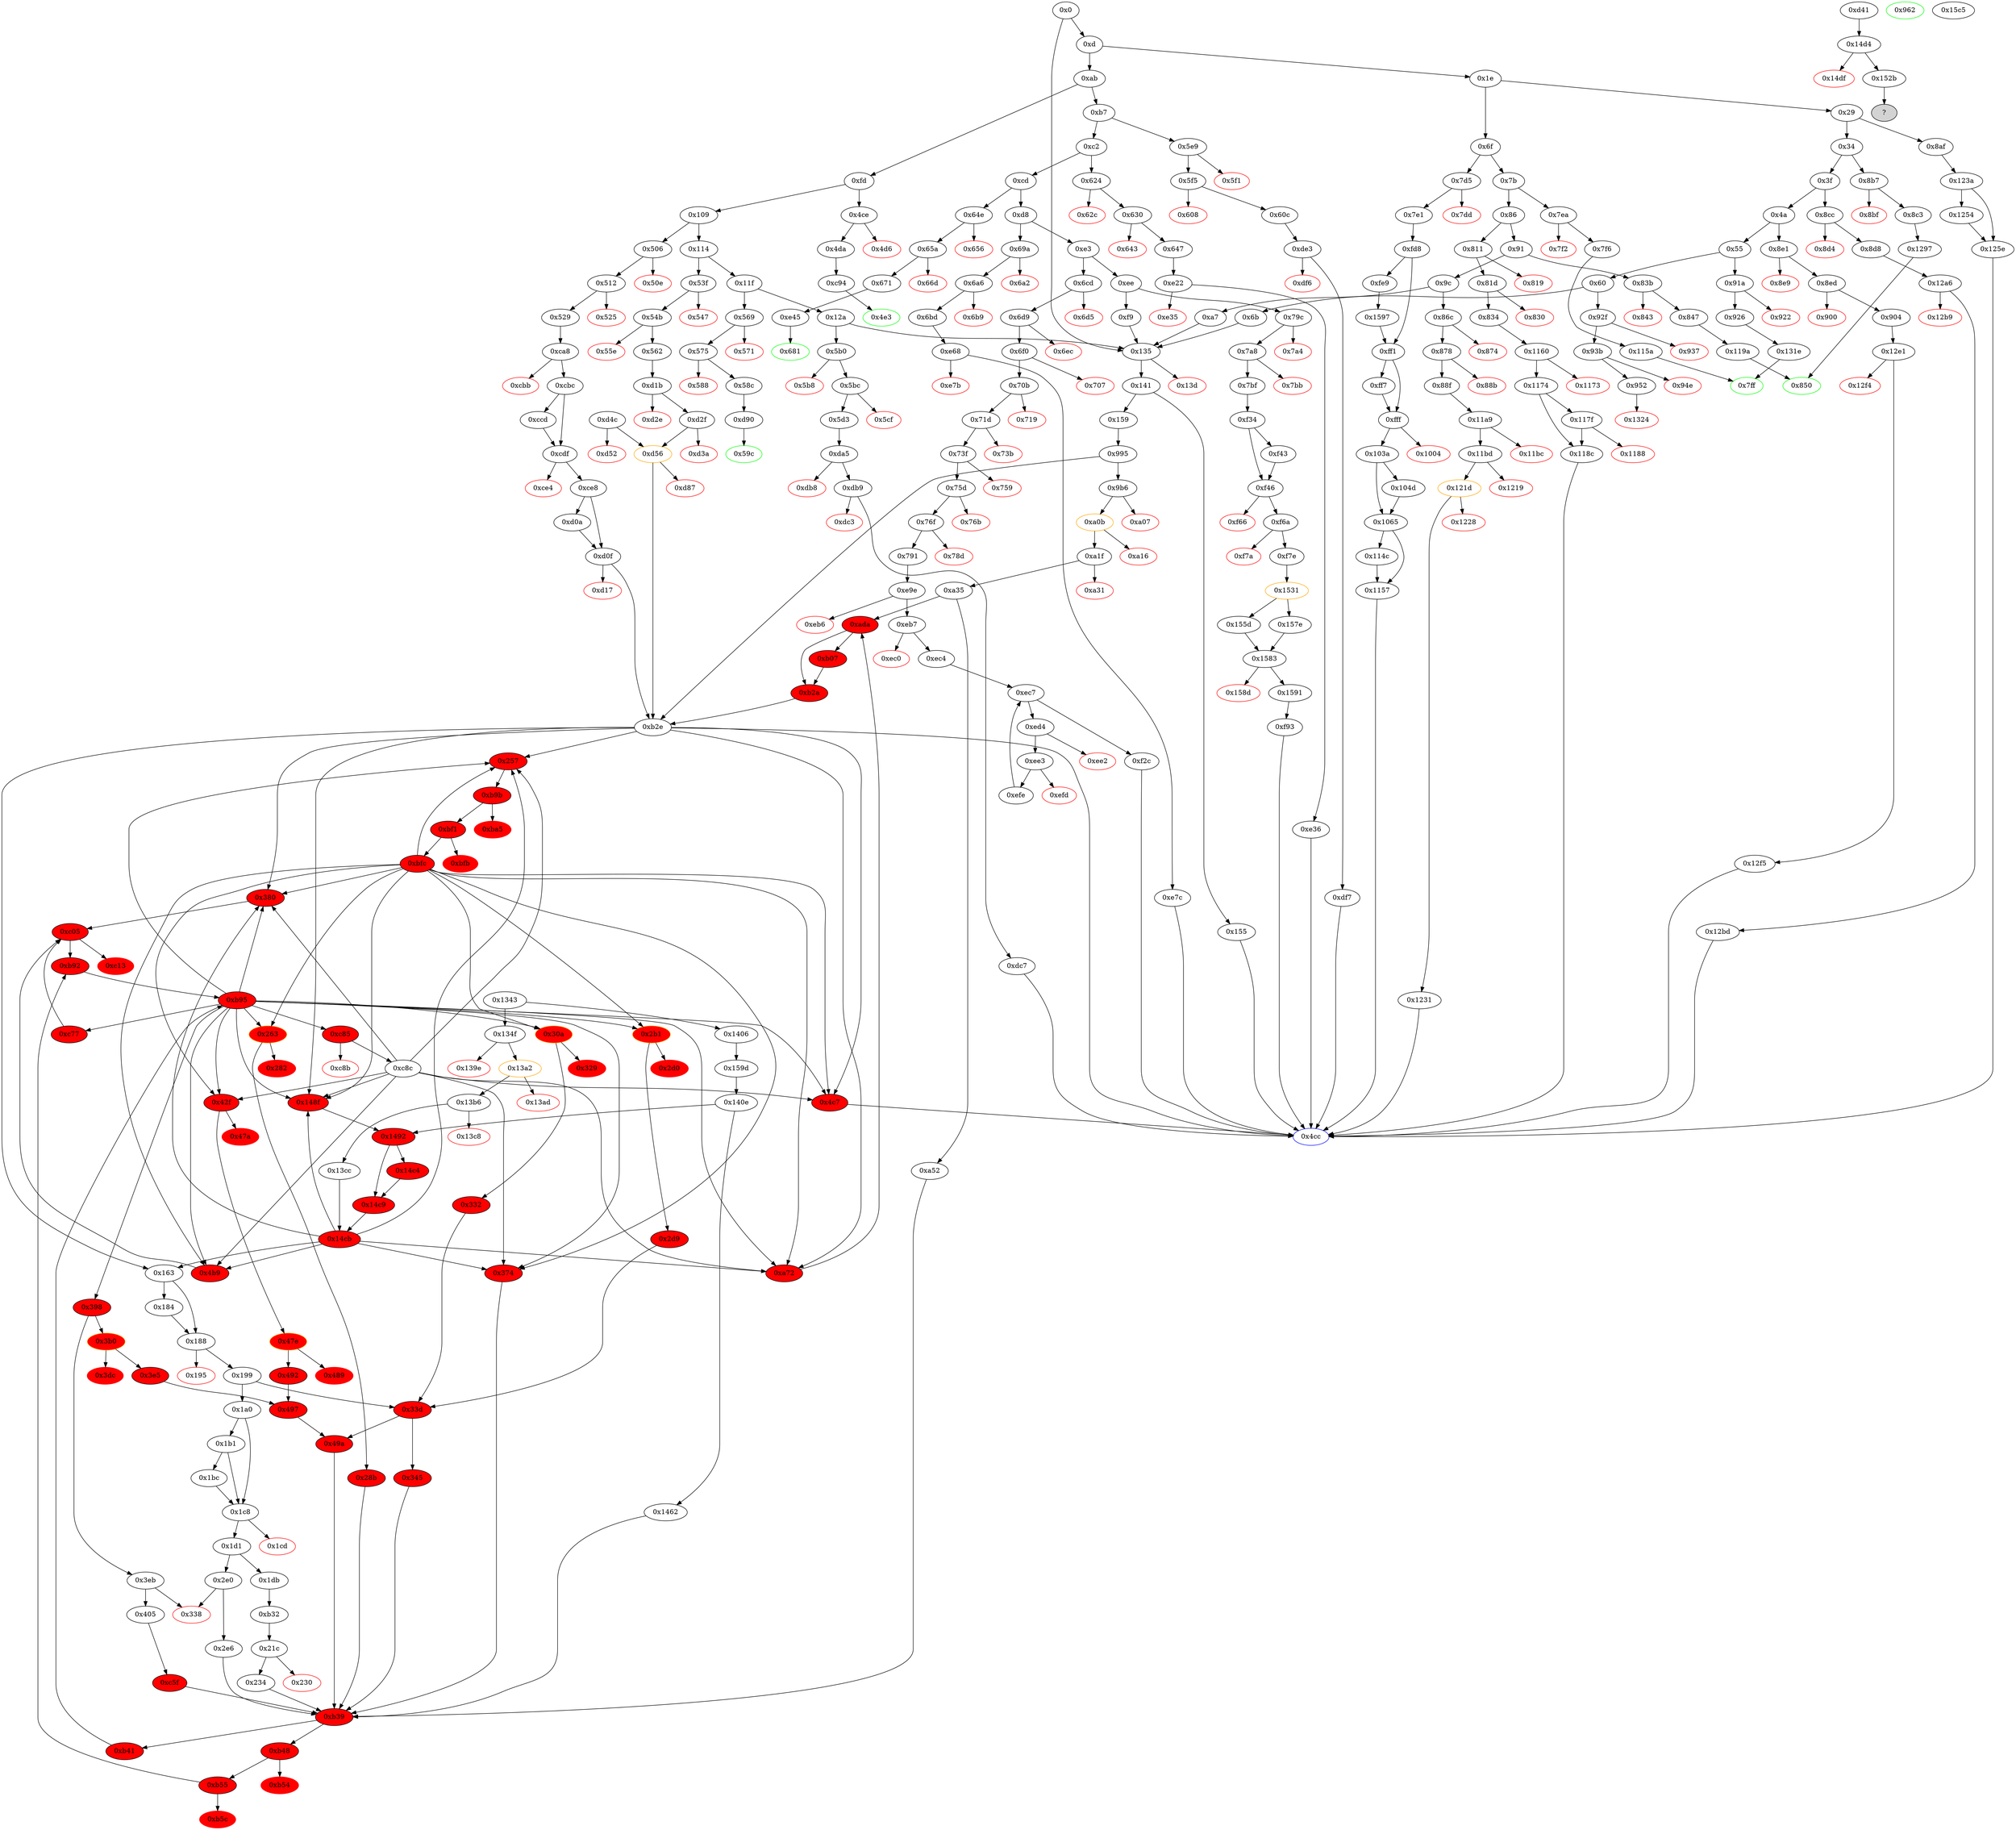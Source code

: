 strict digraph "" {
"0x76f" [fillcolor=white, id="0x76f", style=filled, tooltip="Block 0x76f\n[0x76f:0x78c]\n---\nPredecessors: [0x75d]\nSuccessors: [0x78d, 0x791]\n---\n0x76f JUMPDEST\n0x770 DUP1\n0x771 CALLDATALOAD\n0x772 SWAP1\n0x773 PUSH1 0x20\n0x775 ADD\n0x776 SWAP2\n0x777 DUP5\n0x778 PUSH1 0x20\n0x77a DUP4\n0x77b MUL\n0x77c DUP5\n0x77d ADD\n0x77e GT\n0x77f PUSH5 0x100000000\n0x785 DUP4\n0x786 GT\n0x787 OR\n0x788 ISZERO\n0x789 PUSH2 0x791\n0x78c JUMPI\n---\n0x76f: JUMPDEST \n0x771: V690 = CALLDATALOAD V683\n0x773: V691 = 0x20\n0x775: V692 = ADD 0x20 V683\n0x778: V693 = 0x20\n0x77b: V694 = MUL V690 0x20\n0x77d: V695 = ADD V692 V694\n0x77e: V696 = GT V695 V646\n0x77f: V697 = 0x100000000\n0x786: V698 = GT V690 0x100000000\n0x787: V699 = OR V698 V696\n0x788: V700 = ISZERO V699\n0x789: V701 = 0x791\n0x78c: JUMPI 0x791 V700\n---\nEntry stack: [V9, 0x4cc, V664, V662, V646, 0x4, 0x44, V683]\nStack pops: 4\nStack additions: [S3, S2, V692, V690, S1]\nExit stack: [V9, 0x4cc, V664, V662, V646, 0x4, V692, V690, 0x44]\n\nDef sites:\nV9: {0xd.0x12}\n0x4cc: {0x6d9.0x6db}\nV664: {0x71d.0x723}\nV662: {0x71d.0x71f}\nV646: {0x6f0.0x6f2}\n0x4: {0x6d9.0x6de}\n0x44: {0x73f.0x749}\nV683: {0x75d.0x75f}\n"];
"0x5bc" [fillcolor=white, id="0x5bc", style=filled, tooltip="Block 0x5bc\n[0x5bc:0x5ce]\n---\nPredecessors: [0x5b0]\nSuccessors: [0x5cf, 0x5d3]\n---\n0x5bc JUMPDEST\n0x5bd POP\n0x5be PUSH2 0x4cc\n0x5c1 PUSH1 0x4\n0x5c3 DUP1\n0x5c4 CALLDATASIZE\n0x5c5 SUB\n0x5c6 PUSH1 0x40\n0x5c8 DUP2\n0x5c9 LT\n0x5ca ISZERO\n0x5cb PUSH2 0x5d3\n0x5ce JUMPI\n---\n0x5bc: JUMPDEST \n0x5be: V523 = 0x4cc\n0x5c1: V524 = 0x4\n0x5c4: V525 = CALLDATASIZE\n0x5c5: V526 = SUB V525 0x4\n0x5c6: V527 = 0x40\n0x5c9: V528 = LT V526 0x40\n0x5ca: V529 = ISZERO V528\n0x5cb: V530 = 0x5d3\n0x5ce: JUMPI 0x5d3 V529\n---\nEntry stack: [V9, V519]\nStack pops: 1\nStack additions: [0x4cc, 0x4, V526]\nExit stack: [V9, 0x4cc, 0x4, V526]\n\nDef sites:\nV9: {0xd.0x12}\nV519: {0x5b0.0x5b1}\n"];
"0x11a9" [fillcolor=white, id="0x11a9", style=filled, tooltip="Block 0x11a9\n[0x11a9:0x11bb]\n---\nPredecessors: [0x88f]\nSuccessors: [0x11bc, 0x11bd]\n---\n0x11a9 JUMPDEST\n0x11aa PUSH1 0x33\n0x11ac SLOAD\n0x11ad PUSH1 0x1\n0x11af PUSH1 0x1\n0x11b1 PUSH1 0xa0\n0x11b3 SHL\n0x11b4 SUB\n0x11b5 AND\n0x11b6 CALLER\n0x11b7 EQ\n0x11b8 PUSH2 0x11bd\n0x11bb JUMPI\n---\n0x11a9: JUMPDEST \n0x11aa: V1604 = 0x33\n0x11ac: V1605 = S[0x33]\n0x11ad: V1606 = 0x1\n0x11af: V1607 = 0x1\n0x11b1: V1608 = 0xa0\n0x11b3: V1609 = SHL 0xa0 0x1\n0x11b4: V1610 = SUB 0x10000000000000000000000000000000000000000 0x1\n0x11b5: V1611 = AND 0xffffffffffffffffffffffffffffffffffffffff V1605\n0x11b6: V1612 = CALLER\n0x11b7: V1613 = EQ V1612 V1611\n0x11b8: V1614 = 0x11bd\n0x11bb: JUMPI 0x11bd V1613\n---\nEntry stack: [V9, 0x4cc, V798, V802, V805]\nStack pops: 0\nStack additions: []\nExit stack: [V9, 0x4cc, V798, V802, V805]\n\nDef sites:\nV9: {0xd.0x12}\n0x4cc: {0x878.0x87a}\nV798: {0x88f.0x89c}\nV802: {0x88f.0x8a5}\nV805: {0x88f.0x8aa}\n"];
"0x184" [fillcolor=white, id="0x184", style=filled, tooltip="Block 0x184\n[0x184:0x187]\n---\nPredecessors: [0x163]\nSuccessors: [0x188]\n---\n0x184 POP\n0x185 PUSH1 0x35\n0x187 SLOAD\n---\n0x185: V120 = 0x35\n0x187: V121 = S[0x35]\n---\nEntry stack: [S18, S17, S16, S15, S14, S13, S12, S11, S10, S9, S8, S7, S6, S5, S4, S3, S2, V115, V118]\nStack pops: 1\nStack additions: [V121]\nExit stack: [S18, S17, S16, S15, S14, S13, S12, S11, S10, S9, S8, S7, S6, S5, S4, S3, S2, V115, V121]\n\nDef sites:\nS18: {}\nS17: {0x159.0x15a, 0x140e.0x1435}\nS16: {0x159.0x15d, 0x140e.0x1435}\nS15: {0x159.0x15e, 0x140e.0x1435}\nS14: {0xa35.0xa38, 0x140e.0x1435}\nS13: {0x163.0x175, 0x140e.0x142d, 0xa35.0xa3d, 0x140e.0x1435}\nS12: {0x159.0x15a, 0x140e.0x1435, 0x163.0x175, 0x163.0x17e, 0x1462.0x1462, 0xa35.0xa43, 0x184.0x187}\nS11: {0x159.0x15a, 0x159.0x15d, 0xa52.0xa52, 0x140e.0x142d, 0x140e.0x1435, 0x163.0x17e, 0x1462.0x1465, 0x345.0x345, 0x184.0x187}\nS10: {0x159.0x15d, 0x159.0x15e, 0x1462.0x1469, 0xa52.0xa54, 0x345.0x347, 0x140e.0x142d, 0x140e.0x1435, 0x1462.0x1462, 0x345.0x345}\nS9: {0x159.0x15a, 0x159.0x15e, 0x1462.0x1462, 0x1462.0x1465, 0xa35.0xa38, 0x345.0x34a, 0x140e.0x142d, 0x140e.0x1435, 0x163.0x175, 0x1462.0x1472, 0x345.0x347}\nS8: {0x159.0x15d, 0x159.0x15a, 0x1462.0x1469, 0x1462.0x1465, 0xa52.0xa58, 0x28b.0x298, 0xd.0x12, 0x140e.0x1435, 0x140e.0x142d, 0x163.0x17e, 0x345.0x34e, 0x345.0x34a, 0x184.0x187, 0xa35.0xa3d, 0xa35.0xa38, 0x163.0x175, 0x1462.0x1462}\nS7: {0x159.0x15a, 0x159.0x15e, 0x159.0x15d, 0x49a.0x4a1, 0x1462.0x1462, 0x1462.0x1469, 0x1462.0x1472, 0xa52.0xa5b, 0x28b.0x299, 0x140e.0x1435, 0x140e.0x142d, 0x163.0x175, 0x345.0x34e, 0x184.0x187, 0x345.0x357, 0xa35.0xa43, 0xa35.0xa3d, 0x163.0x17e, 0x1462.0x1465}\nS6: {0x159.0x15d, 0x159.0x15a, 0x159.0x15e, 0x49a.0x4a4, 0x49a.0x4a1, 0x1462.0x1472, 0x1462.0x1473, 0x1462.0x1462, 0x1462.0x1469, 0xa52.0xa52, 0xa52.0xa58, 0x28b.0x29c, 0x140e.0x1435, 0x163.0x175, 0x140e.0x142d, 0x345.0x345, 0x345.0x357, 0x345.0x358, 0x184.0x187, 0xa35.0xa38, 0xa35.0xa43, 0x163.0x17e, 0x1462.0x1465}\nS5: {0x159.0x15e, 0x159.0x15a, 0x159.0x15d, 0x49a.0x4a7, 0x49a.0x4a4, 0x1462.0x1473, 0x1462.0x1476, 0x1462.0x1465, 0x1462.0x1462, 0x1462.0x1472, 0xa52.0xa52, 0xa52.0xa54, 0xa52.0xa5e, 0xb48.0xb4b, 0x28b.0x29f, 0x140e.0x1435, 0x163.0x175, 0x140e.0x142d, 0x345.0x345, 0x345.0x347, 0xb41_0x49a.0xb42, 0xb41_0x1462.0xb42, 0x345.0x358, 0x345.0x35b, 0xb41_0x345.0xb42, 0x184.0x187, 0xa35.0xa3d, 0xa35.0xa38, 0x163.0x17e, 0x1462.0x1469}\nS4: {0x159.0x15d, 0x159.0x15a, 0x159.0x15e, 0x398.0x3a1, 0x1462.0x1472, 0x1462.0x1465, 0x1462.0x1476, 0x1462.0x1469, 0x1462.0x1473, 0xa52.0xa54, 0xd.0x12, 0x140e.0x142d, 0x163.0x17e, 0x140e.0x1435, 0x345.0x345, 0x345.0x34a, 0x345.0x347, 0x184.0x187, 0xa35.0xa38, 0xa35.0xa43, 0xa35.0xa3d, 0x163.0x175, 0x1462.0x1462}\nS3: {0x159.0x15a, 0x159.0x15e, 0x159.0x15d, 0x398.0x3a1, 0x1462.0x1469, 0x1462.0x1472, 0x1462.0x1465, 0x1462.0x1476, 0xa52.0xa52, 0xa52.0xa58, 0x28b.0x298, 0x140e.0x142d, 0x163.0x175, 0x140e.0x1435, 0x345.0x345, 0x345.0x347, 0x345.0x34e, 0x345.0x34a, 0x405.0x415, 0x184.0x187, 0xa35.0xa3d, 0xa35.0xa38, 0xa35.0xa43, 0x163.0x17e, 0x1462.0x1462, 0x2e6.0x2f1}\nS2: {0x159.0x15d, 0x159.0x15e, 0xa52.0xa54, 0xa52.0xa58, 0xa52.0xa5b, 0xa52.0xa52, 0x345.0x347, 0x345.0x34a, 0x345.0x345, 0x345.0x357, 0x345.0x34e, 0x163.0x175, 0x1462.0x1465, 0x163.0x17e, 0x1462.0x1462, 0x1462.0x1472, 0x2e6.0x2f2, 0x1462.0x1469, 0x398.0x3a1, 0x2e6.0x2f1, 0x49a.0x4a1, 0x28b.0x298, 0x28b.0x299, 0xd.0x12, 0x140e.0x1435, 0x140e.0x142d, 0x405.0x417, 0x184.0x187, 0x405.0x415, 0xa35.0xa43, 0xa35.0xa38, 0xa35.0xa3d}\nV115: {0x163.0x175}\nV118: {0x163.0x17e}\n"];
"0xb7" [fillcolor=white, id="0xb7", style=filled, tooltip="Block 0xb7\n[0xb7:0xc1]\n---\nPredecessors: [0xab]\nSuccessors: [0xc2, 0x5e9]\n---\n0xb7 DUP1\n0xb8 PUSH4 0x4b0bddd2\n0xbd EQ\n0xbe PUSH2 0x5e9\n0xc1 JUMPI\n---\n0xb8: V54 = 0x4b0bddd2\n0xbd: V55 = EQ 0x4b0bddd2 V9\n0xbe: V56 = 0x5e9\n0xc1: JUMPI 0x5e9 V55\n---\nEntry stack: [V9]\nStack pops: 1\nStack additions: [S0]\nExit stack: [V9]\n\nDef sites:\nV9: {0xd.0x12}\n"];
"0x59c" [color=green, fillcolor=white, id="0x59c", style=filled, tooltip="Block 0x59c\n[0x59c:0x5af]\n---\nPredecessors: [0xd90]\nSuccessors: []\n---\n0x59c JUMPDEST\n0x59d PUSH1 0x40\n0x59f DUP1\n0x5a0 MLOAD\n0x5a1 SWAP2\n0x5a2 ISZERO\n0x5a3 ISZERO\n0x5a4 DUP3\n0x5a5 MSTORE\n0x5a6 MLOAD\n0x5a7 SWAP1\n0x5a8 DUP2\n0x5a9 SWAP1\n0x5aa SUB\n0x5ab PUSH1 0x20\n0x5ad ADD\n0x5ae SWAP1\n0x5af RETURN\n---\n0x59c: JUMPDEST \n0x59d: V511 = 0x40\n0x5a0: V512 = M[0x40]\n0x5a2: V513 = ISZERO V1245\n0x5a3: V514 = ISZERO V513\n0x5a5: M[V512] = V514\n0x5a6: V515 = M[0x40]\n0x5aa: V516 = SUB V512 V515\n0x5ab: V517 = 0x20\n0x5ad: V518 = ADD 0x20 V516\n0x5af: RETURN V515 V518\n---\nEntry stack: [V9, 0x59c, V1245]\nStack pops: 1\nStack additions: []\nExit stack: [V9, 0x59c]\n\nDef sites:\nV9: {0xd.0x12}\n0x59c: {0x575.0x577}\nV1245: {0xd90.0xda2}\n"];
"0x575" [fillcolor=white, id="0x575", style=filled, tooltip="Block 0x575\n[0x575:0x587]\n---\nPredecessors: [0x569]\nSuccessors: [0x588, 0x58c]\n---\n0x575 JUMPDEST\n0x576 POP\n0x577 PUSH2 0x59c\n0x57a PUSH1 0x4\n0x57c DUP1\n0x57d CALLDATASIZE\n0x57e SUB\n0x57f PUSH1 0x20\n0x581 DUP2\n0x582 LT\n0x583 ISZERO\n0x584 PUSH2 0x58c\n0x587 JUMPI\n---\n0x575: JUMPDEST \n0x577: V494 = 0x59c\n0x57a: V495 = 0x4\n0x57d: V496 = CALLDATASIZE\n0x57e: V497 = SUB V496 0x4\n0x57f: V498 = 0x20\n0x582: V499 = LT V497 0x20\n0x583: V500 = ISZERO V499\n0x584: V501 = 0x58c\n0x587: JUMPI 0x58c V500\n---\nEntry stack: [V9, V490]\nStack pops: 1\nStack additions: [0x59c, 0x4, V497]\nExit stack: [V9, 0x59c, 0x4, V497]\n\nDef sites:\nV9: {0xd.0x12}\nV490: {0x569.0x56a}\n"];
"0x8e1" [fillcolor=white, id="0x8e1", style=filled, tooltip="Block 0x8e1\n[0x8e1:0x8e8]\n---\nPredecessors: [0x4a]\nSuccessors: [0x8e9, 0x8ed]\n---\n0x8e1 JUMPDEST\n0x8e2 CALLVALUE\n0x8e3 DUP1\n0x8e4 ISZERO\n0x8e5 PUSH2 0x8ed\n0x8e8 JUMPI\n---\n0x8e1: JUMPDEST \n0x8e2: V821 = CALLVALUE\n0x8e4: V822 = ISZERO V821\n0x8e5: V823 = 0x8ed\n0x8e8: JUMPI 0x8ed V822\n---\nEntry stack: [V9]\nStack pops: 0\nStack additions: [V821]\nExit stack: [V9, V821]\n\nDef sites:\nV9: {0xd.0x12}\n"];
"0xd56" [color=orange, fillcolor=white, id="0xd56", style=filled, tooltip="Block 0xd56\n[0xd56:0xd86]\n---\nPredecessors: [0xd2f, 0xd4c]\nSuccessors: [0xb2e, 0xd87]\n---\n0xd56 JUMPDEST\n0xd57 PUSH1 0x33\n0xd59 SLOAD\n0xd5a PUSH1 0x40\n0xd5c MLOAD\n0xd5d PUSH1 0x1\n0xd5f PUSH1 0x1\n0xd61 PUSH1 0xa0\n0xd63 SHL\n0xd64 SUB\n0xd65 SWAP1\n0xd66 SWAP2\n0xd67 AND\n0xd68 SWAP1\n0xd69 DUP3\n0xd6a ISZERO\n0xd6b PUSH2 0x8fc\n0xd6e MUL\n0xd6f SWAP1\n0xd70 DUP4\n0xd71 SWAP1\n0xd72 PUSH1 0x0\n0xd74 DUP2\n0xd75 DUP2\n0xd76 DUP2\n0xd77 DUP6\n0xd78 DUP9\n0xd79 DUP9\n0xd7a CALL\n0xd7b SWAP4\n0xd7c POP\n0xd7d POP\n0xd7e POP\n0xd7f POP\n0xd80 ISZERO\n0xd81 DUP1\n0xd82 ISZERO\n0xd83 PUSH2 0xb2e\n0xd86 JUMPI\n---\n0xd56: JUMPDEST \n0xd57: V1216 = 0x33\n0xd59: V1217 = S[0x33]\n0xd5a: V1218 = 0x40\n0xd5c: V1219 = M[0x40]\n0xd5d: V1220 = 0x1\n0xd5f: V1221 = 0x1\n0xd61: V1222 = 0xa0\n0xd63: V1223 = SHL 0xa0 0x1\n0xd64: V1224 = SUB 0x10000000000000000000000000000000000000000 0x1\n0xd67: V1225 = AND V1217 0xffffffffffffffffffffffffffffffffffffffff\n0xd6a: V1226 = ISZERO V488\n0xd6b: V1227 = 0x8fc\n0xd6e: V1228 = MUL 0x8fc V1226\n0xd72: V1229 = 0x0\n0xd7a: V1230 = CALL V1228 V1225 V488 V1219 0x0 V1219 0x0\n0xd80: V1231 = ISZERO V1230\n0xd82: V1232 = ISZERO V1231\n0xd83: V1233 = 0xb2e\n0xd86: JUMPI 0xb2e V1232\n---\nEntry stack: [V9, 0x4cc, V488]\nStack pops: 1\nStack additions: [S0, V1231]\nExit stack: [V9, 0x4cc, V488, V1231]\n\nDef sites:\nV9: {0xd.0x12}\n0x4cc: {0x54b.0x54d}\nV488: {0x562.0x564}\n"];
"0x86" [fillcolor=white, id="0x86", style=filled, tooltip="Block 0x86\n[0x86:0x90]\n---\nPredecessors: [0x7b]\nSuccessors: [0x91, 0x811]\n---\n0x86 DUP1\n0x87 PUSH4 0x8c8f95fb\n0x8c EQ\n0x8d PUSH2 0x811\n0x90 JUMPI\n---\n0x87: V41 = 0x8c8f95fb\n0x8c: V42 = EQ 0x8c8f95fb V9\n0x8d: V43 = 0x811\n0x90: JUMPI 0x811 V42\n---\nEntry stack: [V9]\nStack pops: 1\nStack additions: [S0]\nExit stack: [V9]\n\nDef sites:\nV9: {0xd.0x12}\n"];
"0x707" [color=red, fillcolor=white, id="0x707", style=filled, tooltip="Block 0x707\n[0x707:0x70a]\n---\nPredecessors: [0x6f0]\nSuccessors: []\n---\n0x707 PUSH1 0x0\n0x709 DUP1\n0x70a REVERT\n---\n0x707: V654 = 0x0\n0x70a: REVERT 0x0 0x0\n---\nEntry stack: [V9, 0x4cc, V646, 0x4, 0x24, V649]\nStack pops: 0\nStack additions: []\nExit stack: [V9, 0x4cc, V646, 0x4, 0x24, V649]\n\nDef sites:\nV9: {0xd.0x12}\n0x4cc: {0x6d9.0x6db}\nV646: {0x6f0.0x6f2}\n0x4: {0x6d9.0x6de}\n0x24: {0x6f0.0x6f7}\nV649: {0x6f0.0x6f9}\n"];
"0x14df" [color=red, fillcolor=white, id="0x14df", style=filled, tooltip="Block 0x14df\n[0x14df:0x152a]\n---\nPredecessors: [0x14d4]\nSuccessors: []\n---\n0x14df PUSH1 0x40\n0x14e1 DUP1\n0x14e2 MLOAD\n0x14e3 PUSH3 0x461bcd\n0x14e7 PUSH1 0xe5\n0x14e9 SHL\n0x14ea DUP2\n0x14eb MSTORE\n0x14ec PUSH1 0x20\n0x14ee PUSH1 0x4\n0x14f0 DUP3\n0x14f1 ADD\n0x14f2 MSTORE\n0x14f3 PUSH1 0x1e\n0x14f5 PUSH1 0x24\n0x14f7 DUP3\n0x14f8 ADD\n0x14f9 MSTORE\n0x14fa PUSH32 0x536166654d6174683a207375627472616374696f6e206f766572666c6f770000\n0x151b PUSH1 0x44\n0x151d DUP3\n0x151e ADD\n0x151f MSTORE\n0x1520 SWAP1\n0x1521 MLOAD\n0x1522 SWAP1\n0x1523 DUP2\n0x1524 SWAP1\n0x1525 SUB\n0x1526 PUSH1 0x64\n0x1528 ADD\n0x1529 SWAP1\n0x152a REVERT\n---\n0x14df: V1912 = 0x40\n0x14e2: V1913 = M[0x40]\n0x14e3: V1914 = 0x461bcd\n0x14e7: V1915 = 0xe5\n0x14e9: V1916 = SHL 0xe5 0x461bcd\n0x14eb: M[V1913] = 0x8c379a000000000000000000000000000000000000000000000000000000000\n0x14ec: V1917 = 0x20\n0x14ee: V1918 = 0x4\n0x14f1: V1919 = ADD V1913 0x4\n0x14f2: M[V1919] = 0x20\n0x14f3: V1920 = 0x1e\n0x14f5: V1921 = 0x24\n0x14f8: V1922 = ADD V1913 0x24\n0x14f9: M[V1922] = 0x1e\n0x14fa: V1923 = 0x536166654d6174683a207375627472616374696f6e206f766572666c6f770000\n0x151b: V1924 = 0x44\n0x151e: V1925 = ADD V1913 0x44\n0x151f: M[V1925] = 0x536166654d6174683a207375627472616374696f6e206f766572666c6f770000\n0x1521: V1926 = M[0x40]\n0x1525: V1927 = SUB V1913 V1926\n0x1526: V1928 = 0x64\n0x1528: V1929 = ADD 0x64 V1927\n0x152a: REVERT V1926 V1929\n---\nEntry stack: [S5, S4, S3, S2, S1, 0x0]\nStack pops: 0\nStack additions: []\nExit stack: [S5, S4, S3, S2, S1, 0x0]\n\nDef sites:\nS5: {}\nS4: {}\nS3: {}\nS2: {}\nS1: {}\n0x0: {0x14d4.0x14d5}\n"];
"0x81d" [fillcolor=white, id="0x81d", style=filled, tooltip="Block 0x81d\n[0x81d:0x82f]\n---\nPredecessors: [0x811]\nSuccessors: [0x830, 0x834]\n---\n0x81d JUMPDEST\n0x81e POP\n0x81f PUSH2 0x4cc\n0x822 PUSH1 0x4\n0x824 DUP1\n0x825 CALLDATASIZE\n0x826 SUB\n0x827 PUSH1 0x20\n0x829 DUP2\n0x82a LT\n0x82b ISZERO\n0x82c PUSH2 0x834\n0x82f JUMPI\n---\n0x81d: JUMPDEST \n0x81f: V750 = 0x4cc\n0x822: V751 = 0x4\n0x825: V752 = CALLDATASIZE\n0x826: V753 = SUB V752 0x4\n0x827: V754 = 0x20\n0x82a: V755 = LT V753 0x20\n0x82b: V756 = ISZERO V755\n0x82c: V757 = 0x834\n0x82f: JUMPI 0x834 V756\n---\nEntry stack: [V9, V746]\nStack pops: 1\nStack additions: [0x4cc, 0x4, V753]\nExit stack: [V9, 0x4cc, 0x4, V753]\n\nDef sites:\nV9: {0xd.0x12}\nV746: {0x811.0x812}\n"];
"0x62c" [color=red, fillcolor=white, id="0x62c", style=filled, tooltip="Block 0x62c\n[0x62c:0x62f]\n---\nPredecessors: [0x624]\nSuccessors: []\n---\n0x62c PUSH1 0x0\n0x62e DUP1\n0x62f REVERT\n---\n0x62c: V572 = 0x0\n0x62f: REVERT 0x0 0x0\n---\nEntry stack: [V9, V569]\nStack pops: 0\nStack additions: []\nExit stack: [V9, V569]\n\nDef sites:\nV9: {0xd.0x12}\nV569: {0x624.0x625}\n"];
"0xe7b" [color=red, fillcolor=white, id="0xe7b", style=filled, tooltip="Block 0xe7b\n[0xe7b:0xe7b]\n---\nPredecessors: [0xe68]\nSuccessors: []\n---\n0xe7b INVALID\n---\n0xe7b: INVALID \n---\nEntry stack: [V9, 0x4cc, V631]\nStack pops: 0\nStack additions: []\nExit stack: [V9, 0x4cc, V631]\n\nDef sites:\nV9: {0xd.0x12}\n0x4cc: {0x6a6.0x6a8}\nV631: {0x6bd.0x6c8}\n"];
"0xfff" [fillcolor=white, id="0xfff", style=filled, tooltip="Block 0xfff\n[0xfff:0x1003]\n---\nPredecessors: [0xff1, 0xff7]\nSuccessors: [0x1004, 0x103a]\n---\n0xfff JUMPDEST\n0x1000 PUSH2 0x103a\n0x1003 JUMPI\n---\n0xfff: JUMPDEST \n0x1000: V1477 = 0x103a\n0x1003: JUMPI 0x103a S0\n---\nEntry stack: [V9, 0x4cc, S0]\nStack pops: 1\nStack additions: []\nExit stack: [V9, 0x4cc]\n\nDef sites:\nV9: {0xd.0x12}\n0x4cc: {0x7e1.0x7e3}\nS0: {0xff7.0xffe, 0xfd8.0xfe3, 0x1597.0x159a}\n"];
"0x1157" [fillcolor=white, id="0x1157", style=filled, tooltip="Block 0x1157\n[0x1157:0x1159]\n---\nPredecessors: [0x1065, 0x114c]\nSuccessors: [0x4cc]\n---\n0x1157 JUMPDEST\n0x1158 POP\n0x1159 JUMP\n---\n0x1157: JUMPDEST \n0x1159: JUMP 0x4cc\n---\nEntry stack: [V9, 0x4cc, V1504]\nStack pops: 2\nStack additions: []\nExit stack: [V9]\n\nDef sites:\nV9: {0xd.0x12}\n0x4cc: {0x7e1.0x7e3}\nV1504: {0x103a.0x1046}\n"];
"0x1324" [color=red, fillcolor=white, id="0x1324", style=filled, tooltip="Block 0x1324\n[0x1324:0x1342]\n---\nPredecessors: [0x952]\nSuccessors: []\n---\n0x1324 JUMPDEST\n0x1325 PUSH1 0x1\n0x1327 PUSH1 0x1\n0x1329 PUSH1 0xa0\n0x132b SHL\n0x132c SUB\n0x132d DUP2\n0x132e AND\n0x132f PUSH1 0x0\n0x1331 SWAP1\n0x1332 DUP2\n0x1333 MSTORE\n0x1334 PUSH1 0x38\n0x1336 PUSH1 0x20\n0x1338 MSTORE\n0x1339 PUSH1 0x40\n0x133b DUP2\n0x133c SHA3\n0x133d SLOAD\n0x133e DUP2\n0x133f SWAP1\n0x1340 DUP2\n0x1341 SWAP1\n0x1342 MISSING 0x47\n---\n0x1324: JUMPDEST \n0x1325: V1753 = 0x1\n0x1327: V1754 = 0x1\n0x1329: V1755 = 0xa0\n0x132b: V1756 = SHL 0xa0 0x1\n0x132c: V1757 = SUB 0x10000000000000000000000000000000000000000 0x1\n0x132e: V1758 = AND V870 0xffffffffffffffffffffffffffffffffffffffff\n0x132f: V1759 = 0x0\n0x1333: M[0x0] = V1758\n0x1334: V1760 = 0x38\n0x1336: V1761 = 0x20\n0x1338: M[0x20] = 0x38\n0x1339: V1762 = 0x40\n0x133c: V1763 = SHA3 0x0 0x40\n0x133d: V1764 = S[V1763]\n0x1342: MISSING 0x47\n---\nEntry stack: [V9, 0x962, V870]\nStack pops: 1\nStack additions: [S0, 0x0, 0x0, 0x0, V1764]\nExit stack: [V9, 0x962, V870, 0x0, 0x0, 0x0, V1764]\n\nDef sites:\nV9: {0xd.0x12}\n0x962: {0x93b.0x93d}\nV870: {0x952.0x95d}\n"];
"0x114c" [fillcolor=white, id="0x114c", style=filled, tooltip="Block 0x114c\n[0x114c:0x1156]\n---\nPredecessors: [0x1065]\nSuccessors: [0x1157]\n---\n0x114c PUSH1 0x0\n0x114e DUP1\n0x114f SLOAD\n0x1150 PUSH2 0xff00\n0x1153 NOT\n0x1154 AND\n0x1155 SWAP1\n0x1156 SSTORE\n---\n0x114c: V1562 = 0x0\n0x114f: V1563 = S[0x0]\n0x1150: V1564 = 0xff00\n0x1153: V1565 = NOT 0xff00\n0x1154: V1566 = AND 0xffffffffffffffffffffffffffffffffffffffffffffffffffffffffffff00ff V1563\n0x1156: S[0x0] = V1566\n---\nEntry stack: [V9, 0x4cc, V1504]\nStack pops: 0\nStack additions: []\nExit stack: [V9, 0x4cc, V1504]\n\nDef sites:\nV9: {0xd.0x12}\n0x4cc: {0x7e1.0x7e3}\nV1504: {0x103a.0x1046}\n"];
"0x7ff" [color=green, fillcolor=white, id="0x7ff", style=filled, tooltip="Block 0x7ff\n[0x7ff:0x810]\n---\nPredecessors: [0x115a, 0x131e]\nSuccessors: []\n---\n0x7ff JUMPDEST\n0x800 PUSH1 0x40\n0x802 DUP1\n0x803 MLOAD\n0x804 SWAP2\n0x805 DUP3\n0x806 MSTORE\n0x807 MLOAD\n0x808 SWAP1\n0x809 DUP2\n0x80a SWAP1\n0x80b SUB\n0x80c PUSH1 0x20\n0x80e ADD\n0x80f SWAP1\n0x810 RETURN\n---\n0x7ff: JUMPDEST \n0x800: V740 = 0x40\n0x803: V741 = M[0x40]\n0x806: M[V741] = S0\n0x807: V742 = M[0x40]\n0x80b: V743 = SUB V741 V742\n0x80c: V744 = 0x20\n0x80e: V745 = ADD 0x20 V743\n0x810: RETURN V742 V745\n---\nEntry stack: [V9, 0x7ff, S0]\nStack pops: 1\nStack additions: []\nExit stack: [V9, 0x7ff]\n\nDef sites:\nV9: {0xd.0x12}\n0x7ff: {0x926.0x928, 0x7f6.0x7f8}\nS0: {0x115a.0x115d, 0x131e.0x1321}\n"];
"0x5b8" [color=red, fillcolor=white, id="0x5b8", style=filled, tooltip="Block 0x5b8\n[0x5b8:0x5bb]\n---\nPredecessors: [0x5b0]\nSuccessors: []\n---\n0x5b8 PUSH1 0x0\n0x5ba DUP1\n0x5bb REVERT\n---\n0x5b8: V522 = 0x0\n0x5bb: REVERT 0x0 0x0\n---\nEntry stack: [V9, V519]\nStack pops: 0\nStack additions: []\nExit stack: [V9, V519]\n\nDef sites:\nV9: {0xd.0x12}\nV519: {0x5b0.0x5b1}\n"];
"0x5f5" [fillcolor=white, id="0x5f5", style=filled, tooltip="Block 0x5f5\n[0x5f5:0x607]\n---\nPredecessors: [0x5e9]\nSuccessors: [0x608, 0x60c]\n---\n0x5f5 JUMPDEST\n0x5f6 POP\n0x5f7 PUSH2 0x4cc\n0x5fa PUSH1 0x4\n0x5fc DUP1\n0x5fd CALLDATASIZE\n0x5fe SUB\n0x5ff PUSH1 0x40\n0x601 DUP2\n0x602 LT\n0x603 ISZERO\n0x604 PUSH2 0x60c\n0x607 JUMPI\n---\n0x5f5: JUMPDEST \n0x5f7: V547 = 0x4cc\n0x5fa: V548 = 0x4\n0x5fd: V549 = CALLDATASIZE\n0x5fe: V550 = SUB V549 0x4\n0x5ff: V551 = 0x40\n0x602: V552 = LT V550 0x40\n0x603: V553 = ISZERO V552\n0x604: V554 = 0x60c\n0x607: JUMPI 0x60c V553\n---\nEntry stack: [V9, V543]\nStack pops: 1\nStack additions: [0x4cc, 0x4, V550]\nExit stack: [V9, 0x4cc, 0x4, V550]\n\nDef sites:\nV9: {0xd.0x12}\nV543: {0x5e9.0x5ea}\n"];
"0xe9e" [fillcolor=white, id="0xe9e", style=filled, tooltip="Block 0xe9e\n[0xe9e:0xeb5]\n---\nPredecessors: [0x791]\nSuccessors: [0xeb6, 0xeb7]\n---\n0xe9e JUMPDEST\n0xe9f CALLER\n0xea0 PUSH1 0x0\n0xea2 SWAP1\n0xea3 DUP2\n0xea4 MSTORE\n0xea5 PUSH1 0x3a\n0xea7 PUSH1 0x20\n0xea9 MSTORE\n0xeaa PUSH1 0x40\n0xeac SWAP1\n0xead SHA3\n0xeae SLOAD\n0xeaf PUSH1 0xff\n0xeb1 AND\n0xeb2 PUSH2 0xeb7\n0xeb5 JUMPI\n---\n0xe9e: JUMPDEST \n0xe9f: V1358 = CALLER\n0xea0: V1359 = 0x0\n0xea4: M[0x0] = V1358\n0xea5: V1360 = 0x3a\n0xea7: V1361 = 0x20\n0xea9: M[0x20] = 0x3a\n0xeaa: V1362 = 0x40\n0xead: V1363 = SHA3 0x0 0x40\n0xeae: V1364 = S[V1363]\n0xeaf: V1365 = 0xff\n0xeb1: V1366 = AND 0xff V1364\n0xeb2: V1367 = 0xeb7\n0xeb5: JUMPI 0xeb7 V1366\n---\nEntry stack: [V9, 0x4cc, V664, V662, V692, V690]\nStack pops: 0\nStack additions: []\nExit stack: [V9, 0x4cc, V664, V662, V692, V690]\n\nDef sites:\nV9: {0xd.0x12}\n0x4cc: {0x6d9.0x6db}\nV664: {0x71d.0x723}\nV662: {0x71d.0x71f}\nV692: {0x76f.0x775}\nV690: {0x76f.0x771}\n"];
"0x329" [color=red, fillcolor=red, id="0x329", style=filled, tooltip="Block 0x329\n[0x329:0x331]\n---\nPredecessors: [0x30a]\nSuccessors: []\n---\n0x329 RETURNDATASIZE\n0x32a PUSH1 0x0\n0x32c DUP1\n0x32d RETURNDATACOPY\n0x32e RETURNDATASIZE\n0x32f PUSH1 0x0\n0x331 REVERT\n---\n0x329: V273 = RETURNDATASIZE\n0x32a: V274 = 0x0\n0x32d: RETURNDATACOPY 0x0 0x0 V273\n0x32e: V275 = RETURNDATASIZE\n0x32f: V276 = 0x0\n0x331: REVERT 0x0 V275\n---\nEntry stack: [S22, S21, S20, S19, S18, S17, S16, S15, S14, S13, S12, S11, S10, S9, S8, S7, S6, S5, S4, S3, S2, S1, V270]\nStack pops: 0\nStack additions: []\nExit stack: [S22, S21, S20, S19, S18, S17, S16, S15, S14, S13, S12, S11, S10, S9, S8, S7, S6, S5, S4, S3, S2, S1, V270]\n\nDef sites:\nS22: {}\nS21: {0x159.0x15a, 0x140e.0x1435}\nS20: {0x159.0x15d, 0x140e.0x1435}\nS19: {0x159.0x15a, 0x159.0x15e, 0x140e.0x1435}\nS18: {0x159.0x15d, 0xa35.0xa38, 0x140e.0x1435}\nS17: {0x159.0x15e, 0x140e.0x1435, 0xa35.0xa3d, 0x163.0x175, 0x140e.0x142d}\nS16: {0x159.0x15a, 0xa35.0xa38, 0xa35.0xa43, 0x140e.0x1435, 0x163.0x175, 0x163.0x17e, 0x1462.0x1462, 0x184.0x187}\nS15: {0x159.0x15a, 0x159.0x15d, 0xa52.0xa52, 0xa35.0xa3d, 0x140e.0x1435, 0x140e.0x142d, 0x163.0x17e, 0x163.0x175, 0x1462.0x1465, 0x345.0x345, 0x184.0x187}\nS14: {0x159.0x15a, 0x159.0x15d, 0x159.0x15e, 0x1462.0x1462, 0xa52.0xa54, 0xa35.0xa43, 0x345.0x347, 0x140e.0x142d, 0x140e.0x1435, 0x163.0x175, 0x163.0x17e, 0x1462.0x1469, 0x345.0x345, 0x184.0x187}\nS13: {0x159.0x15a, 0x159.0x15d, 0x159.0x15e, 0x1462.0x1462, 0x1462.0x1472, 0xa52.0xa52, 0x140e.0x142d, 0x140e.0x1435, 0x163.0x175, 0x345.0x345, 0x184.0x187, 0x345.0x34a, 0x345.0x347, 0xa35.0xa38, 0x163.0x17e, 0x1462.0x1465}\nS12: {0x159.0x15d, 0x159.0x15e, 0x159.0x15a, 0x1462.0x1462, 0x1462.0x1465, 0x1462.0x1473, 0xa52.0xa54, 0xa52.0xa58, 0x28b.0x298, 0xd.0x12, 0x140e.0x142d, 0x140e.0x1435, 0x163.0x175, 0x345.0x347, 0x345.0x345, 0x184.0x187, 0x345.0x34a, 0x345.0x34e, 0xa35.0xa38, 0xa35.0xa3d, 0x163.0x17e, 0x1462.0x1469}\nS11: {0x159.0x15a, 0x159.0x15e, 0x159.0x15d, 0x49a.0x4a1, 0x1462.0x1472, 0x1462.0x1462, 0x1462.0x1469, 0x1462.0x1476, 0xa52.0xa5b, 0x28b.0x299, 0x140e.0x1435, 0x163.0x17e, 0x140e.0x142d, 0x345.0x347, 0x345.0x34a, 0x345.0x345, 0x345.0x34e, 0x345.0x357, 0x184.0x187, 0xa35.0xa38, 0xa35.0xa3d, 0xa35.0xa43, 0x163.0x175, 0x1462.0x1465}\nS10: {0x159.0x15d, 0x159.0x15a, 0x159.0x15e, 0x398.0x3a1, 0x49a.0x4a4, 0x1462.0x1465, 0x1462.0x1462, 0x1462.0x1472, 0x1462.0x1473, 0x49a.0x4a1, 0xa52.0xa58, 0xa52.0xa52, 0x28b.0x298, 0x28b.0x29c, 0xd.0x12, 0x140e.0x1435, 0x163.0x175, 0x140e.0x142d, 0x345.0x34e, 0x345.0x34a, 0x345.0x347, 0x345.0x345, 0x345.0x357, 0x345.0x358, 0x184.0x187, 0xa35.0xa3d, 0xa35.0xa38, 0xa35.0xa43, 0x163.0x17e, 0x1462.0x1469}\nS9: {0x159.0x15a, 0x159.0x15e, 0x159.0x15d, 0xa52.0xa5b, 0xa52.0xa52, 0xa52.0xa54, 0xa52.0xa5e, 0xb48.0xb4b, 0x345.0x34e, 0x345.0x357, 0x345.0x34a, 0x345.0x345, 0x345.0x347, 0xb41_0x49a.0xb42, 0xb41_0x1462.0xb42, 0x345.0x358, 0x345.0x35b, 0xb41_0x345.0xb42, 0x163.0x175, 0x1462.0x1462, 0x1462.0x1469, 0x1462.0x1472, 0x163.0x17e, 0x1462.0x1465, 0x1462.0x1473, 0x1462.0x1476, 0x49a.0x4a1, 0x49a.0x4a7, 0x49a.0x4a4, 0x28b.0x299, 0x28b.0x29f, 0x140e.0x1435, 0x140e.0x142d, 0x405.0x415, 0x184.0x187, 0xa35.0xa43, 0xa35.0xa3d, 0xa35.0xa38}\nS8: {0x159.0x15d, 0x159.0x15a, 0x159.0x15e, 0xa52.0xa52, 0xa52.0xa58, 0xa52.0xa54, 0x345.0x345, 0x345.0x357, 0x345.0x358, 0x345.0x34e, 0x345.0x347, 0x345.0x34a, 0x163.0x17e, 0x1462.0x1465, 0x1462.0x1472, 0x1462.0x1473, 0x1462.0x1462, 0x163.0x175, 0x1462.0x1469, 0x398.0x3a1, 0x1462.0x1476, 0x49a.0x4a4, 0x49a.0x4a1, 0x28b.0x29c, 0xd.0x12, 0x140e.0x1435, 0x140e.0x142d, 0x405.0x417, 0x184.0x187, 0xa35.0xa38, 0xa35.0xa43, 0xa35.0xa3d}\nS7: {0x159.0x15e, 0x159.0x15a, 0x159.0x15d, 0xa52.0xa52, 0xa52.0xa54, 0xa52.0xa5e, 0xa52.0xa58, 0xb48.0xb4b, 0x345.0x345, 0x345.0x347, 0xb41_0x49a.0xb42, 0xb41_0x1462.0xb42, 0x345.0x358, 0x345.0x35b, 0xb41_0x345.0xb42, 0x345.0x34a, 0x345.0x34e, 0x163.0x17e, 0x1462.0x1469, 0x1462.0x1473, 0x1462.0x1476, 0x1462.0x1465, 0x1462.0x1462, 0x163.0x175, 0x1462.0x1472, 0x398.0x3a1, 0x49a.0x4a7, 0x49a.0x4a4, 0x2e6.0x2f1, 0x28b.0x29f, 0x28b.0x298, 0x140e.0x1435, 0x140e.0x142d, 0x405.0x415, 0x184.0x187, 0xa35.0xa3d, 0xa35.0xa38, 0xa35.0xa43}\nS6: {0x159.0x15d, 0x159.0x15a, 0x159.0x15e, 0xa52.0xa54, 0xa52.0xa58, 0xa52.0xa52, 0xa52.0xa5b, 0x345.0x345, 0x345.0x34a, 0x345.0x347, 0x345.0x34e, 0x345.0x357, 0x163.0x175, 0x1462.0x1462, 0x1462.0x1472, 0x1462.0x1465, 0x1462.0x1476, 0x1462.0x1469, 0x163.0x17e, 0x398.0x3a1, 0x1462.0x1473, 0x2e6.0x2f2, 0x2e6.0x2f1, 0x49a.0x4a1, 0x28b.0x298, 0x28b.0x299, 0xd.0x12, 0x140e.0x142d, 0x140e.0x1435, 0x405.0x41f, 0x184.0x187, 0x405.0x417, 0x405.0x415, 0xa35.0xa38, 0xa35.0xa43, 0xa35.0xa3d}\nS5: {0x159.0x15a, 0x159.0x15e, 0x159.0x15d, 0xa52.0xa52, 0xa52.0xa58, 0xa52.0xa5b, 0xa52.0xa54, 0x345.0x345, 0x345.0x347, 0x345.0x34e, 0x345.0x34a, 0x345.0x357, 0x163.0x17e, 0x1462.0x1462, 0x1462.0x1469, 0x1462.0x1472, 0x1462.0x1465, 0x163.0x175, 0x1462.0x1476, 0x398.0x3a1, 0x2e6.0x2f1, 0x49a.0x4a1, 0x28b.0x298, 0xd.0x12, 0x140e.0x142d, 0x140e.0x1435, 0x405.0x415, 0x184.0x187, 0x405.0x417, 0xb32.0xb36, 0xa35.0xa3d, 0xa35.0xa38, 0xa35.0xa43}\nS4: {0x159.0x15d, 0x159.0x15e, 0xa52.0xa54, 0xa52.0xa58, 0xa52.0xa5b, 0xa52.0xa52, 0x345.0x347, 0x345.0x34a, 0x345.0x345, 0x345.0x357, 0x345.0x34e, 0x163.0x175, 0x1462.0x1465, 0x163.0x17e, 0x1462.0x1462, 0x1462.0x1472, 0x2e6.0x2f2, 0x1462.0x1469, 0x398.0x3a1, 0x2e6.0x2f1, 0x49a.0x4a1, 0x28b.0x298, 0x28b.0x299, 0xd.0x12, 0x140e.0x1435, 0x140e.0x142d, 0x405.0x417, 0x184.0x187, 0x405.0x415, 0x405.0x40a, 0x405.0x41f, 0xa35.0xa43, 0xa35.0xa38, 0xa35.0xa3d, 0x234.0x23e}\nS3: {0x159.0x15e, 0x1462.0x1473, 0xc5f.0xc60, 0x1462.0x1476, 0xa52.0xa52, 0xa52.0xa54, 0xa52.0xa5b, 0xa52.0xa58, 0xa52.0xa5e, 0xb48.0xb4b, 0x345.0x34e, 0xb41_0x49a.0xb42, 0xb41_0x1462.0xb42, 0xb41_0x345.0xb42, 0x345.0x34a, 0x345.0x345, 0x345.0x347, 0x345.0x357, 0x345.0x358, 0x345.0x35b, 0x163.0x17e, 0x1462.0x1469, 0x1462.0x1472, 0x1462.0x1462, 0x163.0x175, 0x2e6.0x2f1, 0x2e6.0x2f2, 0x398.0x3a1, 0x1462.0x1465, 0x49a.0x4a1, 0x49a.0x4a7, 0x49a.0x4a4, 0x28b.0x299, 0x28b.0x298, 0x28b.0x29f, 0xd.0x12, 0x140e.0x142d, 0x140e.0x1435, 0x405.0x415, 0x184.0x187, 0x405.0x417, 0x405.0x41f, 0xb32.0xb36, 0xa35.0xa3d, 0xa35.0xa38, 0xa35.0xa43, 0x234.0x23f}\nS2: {0xa52.0xa54, 0xa52.0xa58, 0xa52.0xa52, 0xa52.0xa5b, 0x345.0x357, 0x345.0x34e, 0x345.0x347, 0x345.0x34a, 0x345.0x345, 0x345.0x358, 0x163.0x17e, 0x1462.0x1472, 0x1462.0x1469, 0x1462.0x1465, 0x163.0x175, 0x1462.0x1462, 0x2e6.0x2f1, 0x398.0x3a1, 0x1462.0x1476, 0x49a.0x4a1, 0x1462.0x1473, 0x2e6.0x2f2, 0x49a.0x4a4, 0x28b.0x298, 0x28b.0x299, 0xd.0x12, 0x140e.0x142d, 0x405.0x417, 0x184.0x187, 0x405.0x41f, 0x405.0x40a, 0xb32.0xb36, 0xa35.0xa38, 0xa35.0xa43, 0xa35.0xa3d, 0x234.0x23e}\nS1: {0xc5f.0xc60, 0xa52.0xa52, 0xa52.0xa5b, 0xa52.0xa58, 0xa52.0xa5e, 0xa52.0xa54, 0xb48.0xb4b, 0x345.0x345, 0x345.0x34a, 0x345.0x34e, 0x345.0x357, 0xb41_0x49a.0xb42, 0xb41_0x1462.0xb42, 0x345.0x358, 0x345.0x35b, 0xb41_0x345.0xb42, 0x345.0x347, 0x163.0x17e, 0x1462.0x1465, 0x163.0x175, 0x1462.0x1462, 0x1462.0x1469, 0x1462.0x1472, 0x1462.0x1473, 0x398.0x3a1, 0x1462.0x1476, 0x2e6.0x2f1, 0x49a.0x4a1, 0x49a.0x4a7, 0x49a.0x4a4, 0x2e6.0x2f2, 0x28b.0x299, 0x28b.0x298, 0x28b.0x29f, 0x140e.0x142d, 0x405.0x41f, 0x184.0x187, 0x405.0x40a, 0xb32.0xb36, 0xa35.0xa38, 0xa35.0xa3d, 0xa35.0xa43, 0x234.0x23f, 0x234.0x23e}\nV270: {0x30a.0x322}\n"];
"0x1004" [color=red, fillcolor=white, id="0x1004", style=filled, tooltip="Block 0x1004\n[0x1004:0x1039]\n---\nPredecessors: [0xfff]\nSuccessors: []\n---\n0x1004 PUSH1 0x40\n0x1006 MLOAD\n0x1007 PUSH3 0x461bcd\n0x100b PUSH1 0xe5\n0x100d SHL\n0x100e DUP2\n0x100f MSTORE\n0x1010 PUSH1 0x4\n0x1012 ADD\n0x1013 DUP1\n0x1014 DUP1\n0x1015 PUSH1 0x20\n0x1017 ADD\n0x1018 DUP3\n0x1019 DUP2\n0x101a SUB\n0x101b DUP3\n0x101c MSTORE\n0x101d PUSH1 0x2e\n0x101f DUP2\n0x1020 MSTORE\n0x1021 PUSH1 0x20\n0x1023 ADD\n0x1024 DUP1\n0x1025 PUSH2 0x15e7\n0x1028 PUSH1 0x2e\n0x102a SWAP2\n0x102b CODECOPY\n0x102c PUSH1 0x40\n0x102e ADD\n0x102f SWAP2\n0x1030 POP\n0x1031 POP\n0x1032 PUSH1 0x40\n0x1034 MLOAD\n0x1035 DUP1\n0x1036 SWAP2\n0x1037 SUB\n0x1038 SWAP1\n0x1039 REVERT\n---\n0x1004: V1478 = 0x40\n0x1006: V1479 = M[0x40]\n0x1007: V1480 = 0x461bcd\n0x100b: V1481 = 0xe5\n0x100d: V1482 = SHL 0xe5 0x461bcd\n0x100f: M[V1479] = 0x8c379a000000000000000000000000000000000000000000000000000000000\n0x1010: V1483 = 0x4\n0x1012: V1484 = ADD 0x4 V1479\n0x1015: V1485 = 0x20\n0x1017: V1486 = ADD 0x20 V1484\n0x101a: V1487 = SUB V1486 V1484\n0x101c: M[V1484] = V1487\n0x101d: V1488 = 0x2e\n0x1020: M[V1486] = 0x2e\n0x1021: V1489 = 0x20\n0x1023: V1490 = ADD 0x20 V1486\n0x1025: V1491 = 0x15e7\n0x1028: V1492 = 0x2e\n0x102b: CODECOPY V1490 0x15e7 0x2e\n0x102c: V1493 = 0x40\n0x102e: V1494 = ADD 0x40 V1490\n0x1032: V1495 = 0x40\n0x1034: V1496 = M[0x40]\n0x1037: V1497 = SUB V1494 V1496\n0x1039: REVERT V1496 V1497\n---\nEntry stack: [V9, 0x4cc]\nStack pops: 0\nStack additions: []\nExit stack: [V9, 0x4cc]\n\nDef sites:\nV9: {0xd.0x12}\n0x4cc: {0x7e1.0x7e3}\n"];
"0x847" [fillcolor=white, id="0x847", style=filled, tooltip="Block 0x847\n[0x847:0x84f]\n---\nPredecessors: [0x83b]\nSuccessors: [0x119a]\n---\n0x847 JUMPDEST\n0x848 POP\n0x849 PUSH2 0x850\n0x84c PUSH2 0x119a\n0x84f JUMP\n---\n0x847: JUMPDEST \n0x849: V765 = 0x850\n0x84c: V766 = 0x119a\n0x84f: JUMP 0x119a\n---\nEntry stack: [V9, V761]\nStack pops: 1\nStack additions: [0x850]\nExit stack: [V9, 0x850]\n\nDef sites:\nV9: {0xd.0x12}\nV761: {0x83b.0x83c}\n"];
"0xc77" [fillcolor=red, id="0xc77", style=filled, tooltip="Block 0xc77\n[0xc77:0xc84]\n---\nPredecessors: [0xb95]\nSuccessors: [0xc05]\n---\n0xc77 JUMPDEST\n0xc78 PUSH8 0x6f05b59d3b20000\n0xc81 PUSH2 0xc05\n0xc84 JUMP\n---\n0xc77: JUMPDEST \n0xc78: V1122 = 0x6f05b59d3b20000\n0xc81: V1123 = 0xc05\n0xc84: JUMP 0xc05\n---\nEntry stack: [V1854, S24, S23, S22, S21, S20, S19, S18, S17, S16, S15, S14, S13, S12, S11, S10, S9, S8, S7, S6, S5, S4, S3, S2, S1, S0]\nStack pops: 0\nStack additions: [0x6f05b59d3b20000]\nExit stack: [S24, S23, S22, S21, S20, S19, S18, S17, S16, S15, S14, S13, S12, S11, S10, S9, S8, S7, S6, S5, S4, S3, S2, S1, S0, 0x6f05b59d3b20000]\n\nDef sites:\nV1854: {0x140e.0x1435}\nS24: {}\nS23: {0x159.0x15a, 0x140e.0x1435}\nS22: {0x159.0x15d, 0x140e.0x1435}\nS21: {0x159.0x15e, 0x140e.0x1435}\nS20: {0xa35.0xa38, 0x140e.0x1435}\nS19: {0x163.0x175, 0x140e.0x142d, 0xa35.0xa3d, 0x140e.0x1435}\nS18: {0x159.0x15a, 0x140e.0x1435, 0x163.0x17e, 0x163.0x175, 0x1462.0x1462, 0xa35.0xa43, 0x184.0x187}\nS17: {0x159.0x15a, 0x159.0x15d, 0xa52.0xa52, 0x140e.0x142d, 0x140e.0x1435, 0x163.0x17e, 0x1462.0x1465, 0x345.0x345, 0x184.0x187}\nS16: {0x159.0x15d, 0x159.0x15e, 0x1462.0x1462, 0xa52.0xa54, 0x345.0x345, 0x140e.0x142d, 0x140e.0x1435, 0x163.0x175, 0x1462.0x1469, 0x345.0x347}\nS15: {0x159.0x15e, 0x159.0x15a, 0x1462.0x1465, 0x1462.0x1462, 0xa35.0xa38, 0x345.0x34a, 0x140e.0x142d, 0x140e.0x1435, 0x163.0x17e, 0x163.0x175, 0x1462.0x1472, 0x345.0x347, 0x184.0x187}\nS14: {0x159.0x15d, 0x159.0x15a, 0x1462.0x1462, 0x1462.0x1465, 0x1462.0x1473, 0xa52.0xa58, 0x28b.0x298, 0xd.0x12, 0x140e.0x142d, 0x140e.0x1435, 0x163.0x17e, 0x345.0x345, 0x184.0x187, 0x345.0x34a, 0x345.0x34e, 0xa35.0xa38, 0xa35.0xa3d, 0x163.0x175, 0x1462.0x1469}\nS13: {0x159.0x15a, 0x159.0x15e, 0x159.0x15d, 0x49a.0x4a1, 0x1462.0x1469, 0x1462.0x1472, 0x1462.0x1465, 0x1462.0x1476, 0xa52.0xa5b, 0x28b.0x299, 0x140e.0x142d, 0x140e.0x1435, 0x163.0x175, 0x345.0x347, 0x345.0x345, 0x184.0x187, 0x345.0x34e, 0x345.0x357, 0xa35.0xa3d, 0xa35.0xa43, 0x163.0x17e, 0x1462.0x1462}\nS12: {0x159.0x15d, 0x398.0x3a1, 0x159.0x15e, 0x159.0x15a, 0x49a.0x4a4, 0x1462.0x1465, 0x1462.0x1472, 0x1462.0x1469, 0x49a.0x4a1, 0x1462.0x1473, 0xa52.0xa52, 0xa52.0xa58, 0x28b.0x29c, 0x140e.0x1435, 0x163.0x175, 0x140e.0x142d, 0x345.0x34a, 0x345.0x347, 0x184.0x187, 0x345.0x345, 0x345.0x357, 0x345.0x358, 0xa35.0xa43, 0xa35.0xa38, 0x163.0x17e, 0x1462.0x1462}\nS11: {0x159.0x15e, 0x159.0x15d, 0x159.0x15a, 0xa52.0xa52, 0xa52.0xa54, 0xa52.0xa5e, 0xb48.0xb4b, 0x345.0x34a, 0x345.0x345, 0x345.0x34e, 0x345.0x347, 0xb41_0x49a.0xb42, 0xb41_0x1462.0xb42, 0x345.0x358, 0x345.0x35b, 0xb41_0x345.0xb42, 0x163.0x17e, 0x1462.0x1469, 0x1462.0x1462, 0x1462.0x1472, 0x1462.0x1473, 0x1462.0x1476, 0x163.0x175, 0x1462.0x1465, 0x49a.0x4a7, 0x49a.0x4a4, 0x28b.0x29f, 0x140e.0x142d, 0x140e.0x1435, 0x405.0x415, 0x184.0x187, 0xa35.0xa3d, 0xa35.0xa38}\nS10: {0x159.0x15e, 0x159.0x15d, 0x159.0x15a, 0x398.0x3a1, 0x49a.0x4a1, 0x1462.0x1462, 0x1462.0x1465, 0x1462.0x1473, 0x1462.0x1472, 0x1462.0x1476, 0xa52.0xa54, 0xd.0x12, 0x140e.0x142d, 0x163.0x17e, 0x140e.0x1435, 0x345.0x357, 0x345.0x34e, 0x345.0x347, 0x345.0x345, 0x345.0x34a, 0x405.0x417, 0x184.0x187, 0xa35.0xa38, 0xa35.0xa43, 0xa35.0xa3d, 0x163.0x175, 0x1462.0x1469}\nS9: {0x159.0x15a, 0x159.0x15e, 0x159.0x15d, 0x398.0x3a1, 0x1462.0x1469, 0x1462.0x1472, 0x1462.0x1476, 0x1462.0x1465, 0xa52.0xa52, 0xa52.0xa58, 0x28b.0x298, 0x140e.0x142d, 0x163.0x175, 0x140e.0x1435, 0x345.0x34a, 0x345.0x345, 0x345.0x347, 0x345.0x34e, 0x405.0x415, 0x184.0x187, 0xa35.0xa3d, 0xa35.0xa38, 0xa35.0xa43, 0x163.0x17e, 0x1462.0x1462, 0x2e6.0x2f1}\nS8: {0x159.0x15d, 0x159.0x15e, 0xa52.0xa58, 0xa52.0xa54, 0xa52.0xa52, 0xa52.0xa5b, 0x345.0x347, 0x345.0x34e, 0x345.0x345, 0x345.0x34a, 0x345.0x357, 0x163.0x17e, 0x1462.0x1465, 0x1462.0x1472, 0x1462.0x1462, 0x163.0x175, 0x2e6.0x2f2, 0x1462.0x1469, 0x398.0x3a1, 0x2e6.0x2f1, 0x49a.0x4a1, 0x28b.0x298, 0x28b.0x299, 0xd.0x12, 0x140e.0x142d, 0x140e.0x1435, 0x405.0x41f, 0x184.0x187, 0x405.0x417, 0x405.0x415, 0xa35.0xa43, 0xa35.0xa3d, 0xa35.0xa38}\nS7: {0x159.0x15e, 0x398.0x3a1, 0x49a.0x4a1, 0x1462.0x1465, 0x1462.0x1462, 0x1462.0x1472, 0x1462.0x1469, 0xa52.0xa52, 0xa52.0xa5b, 0xa52.0xa54, 0xd.0x12, 0x140e.0x142d, 0x163.0x175, 0x140e.0x1435, 0x345.0x357, 0x345.0x34a, 0x345.0x345, 0x345.0x347, 0x345.0x34e, 0x405.0x415, 0x184.0x187, 0x405.0x417, 0xb32.0xb36, 0xa35.0xa38, 0xa35.0xa43, 0xa35.0xa3d, 0x163.0x17e, 0x1462.0x1476}\nS6: {0x398.0x3a1, 0x49a.0x4a1, 0x1462.0x1465, 0x1462.0x1469, 0x1462.0x1462, 0xa52.0xa54, 0xa52.0xa58, 0xa52.0xa52, 0x28b.0x298, 0xd.0x12, 0x140e.0x142d, 0x163.0x17e, 0x345.0x34e, 0x345.0x347, 0x345.0x34a, 0x345.0x357, 0x345.0x345, 0x405.0x40a, 0x184.0x187, 0x405.0x417, 0x405.0x41f, 0xa35.0xa38, 0x234.0x23e, 0xa35.0xa43, 0xa35.0xa3d, 0x163.0x175, 0x1462.0x1472, 0x2e6.0x2f1}\nS5: {0x1462.0x1462, 0xc5f.0xc60, 0xa52.0xa5b, 0xa52.0xa58, 0xa52.0xa52, 0xa52.0xa5e, 0xa52.0xa54, 0xb48.0xb4b, 0x345.0x34a, 0x345.0x357, 0x345.0x34e, 0x345.0x345, 0x345.0x347, 0xb41_0x49a.0xb42, 0xb41_0x1462.0xb42, 0x345.0x358, 0xb41_0x345.0xb42, 0x345.0x35b, 0x163.0x175, 0x1462.0x1469, 0x1462.0x1465, 0x1462.0x1472, 0x1462.0x1473, 0x2e6.0x2f1, 0x1462.0x1476, 0x398.0x3a1, 0x163.0x17e, 0x49a.0x4a1, 0x49a.0x4a7, 0x49a.0x4a4, 0x2e6.0x2f2, 0x28b.0x299, 0x28b.0x298, 0x28b.0x29f, 0x140e.0x142d, 0x405.0x41f, 0x184.0x187, 0xb32.0xb36, 0xa35.0xa38, 0x234.0x23f, 0xa35.0xa3d, 0xa35.0xa43}\nS4: {0x1462.0x1476, 0xa52.0xa58, 0xa52.0xa54, 0xa52.0xa52, 0xa52.0xa5b, 0x345.0x34e, 0x345.0x347, 0x345.0x345, 0x345.0x34a, 0x345.0x357, 0x345.0x358, 0x163.0x17e, 0x1462.0x1469, 0x1462.0x1465, 0x1462.0x1473, 0x1462.0x1472, 0x2e6.0x2f2, 0x163.0x175, 0x1462.0x1462, 0x2e6.0x2f1, 0x49a.0x4a1, 0x49a.0x4a4, 0x28b.0x298, 0x28b.0x299, 0x140e.0x142d, 0x405.0x41f, 0x184.0x187, 0x405.0x40a, 0xb32.0xb36, 0xa35.0xa43, 0x234.0x23e, 0xa35.0xa38}\nS3: {0x49a.0x4a1, 0x1462.0x1465, 0xc5f.0xc60, 0x1462.0x1462, 0x1462.0x1472, 0x1462.0x1469, 0xa52.0xa52, 0xa52.0xa5b, 0xa52.0xa54, 0xa52.0xa58, 0x28b.0x299, 0x28b.0x298, 0x140e.0x142d, 0x163.0x17e, 0x345.0x357, 0x345.0x34a, 0x345.0x345, 0x345.0x347, 0x345.0x34e, 0x405.0x40a, 0x184.0x187, 0x2e6.0x2f1, 0xb32.0xb36, 0xa35.0xa38, 0x234.0x23f, 0x234.0x23e, 0x163.0x175, 0x1462.0x1476, 0x2e6.0x2f2}\nS2: {0xc5f.0xc62, 0xc5f.0xc60, 0xa52.0xa54, 0xa52.0xa58, 0xa52.0xa5b, 0x345.0x358, 0x345.0x34e, 0x345.0x347, 0x345.0x34a, 0x345.0x357, 0x345.0x345, 0x163.0x17e, 0x1462.0x1472, 0x1462.0x1465, 0x1462.0x1469, 0x1462.0x1473, 0x2e6.0x2f1, 0x163.0x175, 0x1462.0x1462, 0x2e6.0x2f5, 0x49a.0x4a4, 0x2e6.0x2f2, 0x49a.0x4a1, 0x28b.0x29c, 0x28b.0x298, 0x28b.0x299, 0x140e.0x142d, 0x405.0x40a, 0x184.0x187, 0xa35.0xa38, 0x234.0x242, 0x234.0x23e, 0x234.0x23f}\nS1: {0x1462.0x1472, 0xc5f.0xc60, 0xc5f.0xc6b, 0xc5f.0xc62, 0x1462.0x1473, 0xa52.0xa5b, 0xa52.0xa58, 0xa52.0xa5e, 0xb48.0xb4b, 0x163.0x175, 0x345.0x35b, 0xb41_0x345.0xb42, 0xb41_0x374.0xb42, 0xb41_0x49a.0xb42, 0xb41_0xa52.0xb42, 0xb41_0x234.0xb42, 0xb41_0x28b.0xb42, 0xb41_0xc5f.0xb42, 0xb41_0x1462.0xb42, 0xbfc.0xbfd, 0xb41_0x2e6.0xb42, 0x163.0x17e, 0x1462.0x1462, 0x1462.0x1469, 0x1462.0x1465, 0x1462.0x1476, 0x2e6.0x2f1, 0x2e6.0x2f2, 0x2e6.0x2f8, 0x2e6.0x2f5, 0x49a.0x4a1, 0x49a.0x4a7, 0x49a.0x4a4, 0x28b.0x29f, 0x28b.0x299, 0x28b.0x298, 0x28b.0x29c, 0x140e.0x142d, 0xc05.0xc0a, 0x184.0x187, 0xa35.0xa38, 0x234.0x245, 0x234.0x23f, 0x234.0x242, 0x345.0x34a, 0x345.0x357, 0x345.0x34e, 0x345.0x358, 0x345.0x347}\nS0: {0xb41_0x234.0xb42, 0xb41_0x374.0xb42, 0xb41_0x49a.0xb42, 0xb41_0xa52.0xb42, 0xb41_0xc5f.0xb42, 0xb41_0x28b.0xb42, 0xb41_0x2e6.0xb42, 0xb41_0x1462.0xb42, 0xb48.0xb4b, 0xc05.0xc0a, 0xb41_0x345.0xb42}\n"];
"0xba5" [color=red, fillcolor=red, id="0xba5", style=filled, tooltip="Block 0xba5\n[0xba5:0xbf0]\n---\nPredecessors: [0xb9b]\nSuccessors: []\n---\n0xba5 PUSH1 0x40\n0xba7 DUP1\n0xba8 MLOAD\n0xba9 PUSH3 0x461bcd\n0xbad PUSH1 0xe5\n0xbaf SHL\n0xbb0 DUP2\n0xbb1 MSTORE\n0xbb2 PUSH1 0x20\n0xbb4 PUSH1 0x4\n0xbb6 DUP3\n0xbb7 ADD\n0xbb8 MSTORE\n0xbb9 PUSH1 0x1a\n0xbbb PUSH1 0x24\n0xbbd DUP3\n0xbbe ADD\n0xbbf MSTORE\n0xbc0 PUSH32 0x536166654d6174683a206469766973696f6e206279207a65726f000000000000\n0xbe1 PUSH1 0x44\n0xbe3 DUP3\n0xbe4 ADD\n0xbe5 MSTORE\n0xbe6 SWAP1\n0xbe7 MLOAD\n0xbe8 SWAP1\n0xbe9 DUP2\n0xbea SWAP1\n0xbeb SUB\n0xbec PUSH1 0x64\n0xbee ADD\n0xbef SWAP1\n0xbf0 REVERT\n---\n0xba5: V1073 = 0x40\n0xba8: V1074 = M[0x40]\n0xba9: V1075 = 0x461bcd\n0xbad: V1076 = 0xe5\n0xbaf: V1077 = SHL 0xe5 0x461bcd\n0xbb1: M[V1074] = 0x8c379a000000000000000000000000000000000000000000000000000000000\n0xbb2: V1078 = 0x20\n0xbb4: V1079 = 0x4\n0xbb7: V1080 = ADD V1074 0x4\n0xbb8: M[V1080] = 0x20\n0xbb9: V1081 = 0x1a\n0xbbb: V1082 = 0x24\n0xbbe: V1083 = ADD V1074 0x24\n0xbbf: M[V1083] = 0x1a\n0xbc0: V1084 = 0x536166654d6174683a206469766973696f6e206279207a65726f000000000000\n0xbe1: V1085 = 0x44\n0xbe4: V1086 = ADD V1074 0x44\n0xbe5: M[V1086] = 0x536166654d6174683a206469766973696f6e206279207a65726f000000000000\n0xbe7: V1087 = M[0x40]\n0xbeb: V1088 = SUB V1074 V1087\n0xbec: V1089 = 0x64\n0xbee: V1090 = ADD 0x64 V1088\n0xbf0: REVERT V1087 V1090\n---\nEntry stack: [S25, S24, S23, S22, S21, S20, S19, S18, S17, S16, S15, S14, S13, S12, S11, S10, S9, S8, S7, S6, S5, S4, S3, S2, S1, 0x0]\nStack pops: 0\nStack additions: []\nExit stack: [S25, S24, S23, S22, S21, S20, S19, S18, S17, S16, S15, S14, S13, S12, S11, S10, S9, S8, S7, S6, S5, S4, S3, S2, S1, 0x0]\n\nDef sites:\nS25: {}\nS24: {0x159.0x15a, 0x140e.0x1435}\nS23: {0x159.0x15d, 0x140e.0x1435}\nS22: {0x159.0x15a, 0x159.0x15e, 0x140e.0x1435}\nS21: {0x159.0x15d, 0xa35.0xa38, 0x140e.0x1435}\nS20: {0x159.0x15e, 0x140e.0x1435, 0xa35.0xa3d, 0x163.0x175, 0x140e.0x142d}\nS19: {0x159.0x15a, 0xa35.0xa38, 0xa35.0xa43, 0x140e.0x1435, 0x163.0x175, 0x163.0x17e, 0x1462.0x1462, 0x184.0x187}\nS18: {0x159.0x15a, 0x159.0x15d, 0xa52.0xa52, 0xa35.0xa3d, 0x140e.0x1435, 0x140e.0x142d, 0x163.0x17e, 0x163.0x175, 0x1462.0x1465, 0x345.0x345, 0x184.0x187}\nS17: {0x159.0x15a, 0x159.0x15d, 0x159.0x15e, 0x1462.0x1462, 0xa52.0xa54, 0xa35.0xa43, 0x345.0x347, 0x140e.0x142d, 0x140e.0x1435, 0x163.0x175, 0x163.0x17e, 0x1462.0x1469, 0x345.0x345, 0x184.0x187}\nS16: {0x159.0x15a, 0x159.0x15d, 0x159.0x15e, 0x1462.0x1462, 0x1462.0x1472, 0xa52.0xa52, 0x140e.0x142d, 0x140e.0x1435, 0x163.0x175, 0x345.0x345, 0x184.0x187, 0x345.0x34a, 0x345.0x347, 0xa35.0xa38, 0x163.0x17e, 0x1462.0x1465}\nS15: {0x159.0x15d, 0x159.0x15e, 0x159.0x15a, 0x1462.0x1462, 0x1462.0x1465, 0x1462.0x1473, 0xa52.0xa54, 0xa52.0xa58, 0x28b.0x298, 0xd.0x12, 0x140e.0x142d, 0x140e.0x1435, 0x163.0x175, 0x345.0x347, 0x345.0x345, 0x184.0x187, 0x345.0x34a, 0x345.0x34e, 0xa35.0xa38, 0xa35.0xa3d, 0x163.0x17e, 0x1462.0x1469}\nS14: {0x159.0x15a, 0x159.0x15e, 0x159.0x15d, 0x49a.0x4a1, 0x1462.0x1472, 0x1462.0x1462, 0x1462.0x1469, 0x1462.0x1476, 0xa52.0xa5b, 0x28b.0x299, 0x140e.0x1435, 0x163.0x17e, 0x140e.0x142d, 0x345.0x347, 0x345.0x34a, 0x345.0x345, 0x345.0x34e, 0x345.0x357, 0x184.0x187, 0xa35.0xa38, 0xa35.0xa3d, 0xa35.0xa43, 0x163.0x175, 0x1462.0x1465}\nS13: {0x159.0x15d, 0x159.0x15a, 0x159.0x15e, 0x398.0x3a1, 0x49a.0x4a4, 0x1462.0x1465, 0x1462.0x1462, 0x1462.0x1472, 0x1462.0x1473, 0x49a.0x4a1, 0xa52.0xa58, 0xa52.0xa52, 0x28b.0x298, 0x28b.0x29c, 0xd.0x12, 0x140e.0x1435, 0x163.0x175, 0x140e.0x142d, 0x345.0x34e, 0x345.0x34a, 0x345.0x347, 0x345.0x345, 0x345.0x357, 0x345.0x358, 0x184.0x187, 0xa35.0xa3d, 0xa35.0xa38, 0xa35.0xa43, 0x163.0x17e, 0x1462.0x1469}\nS12: {0x159.0x15a, 0x159.0x15e, 0x159.0x15d, 0xa52.0xa5b, 0xa52.0xa52, 0xa52.0xa54, 0xa52.0xa5e, 0xb48.0xb4b, 0x345.0x34e, 0x345.0x357, 0x345.0x34a, 0x345.0x345, 0x345.0x347, 0xb41_0x49a.0xb42, 0xb41_0x1462.0xb42, 0x345.0x358, 0x345.0x35b, 0xb41_0x345.0xb42, 0x163.0x175, 0x1462.0x1462, 0x1462.0x1469, 0x1462.0x1472, 0x163.0x17e, 0x1462.0x1465, 0x1462.0x1473, 0x1462.0x1476, 0x49a.0x4a1, 0x49a.0x4a7, 0x49a.0x4a4, 0x28b.0x299, 0x28b.0x29f, 0x140e.0x1435, 0x140e.0x142d, 0x405.0x415, 0x184.0x187, 0xa35.0xa43, 0xa35.0xa3d, 0xa35.0xa38}\nS11: {0x159.0x15d, 0x159.0x15a, 0x159.0x15e, 0xa52.0xa52, 0xa52.0xa58, 0xa52.0xa54, 0x345.0x345, 0x345.0x357, 0x345.0x358, 0x345.0x34e, 0x345.0x347, 0x345.0x34a, 0x163.0x17e, 0x1462.0x1465, 0x1462.0x1472, 0x1462.0x1473, 0x1462.0x1462, 0x163.0x175, 0x1462.0x1469, 0x398.0x3a1, 0x1462.0x1476, 0x49a.0x4a4, 0x49a.0x4a1, 0x28b.0x29c, 0xd.0x12, 0x140e.0x1435, 0x140e.0x142d, 0x405.0x417, 0x184.0x187, 0xa35.0xa38, 0xa35.0xa43, 0xa35.0xa3d}\nS10: {0x159.0x15e, 0x159.0x15a, 0x159.0x15d, 0xa52.0xa52, 0xa52.0xa54, 0xa52.0xa5e, 0xa52.0xa58, 0xb48.0xb4b, 0x345.0x345, 0x345.0x347, 0xb41_0x49a.0xb42, 0xb41_0x1462.0xb42, 0x345.0x358, 0x345.0x35b, 0xb41_0x345.0xb42, 0x345.0x34a, 0x345.0x34e, 0x163.0x17e, 0x1462.0x1469, 0x1462.0x1473, 0x1462.0x1476, 0x1462.0x1465, 0x1462.0x1462, 0x163.0x175, 0x1462.0x1472, 0x398.0x3a1, 0x49a.0x4a7, 0x49a.0x4a4, 0x2e6.0x2f1, 0x28b.0x29f, 0x28b.0x298, 0x140e.0x1435, 0x140e.0x142d, 0x405.0x415, 0x184.0x187, 0xa35.0xa3d, 0xa35.0xa38, 0xa35.0xa43}\nS9: {0x159.0x15d, 0x159.0x15a, 0x159.0x15e, 0xa52.0xa54, 0xa52.0xa58, 0xa52.0xa52, 0xa52.0xa5b, 0x345.0x345, 0x345.0x34a, 0x345.0x347, 0x345.0x34e, 0x345.0x357, 0x163.0x175, 0x1462.0x1462, 0x1462.0x1472, 0x1462.0x1465, 0x1462.0x1476, 0x1462.0x1469, 0x163.0x17e, 0x398.0x3a1, 0x1462.0x1473, 0x2e6.0x2f2, 0x2e6.0x2f1, 0x49a.0x4a1, 0x28b.0x298, 0x28b.0x299, 0xd.0x12, 0x140e.0x142d, 0x140e.0x1435, 0x405.0x41f, 0x184.0x187, 0x405.0x417, 0x405.0x415, 0xa35.0xa38, 0xa35.0xa43, 0xa35.0xa3d}\nS8: {0x159.0x15a, 0x159.0x15e, 0x159.0x15d, 0xa52.0xa52, 0xa52.0xa58, 0xa52.0xa5b, 0xa52.0xa54, 0x345.0x345, 0x345.0x347, 0x345.0x34e, 0x345.0x34a, 0x345.0x357, 0x163.0x17e, 0x1462.0x1462, 0x1462.0x1469, 0x1462.0x1472, 0x1462.0x1465, 0x163.0x175, 0x1462.0x1476, 0x398.0x3a1, 0x2e6.0x2f1, 0x49a.0x4a1, 0x28b.0x298, 0xd.0x12, 0x140e.0x142d, 0x140e.0x1435, 0x405.0x415, 0x184.0x187, 0x405.0x417, 0xb32.0xb36, 0xa35.0xa3d, 0xa35.0xa38, 0xa35.0xa43}\nS7: {0x159.0x15d, 0x159.0x15e, 0xa52.0xa54, 0xa52.0xa58, 0xa52.0xa5b, 0xa52.0xa52, 0x345.0x347, 0x345.0x34a, 0x345.0x345, 0x345.0x357, 0x345.0x34e, 0x163.0x175, 0x1462.0x1465, 0x163.0x17e, 0x1462.0x1462, 0x1462.0x1472, 0x2e6.0x2f2, 0x1462.0x1469, 0x398.0x3a1, 0x2e6.0x2f1, 0x49a.0x4a1, 0x28b.0x298, 0x28b.0x299, 0xd.0x12, 0x140e.0x1435, 0x140e.0x142d, 0x405.0x417, 0x184.0x187, 0x405.0x415, 0x405.0x40a, 0x405.0x41f, 0xa35.0xa43, 0xa35.0xa38, 0xa35.0xa3d, 0x234.0x23e}\nS6: {0x159.0x15e, 0x1462.0x1473, 0xc5f.0xc60, 0x1462.0x1476, 0xa52.0xa52, 0xa52.0xa54, 0xa52.0xa5b, 0xa52.0xa58, 0xa52.0xa5e, 0xb48.0xb4b, 0x345.0x34e, 0xb41_0x49a.0xb42, 0xb41_0x1462.0xb42, 0xb41_0x345.0xb42, 0x345.0x34a, 0x345.0x345, 0x345.0x347, 0x345.0x357, 0x345.0x358, 0x345.0x35b, 0x163.0x17e, 0x1462.0x1469, 0x1462.0x1472, 0x1462.0x1462, 0x163.0x175, 0x2e6.0x2f1, 0x2e6.0x2f2, 0x398.0x3a1, 0x1462.0x1465, 0x49a.0x4a1, 0x49a.0x4a7, 0x49a.0x4a4, 0x28b.0x299, 0x28b.0x298, 0x28b.0x29f, 0xd.0x12, 0x140e.0x142d, 0x140e.0x1435, 0x405.0x415, 0x184.0x187, 0x405.0x417, 0x405.0x41f, 0xb32.0xb36, 0xa35.0xa3d, 0xa35.0xa38, 0xa35.0xa43, 0x234.0x23f}\nS5: {0xa52.0xa54, 0xa52.0xa58, 0xa52.0xa52, 0xa52.0xa5b, 0x345.0x357, 0x345.0x34e, 0x345.0x347, 0x345.0x34a, 0x345.0x345, 0x345.0x358, 0x163.0x17e, 0x1462.0x1472, 0x1462.0x1469, 0x1462.0x1465, 0x163.0x175, 0x1462.0x1462, 0x2e6.0x2f1, 0x398.0x3a1, 0x1462.0x1476, 0x49a.0x4a1, 0x1462.0x1473, 0x2e6.0x2f2, 0x49a.0x4a4, 0x28b.0x298, 0x28b.0x299, 0xd.0x12, 0x140e.0x142d, 0x405.0x417, 0x184.0x187, 0x405.0x41f, 0x405.0x40a, 0xb32.0xb36, 0xa35.0xa38, 0xa35.0xa43, 0xa35.0xa3d, 0x234.0x23e}\nS4: {0xc5f.0xc60, 0xa52.0xa52, 0xa52.0xa5b, 0xa52.0xa58, 0xa52.0xa5e, 0xa52.0xa54, 0xb48.0xb4b, 0x345.0x345, 0x345.0x34a, 0x345.0x34e, 0x345.0x357, 0xb41_0x49a.0xb42, 0xb41_0x1462.0xb42, 0x345.0x358, 0x345.0x35b, 0xb41_0x345.0xb42, 0x345.0x347, 0x163.0x17e, 0x1462.0x1465, 0x163.0x175, 0x1462.0x1462, 0x1462.0x1469, 0x1462.0x1472, 0x1462.0x1473, 0x398.0x3a1, 0x1462.0x1476, 0x2e6.0x2f1, 0x49a.0x4a1, 0x49a.0x4a7, 0x49a.0x4a4, 0x2e6.0x2f2, 0x28b.0x299, 0x28b.0x298, 0x28b.0x29f, 0x140e.0x142d, 0x405.0x41f, 0x184.0x187, 0x405.0x40a, 0xb32.0xb36, 0xa35.0xa38, 0xa35.0xa3d, 0xa35.0xa43, 0x234.0x23f, 0x234.0x23e}\nS3: {0xc5f.0xc62, 0xc5f.0xc60, 0xa52.0xa58, 0xa52.0xa54, 0xa52.0xa52, 0xa52.0xa5b, 0x345.0x347, 0x345.0x34e, 0x345.0x345, 0x345.0x357, 0x345.0x358, 0x345.0x34a, 0x163.0x175, 0x1462.0x1462, 0x1462.0x1469, 0x163.0x17e, 0x1462.0x1465, 0x1462.0x1476, 0x1462.0x1472, 0x1462.0x1473, 0x2e6.0x2f1, 0x2e6.0x2f2, 0x49a.0x4a1, 0x49a.0x4a4, 0x2e6.0x2f5, 0x28b.0x298, 0x28b.0x299, 0x28b.0x29c, 0x140e.0x142d, 0x405.0x41f, 0x184.0x187, 0x405.0x40a, 0xb32.0xb36, 0xa35.0xa43, 0x234.0x23e, 0xa35.0xa38, 0x234.0x242, 0x234.0x23f}\nS2: {0xbfc.0xbfd, 0xb41_0x374.0xb42, 0xb41_0x49a.0xb42, 0xb41_0xa52.0xb42, 0xb41_0xc5f.0xb42, 0xb41_0x28b.0xb42, 0xb41_0x2e6.0xb42, 0xb41_0x1462.0xb42, 0xb48.0xb4b, 0xb41_0x345.0xb42, 0xc05.0xc0a, 0xb41_0x234.0xb42}\nS1: {0x1462.0x1469, 0xc5f.0xc60, 0xc5f.0xc6b, 0xc5f.0xc62, 0x1462.0x1473, 0xa52.0xa52, 0xa52.0xa5b, 0xa52.0xa54, 0xa52.0xa58, 0xa52.0xa5e, 0xb48.0xb4b, 0x163.0x17e, 0x345.0x357, 0xb41_0x345.0xb42, 0xb41_0x374.0xb42, 0xb41_0x49a.0xb42, 0xb41_0xa52.0xb42, 0xb41_0x234.0xb42, 0xb41_0x28b.0xb42, 0xb41_0xc5f.0xb42, 0xb41_0x1462.0xb42, 0xbfc.0xbfd, 0xb41_0x2e6.0xb42, 0x163.0x175, 0x1462.0x1476, 0x1462.0x1465, 0x1462.0x1462, 0x1462.0x1472, 0x2e6.0x2f2, 0x2e6.0x2f1, 0x2e6.0x2f8, 0x2e6.0x2f5, 0x49a.0x4a1, 0x49a.0x4a7, 0x49a.0x4a4, 0x28b.0x299, 0x28b.0x298, 0x28b.0x29f, 0x28b.0x29c, 0x140e.0x142d, 0x405.0x40a, 0x184.0x187, 0xc05.0xc0a, 0xb32.0xb36, 0xa35.0xa38, 0x234.0x23f, 0x234.0x23e, 0x234.0x245, 0x234.0x242, 0x345.0x34a, 0x345.0x345, 0x345.0x347, 0x345.0x34e, 0x345.0x35b, 0x345.0x358}\n0x0: {0xb9b.0xb9c}\n"];
"0x47a" [color=red, fillcolor=red, id="0x47a", style=filled, tooltip="Block 0x47a\n[0x47a:0x47d]\n---\nPredecessors: [0x42f]\nSuccessors: []\n---\n0x47a PUSH1 0x0\n0x47c DUP1\n0x47d REVERT\n---\n0x47a: V406 = 0x0\n0x47d: REVERT 0x0 0x0\n---\nEntry stack: [S30, S29, S28, S27, S26, S25, S24, S23, S22, S21, S20, S19, S18, S17, S16, S15, S14, S13, S12, S11, S10, S9, S8, V396, 0x0, V399, V400, V399, 0x0, S1, V403]\nStack pops: 0\nStack additions: []\nExit stack: [S30, S29, S28, S27, S26, S25, S24, S23, S22, S21, S20, S19, S18, S17, S16, S15, S14, S13, S12, S11, S10, S9, S8, V396, 0x0, V399, V400, V399, 0x0, S1, V403]\n\nDef sites:\nS30: {}\nS29: {0x159.0x15a, 0x140e.0x1435}\nS28: {0x159.0x15d, 0x140e.0x1435}\nS27: {0x159.0x15e, 0x140e.0x1435}\nS26: {0xa35.0xa38, 0x140e.0x1435}\nS25: {0x163.0x175, 0xa35.0xa3d, 0x140e.0x142d, 0x140e.0x1435}\nS24: {0x159.0x15a, 0x140e.0x1435, 0x163.0x175, 0x163.0x17e, 0x1462.0x1462, 0xa35.0xa43, 0x184.0x187}\nS23: {0x159.0x15a, 0x159.0x15d, 0xa52.0xa52, 0x140e.0x142d, 0x140e.0x1435, 0x163.0x17e, 0x1462.0x1465, 0x345.0x345, 0x184.0x187}\nS22: {0x159.0x15d, 0x159.0x15e, 0x1462.0x1469, 0xa52.0xa54, 0x345.0x347, 0x140e.0x142d, 0x140e.0x1435, 0x1462.0x1462, 0x345.0x345}\nS21: {0x159.0x15a, 0x159.0x15e, 0x1462.0x1465, 0x1462.0x1472, 0xa35.0xa38, 0x345.0x347, 0x140e.0x1435, 0x140e.0x142d, 0x163.0x175, 0x1462.0x1462, 0x345.0x34a}\nS20: {0x159.0x15d, 0x159.0x15a, 0x1462.0x1469, 0x1462.0x1465, 0xa52.0xa58, 0x28b.0x298, 0xd.0x12, 0x140e.0x1435, 0x140e.0x142d, 0x163.0x17e, 0x345.0x34e, 0x345.0x34a, 0x184.0x187, 0xa35.0xa3d, 0xa35.0xa38, 0x163.0x175, 0x1462.0x1462}\nS19: {0x159.0x15a, 0x159.0x15e, 0x159.0x15d, 0x49a.0x4a1, 0x1462.0x1462, 0x1462.0x1469, 0x1462.0x1472, 0xa52.0xa5b, 0x28b.0x299, 0x140e.0x1435, 0x140e.0x142d, 0x163.0x175, 0x345.0x34e, 0x184.0x187, 0x345.0x357, 0xa35.0xa43, 0xa35.0xa3d, 0x163.0x17e, 0x1462.0x1465}\nS18: {0x159.0x15d, 0x159.0x15a, 0x159.0x15e, 0x49a.0x4a4, 0x49a.0x4a1, 0x1462.0x1465, 0x1462.0x1472, 0x1462.0x1473, 0x1462.0x1462, 0xa52.0xa52, 0xa52.0xa58, 0x28b.0x29c, 0x140e.0x1435, 0x140e.0x142d, 0x163.0x17e, 0x345.0x345, 0x184.0x187, 0x345.0x357, 0x345.0x358, 0xa35.0xa38, 0xa35.0xa43, 0x163.0x175, 0x1462.0x1469}\nS17: {0x159.0x15e, 0x159.0x15a, 0x159.0x15d, 0x49a.0x4a7, 0x49a.0x4a4, 0x1462.0x1469, 0x1462.0x1473, 0x1462.0x1476, 0x1462.0x1465, 0x1462.0x1462, 0xa52.0xa52, 0xa52.0xa54, 0xa52.0xa5e, 0xb48.0xb4b, 0x28b.0x29f, 0x140e.0x1435, 0x163.0x17e, 0x140e.0x142d, 0x345.0x345, 0x345.0x347, 0xb41_0x49a.0xb42, 0xb41_0x1462.0xb42, 0x345.0x358, 0x345.0x35b, 0xb41_0x345.0xb42, 0x184.0x187, 0xa35.0xa3d, 0xa35.0xa38, 0x163.0x175, 0x1462.0x1472}\nS16: {0x159.0x15d, 0x159.0x15a, 0x159.0x15e, 0x398.0x3a1, 0x1462.0x1462, 0x1462.0x1472, 0x1462.0x1465, 0x1462.0x1476, 0x1462.0x1469, 0xa52.0xa54, 0xd.0x12, 0x140e.0x142d, 0x163.0x175, 0x140e.0x1435, 0x345.0x345, 0x345.0x34a, 0x345.0x347, 0x184.0x187, 0xa35.0xa38, 0xa35.0xa43, 0xa35.0xa3d, 0x163.0x17e, 0x1462.0x1473}\nS15: {0x159.0x15a, 0x159.0x15e, 0x159.0x15d, 0x398.0x3a1, 0x1462.0x1462, 0x1462.0x1469, 0x1462.0x1472, 0x1462.0x1465, 0xa52.0xa52, 0xa52.0xa58, 0x28b.0x298, 0x140e.0x142d, 0x163.0x17e, 0x140e.0x1435, 0x345.0x345, 0x345.0x347, 0x345.0x34e, 0x345.0x34a, 0x405.0x415, 0x184.0x187, 0xa35.0xa3d, 0xa35.0xa38, 0xa35.0xa43, 0x163.0x175, 0x1462.0x1476, 0x2e6.0x2f1}\nS14: {0x159.0x15d, 0x159.0x15e, 0xa52.0xa54, 0xa52.0xa58, 0xa52.0xa5b, 0xa52.0xa52, 0x345.0x347, 0x345.0x34a, 0x345.0x345, 0x345.0x357, 0x345.0x34e, 0x163.0x175, 0x1462.0x1465, 0x163.0x17e, 0x1462.0x1462, 0x1462.0x1472, 0x2e6.0x2f2, 0x1462.0x1469, 0x398.0x3a1, 0x2e6.0x2f1, 0x49a.0x4a1, 0x28b.0x298, 0x28b.0x299, 0xd.0x12, 0x140e.0x1435, 0x140e.0x142d, 0x405.0x417, 0x184.0x187, 0x405.0x415, 0xa35.0xa43, 0xa35.0xa38, 0xa35.0xa3d}\nS13: {0x159.0x15e, 0x398.0x3a1, 0x49a.0x4a1, 0x1462.0x1469, 0x1462.0x1472, 0x1462.0x1462, 0xa52.0xa52, 0xa52.0xa54, 0xd.0x12, 0x140e.0x142d, 0x163.0x17e, 0x140e.0x1435, 0x345.0x34e, 0x345.0x34a, 0x345.0x345, 0x345.0x347, 0x345.0x357, 0x405.0x415, 0x184.0x187, 0x405.0x417, 0xa35.0xa3d, 0xa35.0xa38, 0xa35.0xa43, 0x163.0x175, 0x1462.0x1465}\nS12: {0x398.0x3a1, 0x49a.0x4a1, 0x1462.0x1472, 0x1462.0x1469, 0x1462.0x1465, 0xa52.0xa54, 0xa52.0xa58, 0xa52.0xa52, 0x28b.0x298, 0xd.0x12, 0x140e.0x142d, 0x163.0x17e, 0x345.0x357, 0x345.0x34e, 0x345.0x347, 0x405.0x417, 0x184.0x187, 0x345.0x34a, 0x345.0x345, 0x405.0x41f, 0xa35.0xa38, 0xa35.0xa43, 0xa35.0xa3d, 0x163.0x175, 0x1462.0x1462, 0x2e6.0x2f1}\nS11: {0xa52.0xa52, 0xa52.0xa5b, 0xa52.0xa58, 0xa52.0xa5e, 0xa52.0xa54, 0xb48.0xb4b, 0x345.0x345, 0x345.0x34a, 0x345.0x34e, 0x345.0x357, 0xb41_0x49a.0xb42, 0xb41_0x1462.0xb42, 0x345.0x358, 0x345.0x35b, 0xb41_0x345.0xb42, 0x345.0x347, 0x163.0x17e, 0x1462.0x1465, 0x163.0x175, 0x1462.0x1462, 0x1462.0x1469, 0x1462.0x1472, 0x1462.0x1473, 0x398.0x3a1, 0x1462.0x1476, 0x2e6.0x2f1, 0x49a.0x4a1, 0x49a.0x4a7, 0x49a.0x4a4, 0x2e6.0x2f2, 0x28b.0x299, 0x28b.0x298, 0x28b.0x29f, 0x140e.0x142d, 0x405.0x41f, 0x184.0x187, 0xb32.0xb36, 0xa35.0xa38, 0xa35.0xa3d, 0xa35.0xa43}\nS10: {0xa52.0xa58, 0xa52.0xa54, 0xa52.0xa52, 0xa52.0xa5b, 0x345.0x347, 0x345.0x34e, 0x345.0x345, 0x345.0x357, 0x345.0x358, 0x345.0x34a, 0x163.0x175, 0x1462.0x1462, 0x1462.0x1469, 0x163.0x17e, 0x1462.0x1465, 0x1462.0x1476, 0x1462.0x1472, 0x1462.0x1473, 0x2e6.0x2f1, 0x2e6.0x2f2, 0x49a.0x4a1, 0x49a.0x4a4, 0x28b.0x298, 0x28b.0x299, 0x140e.0x142d, 0x405.0x41f, 0x184.0x187, 0x405.0x40a, 0xb32.0xb36, 0xa35.0xa43, 0x234.0x23e, 0xa35.0xa38}\nS9: {0x49a.0x4a1, 0x1462.0x1476, 0xc5f.0xc60, 0x1462.0x1465, 0x1462.0x1462, 0x1462.0x1472, 0xa52.0xa52, 0xa52.0xa5b, 0xa52.0xa54, 0xa52.0xa58, 0x28b.0x299, 0x28b.0x298, 0x140e.0x142d, 0x163.0x175, 0x345.0x357, 0x345.0x34a, 0x345.0x345, 0x345.0x347, 0x345.0x34e, 0x405.0x40a, 0x184.0x187, 0x2e6.0x2f2, 0xb32.0xb36, 0xa35.0xa38, 0x234.0x23f, 0x234.0x23e, 0x163.0x17e, 0x1462.0x1469, 0x2e6.0x2f1}\nS8: {0xc5f.0xc62, 0xc5f.0xc60, 0xa52.0xa54, 0xa52.0xa58, 0xa52.0xa5b, 0x345.0x34e, 0x345.0x347, 0x345.0x34a, 0x345.0x358, 0x345.0x357, 0x345.0x345, 0x163.0x175, 0x1462.0x1462, 0x1462.0x1472, 0x1462.0x1465, 0x163.0x17e, 0x1462.0x1469, 0x2e6.0x2f1, 0x1462.0x1473, 0x2e6.0x2f5, 0x49a.0x4a4, 0x2e6.0x2f2, 0x49a.0x4a1, 0x28b.0x298, 0x28b.0x29c, 0x28b.0x299, 0x140e.0x142d, 0x405.0x40a, 0x184.0x187, 0xa35.0xa38, 0x234.0x23e, 0x234.0x242, 0x234.0x23f}\nV396: {0x42f.0x460}\n0x0: {0x42f.0x465}\nV399: {0x42f.0x469}\nV400: {0x42f.0x46c}\nV399: {0x42f.0x469}\n0x0: {0x42f.0x46e}\nS1: {0x49a.0x4a1, 0x1462.0x1476, 0xc5f.0xc60, 0x1462.0x1465, 0x1462.0x1462, 0x1462.0x1472, 0xa52.0xa52, 0xa52.0xa5b, 0xa52.0xa54, 0xa52.0xa58, 0x28b.0x299, 0x28b.0x298, 0x140e.0x142d, 0x163.0x175, 0x345.0x357, 0x345.0x34a, 0x345.0x345, 0x345.0x347, 0x345.0x34e, 0x405.0x40a, 0x184.0x187, 0x2e6.0x2f2, 0xb32.0xb36, 0xa35.0xa38, 0x234.0x23f, 0x234.0x23e, 0x163.0x17e, 0x1462.0x1469, 0x2e6.0x2f1}\nV403: {0x42f.0x473}\n"];
"0x497" [fillcolor=red, id="0x497", style=filled, tooltip="Block 0x497\n[0x497:0x499]\n---\nPredecessors: [0x3e5, 0x492]\nSuccessors: [0x49a]\n---\n0x497 JUMPDEST\n0x498 POP\n0x499 POP\n---\n0x497: JUMPDEST \n---\nEntry stack: [S20, S19, S18, S17, S16, S15, S14, S13, S12, S11, S10, S9, S8, S7, S6, S5, S4, S3, S2, S1, S0]\nStack pops: 2\nStack additions: []\nExit stack: [S20, S19, S18, S17, S16, S15, S14, S13, S12, S11, S10, S9, S8, S7, S6, S5, S4, S3, S2]\n\nDef sites:\nS20: {}\nS19: {0x159.0x15a, 0x140e.0x1435}\nS18: {0x159.0x15d, 0x140e.0x1435}\nS17: {0x159.0x15e, 0x140e.0x1435}\nS16: {0xa35.0xa38, 0x140e.0x1435}\nS15: {0x163.0x175, 0xa35.0xa3d, 0x140e.0x142d, 0x140e.0x1435}\nS14: {0x159.0x15a, 0x140e.0x1435, 0x163.0x175, 0x163.0x17e, 0x1462.0x1462, 0xa35.0xa43, 0x184.0x187}\nS13: {0x159.0x15a, 0x159.0x15d, 0xa52.0xa52, 0x140e.0x142d, 0x140e.0x1435, 0x163.0x17e, 0x1462.0x1465, 0x345.0x345, 0x184.0x187}\nS12: {0x159.0x15d, 0x159.0x15a, 0x159.0x15e, 0x1462.0x1462, 0xa52.0xa54, 0x345.0x345, 0x140e.0x142d, 0x140e.0x1435, 0x1462.0x1469, 0x345.0x347}\nS11: {0x159.0x15a, 0x159.0x15e, 0x159.0x15d, 0x1462.0x1472, 0x1462.0x1462, 0xa35.0xa38, 0x345.0x34a, 0x140e.0x1435, 0x140e.0x142d, 0x163.0x175, 0x1462.0x1465, 0x345.0x347}\nS10: {0x159.0x15d, 0x159.0x15e, 0x159.0x15a, 0x1462.0x1465, 0x1462.0x1469, 0xa52.0xa58, 0x28b.0x298, 0xd.0x12, 0x140e.0x1435, 0x140e.0x142d, 0x163.0x175, 0x345.0x34e, 0x184.0x187, 0x345.0x34a, 0xa35.0xa38, 0xa35.0xa3d, 0x163.0x17e, 0x1462.0x1462}\nS9: {0x159.0x15e, 0x159.0x15a, 0x159.0x15d, 0x49a.0x4a1, 0x1462.0x1469, 0x1462.0x1462, 0x1462.0x1472, 0xa52.0xa5b, 0x28b.0x299, 0x140e.0x142d, 0x140e.0x1435, 0x163.0x17e, 0x345.0x345, 0x345.0x34e, 0x184.0x187, 0x345.0x357, 0xa35.0xa3d, 0xa35.0xa38, 0xa35.0xa43, 0x163.0x175, 0x1462.0x1465}\nS8: {0x159.0x15d, 0x159.0x15a, 0x159.0x15e, 0x49a.0x4a4, 0x49a.0x4a1, 0x1462.0x1462, 0x1462.0x1469, 0x1462.0x1465, 0x1462.0x1473, 0xa52.0xa52, 0xa52.0xa58, 0x28b.0x29c, 0x140e.0x142d, 0x163.0x17e, 0x140e.0x1435, 0x345.0x347, 0x345.0x345, 0x345.0x357, 0x345.0x358, 0x184.0x187, 0xa35.0xa38, 0xa35.0xa43, 0xa35.0xa3d, 0x163.0x175, 0x1462.0x1472}\nS7: {0x159.0x15e, 0x159.0x15a, 0x159.0x15d, 0xa52.0xa52, 0xa52.0xa54, 0xa52.0xa5e, 0xb48.0xb4b, 0x345.0x345, 0x345.0x34a, 0x345.0x347, 0xb41_0x49a.0xb42, 0xb41_0x1462.0xb42, 0x345.0x358, 0x345.0x35b, 0xb41_0x345.0xb42, 0x163.0x17e, 0x1462.0x1465, 0x163.0x175, 0x1462.0x1462, 0x1462.0x1469, 0x1462.0x1473, 0x1462.0x1476, 0x1462.0x1472, 0x49a.0x4a7, 0x49a.0x4a4, 0x28b.0x29f, 0x140e.0x142d, 0x140e.0x1435, 0x184.0x187, 0xa35.0xa3d, 0xa35.0xa43, 0xa35.0xa38}\nS6: {0x159.0x15d, 0x159.0x15a, 0x159.0x15e, 0x398.0x3a1, 0x1462.0x1469, 0x1462.0x1462, 0x1462.0x1472, 0x1462.0x1476, 0x1462.0x1473, 0xa52.0xa54, 0xa52.0xa52, 0xd.0x12, 0x140e.0x142d, 0x163.0x17e, 0x140e.0x1435, 0x345.0x34e, 0x345.0x345, 0x345.0x347, 0x345.0x34a, 0x184.0x187, 0xa35.0xa43, 0xa35.0xa38, 0xa35.0xa3d, 0x163.0x175, 0x1462.0x1465}\nS5: {0x159.0x15a, 0x159.0x15e, 0x159.0x15d, 0x398.0x3a1, 0x49a.0x4a1, 0x1462.0x1472, 0x1462.0x1462, 0x1462.0x1465, 0x1462.0x1476, 0xa52.0xa52, 0xa52.0xa54, 0xa52.0xa58, 0x28b.0x298, 0x140e.0x142d, 0x163.0x175, 0x140e.0x1435, 0x345.0x345, 0x345.0x357, 0x345.0x34a, 0x345.0x347, 0x345.0x34e, 0x405.0x415, 0x184.0x187, 0xb32.0xb36, 0xa35.0xa38, 0xa35.0xa3d, 0xa35.0xa43, 0x163.0x17e, 0x1462.0x1469, 0x2e6.0x2f1}\nS4: {0x159.0x15d, 0x159.0x15e, 0xa52.0xa54, 0xa52.0xa58, 0xa52.0xa5b, 0xa52.0xa52, 0x345.0x347, 0x345.0x34e, 0x345.0x34a, 0x345.0x345, 0x345.0x357, 0x163.0x175, 0x1462.0x1472, 0x1462.0x1462, 0x1462.0x1465, 0x163.0x17e, 0x1462.0x1469, 0x2e6.0x2f1, 0x2e6.0x2f2, 0x398.0x3a1, 0x49a.0x4a1, 0x28b.0x298, 0x28b.0x299, 0xd.0x12, 0x140e.0x142d, 0x140e.0x1435, 0x405.0x417, 0x184.0x187, 0x405.0x415, 0xa35.0xa38, 0x234.0x23e, 0xa35.0xa43, 0xa35.0xa3d}\nS3: {0x159.0x15e, 0xa52.0xa5b, 0xa52.0xa58, 0xa52.0xa52, 0xa52.0xa54, 0x345.0x34a, 0x345.0x357, 0x345.0x34e, 0x345.0x345, 0x345.0x347, 0x163.0x17e, 0x1462.0x1472, 0x1462.0x1462, 0x1462.0x1469, 0x163.0x175, 0x2e6.0x2f1, 0x1462.0x1465, 0x2e6.0x2f2, 0x398.0x3a1, 0x49a.0x4a1, 0x28b.0x299, 0x28b.0x298, 0xd.0x12, 0x140e.0x142d, 0x140e.0x1435, 0x405.0x415, 0x184.0x187, 0x405.0x417, 0xa35.0xa38, 0x234.0x23f, 0xa35.0xa3d, 0xa35.0xa43}\nS2: {0xa52.0xa58, 0xa52.0xa5b, 0xa52.0xa54, 0xa52.0xa52, 0x163.0x175, 0x345.0x34e, 0x345.0x358, 0x345.0x357, 0x345.0x347, 0x345.0x34a, 0x345.0x345, 0x163.0x17e, 0x1462.0x1462, 0x1462.0x1473, 0x1462.0x1469, 0x1462.0x1472, 0x2e6.0x2f2, 0x1462.0x1465, 0x2e6.0x2f5, 0x398.0x3a1, 0x49a.0x4a4, 0x49a.0x4a1, 0x2e6.0x2f1, 0x28b.0x29c, 0x28b.0x299, 0x28b.0x298, 0xd.0x12, 0x140e.0x142d, 0x405.0x417, 0x184.0x187, 0x405.0x41f, 0xa35.0xa38, 0x234.0x242, 0xa35.0xa43, 0xa35.0xa3d}\nS1: {0x1462.0x1469, 0x1462.0x1462, 0xa52.0xa5b, 0xa52.0xa5e, 0xa52.0xa58, 0xa52.0xa52, 0xa52.0xa54, 0xb48.0xb4b, 0x163.0x175, 0x345.0x357, 0xb41_0x374.0xb42, 0xb41_0x49a.0xb42, 0xb41_0xa52.0xb42, 0xb41_0x1462.0xb42, 0xb41_0x28b.0xb42, 0xb41_0x2e6.0xb42, 0xb41_0x345.0xb42, 0x345.0x35b, 0xbfc.0xbfd, 0x163.0x17e, 0x1462.0x1465, 0x1462.0x1476, 0x1462.0x1472, 0x1462.0x1473, 0x2e6.0x2f5, 0x2e6.0x2f8, 0x398.0x3a1, 0x2e6.0x2f1, 0x49a.0x4a1, 0x49a.0x4a7, 0x49a.0x4a4, 0x2e6.0x2f2, 0x28b.0x29f, 0x28b.0x29c, 0x28b.0x299, 0x28b.0x298, 0x140e.0x142d, 0xc05.0xc0a, 0x184.0x187, 0x405.0x41f, 0xb32.0xb36, 0xa35.0xa38, 0x234.0x245, 0xa35.0xa3d, 0xa35.0xa43, 0x345.0x358, 0x345.0x345, 0x345.0x34a, 0x345.0x34e, 0x345.0x347}\nS0: {0xa52.0xa58, 0xa52.0xa54, 0xa52.0xa52, 0xa52.0xa5b, 0x345.0x347, 0x345.0x34e, 0x345.0x345, 0x345.0x357, 0x345.0x358, 0x345.0x34a, 0x163.0x175, 0x1462.0x1462, 0x1462.0x1469, 0x163.0x17e, 0x1462.0x1465, 0x1462.0x1476, 0x1462.0x1472, 0x398.0x3a1, 0x1462.0x1473, 0x2e6.0x2f1, 0x2e6.0x2f2, 0x49a.0x4a1, 0x49a.0x4a4, 0x28b.0x298, 0x28b.0x299, 0x140e.0x142d, 0x405.0x41f, 0x184.0x187, 0x405.0x40a, 0xb32.0xb36, 0xa35.0xa43, 0x234.0x23e, 0xa35.0xa38}\n"];
"0xc2" [fillcolor=white, id="0xc2", style=filled, tooltip="Block 0xc2\n[0xc2:0xcc]\n---\nPredecessors: [0xb7]\nSuccessors: [0xcd, 0x624]\n---\n0xc2 DUP1\n0xc3 PUSH4 0x4ea18fab\n0xc8 EQ\n0xc9 PUSH2 0x624\n0xcc JUMPI\n---\n0xc3: V57 = 0x4ea18fab\n0xc8: V58 = EQ 0x4ea18fab V9\n0xc9: V59 = 0x624\n0xcc: JUMPI 0x624 V58\n---\nEntry stack: [V9]\nStack pops: 1\nStack additions: [S0]\nExit stack: [V9]\n\nDef sites:\nV9: {0xd.0x12}\n"];
"0x257" [fillcolor=red, id="0x257", style=filled, tooltip="Block 0x257\n[0x257:0x262]\n---\nPredecessors: [0xb2e, 0xb95, 0xbfc, 0xc8c, 0x14cb]\nSuccessors: [0xb9b]\n---\n0x257 JUMPDEST\n0x258 SWAP1\n0x259 PUSH4 0xffffffff\n0x25e PUSH2 0xb9b\n0x261 AND\n0x262 JUMP\n---\n0x257: JUMPDEST \n0x259: V198 = 0xffffffff\n0x25e: V199 = 0xb9b\n0x261: V200 = AND 0xb9b 0xffffffff\n0x262: JUMP 0xb9b\n---\nEntry stack: [S24, S23, S22, S21, S20, S19, S18, S17, S16, S15, S14, S13, S12, S11, S10, S9, S8, S7, S6, S5, S4, S3, S2, S1, S0]\nStack pops: 2\nStack additions: [S0, S1]\nExit stack: [S24, S23, S22, S21, S20, S19, S18, S17, S16, S15, S14, S13, S12, S11, S10, S9, S8, S7, S6, S5, S4, S3, S2, S0, S1]\n\nDef sites:\nS24: {}\nS23: {0x159.0x15a, 0x140e.0x1435}\nS22: {0x159.0x15d, 0x140e.0x1435}\nS21: {0x159.0x15a, 0x159.0x15e, 0x140e.0x1435}\nS20: {0x159.0x15d, 0xa35.0xa38, 0x140e.0x1435}\nS19: {0x159.0x15e, 0x140e.0x1435, 0xa35.0xa3d, 0x163.0x175, 0x140e.0x142d}\nS18: {0x159.0x15a, 0xa35.0xa38, 0xa35.0xa43, 0x140e.0x1435, 0x163.0x175, 0x163.0x17e, 0x1462.0x1462, 0x184.0x187}\nS17: {0x159.0x15a, 0x159.0x15d, 0xa52.0xa52, 0xa35.0xa3d, 0x140e.0x1435, 0x140e.0x142d, 0x163.0x17e, 0x163.0x175, 0x1462.0x1465, 0x345.0x345, 0x184.0x187}\nS16: {0x159.0x15a, 0x159.0x15d, 0x159.0x15e, 0x1462.0x1462, 0xa52.0xa54, 0xa35.0xa43, 0x345.0x347, 0x140e.0x142d, 0x140e.0x1435, 0x163.0x175, 0x163.0x17e, 0x1462.0x1469, 0x345.0x345, 0x184.0x187}\nS15: {0x159.0x15a, 0x159.0x15d, 0x159.0x15e, 0x1462.0x1462, 0x1462.0x1472, 0xa52.0xa52, 0x140e.0x142d, 0x140e.0x1435, 0x163.0x175, 0x345.0x345, 0x184.0x187, 0x345.0x34a, 0x345.0x347, 0xa35.0xa38, 0x163.0x17e, 0x1462.0x1465}\nS14: {0x159.0x15d, 0x159.0x15e, 0x159.0x15a, 0x1462.0x1462, 0x1462.0x1465, 0x1462.0x1473, 0xa52.0xa54, 0xa52.0xa58, 0x28b.0x298, 0xd.0x12, 0x140e.0x142d, 0x140e.0x1435, 0x163.0x175, 0x345.0x347, 0x345.0x345, 0x184.0x187, 0x345.0x34a, 0x345.0x34e, 0xa35.0xa38, 0xa35.0xa3d, 0x163.0x17e, 0x1462.0x1469}\nS13: {0x159.0x15a, 0x159.0x15e, 0x159.0x15d, 0x49a.0x4a1, 0x1462.0x1472, 0x1462.0x1462, 0x1462.0x1469, 0x1462.0x1476, 0xa52.0xa5b, 0x28b.0x299, 0x140e.0x1435, 0x163.0x17e, 0x140e.0x142d, 0x345.0x347, 0x345.0x34a, 0x345.0x345, 0x345.0x34e, 0x345.0x357, 0x184.0x187, 0xa35.0xa38, 0xa35.0xa3d, 0xa35.0xa43, 0x163.0x175, 0x1462.0x1465}\nS12: {0x159.0x15d, 0x159.0x15a, 0x159.0x15e, 0x398.0x3a1, 0x49a.0x4a4, 0x1462.0x1465, 0x1462.0x1462, 0x1462.0x1472, 0x1462.0x1473, 0x49a.0x4a1, 0xa52.0xa58, 0xa52.0xa52, 0x28b.0x298, 0x28b.0x29c, 0xd.0x12, 0x140e.0x1435, 0x163.0x175, 0x140e.0x142d, 0x345.0x34e, 0x345.0x34a, 0x345.0x347, 0x345.0x345, 0x345.0x357, 0x345.0x358, 0x184.0x187, 0xa35.0xa3d, 0xa35.0xa38, 0xa35.0xa43, 0x163.0x17e, 0x1462.0x1469}\nS11: {0x159.0x15a, 0x159.0x15e, 0x159.0x15d, 0xa52.0xa5b, 0xa52.0xa52, 0xa52.0xa54, 0xa52.0xa5e, 0xb48.0xb4b, 0x345.0x34e, 0x345.0x357, 0x345.0x34a, 0x345.0x345, 0x345.0x347, 0xb41_0x49a.0xb42, 0xb41_0x1462.0xb42, 0x345.0x358, 0x345.0x35b, 0xb41_0x345.0xb42, 0x163.0x175, 0x1462.0x1462, 0x1462.0x1469, 0x1462.0x1472, 0x163.0x17e, 0x1462.0x1465, 0x1462.0x1473, 0x1462.0x1476, 0x49a.0x4a1, 0x49a.0x4a7, 0x49a.0x4a4, 0x28b.0x299, 0x28b.0x29f, 0x140e.0x1435, 0x140e.0x142d, 0x405.0x415, 0x184.0x187, 0xa35.0xa43, 0xa35.0xa3d, 0xa35.0xa38}\nS10: {0x159.0x15d, 0x159.0x15a, 0x159.0x15e, 0xa52.0xa52, 0xa52.0xa58, 0xa52.0xa54, 0x345.0x345, 0x345.0x357, 0x345.0x358, 0x345.0x34e, 0x345.0x347, 0x345.0x34a, 0x163.0x17e, 0x1462.0x1465, 0x1462.0x1472, 0x1462.0x1473, 0x1462.0x1462, 0x163.0x175, 0x1462.0x1469, 0x398.0x3a1, 0x1462.0x1476, 0x49a.0x4a4, 0x49a.0x4a1, 0x28b.0x29c, 0xd.0x12, 0x140e.0x1435, 0x140e.0x142d, 0x405.0x417, 0x184.0x187, 0xa35.0xa38, 0xa35.0xa43, 0xa35.0xa3d}\nS9: {0x159.0x15e, 0x159.0x15a, 0x159.0x15d, 0xa52.0xa52, 0xa52.0xa54, 0xa52.0xa5e, 0xa52.0xa58, 0xb48.0xb4b, 0x345.0x345, 0x345.0x347, 0xb41_0x49a.0xb42, 0xb41_0x1462.0xb42, 0x345.0x358, 0x345.0x35b, 0xb41_0x345.0xb42, 0x345.0x34a, 0x345.0x34e, 0x163.0x17e, 0x1462.0x1469, 0x1462.0x1473, 0x1462.0x1476, 0x1462.0x1465, 0x1462.0x1462, 0x163.0x175, 0x1462.0x1472, 0x398.0x3a1, 0x49a.0x4a7, 0x49a.0x4a4, 0x2e6.0x2f1, 0x28b.0x29f, 0x28b.0x298, 0x140e.0x1435, 0x140e.0x142d, 0x405.0x415, 0x184.0x187, 0xa35.0xa3d, 0xa35.0xa38, 0xa35.0xa43}\nS8: {0x159.0x15d, 0x159.0x15a, 0x159.0x15e, 0xa52.0xa54, 0xa52.0xa58, 0xa52.0xa52, 0xa52.0xa5b, 0x345.0x345, 0x345.0x34a, 0x345.0x347, 0x345.0x34e, 0x345.0x357, 0x163.0x175, 0x1462.0x1462, 0x1462.0x1472, 0x1462.0x1465, 0x1462.0x1476, 0x1462.0x1469, 0x163.0x17e, 0x398.0x3a1, 0x1462.0x1473, 0x2e6.0x2f2, 0x2e6.0x2f1, 0x49a.0x4a1, 0x28b.0x298, 0x28b.0x299, 0xd.0x12, 0x140e.0x142d, 0x140e.0x1435, 0x405.0x41f, 0x184.0x187, 0x405.0x417, 0x405.0x415, 0xa35.0xa38, 0xa35.0xa43, 0xa35.0xa3d}\nS7: {0x159.0x15a, 0x159.0x15e, 0x159.0x15d, 0xa52.0xa52, 0xa52.0xa58, 0xa52.0xa5b, 0xa52.0xa54, 0x345.0x345, 0x345.0x347, 0x345.0x34e, 0x345.0x34a, 0x345.0x357, 0x163.0x17e, 0x1462.0x1462, 0x1462.0x1469, 0x1462.0x1472, 0x1462.0x1465, 0x163.0x175, 0x1462.0x1476, 0x398.0x3a1, 0x2e6.0x2f1, 0x49a.0x4a1, 0x28b.0x298, 0xd.0x12, 0x140e.0x142d, 0x140e.0x1435, 0x405.0x415, 0x184.0x187, 0x405.0x417, 0xb32.0xb36, 0xa35.0xa3d, 0xa35.0xa38, 0xa35.0xa43}\nS6: {0x159.0x15d, 0x159.0x15e, 0xa52.0xa54, 0xa52.0xa58, 0xa52.0xa5b, 0xa52.0xa52, 0x345.0x347, 0x345.0x34a, 0x345.0x345, 0x345.0x357, 0x345.0x34e, 0x163.0x175, 0x1462.0x1465, 0x163.0x17e, 0x1462.0x1462, 0x1462.0x1472, 0x2e6.0x2f2, 0x1462.0x1469, 0x398.0x3a1, 0x2e6.0x2f1, 0x49a.0x4a1, 0x28b.0x298, 0x28b.0x299, 0xd.0x12, 0x140e.0x1435, 0x140e.0x142d, 0x405.0x417, 0x184.0x187, 0x405.0x415, 0x405.0x40a, 0x405.0x41f, 0xa35.0xa43, 0xa35.0xa38, 0xa35.0xa3d, 0x234.0x23e}\nS5: {0x159.0x15e, 0x1462.0x1473, 0xc5f.0xc60, 0x1462.0x1476, 0xa52.0xa52, 0xa52.0xa54, 0xa52.0xa5b, 0xa52.0xa58, 0xa52.0xa5e, 0xb48.0xb4b, 0x345.0x34e, 0xb41_0x49a.0xb42, 0xb41_0x1462.0xb42, 0xb41_0x345.0xb42, 0x345.0x34a, 0x345.0x345, 0x345.0x347, 0x345.0x357, 0x345.0x358, 0x345.0x35b, 0x163.0x17e, 0x1462.0x1469, 0x1462.0x1472, 0x1462.0x1462, 0x163.0x175, 0x2e6.0x2f1, 0x2e6.0x2f2, 0x398.0x3a1, 0x1462.0x1465, 0x49a.0x4a1, 0x49a.0x4a7, 0x49a.0x4a4, 0x28b.0x299, 0x28b.0x298, 0x28b.0x29f, 0xd.0x12, 0x140e.0x142d, 0x140e.0x1435, 0x405.0x415, 0x184.0x187, 0x405.0x417, 0x405.0x41f, 0xb32.0xb36, 0xa35.0xa3d, 0xa35.0xa38, 0xa35.0xa43, 0x234.0x23f}\nS4: {0xa52.0xa54, 0xa52.0xa58, 0xa52.0xa52, 0xa52.0xa5b, 0x345.0x357, 0x345.0x34e, 0x345.0x347, 0x345.0x34a, 0x345.0x345, 0x345.0x358, 0x163.0x17e, 0x1462.0x1472, 0x1462.0x1469, 0x1462.0x1465, 0x163.0x175, 0x1462.0x1462, 0x2e6.0x2f1, 0x398.0x3a1, 0x1462.0x1476, 0x49a.0x4a1, 0x1462.0x1473, 0x2e6.0x2f2, 0x49a.0x4a4, 0x28b.0x298, 0x28b.0x299, 0xd.0x12, 0x140e.0x142d, 0x405.0x417, 0x184.0x187, 0x405.0x41f, 0x405.0x40a, 0xb32.0xb36, 0xa35.0xa38, 0xa35.0xa43, 0xa35.0xa3d, 0x234.0x23e}\nS3: {0xc5f.0xc60, 0xa52.0xa52, 0xa52.0xa5b, 0xa52.0xa58, 0xa52.0xa5e, 0xa52.0xa54, 0xb48.0xb4b, 0x345.0x345, 0x345.0x34a, 0x345.0x34e, 0x345.0x357, 0xb41_0x49a.0xb42, 0xb41_0x1462.0xb42, 0x345.0x358, 0x345.0x35b, 0xb41_0x345.0xb42, 0x345.0x347, 0x163.0x17e, 0x1462.0x1465, 0x163.0x175, 0x1462.0x1462, 0x1462.0x1469, 0x1462.0x1472, 0x1462.0x1473, 0x398.0x3a1, 0x1462.0x1476, 0x2e6.0x2f1, 0x49a.0x4a1, 0x49a.0x4a7, 0x49a.0x4a4, 0x2e6.0x2f2, 0x28b.0x299, 0x28b.0x298, 0x28b.0x29f, 0x140e.0x142d, 0x405.0x41f, 0x184.0x187, 0x405.0x40a, 0xb32.0xb36, 0xa35.0xa38, 0xa35.0xa3d, 0xa35.0xa43, 0x234.0x23f, 0x234.0x23e}\nS2: {0xc5f.0xc62, 0xc5f.0xc60, 0xa52.0xa58, 0xa52.0xa54, 0xa52.0xa52, 0xa52.0xa5b, 0x345.0x347, 0x345.0x34e, 0x345.0x345, 0x345.0x357, 0x345.0x358, 0x345.0x34a, 0x163.0x175, 0x1462.0x1462, 0x1462.0x1469, 0x163.0x17e, 0x1462.0x1465, 0x1462.0x1476, 0x1462.0x1472, 0x1462.0x1473, 0x2e6.0x2f1, 0x2e6.0x2f2, 0x49a.0x4a1, 0x49a.0x4a4, 0x2e6.0x2f5, 0x28b.0x298, 0x28b.0x299, 0x28b.0x29c, 0x140e.0x142d, 0x405.0x41f, 0x184.0x187, 0x405.0x40a, 0xb32.0xb36, 0xa35.0xa43, 0x234.0x23e, 0xa35.0xa38, 0x234.0x242, 0x234.0x23f}\nS1: {0x1462.0x1469, 0xc5f.0xc60, 0xc5f.0xc6b, 0xc5f.0xc62, 0x1462.0x1473, 0xa52.0xa52, 0xa52.0xa5b, 0xa52.0xa54, 0xa52.0xa58, 0xa52.0xa5e, 0xb48.0xb4b, 0x163.0x17e, 0x345.0x357, 0xb41_0x345.0xb42, 0xb41_0x374.0xb42, 0xb41_0x49a.0xb42, 0xb41_0xa52.0xb42, 0xb41_0x234.0xb42, 0xb41_0x28b.0xb42, 0xb41_0xc5f.0xb42, 0xb41_0x1462.0xb42, 0xbfc.0xbfd, 0xb41_0x2e6.0xb42, 0x163.0x175, 0x1462.0x1476, 0x1462.0x1465, 0x1462.0x1462, 0x1462.0x1472, 0x2e6.0x2f2, 0x2e6.0x2f1, 0x2e6.0x2f8, 0x2e6.0x2f5, 0x49a.0x4a1, 0x49a.0x4a7, 0x49a.0x4a4, 0x28b.0x299, 0x28b.0x298, 0x28b.0x29f, 0x28b.0x29c, 0x140e.0x142d, 0x405.0x40a, 0x184.0x187, 0xc05.0xc0a, 0xb32.0xb36, 0xa35.0xa38, 0x234.0x23f, 0x234.0x23e, 0x234.0x245, 0x234.0x242, 0x345.0x34a, 0x345.0x345, 0x345.0x347, 0x345.0x34e, 0x345.0x35b, 0x345.0x358}\nS0: {0xbfc.0xbfd, 0xb41_0x374.0xb42, 0xb41_0x49a.0xb42, 0xb41_0xa52.0xb42, 0xb41_0xc5f.0xb42, 0xb41_0x28b.0xb42, 0xb41_0x2e6.0xb42, 0xb41_0x1462.0xb42, 0xb48.0xb4b, 0xb41_0x345.0xb42, 0xc05.0xc0a, 0xb41_0x234.0xb42}\n"];
"0x1406" [fillcolor=white, id="0x1406", style=filled, tooltip="Block 0x1406\n[0x1406:0x140d]\n---\nPredecessors: [0x1343]\nSuccessors: [0x159d]\n---\n0x1406 JUMPDEST\n0x1407 PUSH2 0x140e\n0x140a PUSH2 0x159d\n0x140d JUMP\n---\n0x1406: JUMPDEST \n0x1407: V1838 = 0x140e\n0x140a: V1839 = 0x159d\n0x140d: JUMP 0x159d\n---\nEntry stack: [S3, S2, S1, S0]\nStack pops: 0\nStack additions: [0x140e]\nExit stack: [S3, S2, S1, S0, 0x140e]\n\nDef sites:\nS3: {}\nS2: {}\nS1: {}\nS0: {}\n"];
"0xb39" [fillcolor=red, id="0xb39", style=filled, tooltip="Block 0xb39\n[0xb39:0xb40]\n---\nPredecessors: [0x234, 0x28b, 0x2e6, 0x345, 0x374, 0x49a, 0xa52, 0xc5f, 0x1462]\nSuccessors: [0xb41, 0xb48]\n---\n0xb39 JUMPDEST\n0xb3a PUSH1 0x0\n0xb3c DUP3\n0xb3d PUSH2 0xb48\n0xb40 JUMPI\n---\n0xb39: JUMPDEST \n0xb3a: V1041 = 0x0\n0xb3d: V1042 = 0xb48\n0xb40: JUMPI 0xb48 S1\n---\nEntry stack: [S31, S30, S29, S28, S27, S26, S25, S24, S23, S22, S21, S20, S19, S18, S17, S16, S15, S14, S13, S12, S11, S10, S9, S8, S7, S6, S5, S4, S3, S2, S1, S0]\nStack pops: 2\nStack additions: [S1, S0, 0x0]\nExit stack: [S31, S30, S29, S28, S27, S26, S25, S24, S23, S22, S21, S20, S19, S18, S17, S16, S15, S14, S13, S12, S11, S10, S9, S8, S7, S6, S5, S4, S3, S2, S1, S0, 0x0]\n\nDef sites:\nS31: {}\nS30: {0x159.0x15a, 0x140e.0x1435}\nS29: {0x159.0x15a, 0x159.0x15d, 0x140e.0x1435}\nS28: {0x159.0x15d, 0x159.0x15e, 0x159.0x15a, 0x140e.0x1435}\nS27: {0x159.0x15a, 0x159.0x15d, 0xa35.0xa38, 0x159.0x15e, 0x140e.0x1435}\nS26: {0x159.0x15d, 0x159.0x15e, 0x159.0x15a, 0xa35.0xa38, 0xa35.0xa3d, 0x140e.0x142d, 0x140e.0x1435, 0x163.0x175}\nS25: {0x159.0x15a, 0x159.0x15e, 0x159.0x15d, 0xa35.0xa3d, 0xa35.0xa38, 0xa35.0xa43, 0x140e.0x142d, 0x140e.0x1435, 0x163.0x175, 0x163.0x17e, 0x1462.0x1462, 0x184.0x187}\nS24: {0x159.0x15d, 0x159.0x15a, 0x159.0x15e, 0x1462.0x1465, 0xa52.0xa52, 0xa35.0xa38, 0xa35.0xa43, 0xa35.0xa3d, 0x140e.0x142d, 0x140e.0x1435, 0x163.0x17e, 0x163.0x175, 0x1462.0x1462, 0x345.0x345, 0x184.0x187}\nS23: {0x159.0x15e, 0x159.0x15a, 0x159.0x15d, 0x1462.0x1469, 0x1462.0x1465, 0xa52.0xa52, 0xa52.0xa54, 0x140e.0x1435, 0x140e.0x142d, 0x163.0x17e, 0x345.0x345, 0x184.0x187, 0x345.0x347, 0xa35.0xa3d, 0xa35.0xa43, 0xa35.0xa38, 0x163.0x175, 0x1462.0x1462}\nS22: {0x159.0x15a, 0x159.0x15d, 0x159.0x15e, 0x1462.0x1469, 0x1462.0x1472, 0x1462.0x1465, 0xa52.0xa54, 0xa52.0xa52, 0x140e.0x1435, 0x163.0x17e, 0x140e.0x142d, 0x345.0x345, 0x184.0x187, 0x345.0x347, 0x345.0x34a, 0xa35.0xa38, 0xa35.0xa43, 0xa35.0xa3d, 0x163.0x175, 0x1462.0x1462}\nS21: {0x159.0x15a, 0x159.0x15d, 0x159.0x15e, 0x1462.0x1462, 0x1462.0x1472, 0x1462.0x1473, 0x1462.0x1469, 0xa52.0xa52, 0xa52.0xa54, 0xa52.0xa58, 0x28b.0x298, 0xd.0x12, 0x140e.0x1435, 0x163.0x175, 0x140e.0x142d, 0x345.0x345, 0x345.0x34a, 0x345.0x347, 0x345.0x34e, 0x184.0x187, 0xa35.0xa3d, 0xa35.0xa38, 0xa35.0xa43, 0x163.0x17e, 0x1462.0x1465}\nS20: {0x159.0x15a, 0x159.0x15d, 0x159.0x15e, 0x49a.0x4a1, 0x1462.0x1465, 0x1462.0x1473, 0x1462.0x1472, 0x1462.0x1476, 0x1462.0x1462, 0xa52.0xa54, 0xa52.0xa58, 0xa52.0xa5b, 0xa52.0xa52, 0x28b.0x298, 0x28b.0x299, 0xd.0x12, 0x140e.0x142d, 0x163.0x175, 0x140e.0x1435, 0x345.0x347, 0x345.0x345, 0x345.0x34a, 0x345.0x34e, 0x345.0x357, 0x184.0x187, 0xa35.0xa43, 0xa35.0xa38, 0xa35.0xa3d, 0x163.0x17e, 0x1462.0x1469}\nS19: {0x159.0x15a, 0x159.0x15d, 0x159.0x15e, 0xa52.0xa52, 0xa52.0xa5b, 0xa52.0xa58, 0xa52.0xa54, 0x345.0x345, 0x345.0x34a, 0x345.0x347, 0x345.0x34e, 0x345.0x357, 0x345.0x358, 0x163.0x175, 0x1462.0x1462, 0x1462.0x1472, 0x163.0x17e, 0x1462.0x1465, 0x1462.0x1469, 0x1462.0x1476, 0x398.0x3a1, 0x1462.0x1473, 0x49a.0x4a1, 0x49a.0x4a4, 0x28b.0x299, 0x28b.0x298, 0x28b.0x29c, 0xd.0x12, 0x140e.0x142d, 0x140e.0x1435, 0x184.0x187, 0xa35.0xa38, 0xa35.0xa3d, 0xa35.0xa43}\nS18: {0x159.0x15d, 0x159.0x15e, 0x159.0x15a, 0xa52.0xa54, 0xa52.0xa58, 0xa52.0xa52, 0xa52.0xa5b, 0xa52.0xa5e, 0xb48.0xb4b, 0x345.0x347, 0xb41_0x49a.0xb42, 0xb41_0x1462.0xb42, 0xb41_0x345.0xb42, 0x345.0x345, 0x345.0x34a, 0x345.0x34e, 0x345.0x357, 0x345.0x358, 0x345.0x35b, 0x163.0x175, 0x1462.0x1462, 0x1462.0x1465, 0x1462.0x1473, 0x163.0x17e, 0x1462.0x1469, 0x1462.0x1472, 0x398.0x3a1, 0x1462.0x1476, 0x49a.0x4a4, 0x49a.0x4a1, 0x49a.0x4a7, 0x28b.0x298, 0x28b.0x29c, 0x28b.0x299, 0x28b.0x29f, 0xd.0x12, 0x140e.0x142d, 0x140e.0x1435, 0x405.0x415, 0x184.0x187, 0xa35.0xa38, 0xa35.0xa3d, 0xa35.0xa43}\nS17: {0x159.0x15a, 0x159.0x15e, 0x159.0x15d, 0xa52.0xa5b, 0xa52.0xa52, 0xa52.0xa54, 0xa52.0xa5e, 0xa52.0xa58, 0xb48.0xb4b, 0x345.0x347, 0xb41_0x49a.0xb42, 0xb41_0x1462.0xb42, 0xb41_0x345.0xb42, 0x345.0x34a, 0x345.0x345, 0x345.0x34e, 0x345.0x357, 0x345.0x358, 0x345.0x35b, 0x163.0x175, 0x1462.0x1462, 0x1462.0x1469, 0x1462.0x1476, 0x1462.0x1465, 0x163.0x17e, 0x1462.0x1472, 0x398.0x3a1, 0x1462.0x1473, 0x49a.0x4a1, 0x49a.0x4a7, 0x49a.0x4a4, 0x28b.0x299, 0x28b.0x29f, 0x28b.0x29c, 0xd.0x12, 0x28b.0x298, 0x140e.0x1435, 0x140e.0x142d, 0x405.0x415, 0x184.0x187, 0x405.0x417, 0xa35.0xa38, 0xa35.0xa3d, 0xa35.0xa43}\nS16: {0x159.0x15d, 0x159.0x15a, 0x159.0x15e, 0x1462.0x1476, 0xa52.0xa58, 0xa52.0xa52, 0xa52.0xa54, 0xa52.0xa5e, 0xa52.0xa5b, 0xb48.0xb4b, 0x345.0x34e, 0xb41_0x49a.0xb42, 0xb41_0x1462.0xb42, 0xb41_0x345.0xb42, 0x345.0x34a, 0x345.0x347, 0x345.0x345, 0x345.0x357, 0x345.0x358, 0x345.0x35b, 0x163.0x175, 0x1462.0x1465, 0x1462.0x1462, 0x1462.0x1472, 0x1462.0x1473, 0x2e6.0x2f1, 0x163.0x17e, 0x398.0x3a1, 0x1462.0x1469, 0x49a.0x4a4, 0x49a.0x4a1, 0x49a.0x4a7, 0x28b.0x298, 0x28b.0x29c, 0x28b.0x29f, 0xd.0x12, 0x28b.0x299, 0x140e.0x1435, 0x140e.0x142d, 0x405.0x417, 0x184.0x187, 0x405.0x415, 0xa35.0xa3d, 0xa35.0xa38, 0xa35.0xa43}\nS15: {0x159.0x15a, 0x159.0x15e, 0x159.0x15d, 0xa52.0xa5b, 0xa52.0xa52, 0xa52.0xa54, 0xa52.0xa5e, 0xa52.0xa58, 0xb48.0xb4b, 0x345.0x34e, 0x345.0x357, 0x345.0x34a, 0x345.0x345, 0x345.0x347, 0xb41_0x49a.0xb42, 0xb41_0x1462.0xb42, 0x345.0x358, 0x345.0x35b, 0xb41_0x345.0xb42, 0x163.0x175, 0x1462.0x1462, 0x1462.0x1469, 0x1462.0x1472, 0x163.0x17e, 0x1462.0x1465, 0x1462.0x1473, 0x1462.0x1476, 0x2e6.0x2f1, 0x49a.0x4a1, 0x49a.0x4a7, 0x49a.0x4a4, 0x398.0x3a1, 0x2e6.0x2f2, 0x28b.0x299, 0x28b.0x29f, 0x28b.0x298, 0xd.0x12, 0x28b.0x29c, 0x140e.0x1435, 0x140e.0x142d, 0x405.0x415, 0x184.0x187, 0x405.0x41f, 0x405.0x417, 0xa35.0xa43, 0xa35.0xa3d, 0xa35.0xa38}\nS14: {0x159.0x15d, 0x159.0x15a, 0x159.0x15e, 0xa52.0xa52, 0xa52.0xa58, 0xa52.0xa54, 0xa52.0xa5b, 0xa52.0xa5e, 0xb48.0xb4b, 0x345.0x345, 0x345.0x357, 0x345.0x358, 0x345.0x34e, 0x345.0x347, 0x345.0x34a, 0xb41_0x49a.0xb42, 0xb41_0x1462.0xb42, 0xb41_0x345.0xb42, 0x345.0x35b, 0x163.0x17e, 0x1462.0x1465, 0x1462.0x1472, 0x1462.0x1473, 0x1462.0x1462, 0x163.0x175, 0x1462.0x1469, 0x398.0x3a1, 0x1462.0x1476, 0x49a.0x4a4, 0x49a.0x4a1, 0x2e6.0x2f2, 0x2e6.0x2f1, 0x49a.0x4a7, 0x28b.0x29c, 0x28b.0x298, 0xd.0x12, 0x28b.0x299, 0x28b.0x29f, 0x140e.0x1435, 0x140e.0x142d, 0x405.0x417, 0x184.0x187, 0x405.0x41f, 0x405.0x415, 0xb32.0xb36, 0xa35.0xa38, 0xa35.0xa43, 0xa35.0xa3d}\nS13: {0x159.0x15e, 0x159.0x15a, 0x159.0x15d, 0x1462.0x1472, 0xa52.0xa52, 0xa52.0xa54, 0xa52.0xa5e, 0xa52.0xa58, 0xa52.0xa5b, 0xb48.0xb4b, 0x163.0x175, 0x345.0x345, 0xb41_0x49a.0xb42, 0xb41_0x1462.0xb42, 0xb41_0x345.0xb42, 0x345.0x347, 0x345.0x358, 0x345.0x35b, 0x345.0x34a, 0x345.0x34e, 0x345.0x357, 0x163.0x17e, 0x1462.0x1469, 0x1462.0x1473, 0x1462.0x1476, 0x1462.0x1465, 0x2e6.0x2f1, 0x2e6.0x2f2, 0x398.0x3a1, 0x1462.0x1462, 0x49a.0x4a7, 0x49a.0x4a4, 0x49a.0x4a1, 0x28b.0x29f, 0x28b.0x298, 0x28b.0x299, 0x28b.0x29c, 0xd.0x12, 0x140e.0x1435, 0x140e.0x142d, 0x405.0x415, 0x184.0x187, 0x405.0x417, 0x405.0x40a, 0x405.0x41f, 0xb32.0xb36, 0xa35.0xa3d, 0xa35.0xa38, 0xa35.0xa43, 0x234.0x23e}\nS12: {0x159.0x15d, 0x159.0x15a, 0x159.0x15e, 0x1462.0x1476, 0xc5f.0xc60, 0x1462.0x1469, 0xa52.0xa54, 0xa52.0xa58, 0xa52.0xa52, 0xa52.0xa5b, 0xa52.0xa5e, 0xb48.0xb4b, 0x345.0x345, 0xb41_0x49a.0xb42, 0xb41_0x1462.0xb42, 0xb41_0x345.0xb42, 0x345.0x34a, 0x345.0x347, 0x345.0x34e, 0x345.0x357, 0x345.0x358, 0x345.0x35b, 0x163.0x17e, 0x1462.0x1473, 0x163.0x175, 0x1462.0x1462, 0x1462.0x1472, 0x2e6.0x2f2, 0x2e6.0x2f1, 0x398.0x3a1, 0x1462.0x1465, 0x49a.0x4a1, 0x49a.0x4a7, 0x49a.0x4a4, 0x28b.0x298, 0x28b.0x299, 0x28b.0x29f, 0x28b.0x29c, 0xd.0x12, 0x140e.0x142d, 0x140e.0x1435, 0x405.0x41f, 0x184.0x187, 0x405.0x417, 0x405.0x415, 0x405.0x40a, 0xb32.0xb36, 0xa35.0xa38, 0xa35.0xa43, 0xa35.0xa3d, 0x234.0x23e, 0x234.0x23f}\nS11: {0x159.0x15a, 0x159.0x15e, 0x159.0x15d, 0x1462.0x1472, 0xc5f.0xc60, 0x1462.0x1465, 0xa52.0xa52, 0xa52.0xa58, 0xa52.0xa5b, 0xa52.0xa54, 0xa52.0xa5e, 0xb48.0xb4b, 0x345.0x345, 0xb41_0x49a.0xb42, 0xb41_0x1462.0xb42, 0xb41_0x345.0xb42, 0x345.0x347, 0x345.0x34e, 0x345.0x34a, 0x345.0x357, 0x345.0x358, 0x345.0x35b, 0x163.0x175, 0x1462.0x1476, 0x1462.0x1473, 0x163.0x17e, 0x1462.0x1462, 0x2e6.0x2f1, 0x2e6.0x2f2, 0x398.0x3a1, 0x1462.0x1469, 0x49a.0x4a1, 0x49a.0x4a7, 0x49a.0x4a4, 0x28b.0x298, 0x28b.0x299, 0x28b.0x29f, 0xd.0x12, 0x140e.0x142d, 0x140e.0x1435, 0x405.0x415, 0x184.0x187, 0x405.0x417, 0x405.0x41f, 0x405.0x40a, 0xb32.0xb36, 0xa35.0xa3d, 0xa35.0xa38, 0xa35.0xa43, 0x234.0x23f, 0x234.0x23e}\nS10: {0x159.0x15d, 0x159.0x15e, 0x159.0x15a, 0x1462.0x1469, 0xc5f.0xc60, 0x1462.0x1476, 0xa52.0xa54, 0xa52.0xa58, 0xa52.0xa5b, 0xa52.0xa52, 0xa52.0xa5e, 0xb48.0xb4b, 0x345.0x347, 0xb41_0x49a.0xb42, 0xb41_0x1462.0xb42, 0xb41_0x345.0xb42, 0x345.0x34a, 0x345.0x345, 0x345.0x357, 0x345.0x34e, 0x345.0x358, 0x345.0x35b, 0x163.0x17e, 0x1462.0x1473, 0x1462.0x1462, 0x163.0x175, 0x1462.0x1465, 0x2e6.0x2f2, 0x2e6.0x2f1, 0x398.0x3a1, 0x1462.0x1472, 0x49a.0x4a1, 0x49a.0x4a4, 0x49a.0x4a7, 0x28b.0x298, 0x28b.0x299, 0x28b.0x29f, 0x28b.0x29c, 0xd.0x12, 0x140e.0x1435, 0x140e.0x142d, 0x405.0x417, 0x184.0x187, 0x405.0x415, 0x405.0x40a, 0x405.0x41f, 0xb32.0xb36, 0xa35.0xa43, 0xa35.0xa38, 0xa35.0xa3d, 0x234.0x23e, 0x234.0x23f}\nS9: {0x159.0x15e, 0x159.0x15a, 0x159.0x15d, 0x1462.0x1462, 0xc5f.0xc60, 0x1462.0x1465, 0xa52.0xa52, 0xa52.0xa54, 0xa52.0xa5b, 0xa52.0xa58, 0xa52.0xa5e, 0xb48.0xb4b, 0x345.0x34e, 0xb41_0x49a.0xb42, 0xb41_0x1462.0xb42, 0xb41_0x345.0xb42, 0x345.0x34a, 0x345.0x345, 0x345.0x347, 0x345.0x357, 0x345.0x358, 0x345.0x35b, 0x163.0x175, 0x1462.0x1473, 0x1462.0x1476, 0x163.0x17e, 0x1462.0x1469, 0x2e6.0x2f1, 0x2e6.0x2f2, 0x398.0x3a1, 0x1462.0x1472, 0x49a.0x4a1, 0x49a.0x4a7, 0x49a.0x4a4, 0x28b.0x299, 0x28b.0x298, 0x28b.0x29f, 0xd.0x12, 0x140e.0x142d, 0x140e.0x1435, 0x405.0x415, 0x184.0x187, 0x405.0x417, 0x405.0x41f, 0x405.0x40a, 0xb32.0xb36, 0xa35.0xa3d, 0xa35.0xa38, 0xa35.0xa43, 0x234.0x23f, 0x234.0x23e}\nS8: {0x159.0x15d, 0x159.0x15a, 0x159.0x15e, 0x1462.0x1476, 0xc5f.0xc60, 0x1462.0x1473, 0xa52.0xa54, 0xa52.0xa58, 0xa52.0xa52, 0xa52.0xa5b, 0xa52.0xa5e, 0xb48.0xb4b, 0x345.0x357, 0xb41_0x49a.0xb42, 0xb41_0x1462.0xb42, 0xb41_0x345.0xb42, 0x345.0x34e, 0x345.0x347, 0x345.0x34a, 0x345.0x345, 0x345.0x358, 0x345.0x35b, 0x163.0x17e, 0x1462.0x1472, 0x1462.0x1469, 0x1462.0x1465, 0x163.0x175, 0x2e6.0x2f1, 0x2e6.0x2f2, 0x398.0x3a1, 0x1462.0x1462, 0x49a.0x4a1, 0x49a.0x4a4, 0x49a.0x4a7, 0x28b.0x298, 0x28b.0x299, 0x28b.0x29f, 0xd.0x12, 0x140e.0x142d, 0x140e.0x1435, 0x405.0x417, 0x184.0x187, 0x405.0x41f, 0x405.0x40a, 0x405.0x415, 0xb32.0xb36, 0xa35.0xa38, 0xa35.0xa43, 0xa35.0xa3d, 0x234.0x23e, 0x234.0x23f}\nS7: {0x159.0x15a, 0x159.0x15e, 0x159.0x15d, 0x1462.0x1473, 0xc5f.0xc60, 0x1462.0x1476, 0xa52.0xa52, 0xa52.0xa5b, 0xa52.0xa58, 0xa52.0xa5e, 0xa52.0xa54, 0xb48.0xb4b, 0x345.0x345, 0xb41_0x49a.0xb42, 0xb41_0x1462.0xb42, 0xb41_0x345.0xb42, 0x345.0x34a, 0x345.0x34e, 0x345.0x357, 0x345.0x358, 0x345.0x35b, 0x345.0x347, 0x163.0x17e, 0x1462.0x1465, 0x163.0x175, 0x1462.0x1462, 0x1462.0x1469, 0x2e6.0x2f1, 0x2e6.0x2f2, 0x398.0x3a1, 0x1462.0x1472, 0x49a.0x4a1, 0x49a.0x4a7, 0x49a.0x4a4, 0x28b.0x299, 0x28b.0x298, 0x28b.0x29f, 0xd.0x12, 0x140e.0x142d, 0x140e.0x1435, 0x405.0x41f, 0x184.0x187, 0x405.0x40a, 0x405.0x415, 0x405.0x417, 0xb32.0xb36, 0xa35.0xa38, 0xa35.0xa3d, 0xa35.0xa43, 0x234.0x23f, 0x234.0x23e}\nS6: {0x159.0x15d, 0x159.0x15e, 0x1462.0x1473, 0xc5f.0xc60, 0xa52.0xa54, 0xa52.0xa58, 0xa52.0xa5b, 0xa52.0xa52, 0xa52.0xa5e, 0xb48.0xb4b, 0x345.0x34e, 0x345.0x347, 0x345.0x34a, 0x345.0x345, 0x345.0x357, 0x345.0x358, 0xb41_0x49a.0xb42, 0xb41_0x1462.0xb42, 0x345.0x35b, 0xb41_0x345.0xb42, 0x163.0x175, 0x1462.0x1465, 0x163.0x17e, 0x1462.0x1462, 0x1462.0x1472, 0x2e6.0x2f1, 0x2e6.0x2f2, 0x1462.0x1469, 0x398.0x3a1, 0x49a.0x4a1, 0x1462.0x1476, 0x49a.0x4a4, 0x49a.0x4a7, 0x2e6.0x2f5, 0x28b.0x298, 0x28b.0x299, 0xd.0x12, 0x28b.0x29f, 0x28b.0x29c, 0x140e.0x1435, 0x140e.0x142d, 0x405.0x417, 0x184.0x187, 0x405.0x415, 0x405.0x40a, 0x405.0x41f, 0xb32.0xb36, 0xa35.0xa43, 0x234.0x23e, 0xa35.0xa38, 0xa35.0xa3d, 0x234.0x23f, 0x234.0x242}\nS5: {0x159.0x15e, 0xc5f.0xc60, 0xa52.0xa52, 0xa52.0xa54, 0xa52.0xa5b, 0xa52.0xa58, 0xa52.0xa5e, 0xb48.0xb4b, 0x345.0x357, 0x345.0x34e, 0xb41_0x49a.0xb42, 0xb41_0x1462.0xb42, 0xb41_0x345.0xb42, 0x345.0x34a, 0x345.0x345, 0x345.0x347, 0x345.0x358, 0x345.0x35b, 0x163.0x17e, 0x1462.0x1473, 0x1462.0x1476, 0x1462.0x1469, 0x1462.0x1472, 0x2e6.0x2f2, 0x1462.0x1462, 0x163.0x175, 0x2e6.0x2f1, 0x398.0x3a1, 0x1462.0x1465, 0x49a.0x4a1, 0x49a.0x4a7, 0x49a.0x4a4, 0x28b.0x299, 0x28b.0x298, 0x28b.0x29f, 0xd.0x12, 0x140e.0x142d, 0x140e.0x1435, 0x405.0x415, 0x184.0x187, 0x405.0x417, 0x405.0x41f, 0xb32.0xb36, 0xa35.0xa3d, 0x234.0x23f, 0xa35.0xa38, 0xa35.0xa43}\nS4: {0x1462.0x1473, 0xc5f.0xc62, 0xa52.0xa54, 0xa52.0xa58, 0xa52.0xa52, 0xa52.0xa5b, 0x345.0x358, 0x345.0x357, 0x345.0x34e, 0x345.0x347, 0x345.0x34a, 0x345.0x345, 0x163.0x17e, 0x1462.0x1472, 0x1462.0x1469, 0x1462.0x1465, 0x163.0x175, 0x2e6.0x2f5, 0x1462.0x1462, 0x2e6.0x2f1, 0x398.0x3a1, 0x1462.0x1476, 0x49a.0x4a1, 0x2e6.0x2f2, 0x49a.0x4a4, 0x28b.0x29c, 0x28b.0x298, 0x28b.0x299, 0xd.0x12, 0x140e.0x142d, 0x405.0x417, 0x184.0x187, 0x405.0x41f, 0x405.0x40a, 0xb32.0xb36, 0xa35.0xa38, 0x234.0x242, 0xa35.0xa43, 0xa35.0xa3d, 0x234.0x23e}\nS3: {0xc5f.0xc60, 0xc5f.0xc6b, 0xa52.0xa52, 0xa52.0xa5b, 0xa52.0xa58, 0xa52.0xa5e, 0xa52.0xa54, 0xb48.0xb4b, 0x345.0x35b, 0x345.0x345, 0x345.0x34a, 0x345.0x34e, 0x345.0x357, 0xb41_0x49a.0xb42, 0xb41_0x1462.0xb42, 0x345.0x358, 0xb41_0x345.0xb42, 0x345.0x347, 0x163.0x17e, 0x1462.0x1465, 0x163.0x175, 0x1462.0x1462, 0x1462.0x1469, 0x2e6.0x2f8, 0x1462.0x1472, 0x1462.0x1473, 0x398.0x3a1, 0x1462.0x1476, 0x2e6.0x2f1, 0x49a.0x4a1, 0x49a.0x4a7, 0x49a.0x4a4, 0x2e6.0x2f2, 0x28b.0x29f, 0x28b.0x299, 0x28b.0x298, 0x140e.0x142d, 0x405.0x41f, 0x184.0x187, 0x405.0x40a, 0xb32.0xb36, 0xa35.0xa38, 0x234.0x245, 0xa35.0xa3d, 0xa35.0xa43, 0x234.0x23f, 0x234.0x23e}\nS2: {0x1462.0x1478, 0xc5f.0xc62, 0xc5f.0xc60, 0xc5f.0xc6e, 0xa52.0xa58, 0xa52.0xa54, 0xa52.0xa52, 0xa52.0xa5b, 0xa52.0xa60, 0x345.0x35d, 0x345.0x347, 0x345.0x34e, 0x345.0x345, 0x345.0x357, 0x345.0x358, 0x345.0x34a, 0x163.0x175, 0x1462.0x1462, 0x1462.0x1469, 0x163.0x17e, 0x1462.0x1465, 0x2e6.0x2fa, 0x1462.0x1476, 0x1462.0x1472, 0x1462.0x1473, 0x2e6.0x2f1, 0x2e6.0x2f2, 0x49a.0x4a1, 0x49a.0x4a4, 0x2e6.0x2f5, 0x49a.0x4a9, 0x28b.0x2a1, 0x28b.0x298, 0x28b.0x299, 0x28b.0x29c, 0x140e.0x142d, 0x405.0x41f, 0x184.0x187, 0x405.0x40a, 0xb32.0xb36, 0xa35.0xa43, 0x234.0x247, 0x234.0x23e, 0xa35.0xa38, 0x234.0x242, 0x234.0x23f}\nS1: {0x49a.0x4ac, 0x49a.0x4a7, 0x49a.0x4a4, 0x1462.0x1473, 0x1462.0x1476, 0x1462.0x1481, 0xa52.0xa5e, 0xb48.0xb4b, 0x28b.0x2a4, 0x28b.0x29f, 0x345.0x366, 0xb41_0x374.0xb42, 0xb41_0x49a.0xb42, 0xb41_0xa52.0xb42, 0xb41_0xc5f.0xb42, 0xb41_0x28b.0xb42, 0xb41_0x2e6.0xb42, 0xb41_0x1462.0xb42, 0xb41_0x345.0xb42, 0xbfc.0xbfd, 0xb41_0x234.0xb42, 0xc05.0xc0a, 0xa35.0xa3d, 0x234.0x24a, 0x345.0x358, 0x345.0x35b, 0x1462.0x1472, 0x2e6.0x2fd}\nS0: {0x1462.0x147b, 0xc5f.0xc60, 0xc5f.0xc6b, 0xc5f.0xc62, 0xa52.0xa52, 0xa52.0xa5b, 0xa52.0xa54, 0xa52.0xa58, 0xa52.0xa5e, 0xa52.0xa64, 0xb48.0xb4b, 0x345.0x360, 0x345.0x357, 0xb41_0x345.0xb42, 0xb41_0x374.0xb42, 0xb41_0x49a.0xb42, 0xb41_0xa52.0xb42, 0xb41_0x234.0xb42, 0xb41_0x28b.0xb42, 0xb41_0xc5f.0xb42, 0xb41_0x1462.0xb42, 0xbfc.0xbfd, 0x163.0x17e, 0x1462.0x1469, 0x1462.0x1473, 0x163.0x175, 0x1462.0x1476, 0x2e6.0x2fe, 0x1462.0x1465, 0x1462.0x1462, 0x1462.0x1472, 0x2e6.0x2f2, 0x2e6.0x2f1, 0x2e6.0x2f8, 0x2e6.0x2f5, 0x49a.0x4a1, 0x49a.0x4a7, 0x49a.0x4a4, 0xb41_0x2e6.0xb42, 0x49a.0x4ad, 0x28b.0x2a5, 0x28b.0x299, 0x28b.0x298, 0x28b.0x29f, 0x28b.0x29c, 0x140e.0x142d, 0x405.0x40a, 0x184.0x187, 0xc05.0xc0a, 0xb32.0xb36, 0xa35.0xa38, 0x234.0x24b, 0x234.0x23f, 0x234.0x23e, 0x234.0x245, 0x234.0x242, 0x345.0x34a, 0x345.0x345, 0x345.0x347, 0x345.0x34e, 0x345.0x35b, 0x345.0x358}\n"];
"0x54b" [fillcolor=white, id="0x54b", style=filled, tooltip="Block 0x54b\n[0x54b:0x55d]\n---\nPredecessors: [0x53f]\nSuccessors: [0x55e, 0x562]\n---\n0x54b JUMPDEST\n0x54c POP\n0x54d PUSH2 0x4cc\n0x550 PUSH1 0x4\n0x552 DUP1\n0x553 CALLDATASIZE\n0x554 SUB\n0x555 PUSH1 0x20\n0x557 DUP2\n0x558 LT\n0x559 ISZERO\n0x55a PUSH2 0x562\n0x55d JUMPI\n---\n0x54b: JUMPDEST \n0x54d: V479 = 0x4cc\n0x550: V480 = 0x4\n0x553: V481 = CALLDATASIZE\n0x554: V482 = SUB V481 0x4\n0x555: V483 = 0x20\n0x558: V484 = LT V482 0x20\n0x559: V485 = ISZERO V484\n0x55a: V486 = 0x562\n0x55d: JUMPI 0x562 V485\n---\nEntry stack: [V9, V475]\nStack pops: 1\nStack additions: [0x4cc, 0x4, V482]\nExit stack: [V9, 0x4cc, 0x4, V482]\n\nDef sites:\nV9: {0xd.0x12}\nV475: {0x53f.0x540}\n"];
"0x49a" [fillcolor=red, id="0x49a", style=filled, tooltip="Block 0x49a\n[0x49a:0x4b8]\n---\nPredecessors: [0x33d, 0x497]\nSuccessors: [0xb39]\n---\n0x49a JUMPDEST\n0x49b TIMESTAMP\n0x49c PUSH1 0x1\n0x49e DUP4\n0x49f ADD\n0x4a0 SSTORE\n0x4a1 PUSH2 0x4c7\n0x4a4 PUSH2 0x4b9\n0x4a7 PUSH1 0x64\n0x4a9 PUSH2 0x257\n0x4ac CALLVALUE\n0x4ad PUSH1 0x46\n0x4af PUSH4 0xffffffff\n0x4b4 PUSH2 0xb39\n0x4b7 AND\n0x4b8 JUMP\n---\n0x49a: JUMPDEST \n0x49b: V416 = TIMESTAMP\n0x49c: V417 = 0x1\n0x49f: V418 = ADD S1 0x1\n0x4a0: S[V418] = V416\n0x4a1: V419 = 0x4c7\n0x4a4: V420 = 0x4b9\n0x4a7: V421 = 0x64\n0x4a9: V422 = 0x257\n0x4ac: V423 = CALLVALUE\n0x4ad: V424 = 0x46\n0x4af: V425 = 0xffffffff\n0x4b4: V426 = 0xb39\n0x4b7: V427 = AND 0xb39 0xffffffff\n0x4b8: JUMP 0xb39\n---\nEntry stack: [S21, S20, S19, S18, S17, S16, S15, S14, S13, S12, S11, S10, S9, S8, S7, S6, S5, S4, S3, S2, S1, S0]\nStack pops: 2\nStack additions: [S1, S0, 0x4c7, 0x4b9, 0x64, 0x257, V423, 0x46]\nExit stack: [S21, S20, S19, S18, S17, S16, S15, S14, S13, S12, S11, S10, S9, S8, S7, S6, S5, S4, S3, S2, S1, S0, 0x4c7, 0x4b9, 0x64, 0x257, V423, 0x46]\n\nDef sites:\nS21: {}\nS20: {0x159.0x15a, 0x140e.0x1435}\nS19: {0x159.0x15a, 0x159.0x15d, 0x140e.0x1435}\nS18: {0x159.0x15d, 0x159.0x15e, 0x159.0x15a, 0x140e.0x1435}\nS17: {0x159.0x15a, 0x159.0x15e, 0xa35.0xa38, 0x159.0x15d, 0x140e.0x1435}\nS16: {0x159.0x15d, 0x159.0x15e, 0xa35.0xa3d, 0x140e.0x1435, 0x140e.0x142d, 0x163.0x175, 0xa35.0xa38}\nS15: {0x159.0x15e, 0x159.0x15a, 0xa35.0xa3d, 0xa35.0xa38, 0xa35.0xa43, 0x140e.0x142d, 0x140e.0x1435, 0x163.0x17e, 0x163.0x175, 0x1462.0x1462, 0x184.0x187}\nS14: {0x159.0x15a, 0x159.0x15d, 0x1462.0x1465, 0xa52.0xa52, 0xa35.0xa38, 0xa35.0xa43, 0xa35.0xa3d, 0x140e.0x142d, 0x140e.0x1435, 0x163.0x17e, 0x163.0x175, 0x1462.0x1462, 0x345.0x345, 0x184.0x187}\nS13: {0x159.0x15a, 0x159.0x15d, 0x159.0x15e, 0x1462.0x1462, 0x1462.0x1469, 0xa52.0xa52, 0xa52.0xa54, 0x140e.0x1435, 0x140e.0x142d, 0x163.0x175, 0x345.0x345, 0x184.0x187, 0x345.0x347, 0xa35.0xa3d, 0xa35.0xa43, 0x163.0x17e, 0x1462.0x1465}\nS12: {0x159.0x15a, 0x159.0x15d, 0x159.0x15e, 0x1462.0x1469, 0x1462.0x1472, 0x1462.0x1465, 0xa52.0xa54, 0xa52.0xa52, 0x140e.0x142d, 0x140e.0x1435, 0x163.0x17e, 0x345.0x345, 0x345.0x347, 0x184.0x187, 0x345.0x34a, 0xa35.0xa43, 0xa35.0xa38, 0x163.0x175, 0x1462.0x1462}\nS11: {0x159.0x15a, 0x159.0x15d, 0x159.0x15e, 0x1462.0x1462, 0x1462.0x1472, 0x1462.0x1473, 0x1462.0x1469, 0xa52.0xa52, 0xa52.0xa54, 0xa52.0xa58, 0x28b.0x298, 0xd.0x12, 0x140e.0x142d, 0x140e.0x1435, 0x163.0x175, 0x345.0x345, 0x184.0x187, 0x345.0x34a, 0x345.0x347, 0x345.0x34e, 0xa35.0xa38, 0xa35.0xa3d, 0x163.0x17e, 0x1462.0x1465}\nS10: {0x159.0x15d, 0x159.0x15e, 0x159.0x15a, 0x49a.0x4a1, 0x1462.0x1465, 0x1462.0x1473, 0x1462.0x1469, 0x1462.0x1472, 0x1462.0x1476, 0xa52.0xa54, 0xa52.0xa58, 0xa52.0xa5b, 0x28b.0x298, 0x28b.0x299, 0xd.0x12, 0x140e.0x142d, 0x163.0x175, 0x140e.0x1435, 0x345.0x347, 0x345.0x345, 0x345.0x34a, 0x345.0x34e, 0x345.0x357, 0x184.0x187, 0xa35.0xa38, 0xa35.0xa3d, 0xa35.0xa43, 0x163.0x17e, 0x1462.0x1462}\nS9: {0x159.0x15a, 0x159.0x15e, 0x159.0x15d, 0xa52.0xa5b, 0xa52.0xa58, 0xa52.0xa52, 0x345.0x347, 0x345.0x34a, 0x345.0x345, 0x345.0x34e, 0x345.0x357, 0x345.0x358, 0x163.0x17e, 0x1462.0x1462, 0x1462.0x1465, 0x1462.0x1469, 0x1462.0x1476, 0x163.0x175, 0x1462.0x1472, 0x398.0x3a1, 0x1462.0x1473, 0x49a.0x4a1, 0x49a.0x4a4, 0x28b.0x299, 0x28b.0x298, 0x28b.0x29c, 0xd.0x12, 0x140e.0x1435, 0x140e.0x142d, 0x184.0x187, 0xa35.0xa38, 0xa35.0xa3d, 0xa35.0xa43}\nS8: {0x159.0x15d, 0x159.0x15a, 0x159.0x15e, 0xa52.0xa58, 0xa52.0xa52, 0xa52.0xa5b, 0xa52.0xa54, 0xa52.0xa5e, 0xb48.0xb4b, 0x345.0x34e, 0xb41_0x49a.0xb42, 0xb41_0x1462.0xb42, 0xb41_0x345.0xb42, 0x345.0x34a, 0x345.0x347, 0x345.0x345, 0x345.0x357, 0x345.0x358, 0x345.0x35b, 0x163.0x175, 0x1462.0x1465, 0x1462.0x1462, 0x1462.0x1472, 0x1462.0x1473, 0x163.0x17e, 0x1462.0x1469, 0x398.0x3a1, 0x1462.0x1476, 0x49a.0x4a4, 0x49a.0x4a1, 0x49a.0x4a7, 0x28b.0x298, 0x28b.0x29c, 0x28b.0x299, 0x28b.0x29f, 0xd.0x12, 0x140e.0x1435, 0x140e.0x142d, 0x405.0x415, 0x184.0x187, 0xa35.0xa3d, 0xa35.0xa38, 0xa35.0xa43}\nS7: {0x159.0x15a, 0x159.0x15e, 0x159.0x15d, 0xa52.0xa5b, 0xa52.0xa52, 0xa52.0xa54, 0xa52.0xa5e, 0xa52.0xa58, 0xb48.0xb4b, 0x345.0x34e, 0x345.0x357, 0x345.0x34a, 0x345.0x345, 0x345.0x347, 0xb41_0x49a.0xb42, 0xb41_0x1462.0xb42, 0x345.0x358, 0x345.0x35b, 0xb41_0x345.0xb42, 0x163.0x175, 0x1462.0x1462, 0x1462.0x1469, 0x1462.0x1472, 0x163.0x17e, 0x1462.0x1465, 0x1462.0x1473, 0x1462.0x1476, 0x398.0x3a1, 0x49a.0x4a1, 0x49a.0x4a7, 0x49a.0x4a4, 0x28b.0x299, 0x28b.0x29f, 0x28b.0x29c, 0xd.0x12, 0x140e.0x1435, 0x140e.0x142d, 0x405.0x415, 0x184.0x187, 0x405.0x417, 0xa35.0xa43, 0xa35.0xa3d, 0xa35.0xa38}\nS6: {0x159.0x15d, 0x159.0x15a, 0x159.0x15e, 0xa52.0xa52, 0xa52.0xa58, 0xa52.0xa54, 0xa52.0xa5e, 0xb48.0xb4b, 0x345.0x345, 0x345.0x357, 0x345.0x358, 0x345.0x34e, 0x345.0x347, 0x345.0x34a, 0xb41_0x49a.0xb42, 0xb41_0x1462.0xb42, 0x345.0x35b, 0xb41_0x345.0xb42, 0x163.0x17e, 0x1462.0x1473, 0x1462.0x1462, 0x1462.0x1469, 0x1462.0x1465, 0x163.0x175, 0x1462.0x1472, 0x398.0x3a1, 0x1462.0x1476, 0x49a.0x4a4, 0x49a.0x4a1, 0x49a.0x4a7, 0x2e6.0x2f1, 0x28b.0x29c, 0x28b.0x29f, 0xd.0x12, 0x28b.0x298, 0x140e.0x1435, 0x140e.0x142d, 0x405.0x417, 0x184.0x187, 0x405.0x415, 0xa35.0xa38, 0xa35.0xa43, 0xa35.0xa3d}\nS5: {0x159.0x15e, 0x159.0x15a, 0x159.0x15d, 0x1462.0x1473, 0xa52.0xa52, 0xa52.0xa54, 0xa52.0xa5e, 0xa52.0xa58, 0xa52.0xa5b, 0xb48.0xb4b, 0x345.0x345, 0xb41_0x49a.0xb42, 0xb41_0x1462.0xb42, 0xb41_0x345.0xb42, 0x345.0x347, 0x345.0x358, 0x345.0x35b, 0x345.0x34a, 0x345.0x34e, 0x345.0x357, 0x163.0x17e, 0x1462.0x1476, 0x1462.0x1465, 0x1462.0x1462, 0x1462.0x1472, 0x2e6.0x2f1, 0x1462.0x1469, 0x398.0x3a1, 0x163.0x175, 0x49a.0x4a7, 0x49a.0x4a4, 0x2e6.0x2f2, 0x49a.0x4a1, 0x28b.0x29f, 0x28b.0x298, 0x28b.0x299, 0xd.0x12, 0x140e.0x1435, 0x140e.0x142d, 0x405.0x415, 0x184.0x187, 0x405.0x41f, 0x405.0x417, 0xa35.0xa3d, 0xa35.0xa38, 0xa35.0xa43}\nS4: {0x159.0x15d, 0x159.0x15a, 0x159.0x15e, 0xa52.0xa54, 0xa52.0xa58, 0xa52.0xa52, 0xa52.0xa5b, 0x345.0x345, 0x345.0x34a, 0x345.0x347, 0x345.0x34e, 0x345.0x357, 0x163.0x175, 0x1462.0x1465, 0x1462.0x1476, 0x1462.0x1469, 0x1462.0x1473, 0x1462.0x1462, 0x163.0x17e, 0x398.0x3a1, 0x1462.0x1472, 0x2e6.0x2f2, 0x2e6.0x2f1, 0x49a.0x4a1, 0x28b.0x298, 0x28b.0x299, 0xd.0x12, 0x140e.0x142d, 0x140e.0x1435, 0x405.0x41f, 0x184.0x187, 0x405.0x417, 0x405.0x415, 0xb32.0xb36, 0xa35.0xa38, 0xa35.0xa43, 0xa35.0xa3d}\nS3: {0x159.0x15a, 0x159.0x15e, 0x159.0x15d, 0xa52.0xa52, 0xa52.0xa58, 0xa52.0xa5b, 0xa52.0xa54, 0x345.0x345, 0x345.0x347, 0x345.0x34e, 0x345.0x34a, 0x345.0x357, 0x163.0x17e, 0x1462.0x1472, 0x1462.0x1465, 0x1462.0x1476, 0x1462.0x1462, 0x163.0x175, 0x1462.0x1469, 0x398.0x3a1, 0x2e6.0x2f1, 0x49a.0x4a1, 0x2e6.0x2f2, 0x28b.0x298, 0x28b.0x299, 0xd.0x12, 0x140e.0x142d, 0x140e.0x1435, 0x405.0x415, 0x184.0x187, 0x405.0x417, 0x405.0x40a, 0x405.0x41f, 0xb32.0xb36, 0xa35.0xa3d, 0xa35.0xa38, 0xa35.0xa43, 0x234.0x23e}\nS2: {0x159.0x15d, 0x159.0x15e, 0x1462.0x1476, 0xc5f.0xc60, 0xa52.0xa54, 0xa52.0xa58, 0xa52.0xa5b, 0xa52.0xa52, 0xa52.0xa5e, 0xb48.0xb4b, 0x345.0x347, 0x345.0x34a, 0x345.0x345, 0x345.0x357, 0x345.0x34e, 0xb41_0x49a.0xb42, 0xb41_0x1462.0xb42, 0xb41_0x345.0xb42, 0x345.0x358, 0x345.0x35b, 0x163.0x175, 0x1462.0x1465, 0x163.0x17e, 0x1462.0x1462, 0x1462.0x1472, 0x2e6.0x2f2, 0x1462.0x1469, 0x398.0x3a1, 0x2e6.0x2f1, 0x49a.0x4a1, 0x1462.0x1473, 0x49a.0x4a7, 0x49a.0x4a4, 0x28b.0x298, 0x28b.0x299, 0xd.0x12, 0x28b.0x29f, 0x140e.0x1435, 0x140e.0x142d, 0x405.0x417, 0x184.0x187, 0x405.0x415, 0x405.0x40a, 0x405.0x41f, 0xb32.0xb36, 0xa35.0xa43, 0xa35.0xa38, 0xa35.0xa3d, 0x234.0x23e, 0x234.0x23f}\nS1: {0x159.0x15e, 0xc5f.0xc60, 0xa52.0xa52, 0xa52.0xa54, 0xa52.0xa5b, 0xa52.0xa58, 0xa52.0xa5e, 0xb48.0xb4b, 0x345.0x34e, 0xb41_0x49a.0xb42, 0xb41_0x1462.0xb42, 0xb41_0x345.0xb42, 0x345.0x34a, 0x345.0x345, 0x345.0x347, 0x345.0x357, 0x345.0x358, 0x345.0x35b, 0x163.0x175, 0x1462.0x1473, 0x1462.0x1476, 0x163.0x17e, 0x1462.0x1469, 0x1462.0x1472, 0x1462.0x1462, 0x2e6.0x2f1, 0x2e6.0x2f2, 0x398.0x3a1, 0x1462.0x1465, 0x49a.0x4a1, 0x49a.0x4a7, 0x49a.0x4a4, 0x28b.0x299, 0x28b.0x298, 0x28b.0x29f, 0xd.0x12, 0x140e.0x142d, 0x140e.0x1435, 0x405.0x415, 0x184.0x187, 0x405.0x417, 0x405.0x41f, 0x405.0x40a, 0xb32.0xb36, 0xa35.0xa3d, 0xa35.0xa38, 0xa35.0xa43, 0x234.0x23f, 0x234.0x23e}\nS0: {0xc5f.0xc60, 0xa52.0xa54, 0xa52.0xa58, 0xa52.0xa52, 0xa52.0xa5b, 0xa52.0xa5e, 0xb48.0xb4b, 0x345.0x357, 0x345.0x34e, 0x345.0x347, 0x345.0x34a, 0x345.0x345, 0x345.0x358, 0xb41_0x49a.0xb42, 0xb41_0x1462.0xb42, 0x345.0x35b, 0xb41_0x345.0xb42, 0x163.0x17e, 0x1462.0x1472, 0x1462.0x1469, 0x1462.0x1465, 0x163.0x175, 0x1462.0x1462, 0x2e6.0x2f1, 0x398.0x3a1, 0x1462.0x1476, 0x49a.0x4a1, 0x1462.0x1473, 0x2e6.0x2f2, 0x49a.0x4a4, 0x49a.0x4a7, 0x2e6.0x2f5, 0x28b.0x298, 0x28b.0x299, 0xd.0x12, 0x28b.0x29f, 0x28b.0x29c, 0x140e.0x142d, 0x405.0x417, 0x184.0x187, 0x405.0x41f, 0x405.0x40a, 0xb32.0xb36, 0xa35.0xa38, 0xa35.0xa43, 0xa35.0xa3d, 0x234.0x23e, 0x234.0x23f, 0x234.0x242}\n"];
"0xa0b" [color=orange, fillcolor=white, id="0xa0b", style=filled, tooltip="Block 0xa0b\n[0xa0b:0xa15]\n---\nPredecessors: [0x9b6]\nSuccessors: [0xa16, 0xa1f]\n---\n0xa0b JUMPDEST\n0xa0c POP\n0xa0d GAS\n0xa0e STATICCALL\n0xa0f ISZERO\n0xa10 DUP1\n0xa11 ISZERO\n0xa12 PUSH2 0xa1f\n0xa15 JUMPI\n---\n0xa0b: JUMPDEST \n0xa0d: V934 = GAS\n0xa0e: V935 = STATICCALL V934 V922 V920 V928 V920 0x80\n0xa0f: V936 = ISZERO V935\n0xa11: V937 = ISZERO V936\n0xa12: V938 = 0xa1f\n0xa15: JUMPI 0xa1f V937\n---\nEntry stack: [V9, 0x163, V107, V108, 0x0, 0x0, 0x0, V922, 0xffdd5cf1, V925, 0x80, V920, V928, V920, V922, V930]\nStack pops: 6\nStack additions: [V936]\nExit stack: [V9, 0x163, V107, V108, 0x0, 0x0, 0x0, V922, 0xffdd5cf1, V925, V936]\n\nDef sites:\nV9: {0xd.0x12}\n0x163: {0x159.0x15a}\nV107: {0x159.0x15d}\nV108: {0x159.0x15e}\n0x0: {0x9b6.0x9dc}\n0x0: {0x9b6.0x9dc}\n0x0: {0x9b6.0x9dc}\nV922: {0x9b6.0x9e4}\n0xffdd5cf1: {0x9b6.0x9e6}\nV925: {0x9b6.0x9f0}\n0x80: {0x9b6.0x9f2}\nV920: {0x9b6.0x9db}\nV928: {0x9b6.0x9fb}\nV920: {0x9b6.0x9db}\nV922: {0x9b6.0x9e4}\nV930: {0x9b6.0xa00}\n"];
"0x6a2" [color=red, fillcolor=white, id="0x6a2", style=filled, tooltip="Block 0x6a2\n[0x6a2:0x6a5]\n---\nPredecessors: [0x69a]\nSuccessors: []\n---\n0x6a2 PUSH1 0x0\n0x6a4 DUP1\n0x6a5 REVERT\n---\n0x6a2: V615 = 0x0\n0x6a5: REVERT 0x0 0x0\n---\nEntry stack: [V9, V612]\nStack pops: 0\nStack additions: []\nExit stack: [V9, V612]\n\nDef sites:\nV9: {0xd.0x12}\nV612: {0x69a.0x69b}\n"];
"0xa72" [fillcolor=red, id="0xa72", style=filled, tooltip="Block 0xa72\n[0xa72:0xad9]\n---\nPredecessors: [0xb2e, 0xb95, 0xbfc, 0xc8c, 0x14cb]\nSuccessors: [0xada]\n---\n0xa72 JUMPDEST\n0xa73 PUSH1 0x1\n0xa75 PUSH1 0x1\n0xa77 PUSH1 0xa0\n0xa79 SHL\n0xa7a SUB\n0xa7b DUP7\n0xa7c AND\n0xa7d PUSH1 0x0\n0xa7f DUP2\n0xa80 DUP2\n0xa81 MSTORE\n0xa82 PUSH1 0x39\n0xa84 PUSH1 0x20\n0xa86 DUP2\n0xa87 DUP2\n0xa88 MSTORE\n0xa89 PUSH1 0x40\n0xa8b DUP1\n0xa8c DUP5\n0xa8d SHA3\n0xa8e PUSH1 0x3\n0xa90 DUP2\n0xa91 ADD\n0xa92 DUP1\n0xa93 SLOAD\n0xa94 DUP4\n0xa95 MLOAD\n0xa96 PUSH1 0x80\n0xa98 DUP2\n0xa99 ADD\n0xa9a DUP6\n0xa9b MSTORE\n0xa9c DUP14\n0xa9d DUP2\n0xa9e MSTORE\n0xa9f TIMESTAMP\n0xaa0 SWAP10\n0xaa1 SWAP1\n0xaa2 SWAP10\n0xaa3 SUB\n0xaa4 DUP10\n0xaa5 DUP7\n0xaa6 ADD\n0xaa7 SWAP1\n0xaa8 DUP2\n0xaa9 MSTORE\n0xaaa SWAP4\n0xaab DUP10\n0xaac ADD\n0xaad DUP12\n0xaae DUP2\n0xaaf MSTORE\n0xab0 PUSH1 0x60\n0xab2 DUP11\n0xab3 ADD\n0xab4 SWAP2\n0xab5 DUP3\n0xab6 MSTORE\n0xab7 SWAP8\n0xab8 SWAP1\n0xab9 SWAP7\n0xaba MSTORE\n0xabb SWAP4\n0xabc SWAP1\n0xabd SWAP3\n0xabe MSTORE\n0xabf SWAP5\n0xac0 MLOAD\n0xac1 DUP2\n0xac2 SSTORE\n0xac3 SWAP4\n0xac4 MLOAD\n0xac5 PUSH1 0x1\n0xac7 DUP6\n0xac8 ADD\n0xac9 SSTORE\n0xaca SWAP2\n0xacb MLOAD\n0xacc PUSH1 0x2\n0xace SWAP1\n0xacf SWAP4\n0xad0 ADD\n0xad1 SWAP3\n0xad2 SWAP1\n0xad3 SWAP3\n0xad4 SSTORE\n0xad5 SWAP1\n0xad6 MLOAD\n0xad7 SWAP1\n0xad8 SSTORE\n0xad9 POP\n---\n0xa72: JUMPDEST \n0xa73: V970 = 0x1\n0xa75: V971 = 0x1\n0xa77: V972 = 0xa0\n0xa79: V973 = SHL 0xa0 0x1\n0xa7a: V974 = SUB 0x10000000000000000000000000000000000000000 0x1\n0xa7c: V975 = AND S5 0xffffffffffffffffffffffffffffffffffffffff\n0xa7d: V976 = 0x0\n0xa81: M[0x0] = V975\n0xa82: V977 = 0x39\n0xa84: V978 = 0x20\n0xa88: M[0x20] = 0x39\n0xa89: V979 = 0x40\n0xa8d: V980 = SHA3 0x0 0x40\n0xa8e: V981 = 0x3\n0xa91: V982 = ADD V980 0x3\n0xa93: V983 = S[V982]\n0xa95: V984 = M[0x40]\n0xa96: V985 = 0x80\n0xa99: V986 = ADD V984 0x80\n0xa9b: M[0x40] = V986\n0xa9e: M[V984] = S4\n0xa9f: V987 = TIMESTAMP\n0xaa3: V988 = SUB V987 S0\n0xaa6: V989 = ADD 0x20 V984\n0xaa9: M[V989] = V988\n0xaac: V990 = ADD V984 0x40\n0xaaf: M[V990] = S2\n0xab0: V991 = 0x60\n0xab3: V992 = ADD V984 0x60\n0xab6: M[V992] = V983\n0xaba: M[0x0] = V975\n0xabe: M[0x20] = 0x39\n0xac0: V993 = M[V984]\n0xac2: S[V980] = V993\n0xac4: V994 = M[V989]\n0xac5: V995 = 0x1\n0xac8: V996 = ADD V980 0x1\n0xac9: S[V996] = V994\n0xacb: V997 = M[V990]\n0xacc: V998 = 0x2\n0xad0: V999 = ADD V980 0x2\n0xad4: S[V999] = V997\n0xad6: V1000 = M[V992]\n0xad8: S[V982] = V1000\n---\nEntry stack: [S24, S23, S22, S21, S20, S19, S18, S17, S16, S15, S14, S13, S12, S11, S10, S9, S8, S7, S6, S5, S4, S3, S2, S1, S0]\nStack pops: 6\nStack additions: [S5, S4, S3, S2]\nExit stack: [S24, S23, S22, S21, S20, S19, S18, S17, S16, S15, S14, S13, S12, S11, S10, S9, S8, S7, S6, S5, S4, S3, S2]\n\nDef sites:\nS24: {}\nS23: {0x159.0x15a, 0x140e.0x1435}\nS22: {0x159.0x15d, 0x140e.0x1435}\nS21: {0x159.0x15a, 0x159.0x15e, 0x140e.0x1435}\nS20: {0x159.0x15d, 0xa35.0xa38, 0x140e.0x1435}\nS19: {0x159.0x15e, 0x140e.0x1435, 0xa35.0xa3d, 0x163.0x175, 0x140e.0x142d}\nS18: {0x159.0x15a, 0xa35.0xa38, 0xa35.0xa43, 0x140e.0x1435, 0x163.0x175, 0x163.0x17e, 0x1462.0x1462, 0x184.0x187}\nS17: {0x159.0x15a, 0x159.0x15d, 0xa52.0xa52, 0xa35.0xa3d, 0x140e.0x1435, 0x140e.0x142d, 0x163.0x17e, 0x163.0x175, 0x1462.0x1465, 0x345.0x345, 0x184.0x187}\nS16: {0x159.0x15a, 0x159.0x15d, 0x159.0x15e, 0x1462.0x1462, 0xa52.0xa54, 0xa35.0xa43, 0x345.0x347, 0x140e.0x142d, 0x140e.0x1435, 0x163.0x175, 0x163.0x17e, 0x1462.0x1469, 0x345.0x345, 0x184.0x187}\nS15: {0x159.0x15a, 0x159.0x15d, 0x159.0x15e, 0x1462.0x1462, 0x1462.0x1472, 0xa52.0xa52, 0x140e.0x142d, 0x140e.0x1435, 0x163.0x175, 0x345.0x345, 0x184.0x187, 0x345.0x34a, 0x345.0x347, 0xa35.0xa38, 0x163.0x17e, 0x1462.0x1465}\nS14: {0x159.0x15d, 0x159.0x15e, 0x159.0x15a, 0x1462.0x1462, 0x1462.0x1465, 0x1462.0x1473, 0xa52.0xa54, 0xa52.0xa58, 0x28b.0x298, 0xd.0x12, 0x140e.0x142d, 0x140e.0x1435, 0x163.0x175, 0x345.0x347, 0x345.0x345, 0x184.0x187, 0x345.0x34a, 0x345.0x34e, 0xa35.0xa38, 0xa35.0xa3d, 0x163.0x17e, 0x1462.0x1469}\nS13: {0x159.0x15a, 0x159.0x15e, 0x159.0x15d, 0x49a.0x4a1, 0x1462.0x1472, 0x1462.0x1462, 0x1462.0x1469, 0x1462.0x1476, 0xa52.0xa5b, 0x28b.0x299, 0x140e.0x1435, 0x163.0x17e, 0x140e.0x142d, 0x345.0x347, 0x345.0x34a, 0x345.0x345, 0x345.0x34e, 0x345.0x357, 0x184.0x187, 0xa35.0xa38, 0xa35.0xa3d, 0xa35.0xa43, 0x163.0x175, 0x1462.0x1465}\nS12: {0x159.0x15d, 0x159.0x15a, 0x159.0x15e, 0x398.0x3a1, 0x49a.0x4a4, 0x1462.0x1465, 0x1462.0x1462, 0x1462.0x1472, 0x1462.0x1473, 0x49a.0x4a1, 0xa52.0xa58, 0xa52.0xa52, 0x28b.0x298, 0x28b.0x29c, 0xd.0x12, 0x140e.0x1435, 0x163.0x175, 0x140e.0x142d, 0x345.0x34e, 0x345.0x34a, 0x345.0x347, 0x345.0x345, 0x345.0x357, 0x345.0x358, 0x184.0x187, 0xa35.0xa3d, 0xa35.0xa38, 0xa35.0xa43, 0x163.0x17e, 0x1462.0x1469}\nS11: {0x159.0x15a, 0x159.0x15e, 0x159.0x15d, 0xa52.0xa5b, 0xa52.0xa52, 0xa52.0xa54, 0xa52.0xa5e, 0xb48.0xb4b, 0x345.0x34e, 0x345.0x357, 0x345.0x34a, 0x345.0x345, 0x345.0x347, 0xb41_0x49a.0xb42, 0xb41_0x1462.0xb42, 0x345.0x358, 0x345.0x35b, 0xb41_0x345.0xb42, 0x163.0x175, 0x1462.0x1462, 0x1462.0x1469, 0x1462.0x1472, 0x163.0x17e, 0x1462.0x1465, 0x1462.0x1473, 0x1462.0x1476, 0x49a.0x4a1, 0x49a.0x4a7, 0x49a.0x4a4, 0x28b.0x299, 0x28b.0x29f, 0x140e.0x1435, 0x140e.0x142d, 0x405.0x415, 0x184.0x187, 0xa35.0xa43, 0xa35.0xa3d, 0xa35.0xa38}\nS10: {0x159.0x15d, 0x159.0x15a, 0x159.0x15e, 0xa52.0xa52, 0xa52.0xa58, 0xa52.0xa54, 0x345.0x345, 0x345.0x357, 0x345.0x358, 0x345.0x34e, 0x345.0x347, 0x345.0x34a, 0x163.0x17e, 0x1462.0x1465, 0x1462.0x1472, 0x1462.0x1473, 0x1462.0x1462, 0x163.0x175, 0x1462.0x1469, 0x398.0x3a1, 0x1462.0x1476, 0x49a.0x4a4, 0x49a.0x4a1, 0x28b.0x29c, 0xd.0x12, 0x140e.0x1435, 0x140e.0x142d, 0x405.0x417, 0x184.0x187, 0xa35.0xa38, 0xa35.0xa43, 0xa35.0xa3d}\nS9: {0x159.0x15e, 0x159.0x15a, 0x159.0x15d, 0xa52.0xa52, 0xa52.0xa54, 0xa52.0xa5e, 0xa52.0xa58, 0xb48.0xb4b, 0x345.0x345, 0x345.0x347, 0xb41_0x49a.0xb42, 0xb41_0x1462.0xb42, 0x345.0x358, 0x345.0x35b, 0xb41_0x345.0xb42, 0x345.0x34a, 0x345.0x34e, 0x163.0x17e, 0x1462.0x1469, 0x1462.0x1473, 0x1462.0x1476, 0x1462.0x1465, 0x1462.0x1462, 0x163.0x175, 0x1462.0x1472, 0x398.0x3a1, 0x49a.0x4a7, 0x49a.0x4a4, 0x2e6.0x2f1, 0x28b.0x29f, 0x28b.0x298, 0x140e.0x1435, 0x140e.0x142d, 0x405.0x415, 0x184.0x187, 0xa35.0xa3d, 0xa35.0xa38, 0xa35.0xa43}\nS8: {0x159.0x15d, 0x159.0x15a, 0x159.0x15e, 0xa52.0xa54, 0xa52.0xa58, 0xa52.0xa52, 0xa52.0xa5b, 0x345.0x345, 0x345.0x34a, 0x345.0x347, 0x345.0x34e, 0x345.0x357, 0x163.0x175, 0x1462.0x1462, 0x1462.0x1472, 0x1462.0x1465, 0x1462.0x1476, 0x1462.0x1469, 0x163.0x17e, 0x398.0x3a1, 0x1462.0x1473, 0x2e6.0x2f2, 0x2e6.0x2f1, 0x49a.0x4a1, 0x28b.0x298, 0x28b.0x299, 0xd.0x12, 0x140e.0x142d, 0x140e.0x1435, 0x405.0x41f, 0x184.0x187, 0x405.0x417, 0x405.0x415, 0xa35.0xa38, 0xa35.0xa43, 0xa35.0xa3d}\nS7: {0x159.0x15a, 0x159.0x15e, 0x159.0x15d, 0xa52.0xa52, 0xa52.0xa58, 0xa52.0xa5b, 0xa52.0xa54, 0x345.0x345, 0x345.0x347, 0x345.0x34e, 0x345.0x34a, 0x345.0x357, 0x163.0x17e, 0x1462.0x1462, 0x1462.0x1469, 0x1462.0x1472, 0x1462.0x1465, 0x163.0x175, 0x1462.0x1476, 0x398.0x3a1, 0x2e6.0x2f1, 0x49a.0x4a1, 0x28b.0x298, 0xd.0x12, 0x140e.0x142d, 0x140e.0x1435, 0x405.0x415, 0x184.0x187, 0x405.0x417, 0xb32.0xb36, 0xa35.0xa3d, 0xa35.0xa38, 0xa35.0xa43}\nS6: {0x159.0x15d, 0x159.0x15e, 0xa52.0xa54, 0xa52.0xa58, 0xa52.0xa5b, 0xa52.0xa52, 0x345.0x347, 0x345.0x34a, 0x345.0x345, 0x345.0x357, 0x345.0x34e, 0x163.0x175, 0x1462.0x1465, 0x163.0x17e, 0x1462.0x1462, 0x1462.0x1472, 0x2e6.0x2f2, 0x1462.0x1469, 0x398.0x3a1, 0x2e6.0x2f1, 0x49a.0x4a1, 0x28b.0x298, 0x28b.0x299, 0xd.0x12, 0x140e.0x1435, 0x140e.0x142d, 0x405.0x417, 0x184.0x187, 0x405.0x415, 0x405.0x40a, 0x405.0x41f, 0xa35.0xa43, 0xa35.0xa38, 0xa35.0xa3d, 0x234.0x23e}\nS5: {0x159.0x15e, 0x1462.0x1473, 0xc5f.0xc60, 0x1462.0x1476, 0xa52.0xa52, 0xa52.0xa54, 0xa52.0xa5b, 0xa52.0xa58, 0xa52.0xa5e, 0xb48.0xb4b, 0x345.0x34e, 0xb41_0x49a.0xb42, 0xb41_0x1462.0xb42, 0xb41_0x345.0xb42, 0x345.0x34a, 0x345.0x345, 0x345.0x347, 0x345.0x357, 0x345.0x358, 0x345.0x35b, 0x163.0x17e, 0x1462.0x1469, 0x1462.0x1472, 0x1462.0x1462, 0x163.0x175, 0x2e6.0x2f1, 0x2e6.0x2f2, 0x398.0x3a1, 0x1462.0x1465, 0x49a.0x4a1, 0x49a.0x4a7, 0x49a.0x4a4, 0x28b.0x299, 0x28b.0x298, 0x28b.0x29f, 0xd.0x12, 0x140e.0x142d, 0x140e.0x1435, 0x405.0x415, 0x184.0x187, 0x405.0x417, 0x405.0x41f, 0xb32.0xb36, 0xa35.0xa3d, 0xa35.0xa38, 0xa35.0xa43, 0x234.0x23f}\nS4: {0xa52.0xa54, 0xa52.0xa58, 0xa52.0xa52, 0xa52.0xa5b, 0x345.0x357, 0x345.0x34e, 0x345.0x347, 0x345.0x34a, 0x345.0x345, 0x345.0x358, 0x163.0x17e, 0x1462.0x1472, 0x1462.0x1469, 0x1462.0x1465, 0x163.0x175, 0x1462.0x1462, 0x2e6.0x2f1, 0x398.0x3a1, 0x1462.0x1476, 0x49a.0x4a1, 0x1462.0x1473, 0x2e6.0x2f2, 0x49a.0x4a4, 0x28b.0x298, 0x28b.0x299, 0xd.0x12, 0x140e.0x142d, 0x405.0x417, 0x184.0x187, 0x405.0x41f, 0x405.0x40a, 0xb32.0xb36, 0xa35.0xa38, 0xa35.0xa43, 0xa35.0xa3d, 0x234.0x23e}\nS3: {0xc5f.0xc60, 0xa52.0xa52, 0xa52.0xa5b, 0xa52.0xa58, 0xa52.0xa5e, 0xa52.0xa54, 0xb48.0xb4b, 0x345.0x345, 0x345.0x34a, 0x345.0x34e, 0x345.0x357, 0xb41_0x49a.0xb42, 0xb41_0x1462.0xb42, 0x345.0x358, 0x345.0x35b, 0xb41_0x345.0xb42, 0x345.0x347, 0x163.0x17e, 0x1462.0x1465, 0x163.0x175, 0x1462.0x1462, 0x1462.0x1469, 0x1462.0x1472, 0x1462.0x1473, 0x398.0x3a1, 0x1462.0x1476, 0x2e6.0x2f1, 0x49a.0x4a1, 0x49a.0x4a7, 0x49a.0x4a4, 0x2e6.0x2f2, 0x28b.0x299, 0x28b.0x298, 0x28b.0x29f, 0x140e.0x142d, 0x405.0x41f, 0x184.0x187, 0x405.0x40a, 0xb32.0xb36, 0xa35.0xa38, 0xa35.0xa3d, 0xa35.0xa43, 0x234.0x23f, 0x234.0x23e}\nS2: {0xc5f.0xc62, 0xc5f.0xc60, 0xa52.0xa58, 0xa52.0xa54, 0xa52.0xa52, 0xa52.0xa5b, 0x345.0x347, 0x345.0x34e, 0x345.0x345, 0x345.0x357, 0x345.0x358, 0x345.0x34a, 0x163.0x175, 0x1462.0x1462, 0x1462.0x1469, 0x163.0x17e, 0x1462.0x1465, 0x1462.0x1476, 0x1462.0x1472, 0x1462.0x1473, 0x2e6.0x2f1, 0x2e6.0x2f2, 0x49a.0x4a1, 0x49a.0x4a4, 0x2e6.0x2f5, 0x28b.0x298, 0x28b.0x299, 0x28b.0x29c, 0x140e.0x142d, 0x405.0x41f, 0x184.0x187, 0x405.0x40a, 0xb32.0xb36, 0xa35.0xa43, 0x234.0x23e, 0xa35.0xa38, 0x234.0x242, 0x234.0x23f}\nS1: {0x1462.0x1469, 0xc5f.0xc60, 0xc5f.0xc6b, 0xc5f.0xc62, 0x1462.0x1473, 0xa52.0xa52, 0xa52.0xa5b, 0xa52.0xa54, 0xa52.0xa58, 0xa52.0xa5e, 0xb48.0xb4b, 0x163.0x17e, 0x345.0x357, 0xb41_0x345.0xb42, 0xb41_0x374.0xb42, 0xb41_0x49a.0xb42, 0xb41_0xa52.0xb42, 0xb41_0x234.0xb42, 0xb41_0x28b.0xb42, 0xb41_0xc5f.0xb42, 0xb41_0x1462.0xb42, 0xbfc.0xbfd, 0xb41_0x2e6.0xb42, 0x163.0x175, 0x1462.0x1476, 0x1462.0x1465, 0x1462.0x1462, 0x1462.0x1472, 0x2e6.0x2f2, 0x2e6.0x2f1, 0x2e6.0x2f8, 0x2e6.0x2f5, 0x49a.0x4a1, 0x49a.0x4a7, 0x49a.0x4a4, 0x28b.0x299, 0x28b.0x298, 0x28b.0x29f, 0x28b.0x29c, 0x140e.0x142d, 0x405.0x40a, 0x184.0x187, 0xc05.0xc0a, 0xb32.0xb36, 0xa35.0xa38, 0x234.0x23f, 0x234.0x23e, 0x234.0x245, 0x234.0x242, 0x345.0x34a, 0x345.0x345, 0x345.0x347, 0x345.0x34e, 0x345.0x35b, 0x345.0x358}\nS0: {0xbfc.0xbfd, 0xb41_0x374.0xb42, 0xb41_0x49a.0xb42, 0xb41_0xa52.0xb42, 0xb41_0xc5f.0xb42, 0xb41_0x28b.0xb42, 0xb41_0x2e6.0xb42, 0xb41_0x1462.0xb42, 0xb48.0xb4b, 0xb41_0x345.0xb42, 0xc05.0xc0a, 0xb41_0x234.0xb42}\n"];
"0x952" [fillcolor=white, id="0x952", style=filled, tooltip="Block 0x952\n[0x952:0x961]\n---\nPredecessors: [0x93b]\nSuccessors: [0x1324]\n---\n0x952 JUMPDEST\n0x953 POP\n0x954 CALLDATALOAD\n0x955 PUSH1 0x1\n0x957 PUSH1 0x1\n0x959 PUSH1 0xa0\n0x95b SHL\n0x95c SUB\n0x95d AND\n0x95e PUSH2 0x1324\n0x961 JUMP\n---\n0x952: JUMPDEST \n0x954: V864 = CALLDATALOAD 0x4\n0x955: V865 = 0x1\n0x957: V866 = 0x1\n0x959: V867 = 0xa0\n0x95b: V868 = SHL 0xa0 0x1\n0x95c: V869 = SUB 0x10000000000000000000000000000000000000000 0x1\n0x95d: V870 = AND 0xffffffffffffffffffffffffffffffffffffffff V864\n0x95e: V871 = 0x1324\n0x961: JUMP 0x1324\n---\nEntry stack: [V9, 0x962, 0x4, V858]\nStack pops: 2\nStack additions: [V870]\nExit stack: [V9, 0x962, V870]\n\nDef sites:\nV9: {0xd.0x12}\n0x962: {0x93b.0x93d}\n0x4: {0x93b.0x940}\nV858: {0x93b.0x944}\n"];
"0xfe9" [fillcolor=white, id="0xfe9", style=filled, tooltip="Block 0xfe9\n[0xfe9:0xff0]\n---\nPredecessors: [0xfd8]\nSuccessors: [0x1597]\n---\n0xfe9 POP\n0xfea PUSH2 0xff1\n0xfed PUSH2 0x1597\n0xff0 JUMP\n---\n0xfea: V1469 = 0xff1\n0xfed: V1470 = 0x1597\n0xff0: JUMP 0x1597\n---\nEntry stack: [V9, 0x4cc, V1467]\nStack pops: 1\nStack additions: [0xff1]\nExit stack: [V9, 0x4cc, 0xff1]\n\nDef sites:\nV9: {0xd.0x12}\n0x4cc: {0x7e1.0x7e3}\nV1467: {0xfd8.0xfe3}\n"];
"0x157e" [fillcolor=white, id="0x157e", style=filled, tooltip="Block 0x157e\n[0x157e:0x1582]\n---\nPredecessors: [0x1531]\nSuccessors: [0x1583]\n---\n0x157e JUMPDEST\n0x157f PUSH1 0x60\n0x1581 SWAP2\n0x1582 POP\n---\n0x157e: JUMPDEST \n0x157f: V1962 = 0x60\n---\nEntry stack: [V9, 0x4cc, S10, V726, V1424, 0xf93, S6, V726, S4, 0x0, V1941, V1942, V1942]\nStack pops: 2\nStack additions: [0x60, S0]\nExit stack: [V9, 0x4cc, S10, V726, V1424, 0xf93, S6, V726, S4, 0x0, V1941, 0x60, V1942]\n\nDef sites:\nV9: {0xd.0x12}\n0x4cc: {0x7a8.0x7aa}\nS10: {0xf43.0xf43, 0x7bf.0x7cb}\nV726: {0x7bf.0x7d0}\nV1424: {0xf46.0xf55}\n0xf93: {0xf7e.0xf8a}\nS6: {0xf43.0xf43, 0x7bf.0x7cb}\nV726: {0x7bf.0x7d0}\nS4: {0xf43.0xf43, 0x7bf.0x7cb}\n0x0: {0x1531.0x1537}\nV1941: {0x1531.0x154e}\nV1942: {0x1531.0x1553}\nV1942: {0x1531.0x1553}\n"];
"0x7e1" [fillcolor=white, id="0x7e1", style=filled, tooltip="Block 0x7e1\n[0x7e1:0x7e9]\n---\nPredecessors: [0x7d5]\nSuccessors: [0xfd8]\n---\n0x7e1 JUMPDEST\n0x7e2 POP\n0x7e3 PUSH2 0x4cc\n0x7e6 PUSH2 0xfd8\n0x7e9 JUMP\n---\n0x7e1: JUMPDEST \n0x7e3: V732 = 0x4cc\n0x7e6: V733 = 0xfd8\n0x7e9: JUMP 0xfd8\n---\nEntry stack: [V9, V728]\nStack pops: 1\nStack additions: [0x4cc]\nExit stack: [V9, 0x4cc]\n\nDef sites:\nV9: {0xd.0x12}\nV728: {0x7d5.0x7d6}\n"];
"0x9b6" [fillcolor=white, id="0x9b6", style=filled, tooltip="Block 0x9b6\n[0x9b6:0xa06]\n---\nPredecessors: [0x995]\nSuccessors: [0xa07, 0xa0b]\n---\n0x9b6 PUSH1 0x37\n0x9b8 SLOAD\n0x9b9 PUSH1 0x40\n0x9bb DUP1\n0x9bc MLOAD\n0x9bd PUSH1 0x1\n0x9bf PUSH3 0x22a30f\n0x9c3 PUSH1 0xe0\n0x9c5 SHL\n0x9c6 SUB\n0x9c7 NOT\n0x9c8 DUP2\n0x9c9 MSTORE\n0x9ca PUSH1 0x1\n0x9cc PUSH1 0x1\n0x9ce PUSH1 0xa0\n0x9d0 SHL\n0x9d1 SUB\n0x9d2 DUP6\n0x9d3 DUP2\n0x9d4 AND\n0x9d5 PUSH1 0x4\n0x9d7 DUP4\n0x9d8 ADD\n0x9d9 MSTORE\n0x9da SWAP2\n0x9db MLOAD\n0x9dc PUSH1 0x0\n0x9de SWAP4\n0x9df DUP5\n0x9e0 SWAP4\n0x9e1 DUP5\n0x9e2 SWAP4\n0x9e3 SWAP2\n0x9e4 AND\n0x9e5 SWAP2\n0x9e6 PUSH4 0xffdd5cf1\n0x9eb SWAP2\n0x9ec PUSH1 0x24\n0x9ee DUP1\n0x9ef DUP3\n0x9f0 ADD\n0x9f1 SWAP3\n0x9f2 PUSH1 0x80\n0x9f4 SWAP3\n0x9f5 SWAP1\n0x9f6 SWAP2\n0x9f7 SWAP1\n0x9f8 DUP3\n0x9f9 SWAP1\n0x9fa SUB\n0x9fb ADD\n0x9fc DUP2\n0x9fd DUP7\n0x9fe DUP1\n0x9ff EXTCODESIZE\n0xa00 ISZERO\n0xa01 DUP1\n0xa02 ISZERO\n0xa03 PUSH2 0xa0b\n0xa06 JUMPI\n---\n0x9b6: V902 = 0x37\n0x9b8: V903 = S[0x37]\n0x9b9: V904 = 0x40\n0x9bc: V905 = M[0x40]\n0x9bd: V906 = 0x1\n0x9bf: V907 = 0x22a30f\n0x9c3: V908 = 0xe0\n0x9c5: V909 = SHL 0xe0 0x22a30f\n0x9c6: V910 = SUB 0x22a30f00000000000000000000000000000000000000000000000000000000 0x1\n0x9c7: V911 = NOT 0x22a30effffffffffffffffffffffffffffffffffffffffffffffffffffffff\n0x9c9: M[V905] = 0xffdd5cf100000000000000000000000000000000000000000000000000000000\n0x9ca: V912 = 0x1\n0x9cc: V913 = 0x1\n0x9ce: V914 = 0xa0\n0x9d0: V915 = SHL 0xa0 0x1\n0x9d1: V916 = SUB 0x10000000000000000000000000000000000000000 0x1\n0x9d4: V917 = AND 0xffffffffffffffffffffffffffffffffffffffff V107\n0x9d5: V918 = 0x4\n0x9d8: V919 = ADD V905 0x4\n0x9d9: M[V919] = V917\n0x9db: V920 = M[0x40]\n0x9dc: V921 = 0x0\n0x9e4: V922 = AND V903 0xffffffffffffffffffffffffffffffffffffffff\n0x9e6: V923 = 0xffdd5cf1\n0x9ec: V924 = 0x24\n0x9f0: V925 = ADD V905 0x24\n0x9f2: V926 = 0x80\n0x9fa: V927 = SUB V905 V920\n0x9fb: V928 = ADD V927 0x24\n0x9ff: V929 = EXTCODESIZE V922\n0xa00: V930 = ISZERO V929\n0xa02: V931 = ISZERO V930\n0xa03: V932 = 0xa0b\n0xa06: JUMPI 0xa0b V931\n---\nEntry stack: [V9, 0x163, V107, V108]\nStack pops: 2\nStack additions: [S1, S0, 0x0, 0x0, 0x0, V922, 0xffdd5cf1, V925, 0x80, V920, V928, V920, V922, V930]\nExit stack: [V9, 0x163, V107, V108, 0x0, 0x0, 0x0, V922, 0xffdd5cf1, V925, 0x80, V920, V928, V920, V922, V930]\n\nDef sites:\nV9: {0xd.0x12}\n0x163: {0x159.0x15a}\nV107: {0x159.0x15d}\nV108: {0x159.0x15e}\n"];
"0x922" [color=red, fillcolor=white, id="0x922", style=filled, tooltip="Block 0x922\n[0x922:0x925]\n---\nPredecessors: [0x91a]\nSuccessors: []\n---\n0x922 PUSH1 0x0\n0x924 DUP1\n0x925 REVERT\n---\n0x922: V848 = 0x0\n0x925: REVERT 0x0 0x0\n---\nEntry stack: [V9, V845]\nStack pops: 0\nStack additions: []\nExit stack: [V9, V845]\n\nDef sites:\nV9: {0xd.0x12}\nV845: {0x91a.0x91b}\n"];
"0x135" [fillcolor=white, id="0x135", style=filled, tooltip="Block 0x135\n[0x135:0x13c]\n---\nPredecessors: [0x0, 0x6b, 0xa7, 0xf9, 0x12a]\nSuccessors: [0x13d, 0x141]\n---\n0x135 JUMPDEST\n0x136 CALLER\n0x137 ORIGIN\n0x138 EQ\n0x139 PUSH2 0x141\n0x13c JUMPI\n---\n0x135: JUMPDEST \n0x136: V88 = CALLER\n0x137: V89 = ORIGIN\n0x138: V90 = EQ V89 V88\n0x139: V91 = 0x141\n0x13c: JUMPI 0x141 V90\n---\nEntry stack: [V9]\nStack pops: 0\nStack additions: []\nExit stack: [V9]\n\nDef sites:\nV9: {0xd.0x12}\n"];
"0x6bd" [fillcolor=white, id="0x6bd", style=filled, tooltip="Block 0x6bd\n[0x6bd:0x6cc]\n---\nPredecessors: [0x6a6]\nSuccessors: [0xe68]\n---\n0x6bd JUMPDEST\n0x6be POP\n0x6bf CALLDATALOAD\n0x6c0 PUSH1 0x1\n0x6c2 PUSH1 0x1\n0x6c4 PUSH1 0xa0\n0x6c6 SHL\n0x6c7 SUB\n0x6c8 AND\n0x6c9 PUSH2 0xe68\n0x6cc JUMP\n---\n0x6bd: JUMPDEST \n0x6bf: V625 = CALLDATALOAD 0x4\n0x6c0: V626 = 0x1\n0x6c2: V627 = 0x1\n0x6c4: V628 = 0xa0\n0x6c6: V629 = SHL 0xa0 0x1\n0x6c7: V630 = SUB 0x10000000000000000000000000000000000000000 0x1\n0x6c8: V631 = AND 0xffffffffffffffffffffffffffffffffffffffff V625\n0x6c9: V632 = 0xe68\n0x6cc: JUMP 0xe68\n---\nEntry stack: [V9, 0x4cc, 0x4, V619]\nStack pops: 2\nStack additions: [V631]\nExit stack: [V9, 0x4cc, V631]\n\nDef sites:\nV9: {0xd.0x12}\n0x4cc: {0x6a6.0x6a8}\n0x4: {0x6a6.0x6ab}\nV619: {0x6a6.0x6af}\n"];
"0x69a" [fillcolor=white, id="0x69a", style=filled, tooltip="Block 0x69a\n[0x69a:0x6a1]\n---\nPredecessors: [0xd8]\nSuccessors: [0x6a2, 0x6a6]\n---\n0x69a JUMPDEST\n0x69b CALLVALUE\n0x69c DUP1\n0x69d ISZERO\n0x69e PUSH2 0x6a6\n0x6a1 JUMPI\n---\n0x69a: JUMPDEST \n0x69b: V612 = CALLVALUE\n0x69d: V613 = ISZERO V612\n0x69e: V614 = 0x6a6\n0x6a1: JUMPI 0x6a6 V613\n---\nEntry stack: [V9]\nStack pops: 0\nStack additions: [V612]\nExit stack: [V9, V612]\n\nDef sites:\nV9: {0xd.0x12}\n"];
"0xeb6" [color=red, fillcolor=white, id="0xeb6", style=filled, tooltip="Block 0xeb6\n[0xeb6:0xeb6]\n---\nPredecessors: [0xe9e]\nSuccessors: []\n---\n0xeb6 INVALID\n---\n0xeb6: INVALID \n---\nEntry stack: [V9, 0x4cc, V664, V662, V692, V690]\nStack pops: 0\nStack additions: []\nExit stack: [V9, 0x4cc, V664, V662, V692, V690]\n\nDef sites:\nV9: {0xd.0x12}\n0x4cc: {0x6d9.0x6db}\nV664: {0x71d.0x723}\nV662: {0x71d.0x71f}\nV692: {0x76f.0x775}\nV690: {0x76f.0x771}\n"];
"0xd0f" [fillcolor=white, id="0xd0f", style=filled, tooltip="Block 0xd0f\n[0xd0f:0xd16]\n---\nPredecessors: [0xce8, 0xd0a]\nSuccessors: [0xb2e, 0xd17]\n---\n0xd0f JUMPDEST\n0xd10 PUSH1 0x3e\n0xd12 SLOAD\n0xd13 PUSH2 0xb2e\n0xd16 JUMPI\n---\n0xd0f: JUMPDEST \n0xd10: V1186 = 0x3e\n0xd12: V1187 = S[0x3e]\n0xd13: V1188 = 0xb2e\n0xd16: JUMPI 0xb2e V1187\n---\nEntry stack: [V9, 0x4cc, V470, V473]\nStack pops: 0\nStack additions: []\nExit stack: [V9, 0x4cc, V470, V473]\n\nDef sites:\nV9: {0xd.0x12}\n0x4cc: {0x512.0x514}\nV470: {0x529.0x535}\nV473: {0x529.0x53a}\n"];
"0x30a" [color=orange, fillcolor=red, id="0x30a", style=filled, tooltip="Block 0x30a\n[0x30a:0x328]\n---\nPredecessors: [0xb95, 0xbfc]\nSuccessors: [0x329, 0x332]\n---\n0x30a JUMPDEST\n0x30b PUSH1 0x40\n0x30d MLOAD\n0x30e DUP2\n0x30f ISZERO\n0x310 SWAP1\n0x311 SWAP3\n0x312 MUL\n0x313 SWAP2\n0x314 PUSH1 0x0\n0x316 DUP2\n0x317 DUP2\n0x318 DUP2\n0x319 DUP6\n0x31a DUP9\n0x31b DUP9\n0x31c CALL\n0x31d SWAP4\n0x31e POP\n0x31f POP\n0x320 POP\n0x321 POP\n0x322 ISZERO\n0x323 DUP1\n0x324 ISZERO\n0x325 PUSH2 0x332\n0x328 JUMPI\n---\n0x30a: JUMPDEST \n0x30b: V264 = 0x40\n0x30d: V265 = M[0x40]\n0x30f: V266 = ISZERO S0\n0x312: V267 = MUL S1 V266\n0x314: V268 = 0x0\n0x31c: V269 = CALL V267 S2 S0 V265 0x0 V265 0x0\n0x322: V270 = ISZERO V269\n0x324: V271 = ISZERO V270\n0x325: V272 = 0x332\n0x328: JUMPI 0x332 V271\n---\nEntry stack: [S24, S23, S22, S21, S20, S19, S18, S17, S16, S15, S14, S13, S12, S11, S10, S9, S8, S7, S6, S5, S4, S3, S2, S1, S0]\nStack pops: 3\nStack additions: [V270]\nExit stack: [S24, S23, S22, S21, S20, S19, S18, S17, S16, S15, S14, S13, S12, S11, S10, S9, S8, S7, S6, S5, S4, S3, V270]\n\nDef sites:\nS24: {}\nS23: {0x159.0x15a, 0x140e.0x1435}\nS22: {0x159.0x15d, 0x140e.0x1435}\nS21: {0x159.0x15a, 0x159.0x15e, 0x140e.0x1435}\nS20: {0x159.0x15d, 0xa35.0xa38, 0x140e.0x1435}\nS19: {0x159.0x15e, 0x140e.0x1435, 0xa35.0xa3d, 0x163.0x175, 0x140e.0x142d}\nS18: {0x159.0x15a, 0xa35.0xa38, 0xa35.0xa43, 0x140e.0x1435, 0x163.0x175, 0x163.0x17e, 0x1462.0x1462, 0x184.0x187}\nS17: {0x159.0x15a, 0x159.0x15d, 0xa52.0xa52, 0xa35.0xa3d, 0x140e.0x1435, 0x140e.0x142d, 0x163.0x17e, 0x163.0x175, 0x1462.0x1465, 0x345.0x345, 0x184.0x187}\nS16: {0x159.0x15a, 0x159.0x15d, 0x159.0x15e, 0x1462.0x1462, 0xa52.0xa54, 0xa35.0xa43, 0x345.0x347, 0x140e.0x142d, 0x140e.0x1435, 0x163.0x175, 0x163.0x17e, 0x1462.0x1469, 0x345.0x345, 0x184.0x187}\nS15: {0x159.0x15a, 0x159.0x15d, 0x159.0x15e, 0x1462.0x1462, 0x1462.0x1472, 0xa52.0xa52, 0x140e.0x142d, 0x140e.0x1435, 0x163.0x175, 0x345.0x345, 0x184.0x187, 0x345.0x34a, 0x345.0x347, 0xa35.0xa38, 0x163.0x17e, 0x1462.0x1465}\nS14: {0x159.0x15d, 0x159.0x15e, 0x159.0x15a, 0x1462.0x1462, 0x1462.0x1465, 0x1462.0x1473, 0xa52.0xa54, 0xa52.0xa58, 0x28b.0x298, 0xd.0x12, 0x140e.0x142d, 0x140e.0x1435, 0x163.0x175, 0x345.0x347, 0x345.0x345, 0x184.0x187, 0x345.0x34a, 0x345.0x34e, 0xa35.0xa38, 0xa35.0xa3d, 0x163.0x17e, 0x1462.0x1469}\nS13: {0x159.0x15a, 0x159.0x15e, 0x159.0x15d, 0x49a.0x4a1, 0x1462.0x1472, 0x1462.0x1462, 0x1462.0x1469, 0x1462.0x1476, 0xa52.0xa5b, 0x28b.0x299, 0x140e.0x1435, 0x163.0x17e, 0x140e.0x142d, 0x345.0x347, 0x345.0x34a, 0x345.0x345, 0x345.0x34e, 0x345.0x357, 0x184.0x187, 0xa35.0xa38, 0xa35.0xa3d, 0xa35.0xa43, 0x163.0x175, 0x1462.0x1465}\nS12: {0x159.0x15d, 0x159.0x15a, 0x159.0x15e, 0x398.0x3a1, 0x49a.0x4a4, 0x1462.0x1465, 0x1462.0x1462, 0x1462.0x1472, 0x1462.0x1473, 0x49a.0x4a1, 0xa52.0xa58, 0xa52.0xa52, 0x28b.0x298, 0x28b.0x29c, 0xd.0x12, 0x140e.0x1435, 0x163.0x175, 0x140e.0x142d, 0x345.0x34e, 0x345.0x34a, 0x345.0x347, 0x345.0x345, 0x345.0x357, 0x345.0x358, 0x184.0x187, 0xa35.0xa3d, 0xa35.0xa38, 0xa35.0xa43, 0x163.0x17e, 0x1462.0x1469}\nS11: {0x159.0x15a, 0x159.0x15e, 0x159.0x15d, 0xa52.0xa5b, 0xa52.0xa52, 0xa52.0xa54, 0xa52.0xa5e, 0xb48.0xb4b, 0x345.0x34e, 0x345.0x357, 0x345.0x34a, 0x345.0x345, 0x345.0x347, 0xb41_0x49a.0xb42, 0xb41_0x1462.0xb42, 0x345.0x358, 0x345.0x35b, 0xb41_0x345.0xb42, 0x163.0x175, 0x1462.0x1462, 0x1462.0x1469, 0x1462.0x1472, 0x163.0x17e, 0x1462.0x1465, 0x1462.0x1473, 0x1462.0x1476, 0x49a.0x4a1, 0x49a.0x4a7, 0x49a.0x4a4, 0x28b.0x299, 0x28b.0x29f, 0x140e.0x1435, 0x140e.0x142d, 0x405.0x415, 0x184.0x187, 0xa35.0xa43, 0xa35.0xa3d, 0xa35.0xa38}\nS10: {0x159.0x15d, 0x159.0x15a, 0x159.0x15e, 0xa52.0xa52, 0xa52.0xa58, 0xa52.0xa54, 0x345.0x345, 0x345.0x357, 0x345.0x358, 0x345.0x34e, 0x345.0x347, 0x345.0x34a, 0x163.0x17e, 0x1462.0x1465, 0x1462.0x1472, 0x1462.0x1473, 0x1462.0x1462, 0x163.0x175, 0x1462.0x1469, 0x398.0x3a1, 0x1462.0x1476, 0x49a.0x4a4, 0x49a.0x4a1, 0x28b.0x29c, 0xd.0x12, 0x140e.0x1435, 0x140e.0x142d, 0x405.0x417, 0x184.0x187, 0xa35.0xa38, 0xa35.0xa43, 0xa35.0xa3d}\nS9: {0x159.0x15e, 0x159.0x15a, 0x159.0x15d, 0xa52.0xa52, 0xa52.0xa54, 0xa52.0xa5e, 0xa52.0xa58, 0xb48.0xb4b, 0x345.0x345, 0x345.0x347, 0xb41_0x49a.0xb42, 0xb41_0x1462.0xb42, 0x345.0x358, 0x345.0x35b, 0xb41_0x345.0xb42, 0x345.0x34a, 0x345.0x34e, 0x163.0x17e, 0x1462.0x1469, 0x1462.0x1473, 0x1462.0x1476, 0x1462.0x1465, 0x1462.0x1462, 0x163.0x175, 0x1462.0x1472, 0x398.0x3a1, 0x49a.0x4a7, 0x49a.0x4a4, 0x2e6.0x2f1, 0x28b.0x29f, 0x28b.0x298, 0x140e.0x1435, 0x140e.0x142d, 0x405.0x415, 0x184.0x187, 0xa35.0xa3d, 0xa35.0xa38, 0xa35.0xa43}\nS8: {0x159.0x15d, 0x159.0x15a, 0x159.0x15e, 0xa52.0xa54, 0xa52.0xa58, 0xa52.0xa52, 0xa52.0xa5b, 0x345.0x345, 0x345.0x34a, 0x345.0x347, 0x345.0x34e, 0x345.0x357, 0x163.0x175, 0x1462.0x1462, 0x1462.0x1472, 0x1462.0x1465, 0x1462.0x1476, 0x1462.0x1469, 0x163.0x17e, 0x398.0x3a1, 0x1462.0x1473, 0x2e6.0x2f2, 0x2e6.0x2f1, 0x49a.0x4a1, 0x28b.0x298, 0x28b.0x299, 0xd.0x12, 0x140e.0x142d, 0x140e.0x1435, 0x405.0x41f, 0x184.0x187, 0x405.0x417, 0x405.0x415, 0xa35.0xa38, 0xa35.0xa43, 0xa35.0xa3d}\nS7: {0x159.0x15a, 0x159.0x15e, 0x159.0x15d, 0xa52.0xa52, 0xa52.0xa58, 0xa52.0xa5b, 0xa52.0xa54, 0x345.0x345, 0x345.0x347, 0x345.0x34e, 0x345.0x34a, 0x345.0x357, 0x163.0x17e, 0x1462.0x1462, 0x1462.0x1469, 0x1462.0x1472, 0x1462.0x1465, 0x163.0x175, 0x1462.0x1476, 0x398.0x3a1, 0x2e6.0x2f1, 0x49a.0x4a1, 0x28b.0x298, 0xd.0x12, 0x140e.0x142d, 0x140e.0x1435, 0x405.0x415, 0x184.0x187, 0x405.0x417, 0xb32.0xb36, 0xa35.0xa3d, 0xa35.0xa38, 0xa35.0xa43}\nS6: {0x159.0x15d, 0x159.0x15e, 0xa52.0xa54, 0xa52.0xa58, 0xa52.0xa5b, 0xa52.0xa52, 0x345.0x347, 0x345.0x34a, 0x345.0x345, 0x345.0x357, 0x345.0x34e, 0x163.0x175, 0x1462.0x1465, 0x163.0x17e, 0x1462.0x1462, 0x1462.0x1472, 0x2e6.0x2f2, 0x1462.0x1469, 0x398.0x3a1, 0x2e6.0x2f1, 0x49a.0x4a1, 0x28b.0x298, 0x28b.0x299, 0xd.0x12, 0x140e.0x1435, 0x140e.0x142d, 0x405.0x417, 0x184.0x187, 0x405.0x415, 0x405.0x40a, 0x405.0x41f, 0xa35.0xa43, 0xa35.0xa38, 0xa35.0xa3d, 0x234.0x23e}\nS5: {0x159.0x15e, 0x1462.0x1473, 0xc5f.0xc60, 0x1462.0x1476, 0xa52.0xa52, 0xa52.0xa54, 0xa52.0xa5b, 0xa52.0xa58, 0xa52.0xa5e, 0xb48.0xb4b, 0x345.0x34e, 0xb41_0x49a.0xb42, 0xb41_0x1462.0xb42, 0xb41_0x345.0xb42, 0x345.0x34a, 0x345.0x345, 0x345.0x347, 0x345.0x357, 0x345.0x358, 0x345.0x35b, 0x163.0x17e, 0x1462.0x1469, 0x1462.0x1472, 0x1462.0x1462, 0x163.0x175, 0x2e6.0x2f1, 0x2e6.0x2f2, 0x398.0x3a1, 0x1462.0x1465, 0x49a.0x4a1, 0x49a.0x4a7, 0x49a.0x4a4, 0x28b.0x299, 0x28b.0x298, 0x28b.0x29f, 0xd.0x12, 0x140e.0x142d, 0x140e.0x1435, 0x405.0x415, 0x184.0x187, 0x405.0x417, 0x405.0x41f, 0xb32.0xb36, 0xa35.0xa3d, 0xa35.0xa38, 0xa35.0xa43, 0x234.0x23f}\nS4: {0xa52.0xa54, 0xa52.0xa58, 0xa52.0xa52, 0xa52.0xa5b, 0x345.0x357, 0x345.0x34e, 0x345.0x347, 0x345.0x34a, 0x345.0x345, 0x345.0x358, 0x163.0x17e, 0x1462.0x1472, 0x1462.0x1469, 0x1462.0x1465, 0x163.0x175, 0x1462.0x1462, 0x2e6.0x2f1, 0x398.0x3a1, 0x1462.0x1476, 0x49a.0x4a1, 0x1462.0x1473, 0x2e6.0x2f2, 0x49a.0x4a4, 0x28b.0x298, 0x28b.0x299, 0xd.0x12, 0x140e.0x142d, 0x405.0x417, 0x184.0x187, 0x405.0x41f, 0x405.0x40a, 0xb32.0xb36, 0xa35.0xa38, 0xa35.0xa43, 0xa35.0xa3d, 0x234.0x23e}\nS3: {0xc5f.0xc60, 0xa52.0xa52, 0xa52.0xa5b, 0xa52.0xa58, 0xa52.0xa5e, 0xa52.0xa54, 0xb48.0xb4b, 0x345.0x345, 0x345.0x34a, 0x345.0x34e, 0x345.0x357, 0xb41_0x49a.0xb42, 0xb41_0x1462.0xb42, 0x345.0x358, 0x345.0x35b, 0xb41_0x345.0xb42, 0x345.0x347, 0x163.0x17e, 0x1462.0x1465, 0x163.0x175, 0x1462.0x1462, 0x1462.0x1469, 0x1462.0x1472, 0x1462.0x1473, 0x398.0x3a1, 0x1462.0x1476, 0x2e6.0x2f1, 0x49a.0x4a1, 0x49a.0x4a7, 0x49a.0x4a4, 0x2e6.0x2f2, 0x28b.0x299, 0x28b.0x298, 0x28b.0x29f, 0x140e.0x142d, 0x405.0x41f, 0x184.0x187, 0x405.0x40a, 0xb32.0xb36, 0xa35.0xa38, 0xa35.0xa3d, 0xa35.0xa43, 0x234.0x23f, 0x234.0x23e}\nS2: {0xc5f.0xc62, 0xc5f.0xc60, 0xa52.0xa58, 0xa52.0xa54, 0xa52.0xa52, 0xa52.0xa5b, 0x345.0x347, 0x345.0x34e, 0x345.0x345, 0x345.0x357, 0x345.0x358, 0x345.0x34a, 0x163.0x175, 0x1462.0x1462, 0x1462.0x1469, 0x163.0x17e, 0x1462.0x1465, 0x1462.0x1476, 0x1462.0x1472, 0x1462.0x1473, 0x2e6.0x2f1, 0x2e6.0x2f2, 0x49a.0x4a1, 0x49a.0x4a4, 0x2e6.0x2f5, 0x28b.0x298, 0x28b.0x299, 0x28b.0x29c, 0x140e.0x142d, 0x405.0x41f, 0x184.0x187, 0x405.0x40a, 0xb32.0xb36, 0xa35.0xa43, 0x234.0x23e, 0xa35.0xa38, 0x234.0x242, 0x234.0x23f}\nS1: {0x1462.0x1469, 0xc5f.0xc60, 0xc5f.0xc6b, 0xc5f.0xc62, 0x1462.0x1473, 0xa52.0xa52, 0xa52.0xa5b, 0xa52.0xa54, 0xa52.0xa58, 0xa52.0xa5e, 0xb48.0xb4b, 0x163.0x17e, 0x345.0x357, 0xb41_0x345.0xb42, 0xb41_0x374.0xb42, 0xb41_0x49a.0xb42, 0xb41_0xa52.0xb42, 0xb41_0x234.0xb42, 0xb41_0x28b.0xb42, 0xb41_0xc5f.0xb42, 0xb41_0x1462.0xb42, 0xbfc.0xbfd, 0xb41_0x2e6.0xb42, 0x163.0x175, 0x1462.0x1476, 0x1462.0x1465, 0x1462.0x1462, 0x1462.0x1472, 0x2e6.0x2f2, 0x2e6.0x2f1, 0x2e6.0x2f8, 0x2e6.0x2f5, 0x49a.0x4a1, 0x49a.0x4a7, 0x49a.0x4a4, 0x28b.0x299, 0x28b.0x298, 0x28b.0x29f, 0x28b.0x29c, 0x140e.0x142d, 0x405.0x40a, 0x184.0x187, 0xc05.0xc0a, 0xb32.0xb36, 0xa35.0xa38, 0x234.0x23f, 0x234.0x23e, 0x234.0x245, 0x234.0x242, 0x345.0x34a, 0x345.0x345, 0x345.0x347, 0x345.0x34e, 0x345.0x35b, 0x345.0x358}\nS0: {0xbfc.0xbfd, 0xb41_0x374.0xb42, 0xb41_0x49a.0xb42, 0xb41_0xa52.0xb42, 0xb41_0xc5f.0xb42, 0xb41_0x28b.0xb42, 0xb41_0x2e6.0xb42, 0xb41_0x1462.0xb42, 0xb48.0xb4b, 0xb41_0x345.0xb42, 0xc05.0xc0a, 0xb41_0x234.0xb42}\n"];
"0xe7c" [fillcolor=white, id="0xe7c", style=filled, tooltip="Block 0xe7c\n[0xe7c:0xe9d]\n---\nPredecessors: [0xe68]\nSuccessors: [0x4cc]\n---\n0xe7c JUMPDEST\n0xe7d PUSH1 0x34\n0xe7f DUP1\n0xe80 SLOAD\n0xe81 PUSH1 0x1\n0xe83 PUSH1 0x1\n0xe85 PUSH1 0xa0\n0xe87 SHL\n0xe88 SUB\n0xe89 NOT\n0xe8a AND\n0xe8b PUSH1 0x1\n0xe8d PUSH1 0x1\n0xe8f PUSH1 0xa0\n0xe91 SHL\n0xe92 SUB\n0xe93 SWAP3\n0xe94 SWAP1\n0xe95 SWAP3\n0xe96 AND\n0xe97 SWAP2\n0xe98 SWAP1\n0xe99 SWAP2\n0xe9a OR\n0xe9b SWAP1\n0xe9c SSTORE\n0xe9d JUMP\n---\n0xe7c: JUMPDEST \n0xe7d: V1342 = 0x34\n0xe80: V1343 = S[0x34]\n0xe81: V1344 = 0x1\n0xe83: V1345 = 0x1\n0xe85: V1346 = 0xa0\n0xe87: V1347 = SHL 0xa0 0x1\n0xe88: V1348 = SUB 0x10000000000000000000000000000000000000000 0x1\n0xe89: V1349 = NOT 0xffffffffffffffffffffffffffffffffffffffff\n0xe8a: V1350 = AND 0xffffffffffffffffffffffff0000000000000000000000000000000000000000 V1343\n0xe8b: V1351 = 0x1\n0xe8d: V1352 = 0x1\n0xe8f: V1353 = 0xa0\n0xe91: V1354 = SHL 0xa0 0x1\n0xe92: V1355 = SUB 0x10000000000000000000000000000000000000000 0x1\n0xe96: V1356 = AND 0xffffffffffffffffffffffffffffffffffffffff V631\n0xe9a: V1357 = OR V1356 V1350\n0xe9c: S[0x34] = V1357\n0xe9d: JUMP 0x4cc\n---\nEntry stack: [V9, 0x4cc, V631]\nStack pops: 2\nStack additions: []\nExit stack: [V9]\n\nDef sites:\nV9: {0xd.0x12}\n0x4cc: {0x6a6.0x6a8}\nV631: {0x6bd.0x6c8}\n"];
"0x93b" [fillcolor=white, id="0x93b", style=filled, tooltip="Block 0x93b\n[0x93b:0x94d]\n---\nPredecessors: [0x92f]\nSuccessors: [0x94e, 0x952]\n---\n0x93b JUMPDEST\n0x93c POP\n0x93d PUSH2 0x962\n0x940 PUSH1 0x4\n0x942 DUP1\n0x943 CALLDATASIZE\n0x944 SUB\n0x945 PUSH1 0x20\n0x947 DUP2\n0x948 LT\n0x949 ISZERO\n0x94a PUSH2 0x952\n0x94d JUMPI\n---\n0x93b: JUMPDEST \n0x93d: V855 = 0x962\n0x940: V856 = 0x4\n0x943: V857 = CALLDATASIZE\n0x944: V858 = SUB V857 0x4\n0x945: V859 = 0x20\n0x948: V860 = LT V858 0x20\n0x949: V861 = ISZERO V860\n0x94a: V862 = 0x952\n0x94d: JUMPI 0x952 V861\n---\nEntry stack: [V9, V851]\nStack pops: 1\nStack additions: [0x962, 0x4, V858]\nExit stack: [V9, 0x962, 0x4, V858]\n\nDef sites:\nV9: {0xd.0x12}\nV851: {0x92f.0x930}\n"];
"0x12a6" [fillcolor=white, id="0x12a6", style=filled, tooltip="Block 0x12a6\n[0x12a6:0x12b8]\n---\nPredecessors: [0x8d8]\nSuccessors: [0x12b9, 0x12bd]\n---\n0x12a6 JUMPDEST\n0x12a7 PUSH1 0x34\n0x12a9 SLOAD\n0x12aa PUSH1 0x1\n0x12ac PUSH1 0x1\n0x12ae PUSH1 0xa0\n0x12b0 SHL\n0x12b1 SUB\n0x12b2 AND\n0x12b3 CALLER\n0x12b4 EQ\n0x12b5 PUSH2 0x12bd\n0x12b8 JUMPI\n---\n0x12a6: JUMPDEST \n0x12a7: V1697 = 0x34\n0x12a9: V1698 = S[0x34]\n0x12aa: V1699 = 0x1\n0x12ac: V1700 = 0x1\n0x12ae: V1701 = 0xa0\n0x12b0: V1702 = SHL 0xa0 0x1\n0x12b1: V1703 = SUB 0x10000000000000000000000000000000000000000 0x1\n0x12b2: V1704 = AND 0xffffffffffffffffffffffffffffffffffffffff V1698\n0x12b3: V1705 = CALLER\n0x12b4: V1706 = EQ V1705 V1704\n0x12b5: V1707 = 0x12bd\n0x12b8: JUMPI 0x12bd V1706\n---\nEntry stack: [V9, 0x4cc]\nStack pops: 0\nStack additions: []\nExit stack: [V9, 0x4cc]\n\nDef sites:\nV9: {0xd.0x12}\n0x4cc: {0x8d8.0x8da}\n"];
"0xd" [fillcolor=white, id="0xd", style=filled, tooltip="Block 0xd\n[0xd:0x1d]\n---\nPredecessors: [0x0]\nSuccessors: [0x1e, 0xab]\n---\n0xd PUSH1 0x0\n0xf CALLDATALOAD\n0x10 PUSH1 0xe0\n0x12 SHR\n0x13 DUP1\n0x14 PUSH4 0x8129fc1c\n0x19 GT\n0x1a PUSH2 0xab\n0x1d JUMPI\n---\n0xd: V6 = 0x0\n0xf: V7 = CALLDATALOAD 0x0\n0x10: V8 = 0xe0\n0x12: V9 = SHR 0xe0 V7\n0x14: V10 = 0x8129fc1c\n0x19: V11 = GT 0x8129fc1c V9\n0x1a: V12 = 0xab\n0x1d: JUMPI 0xab V11\n---\nEntry stack: []\nStack pops: 0\nStack additions: [V9]\nExit stack: [V9]\n\nDef sites:\n"];
"0xec7" [fillcolor=white, id="0xec7", style=filled, tooltip="Block 0xec7\n[0xec7:0xed3]\n---\nPredecessors: [0xec4, 0xefe]\nSuccessors: [0xed4, 0xf2c]\n---\n0xec7 JUMPDEST\n0xec8 DUP2\n0xec9 DUP2\n0xeca PUSH2 0xffff\n0xecd AND\n0xece LT\n0xecf ISZERO\n0xed0 PUSH2 0xf2c\n0xed3 JUMPI\n---\n0xec7: JUMPDEST \n0xeca: V1372 = 0xffff\n0xecd: V1373 = AND 0xffff S0\n0xece: V1374 = LT V1373 V662\n0xecf: V1375 = ISZERO V1374\n0xed0: V1376 = 0xf2c\n0xed3: JUMPI 0xf2c V1375\n---\nEntry stack: [V9, 0x4cc, V664, V662, V692, V690, V662, S0]\nStack pops: 2\nStack additions: [S1, S0]\nExit stack: [V9, 0x4cc, V664, V662, V692, V690, V662, S0]\n\nDef sites:\nV9: {0xd.0x12}\n0x4cc: {0x6d9.0x6db}\nV664: {0x71d.0x723}\nV662: {0x71d.0x71f}\nV692: {0x76f.0x775}\nV690: {0x76f.0x771}\nV662: {0x71d.0x71f}\nS0: {0xec4.0xec5, 0xefe.0xf27}\n"];
"0x47e" [color=orange, fillcolor=red, id="0x47e", style=filled, tooltip="Block 0x47e\n[0x47e:0x488]\n---\nPredecessors: [0x42f]\nSuccessors: [0x489, 0x492]\n---\n0x47e JUMPDEST\n0x47f POP\n0x480 GAS\n0x481 CALL\n0x482 ISZERO\n0x483 DUP1\n0x484 ISZERO\n0x485 PUSH2 0x492\n0x488 JUMPI\n---\n0x47e: JUMPDEST \n0x480: V407 = GAS\n0x481: V408 = CALL V407 S1 0x0 V399 V400 V399 0x0\n0x482: V409 = ISZERO V408\n0x484: V410 = ISZERO V409\n0x485: V411 = 0x492\n0x488: JUMPI 0x492 V410\n---\nEntry stack: [S30, S29, S28, S27, S26, S25, S24, S23, S22, S21, S20, S19, S18, S17, S16, S15, S14, S13, S12, S11, S10, S9, S8, V396, 0x0, V399, V400, V399, 0x0, S1, V403]\nStack pops: 7\nStack additions: [V409]\nExit stack: [S30, S29, S28, S27, S26, S25, S24, S23, S22, S21, S20, S19, S18, S17, S16, S15, S14, S13, S12, S11, S10, S9, S8, V396, V409]\n\nDef sites:\nS30: {}\nS29: {0x159.0x15a, 0x140e.0x1435}\nS28: {0x159.0x15d, 0x140e.0x1435}\nS27: {0x159.0x15e, 0x140e.0x1435}\nS26: {0xa35.0xa38, 0x140e.0x1435}\nS25: {0x163.0x175, 0xa35.0xa3d, 0x140e.0x142d, 0x140e.0x1435}\nS24: {0x159.0x15a, 0x140e.0x1435, 0x163.0x175, 0x163.0x17e, 0x1462.0x1462, 0xa35.0xa43, 0x184.0x187}\nS23: {0x159.0x15a, 0x159.0x15d, 0xa52.0xa52, 0x140e.0x142d, 0x140e.0x1435, 0x163.0x17e, 0x1462.0x1465, 0x345.0x345, 0x184.0x187}\nS22: {0x159.0x15d, 0x159.0x15e, 0x1462.0x1469, 0xa52.0xa54, 0x345.0x347, 0x140e.0x142d, 0x140e.0x1435, 0x1462.0x1462, 0x345.0x345}\nS21: {0x159.0x15a, 0x159.0x15e, 0x1462.0x1465, 0x1462.0x1472, 0xa35.0xa38, 0x345.0x347, 0x140e.0x1435, 0x140e.0x142d, 0x163.0x175, 0x1462.0x1462, 0x345.0x34a}\nS20: {0x159.0x15d, 0x159.0x15a, 0x1462.0x1469, 0x1462.0x1465, 0xa52.0xa58, 0x28b.0x298, 0xd.0x12, 0x140e.0x1435, 0x140e.0x142d, 0x163.0x17e, 0x345.0x34e, 0x345.0x34a, 0x184.0x187, 0xa35.0xa3d, 0xa35.0xa38, 0x163.0x175, 0x1462.0x1462}\nS19: {0x159.0x15a, 0x159.0x15e, 0x159.0x15d, 0x49a.0x4a1, 0x1462.0x1462, 0x1462.0x1469, 0x1462.0x1472, 0xa52.0xa5b, 0x28b.0x299, 0x140e.0x1435, 0x140e.0x142d, 0x163.0x175, 0x345.0x34e, 0x184.0x187, 0x345.0x357, 0xa35.0xa43, 0xa35.0xa3d, 0x163.0x17e, 0x1462.0x1465}\nS18: {0x159.0x15d, 0x159.0x15a, 0x159.0x15e, 0x49a.0x4a4, 0x49a.0x4a1, 0x1462.0x1465, 0x1462.0x1472, 0x1462.0x1473, 0x1462.0x1462, 0xa52.0xa52, 0xa52.0xa58, 0x28b.0x29c, 0x140e.0x1435, 0x140e.0x142d, 0x163.0x17e, 0x345.0x345, 0x184.0x187, 0x345.0x357, 0x345.0x358, 0xa35.0xa38, 0xa35.0xa43, 0x163.0x175, 0x1462.0x1469}\nS17: {0x159.0x15e, 0x159.0x15a, 0x159.0x15d, 0x49a.0x4a7, 0x49a.0x4a4, 0x1462.0x1469, 0x1462.0x1473, 0x1462.0x1476, 0x1462.0x1465, 0x1462.0x1462, 0xa52.0xa52, 0xa52.0xa54, 0xa52.0xa5e, 0xb48.0xb4b, 0x28b.0x29f, 0x140e.0x1435, 0x163.0x17e, 0x140e.0x142d, 0x345.0x345, 0x345.0x347, 0xb41_0x49a.0xb42, 0xb41_0x1462.0xb42, 0x345.0x358, 0x345.0x35b, 0xb41_0x345.0xb42, 0x184.0x187, 0xa35.0xa3d, 0xa35.0xa38, 0x163.0x175, 0x1462.0x1472}\nS16: {0x159.0x15d, 0x159.0x15a, 0x159.0x15e, 0x398.0x3a1, 0x1462.0x1462, 0x1462.0x1472, 0x1462.0x1465, 0x1462.0x1476, 0x1462.0x1469, 0xa52.0xa54, 0xd.0x12, 0x140e.0x142d, 0x163.0x175, 0x140e.0x1435, 0x345.0x345, 0x345.0x34a, 0x345.0x347, 0x184.0x187, 0xa35.0xa38, 0xa35.0xa43, 0xa35.0xa3d, 0x163.0x17e, 0x1462.0x1473}\nS15: {0x159.0x15a, 0x159.0x15e, 0x159.0x15d, 0x398.0x3a1, 0x1462.0x1462, 0x1462.0x1469, 0x1462.0x1472, 0x1462.0x1465, 0xa52.0xa52, 0xa52.0xa58, 0x28b.0x298, 0x140e.0x142d, 0x163.0x17e, 0x140e.0x1435, 0x345.0x345, 0x345.0x347, 0x345.0x34e, 0x345.0x34a, 0x405.0x415, 0x184.0x187, 0xa35.0xa3d, 0xa35.0xa38, 0xa35.0xa43, 0x163.0x175, 0x1462.0x1476, 0x2e6.0x2f1}\nS14: {0x159.0x15d, 0x159.0x15e, 0xa52.0xa54, 0xa52.0xa58, 0xa52.0xa5b, 0xa52.0xa52, 0x345.0x347, 0x345.0x34a, 0x345.0x345, 0x345.0x357, 0x345.0x34e, 0x163.0x175, 0x1462.0x1465, 0x163.0x17e, 0x1462.0x1462, 0x1462.0x1472, 0x2e6.0x2f2, 0x1462.0x1469, 0x398.0x3a1, 0x2e6.0x2f1, 0x49a.0x4a1, 0x28b.0x298, 0x28b.0x299, 0xd.0x12, 0x140e.0x1435, 0x140e.0x142d, 0x405.0x417, 0x184.0x187, 0x405.0x415, 0xa35.0xa43, 0xa35.0xa38, 0xa35.0xa3d}\nS13: {0x159.0x15e, 0x398.0x3a1, 0x49a.0x4a1, 0x1462.0x1469, 0x1462.0x1472, 0x1462.0x1462, 0xa52.0xa52, 0xa52.0xa54, 0xd.0x12, 0x140e.0x142d, 0x163.0x17e, 0x140e.0x1435, 0x345.0x34e, 0x345.0x34a, 0x345.0x345, 0x345.0x347, 0x345.0x357, 0x405.0x415, 0x184.0x187, 0x405.0x417, 0xa35.0xa3d, 0xa35.0xa38, 0xa35.0xa43, 0x163.0x175, 0x1462.0x1465}\nS12: {0x398.0x3a1, 0x49a.0x4a1, 0x1462.0x1472, 0x1462.0x1469, 0x1462.0x1465, 0xa52.0xa54, 0xa52.0xa58, 0xa52.0xa52, 0x28b.0x298, 0xd.0x12, 0x140e.0x142d, 0x163.0x17e, 0x345.0x357, 0x345.0x34e, 0x345.0x347, 0x405.0x417, 0x184.0x187, 0x345.0x34a, 0x345.0x345, 0x405.0x41f, 0xa35.0xa38, 0xa35.0xa43, 0xa35.0xa3d, 0x163.0x175, 0x1462.0x1462, 0x2e6.0x2f1}\nS11: {0xa52.0xa52, 0xa52.0xa5b, 0xa52.0xa58, 0xa52.0xa5e, 0xa52.0xa54, 0xb48.0xb4b, 0x345.0x345, 0x345.0x34a, 0x345.0x34e, 0x345.0x357, 0xb41_0x49a.0xb42, 0xb41_0x1462.0xb42, 0x345.0x358, 0x345.0x35b, 0xb41_0x345.0xb42, 0x345.0x347, 0x163.0x17e, 0x1462.0x1465, 0x163.0x175, 0x1462.0x1462, 0x1462.0x1469, 0x1462.0x1472, 0x1462.0x1473, 0x398.0x3a1, 0x1462.0x1476, 0x2e6.0x2f1, 0x49a.0x4a1, 0x49a.0x4a7, 0x49a.0x4a4, 0x2e6.0x2f2, 0x28b.0x299, 0x28b.0x298, 0x28b.0x29f, 0x140e.0x142d, 0x405.0x41f, 0x184.0x187, 0xb32.0xb36, 0xa35.0xa38, 0xa35.0xa3d, 0xa35.0xa43}\nS10: {0xa52.0xa58, 0xa52.0xa54, 0xa52.0xa52, 0xa52.0xa5b, 0x345.0x347, 0x345.0x34e, 0x345.0x345, 0x345.0x357, 0x345.0x358, 0x345.0x34a, 0x163.0x175, 0x1462.0x1462, 0x1462.0x1469, 0x163.0x17e, 0x1462.0x1465, 0x1462.0x1476, 0x1462.0x1472, 0x1462.0x1473, 0x2e6.0x2f1, 0x2e6.0x2f2, 0x49a.0x4a1, 0x49a.0x4a4, 0x28b.0x298, 0x28b.0x299, 0x140e.0x142d, 0x405.0x41f, 0x184.0x187, 0x405.0x40a, 0xb32.0xb36, 0xa35.0xa43, 0x234.0x23e, 0xa35.0xa38}\nS9: {0x49a.0x4a1, 0x1462.0x1476, 0xc5f.0xc60, 0x1462.0x1465, 0x1462.0x1462, 0x1462.0x1472, 0xa52.0xa52, 0xa52.0xa5b, 0xa52.0xa54, 0xa52.0xa58, 0x28b.0x299, 0x28b.0x298, 0x140e.0x142d, 0x163.0x175, 0x345.0x357, 0x345.0x34a, 0x345.0x345, 0x345.0x347, 0x345.0x34e, 0x405.0x40a, 0x184.0x187, 0x2e6.0x2f2, 0xb32.0xb36, 0xa35.0xa38, 0x234.0x23f, 0x234.0x23e, 0x163.0x17e, 0x1462.0x1469, 0x2e6.0x2f1}\nS8: {0xc5f.0xc62, 0xc5f.0xc60, 0xa52.0xa54, 0xa52.0xa58, 0xa52.0xa5b, 0x345.0x34e, 0x345.0x347, 0x345.0x34a, 0x345.0x358, 0x345.0x357, 0x345.0x345, 0x163.0x175, 0x1462.0x1462, 0x1462.0x1472, 0x1462.0x1465, 0x163.0x17e, 0x1462.0x1469, 0x2e6.0x2f1, 0x1462.0x1473, 0x2e6.0x2f5, 0x49a.0x4a4, 0x2e6.0x2f2, 0x49a.0x4a1, 0x28b.0x298, 0x28b.0x29c, 0x28b.0x299, 0x140e.0x142d, 0x405.0x40a, 0x184.0x187, 0xa35.0xa38, 0x234.0x23e, 0x234.0x242, 0x234.0x23f}\nV396: {0x42f.0x460}\n0x0: {0x42f.0x465}\nV399: {0x42f.0x469}\nV400: {0x42f.0x46c}\nV399: {0x42f.0x469}\n0x0: {0x42f.0x46e}\nS1: {0x49a.0x4a1, 0x1462.0x1476, 0xc5f.0xc60, 0x1462.0x1465, 0x1462.0x1462, 0x1462.0x1472, 0xa52.0xa52, 0xa52.0xa5b, 0xa52.0xa54, 0xa52.0xa58, 0x28b.0x299, 0x28b.0x298, 0x140e.0x142d, 0x163.0x175, 0x345.0x357, 0x345.0x34a, 0x345.0x345, 0x345.0x347, 0x345.0x34e, 0x405.0x40a, 0x184.0x187, 0x2e6.0x2f2, 0xb32.0xb36, 0xa35.0xa38, 0x234.0x23f, 0x234.0x23e, 0x163.0x17e, 0x1462.0x1469, 0x2e6.0x2f1}\nV403: {0x42f.0x473}\n"];
"0xff1" [fillcolor=white, id="0xff1", style=filled, tooltip="Block 0xff1\n[0xff1:0xff6]\n---\nPredecessors: [0xfd8, 0x1597]\nSuccessors: [0xff7, 0xfff]\n---\n0xff1 JUMPDEST\n0xff2 DUP1\n0xff3 PUSH2 0xfff\n0xff6 JUMPI\n---\n0xff1: JUMPDEST \n0xff3: V1471 = 0xfff\n0xff6: JUMPI 0xfff S0\n---\nEntry stack: [V9, 0x4cc, S0]\nStack pops: 1\nStack additions: [S0]\nExit stack: [V9, 0x4cc, S0]\n\nDef sites:\nV9: {0xd.0x12}\n0x4cc: {0x7e1.0x7e3}\nS0: {0xfd8.0xfe3, 0x1597.0x159a}\n"];
"0x995" [fillcolor=white, id="0x995", style=filled, tooltip="Block 0x995\n[0x995:0x9b5]\n---\nPredecessors: [0x159]\nSuccessors: [0x9b6, 0xb2e]\n---\n0x995 JUMPDEST\n0x996 PUSH1 0x1\n0x998 PUSH1 0x1\n0x99a PUSH1 0xa0\n0x99c SHL\n0x99d SUB\n0x99e DUP3\n0x99f AND\n0x9a0 PUSH1 0x0\n0x9a2 SWAP1\n0x9a3 DUP2\n0x9a4 MSTORE\n0x9a5 PUSH1 0x38\n0x9a7 PUSH1 0x20\n0x9a9 MSTORE\n0x9aa PUSH1 0x40\n0x9ac SWAP1\n0x9ad SHA3\n0x9ae SLOAD\n0x9af PUSH1 0xff\n0x9b1 AND\n0x9b2 PUSH2 0xb2e\n0x9b5 JUMPI\n---\n0x995: JUMPDEST \n0x996: V887 = 0x1\n0x998: V888 = 0x1\n0x99a: V889 = 0xa0\n0x99c: V890 = SHL 0xa0 0x1\n0x99d: V891 = SUB 0x10000000000000000000000000000000000000000 0x1\n0x99f: V892 = AND V107 0xffffffffffffffffffffffffffffffffffffffff\n0x9a0: V893 = 0x0\n0x9a4: M[0x0] = V892\n0x9a5: V894 = 0x38\n0x9a7: V895 = 0x20\n0x9a9: M[0x20] = 0x38\n0x9aa: V896 = 0x40\n0x9ad: V897 = SHA3 0x0 0x40\n0x9ae: V898 = S[V897]\n0x9af: V899 = 0xff\n0x9b1: V900 = AND 0xff V898\n0x9b2: V901 = 0xb2e\n0x9b5: JUMPI 0xb2e V900\n---\nEntry stack: [V9, 0x163, V107, V108]\nStack pops: 2\nStack additions: [S1, S0]\nExit stack: [V9, 0x163, V107, V108]\n\nDef sites:\nV9: {0xd.0x12}\n0x163: {0x159.0x15a}\nV107: {0x159.0x15d}\nV108: {0x159.0x15e}\n"];
"0x163" [fillcolor=white, id="0x163", style=filled, tooltip="Block 0x163\n[0x163:0x183]\n---\nPredecessors: [0xb2e, 0x14cb]\nSuccessors: [0x184, 0x188]\n---\n0x163 JUMPDEST\n0x164 CALLER\n0x165 PUSH1 0x0\n0x167 SWAP1\n0x168 DUP2\n0x169 MSTORE\n0x16a PUSH1 0x39\n0x16c PUSH1 0x20\n0x16e SWAP1\n0x16f DUP2\n0x170 MSTORE\n0x171 PUSH1 0x40\n0x173 DUP1\n0x174 DUP4\n0x175 SHA3\n0x176 PUSH1 0x3b\n0x178 SWAP1\n0x179 SWAP3\n0x17a MSTORE\n0x17b SWAP1\n0x17c SWAP2\n0x17d SHA3\n0x17e SLOAD\n0x17f DUP1\n0x180 PUSH2 0x188\n0x183 JUMPI\n---\n0x163: JUMPDEST \n0x164: V110 = CALLER\n0x165: V111 = 0x0\n0x169: M[0x0] = V110\n0x16a: V112 = 0x39\n0x16c: V113 = 0x20\n0x170: M[0x20] = 0x39\n0x171: V114 = 0x40\n0x175: V115 = SHA3 0x0 0x40\n0x176: V116 = 0x3b\n0x17a: M[0x20] = 0x3b\n0x17d: V117 = SHA3 0x0 0x40\n0x17e: V118 = S[V117]\n0x180: V119 = 0x188\n0x183: JUMPI 0x188 V118\n---\nEntry stack: [S16, S15, S14, S13, S12, S11, S10, S9, S8, S7, S6, S5, S4, S3, S2, S1, S0]\nStack pops: 0\nStack additions: [V115, V118]\nExit stack: [S16, S15, S14, S13, S12, S11, S10, S9, S8, S7, S6, S5, S4, S3, S2, S1, S0, V115, V118]\n\nDef sites:\nS16: {}\nS15: {0x159.0x15a, 0x140e.0x1435}\nS14: {0x159.0x15d, 0x140e.0x1435}\nS13: {0x159.0x15e, 0x140e.0x1435}\nS12: {0xa35.0xa38, 0x140e.0x1435}\nS11: {0x163.0x175, 0x140e.0x142d, 0xa35.0xa3d, 0x140e.0x1435}\nS10: {0x159.0x15a, 0x140e.0x1435, 0x163.0x175, 0x163.0x17e, 0x1462.0x1462, 0xa35.0xa43, 0x184.0x187}\nS9: {0x159.0x15a, 0x159.0x15d, 0xa52.0xa52, 0x140e.0x142d, 0x140e.0x1435, 0x163.0x17e, 0x1462.0x1465, 0x345.0x345, 0x184.0x187}\nS8: {0x159.0x15d, 0x159.0x15e, 0x1462.0x1469, 0xa52.0xa54, 0x345.0x347, 0x140e.0x142d, 0x140e.0x1435, 0x1462.0x1462, 0x345.0x345}\nS7: {0x159.0x15a, 0x159.0x15e, 0x1462.0x1462, 0x1462.0x1465, 0xa35.0xa38, 0x345.0x34a, 0x140e.0x142d, 0x140e.0x1435, 0x163.0x175, 0x1462.0x1472, 0x345.0x347}\nS6: {0x159.0x15d, 0x159.0x15a, 0x1462.0x1469, 0x1462.0x1465, 0xa52.0xa58, 0x28b.0x298, 0xd.0x12, 0x140e.0x1435, 0x140e.0x142d, 0x163.0x17e, 0x345.0x34e, 0x345.0x34a, 0x184.0x187, 0xa35.0xa3d, 0xa35.0xa38, 0x163.0x175, 0x1462.0x1462}\nS5: {0x159.0x15a, 0x159.0x15e, 0x159.0x15d, 0x49a.0x4a1, 0x1462.0x1462, 0x1462.0x1469, 0x1462.0x1472, 0xa52.0xa5b, 0x28b.0x299, 0x140e.0x1435, 0x140e.0x142d, 0x163.0x175, 0x345.0x34e, 0x184.0x187, 0x345.0x357, 0xa35.0xa43, 0xa35.0xa3d, 0x163.0x17e, 0x1462.0x1465}\nS4: {0x159.0x15d, 0x159.0x15a, 0x159.0x15e, 0x49a.0x4a4, 0x49a.0x4a1, 0x1462.0x1472, 0x1462.0x1473, 0x1462.0x1462, 0x1462.0x1469, 0xa52.0xa52, 0xa52.0xa58, 0x28b.0x29c, 0x140e.0x1435, 0x163.0x175, 0x140e.0x142d, 0x345.0x345, 0x345.0x357, 0x345.0x358, 0x184.0x187, 0xa35.0xa38, 0xa35.0xa43, 0x163.0x17e, 0x1462.0x1465}\nS3: {0x159.0x15e, 0x159.0x15a, 0x159.0x15d, 0x49a.0x4a7, 0x49a.0x4a4, 0x1462.0x1473, 0x1462.0x1476, 0x1462.0x1465, 0x1462.0x1462, 0x1462.0x1472, 0xa52.0xa52, 0xa52.0xa54, 0xa52.0xa5e, 0xb48.0xb4b, 0x28b.0x29f, 0x140e.0x1435, 0x163.0x175, 0x140e.0x142d, 0x345.0x345, 0x345.0x347, 0xb41_0x49a.0xb42, 0xb41_0x1462.0xb42, 0x345.0x358, 0x345.0x35b, 0xb41_0x345.0xb42, 0x184.0x187, 0xa35.0xa3d, 0xa35.0xa38, 0x163.0x17e, 0x1462.0x1469}\nS2: {0x159.0x15d, 0x159.0x15a, 0x159.0x15e, 0x398.0x3a1, 0x1462.0x1472, 0x1462.0x1465, 0x1462.0x1476, 0x1462.0x1469, 0x1462.0x1473, 0xa52.0xa54, 0xd.0x12, 0x140e.0x142d, 0x163.0x17e, 0x140e.0x1435, 0x345.0x345, 0x345.0x34a, 0x345.0x347, 0x184.0x187, 0xa35.0xa38, 0xa35.0xa43, 0xa35.0xa3d, 0x163.0x175, 0x1462.0x1462}\nS1: {0x159.0x15a, 0x159.0x15e, 0x159.0x15d, 0x398.0x3a1, 0x1462.0x1469, 0x1462.0x1472, 0x1462.0x1465, 0x1462.0x1476, 0xa52.0xa52, 0xa52.0xa58, 0x28b.0x298, 0x140e.0x142d, 0x163.0x175, 0x140e.0x1435, 0x345.0x345, 0x345.0x347, 0x345.0x34e, 0x345.0x34a, 0x405.0x415, 0x184.0x187, 0xa35.0xa3d, 0xa35.0xa38, 0xa35.0xa43, 0x163.0x17e, 0x1462.0x1462, 0x2e6.0x2f1}\nS0: {0x159.0x15d, 0x159.0x15e, 0xa52.0xa54, 0xa52.0xa58, 0xa52.0xa5b, 0xa52.0xa52, 0x345.0x347, 0x345.0x34a, 0x345.0x345, 0x345.0x357, 0x345.0x34e, 0x163.0x175, 0x1462.0x1465, 0x163.0x17e, 0x1462.0x1462, 0x1462.0x1472, 0x2e6.0x2f2, 0x1462.0x1469, 0x398.0x3a1, 0x2e6.0x2f1, 0x49a.0x4a1, 0x28b.0x298, 0x28b.0x299, 0xd.0x12, 0x140e.0x1435, 0x140e.0x142d, 0x405.0x417, 0x184.0x187, 0x405.0x415, 0xa35.0xa43, 0xa35.0xa38, 0xa35.0xa3d}\n"];
"0xda5" [fillcolor=white, id="0xda5", style=filled, tooltip="Block 0xda5\n[0xda5:0xdb7]\n---\nPredecessors: [0x5d3]\nSuccessors: [0xdb8, 0xdb9]\n---\n0xda5 JUMPDEST\n0xda6 PUSH1 0x33\n0xda8 SLOAD\n0xda9 PUSH1 0x1\n0xdab PUSH1 0x1\n0xdad PUSH1 0xa0\n0xdaf SHL\n0xdb0 SUB\n0xdb1 AND\n0xdb2 CALLER\n0xdb3 EQ\n0xdb4 PUSH2 0xdb9\n0xdb7 JUMPI\n---\n0xda5: JUMPDEST \n0xda6: V1246 = 0x33\n0xda8: V1247 = S[0x33]\n0xda9: V1248 = 0x1\n0xdab: V1249 = 0x1\n0xdad: V1250 = 0xa0\n0xdaf: V1251 = SHL 0xa0 0x1\n0xdb0: V1252 = SUB 0x10000000000000000000000000000000000000000 0x1\n0xdb1: V1253 = AND 0xffffffffffffffffffffffffffffffffffffffff V1247\n0xdb2: V1254 = CALLER\n0xdb3: V1255 = EQ V1254 V1253\n0xdb4: V1256 = 0xdb9\n0xdb7: JUMPI 0xdb9 V1255\n---\nEntry stack: [V9, 0x4cc, V538, V541]\nStack pops: 0\nStack additions: []\nExit stack: [V9, 0x4cc, V538, V541]\n\nDef sites:\nV9: {0xd.0x12}\n0x4cc: {0x5bc.0x5be}\nV538: {0x5d3.0x5df}\nV541: {0x5d3.0x5e4}\n"];
"0xec0" [color=red, fillcolor=white, id="0xec0", style=filled, tooltip="Block 0xec0\n[0xec0:0xec3]\n---\nPredecessors: [0xeb7]\nSuccessors: []\n---\n0xec0 PUSH1 0x0\n0xec2 DUP1\n0xec3 REVERT\n---\n0xec0: V1370 = 0x0\n0xec3: REVERT 0x0 0x0\n---\nEntry stack: [V9, 0x4cc, V664, V662, V692, V690, V662]\nStack pops: 0\nStack additions: []\nExit stack: [V9, 0x4cc, V664, V662, V692, V690, V662]\n\nDef sites:\nV9: {0xd.0x12}\n0x4cc: {0x6d9.0x6db}\nV664: {0x71d.0x723}\nV662: {0x71d.0x71f}\nV692: {0x76f.0x775}\nV690: {0x76f.0x771}\nV662: {0x71d.0x71f}\n"];
"0xada" [fillcolor=red, id="0xada", style=filled, tooltip="Block 0xada\n[0xada:0xb06]\n---\nPredecessors: [0xa35, 0xa72]\nSuccessors: [0xb07, 0xb2a]\n---\n0xada JUMPDEST\n0xadb PUSH1 0x1\n0xadd PUSH1 0x1\n0xadf PUSH1 0xa0\n0xae1 SHL\n0xae2 SUB\n0xae3 DUP1\n0xae4 DUP7\n0xae5 AND\n0xae6 PUSH1 0x0\n0xae8 DUP2\n0xae9 DUP2\n0xaea MSTORE\n0xaeb PUSH1 0x38\n0xaed PUSH1 0x20\n0xaef MSTORE\n0xaf0 PUSH1 0x40\n0xaf2 SWAP1\n0xaf3 SHA3\n0xaf4 DUP1\n0xaf5 SLOAD\n0xaf6 PUSH1 0xff\n0xaf8 NOT\n0xaf9 AND\n0xafa PUSH1 0x1\n0xafc OR\n0xafd SWAP1\n0xafe SSTORE\n0xaff SWAP1\n0xb00 DUP6\n0xb01 AND\n0xb02 EQ\n0xb03 PUSH2 0xb2a\n0xb06 JUMPI\n---\n0xada: JUMPDEST \n0xadb: V1001 = 0x1\n0xadd: V1002 = 0x1\n0xadf: V1003 = 0xa0\n0xae1: V1004 = SHL 0xa0 0x1\n0xae2: V1005 = SUB 0x10000000000000000000000000000000000000000 0x1\n0xae5: V1006 = AND S4 0xffffffffffffffffffffffffffffffffffffffff\n0xae6: V1007 = 0x0\n0xaea: M[0x0] = V1006\n0xaeb: V1008 = 0x38\n0xaed: V1009 = 0x20\n0xaef: M[0x20] = 0x38\n0xaf0: V1010 = 0x40\n0xaf3: V1011 = SHA3 0x0 0x40\n0xaf5: V1012 = S[V1011]\n0xaf6: V1013 = 0xff\n0xaf8: V1014 = NOT 0xff\n0xaf9: V1015 = AND 0xffffffffffffffffffffffffffffffffffffffffffffffffffffffffffffff00 V1012\n0xafa: V1016 = 0x1\n0xafc: V1017 = OR 0x1 V1015\n0xafe: S[V1011] = V1017\n0xb01: V1018 = AND S3 0xffffffffffffffffffffffffffffffffffffffff\n0xb02: V1019 = EQ V1018 V1006\n0xb03: V1020 = 0xb2a\n0xb06: JUMPI 0xb2a V1019\n---\nEntry stack: [S22, S21, S20, S19, S18, S17, S16, S15, S14, S13, S12, S11, S10, S9, S8, S7, S6, S5, S4, S3, S2, S1, S0]\nStack pops: 5\nStack additions: [S4, S3, S2, S1, S0]\nExit stack: [S22, S21, S20, S19, S18, S17, S16, S15, S14, S13, S12, S11, S10, S9, S8, S7, S6, S5, S4, S3, S2, S1, S0]\n\nDef sites:\nS22: {}\nS21: {0x159.0x15a, 0x140e.0x1435}\nS20: {0x159.0x15d, 0x140e.0x1435}\nS19: {0x159.0x15a, 0x159.0x15e, 0x140e.0x1435}\nS18: {0x159.0x15d, 0xa35.0xa38, 0x140e.0x1435}\nS17: {0x159.0x15e, 0x140e.0x1435, 0xa35.0xa3d, 0x163.0x175, 0x140e.0x142d}\nS16: {0x159.0x15a, 0xa35.0xa38, 0xa35.0xa43, 0x140e.0x1435, 0x163.0x175, 0x163.0x17e, 0x1462.0x1462, 0x184.0x187}\nS15: {0x159.0x15a, 0x159.0x15d, 0xa52.0xa52, 0xa35.0xa3d, 0x140e.0x1435, 0x140e.0x142d, 0x163.0x17e, 0x163.0x175, 0x1462.0x1465, 0x345.0x345, 0x184.0x187}\nS14: {0x159.0x15a, 0x159.0x15d, 0x159.0x15e, 0x1462.0x1462, 0xa52.0xa54, 0xa35.0xa43, 0x345.0x347, 0x140e.0x142d, 0x140e.0x1435, 0x163.0x175, 0x163.0x17e, 0x1462.0x1469, 0x345.0x345, 0x184.0x187}\nS13: {0x159.0x15a, 0x159.0x15d, 0x159.0x15e, 0x1462.0x1462, 0x1462.0x1472, 0xa52.0xa52, 0x140e.0x142d, 0x140e.0x1435, 0x163.0x175, 0x345.0x345, 0x184.0x187, 0x345.0x34a, 0x345.0x347, 0xa35.0xa38, 0x163.0x17e, 0x1462.0x1465}\nS12: {0x159.0x15d, 0x159.0x15e, 0x159.0x15a, 0x1462.0x1462, 0x1462.0x1465, 0x1462.0x1473, 0xa52.0xa54, 0xa52.0xa58, 0x28b.0x298, 0xd.0x12, 0x140e.0x142d, 0x140e.0x1435, 0x163.0x175, 0x345.0x347, 0x345.0x345, 0x184.0x187, 0x345.0x34a, 0x345.0x34e, 0xa35.0xa38, 0xa35.0xa3d, 0x163.0x17e, 0x1462.0x1469}\nS11: {0x159.0x15a, 0x159.0x15e, 0x159.0x15d, 0x49a.0x4a1, 0x1462.0x1472, 0x1462.0x1462, 0x1462.0x1469, 0x1462.0x1476, 0xa52.0xa5b, 0x28b.0x299, 0x140e.0x1435, 0x163.0x17e, 0x140e.0x142d, 0x345.0x347, 0x345.0x34a, 0x345.0x345, 0x345.0x34e, 0x345.0x357, 0x184.0x187, 0xa35.0xa38, 0xa35.0xa3d, 0xa35.0xa43, 0x163.0x175, 0x1462.0x1465}\nS10: {0x159.0x15d, 0x159.0x15a, 0x159.0x15e, 0x398.0x3a1, 0x49a.0x4a4, 0x1462.0x1465, 0x1462.0x1462, 0x1462.0x1472, 0x1462.0x1473, 0x49a.0x4a1, 0xa52.0xa58, 0xa52.0xa52, 0x28b.0x298, 0x28b.0x29c, 0xd.0x12, 0x140e.0x1435, 0x163.0x175, 0x140e.0x142d, 0x345.0x34e, 0x345.0x34a, 0x345.0x347, 0x345.0x345, 0x345.0x357, 0x345.0x358, 0x184.0x187, 0xa35.0xa3d, 0xa35.0xa38, 0xa35.0xa43, 0x163.0x17e, 0x1462.0x1469}\nS9: {0x159.0x15a, 0x159.0x15e, 0x159.0x15d, 0xa52.0xa5b, 0xa52.0xa52, 0xa52.0xa54, 0xa52.0xa5e, 0xb48.0xb4b, 0x345.0x34e, 0x345.0x357, 0x345.0x34a, 0x345.0x345, 0x345.0x347, 0xb41_0x49a.0xb42, 0xb41_0x1462.0xb42, 0x345.0x358, 0x345.0x35b, 0xb41_0x345.0xb42, 0x163.0x175, 0x1462.0x1462, 0x1462.0x1469, 0x1462.0x1472, 0x163.0x17e, 0x1462.0x1465, 0x1462.0x1473, 0x1462.0x1476, 0x49a.0x4a1, 0x49a.0x4a7, 0x49a.0x4a4, 0x28b.0x299, 0x28b.0x29f, 0x140e.0x1435, 0x140e.0x142d, 0x405.0x415, 0x184.0x187, 0xa35.0xa43, 0xa35.0xa3d, 0xa35.0xa38}\nS8: {0x159.0x15d, 0x159.0x15a, 0x159.0x15e, 0xa52.0xa52, 0xa52.0xa58, 0xa52.0xa54, 0x345.0x345, 0x345.0x357, 0x345.0x358, 0x345.0x34e, 0x345.0x347, 0x345.0x34a, 0x163.0x17e, 0x1462.0x1465, 0x1462.0x1472, 0x1462.0x1473, 0x1462.0x1462, 0x163.0x175, 0x1462.0x1469, 0x398.0x3a1, 0x1462.0x1476, 0x49a.0x4a4, 0x49a.0x4a1, 0x28b.0x29c, 0xd.0x12, 0x140e.0x1435, 0x140e.0x142d, 0x405.0x417, 0x184.0x187, 0xa35.0xa38, 0xa35.0xa43, 0xa35.0xa3d}\nS7: {0x159.0x15e, 0x159.0x15a, 0x159.0x15d, 0xa52.0xa52, 0xa52.0xa54, 0xa52.0xa5e, 0xa52.0xa58, 0xb48.0xb4b, 0x345.0x345, 0x345.0x347, 0xb41_0x49a.0xb42, 0xb41_0x1462.0xb42, 0x345.0x358, 0x345.0x35b, 0xb41_0x345.0xb42, 0x345.0x34a, 0x345.0x34e, 0x163.0x17e, 0x1462.0x1469, 0x1462.0x1473, 0x1462.0x1476, 0x1462.0x1465, 0x1462.0x1462, 0x163.0x175, 0x1462.0x1472, 0x398.0x3a1, 0x49a.0x4a7, 0x49a.0x4a4, 0x2e6.0x2f1, 0x28b.0x29f, 0x28b.0x298, 0x140e.0x1435, 0x140e.0x142d, 0x405.0x415, 0x184.0x187, 0xa35.0xa3d, 0xa35.0xa38, 0xa35.0xa43}\nS6: {0x159.0x15d, 0x159.0x15a, 0x159.0x15e, 0xa52.0xa54, 0xa52.0xa58, 0xa52.0xa52, 0xa52.0xa5b, 0x345.0x345, 0x345.0x34a, 0x345.0x347, 0x345.0x34e, 0x345.0x357, 0x163.0x175, 0x1462.0x1462, 0x1462.0x1472, 0x1462.0x1465, 0x1462.0x1476, 0x1462.0x1469, 0x163.0x17e, 0x398.0x3a1, 0x1462.0x1473, 0x2e6.0x2f2, 0x2e6.0x2f1, 0x49a.0x4a1, 0x28b.0x298, 0x28b.0x299, 0xd.0x12, 0x140e.0x142d, 0x140e.0x1435, 0x405.0x41f, 0x184.0x187, 0x405.0x417, 0x405.0x415, 0xa35.0xa38, 0xa35.0xa43, 0xa35.0xa3d}\nS5: {0x159.0x15a, 0x159.0x15e, 0x159.0x15d, 0xa52.0xa52, 0xa52.0xa58, 0xa52.0xa5b, 0xa52.0xa54, 0x345.0x345, 0x345.0x347, 0x345.0x34e, 0x345.0x34a, 0x345.0x357, 0x163.0x17e, 0x1462.0x1462, 0x1462.0x1469, 0x1462.0x1472, 0x1462.0x1465, 0x163.0x175, 0x1462.0x1476, 0x398.0x3a1, 0x2e6.0x2f1, 0x49a.0x4a1, 0x28b.0x298, 0xd.0x12, 0x140e.0x142d, 0x140e.0x1435, 0x405.0x415, 0x184.0x187, 0x405.0x417, 0xb32.0xb36, 0xa35.0xa3d, 0xa35.0xa38, 0xa35.0xa43}\nS4: {0x159.0x15d, 0x159.0x15e, 0xa52.0xa54, 0xa52.0xa58, 0xa52.0xa5b, 0xa52.0xa52, 0x345.0x347, 0x345.0x34a, 0x345.0x345, 0x345.0x357, 0x345.0x34e, 0x163.0x175, 0x1462.0x1465, 0x163.0x17e, 0x1462.0x1462, 0x1462.0x1472, 0x2e6.0x2f2, 0x1462.0x1469, 0x398.0x3a1, 0x2e6.0x2f1, 0x49a.0x4a1, 0x28b.0x298, 0x28b.0x299, 0xd.0x12, 0x140e.0x1435, 0x140e.0x142d, 0x405.0x417, 0x184.0x187, 0x405.0x415, 0x405.0x40a, 0x405.0x41f, 0xa35.0xa43, 0xa35.0xa38, 0xa35.0xa3d, 0x234.0x23e}\nS3: {0x159.0x15e, 0xc5f.0xc60, 0xa52.0xa52, 0xa52.0xa54, 0xa52.0xa5b, 0xa52.0xa58, 0xa52.0xa5e, 0xb48.0xb4b, 0x345.0x34e, 0xb41_0x49a.0xb42, 0xb41_0x1462.0xb42, 0xb41_0x345.0xb42, 0x345.0x34a, 0x345.0x345, 0x345.0x347, 0x345.0x357, 0x345.0x358, 0x345.0x35b, 0x163.0x17e, 0x1462.0x1473, 0x1462.0x1476, 0x1462.0x1469, 0x1462.0x1472, 0x1462.0x1462, 0x163.0x175, 0x2e6.0x2f1, 0x2e6.0x2f2, 0x398.0x3a1, 0x1462.0x1465, 0x49a.0x4a1, 0x49a.0x4a7, 0x49a.0x4a4, 0x28b.0x299, 0x28b.0x298, 0x28b.0x29f, 0xd.0x12, 0x140e.0x142d, 0x140e.0x1435, 0x405.0x415, 0x184.0x187, 0x405.0x417, 0x405.0x41f, 0xb32.0xb36, 0xa35.0xa3d, 0xa35.0xa38, 0xa35.0xa43, 0x234.0x23f}\nS2: {0xa52.0xa54, 0xa52.0xa58, 0xa52.0xa52, 0xa52.0xa5b, 0x345.0x357, 0x345.0x34e, 0x345.0x347, 0x345.0x34a, 0x345.0x345, 0x345.0x358, 0x163.0x17e, 0x1462.0x1472, 0x1462.0x1469, 0x1462.0x1465, 0x163.0x175, 0x1462.0x1462, 0x2e6.0x2f1, 0x398.0x3a1, 0x1462.0x1476, 0x49a.0x4a1, 0x1462.0x1473, 0x2e6.0x2f2, 0x49a.0x4a4, 0x28b.0x298, 0x28b.0x299, 0xd.0x12, 0x140e.0x142d, 0x405.0x417, 0x184.0x187, 0x405.0x41f, 0x405.0x40a, 0xb32.0xb36, 0xa35.0xa38, 0xa35.0xa43, 0xa35.0xa3d, 0x234.0x23e}\nS1: {0xc5f.0xc60, 0xa52.0xa52, 0xa52.0xa5b, 0xa52.0xa58, 0xa52.0xa5e, 0xa52.0xa54, 0xb48.0xb4b, 0x345.0x345, 0x345.0x34a, 0x345.0x34e, 0x345.0x357, 0xb41_0x49a.0xb42, 0xb41_0x1462.0xb42, 0x345.0x358, 0x345.0x35b, 0xb41_0x345.0xb42, 0x345.0x347, 0x163.0x17e, 0x1462.0x1465, 0x163.0x175, 0x1462.0x1462, 0x1462.0x1469, 0x1462.0x1472, 0x1462.0x1473, 0x398.0x3a1, 0x1462.0x1476, 0x2e6.0x2f1, 0x49a.0x4a1, 0x49a.0x4a7, 0x49a.0x4a4, 0x2e6.0x2f2, 0x28b.0x299, 0x28b.0x298, 0x28b.0x29f, 0x140e.0x142d, 0x405.0x41f, 0x184.0x187, 0x405.0x40a, 0xb32.0xb36, 0xa35.0xa3d, 0xa35.0xa38, 0xa35.0xa43, 0x234.0x23f, 0x234.0x23e}\nS0: {0xc5f.0xc62, 0xc5f.0xc60, 0xa52.0xa58, 0xa52.0xa54, 0xa52.0xa52, 0xa52.0xa5b, 0x345.0x347, 0x345.0x34e, 0x345.0x345, 0x345.0x357, 0x345.0x358, 0x345.0x34a, 0x163.0x175, 0x1462.0x1462, 0x1462.0x1469, 0x163.0x17e, 0x1462.0x1465, 0x1462.0x1476, 0x1462.0x1472, 0x1462.0x1473, 0x2e6.0x2f1, 0x2e6.0x2f2, 0x49a.0x4a1, 0x49a.0x4a4, 0x2e6.0x2f5, 0x28b.0x298, 0x28b.0x299, 0x28b.0x29c, 0x140e.0x142d, 0x405.0x41f, 0x184.0x187, 0x405.0x40a, 0xb32.0xb36, 0xa35.0xa43, 0x234.0x23e, 0xa35.0xa38, 0x234.0x242, 0x234.0x23f}\n"];
"0xdb8" [color=red, fillcolor=white, id="0xdb8", style=filled, tooltip="Block 0xdb8\n[0xdb8:0xdb8]\n---\nPredecessors: [0xda5]\nSuccessors: []\n---\n0xdb8 INVALID\n---\n0xdb8: INVALID \n---\nEntry stack: [V9, 0x4cc, V538, V541]\nStack pops: 0\nStack additions: []\nExit stack: [V9, 0x4cc, V538, V541]\n\nDef sites:\nV9: {0xd.0x12}\n0x4cc: {0x5bc.0x5be}\nV538: {0x5d3.0x5df}\nV541: {0x5d3.0x5e4}\n"];
"0x13a2" [color=orange, fillcolor=white, id="0x13a2", style=filled, tooltip="Block 0x13a2\n[0x13a2:0x13ac]\n---\nPredecessors: [0x134f]\nSuccessors: [0x13ad, 0x13b6]\n---\n0x13a2 JUMPDEST\n0x13a3 POP\n0x13a4 GAS\n0x13a5 STATICCALL\n0x13a6 ISZERO\n0x13a7 DUP1\n0x13a8 ISZERO\n0x13a9 PUSH2 0x13b6\n0x13ac JUMPI\n---\n0x13a2: JUMPDEST \n0x13a4: V1801 = GAS\n0x13a5: V1802 = STATICCALL V1801 V1789 V1788 V1795 V1788 0x80\n0x13a6: V1803 = ISZERO V1802\n0x13a8: V1804 = ISZERO V1803\n0x13a9: V1805 = 0x13b6\n0x13ac: JUMPI 0x13b6 V1804\n---\nEntry stack: [S15, S14, S13, S12, S11, S10, V1769, V1789, 0xffdd5cf1, V1792, 0x80, V1788, V1795, V1788, V1789, V1797]\nStack pops: 6\nStack additions: [V1803]\nExit stack: [S15, S14, S13, S12, S11, S10, V1769, V1789, 0xffdd5cf1, V1792, V1803]\n\nDef sites:\nS15: {}\nS14: {}\nS13: {}\nS12: {}\nS11: {}\nS10: {}\nV1769: {0x134f.0x1352}\nV1789: {0x134f.0x137c}\n0xffdd5cf1: {0x134f.0x137e}\nV1792: {0x134f.0x1388}\n0x80: {0x134f.0x138a}\nV1788: {0x134f.0x1378}\nV1795: {0x134f.0x1392}\nV1788: {0x134f.0x1378}\nV1789: {0x134f.0x137c}\nV1797: {0x134f.0x1397}\n"];
"0x4b9" [fillcolor=red, id="0x4b9", style=filled, tooltip="Block 0x4b9\n[0x4b9:0x4c6]\n---\nPredecessors: [0xb95, 0xbfc, 0xc8c, 0x14cb]\nSuccessors: [0xc05]\n---\n0x4b9 JUMPDEST\n0x4ba DUP4\n0x4bb SLOAD\n0x4bc SWAP1\n0x4bd PUSH4 0xffffffff\n0x4c2 PUSH2 0xc05\n0x4c5 AND\n0x4c6 JUMP\n---\n0x4b9: JUMPDEST \n0x4bb: V428 = S[S3]\n0x4bd: V429 = 0xffffffff\n0x4c2: V430 = 0xc05\n0x4c5: V431 = AND 0xc05 0xffffffff\n0x4c6: JUMP 0xc05\n---\nEntry stack: [V1854, S24, S23, S22, S21, S20, S19, S18, S17, S16, S15, S14, S13, S12, S11, S10, S9, S8, S7, S6, S5, S4, S3, S2, S1, S0]\nStack pops: 4\nStack additions: [S3, S2, S1, V428, S0]\nExit stack: [S24, S23, S22, S21, S20, S19, S18, S17, S16, S15, S14, S13, S12, S11, S10, S9, S8, S7, S6, S5, S4, S3, S2, S1, V428, S0]\n\nDef sites:\nV1854: {0x140e.0x1435}\nS24: {}\nS23: {0x159.0x15a, 0x140e.0x1435}\nS22: {0x159.0x15d, 0x140e.0x1435}\nS21: {0x159.0x15a, 0x159.0x15e, 0x140e.0x1435}\nS20: {0x159.0x15d, 0xa35.0xa38, 0x140e.0x1435}\nS19: {0x159.0x15e, 0x140e.0x1435, 0xa35.0xa3d, 0x163.0x175, 0x140e.0x142d}\nS18: {0x159.0x15a, 0xa35.0xa38, 0xa35.0xa43, 0x140e.0x1435, 0x163.0x175, 0x163.0x17e, 0x1462.0x1462, 0x184.0x187}\nS17: {0x159.0x15a, 0x159.0x15d, 0xa52.0xa52, 0xa35.0xa3d, 0x140e.0x1435, 0x140e.0x142d, 0x163.0x17e, 0x163.0x175, 0x1462.0x1465, 0x345.0x345, 0x184.0x187}\nS16: {0x159.0x15a, 0x159.0x15d, 0x159.0x15e, 0x1462.0x1462, 0xa52.0xa54, 0xa35.0xa43, 0x345.0x347, 0x140e.0x142d, 0x140e.0x1435, 0x163.0x175, 0x163.0x17e, 0x1462.0x1469, 0x345.0x345, 0x184.0x187}\nS15: {0x159.0x15a, 0x159.0x15d, 0x159.0x15e, 0x1462.0x1462, 0x1462.0x1472, 0xa52.0xa52, 0x140e.0x142d, 0x140e.0x1435, 0x163.0x175, 0x345.0x345, 0x184.0x187, 0x345.0x34a, 0x345.0x347, 0xa35.0xa38, 0x163.0x17e, 0x1462.0x1465}\nS14: {0x159.0x15d, 0x159.0x15e, 0x159.0x15a, 0x1462.0x1462, 0x1462.0x1465, 0x1462.0x1473, 0xa52.0xa54, 0xa52.0xa58, 0x28b.0x298, 0xd.0x12, 0x140e.0x142d, 0x140e.0x1435, 0x163.0x175, 0x345.0x347, 0x345.0x345, 0x184.0x187, 0x345.0x34a, 0x345.0x34e, 0xa35.0xa38, 0xa35.0xa3d, 0x163.0x17e, 0x1462.0x1469}\nS13: {0x159.0x15a, 0x159.0x15e, 0x159.0x15d, 0x49a.0x4a1, 0x1462.0x1472, 0x1462.0x1462, 0x1462.0x1469, 0x1462.0x1476, 0xa52.0xa5b, 0x28b.0x299, 0x140e.0x1435, 0x163.0x17e, 0x140e.0x142d, 0x345.0x347, 0x345.0x34a, 0x345.0x345, 0x345.0x34e, 0x345.0x357, 0x184.0x187, 0xa35.0xa38, 0xa35.0xa3d, 0xa35.0xa43, 0x163.0x175, 0x1462.0x1465}\nS12: {0x159.0x15d, 0x159.0x15a, 0x159.0x15e, 0x398.0x3a1, 0x49a.0x4a4, 0x1462.0x1465, 0x1462.0x1462, 0x1462.0x1472, 0x1462.0x1473, 0x49a.0x4a1, 0xa52.0xa58, 0xa52.0xa52, 0x28b.0x298, 0x28b.0x29c, 0xd.0x12, 0x140e.0x1435, 0x163.0x175, 0x140e.0x142d, 0x345.0x34e, 0x345.0x34a, 0x345.0x347, 0x345.0x345, 0x345.0x357, 0x345.0x358, 0x184.0x187, 0xa35.0xa3d, 0xa35.0xa38, 0xa35.0xa43, 0x163.0x17e, 0x1462.0x1469}\nS11: {0x159.0x15a, 0x159.0x15e, 0x159.0x15d, 0xa52.0xa5b, 0xa52.0xa52, 0xa52.0xa54, 0xa52.0xa5e, 0xb48.0xb4b, 0x345.0x34e, 0x345.0x357, 0x345.0x34a, 0x345.0x345, 0x345.0x347, 0xb41_0x49a.0xb42, 0xb41_0x1462.0xb42, 0x345.0x358, 0x345.0x35b, 0xb41_0x345.0xb42, 0x163.0x175, 0x1462.0x1462, 0x1462.0x1469, 0x1462.0x1472, 0x163.0x17e, 0x1462.0x1465, 0x1462.0x1473, 0x1462.0x1476, 0x49a.0x4a1, 0x49a.0x4a7, 0x49a.0x4a4, 0x28b.0x299, 0x28b.0x29f, 0x140e.0x1435, 0x140e.0x142d, 0x405.0x415, 0x184.0x187, 0xa35.0xa43, 0xa35.0xa3d, 0xa35.0xa38}\nS10: {0x159.0x15d, 0x159.0x15a, 0x159.0x15e, 0xa52.0xa52, 0xa52.0xa58, 0xa52.0xa54, 0x345.0x345, 0x345.0x357, 0x345.0x358, 0x345.0x34e, 0x345.0x347, 0x345.0x34a, 0x163.0x17e, 0x1462.0x1465, 0x1462.0x1472, 0x1462.0x1473, 0x1462.0x1462, 0x163.0x175, 0x1462.0x1469, 0x398.0x3a1, 0x1462.0x1476, 0x49a.0x4a4, 0x49a.0x4a1, 0x28b.0x29c, 0xd.0x12, 0x140e.0x1435, 0x140e.0x142d, 0x405.0x417, 0x184.0x187, 0xa35.0xa38, 0xa35.0xa43, 0xa35.0xa3d}\nS9: {0x159.0x15e, 0x159.0x15a, 0x159.0x15d, 0xa52.0xa52, 0xa52.0xa54, 0xa52.0xa5e, 0xa52.0xa58, 0xb48.0xb4b, 0x345.0x345, 0x345.0x347, 0xb41_0x49a.0xb42, 0xb41_0x1462.0xb42, 0x345.0x358, 0x345.0x35b, 0xb41_0x345.0xb42, 0x345.0x34a, 0x345.0x34e, 0x163.0x17e, 0x1462.0x1469, 0x1462.0x1473, 0x1462.0x1476, 0x1462.0x1465, 0x1462.0x1462, 0x163.0x175, 0x1462.0x1472, 0x398.0x3a1, 0x49a.0x4a7, 0x49a.0x4a4, 0x2e6.0x2f1, 0x28b.0x29f, 0x28b.0x298, 0x140e.0x1435, 0x140e.0x142d, 0x405.0x415, 0x184.0x187, 0xa35.0xa3d, 0xa35.0xa38, 0xa35.0xa43}\nS8: {0x159.0x15d, 0x159.0x15a, 0x159.0x15e, 0xa52.0xa54, 0xa52.0xa58, 0xa52.0xa52, 0xa52.0xa5b, 0x345.0x345, 0x345.0x34a, 0x345.0x347, 0x345.0x34e, 0x345.0x357, 0x163.0x175, 0x1462.0x1462, 0x1462.0x1472, 0x1462.0x1465, 0x1462.0x1476, 0x1462.0x1469, 0x163.0x17e, 0x398.0x3a1, 0x1462.0x1473, 0x2e6.0x2f2, 0x2e6.0x2f1, 0x49a.0x4a1, 0x28b.0x298, 0x28b.0x299, 0xd.0x12, 0x140e.0x142d, 0x140e.0x1435, 0x405.0x41f, 0x184.0x187, 0x405.0x417, 0x405.0x415, 0xa35.0xa38, 0xa35.0xa43, 0xa35.0xa3d}\nS7: {0x159.0x15a, 0x159.0x15e, 0x159.0x15d, 0xa52.0xa52, 0xa52.0xa58, 0xa52.0xa5b, 0xa52.0xa54, 0x345.0x345, 0x345.0x347, 0x345.0x34e, 0x345.0x34a, 0x345.0x357, 0x163.0x17e, 0x1462.0x1462, 0x1462.0x1469, 0x1462.0x1472, 0x1462.0x1465, 0x163.0x175, 0x1462.0x1476, 0x398.0x3a1, 0x2e6.0x2f1, 0x49a.0x4a1, 0x28b.0x298, 0xd.0x12, 0x140e.0x142d, 0x140e.0x1435, 0x405.0x415, 0x184.0x187, 0x405.0x417, 0xb32.0xb36, 0xa35.0xa3d, 0xa35.0xa38, 0xa35.0xa43}\nS6: {0x159.0x15d, 0x159.0x15e, 0xa52.0xa54, 0xa52.0xa58, 0xa52.0xa5b, 0xa52.0xa52, 0x345.0x347, 0x345.0x34a, 0x345.0x345, 0x345.0x357, 0x345.0x34e, 0x163.0x175, 0x1462.0x1465, 0x163.0x17e, 0x1462.0x1462, 0x1462.0x1472, 0x2e6.0x2f2, 0x1462.0x1469, 0x398.0x3a1, 0x2e6.0x2f1, 0x49a.0x4a1, 0x28b.0x298, 0x28b.0x299, 0xd.0x12, 0x140e.0x1435, 0x140e.0x142d, 0x405.0x417, 0x184.0x187, 0x405.0x415, 0x405.0x40a, 0x405.0x41f, 0xa35.0xa43, 0xa35.0xa38, 0xa35.0xa3d, 0x234.0x23e}\nS5: {0x159.0x15e, 0x1462.0x1473, 0xc5f.0xc60, 0x1462.0x1476, 0xa52.0xa52, 0xa52.0xa54, 0xa52.0xa5b, 0xa52.0xa58, 0xa52.0xa5e, 0xb48.0xb4b, 0x345.0x34e, 0xb41_0x49a.0xb42, 0xb41_0x1462.0xb42, 0xb41_0x345.0xb42, 0x345.0x34a, 0x345.0x345, 0x345.0x347, 0x345.0x357, 0x345.0x358, 0x345.0x35b, 0x163.0x17e, 0x1462.0x1469, 0x1462.0x1472, 0x1462.0x1462, 0x163.0x175, 0x2e6.0x2f1, 0x2e6.0x2f2, 0x398.0x3a1, 0x1462.0x1465, 0x49a.0x4a1, 0x49a.0x4a7, 0x49a.0x4a4, 0x28b.0x299, 0x28b.0x298, 0x28b.0x29f, 0xd.0x12, 0x140e.0x142d, 0x140e.0x1435, 0x405.0x415, 0x184.0x187, 0x405.0x417, 0x405.0x41f, 0xb32.0xb36, 0xa35.0xa3d, 0xa35.0xa38, 0xa35.0xa43, 0x234.0x23f}\nS4: {0xa52.0xa54, 0xa52.0xa58, 0xa52.0xa52, 0xa52.0xa5b, 0x345.0x357, 0x345.0x34e, 0x345.0x347, 0x345.0x34a, 0x345.0x345, 0x345.0x358, 0x163.0x17e, 0x1462.0x1472, 0x1462.0x1469, 0x1462.0x1465, 0x163.0x175, 0x1462.0x1462, 0x2e6.0x2f1, 0x398.0x3a1, 0x1462.0x1476, 0x49a.0x4a1, 0x1462.0x1473, 0x2e6.0x2f2, 0x49a.0x4a4, 0x28b.0x298, 0x28b.0x299, 0xd.0x12, 0x140e.0x142d, 0x405.0x417, 0x184.0x187, 0x405.0x41f, 0x405.0x40a, 0xb32.0xb36, 0xa35.0xa38, 0xa35.0xa43, 0xa35.0xa3d, 0x234.0x23e}\nS3: {0xc5f.0xc60, 0xa52.0xa52, 0xa52.0xa5b, 0xa52.0xa58, 0xa52.0xa5e, 0xa52.0xa54, 0xb48.0xb4b, 0x345.0x345, 0x345.0x34a, 0x345.0x34e, 0x345.0x357, 0xb41_0x49a.0xb42, 0xb41_0x1462.0xb42, 0x345.0x358, 0x345.0x35b, 0xb41_0x345.0xb42, 0x345.0x347, 0x163.0x17e, 0x1462.0x1465, 0x163.0x175, 0x1462.0x1462, 0x1462.0x1469, 0x1462.0x1472, 0x1462.0x1473, 0x398.0x3a1, 0x1462.0x1476, 0x2e6.0x2f1, 0x49a.0x4a1, 0x49a.0x4a7, 0x49a.0x4a4, 0x2e6.0x2f2, 0x28b.0x299, 0x28b.0x298, 0x28b.0x29f, 0x140e.0x142d, 0x405.0x41f, 0x184.0x187, 0x405.0x40a, 0xb32.0xb36, 0xa35.0xa38, 0xa35.0xa3d, 0xa35.0xa43, 0x234.0x23f, 0x234.0x23e}\nS2: {0xc5f.0xc62, 0xc5f.0xc60, 0xa52.0xa58, 0xa52.0xa54, 0xa52.0xa52, 0xa52.0xa5b, 0x345.0x347, 0x345.0x34e, 0x345.0x345, 0x345.0x357, 0x345.0x358, 0x345.0x34a, 0x163.0x175, 0x1462.0x1462, 0x1462.0x1469, 0x163.0x17e, 0x1462.0x1465, 0x1462.0x1476, 0x1462.0x1472, 0x1462.0x1473, 0x2e6.0x2f1, 0x2e6.0x2f2, 0x49a.0x4a1, 0x49a.0x4a4, 0x2e6.0x2f5, 0x28b.0x298, 0x28b.0x299, 0x28b.0x29c, 0x140e.0x142d, 0x405.0x41f, 0x184.0x187, 0x405.0x40a, 0xb32.0xb36, 0xa35.0xa43, 0x234.0x23e, 0xa35.0xa38, 0x234.0x242, 0x234.0x23f}\nS1: {0x1462.0x1469, 0xc5f.0xc60, 0xc5f.0xc6b, 0xc5f.0xc62, 0x1462.0x1473, 0xa52.0xa52, 0xa52.0xa5b, 0xa52.0xa54, 0xa52.0xa58, 0xa52.0xa5e, 0xb48.0xb4b, 0x163.0x17e, 0x345.0x357, 0xb41_0x345.0xb42, 0xb41_0x374.0xb42, 0xb41_0x49a.0xb42, 0xb41_0xa52.0xb42, 0xb41_0x234.0xb42, 0xb41_0x28b.0xb42, 0xb41_0xc5f.0xb42, 0xb41_0x1462.0xb42, 0xbfc.0xbfd, 0xb41_0x2e6.0xb42, 0x163.0x175, 0x1462.0x1476, 0x1462.0x1465, 0x1462.0x1462, 0x1462.0x1472, 0x2e6.0x2f2, 0x2e6.0x2f1, 0x2e6.0x2f8, 0x2e6.0x2f5, 0x49a.0x4a1, 0x49a.0x4a7, 0x49a.0x4a4, 0x28b.0x299, 0x28b.0x298, 0x28b.0x29f, 0x28b.0x29c, 0x140e.0x142d, 0x405.0x40a, 0x184.0x187, 0xc05.0xc0a, 0xb32.0xb36, 0xa35.0xa38, 0x234.0x23f, 0x234.0x23e, 0x234.0x245, 0x234.0x242, 0x345.0x34a, 0x345.0x345, 0x345.0x347, 0x345.0x34e, 0x345.0x35b, 0x345.0x358}\nS0: {0xbfc.0xbfd, 0xb41_0x374.0xb42, 0xb41_0x49a.0xb42, 0xb41_0xa52.0xb42, 0xb41_0xc5f.0xb42, 0xb41_0x28b.0xb42, 0xb41_0x2e6.0xb42, 0xb41_0x1462.0xb42, 0xb48.0xb4b, 0xb41_0x345.0xb42, 0xc05.0xc0a, 0xb41_0x234.0xb42}\n"];
"0xf43" [fillcolor=white, id="0xf43", style=filled, tooltip="Block 0xf43\n[0xf43:0xf45]\n---\nPredecessors: [0xf34]\nSuccessors: [0xf46]\n---\n0xf43 CALLER\n0xf44 SWAP2\n0xf45 POP\n---\n0xf43: V1418 = CALLER\n---\nEntry stack: [V9, 0x4cc, V723, V726]\nStack pops: 2\nStack additions: [V1418, S0]\nExit stack: [V9, 0x4cc, V1418, V726]\n\nDef sites:\nV9: {0xd.0x12}\n0x4cc: {0x7a8.0x7aa}\nV723: {0x7bf.0x7cb}\nV726: {0x7bf.0x7d0}\n"];
"0x1228" [color=red, fillcolor=white, id="0x1228", style=filled, tooltip="Block 0x1228\n[0x1228:0x1230]\n---\nPredecessors: [0x121d]\nSuccessors: []\n---\n0x1228 RETURNDATASIZE\n0x1229 PUSH1 0x0\n0x122b DUP1\n0x122c RETURNDATACOPY\n0x122d RETURNDATASIZE\n0x122e PUSH1 0x0\n0x1230 REVERT\n---\n0x1228: V1661 = RETURNDATASIZE\n0x1229: V1662 = 0x0\n0x122c: RETURNDATACOPY 0x0 0x0 V1661\n0x122d: V1663 = RETURNDATASIZE\n0x122e: V1664 = 0x0\n0x1230: REVERT 0x0 V1663\n---\nEntry stack: [V9, 0x4cc, V798, V802, V805, V1620, 0xa9059cbb, V1645, V1658]\nStack pops: 0\nStack additions: []\nExit stack: [V9, 0x4cc, V798, V802, V805, V1620, 0xa9059cbb, V1645, V1658]\n\nDef sites:\nV9: {0xd.0x12}\n0x4cc: {0x878.0x87a}\nV798: {0x88f.0x89c}\nV802: {0x88f.0x8a5}\nV805: {0x88f.0x8aa}\nV1620: {0x11bd.0x11c7}\n0xa9059cbb: {0x11bd.0x11c8}\nV1645: {0x11bd.0x11ff}\nV1658: {0x121d.0x1221}\n"];
"0x12b9" [color=red, fillcolor=white, id="0x12b9", style=filled, tooltip="Block 0x12b9\n[0x12b9:0x12bc]\n---\nPredecessors: [0x12a6]\nSuccessors: []\n---\n0x12b9 PUSH1 0x0\n0x12bb DUP1\n0x12bc REVERT\n---\n0x12b9: V1708 = 0x0\n0x12bc: REVERT 0x0 0x0\n---\nEntry stack: [V9, 0x4cc]\nStack pops: 0\nStack additions: []\nExit stack: [V9, 0x4cc]\n\nDef sites:\nV9: {0xd.0x12}\n0x4cc: {0x8d8.0x8da}\n"];
"0x60" [fillcolor=white, id="0x60", style=filled, tooltip="Block 0x60\n[0x60:0x6a]\n---\nPredecessors: [0x55]\nSuccessors: [0x6b, 0x92f]\n---\n0x60 DUP1\n0x61 PUSH4 0xffdd5cf1\n0x66 EQ\n0x67 PUSH2 0x92f\n0x6a JUMPI\n---\n0x61: V31 = 0xffdd5cf1\n0x66: V32 = EQ 0xffdd5cf1 V9\n0x67: V33 = 0x92f\n0x6a: JUMPI 0x92f V32\n---\nEntry stack: [V9]\nStack pops: 1\nStack additions: [S0]\nExit stack: [V9]\n\nDef sites:\nV9: {0xd.0x12}\n"];
"0x155d" [fillcolor=white, id="0x155d", style=filled, tooltip="Block 0x155d\n[0x155d:0x157d]\n---\nPredecessors: [0x1531]\nSuccessors: [0x1583]\n---\n0x155d PUSH1 0x40\n0x155f MLOAD\n0x1560 SWAP2\n0x1561 POP\n0x1562 PUSH1 0x1f\n0x1564 NOT\n0x1565 PUSH1 0x3f\n0x1567 RETURNDATASIZE\n0x1568 ADD\n0x1569 AND\n0x156a DUP3\n0x156b ADD\n0x156c PUSH1 0x40\n0x156e MSTORE\n0x156f RETURNDATASIZE\n0x1570 DUP3\n0x1571 MSTORE\n0x1572 RETURNDATASIZE\n0x1573 PUSH1 0x0\n0x1575 PUSH1 0x20\n0x1577 DUP5\n0x1578 ADD\n0x1579 RETURNDATACOPY\n0x157a PUSH2 0x1583\n0x157d JUMP\n---\n0x155d: V1946 = 0x40\n0x155f: V1947 = M[0x40]\n0x1562: V1948 = 0x1f\n0x1564: V1949 = NOT 0x1f\n0x1565: V1950 = 0x3f\n0x1567: V1951 = RETURNDATASIZE\n0x1568: V1952 = ADD V1951 0x3f\n0x1569: V1953 = AND V1952 0xffffffffffffffffffffffffffffffffffffffffffffffffffffffffffffffe0\n0x156b: V1954 = ADD V1947 V1953\n0x156c: V1955 = 0x40\n0x156e: M[0x40] = V1954\n0x156f: V1956 = RETURNDATASIZE\n0x1571: M[V1947] = V1956\n0x1572: V1957 = RETURNDATASIZE\n0x1573: V1958 = 0x0\n0x1575: V1959 = 0x20\n0x1578: V1960 = ADD V1947 0x20\n0x1579: RETURNDATACOPY V1960 0x0 V1957\n0x157a: V1961 = 0x1583\n0x157d: JUMP 0x1583\n---\nEntry stack: [V9, 0x4cc, S10, V726, V1424, 0xf93, S6, V726, S4, 0x0, V1941, V1942, V1942]\nStack pops: 2\nStack additions: [V1947, S0]\nExit stack: [V9, 0x4cc, S10, V726, V1424, 0xf93, S6, V726, S4, 0x0, V1941, V1947, V1942]\n\nDef sites:\nV9: {0xd.0x12}\n0x4cc: {0x7a8.0x7aa}\nS10: {0xf43.0xf43, 0x7bf.0x7cb}\nV726: {0x7bf.0x7d0}\nV1424: {0xf46.0xf55}\n0xf93: {0xf7e.0xf8a}\nS6: {0xf43.0xf43, 0x7bf.0x7cb}\nV726: {0x7bf.0x7d0}\nS4: {0xf43.0xf43, 0x7bf.0x7cb}\n0x0: {0x1531.0x1537}\nV1941: {0x1531.0x154e}\nV1942: {0x1531.0x1553}\nV1942: {0x1531.0x1553}\n"];
"0xcbb" [color=red, fillcolor=white, id="0xcbb", style=filled, tooltip="Block 0xcbb\n[0xcbb:0xcbb]\n---\nPredecessors: [0xca8]\nSuccessors: []\n---\n0xcbb INVALID\n---\n0xcbb: INVALID \n---\nEntry stack: [V9, 0x4cc, V470, V473]\nStack pops: 0\nStack additions: []\nExit stack: [V9, 0x4cc, V470, V473]\n\nDef sites:\nV9: {0xd.0x12}\n0x4cc: {0x512.0x514}\nV470: {0x529.0x535}\nV473: {0x529.0x53a}\n"];
"0xe3" [fillcolor=white, id="0xe3", style=filled, tooltip="Block 0xe3\n[0xe3:0xed]\n---\nPredecessors: [0xd8]\nSuccessors: [0xee, 0x6cd]\n---\n0xe3 DUP1\n0xe4 PUSH4 0x5b14319c\n0xe9 EQ\n0xea PUSH2 0x6cd\n0xed JUMPI\n---\n0xe4: V66 = 0x5b14319c\n0xe9: V67 = EQ 0x5b14319c V9\n0xea: V68 = 0x6cd\n0xed: JUMPI 0x6cd V67\n---\nEntry stack: [V9]\nStack pops: 1\nStack additions: [S0]\nExit stack: [V9]\n\nDef sites:\nV9: {0xd.0x12}\n"];
"0x1e" [fillcolor=white, id="0x1e", style=filled, tooltip="Block 0x1e\n[0x1e:0x28]\n---\nPredecessors: [0xd]\nSuccessors: [0x29, 0x6f]\n---\n0x1e DUP1\n0x1f PUSH4 0xab7c63f1\n0x24 GT\n0x25 PUSH2 0x6f\n0x28 JUMPI\n---\n0x1f: V13 = 0xab7c63f1\n0x24: V14 = GT 0xab7c63f1 V9\n0x25: V15 = 0x6f\n0x28: JUMPI 0x6f V14\n---\nEntry stack: [V9]\nStack pops: 1\nStack additions: [S0]\nExit stack: [V9]\n\nDef sites:\nV9: {0xd.0x12}\n"];
"0x1219" [color=red, fillcolor=white, id="0x1219", style=filled, tooltip="Block 0x1219\n[0x1219:0x121c]\n---\nPredecessors: [0x11bd]\nSuccessors: []\n---\n0x1219 PUSH1 0x0\n0x121b DUP1\n0x121c REVERT\n---\n0x1219: V1655 = 0x0\n0x121c: REVERT 0x0 0x0\n---\nEntry stack: [V9, 0x4cc, V798, V802, V805, V1620, 0xa9059cbb, V1645, 0x0, V1648, V1649, V1648, 0x0, V1620, V1652]\nStack pops: 0\nStack additions: []\nExit stack: [V9, 0x4cc, V798, V802, V805, V1620, 0xa9059cbb, V1645, 0x0, V1648, V1649, V1648, 0x0, V1620, V1652]\n\nDef sites:\nV9: {0xd.0x12}\n0x4cc: {0x878.0x87a}\nV798: {0x88f.0x89c}\nV802: {0x88f.0x8a5}\nV805: {0x88f.0x8aa}\nV1620: {0x11bd.0x11c7}\n0xa9059cbb: {0x11bd.0x11c8}\nV1645: {0x11bd.0x11ff}\n0x0: {0x11bd.0x1204}\nV1648: {0x11bd.0x1208}\nV1649: {0x11bd.0x120b}\nV1648: {0x11bd.0x1208}\n0x0: {0x11bd.0x120d}\nV1620: {0x11bd.0x11c7}\nV1652: {0x11bd.0x1212}\n"];
"0x76b" [color=red, fillcolor=white, id="0x76b", style=filled, tooltip="Block 0x76b\n[0x76b:0x76e]\n---\nPredecessors: [0x75d]\nSuccessors: []\n---\n0x76b PUSH1 0x0\n0x76d DUP1\n0x76e REVERT\n---\n0x76b: V689 = 0x0\n0x76e: REVERT 0x0 0x0\n---\nEntry stack: [V9, 0x4cc, V664, V662, V646, 0x4, 0x44, V683]\nStack pops: 0\nStack additions: []\nExit stack: [V9, 0x4cc, V664, V662, V646, 0x4, 0x44, V683]\n\nDef sites:\nV9: {0xd.0x12}\n0x4cc: {0x6d9.0x6db}\nV664: {0x71d.0x723}\nV662: {0x71d.0x71f}\nV646: {0x6f0.0x6f2}\n0x4: {0x6d9.0x6de}\n0x44: {0x73f.0x749}\nV683: {0x75d.0x75f}\n"];
"0xb41" [fillcolor=red, id="0xb41", style=filled, tooltip="Block 0xb41\n[0xb41:0xb47]\n---\nPredecessors: [0xb39]\nSuccessors: [0xb95]\n---\n0xb41 POP\n0xb42 PUSH1 0x0\n0xb44 PUSH2 0xb95\n0xb47 JUMP\n---\n0xb42: V1043 = 0x0\n0xb44: V1044 = 0xb95\n0xb47: JUMP 0xb95\n---\nEntry stack: [S32, S31, S30, S29, S28, S27, S26, S25, S24, S23, S22, S21, S20, S19, S18, S17, S16, S15, S14, S13, S12, S11, S10, S9, S8, S7, S6, S5, S4, S3, S2, S1, 0x0]\nStack pops: 1\nStack additions: [0x0]\nExit stack: [S32, S31, S30, S29, S28, S27, S26, S25, S24, S23, S22, S21, S20, S19, S18, S17, S16, S15, S14, S13, S12, S11, S10, S9, S8, S7, S6, S5, S4, S3, S2, S1, 0x0]\n\nDef sites:\nS32: {}\nS31: {0x159.0x15a, 0x140e.0x1435}\nS30: {0x159.0x15a, 0x159.0x15d, 0x140e.0x1435}\nS29: {0x159.0x15d, 0x159.0x15e, 0x140e.0x1435}\nS28: {0x159.0x15a, 0xa35.0xa38, 0x159.0x15e, 0x140e.0x1435}\nS27: {0x159.0x15d, 0x159.0x15a, 0xa35.0xa38, 0x140e.0x142d, 0x140e.0x1435, 0x163.0x175, 0xa35.0xa3d}\nS26: {0x159.0x15e, 0x159.0x15a, 0x159.0x15d, 0xa35.0xa3d, 0xa35.0xa43, 0x140e.0x142d, 0x140e.0x1435, 0x163.0x175, 0x163.0x17e, 0x1462.0x1462, 0x184.0x187}\nS25: {0x159.0x15a, 0x159.0x15d, 0x159.0x15e, 0x1462.0x1465, 0xa52.0xa52, 0xa35.0xa38, 0xa35.0xa43, 0x140e.0x142d, 0x140e.0x1435, 0x163.0x17e, 0x163.0x175, 0x1462.0x1462, 0x345.0x345, 0x184.0x187}\nS24: {0x159.0x15a, 0x159.0x15d, 0x159.0x15e, 0x1462.0x1462, 0x1462.0x1465, 0xa52.0xa52, 0xa52.0xa54, 0x140e.0x142d, 0x140e.0x1435, 0x163.0x17e, 0x345.0x347, 0x345.0x345, 0x184.0x187, 0xa35.0xa3d, 0xa35.0xa38, 0x163.0x175, 0x1462.0x1469}\nS23: {0x159.0x15a, 0x159.0x15d, 0x159.0x15e, 0x1462.0x1465, 0x1462.0x1472, 0x1462.0x1469, 0xa52.0xa54, 0x140e.0x1435, 0x163.0x17e, 0x140e.0x142d, 0x345.0x345, 0x184.0x187, 0x345.0x34a, 0x345.0x347, 0xa35.0xa43, 0xa35.0xa38, 0xa35.0xa3d, 0x163.0x175, 0x1462.0x1462}\nS22: {0x159.0x15a, 0x159.0x15d, 0x159.0x15e, 0x1462.0x1462, 0x1462.0x1469, 0x1462.0x1472, 0xa52.0xa52, 0xa52.0xa58, 0x28b.0x298, 0xd.0x12, 0x140e.0x142d, 0x140e.0x1435, 0x163.0x175, 0x345.0x345, 0x184.0x187, 0x345.0x34a, 0x345.0x347, 0x345.0x34e, 0xa35.0xa38, 0xa35.0xa3d, 0xa35.0xa43, 0x163.0x17e, 0x1462.0x1465}\nS21: {0x159.0x15d, 0x159.0x15e, 0x159.0x15a, 0x49a.0x4a1, 0x1462.0x1462, 0x1462.0x1465, 0x1462.0x1472, 0xa52.0xa54, 0xa52.0xa58, 0xa52.0xa5b, 0xa52.0xa52, 0x28b.0x298, 0x28b.0x299, 0xd.0x12, 0x140e.0x142d, 0x163.0x17e, 0x140e.0x1435, 0x345.0x347, 0x345.0x345, 0x345.0x34e, 0x345.0x34a, 0x345.0x357, 0x184.0x187, 0xa35.0xa3d, 0xa35.0xa38, 0xa35.0xa43, 0x163.0x175, 0x1462.0x1469}\nS20: {0x159.0x15a, 0x159.0x15e, 0x159.0x15d, 0x49a.0x4a1, 0x49a.0x4a4, 0x1462.0x1462, 0x1462.0x1469, 0x1462.0x1473, 0x1462.0x1465, 0xa52.0xa5b, 0xa52.0xa52, 0xa52.0xa58, 0xa52.0xa54, 0x28b.0x299, 0x28b.0x29c, 0x140e.0x1435, 0x163.0x175, 0x140e.0x142d, 0x345.0x347, 0x345.0x34a, 0x345.0x34e, 0x345.0x357, 0x345.0x345, 0x345.0x358, 0x184.0x187, 0xa35.0xa38, 0xa35.0xa43, 0xa35.0xa3d, 0x163.0x17e, 0x1462.0x1472}\nS19: {0x159.0x15d, 0x159.0x15a, 0x159.0x15e, 0xa52.0xa58, 0xa52.0xa52, 0xa52.0xa54, 0xa52.0xa5e, 0xb48.0xb4b, 0x345.0x34e, 0x345.0x34a, 0x345.0x345, 0x345.0x357, 0x345.0x358, 0x345.0x347, 0xb41_0x49a.0xb42, 0xb41_0x1462.0xb42, 0x345.0x35b, 0xb41_0x345.0xb42, 0x163.0x17e, 0x1462.0x1469, 0x1462.0x1465, 0x163.0x175, 0x1462.0x1462, 0x1462.0x1472, 0x1462.0x1473, 0x1462.0x1476, 0x49a.0x4a4, 0x49a.0x4a1, 0x49a.0x4a7, 0x28b.0x298, 0x28b.0x29c, 0xd.0x12, 0x28b.0x29f, 0x140e.0x1435, 0x140e.0x142d, 0x184.0x187, 0xa35.0xa3d, 0xa35.0xa38, 0xa35.0xa43}\nS18: {0x159.0x15a, 0x159.0x15e, 0x159.0x15d, 0xa52.0xa5b, 0xa52.0xa52, 0xa52.0xa54, 0xa52.0xa5e, 0xa52.0xa58, 0xb48.0xb4b, 0x345.0x34e, 0x345.0x357, 0x345.0x345, 0x345.0x347, 0xb41_0x49a.0xb42, 0xb41_0x1462.0xb42, 0x345.0x358, 0x345.0x35b, 0xb41_0x345.0xb42, 0x345.0x34a, 0x163.0x17e, 0x1462.0x1469, 0x1462.0x1472, 0x1462.0x1465, 0x163.0x175, 0x1462.0x1462, 0x1462.0x1473, 0x1462.0x1476, 0x398.0x3a1, 0x49a.0x4a1, 0x49a.0x4a7, 0x49a.0x4a4, 0x28b.0x299, 0x28b.0x29f, 0xd.0x12, 0x28b.0x298, 0x140e.0x1435, 0x140e.0x142d, 0x184.0x187, 0xa35.0xa43, 0xa35.0xa3d, 0xa35.0xa38}\nS17: {0x159.0x15d, 0x159.0x15a, 0x159.0x15e, 0xa52.0xa52, 0xa52.0xa58, 0xa52.0xa54, 0xa52.0xa5b, 0x345.0x345, 0x345.0x357, 0x345.0x358, 0x345.0x34a, 0x345.0x347, 0x345.0x34e, 0x163.0x17e, 0x1462.0x1465, 0x1462.0x1472, 0x1462.0x1473, 0x1462.0x1462, 0x163.0x175, 0x1462.0x1469, 0x398.0x3a1, 0x1462.0x1476, 0x49a.0x4a4, 0x49a.0x4a1, 0x2e6.0x2f1, 0x28b.0x29c, 0x28b.0x298, 0xd.0x12, 0x28b.0x299, 0x140e.0x1435, 0x140e.0x142d, 0x405.0x415, 0x184.0x187, 0xa35.0xa38, 0xa35.0xa43, 0xa35.0xa3d}\nS16: {0x159.0x15a, 0x159.0x15e, 0x159.0x15d, 0x1462.0x1469, 0xa52.0xa52, 0xa52.0xa54, 0xa52.0xa5e, 0xa52.0xa58, 0xa52.0xa5b, 0xb48.0xb4b, 0x163.0x17e, 0x345.0x345, 0xb41_0x49a.0xb42, 0xb41_0x1462.0xb42, 0xb41_0x345.0xb42, 0x345.0x347, 0x345.0x358, 0x345.0x35b, 0x345.0x34e, 0x345.0x34a, 0x345.0x357, 0x163.0x175, 0x1462.0x1473, 0x1462.0x1476, 0x1462.0x1465, 0x1462.0x1462, 0x2e6.0x2f1, 0x2e6.0x2f2, 0x398.0x3a1, 0x1462.0x1472, 0x49a.0x4a7, 0x49a.0x4a4, 0x49a.0x4a1, 0x28b.0x29f, 0x28b.0x298, 0x28b.0x299, 0xd.0x12, 0x28b.0x29c, 0x140e.0x1435, 0x140e.0x142d, 0x405.0x415, 0x184.0x187, 0x405.0x417, 0xa35.0xa3d, 0xa35.0xa38, 0xa35.0xa43}\nS15: {0x159.0x15d, 0x159.0x15a, 0x159.0x15e, 0xa52.0xa54, 0xa52.0xa58, 0xa52.0xa5b, 0xa52.0xa52, 0xa52.0xa5e, 0xb48.0xb4b, 0x345.0x345, 0x345.0x34a, 0x345.0x347, 0x345.0x357, 0x345.0x34e, 0x345.0x358, 0xb41_0x49a.0xb42, 0xb41_0x1462.0xb42, 0x345.0x35b, 0xb41_0x345.0xb42, 0x163.0x17e, 0x1462.0x1472, 0x1462.0x1465, 0x1462.0x1476, 0x1462.0x1469, 0x1462.0x1473, 0x163.0x175, 0x398.0x3a1, 0x1462.0x1462, 0x2e6.0x2f2, 0x2e6.0x2f1, 0x49a.0x4a1, 0x49a.0x4a4, 0x49a.0x4a7, 0x28b.0x298, 0x28b.0x299, 0xd.0x12, 0x28b.0x29c, 0x28b.0x29f, 0x140e.0x1435, 0x140e.0x142d, 0x405.0x417, 0x184.0x187, 0x405.0x415, 0xa35.0xa38, 0xa35.0xa43, 0xa35.0xa3d}\nS14: {0x159.0x15e, 0x159.0x15a, 0x159.0x15d, 0xa52.0xa52, 0xa52.0xa58, 0xa52.0xa54, 0xa52.0xa5b, 0xa52.0xa5e, 0xb48.0xb4b, 0x345.0x345, 0x345.0x347, 0x345.0x34e, 0x345.0x34a, 0x345.0x357, 0xb41_0x49a.0xb42, 0xb41_0x1462.0xb42, 0x345.0x358, 0x345.0x35b, 0xb41_0x345.0xb42, 0x163.0x175, 0x1462.0x1469, 0x1462.0x1472, 0x1462.0x1465, 0x1462.0x1476, 0x163.0x17e, 0x1462.0x1462, 0x398.0x3a1, 0x2e6.0x2f1, 0x49a.0x4a1, 0x1462.0x1473, 0x49a.0x4a7, 0x49a.0x4a4, 0x28b.0x298, 0x28b.0x299, 0xd.0x12, 0x28b.0x29f, 0x140e.0x1435, 0x140e.0x142d, 0x405.0x415, 0x184.0x187, 0x405.0x417, 0x405.0x41f, 0xa35.0xa3d, 0xa35.0xa38, 0xa35.0xa43}\nS13: {0x159.0x15d, 0x159.0x15e, 0x159.0x15a, 0x1462.0x1476, 0xa52.0xa54, 0xa52.0xa58, 0xa52.0xa5b, 0xa52.0xa52, 0xa52.0xa5e, 0xb48.0xb4b, 0x345.0x347, 0x345.0x34a, 0x345.0x345, 0x345.0x357, 0x345.0x34e, 0xb41_0x49a.0xb42, 0xb41_0x1462.0xb42, 0xb41_0x345.0xb42, 0x345.0x358, 0x345.0x35b, 0x163.0x175, 0x1462.0x1465, 0x163.0x17e, 0x1462.0x1462, 0x1462.0x1472, 0x2e6.0x2f2, 0x1462.0x1469, 0x398.0x3a1, 0x2e6.0x2f1, 0x49a.0x4a1, 0x1462.0x1473, 0x49a.0x4a7, 0x49a.0x4a4, 0x28b.0x298, 0x28b.0x299, 0xd.0x12, 0x28b.0x29f, 0x28b.0x29c, 0x140e.0x1435, 0x140e.0x142d, 0x405.0x417, 0x184.0x187, 0x405.0x415, 0x405.0x41f, 0xb32.0xb36, 0xa35.0xa38, 0xa35.0xa43, 0xa35.0xa3d}\nS12: {0x159.0x15e, 0x159.0x15a, 0x159.0x15d, 0x1462.0x1469, 0xa52.0xa52, 0xa52.0xa54, 0xa52.0xa5b, 0xa52.0xa58, 0xa52.0xa5e, 0xb48.0xb4b, 0x163.0x175, 0x345.0x34e, 0xb41_0x49a.0xb42, 0xb41_0x1462.0xb42, 0xb41_0x345.0xb42, 0x345.0x34a, 0x345.0x345, 0x345.0x347, 0x345.0x357, 0x345.0x358, 0x345.0x35b, 0x163.0x17e, 0x1462.0x1473, 0x1462.0x1476, 0x1462.0x1472, 0x1462.0x1462, 0x2e6.0x2f1, 0x2e6.0x2f2, 0x398.0x3a1, 0x1462.0x1465, 0x49a.0x4a1, 0x49a.0x4a7, 0x49a.0x4a4, 0x28b.0x299, 0x28b.0x298, 0x28b.0x29f, 0xd.0x12, 0x140e.0x142d, 0x140e.0x1435, 0x405.0x415, 0x184.0x187, 0x405.0x417, 0x405.0x41f, 0x405.0x40a, 0xb32.0xb36, 0xa35.0xa3d, 0xa35.0xa38, 0xa35.0xa43, 0x234.0x23e}\nS11: {0x159.0x15d, 0x159.0x15a, 0x159.0x15e, 0xc5f.0xc60, 0xa52.0xa54, 0xa52.0xa58, 0xa52.0xa52, 0xa52.0xa5b, 0x345.0x357, 0x345.0x34e, 0x345.0x347, 0x345.0x34a, 0x345.0x345, 0x345.0x358, 0x163.0x175, 0x1462.0x1472, 0x1462.0x1469, 0x1462.0x1465, 0x163.0x17e, 0x1462.0x1462, 0x2e6.0x2f1, 0x398.0x3a1, 0x1462.0x1476, 0x49a.0x4a1, 0x1462.0x1473, 0x2e6.0x2f2, 0x49a.0x4a4, 0x28b.0x298, 0x28b.0x299, 0xd.0x12, 0x140e.0x142d, 0x140e.0x1435, 0x405.0x417, 0x184.0x187, 0x405.0x41f, 0x405.0x40a, 0x405.0x415, 0xb32.0xb36, 0xa35.0xa43, 0xa35.0xa38, 0xa35.0xa3d, 0x234.0x23e, 0x234.0x23f}\nS10: {0x159.0x15a, 0x159.0x15e, 0x159.0x15d, 0xa52.0xa52, 0xa52.0xa5b, 0xa52.0xa58, 0xa52.0xa5e, 0xa52.0xa54, 0xb48.0xb4b, 0x345.0x345, 0x345.0x34a, 0x345.0x34e, 0x345.0x357, 0xb41_0x49a.0xb42, 0xb41_0x1462.0xb42, 0x345.0x358, 0x345.0x35b, 0xb41_0x345.0xb42, 0x345.0x347, 0x163.0x175, 0x163.0x17e, 0x1462.0x1465, 0x1462.0x1462, 0x1462.0x1469, 0x1462.0x1472, 0x1462.0x1473, 0x398.0x3a1, 0x1462.0x1476, 0x2e6.0x2f1, 0x49a.0x4a1, 0x49a.0x4a7, 0x49a.0x4a4, 0x2e6.0x2f2, 0x28b.0x299, 0x28b.0x298, 0x28b.0x29f, 0xd.0x12, 0x140e.0x142d, 0x140e.0x1435, 0x405.0x41f, 0x184.0x187, 0x405.0x415, 0x405.0x417, 0xb32.0xb36, 0xa35.0xa38, 0xa35.0xa3d, 0xa35.0xa43}\nS9: {0x159.0x15d, 0x159.0x15e, 0x1462.0x1472, 0x1462.0x1473, 0xa52.0xa58, 0xa52.0xa54, 0xa52.0xa52, 0xa52.0xa5b, 0xa52.0xa5e, 0xb48.0xb4b, 0x345.0x347, 0xb41_0x49a.0xb42, 0xb41_0x1462.0xb42, 0xb41_0x345.0xb42, 0x345.0x34e, 0x345.0x345, 0x345.0x357, 0x345.0x358, 0x345.0x34a, 0x345.0x35b, 0x163.0x17e, 0x163.0x175, 0x1462.0x1462, 0x1462.0x1469, 0x1462.0x1465, 0x2e6.0x2f1, 0x2e6.0x2f2, 0x398.0x3a1, 0x1462.0x1476, 0x49a.0x4a1, 0x49a.0x4a4, 0x49a.0x4a7, 0x28b.0x298, 0x28b.0x299, 0x28b.0x29f, 0xd.0x12, 0x140e.0x142d, 0x140e.0x1435, 0x405.0x41f, 0x184.0x187, 0x405.0x40a, 0x405.0x417, 0x405.0x415, 0xb32.0xb36, 0xa35.0xa43, 0x234.0x23e, 0xa35.0xa38, 0xa35.0xa3d}\nS8: {0x159.0x15e, 0x1462.0x1473, 0xc5f.0xc60, 0xa52.0xa52, 0xa52.0xa5b, 0xa52.0xa54, 0xa52.0xa58, 0xa52.0xa5e, 0xb48.0xb4b, 0x345.0x357, 0x345.0x34a, 0x345.0x345, 0x345.0x347, 0x345.0x34e, 0xb41_0x49a.0xb42, 0xb41_0x1462.0xb42, 0x345.0x358, 0x345.0x35b, 0xb41_0x345.0xb42, 0x163.0x17e, 0x1462.0x1465, 0x1462.0x1462, 0x1462.0x1472, 0x1462.0x1469, 0x2e6.0x2f1, 0x163.0x175, 0x1462.0x1476, 0x2e6.0x2f2, 0x49a.0x4a1, 0x398.0x3a1, 0x49a.0x4a7, 0x49a.0x4a4, 0x28b.0x299, 0x28b.0x298, 0xd.0x12, 0x28b.0x29f, 0x140e.0x142d, 0x140e.0x1435, 0x405.0x40a, 0x184.0x187, 0x405.0x415, 0x405.0x417, 0x405.0x41f, 0xb32.0xb36, 0xa35.0xa38, 0x234.0x23f, 0x234.0x23e, 0xa35.0xa3d, 0xa35.0xa43}\nS7: {0x1462.0x1472, 0xc5f.0xc60, 0x1462.0x1476, 0x1462.0x1473, 0xa52.0xa54, 0xa52.0xa58, 0xa52.0xa52, 0xa52.0xa5b, 0x345.0x34e, 0x345.0x357, 0x345.0x347, 0x345.0x34a, 0x345.0x345, 0x345.0x358, 0x163.0x175, 0x1462.0x1469, 0x1462.0x1465, 0x1462.0x1462, 0x163.0x17e, 0x2e6.0x2f1, 0x2e6.0x2f2, 0x398.0x3a1, 0x2e6.0x2f5, 0x49a.0x4a1, 0x49a.0x4a4, 0x28b.0x298, 0x28b.0x299, 0x28b.0x29c, 0xd.0x12, 0x140e.0x142d, 0x405.0x417, 0x184.0x187, 0x405.0x41f, 0x405.0x40a, 0xb32.0xb36, 0xa35.0xa38, 0x234.0x23e, 0xa35.0xa43, 0xa35.0xa3d, 0x234.0x23f, 0x234.0x242}\nS6: {0xc5f.0xc60, 0xa52.0xa52, 0xa52.0xa5b, 0xa52.0xa58, 0xa52.0xa5e, 0xa52.0xa54, 0xb48.0xb4b, 0x345.0x357, 0x345.0x345, 0x345.0x34a, 0x345.0x34e, 0xb41_0x49a.0xb42, 0xb41_0x1462.0xb42, 0x345.0x358, 0x345.0x35b, 0xb41_0x345.0xb42, 0x345.0x347, 0x163.0x17e, 0x1462.0x1465, 0x163.0x175, 0x1462.0x1462, 0x1462.0x1469, 0x2e6.0x2f2, 0x1462.0x1472, 0x1462.0x1473, 0x398.0x3a1, 0x1462.0x1476, 0x2e6.0x2f1, 0x49a.0x4a1, 0x49a.0x4a7, 0x49a.0x4a4, 0x28b.0x299, 0x28b.0x298, 0x28b.0x29f, 0x140e.0x142d, 0x405.0x41f, 0x184.0x187, 0xb32.0xb36, 0xa35.0xa38, 0x234.0x23f, 0xa35.0xa3d, 0xa35.0xa43}\nS5: {0xc5f.0xc62, 0xa52.0xa58, 0xa52.0xa54, 0xa52.0xa52, 0xa52.0xa5b, 0x345.0x358, 0x345.0x347, 0x345.0x34e, 0x345.0x345, 0x345.0x357, 0x345.0x34a, 0x163.0x175, 0x1462.0x1462, 0x1462.0x1469, 0x163.0x17e, 0x1462.0x1465, 0x2e6.0x2f5, 0x1462.0x1476, 0x1462.0x1472, 0x1462.0x1473, 0x2e6.0x2f1, 0x2e6.0x2f2, 0x49a.0x4a1, 0x49a.0x4a4, 0x28b.0x29c, 0x28b.0x298, 0x28b.0x299, 0x140e.0x142d, 0x405.0x41f, 0x184.0x187, 0x405.0x40a, 0xb32.0xb36, 0xa35.0xa43, 0x234.0x242, 0x234.0x23e, 0xa35.0xa38}\nS4: {0xc5f.0xc60, 0xc5f.0xc6b, 0xa52.0xa52, 0xa52.0xa5b, 0xa52.0xa54, 0xa52.0xa58, 0xa52.0xa5e, 0x345.0x35b, 0x345.0x357, 0x345.0x34a, 0x345.0x345, 0x345.0x347, 0x345.0x34e, 0x163.0x175, 0x1462.0x1476, 0x1462.0x1465, 0x1462.0x1462, 0x1462.0x1472, 0x2e6.0x2f8, 0x2e6.0x2f2, 0x163.0x17e, 0x1462.0x1469, 0x49a.0x4a1, 0x2e6.0x2f1, 0x49a.0x4a7, 0x28b.0x29f, 0x28b.0x299, 0x28b.0x298, 0x140e.0x142d, 0x405.0x40a, 0x184.0x187, 0xb32.0xb36, 0xa35.0xa38, 0x234.0x245, 0x234.0x23f, 0x234.0x23e}\nS3: {0x1462.0x1478, 0xc5f.0xc62, 0xc5f.0xc60, 0xc5f.0xc6e, 0xa52.0xa54, 0xa52.0xa58, 0xa52.0xa5b, 0xa52.0xa60, 0x345.0x35d, 0x345.0x34e, 0x345.0x347, 0x345.0x34a, 0x345.0x358, 0x345.0x357, 0x345.0x345, 0x163.0x175, 0x1462.0x1462, 0x1462.0x1472, 0x1462.0x1465, 0x163.0x17e, 0x2e6.0x2fa, 0x1462.0x1469, 0x2e6.0x2f1, 0x1462.0x1473, 0x2e6.0x2f5, 0x49a.0x4a4, 0x2e6.0x2f2, 0x49a.0x4a1, 0x49a.0x4a9, 0x28b.0x2a1, 0x28b.0x298, 0x28b.0x29c, 0x28b.0x299, 0x140e.0x142d, 0x405.0x40a, 0x184.0x187, 0xa35.0xa38, 0x234.0x247, 0x234.0x23e, 0x234.0x242, 0x234.0x23f}\nS2: {0x49a.0x4ac, 0x49a.0x4a7, 0x49a.0x4a4, 0x1462.0x1473, 0x1462.0x1476, 0x1462.0x1481, 0xa52.0xa5e, 0xb48.0xb4b, 0x28b.0x2a4, 0x28b.0x29f, 0x345.0x366, 0xb41_0x374.0xb42, 0xb41_0x49a.0xb42, 0xb41_0xa52.0xb42, 0xb41_0xc5f.0xb42, 0xb41_0x28b.0xb42, 0xb41_0x2e6.0xb42, 0xb41_0x1462.0xb42, 0xb41_0x345.0xb42, 0xbfc.0xbfd, 0xb41_0x234.0xb42, 0xc05.0xc0a, 0xa35.0xa3d, 0x234.0x24a, 0x345.0x358, 0x345.0x35b, 0x1462.0x1472, 0x2e6.0x2fd}\nS1: {0x1462.0x147b, 0xc5f.0xc60, 0xc5f.0xc6b, 0xc5f.0xc62, 0xa52.0xa5b, 0xa52.0xa58, 0xa52.0xa5e, 0xa52.0xa64, 0xb48.0xb4b, 0x345.0x360, 0x345.0x34a, 0xb41_0x345.0xb42, 0xb41_0x374.0xb42, 0xb41_0x49a.0xb42, 0xb41_0xa52.0xb42, 0xb41_0x234.0xb42, 0xb41_0x28b.0xb42, 0xb41_0xc5f.0xb42, 0xb41_0x1462.0xb42, 0xbfc.0xbfd, 0x163.0x175, 0x1462.0x1465, 0x1462.0x1473, 0x1462.0x1476, 0x1462.0x1472, 0x2e6.0x2fe, 0x1462.0x1462, 0x1462.0x1469, 0x163.0x17e, 0x2e6.0x2f1, 0x2e6.0x2f2, 0x2e6.0x2f8, 0x2e6.0x2f5, 0x49a.0x4a1, 0x49a.0x4a7, 0x49a.0x4a4, 0xb41_0x2e6.0xb42, 0x49a.0x4ad, 0x28b.0x2a5, 0x28b.0x299, 0x28b.0x298, 0x28b.0x29f, 0x28b.0x29c, 0x140e.0x142d, 0xc05.0xc0a, 0x184.0x187, 0x405.0x40a, 0xa35.0xa38, 0x234.0x24b, 0x234.0x23f, 0x234.0x245, 0x234.0x242, 0x345.0x357, 0x345.0x34e, 0x345.0x35b, 0x345.0x358, 0x345.0x347}\n0x0: {0xb39.0xb3a}\n"];
"0x492" [fillcolor=red, id="0x492", style=filled, tooltip="Block 0x492\n[0x492:0x496]\n---\nPredecessors: [0x47e]\nSuccessors: [0x497]\n---\n0x492 JUMPDEST\n0x493 POP\n0x494 POP\n0x495 POP\n0x496 POP\n---\n0x492: JUMPDEST \n---\nEntry stack: [S24, S23, S22, S21, S20, S19, S18, S17, S16, S15, S14, S13, S12, S11, S10, S9, S8, S7, S6, S5, S4, S3, S2, V396, V409]\nStack pops: 4\nStack additions: []\nExit stack: [S24, S23, S22, S21, S20, S19, S18, S17, S16, S15, S14, S13, S12, S11, S10, S9, S8, S7, S6, S5, S4]\n\nDef sites:\nS24: {}\nS23: {0x159.0x15a, 0x140e.0x1435}\nS22: {0x159.0x15d, 0x140e.0x1435}\nS21: {0x159.0x15e, 0x140e.0x1435}\nS20: {0xa35.0xa38, 0x140e.0x1435}\nS19: {0x163.0x175, 0xa35.0xa3d, 0x140e.0x142d, 0x140e.0x1435}\nS18: {0x159.0x15a, 0x140e.0x1435, 0x163.0x175, 0x163.0x17e, 0x1462.0x1462, 0xa35.0xa43, 0x184.0x187}\nS17: {0x159.0x15a, 0x159.0x15d, 0xa52.0xa52, 0x140e.0x142d, 0x140e.0x1435, 0x163.0x17e, 0x1462.0x1465, 0x345.0x345, 0x184.0x187}\nS16: {0x159.0x15d, 0x159.0x15e, 0x1462.0x1469, 0xa52.0xa54, 0x345.0x347, 0x140e.0x142d, 0x140e.0x1435, 0x1462.0x1462, 0x345.0x345}\nS15: {0x159.0x15a, 0x159.0x15e, 0x1462.0x1465, 0x1462.0x1472, 0xa35.0xa38, 0x345.0x347, 0x140e.0x1435, 0x140e.0x142d, 0x163.0x175, 0x1462.0x1462, 0x345.0x34a}\nS14: {0x159.0x15d, 0x159.0x15a, 0x1462.0x1469, 0x1462.0x1465, 0xa52.0xa58, 0x28b.0x298, 0xd.0x12, 0x140e.0x1435, 0x140e.0x142d, 0x163.0x17e, 0x345.0x34e, 0x345.0x34a, 0x184.0x187, 0xa35.0xa3d, 0xa35.0xa38, 0x163.0x175, 0x1462.0x1462}\nS13: {0x159.0x15a, 0x159.0x15e, 0x159.0x15d, 0x49a.0x4a1, 0x1462.0x1462, 0x1462.0x1469, 0x1462.0x1472, 0xa52.0xa5b, 0x28b.0x299, 0x140e.0x1435, 0x140e.0x142d, 0x163.0x175, 0x345.0x34e, 0x184.0x187, 0x345.0x357, 0xa35.0xa43, 0xa35.0xa3d, 0x163.0x17e, 0x1462.0x1465}\nS12: {0x159.0x15d, 0x159.0x15a, 0x159.0x15e, 0x49a.0x4a4, 0x49a.0x4a1, 0x1462.0x1465, 0x1462.0x1472, 0x1462.0x1473, 0x1462.0x1462, 0xa52.0xa52, 0xa52.0xa58, 0x28b.0x29c, 0x140e.0x1435, 0x140e.0x142d, 0x163.0x17e, 0x345.0x345, 0x184.0x187, 0x345.0x357, 0x345.0x358, 0xa35.0xa38, 0xa35.0xa43, 0x163.0x175, 0x1462.0x1469}\nS11: {0x159.0x15e, 0x159.0x15a, 0x159.0x15d, 0x49a.0x4a7, 0x49a.0x4a4, 0x1462.0x1469, 0x1462.0x1473, 0x1462.0x1476, 0x1462.0x1465, 0x1462.0x1462, 0xa52.0xa52, 0xa52.0xa54, 0xa52.0xa5e, 0xb48.0xb4b, 0x28b.0x29f, 0x140e.0x1435, 0x163.0x17e, 0x140e.0x142d, 0x345.0x345, 0x345.0x347, 0xb41_0x49a.0xb42, 0xb41_0x1462.0xb42, 0x345.0x358, 0x345.0x35b, 0xb41_0x345.0xb42, 0x184.0x187, 0xa35.0xa3d, 0xa35.0xa38, 0x163.0x175, 0x1462.0x1472}\nS10: {0x159.0x15d, 0x159.0x15a, 0x159.0x15e, 0x398.0x3a1, 0x1462.0x1462, 0x1462.0x1472, 0x1462.0x1465, 0x1462.0x1476, 0x1462.0x1469, 0xa52.0xa54, 0xd.0x12, 0x140e.0x142d, 0x163.0x175, 0x140e.0x1435, 0x345.0x345, 0x345.0x34a, 0x345.0x347, 0x184.0x187, 0xa35.0xa38, 0xa35.0xa43, 0xa35.0xa3d, 0x163.0x17e, 0x1462.0x1473}\nS9: {0x159.0x15a, 0x159.0x15e, 0x159.0x15d, 0x398.0x3a1, 0x1462.0x1462, 0x1462.0x1469, 0x1462.0x1472, 0x1462.0x1465, 0xa52.0xa52, 0xa52.0xa58, 0x28b.0x298, 0x140e.0x142d, 0x163.0x17e, 0x140e.0x1435, 0x345.0x345, 0x345.0x347, 0x345.0x34e, 0x345.0x34a, 0x405.0x415, 0x184.0x187, 0xa35.0xa3d, 0xa35.0xa38, 0xa35.0xa43, 0x163.0x175, 0x1462.0x1476, 0x2e6.0x2f1}\nS8: {0x159.0x15d, 0x159.0x15e, 0xa52.0xa54, 0xa52.0xa58, 0xa52.0xa5b, 0xa52.0xa52, 0x345.0x347, 0x345.0x34a, 0x345.0x345, 0x345.0x357, 0x345.0x34e, 0x163.0x175, 0x1462.0x1465, 0x163.0x17e, 0x1462.0x1462, 0x1462.0x1472, 0x2e6.0x2f2, 0x1462.0x1469, 0x398.0x3a1, 0x2e6.0x2f1, 0x49a.0x4a1, 0x28b.0x298, 0x28b.0x299, 0xd.0x12, 0x140e.0x1435, 0x140e.0x142d, 0x405.0x417, 0x184.0x187, 0x405.0x415, 0xa35.0xa43, 0xa35.0xa38, 0xa35.0xa3d}\nS7: {0x159.0x15e, 0x398.0x3a1, 0x49a.0x4a1, 0x1462.0x1469, 0x1462.0x1472, 0x1462.0x1462, 0xa52.0xa52, 0xa52.0xa54, 0xd.0x12, 0x140e.0x142d, 0x163.0x17e, 0x140e.0x1435, 0x345.0x34e, 0x345.0x34a, 0x345.0x345, 0x345.0x347, 0x345.0x357, 0x405.0x415, 0x184.0x187, 0x405.0x417, 0xa35.0xa3d, 0xa35.0xa38, 0xa35.0xa43, 0x163.0x175, 0x1462.0x1465}\nS6: {0x398.0x3a1, 0x49a.0x4a1, 0x1462.0x1472, 0x1462.0x1469, 0x1462.0x1465, 0xa52.0xa54, 0xa52.0xa58, 0xa52.0xa52, 0x28b.0x298, 0xd.0x12, 0x140e.0x142d, 0x163.0x17e, 0x345.0x357, 0x345.0x34e, 0x345.0x347, 0x405.0x417, 0x184.0x187, 0x345.0x34a, 0x345.0x345, 0x405.0x41f, 0xa35.0xa38, 0xa35.0xa43, 0xa35.0xa3d, 0x163.0x175, 0x1462.0x1462, 0x2e6.0x2f1}\nS5: {0xa52.0xa52, 0xa52.0xa5b, 0xa52.0xa58, 0xa52.0xa5e, 0xa52.0xa54, 0xb48.0xb4b, 0x345.0x345, 0x345.0x34a, 0x345.0x34e, 0x345.0x357, 0xb41_0x49a.0xb42, 0xb41_0x1462.0xb42, 0x345.0x358, 0x345.0x35b, 0xb41_0x345.0xb42, 0x345.0x347, 0x163.0x17e, 0x1462.0x1465, 0x163.0x175, 0x1462.0x1462, 0x1462.0x1469, 0x1462.0x1472, 0x1462.0x1473, 0x398.0x3a1, 0x1462.0x1476, 0x2e6.0x2f1, 0x49a.0x4a1, 0x49a.0x4a7, 0x49a.0x4a4, 0x2e6.0x2f2, 0x28b.0x299, 0x28b.0x298, 0x28b.0x29f, 0x140e.0x142d, 0x405.0x41f, 0x184.0x187, 0xb32.0xb36, 0xa35.0xa38, 0xa35.0xa3d, 0xa35.0xa43}\nS4: {0xa52.0xa58, 0xa52.0xa54, 0xa52.0xa52, 0xa52.0xa5b, 0x345.0x347, 0x345.0x34e, 0x345.0x345, 0x345.0x357, 0x345.0x358, 0x345.0x34a, 0x163.0x175, 0x1462.0x1462, 0x1462.0x1469, 0x163.0x17e, 0x1462.0x1465, 0x1462.0x1476, 0x1462.0x1472, 0x1462.0x1473, 0x2e6.0x2f1, 0x2e6.0x2f2, 0x49a.0x4a1, 0x49a.0x4a4, 0x28b.0x298, 0x28b.0x299, 0x140e.0x142d, 0x405.0x41f, 0x184.0x187, 0x405.0x40a, 0xb32.0xb36, 0xa35.0xa43, 0x234.0x23e, 0xa35.0xa38}\nS3: {0x49a.0x4a1, 0x1462.0x1476, 0xc5f.0xc60, 0x1462.0x1465, 0x1462.0x1462, 0x1462.0x1472, 0xa52.0xa52, 0xa52.0xa5b, 0xa52.0xa54, 0xa52.0xa58, 0x28b.0x299, 0x28b.0x298, 0x140e.0x142d, 0x163.0x175, 0x345.0x357, 0x345.0x34a, 0x345.0x345, 0x345.0x347, 0x345.0x34e, 0x405.0x40a, 0x184.0x187, 0x2e6.0x2f2, 0xb32.0xb36, 0xa35.0xa38, 0x234.0x23f, 0x234.0x23e, 0x163.0x17e, 0x1462.0x1469, 0x2e6.0x2f1}\nS2: {0xc5f.0xc62, 0xc5f.0xc60, 0xa52.0xa54, 0xa52.0xa58, 0xa52.0xa5b, 0x345.0x34e, 0x345.0x347, 0x345.0x34a, 0x345.0x358, 0x345.0x357, 0x345.0x345, 0x163.0x175, 0x1462.0x1462, 0x1462.0x1472, 0x1462.0x1465, 0x163.0x17e, 0x1462.0x1469, 0x2e6.0x2f1, 0x1462.0x1473, 0x2e6.0x2f5, 0x49a.0x4a4, 0x2e6.0x2f2, 0x49a.0x4a1, 0x28b.0x298, 0x28b.0x29c, 0x28b.0x299, 0x140e.0x142d, 0x405.0x40a, 0x184.0x187, 0xa35.0xa38, 0x234.0x23e, 0x234.0x242, 0x234.0x23f}\nV396: {0x42f.0x460}\nV409: {0x47e.0x482}\n"];
"0x962" [color=green, fillcolor=white, id="0x962", style=filled, tooltip="Block 0x962\n[0x962:0x994]\n---\nPredecessors: []\nSuccessors: []\n---\n0x962 JUMPDEST\n0x963 PUSH1 0x40\n0x965 DUP1\n0x966 MLOAD\n0x967 SWAP7\n0x968 DUP8\n0x969 MSTORE\n0x96a PUSH1 0x20\n0x96c DUP8\n0x96d ADD\n0x96e SWAP6\n0x96f SWAP1\n0x970 SWAP6\n0x971 MSTORE\n0x972 DUP6\n0x973 DUP6\n0x974 ADD\n0x975 SWAP4\n0x976 SWAP1\n0x977 SWAP4\n0x978 MSTORE\n0x979 PUSH1 0x60\n0x97b DUP6\n0x97c ADD\n0x97d SWAP2\n0x97e SWAP1\n0x97f SWAP2\n0x980 MSTORE\n0x981 PUSH1 0x80\n0x983 DUP5\n0x984 ADD\n0x985 MSTORE\n0x986 PUSH1 0xa0\n0x988 DUP4\n0x989 ADD\n0x98a MSTORE\n0x98b MLOAD\n0x98c SWAP1\n0x98d DUP2\n0x98e SWAP1\n0x98f SUB\n0x990 PUSH1 0xc0\n0x992 ADD\n0x993 SWAP1\n0x994 RETURN\n---\n0x962: JUMPDEST \n0x963: V872 = 0x40\n0x966: V873 = M[0x40]\n0x969: M[V873] = S5\n0x96a: V874 = 0x20\n0x96d: V875 = ADD V873 0x20\n0x971: M[V875] = S4\n0x974: V876 = ADD 0x40 V873\n0x978: M[V876] = S3\n0x979: V877 = 0x60\n0x97c: V878 = ADD V873 0x60\n0x980: M[V878] = S2\n0x981: V879 = 0x80\n0x984: V880 = ADD V873 0x80\n0x985: M[V880] = S1\n0x986: V881 = 0xa0\n0x989: V882 = ADD V873 0xa0\n0x98a: M[V882] = S0\n0x98b: V883 = M[0x40]\n0x98f: V884 = SUB V873 V883\n0x990: V885 = 0xc0\n0x992: V886 = ADD 0xc0 V884\n0x994: RETURN V883 V886\n---\nEntry stack: []\nStack pops: 6\nStack additions: []\nExit stack: []\n\nDef sites:\n"];
"0x5cf" [color=red, fillcolor=white, id="0x5cf", style=filled, tooltip="Block 0x5cf\n[0x5cf:0x5d2]\n---\nPredecessors: [0x5bc]\nSuccessors: []\n---\n0x5cf PUSH1 0x0\n0x5d1 DUP1\n0x5d2 REVERT\n---\n0x5cf: V531 = 0x0\n0x5d2: REVERT 0x0 0x0\n---\nEntry stack: [V9, 0x4cc, 0x4, V526]\nStack pops: 0\nStack additions: []\nExit stack: [V9, 0x4cc, 0x4, V526]\n\nDef sites:\nV9: {0xd.0x12}\n0x4cc: {0x5bc.0x5be}\n0x4: {0x5bc.0x5c1}\nV526: {0x5bc.0x5c5}\n"];
"0xc5f" [fillcolor=red, id="0xc5f", style=filled, tooltip="Block 0xc5f\n[0xc5f:0xc76]\n---\nPredecessors: [0x405]\nSuccessors: [0xb39]\n---\n0xc5f JUMPDEST\n0xc60 PUSH1 0x0\n0xc62 PUSH8 0xde0b6b3a7640000\n0xc6b PUSH2 0xc85\n0xc6e PUSH2 0xc77\n0xc71 DUP6\n0xc72 DUP6\n0xc73 PUSH2 0xb39\n0xc76 JUMP\n---\n0xc5f: JUMPDEST \n0xc60: V1117 = 0x0\n0xc62: V1118 = 0xde0b6b3a7640000\n0xc6b: V1119 = 0xc85\n0xc6e: V1120 = 0xc77\n0xc73: V1121 = 0xb39\n0xc76: JUMP 0xb39\n---\nEntry stack: [S25, S24, S23, S22, S21, S20, S19, S18, S17, S16, S15, S14, S13, S12, S11, S10, S9, S8, S7, V315, V367, 0xa9059cbb, V315, 0x42f, S1, V361]\nStack pops: 2\nStack additions: [S1, S0, 0x0, 0xde0b6b3a7640000, 0xc85, 0xc77, S1, S0]\nExit stack: [S22, S21, S20, S19, S18, S17, S16, S15, S14, S13, S12, S11, S10, S9, S8, S7, S6, S5, 0xa9059cbb, S3, 0x42f, S1, S0, 0x0, 0xde0b6b3a7640000, 0xc85, 0xc77, S1, S0]\n\nDef sites:\nS25: {0x163.0x175, 0x140e.0x142d, 0xa35.0xa3d, 0x140e.0x1435}\nS24: {0x159.0x15a, 0x140e.0x1435, 0x163.0x17e, 0x163.0x175, 0x1462.0x1462, 0xa35.0xa43, 0x184.0x187}\nS23: {0x159.0x15a, 0x159.0x15d, 0xa52.0xa52, 0x140e.0x142d, 0x140e.0x1435, 0x163.0x17e, 0x1462.0x1465, 0x345.0x345, 0x184.0x187}\nS22: {0x159.0x15d, 0x159.0x15e, 0x1462.0x1462, 0xa52.0xa54, 0x345.0x345, 0x140e.0x142d, 0x140e.0x1435, 0x163.0x175, 0x1462.0x1469, 0x345.0x347}\nS21: {0x159.0x15e, 0x159.0x15a, 0x1462.0x1465, 0x1462.0x1462, 0xa35.0xa38, 0x345.0x34a, 0x140e.0x142d, 0x140e.0x1435, 0x163.0x17e, 0x163.0x175, 0x1462.0x1472, 0x345.0x347, 0x184.0x187}\nS20: {0x159.0x15d, 0x159.0x15a, 0x1462.0x1462, 0x1462.0x1465, 0x1462.0x1473, 0xa52.0xa58, 0x28b.0x298, 0xd.0x12, 0x140e.0x142d, 0x140e.0x1435, 0x163.0x17e, 0x345.0x345, 0x184.0x187, 0x345.0x34a, 0x345.0x34e, 0xa35.0xa38, 0xa35.0xa3d, 0x163.0x175, 0x1462.0x1469}\nS19: {0x159.0x15a, 0x159.0x15e, 0x159.0x15d, 0x49a.0x4a1, 0x1462.0x1469, 0x1462.0x1472, 0x1462.0x1465, 0x1462.0x1476, 0xa52.0xa5b, 0x28b.0x299, 0x140e.0x142d, 0x140e.0x1435, 0x163.0x175, 0x345.0x347, 0x345.0x345, 0x184.0x187, 0x345.0x34e, 0x345.0x357, 0xa35.0xa3d, 0xa35.0xa43, 0x163.0x17e, 0x1462.0x1462}\nS18: {0x159.0x15d, 0x398.0x3a1, 0x159.0x15e, 0x159.0x15a, 0x49a.0x4a4, 0x1462.0x1465, 0x1462.0x1472, 0x1462.0x1469, 0x49a.0x4a1, 0x1462.0x1473, 0xa52.0xa52, 0xa52.0xa58, 0x28b.0x29c, 0x140e.0x1435, 0x163.0x175, 0x140e.0x142d, 0x345.0x34a, 0x345.0x347, 0x184.0x187, 0x345.0x345, 0x345.0x357, 0x345.0x358, 0xa35.0xa43, 0xa35.0xa38, 0x163.0x17e, 0x1462.0x1462}\nS17: {0x159.0x15e, 0x159.0x15d, 0x159.0x15a, 0xa52.0xa52, 0xa52.0xa54, 0xa52.0xa5e, 0xb48.0xb4b, 0x345.0x34a, 0x345.0x345, 0x345.0x34e, 0x345.0x347, 0xb41_0x49a.0xb42, 0xb41_0x1462.0xb42, 0x345.0x358, 0x345.0x35b, 0xb41_0x345.0xb42, 0x163.0x17e, 0x1462.0x1469, 0x1462.0x1462, 0x1462.0x1472, 0x1462.0x1473, 0x1462.0x1476, 0x163.0x175, 0x1462.0x1465, 0x49a.0x4a7, 0x49a.0x4a4, 0x28b.0x29f, 0x140e.0x142d, 0x140e.0x1435, 0x405.0x415, 0x184.0x187, 0xa35.0xa3d, 0xa35.0xa38}\nS16: {0x159.0x15e, 0x159.0x15d, 0x159.0x15a, 0x398.0x3a1, 0x49a.0x4a1, 0x1462.0x1462, 0x1462.0x1465, 0x1462.0x1473, 0x1462.0x1472, 0x1462.0x1476, 0xa52.0xa54, 0xd.0x12, 0x140e.0x142d, 0x163.0x17e, 0x140e.0x1435, 0x345.0x357, 0x345.0x34e, 0x345.0x347, 0x345.0x345, 0x345.0x34a, 0x405.0x417, 0x184.0x187, 0xa35.0xa38, 0xa35.0xa43, 0xa35.0xa3d, 0x163.0x175, 0x1462.0x1469}\nS15: {0x159.0x15a, 0x159.0x15e, 0x159.0x15d, 0x398.0x3a1, 0x1462.0x1469, 0x1462.0x1472, 0x1462.0x1476, 0x1462.0x1465, 0xa52.0xa52, 0xa52.0xa58, 0x28b.0x298, 0x140e.0x142d, 0x163.0x175, 0x140e.0x1435, 0x345.0x34a, 0x345.0x345, 0x345.0x347, 0x345.0x34e, 0x405.0x415, 0x184.0x187, 0xa35.0xa3d, 0xa35.0xa38, 0xa35.0xa43, 0x163.0x17e, 0x1462.0x1462, 0x2e6.0x2f1}\nS14: {0x159.0x15d, 0x159.0x15e, 0xa52.0xa58, 0xa52.0xa54, 0xa52.0xa52, 0xa52.0xa5b, 0x345.0x347, 0x345.0x34e, 0x345.0x345, 0x345.0x34a, 0x345.0x357, 0x163.0x17e, 0x1462.0x1465, 0x1462.0x1472, 0x1462.0x1462, 0x163.0x175, 0x2e6.0x2f2, 0x1462.0x1469, 0x398.0x3a1, 0x2e6.0x2f1, 0x49a.0x4a1, 0x28b.0x298, 0x28b.0x299, 0xd.0x12, 0x140e.0x142d, 0x140e.0x1435, 0x405.0x41f, 0x184.0x187, 0x405.0x417, 0x405.0x415, 0xa35.0xa43, 0xa35.0xa3d, 0xa35.0xa38}\nS13: {0x159.0x15e, 0x398.0x3a1, 0x49a.0x4a1, 0x1462.0x1465, 0x1462.0x1462, 0x1462.0x1472, 0x1462.0x1469, 0xa52.0xa52, 0xa52.0xa5b, 0xa52.0xa54, 0xd.0x12, 0x140e.0x142d, 0x163.0x175, 0x140e.0x1435, 0x345.0x357, 0x345.0x34a, 0x345.0x345, 0x345.0x347, 0x345.0x34e, 0x405.0x415, 0x184.0x187, 0x405.0x417, 0xb32.0xb36, 0xa35.0xa38, 0xa35.0xa43, 0xa35.0xa3d, 0x163.0x17e, 0x1462.0x1476}\nS12: {0x398.0x3a1, 0x49a.0x4a1, 0x1462.0x1465, 0x1462.0x1469, 0x1462.0x1462, 0xa52.0xa54, 0xa52.0xa58, 0xa52.0xa52, 0x28b.0x298, 0xd.0x12, 0x140e.0x142d, 0x163.0x17e, 0x345.0x34e, 0x345.0x347, 0x345.0x34a, 0x345.0x357, 0x345.0x345, 0x405.0x40a, 0x184.0x187, 0x405.0x417, 0x405.0x41f, 0xa35.0xa38, 0x234.0x23e, 0xa35.0xa43, 0xa35.0xa3d, 0x163.0x175, 0x1462.0x1472, 0x2e6.0x2f1}\nS11: {0x1462.0x1462, 0xc5f.0xc60, 0xa52.0xa5b, 0xa52.0xa58, 0xa52.0xa52, 0xa52.0xa5e, 0xa52.0xa54, 0xb48.0xb4b, 0x345.0x34a, 0x345.0x357, 0x345.0x34e, 0x345.0x345, 0x345.0x347, 0xb41_0x49a.0xb42, 0xb41_0x1462.0xb42, 0x345.0x358, 0xb41_0x345.0xb42, 0x345.0x35b, 0x163.0x175, 0x1462.0x1469, 0x1462.0x1465, 0x1462.0x1472, 0x1462.0x1473, 0x2e6.0x2f1, 0x1462.0x1476, 0x398.0x3a1, 0x163.0x17e, 0x49a.0x4a1, 0x49a.0x4a7, 0x49a.0x4a4, 0x2e6.0x2f2, 0x28b.0x299, 0x28b.0x298, 0x28b.0x29f, 0x140e.0x142d, 0x405.0x41f, 0x184.0x187, 0xb32.0xb36, 0xa35.0xa38, 0x234.0x23f, 0xa35.0xa3d, 0xa35.0xa43}\nS10: {0x1462.0x1476, 0xa52.0xa58, 0xa52.0xa54, 0xa52.0xa52, 0xa52.0xa5b, 0x345.0x34e, 0x345.0x347, 0x345.0x345, 0x345.0x34a, 0x345.0x357, 0x345.0x358, 0x163.0x17e, 0x1462.0x1469, 0x1462.0x1465, 0x1462.0x1473, 0x1462.0x1472, 0x2e6.0x2f2, 0x163.0x175, 0x1462.0x1462, 0x2e6.0x2f1, 0x49a.0x4a1, 0x49a.0x4a4, 0x28b.0x298, 0x28b.0x299, 0x140e.0x142d, 0x405.0x41f, 0x184.0x187, 0x405.0x40a, 0xb32.0xb36, 0xa35.0xa43, 0x234.0x23e, 0xa35.0xa38}\nS9: {0x49a.0x4a1, 0x1462.0x1465, 0xc5f.0xc60, 0x1462.0x1462, 0x1462.0x1472, 0x1462.0x1469, 0xa52.0xa52, 0xa52.0xa5b, 0xa52.0xa54, 0xa52.0xa58, 0x28b.0x299, 0x28b.0x298, 0x140e.0x142d, 0x163.0x17e, 0x345.0x357, 0x345.0x34a, 0x345.0x345, 0x345.0x347, 0x345.0x34e, 0x405.0x40a, 0x184.0x187, 0x2e6.0x2f1, 0xb32.0xb36, 0xa35.0xa38, 0x234.0x23f, 0x234.0x23e, 0x163.0x175, 0x1462.0x1476, 0x2e6.0x2f2}\nS8: {0xc5f.0xc62, 0xc5f.0xc60, 0xa52.0xa54, 0xa52.0xa58, 0xa52.0xa5b, 0x345.0x358, 0x345.0x34e, 0x345.0x347, 0x345.0x34a, 0x345.0x357, 0x345.0x345, 0x163.0x17e, 0x1462.0x1472, 0x1462.0x1465, 0x1462.0x1469, 0x1462.0x1473, 0x2e6.0x2f1, 0x163.0x175, 0x1462.0x1462, 0x2e6.0x2f5, 0x49a.0x4a4, 0x2e6.0x2f2, 0x49a.0x4a1, 0x28b.0x29c, 0x28b.0x298, 0x28b.0x299, 0x140e.0x142d, 0x405.0x40a, 0x184.0x187, 0xa35.0xa38, 0x234.0x242, 0x234.0x23e, 0x234.0x23f}\nS7: {0x1462.0x1472, 0xc5f.0xc60, 0xc5f.0xc6b, 0xc5f.0xc62, 0x1462.0x1473, 0xa52.0xa5b, 0xa52.0xa58, 0xa52.0xa5e, 0xb48.0xb4b, 0x163.0x175, 0x345.0x35b, 0xb41_0x345.0xb42, 0xb41_0x374.0xb42, 0xb41_0x49a.0xb42, 0xb41_0xa52.0xb42, 0xb41_0x234.0xb42, 0xb41_0x28b.0xb42, 0xb41_0xc5f.0xb42, 0xb41_0x1462.0xb42, 0xbfc.0xbfd, 0xb41_0x2e6.0xb42, 0x163.0x17e, 0x1462.0x1462, 0x1462.0x1469, 0x1462.0x1465, 0x1462.0x1476, 0x2e6.0x2f1, 0x2e6.0x2f2, 0x2e6.0x2f8, 0x2e6.0x2f5, 0x49a.0x4a1, 0x49a.0x4a7, 0x49a.0x4a4, 0x28b.0x29f, 0x28b.0x299, 0x28b.0x298, 0x28b.0x29c, 0x140e.0x142d, 0xc05.0xc0a, 0x184.0x187, 0xa35.0xa38, 0x234.0x245, 0x234.0x23f, 0x234.0x242, 0x345.0x34a, 0x345.0x357, 0x345.0x34e, 0x345.0x358, 0x345.0x347}\nV315: {0x398.0x3a1}\nV367: {0x405.0x415}\n0xa9059cbb: {0x405.0x417}\nV315: {0x398.0x3a1}\n0x42f: {0x405.0x41f}\nS1: {0x1462.0x1472, 0xc5f.0xc60, 0xc5f.0xc6b, 0xc5f.0xc62, 0x1462.0x1473, 0xa52.0xa5b, 0xa52.0xa58, 0xa52.0xa5e, 0xb48.0xb4b, 0x163.0x175, 0x345.0x35b, 0xb41_0x345.0xb42, 0xb41_0x374.0xb42, 0xb41_0x49a.0xb42, 0xb41_0xa52.0xb42, 0xb41_0x234.0xb42, 0xb41_0x28b.0xb42, 0xb41_0xc5f.0xb42, 0xb41_0x1462.0xb42, 0xbfc.0xbfd, 0xb41_0x2e6.0xb42, 0x163.0x17e, 0x1462.0x1462, 0x1462.0x1469, 0x1462.0x1465, 0x1462.0x1476, 0x2e6.0x2f1, 0x2e6.0x2f2, 0x2e6.0x2f8, 0x2e6.0x2f5, 0x49a.0x4a1, 0x49a.0x4a7, 0x49a.0x4a4, 0x28b.0x29f, 0x28b.0x299, 0x28b.0x298, 0x28b.0x29c, 0x140e.0x142d, 0xc05.0xc0a, 0x184.0x187, 0xa35.0xa38, 0x234.0x245, 0x234.0x23f, 0x234.0x242, 0x345.0x34a, 0x345.0x357, 0x345.0x34e, 0x345.0x358, 0x345.0x347}\nV361: {0x405.0x40a}\n"];
"0x6b9" [color=red, fillcolor=white, id="0x6b9", style=filled, tooltip="Block 0x6b9\n[0x6b9:0x6bc]\n---\nPredecessors: [0x6a6]\nSuccessors: []\n---\n0x6b9 PUSH1 0x0\n0x6bb DUP1\n0x6bc REVERT\n---\n0x6b9: V624 = 0x0\n0x6bc: REVERT 0x0 0x0\n---\nEntry stack: [V9, 0x4cc, 0x4, V619]\nStack pops: 0\nStack additions: []\nExit stack: [V9, 0x4cc, 0x4, V619]\n\nDef sites:\nV9: {0xd.0x12}\n0x4cc: {0x6a6.0x6a8}\n0x4: {0x6a6.0x6ab}\nV619: {0x6a6.0x6af}\n"];
"0x4c7" [fillcolor=red, id="0x4c7", style=filled, tooltip="Block 0x4c7\n[0x4c7:0x4cb]\n---\nPredecessors: [0xb2e, 0xb95, 0xbfc, 0xc8c]\nSuccessors: [0x4cc]\n---\n0x4c7 JUMPDEST\n0x4c8 SWAP1\n0x4c9 SWAP2\n0x4ca SSTORE\n0x4cb POP\n---\n0x4c7: JUMPDEST \n0x4ca: S[S2] = S0\n---\nEntry stack: [S24, S23, S22, S21, S20, S19, S18, S17, S16, S15, S14, S13, S12, S11, S10, S9, S8, S7, S6, S5, S4, S3, S2, S1, S0]\nStack pops: 3\nStack additions: []\nExit stack: [S24, S23, S22, S21, S20, S19, S18, S17, S16, S15, S14, S13, S12, S11, S10, S9, S8, S7, S6, S5, S4, S3]\n\nDef sites:\nS24: {}\nS23: {0x159.0x15a, 0x140e.0x1435}\nS22: {0x159.0x15d, 0x140e.0x1435}\nS21: {0x159.0x15e, 0x140e.0x1435}\nS20: {0xa35.0xa38, 0x140e.0x1435}\nS19: {0x163.0x175, 0x140e.0x142d, 0xa35.0xa3d, 0x140e.0x1435}\nS18: {0x159.0x15a, 0x140e.0x1435, 0x163.0x17e, 0x163.0x175, 0x1462.0x1462, 0xa35.0xa43, 0x184.0x187}\nS17: {0x159.0x15a, 0x159.0x15d, 0xa52.0xa52, 0x140e.0x142d, 0x140e.0x1435, 0x163.0x17e, 0x1462.0x1465, 0x345.0x345, 0x184.0x187}\nS16: {0x159.0x15d, 0x159.0x15e, 0x1462.0x1462, 0xa52.0xa54, 0x345.0x345, 0x140e.0x142d, 0x140e.0x1435, 0x163.0x175, 0x1462.0x1469, 0x345.0x347}\nS15: {0x159.0x15e, 0x159.0x15a, 0x1462.0x1465, 0x1462.0x1462, 0xa35.0xa38, 0x345.0x34a, 0x140e.0x142d, 0x140e.0x1435, 0x163.0x17e, 0x163.0x175, 0x1462.0x1472, 0x345.0x347, 0x184.0x187}\nS14: {0x159.0x15d, 0x159.0x15a, 0x1462.0x1462, 0x1462.0x1465, 0x1462.0x1473, 0xa52.0xa58, 0x28b.0x298, 0xd.0x12, 0x140e.0x142d, 0x140e.0x1435, 0x163.0x17e, 0x345.0x345, 0x184.0x187, 0x345.0x34a, 0x345.0x34e, 0xa35.0xa38, 0xa35.0xa3d, 0x163.0x175, 0x1462.0x1469}\nS13: {0x159.0x15a, 0x159.0x15e, 0x159.0x15d, 0x49a.0x4a1, 0x1462.0x1469, 0x1462.0x1472, 0x1462.0x1465, 0x1462.0x1476, 0xa52.0xa5b, 0x28b.0x299, 0x140e.0x142d, 0x140e.0x1435, 0x163.0x175, 0x345.0x347, 0x345.0x345, 0x184.0x187, 0x345.0x34e, 0x345.0x357, 0xa35.0xa3d, 0xa35.0xa43, 0x163.0x17e, 0x1462.0x1462}\nS12: {0x159.0x15d, 0x398.0x3a1, 0x159.0x15e, 0x159.0x15a, 0x49a.0x4a4, 0x1462.0x1465, 0x1462.0x1472, 0x1462.0x1469, 0x49a.0x4a1, 0x1462.0x1473, 0xa52.0xa52, 0xa52.0xa58, 0x28b.0x29c, 0x140e.0x1435, 0x163.0x175, 0x140e.0x142d, 0x345.0x34a, 0x345.0x347, 0x184.0x187, 0x345.0x345, 0x345.0x357, 0x345.0x358, 0xa35.0xa43, 0xa35.0xa38, 0x163.0x17e, 0x1462.0x1462}\nS11: {0x159.0x15e, 0x159.0x15d, 0x159.0x15a, 0xa52.0xa52, 0xa52.0xa54, 0xa52.0xa5e, 0xb48.0xb4b, 0x345.0x34a, 0x345.0x345, 0x345.0x34e, 0x345.0x347, 0xb41_0x49a.0xb42, 0xb41_0x1462.0xb42, 0x345.0x358, 0x345.0x35b, 0xb41_0x345.0xb42, 0x163.0x17e, 0x1462.0x1469, 0x1462.0x1462, 0x1462.0x1472, 0x1462.0x1473, 0x1462.0x1476, 0x163.0x175, 0x1462.0x1465, 0x49a.0x4a7, 0x49a.0x4a4, 0x28b.0x29f, 0x140e.0x142d, 0x140e.0x1435, 0x405.0x415, 0x184.0x187, 0xa35.0xa3d, 0xa35.0xa38}\nS10: {0x159.0x15e, 0x159.0x15d, 0x159.0x15a, 0x398.0x3a1, 0x49a.0x4a1, 0x1462.0x1462, 0x1462.0x1465, 0x1462.0x1473, 0x1462.0x1472, 0x1462.0x1476, 0xa52.0xa54, 0xd.0x12, 0x140e.0x142d, 0x163.0x17e, 0x140e.0x1435, 0x345.0x357, 0x345.0x34e, 0x345.0x347, 0x345.0x345, 0x345.0x34a, 0x405.0x417, 0x184.0x187, 0xa35.0xa38, 0xa35.0xa43, 0xa35.0xa3d, 0x163.0x175, 0x1462.0x1469}\nS9: {0x159.0x15a, 0x159.0x15e, 0x159.0x15d, 0x398.0x3a1, 0x1462.0x1469, 0x1462.0x1472, 0x1462.0x1476, 0x1462.0x1465, 0xa52.0xa52, 0xa52.0xa58, 0x28b.0x298, 0x140e.0x142d, 0x163.0x175, 0x140e.0x1435, 0x345.0x34a, 0x345.0x345, 0x345.0x347, 0x345.0x34e, 0x405.0x415, 0x184.0x187, 0xa35.0xa3d, 0xa35.0xa38, 0xa35.0xa43, 0x163.0x17e, 0x1462.0x1462, 0x2e6.0x2f1}\nS8: {0x159.0x15d, 0x159.0x15e, 0xa52.0xa58, 0xa52.0xa54, 0xa52.0xa52, 0xa52.0xa5b, 0x345.0x347, 0x345.0x34e, 0x345.0x345, 0x345.0x34a, 0x345.0x357, 0x163.0x17e, 0x1462.0x1465, 0x1462.0x1472, 0x1462.0x1462, 0x163.0x175, 0x2e6.0x2f2, 0x1462.0x1469, 0x398.0x3a1, 0x2e6.0x2f1, 0x49a.0x4a1, 0x28b.0x298, 0x28b.0x299, 0xd.0x12, 0x140e.0x142d, 0x140e.0x1435, 0x405.0x41f, 0x184.0x187, 0x405.0x417, 0x405.0x415, 0xa35.0xa43, 0xa35.0xa3d, 0xa35.0xa38}\nS7: {0x159.0x15e, 0x398.0x3a1, 0x49a.0x4a1, 0x1462.0x1465, 0x1462.0x1462, 0x1462.0x1472, 0x1462.0x1469, 0xa52.0xa52, 0xa52.0xa5b, 0xa52.0xa54, 0xd.0x12, 0x140e.0x142d, 0x163.0x175, 0x140e.0x1435, 0x345.0x357, 0x345.0x34a, 0x345.0x345, 0x345.0x347, 0x345.0x34e, 0x405.0x415, 0x184.0x187, 0x405.0x417, 0xb32.0xb36, 0xa35.0xa38, 0xa35.0xa43, 0xa35.0xa3d, 0x163.0x17e, 0x1462.0x1476}\nS6: {0x398.0x3a1, 0x49a.0x4a1, 0x1462.0x1465, 0x1462.0x1469, 0x1462.0x1462, 0xa52.0xa54, 0xa52.0xa58, 0xa52.0xa52, 0x28b.0x298, 0xd.0x12, 0x140e.0x142d, 0x163.0x17e, 0x345.0x34e, 0x345.0x347, 0x345.0x34a, 0x345.0x357, 0x345.0x345, 0x405.0x40a, 0x184.0x187, 0x405.0x417, 0x405.0x41f, 0xa35.0xa38, 0x234.0x23e, 0xa35.0xa43, 0xa35.0xa3d, 0x163.0x175, 0x1462.0x1472, 0x2e6.0x2f1}\nS5: {0x1462.0x1462, 0xc5f.0xc60, 0xa52.0xa5b, 0xa52.0xa58, 0xa52.0xa52, 0xa52.0xa5e, 0xa52.0xa54, 0xb48.0xb4b, 0x345.0x34a, 0x345.0x357, 0x345.0x34e, 0x345.0x345, 0x345.0x347, 0xb41_0x49a.0xb42, 0xb41_0x1462.0xb42, 0x345.0x358, 0xb41_0x345.0xb42, 0x345.0x35b, 0x163.0x175, 0x1462.0x1469, 0x1462.0x1465, 0x1462.0x1472, 0x1462.0x1473, 0x2e6.0x2f1, 0x1462.0x1476, 0x398.0x3a1, 0x163.0x17e, 0x49a.0x4a1, 0x49a.0x4a7, 0x49a.0x4a4, 0x2e6.0x2f2, 0x28b.0x299, 0x28b.0x298, 0x28b.0x29f, 0x140e.0x142d, 0x405.0x41f, 0x184.0x187, 0xb32.0xb36, 0xa35.0xa38, 0x234.0x23f, 0xa35.0xa3d, 0xa35.0xa43}\nS4: {0x1462.0x1476, 0xa52.0xa58, 0xa52.0xa54, 0xa52.0xa52, 0xa52.0xa5b, 0x345.0x34e, 0x345.0x347, 0x345.0x345, 0x345.0x34a, 0x345.0x357, 0x345.0x358, 0x163.0x17e, 0x1462.0x1469, 0x1462.0x1465, 0x1462.0x1473, 0x1462.0x1472, 0x2e6.0x2f2, 0x163.0x175, 0x1462.0x1462, 0x2e6.0x2f1, 0x49a.0x4a1, 0x49a.0x4a4, 0x28b.0x298, 0x28b.0x299, 0x140e.0x142d, 0x405.0x41f, 0x184.0x187, 0x405.0x40a, 0xb32.0xb36, 0xa35.0xa43, 0x234.0x23e, 0xa35.0xa38}\nS3: {0x49a.0x4a1, 0x1462.0x1465, 0xc5f.0xc60, 0x1462.0x1462, 0x1462.0x1472, 0x1462.0x1469, 0xa52.0xa52, 0xa52.0xa5b, 0xa52.0xa54, 0xa52.0xa58, 0x28b.0x299, 0x28b.0x298, 0x140e.0x142d, 0x163.0x17e, 0x345.0x357, 0x345.0x34a, 0x345.0x345, 0x345.0x347, 0x345.0x34e, 0x405.0x40a, 0x184.0x187, 0x2e6.0x2f1, 0xb32.0xb36, 0xa35.0xa38, 0x234.0x23f, 0x234.0x23e, 0x163.0x175, 0x1462.0x1476, 0x2e6.0x2f2}\nS2: {0xc5f.0xc62, 0xc5f.0xc60, 0xa52.0xa54, 0xa52.0xa58, 0xa52.0xa5b, 0x345.0x358, 0x345.0x34e, 0x345.0x347, 0x345.0x34a, 0x345.0x357, 0x345.0x345, 0x163.0x17e, 0x1462.0x1472, 0x1462.0x1465, 0x1462.0x1469, 0x1462.0x1473, 0x2e6.0x2f1, 0x163.0x175, 0x1462.0x1462, 0x2e6.0x2f5, 0x49a.0x4a4, 0x2e6.0x2f2, 0x49a.0x4a1, 0x28b.0x29c, 0x28b.0x298, 0x28b.0x299, 0x140e.0x142d, 0x405.0x40a, 0x184.0x187, 0xa35.0xa38, 0x234.0x242, 0x234.0x23e, 0x234.0x23f}\nS1: {0x1462.0x1472, 0xc5f.0xc60, 0xc5f.0xc6b, 0xc5f.0xc62, 0x1462.0x1473, 0xa52.0xa5b, 0xa52.0xa58, 0xa52.0xa5e, 0xb48.0xb4b, 0x163.0x175, 0x345.0x35b, 0xb41_0x345.0xb42, 0xb41_0x374.0xb42, 0xb41_0x49a.0xb42, 0xb41_0xa52.0xb42, 0xb41_0x234.0xb42, 0xb41_0x28b.0xb42, 0xb41_0xc5f.0xb42, 0xb41_0x1462.0xb42, 0xbfc.0xbfd, 0xb41_0x2e6.0xb42, 0x163.0x17e, 0x1462.0x1462, 0x1462.0x1469, 0x1462.0x1465, 0x1462.0x1476, 0x2e6.0x2f1, 0x2e6.0x2f2, 0x2e6.0x2f8, 0x2e6.0x2f5, 0x49a.0x4a1, 0x49a.0x4a7, 0x49a.0x4a4, 0x28b.0x29f, 0x28b.0x299, 0x28b.0x298, 0x28b.0x29c, 0x140e.0x142d, 0xc05.0xc0a, 0x184.0x187, 0xa35.0xa38, 0x234.0x245, 0x234.0x23f, 0x234.0x242, 0x345.0x34a, 0x345.0x357, 0x345.0x34e, 0x345.0x358, 0x345.0x347}\nS0: {0xb41_0x234.0xb42, 0xb41_0x374.0xb42, 0xb41_0x49a.0xb42, 0xb41_0xa52.0xb42, 0xb41_0xc5f.0xb42, 0xb41_0x28b.0xb42, 0xb41_0x2e6.0xb42, 0xb41_0x1462.0xb42, 0xb48.0xb4b, 0xc05.0xc0a, 0xb41_0x345.0xb42}\n"];
"0x1462" [fillcolor=white, id="0x1462", style=filled, tooltip="Block 0x1462\n[0x1462:0x148e]\n---\nPredecessors: [0x140e]\nSuccessors: [0xb39]\n---\n0x1462 PUSH2 0x148f\n0x1465 PUSH3 0x278d00\n0x1469 PUSH2 0x257\n0x146c DUP4\n0x146d PUSH1 0x20\n0x146f ADD\n0x1470 MLOAD\n0x1471 TIMESTAMP\n0x1472 SUB\n0x1473 PUSH2 0x374\n0x1476 PUSH1 0x64\n0x1478 PUSH2 0x257\n0x147b PUSH1 0x14\n0x147d DUP9\n0x147e PUSH1 0x0\n0x1480 ADD\n0x1481 MLOAD\n0x1482 PUSH2 0xb39\n0x1485 SWAP1\n0x1486 SWAP2\n0x1487 SWAP1\n0x1488 PUSH4 0xffffffff\n0x148d AND\n0x148e JUMP\n---\n0x1462: V1870 = 0x148f\n0x1465: V1871 = 0x278d00\n0x1469: V1872 = 0x257\n0x146d: V1873 = 0x20\n0x146f: V1874 = ADD 0x20 V1851\n0x1470: V1875 = M[V1874]\n0x1471: V1876 = TIMESTAMP\n0x1472: V1877 = SUB V1876 V1875\n0x1473: V1878 = 0x374\n0x1476: V1879 = 0x64\n0x1478: V1880 = 0x257\n0x147b: V1881 = 0x14\n0x147e: V1882 = 0x0\n0x1480: V1883 = ADD 0x0 V1851\n0x1481: V1884 = M[V1883]\n0x1482: V1885 = 0xb39\n0x1488: V1886 = 0xffffffff\n0x148d: V1887 = AND 0xffffffff 0xb39\n0x148e: JUMP 0xb39\n---\nEntry stack: [S7, V1854, S5, S4, S3, S2, S1, V1851]\nStack pops: 1\nStack additions: [S0, 0x148f, 0x278d00, 0x257, V1877, 0x374, 0x64, 0x257, V1884, 0x14]\nExit stack: [S7, V1854, S5, S4, S3, S2, S1, V1851, 0x148f, 0x278d00, 0x257, V1877, 0x374, 0x64, 0x257, V1884, 0x14]\n\nDef sites:\nS7: {}\nV1854: {0x140e.0x1435}\nS5: {}\nS4: {}\nS3: {}\nS2: {}\nS1: {}\nV1851: {0x140e.0x142d}\n"];
"0xee2" [color=red, fillcolor=white, id="0xee2", style=filled, tooltip="Block 0xee2\n[0xee2:0xee2]\n---\nPredecessors: [0xed4]\nSuccessors: []\n---\n0xee2 INVALID\n---\n0xee2: INVALID \n---\nEntry stack: [V9, 0x4cc, V664, V662, V692, V690, V662, S3, V692, V690, V1378]\nStack pops: 0\nStack additions: []\nExit stack: [V9, 0x4cc, V664, V662, V692, V690, V662, S3, V692, V690, V1378]\n\nDef sites:\nV9: {0xd.0x12}\n0x4cc: {0x6d9.0x6db}\nV664: {0x71d.0x723}\nV662: {0x71d.0x71f}\nV692: {0x76f.0x775}\nV690: {0x76f.0x771}\nV662: {0x71d.0x71f}\nS3: {0xec4.0xec5, 0xefe.0xf27}\nV692: {0x76f.0x775}\nV690: {0x76f.0x771}\nV1378: {0xed4.0xeda}\n"];
"0x115a" [fillcolor=white, id="0x115a", style=filled, tooltip="Block 0x115a\n[0x115a:0x115f]\n---\nPredecessors: [0x7f6]\nSuccessors: [0x7ff]\n---\n0x115a JUMPDEST\n0x115b PUSH1 0x3f\n0x115d SLOAD\n0x115e DUP2\n0x115f JUMP\n---\n0x115a: JUMPDEST \n0x115b: V1567 = 0x3f\n0x115d: V1568 = S[0x3f]\n0x115f: JUMP 0x7ff\n---\nEntry stack: [V9, 0x7ff]\nStack pops: 1\nStack additions: [S0, V1568]\nExit stack: [V9, 0x7ff, V1568]\n\nDef sites:\nV9: {0xd.0x12}\n0x7ff: {0x7f6.0x7f8}\n"];
"0x2d0" [color=red, fillcolor=red, id="0x2d0", style=filled, tooltip="Block 0x2d0\n[0x2d0:0x2d8]\n---\nPredecessors: [0x2b1]\nSuccessors: []\n---\n0x2d0 RETURNDATASIZE\n0x2d1 PUSH1 0x0\n0x2d3 DUP1\n0x2d4 RETURNDATACOPY\n0x2d5 RETURNDATASIZE\n0x2d6 PUSH1 0x0\n0x2d8 REVERT\n---\n0x2d0: V240 = RETURNDATASIZE\n0x2d1: V241 = 0x0\n0x2d4: RETURNDATACOPY 0x0 0x0 V240\n0x2d5: V242 = RETURNDATASIZE\n0x2d6: V243 = 0x0\n0x2d8: REVERT 0x0 V242\n---\nEntry stack: [S22, S21, S20, S19, S18, S17, S16, S15, S14, S13, S12, S11, S10, S9, S8, S7, S6, S5, S4, S3, S2, S1, V237]\nStack pops: 0\nStack additions: []\nExit stack: [S22, S21, S20, S19, S18, S17, S16, S15, S14, S13, S12, S11, S10, S9, S8, S7, S6, S5, S4, S3, S2, S1, V237]\n\nDef sites:\nS22: {}\nS21: {0x159.0x15a, 0x140e.0x1435}\nS20: {0x159.0x15d, 0x140e.0x1435}\nS19: {0x159.0x15a, 0x159.0x15e, 0x140e.0x1435}\nS18: {0x159.0x15d, 0xa35.0xa38, 0x140e.0x1435}\nS17: {0x159.0x15e, 0x140e.0x1435, 0xa35.0xa3d, 0x163.0x175, 0x140e.0x142d}\nS16: {0x159.0x15a, 0xa35.0xa38, 0xa35.0xa43, 0x140e.0x1435, 0x163.0x175, 0x163.0x17e, 0x1462.0x1462, 0x184.0x187}\nS15: {0x159.0x15a, 0x159.0x15d, 0xa52.0xa52, 0xa35.0xa3d, 0x140e.0x1435, 0x140e.0x142d, 0x163.0x17e, 0x163.0x175, 0x1462.0x1465, 0x345.0x345, 0x184.0x187}\nS14: {0x159.0x15a, 0x159.0x15d, 0x159.0x15e, 0x1462.0x1462, 0xa52.0xa54, 0xa35.0xa43, 0x345.0x347, 0x140e.0x142d, 0x140e.0x1435, 0x163.0x175, 0x163.0x17e, 0x1462.0x1469, 0x345.0x345, 0x184.0x187}\nS13: {0x159.0x15a, 0x159.0x15d, 0x159.0x15e, 0x1462.0x1462, 0x1462.0x1472, 0xa52.0xa52, 0x140e.0x142d, 0x140e.0x1435, 0x163.0x175, 0x345.0x345, 0x184.0x187, 0x345.0x34a, 0x345.0x347, 0xa35.0xa38, 0x163.0x17e, 0x1462.0x1465}\nS12: {0x159.0x15d, 0x159.0x15e, 0x159.0x15a, 0x1462.0x1462, 0x1462.0x1465, 0x1462.0x1473, 0xa52.0xa54, 0xa52.0xa58, 0x28b.0x298, 0xd.0x12, 0x140e.0x142d, 0x140e.0x1435, 0x163.0x175, 0x345.0x347, 0x345.0x345, 0x184.0x187, 0x345.0x34a, 0x345.0x34e, 0xa35.0xa38, 0xa35.0xa3d, 0x163.0x17e, 0x1462.0x1469}\nS11: {0x159.0x15a, 0x159.0x15e, 0x159.0x15d, 0x49a.0x4a1, 0x1462.0x1472, 0x1462.0x1462, 0x1462.0x1469, 0x1462.0x1476, 0xa52.0xa5b, 0x28b.0x299, 0x140e.0x1435, 0x163.0x17e, 0x140e.0x142d, 0x345.0x347, 0x345.0x34a, 0x345.0x345, 0x345.0x34e, 0x345.0x357, 0x184.0x187, 0xa35.0xa38, 0xa35.0xa3d, 0xa35.0xa43, 0x163.0x175, 0x1462.0x1465}\nS10: {0x159.0x15d, 0x159.0x15a, 0x159.0x15e, 0x398.0x3a1, 0x49a.0x4a4, 0x1462.0x1465, 0x1462.0x1462, 0x1462.0x1472, 0x1462.0x1473, 0x49a.0x4a1, 0xa52.0xa58, 0xa52.0xa52, 0x28b.0x298, 0x28b.0x29c, 0xd.0x12, 0x140e.0x1435, 0x163.0x175, 0x140e.0x142d, 0x345.0x34e, 0x345.0x34a, 0x345.0x347, 0x345.0x345, 0x345.0x357, 0x345.0x358, 0x184.0x187, 0xa35.0xa3d, 0xa35.0xa38, 0xa35.0xa43, 0x163.0x17e, 0x1462.0x1469}\nS9: {0x159.0x15a, 0x159.0x15e, 0x159.0x15d, 0xa52.0xa5b, 0xa52.0xa52, 0xa52.0xa54, 0xa52.0xa5e, 0xb48.0xb4b, 0x345.0x34e, 0x345.0x357, 0x345.0x34a, 0x345.0x345, 0x345.0x347, 0xb41_0x49a.0xb42, 0xb41_0x1462.0xb42, 0x345.0x358, 0x345.0x35b, 0xb41_0x345.0xb42, 0x163.0x175, 0x1462.0x1462, 0x1462.0x1469, 0x1462.0x1472, 0x163.0x17e, 0x1462.0x1465, 0x1462.0x1473, 0x1462.0x1476, 0x49a.0x4a1, 0x49a.0x4a7, 0x49a.0x4a4, 0x28b.0x299, 0x28b.0x29f, 0x140e.0x1435, 0x140e.0x142d, 0x405.0x415, 0x184.0x187, 0xa35.0xa43, 0xa35.0xa3d, 0xa35.0xa38}\nS8: {0x159.0x15d, 0x159.0x15a, 0x159.0x15e, 0xa52.0xa52, 0xa52.0xa58, 0xa52.0xa54, 0x345.0x345, 0x345.0x357, 0x345.0x358, 0x345.0x34e, 0x345.0x347, 0x345.0x34a, 0x163.0x17e, 0x1462.0x1465, 0x1462.0x1472, 0x1462.0x1473, 0x1462.0x1462, 0x163.0x175, 0x1462.0x1469, 0x398.0x3a1, 0x1462.0x1476, 0x49a.0x4a4, 0x49a.0x4a1, 0x28b.0x29c, 0xd.0x12, 0x140e.0x1435, 0x140e.0x142d, 0x405.0x417, 0x184.0x187, 0xa35.0xa38, 0xa35.0xa43, 0xa35.0xa3d}\nS7: {0x159.0x15e, 0x159.0x15a, 0x159.0x15d, 0xa52.0xa52, 0xa52.0xa54, 0xa52.0xa5e, 0xa52.0xa58, 0xb48.0xb4b, 0x345.0x345, 0x345.0x347, 0xb41_0x49a.0xb42, 0xb41_0x1462.0xb42, 0x345.0x358, 0x345.0x35b, 0xb41_0x345.0xb42, 0x345.0x34a, 0x345.0x34e, 0x163.0x17e, 0x1462.0x1469, 0x1462.0x1473, 0x1462.0x1476, 0x1462.0x1465, 0x1462.0x1462, 0x163.0x175, 0x1462.0x1472, 0x398.0x3a1, 0x49a.0x4a7, 0x49a.0x4a4, 0x2e6.0x2f1, 0x28b.0x29f, 0x28b.0x298, 0x140e.0x1435, 0x140e.0x142d, 0x405.0x415, 0x184.0x187, 0xa35.0xa3d, 0xa35.0xa38, 0xa35.0xa43}\nS6: {0x159.0x15d, 0x159.0x15a, 0x159.0x15e, 0xa52.0xa54, 0xa52.0xa58, 0xa52.0xa52, 0xa52.0xa5b, 0x345.0x345, 0x345.0x34a, 0x345.0x347, 0x345.0x34e, 0x345.0x357, 0x163.0x175, 0x1462.0x1462, 0x1462.0x1472, 0x1462.0x1465, 0x1462.0x1476, 0x1462.0x1469, 0x163.0x17e, 0x398.0x3a1, 0x1462.0x1473, 0x2e6.0x2f2, 0x2e6.0x2f1, 0x49a.0x4a1, 0x28b.0x298, 0x28b.0x299, 0xd.0x12, 0x140e.0x142d, 0x140e.0x1435, 0x405.0x41f, 0x184.0x187, 0x405.0x417, 0x405.0x415, 0xa35.0xa38, 0xa35.0xa43, 0xa35.0xa3d}\nS5: {0x159.0x15a, 0x159.0x15e, 0x159.0x15d, 0xa52.0xa52, 0xa52.0xa58, 0xa52.0xa5b, 0xa52.0xa54, 0x345.0x345, 0x345.0x347, 0x345.0x34e, 0x345.0x34a, 0x345.0x357, 0x163.0x17e, 0x1462.0x1462, 0x1462.0x1469, 0x1462.0x1472, 0x1462.0x1465, 0x163.0x175, 0x1462.0x1476, 0x398.0x3a1, 0x2e6.0x2f1, 0x49a.0x4a1, 0x28b.0x298, 0xd.0x12, 0x140e.0x142d, 0x140e.0x1435, 0x405.0x415, 0x184.0x187, 0x405.0x417, 0xb32.0xb36, 0xa35.0xa3d, 0xa35.0xa38, 0xa35.0xa43}\nS4: {0x159.0x15d, 0x159.0x15e, 0xa52.0xa54, 0xa52.0xa58, 0xa52.0xa5b, 0xa52.0xa52, 0x345.0x347, 0x345.0x34a, 0x345.0x345, 0x345.0x357, 0x345.0x34e, 0x163.0x175, 0x1462.0x1465, 0x163.0x17e, 0x1462.0x1462, 0x1462.0x1472, 0x2e6.0x2f2, 0x1462.0x1469, 0x398.0x3a1, 0x2e6.0x2f1, 0x49a.0x4a1, 0x28b.0x298, 0x28b.0x299, 0xd.0x12, 0x140e.0x1435, 0x140e.0x142d, 0x405.0x417, 0x184.0x187, 0x405.0x415, 0x405.0x40a, 0x405.0x41f, 0xa35.0xa43, 0xa35.0xa38, 0xa35.0xa3d, 0x234.0x23e}\nS3: {0x159.0x15e, 0x1462.0x1473, 0xc5f.0xc60, 0x1462.0x1476, 0xa52.0xa52, 0xa52.0xa54, 0xa52.0xa5b, 0xa52.0xa58, 0xa52.0xa5e, 0xb48.0xb4b, 0x345.0x34e, 0xb41_0x49a.0xb42, 0xb41_0x1462.0xb42, 0xb41_0x345.0xb42, 0x345.0x34a, 0x345.0x345, 0x345.0x347, 0x345.0x357, 0x345.0x358, 0x345.0x35b, 0x163.0x17e, 0x1462.0x1469, 0x1462.0x1472, 0x1462.0x1462, 0x163.0x175, 0x2e6.0x2f1, 0x2e6.0x2f2, 0x398.0x3a1, 0x1462.0x1465, 0x49a.0x4a1, 0x49a.0x4a7, 0x49a.0x4a4, 0x28b.0x299, 0x28b.0x298, 0x28b.0x29f, 0xd.0x12, 0x140e.0x142d, 0x140e.0x1435, 0x405.0x415, 0x184.0x187, 0x405.0x417, 0x405.0x41f, 0xb32.0xb36, 0xa35.0xa3d, 0xa35.0xa38, 0xa35.0xa43, 0x234.0x23f}\nS2: {0xa52.0xa54, 0xa52.0xa58, 0xa52.0xa52, 0xa52.0xa5b, 0x345.0x357, 0x345.0x34e, 0x345.0x347, 0x345.0x34a, 0x345.0x345, 0x345.0x358, 0x163.0x17e, 0x1462.0x1472, 0x1462.0x1469, 0x1462.0x1465, 0x163.0x175, 0x1462.0x1462, 0x2e6.0x2f1, 0x398.0x3a1, 0x1462.0x1476, 0x49a.0x4a1, 0x1462.0x1473, 0x2e6.0x2f2, 0x49a.0x4a4, 0x28b.0x298, 0x28b.0x299, 0xd.0x12, 0x140e.0x142d, 0x405.0x417, 0x184.0x187, 0x405.0x41f, 0x405.0x40a, 0xb32.0xb36, 0xa35.0xa38, 0xa35.0xa43, 0xa35.0xa3d, 0x234.0x23e}\nS1: {0xc5f.0xc60, 0xa52.0xa52, 0xa52.0xa5b, 0xa52.0xa58, 0xa52.0xa5e, 0xa52.0xa54, 0xb48.0xb4b, 0x345.0x345, 0x345.0x34a, 0x345.0x34e, 0x345.0x357, 0xb41_0x49a.0xb42, 0xb41_0x1462.0xb42, 0x345.0x358, 0x345.0x35b, 0xb41_0x345.0xb42, 0x345.0x347, 0x163.0x17e, 0x1462.0x1465, 0x163.0x175, 0x1462.0x1462, 0x1462.0x1469, 0x1462.0x1472, 0x1462.0x1473, 0x398.0x3a1, 0x1462.0x1476, 0x2e6.0x2f1, 0x49a.0x4a1, 0x49a.0x4a7, 0x49a.0x4a4, 0x2e6.0x2f2, 0x28b.0x299, 0x28b.0x298, 0x28b.0x29f, 0x140e.0x142d, 0x405.0x41f, 0x184.0x187, 0x405.0x40a, 0xb32.0xb36, 0xa35.0xa38, 0xa35.0xa3d, 0xa35.0xa43, 0x234.0x23f, 0x234.0x23e}\nV237: {0x2b1.0x2c9}\n"];
"0x878" [fillcolor=white, id="0x878", style=filled, tooltip="Block 0x878\n[0x878:0x88a]\n---\nPredecessors: [0x86c]\nSuccessors: [0x88b, 0x88f]\n---\n0x878 JUMPDEST\n0x879 POP\n0x87a PUSH2 0x4cc\n0x87d PUSH1 0x4\n0x87f DUP1\n0x880 CALLDATASIZE\n0x881 SUB\n0x882 PUSH1 0x60\n0x884 DUP2\n0x885 LT\n0x886 ISZERO\n0x887 PUSH2 0x88f\n0x88a JUMPI\n---\n0x878: JUMPDEST \n0x87a: V783 = 0x4cc\n0x87d: V784 = 0x4\n0x880: V785 = CALLDATASIZE\n0x881: V786 = SUB V785 0x4\n0x882: V787 = 0x60\n0x885: V788 = LT V786 0x60\n0x886: V789 = ISZERO V788\n0x887: V790 = 0x88f\n0x88a: JUMPI 0x88f V789\n---\nEntry stack: [V9, V779]\nStack pops: 1\nStack additions: [0x4cc, 0x4, V786]\nExit stack: [V9, 0x4cc, 0x4, V786]\n\nDef sites:\nV9: {0xd.0x12}\nV779: {0x86c.0x86d}\n"];
"0x131e" [fillcolor=white, id="0x131e", style=filled, tooltip="Block 0x131e\n[0x131e:0x1323]\n---\nPredecessors: [0x926]\nSuccessors: [0x7ff]\n---\n0x131e JUMPDEST\n0x131f PUSH1 0x40\n0x1321 SLOAD\n0x1322 DUP2\n0x1323 JUMP\n---\n0x131e: JUMPDEST \n0x131f: V1751 = 0x40\n0x1321: V1752 = S[0x40]\n0x1323: JUMP 0x7ff\n---\nEntry stack: [V9, 0x7ff]\nStack pops: 1\nStack additions: [S0, V1752]\nExit stack: [V9, 0x7ff, V1752]\n\nDef sites:\nV9: {0xd.0x12}\n0x7ff: {0x926.0x928}\n"];
"0x5b0" [fillcolor=white, id="0x5b0", style=filled, tooltip="Block 0x5b0\n[0x5b0:0x5b7]\n---\nPredecessors: [0x12a]\nSuccessors: [0x5b8, 0x5bc]\n---\n0x5b0 JUMPDEST\n0x5b1 CALLVALUE\n0x5b2 DUP1\n0x5b3 ISZERO\n0x5b4 PUSH2 0x5bc\n0x5b7 JUMPI\n---\n0x5b0: JUMPDEST \n0x5b1: V519 = CALLVALUE\n0x5b3: V520 = ISZERO V519\n0x5b4: V521 = 0x5bc\n0x5b7: JUMPI 0x5bc V520\n---\nEntry stack: [V9]\nStack pops: 0\nStack additions: [V519]\nExit stack: [V9, V519]\n\nDef sites:\nV9: {0xd.0x12}\n"];
"0x7a4" [color=red, fillcolor=white, id="0x7a4", style=filled, tooltip="Block 0x7a4\n[0x7a4:0x7a7]\n---\nPredecessors: [0x79c]\nSuccessors: []\n---\n0x7a4 PUSH1 0x0\n0x7a6 DUP1\n0x7a7 REVERT\n---\n0x7a4: V707 = 0x0\n0x7a7: REVERT 0x0 0x0\n---\nEntry stack: [V9, V704]\nStack pops: 0\nStack additions: []\nExit stack: [V9, V704]\n\nDef sites:\nV9: {0xd.0x12}\nV704: {0x79c.0x79d}\n"];
"0xb95" [fillcolor=red, id="0xb95", style=filled, tooltip="Block 0xb95\n[0xb95:0xb9a]\n---\nPredecessors: [0xb41, 0xb92]\nSuccessors: [0x257, 0x263, 0x2b1, 0x30a, 0x374, 0x380, 0x398, 0x42f, 0x4b9, 0x4c7, 0xa72, 0xc77, 0xc85, 0x148f]\n---\n0xb95 JUMPDEST\n0xb96 SWAP3\n0xb97 SWAP2\n0xb98 POP\n0xb99 POP\n0xb9a JUMP\n---\n0xb95: JUMPDEST \n0xb9a: JUMP S3\n---\nEntry stack: [S29, V1854, S27, S26, S25, S24, S23, S22, S21, S20, S19, S18, S17, S16, S15, S14, S13, S12, S11, S10, S9, S8, S7, S6, S5, S4, S3, S2, S1, S0]\nStack pops: 4\nStack additions: [S0]\nExit stack: [S29, V1854, S27, S26, S25, S24, S23, S22, S21, S20, S19, S18, S17, S16, S15, S14, S13, S12, S11, S10, S9, S8, S7, S6, S5, S4, S0]\n\nDef sites:\nS29: {}\nV1854: {0x140e.0x1435}\nS27: {}\nS26: {0x159.0x15a, 0x140e.0x1435}\nS25: {0x159.0x15d, 0x159.0x15a, 0x140e.0x1435}\nS24: {0x159.0x15e, 0x159.0x15d, 0x140e.0x1435}\nS23: {0x159.0x15e, 0xa35.0xa38, 0x140e.0x1435}\nS22: {0x163.0x175, 0xa35.0xa38, 0xa35.0xa3d, 0x140e.0x142d, 0x140e.0x1435}\nS21: {0x159.0x15a, 0xa35.0xa43, 0xa35.0xa3d, 0x140e.0x142d, 0x140e.0x1435, 0x163.0x17e, 0x163.0x175, 0x1462.0x1462, 0x184.0x187}\nS20: {0x159.0x15a, 0x159.0x15d, 0x1462.0x1462, 0xa52.0xa52, 0xa35.0xa43, 0x140e.0x142d, 0x140e.0x1435, 0x163.0x175, 0x163.0x17e, 0x1462.0x1465, 0x345.0x345, 0x184.0x187}\nS19: {0x159.0x15d, 0x159.0x15e, 0x159.0x15a, 0x1462.0x1465, 0x1462.0x1462, 0xa52.0xa54, 0xa52.0xa52, 0x345.0x347, 0x140e.0x1435, 0x140e.0x142d, 0x163.0x175, 0x163.0x17e, 0x1462.0x1469, 0x345.0x345, 0x184.0x187}\nS18: {0x159.0x15e, 0x159.0x15a, 0x159.0x15d, 0x1462.0x1462, 0x1462.0x1472, 0x1462.0x1469, 0xa52.0xa54, 0x140e.0x142d, 0x140e.0x1435, 0x163.0x175, 0x345.0x34a, 0x345.0x347, 0x184.0x187, 0x345.0x345, 0xa35.0xa38, 0x163.0x17e, 0x1462.0x1465}\nS17: {0x159.0x15d, 0x159.0x15a, 0x159.0x15e, 0x1462.0x1462, 0x1462.0x1465, 0x1462.0x1473, 0x1462.0x1472, 0xa52.0xa58, 0x28b.0x298, 0xd.0x12, 0x140e.0x142d, 0x140e.0x1435, 0x163.0x17e, 0x345.0x345, 0x184.0x187, 0x345.0x34a, 0x345.0x34e, 0x345.0x347, 0xa35.0xa38, 0xa35.0xa3d, 0x163.0x175, 0x1462.0x1469}\nS16: {0x159.0x15a, 0x159.0x15e, 0x159.0x15d, 0x49a.0x4a1, 0x1462.0x1472, 0x1462.0x1465, 0x1462.0x1476, 0x1462.0x1462, 0xa52.0xa5b, 0xa52.0xa58, 0x28b.0x299, 0x28b.0x298, 0xd.0x12, 0x140e.0x142d, 0x163.0x17e, 0x140e.0x1435, 0x345.0x347, 0x345.0x345, 0x345.0x34e, 0x345.0x357, 0x345.0x34a, 0x184.0x187, 0xa35.0xa3d, 0xa35.0xa43, 0xa35.0xa38, 0x163.0x175, 0x1462.0x1469}\nS15: {0x159.0x15d, 0x159.0x15e, 0x159.0x15a, 0x398.0x3a1, 0x49a.0x4a4, 0x1462.0x1472, 0x1462.0x1469, 0x1462.0x1473, 0x1462.0x1462, 0x49a.0x4a1, 0xa52.0xa52, 0xa52.0xa58, 0xa52.0xa5b, 0x28b.0x29c, 0x28b.0x299, 0x140e.0x1435, 0x163.0x17e, 0x140e.0x142d, 0x345.0x34a, 0x345.0x347, 0x345.0x345, 0x345.0x357, 0x345.0x358, 0x345.0x34e, 0x184.0x187, 0xa35.0xa43, 0xa35.0xa38, 0xa35.0xa3d, 0x163.0x175, 0x1462.0x1465}\nS14: {0x159.0x15e, 0x159.0x15d, 0x159.0x15a, 0xa52.0xa52, 0xa52.0xa54, 0xa52.0xa5e, 0xa52.0xa58, 0xb48.0xb4b, 0x345.0x34a, 0x345.0x345, 0x345.0x34e, 0x345.0x347, 0xb41_0x49a.0xb42, 0xb41_0x1462.0xb42, 0x345.0x358, 0x345.0x35b, 0xb41_0x345.0xb42, 0x345.0x357, 0x163.0x17e, 0x1462.0x1469, 0x1462.0x1462, 0x1462.0x1472, 0x1462.0x1473, 0x1462.0x1476, 0x163.0x175, 0x1462.0x1465, 0x49a.0x4a7, 0x49a.0x4a4, 0x49a.0x4a1, 0x28b.0x29f, 0x28b.0x29c, 0x140e.0x142d, 0x140e.0x1435, 0x405.0x415, 0x184.0x187, 0xa35.0xa3d, 0xa35.0xa38, 0xa35.0xa43}\nS13: {0x159.0x15e, 0x159.0x15d, 0x159.0x15a, 0xa52.0xa54, 0xa52.0xa52, 0xa52.0xa5e, 0xb48.0xb4b, 0x345.0x357, 0xb41_0x49a.0xb42, 0xb41_0x1462.0xb42, 0xb41_0x345.0xb42, 0x345.0x34e, 0x345.0x347, 0x345.0x345, 0x345.0x34a, 0x345.0x358, 0x345.0x35b, 0x163.0x175, 0x1462.0x1469, 0x1462.0x1462, 0x1462.0x1465, 0x1462.0x1473, 0x163.0x17e, 0x1462.0x1472, 0x398.0x3a1, 0x1462.0x1476, 0x49a.0x4a1, 0x49a.0x4a7, 0x49a.0x4a4, 0x28b.0x29f, 0xd.0x12, 0x140e.0x142d, 0x140e.0x1435, 0x405.0x417, 0x184.0x187, 0xa35.0xa38, 0xa35.0xa43, 0xa35.0xa3d}\nS12: {0x159.0x15a, 0x159.0x15e, 0x159.0x15d, 0x398.0x3a1, 0x1462.0x1469, 0x1462.0x1472, 0x1462.0x1476, 0x1462.0x1465, 0x1462.0x1473, 0xa52.0xa52, 0xa52.0xa58, 0xa52.0xa54, 0x28b.0x298, 0xd.0x12, 0x140e.0x142d, 0x163.0x175, 0x140e.0x1435, 0x345.0x34a, 0x345.0x345, 0x345.0x347, 0x345.0x34e, 0x405.0x415, 0x184.0x187, 0xa35.0xa3d, 0xa35.0xa38, 0xa35.0xa43, 0x163.0x17e, 0x1462.0x1462, 0x2e6.0x2f1}\nS11: {0x159.0x15d, 0x159.0x15e, 0x159.0x15a, 0xa52.0xa58, 0xa52.0xa54, 0xa52.0xa52, 0xa52.0xa5b, 0x345.0x347, 0x345.0x34e, 0x345.0x345, 0x345.0x34a, 0x345.0x357, 0x163.0x17e, 0x1462.0x1465, 0x1462.0x1472, 0x1462.0x1462, 0x163.0x175, 0x2e6.0x2f2, 0x1462.0x1469, 0x398.0x3a1, 0x2e6.0x2f1, 0x49a.0x4a1, 0x1462.0x1476, 0x28b.0x298, 0x28b.0x299, 0xd.0x12, 0x140e.0x142d, 0x140e.0x1435, 0x405.0x41f, 0x184.0x187, 0x405.0x417, 0x405.0x415, 0xa35.0xa43, 0xa35.0xa3d, 0xa35.0xa38}\nS10: {0x159.0x15e, 0x159.0x15d, 0xa52.0xa52, 0xa52.0xa5b, 0xa52.0xa54, 0xa52.0xa58, 0x345.0x357, 0x345.0x34a, 0x345.0x345, 0x345.0x347, 0x345.0x34e, 0x163.0x17e, 0x1462.0x1476, 0x1462.0x1465, 0x1462.0x1462, 0x1462.0x1472, 0x163.0x175, 0x1462.0x1469, 0x398.0x3a1, 0x2e6.0x2f2, 0x49a.0x4a1, 0x2e6.0x2f1, 0x28b.0x298, 0x28b.0x299, 0xd.0x12, 0x140e.0x142d, 0x140e.0x1435, 0x405.0x415, 0x184.0x187, 0x405.0x417, 0xb32.0xb36, 0xa35.0xa38, 0xa35.0xa43, 0xa35.0xa3d}\nS9: {0x159.0x15e, 0x398.0x3a1, 0x49a.0x4a1, 0x1462.0x1465, 0x1462.0x1469, 0x1462.0x1462, 0xa52.0xa54, 0xa52.0xa58, 0xa52.0xa52, 0x28b.0x298, 0xd.0x12, 0x140e.0x142d, 0x163.0x17e, 0x140e.0x1435, 0x345.0x34e, 0x345.0x347, 0x345.0x34a, 0x345.0x357, 0x345.0x345, 0x405.0x40a, 0x184.0x187, 0x405.0x417, 0x405.0x41f, 0x405.0x415, 0xa35.0xa38, 0x234.0x23e, 0xa35.0xa43, 0xa35.0xa3d, 0x163.0x175, 0x1462.0x1472, 0x2e6.0x2f1}\nS8: {0x1462.0x1462, 0xc5f.0xc60, 0xa52.0xa5b, 0xa52.0xa58, 0xa52.0xa52, 0xa52.0xa5e, 0xa52.0xa54, 0xb48.0xb4b, 0x345.0x34a, 0x345.0x357, 0x345.0x34e, 0x345.0x345, 0x345.0x347, 0xb41_0x49a.0xb42, 0xb41_0x1462.0xb42, 0x345.0x358, 0xb41_0x345.0xb42, 0x345.0x35b, 0x163.0x175, 0x1462.0x1469, 0x1462.0x1465, 0x1462.0x1472, 0x1462.0x1473, 0x2e6.0x2f1, 0x1462.0x1476, 0x398.0x3a1, 0x163.0x17e, 0x49a.0x4a1, 0x49a.0x4a7, 0x49a.0x4a4, 0x2e6.0x2f2, 0x28b.0x299, 0x28b.0x298, 0x28b.0x29f, 0xd.0x12, 0x140e.0x142d, 0x405.0x41f, 0x184.0x187, 0x405.0x417, 0xb32.0xb36, 0xa35.0xa38, 0x234.0x23f, 0xa35.0xa3d, 0xa35.0xa43}\nS7: {0x1462.0x1462, 0x1462.0x1476, 0xa52.0xa58, 0xa52.0xa54, 0xa52.0xa52, 0xa52.0xa5b, 0xa52.0xa5e, 0xb48.0xb4b, 0x345.0x34e, 0xb41_0x49a.0xb42, 0xb41_0x1462.0xb42, 0xb41_0x345.0xb42, 0x345.0x347, 0x345.0x345, 0x345.0x34a, 0x345.0x357, 0x345.0x358, 0x345.0x35b, 0x163.0x17e, 0x1462.0x1469, 0x1462.0x1465, 0x1462.0x1473, 0x1462.0x1472, 0x2e6.0x2f2, 0x2e6.0x2f1, 0x398.0x3a1, 0x163.0x175, 0x49a.0x4a1, 0x49a.0x4a4, 0x49a.0x4a7, 0x28b.0x298, 0x28b.0x299, 0x28b.0x29f, 0x140e.0x142d, 0x405.0x41f, 0x184.0x187, 0x405.0x40a, 0xb32.0xb36, 0xa35.0xa43, 0x234.0x23e, 0xa35.0xa38, 0xa35.0xa3d}\nS6: {0xc5f.0xc60, 0xa52.0xa52, 0xa52.0xa5b, 0xa52.0xa54, 0xa52.0xa58, 0x345.0x357, 0x345.0x34a, 0x345.0x345, 0x345.0x347, 0x345.0x34e, 0x345.0x358, 0x163.0x175, 0x1462.0x1476, 0x1462.0x1465, 0x1462.0x1462, 0x1462.0x1472, 0x163.0x17e, 0x1462.0x1469, 0x2e6.0x2f2, 0x2e6.0x2f1, 0x49a.0x4a1, 0x1462.0x1473, 0x49a.0x4a4, 0x28b.0x299, 0x28b.0x298, 0x140e.0x142d, 0x405.0x40a, 0x184.0x187, 0x405.0x41f, 0xb32.0xb36, 0xa35.0xa38, 0x234.0x23f, 0x234.0x23e, 0xa35.0xa43}\nS5: {0xc5f.0xc62, 0xc5f.0xc60, 0xa52.0xa54, 0xa52.0xa58, 0xa52.0xa5b, 0xa52.0xa52, 0x345.0x358, 0x345.0x34e, 0x345.0x347, 0x345.0x34a, 0x345.0x357, 0x345.0x345, 0x163.0x17e, 0x1462.0x1472, 0x1462.0x1465, 0x1462.0x1469, 0x1462.0x1473, 0x2e6.0x2f1, 0x163.0x175, 0x1462.0x1462, 0x2e6.0x2f5, 0x49a.0x4a4, 0x1462.0x1476, 0x2e6.0x2f2, 0x49a.0x4a1, 0x28b.0x29c, 0x28b.0x298, 0x28b.0x299, 0x140e.0x142d, 0x405.0x40a, 0x184.0x187, 0xb32.0xb36, 0xa35.0xa38, 0x234.0x242, 0x234.0x23e, 0x234.0x23f}\nS4: {0x1462.0x1472, 0xc5f.0xc60, 0xc5f.0xc6b, 0xc5f.0xc62, 0x1462.0x1473, 0xa52.0xa5b, 0xa52.0xa58, 0xa52.0xa5e, 0xa52.0xa54, 0xb48.0xb4b, 0x163.0x175, 0x345.0x35b, 0xb41_0x374.0xb42, 0xb41_0x49a.0xb42, 0xb41_0xa52.0xb42, 0xb41_0xc5f.0xb42, 0xb41_0x28b.0xb42, 0xb41_0x2e6.0xb42, 0xb41_0x1462.0xb42, 0xb41_0x345.0xb42, 0xbfc.0xbfd, 0xb41_0x234.0xb42, 0x163.0x17e, 0x1462.0x1462, 0x1462.0x1469, 0x1462.0x1465, 0x1462.0x1476, 0x2e6.0x2f1, 0x2e6.0x2f2, 0x2e6.0x2f8, 0x2e6.0x2f5, 0x49a.0x4a1, 0x49a.0x4a7, 0x49a.0x4a4, 0x28b.0x29f, 0x28b.0x299, 0x28b.0x298, 0x28b.0x29c, 0x140e.0x142d, 0xc05.0xc0a, 0x184.0x187, 0x405.0x40a, 0xa35.0xa38, 0x234.0x245, 0x234.0x23f, 0x234.0x23e, 0x234.0x242, 0x345.0x34a, 0x345.0x357, 0x345.0x34e, 0x345.0x347, 0x345.0x358, 0x345.0x345}\nS3: {0x1462.0x1478, 0xc5f.0xc62, 0xc5f.0xc6e, 0xc5f.0xc60, 0xc5f.0xc6b, 0x1462.0x1462, 0xa52.0xa58, 0xa52.0xa5b, 0xa52.0xa60, 0xa52.0xa5e, 0xb48.0xb4b, 0x163.0x175, 0x345.0x35d, 0xb41_0x345.0xb42, 0xb41_0x374.0xb42, 0xb41_0x49a.0xb42, 0xb41_0xa52.0xb42, 0xb41_0x234.0xb42, 0xb41_0x28b.0xb42, 0xb41_0xc5f.0xb42, 0xb41_0x1462.0xb42, 0xbfc.0xbfd, 0xb41_0x2e6.0xb42, 0x1462.0x1476, 0x163.0x17e, 0x1462.0x1473, 0x1462.0x1465, 0x1462.0x1472, 0x1462.0x1469, 0x2e6.0x2f1, 0x2e6.0x2f2, 0x2e6.0x2f5, 0x2e6.0x2fa, 0x49a.0x4a4, 0x49a.0x4a1, 0x49a.0x4a9, 0x2e6.0x2f8, 0x49a.0x4a7, 0x28b.0x2a1, 0x28b.0x298, 0x28b.0x29c, 0x28b.0x299, 0x28b.0x29f, 0x140e.0x142d, 0x380.0x389, 0xc05.0xc0a, 0x184.0x187, 0xa35.0xa38, 0x234.0x247, 0x234.0x242, 0x234.0x23f, 0x234.0x245, 0x345.0x34e, 0x345.0x358, 0x345.0x357, 0x345.0x34a, 0x345.0x35b, 0x345.0x347}\nS2: {0x49a.0x4ac, 0x49a.0x4a7, 0x1462.0x1476, 0x1462.0x1481, 0x1462.0x1472, 0x49a.0x4a4, 0xa52.0xa5e, 0xb48.0xb4b, 0x28b.0x2a4, 0x28b.0x29f, 0x380.0x385, 0x345.0x366, 0xb41_0x345.0xb42, 0xb41_0x374.0xb42, 0xb41_0x49a.0xb42, 0xb41_0xa52.0xb42, 0xb41_0x234.0xb42, 0xb41_0x28b.0xb42, 0xb41_0xc5f.0xb42, 0xb41_0x1462.0xb42, 0xbfc.0xbfd, 0xb41_0x2e6.0xb42, 0x4b9.0x4bb, 0xc05.0xc0a, 0xa35.0xa3d, 0x234.0x24a, 0x345.0x358, 0x345.0x35b, 0x1462.0x1473, 0x2e6.0x2fd}\nS1: {0x1462.0x147b, 0xc5f.0xc6b, 0xa52.0xa5b, 0xa52.0xa5e, 0xa52.0xa58, 0xa52.0xa64, 0xb48.0xb4b, 0x345.0x360, 0x345.0x35b, 0x345.0x357, 0x345.0x358, 0xb41_0x374.0xb42, 0xb41_0x49a.0xb42, 0xb41_0xa52.0xb42, 0xb41_0x1462.0xb42, 0xb41_0x28b.0xb42, 0xb41_0x2e6.0xb42, 0xb41_0x345.0xb42, 0xbfc.0xbfd, 0xc77.0xc78, 0x1462.0x1465, 0x1462.0x1476, 0x1462.0x1472, 0x1462.0x1473, 0x2e6.0x2fe, 0x2e6.0x2f2, 0x2e6.0x2f5, 0x1462.0x1469, 0x2e6.0x2f8, 0x49a.0x4a1, 0x49a.0x4a7, 0x49a.0x4a4, 0x49a.0x4ad, 0xb41_0xc5f.0xb42, 0xb41_0x234.0xb42, 0x28b.0x2a5, 0x28b.0x299, 0x28b.0x29f, 0x28b.0x29c, 0xc05.0xc0a, 0x405.0x40a, 0x234.0x24b, 0x234.0x245}\nS0: {0xb41.0xb42, 0xb48.0xb4b, 0xc05.0xc0a}\n"];
"0xa31" [color=red, fillcolor=white, id="0xa31", style=filled, tooltip="Block 0xa31\n[0xa31:0xa34]\n---\nPredecessors: [0xa1f]\nSuccessors: []\n---\n0xa31 PUSH1 0x0\n0xa33 DUP1\n0xa34 REVERT\n---\n0xa31: V950 = 0x0\n0xa34: REVERT 0x0 0x0\n---\nEntry stack: [V9, 0x163, V107, V108, 0x0, 0x0, 0x0, V944, V945]\nStack pops: 0\nStack additions: []\nExit stack: [V9, 0x163, V107, V108, 0x0, 0x0, 0x0, V944, V945]\n\nDef sites:\nV9: {0xd.0x12}\n0x163: {0x159.0x15a}\nV107: {0x159.0x15d}\nV108: {0x159.0x15e}\n0x0: {0x9b6.0x9dc}\n0x0: {0x9b6.0x9dc}\n0x0: {0x9b6.0x9dc}\nV944: {0xa1f.0xa26}\nV945: {0xa1f.0xa27}\n"];
"0x6d5" [color=red, fillcolor=white, id="0x6d5", style=filled, tooltip="Block 0x6d5\n[0x6d5:0x6d8]\n---\nPredecessors: [0x6cd]\nSuccessors: []\n---\n0x6d5 PUSH1 0x0\n0x6d7 DUP1\n0x6d8 REVERT\n---\n0x6d5: V636 = 0x0\n0x6d8: REVERT 0x0 0x0\n---\nEntry stack: [V9, V633]\nStack pops: 0\nStack additions: []\nExit stack: [V9, V633]\n\nDef sites:\nV9: {0xd.0x12}\nV633: {0x6cd.0x6ce}\n"];
"0xd8" [fillcolor=white, id="0xd8", style=filled, tooltip="Block 0xd8\n[0xd8:0xe2]\n---\nPredecessors: [0xcd]\nSuccessors: [0xe3, 0x69a]\n---\n0xd8 DUP1\n0xd9 PUSH4 0x561a01b8\n0xde EQ\n0xdf PUSH2 0x69a\n0xe2 JUMPI\n---\n0xd9: V63 = 0x561a01b8\n0xde: V64 = EQ 0x561a01b8 V9\n0xdf: V65 = 0x69a\n0xe2: JUMPI 0x69a V64\n---\nEntry stack: [V9]\nStack pops: 1\nStack additions: [S0]\nExit stack: [V9]\n\nDef sites:\nV9: {0xd.0x12}\n"];
"0x1531" [color=orange, fillcolor=white, id="0x1531", style=filled, tooltip="Block 0x1531\n[0x1531:0x155c]\n---\nPredecessors: [0xf7e]\nSuccessors: [0x155d, 0x157e]\n---\n0x1531 JUMPDEST\n0x1532 PUSH1 0x40\n0x1534 MLOAD\n0x1535 DUP3\n0x1536 SWAP1\n0x1537 PUSH1 0x0\n0x1539 SWAP1\n0x153a PUSH1 0x1\n0x153c PUSH1 0x1\n0x153e PUSH1 0xa0\n0x1540 SHL\n0x1541 SUB\n0x1542 DUP4\n0x1543 AND\n0x1544 SWAP1\n0x1545 DUP5\n0x1546 SWAP1\n0x1547 DUP4\n0x1548 DUP2\n0x1549 DUP2\n0x154a DUP2\n0x154b DUP6\n0x154c DUP8\n0x154d GAS\n0x154e CALL\n0x154f SWAP3\n0x1550 POP\n0x1551 POP\n0x1552 POP\n0x1553 RETURNDATASIZE\n0x1554 DUP1\n0x1555 PUSH1 0x0\n0x1557 DUP2\n0x1558 EQ\n0x1559 PUSH2 0x157e\n0x155c JUMPI\n---\n0x1531: JUMPDEST \n0x1532: V1931 = 0x40\n0x1534: V1932 = M[0x40]\n0x1537: V1933 = 0x0\n0x153a: V1934 = 0x1\n0x153c: V1935 = 0x1\n0x153e: V1936 = 0xa0\n0x1540: V1937 = SHL 0xa0 0x1\n0x1541: V1938 = SUB 0x10000000000000000000000000000000000000000 0x1\n0x1543: V1939 = AND S1 0xffffffffffffffffffffffffffffffffffffffff\n0x154d: V1940 = GAS\n0x154e: V1941 = CALL V1940 V1939 V726 V1932 0x0 V1932 0x0\n0x1553: V1942 = RETURNDATASIZE\n0x1555: V1943 = 0x0\n0x1558: V1944 = EQ V1942 0x0\n0x1559: V1945 = 0x157e\n0x155c: JUMPI 0x157e V1944\n---\nEntry stack: [V9, 0x4cc, S5, V726, V1424, 0xf93, S1, V726]\nStack pops: 2\nStack additions: [S1, S0, S1, 0x0, V1941, V1942, V1942]\nExit stack: [V9, 0x4cc, S5, V726, V1424, 0xf93, S1, V726, S1, 0x0, V1941, V1942, V1942]\n\nDef sites:\nV9: {0xd.0x12}\n0x4cc: {0x7a8.0x7aa}\nS5: {0xf43.0xf43, 0x7bf.0x7cb}\nV726: {0x7bf.0x7d0}\nV1424: {0xf46.0xf55}\n0xf93: {0xf7e.0xf8a}\nS1: {0xf43.0xf43, 0x7bf.0x7cb}\nV726: {0x7bf.0x7d0}\n"];
"0xcd" [fillcolor=white, id="0xcd", style=filled, tooltip="Block 0xcd\n[0xcd:0xd7]\n---\nPredecessors: [0xc2]\nSuccessors: [0xd8, 0x64e]\n---\n0xcd DUP1\n0xce PUSH4 0x54f79cf3\n0xd3 EQ\n0xd4 PUSH2 0x64e\n0xd7 JUMPI\n---\n0xce: V60 = 0x54f79cf3\n0xd3: V61 = EQ 0x54f79cf3 V9\n0xd4: V62 = 0x64e\n0xd7: JUMPI 0x64e V61\n---\nEntry stack: [V9]\nStack pops: 1\nStack additions: [S0]\nExit stack: [V9]\n\nDef sites:\nV9: {0xd.0x12}\n"];
"0xe45" [fillcolor=white, id="0xe45", style=filled, tooltip="Block 0xe45\n[0xe45:0xe67]\n---\nPredecessors: [0x671]\nSuccessors: [0x681]\n---\n0xe45 JUMPDEST\n0xe46 PUSH1 0x1\n0xe48 PUSH1 0x1\n0xe4a PUSH1 0xa0\n0xe4c SHL\n0xe4d SUB\n0xe4e AND\n0xe4f PUSH1 0x0\n0xe51 SWAP1\n0xe52 DUP2\n0xe53 MSTORE\n0xe54 PUSH1 0x3c\n0xe56 PUSH1 0x20\n0xe58 MSTORE\n0xe59 PUSH1 0x40\n0xe5b SWAP1\n0xe5c SHA3\n0xe5d DUP1\n0xe5e SLOAD\n0xe5f PUSH1 0x1\n0xe61 SWAP1\n0xe62 SWAP2\n0xe63 ADD\n0xe64 SLOAD\n0xe65 SWAP1\n0xe66 SWAP2\n0xe67 JUMP\n---\n0xe45: JUMPDEST \n0xe46: V1316 = 0x1\n0xe48: V1317 = 0x1\n0xe4a: V1318 = 0xa0\n0xe4c: V1319 = SHL 0xa0 0x1\n0xe4d: V1320 = SUB 0x10000000000000000000000000000000000000000 0x1\n0xe4e: V1321 = AND 0xffffffffffffffffffffffffffffffffffffffff V603\n0xe4f: V1322 = 0x0\n0xe53: M[0x0] = V1321\n0xe54: V1323 = 0x3c\n0xe56: V1324 = 0x20\n0xe58: M[0x20] = 0x3c\n0xe59: V1325 = 0x40\n0xe5c: V1326 = SHA3 0x0 0x40\n0xe5e: V1327 = S[V1326]\n0xe5f: V1328 = 0x1\n0xe63: V1329 = ADD V1326 0x1\n0xe64: V1330 = S[V1329]\n0xe67: JUMP 0x681\n---\nEntry stack: [V9, 0x681, V603]\nStack pops: 2\nStack additions: [V1327, V1330]\nExit stack: [V9, V1327, V1330]\n\nDef sites:\nV9: {0xd.0x12}\n0x681: {0x65a.0x65c}\nV603: {0x671.0x67c}\n"];
"0x5e9" [fillcolor=white, id="0x5e9", style=filled, tooltip="Block 0x5e9\n[0x5e9:0x5f0]\n---\nPredecessors: [0xb7]\nSuccessors: [0x5f1, 0x5f5]\n---\n0x5e9 JUMPDEST\n0x5ea CALLVALUE\n0x5eb DUP1\n0x5ec ISZERO\n0x5ed PUSH2 0x5f5\n0x5f0 JUMPI\n---\n0x5e9: JUMPDEST \n0x5ea: V543 = CALLVALUE\n0x5ec: V544 = ISZERO V543\n0x5ed: V545 = 0x5f5\n0x5f0: JUMPI 0x5f5 V544\n---\nEntry stack: [V9]\nStack pops: 0\nStack additions: [V543]\nExit stack: [V9, V543]\n\nDef sites:\nV9: {0xd.0x12}\n"];
"0x282" [color=red, fillcolor=red, id="0x282", style=filled, tooltip="Block 0x282\n[0x282:0x28a]\n---\nPredecessors: [0x263]\nSuccessors: []\n---\n0x282 RETURNDATASIZE\n0x283 PUSH1 0x0\n0x285 DUP1\n0x286 RETURNDATACOPY\n0x287 RETURNDATASIZE\n0x288 PUSH1 0x0\n0x28a REVERT\n---\n0x282: V210 = RETURNDATASIZE\n0x283: V211 = 0x0\n0x286: RETURNDATACOPY 0x0 0x0 V210\n0x287: V212 = RETURNDATASIZE\n0x288: V213 = 0x0\n0x28a: REVERT 0x0 V212\n---\nEntry stack: [S22, S21, S20, S19, S18, S17, S16, S15, S14, S13, S12, S11, S10, S9, S8, S7, S6, S5, S4, S3, S2, S1, V207]\nStack pops: 0\nStack additions: []\nExit stack: [S22, S21, S20, S19, S18, S17, S16, S15, S14, S13, S12, S11, S10, S9, S8, S7, S6, S5, S4, S3, S2, S1, V207]\n\nDef sites:\nS22: {}\nS21: {0x159.0x15a, 0x140e.0x1435}\nS20: {0x159.0x15d, 0x140e.0x1435}\nS19: {0x159.0x15a, 0x159.0x15e, 0x140e.0x1435}\nS18: {0x159.0x15d, 0xa35.0xa38, 0x140e.0x1435}\nS17: {0x159.0x15e, 0x140e.0x1435, 0xa35.0xa3d, 0x163.0x175, 0x140e.0x142d}\nS16: {0x159.0x15a, 0xa35.0xa38, 0xa35.0xa43, 0x140e.0x1435, 0x163.0x175, 0x163.0x17e, 0x1462.0x1462, 0x184.0x187}\nS15: {0x159.0x15a, 0x159.0x15d, 0xa52.0xa52, 0xa35.0xa3d, 0x140e.0x1435, 0x140e.0x142d, 0x163.0x17e, 0x163.0x175, 0x1462.0x1465, 0x345.0x345, 0x184.0x187}\nS14: {0x159.0x15a, 0x159.0x15d, 0x159.0x15e, 0x1462.0x1462, 0xa52.0xa54, 0xa35.0xa43, 0x345.0x347, 0x140e.0x142d, 0x140e.0x1435, 0x163.0x175, 0x163.0x17e, 0x1462.0x1469, 0x345.0x345, 0x184.0x187}\nS13: {0x159.0x15a, 0x159.0x15d, 0x159.0x15e, 0x1462.0x1462, 0x1462.0x1472, 0xa52.0xa52, 0x140e.0x142d, 0x140e.0x1435, 0x163.0x175, 0x345.0x345, 0x184.0x187, 0x345.0x34a, 0x345.0x347, 0xa35.0xa38, 0x163.0x17e, 0x1462.0x1465}\nS12: {0x159.0x15d, 0x159.0x15e, 0x159.0x15a, 0x1462.0x1462, 0x1462.0x1465, 0x1462.0x1473, 0xa52.0xa54, 0xa52.0xa58, 0x28b.0x298, 0xd.0x12, 0x140e.0x142d, 0x140e.0x1435, 0x163.0x175, 0x345.0x347, 0x345.0x345, 0x184.0x187, 0x345.0x34a, 0x345.0x34e, 0xa35.0xa38, 0xa35.0xa3d, 0x163.0x17e, 0x1462.0x1469}\nS11: {0x159.0x15a, 0x159.0x15e, 0x159.0x15d, 0x49a.0x4a1, 0x1462.0x1472, 0x1462.0x1462, 0x1462.0x1469, 0x1462.0x1476, 0xa52.0xa5b, 0x28b.0x299, 0x140e.0x1435, 0x163.0x17e, 0x140e.0x142d, 0x345.0x347, 0x345.0x34a, 0x345.0x345, 0x345.0x34e, 0x345.0x357, 0x184.0x187, 0xa35.0xa38, 0xa35.0xa3d, 0xa35.0xa43, 0x163.0x175, 0x1462.0x1465}\nS10: {0x159.0x15d, 0x159.0x15a, 0x159.0x15e, 0x398.0x3a1, 0x49a.0x4a4, 0x1462.0x1465, 0x1462.0x1462, 0x1462.0x1472, 0x1462.0x1473, 0x49a.0x4a1, 0xa52.0xa58, 0xa52.0xa52, 0x28b.0x298, 0x28b.0x29c, 0xd.0x12, 0x140e.0x1435, 0x163.0x175, 0x140e.0x142d, 0x345.0x34e, 0x345.0x34a, 0x345.0x347, 0x345.0x345, 0x345.0x357, 0x345.0x358, 0x184.0x187, 0xa35.0xa3d, 0xa35.0xa38, 0xa35.0xa43, 0x163.0x17e, 0x1462.0x1469}\nS9: {0x159.0x15a, 0x159.0x15e, 0x159.0x15d, 0xa52.0xa5b, 0xa52.0xa52, 0xa52.0xa54, 0xa52.0xa5e, 0xb48.0xb4b, 0x345.0x34e, 0x345.0x357, 0x345.0x34a, 0x345.0x345, 0x345.0x347, 0xb41_0x49a.0xb42, 0xb41_0x1462.0xb42, 0x345.0x358, 0x345.0x35b, 0xb41_0x345.0xb42, 0x163.0x175, 0x1462.0x1462, 0x1462.0x1469, 0x1462.0x1472, 0x163.0x17e, 0x1462.0x1465, 0x1462.0x1473, 0x1462.0x1476, 0x49a.0x4a1, 0x49a.0x4a7, 0x49a.0x4a4, 0x28b.0x299, 0x28b.0x29f, 0x140e.0x1435, 0x140e.0x142d, 0x405.0x415, 0x184.0x187, 0xa35.0xa43, 0xa35.0xa3d, 0xa35.0xa38}\nS8: {0x159.0x15d, 0x159.0x15a, 0x159.0x15e, 0xa52.0xa52, 0xa52.0xa58, 0xa52.0xa54, 0x345.0x345, 0x345.0x357, 0x345.0x358, 0x345.0x34e, 0x345.0x347, 0x345.0x34a, 0x163.0x17e, 0x1462.0x1465, 0x1462.0x1472, 0x1462.0x1473, 0x1462.0x1462, 0x163.0x175, 0x1462.0x1469, 0x398.0x3a1, 0x1462.0x1476, 0x49a.0x4a4, 0x49a.0x4a1, 0x28b.0x29c, 0xd.0x12, 0x140e.0x1435, 0x140e.0x142d, 0x405.0x417, 0x184.0x187, 0xa35.0xa38, 0xa35.0xa43, 0xa35.0xa3d}\nS7: {0x159.0x15e, 0x159.0x15a, 0x159.0x15d, 0xa52.0xa52, 0xa52.0xa54, 0xa52.0xa5e, 0xa52.0xa58, 0xb48.0xb4b, 0x345.0x345, 0x345.0x347, 0xb41_0x49a.0xb42, 0xb41_0x1462.0xb42, 0x345.0x358, 0x345.0x35b, 0xb41_0x345.0xb42, 0x345.0x34a, 0x345.0x34e, 0x163.0x17e, 0x1462.0x1469, 0x1462.0x1473, 0x1462.0x1476, 0x1462.0x1465, 0x1462.0x1462, 0x163.0x175, 0x1462.0x1472, 0x398.0x3a1, 0x49a.0x4a7, 0x49a.0x4a4, 0x2e6.0x2f1, 0x28b.0x29f, 0x28b.0x298, 0x140e.0x1435, 0x140e.0x142d, 0x405.0x415, 0x184.0x187, 0xa35.0xa3d, 0xa35.0xa38, 0xa35.0xa43}\nS6: {0x159.0x15d, 0x159.0x15a, 0x159.0x15e, 0xa52.0xa54, 0xa52.0xa58, 0xa52.0xa52, 0xa52.0xa5b, 0x345.0x345, 0x345.0x34a, 0x345.0x347, 0x345.0x34e, 0x345.0x357, 0x163.0x175, 0x1462.0x1462, 0x1462.0x1472, 0x1462.0x1465, 0x1462.0x1476, 0x1462.0x1469, 0x163.0x17e, 0x398.0x3a1, 0x1462.0x1473, 0x2e6.0x2f2, 0x2e6.0x2f1, 0x49a.0x4a1, 0x28b.0x298, 0x28b.0x299, 0xd.0x12, 0x140e.0x142d, 0x140e.0x1435, 0x405.0x41f, 0x184.0x187, 0x405.0x417, 0x405.0x415, 0xa35.0xa38, 0xa35.0xa43, 0xa35.0xa3d}\nS5: {0x159.0x15a, 0x159.0x15e, 0x159.0x15d, 0xa52.0xa52, 0xa52.0xa58, 0xa52.0xa5b, 0xa52.0xa54, 0x345.0x345, 0x345.0x347, 0x345.0x34e, 0x345.0x34a, 0x345.0x357, 0x163.0x17e, 0x1462.0x1462, 0x1462.0x1469, 0x1462.0x1472, 0x1462.0x1465, 0x163.0x175, 0x1462.0x1476, 0x398.0x3a1, 0x2e6.0x2f1, 0x49a.0x4a1, 0x28b.0x298, 0xd.0x12, 0x140e.0x142d, 0x140e.0x1435, 0x405.0x415, 0x184.0x187, 0x405.0x417, 0xb32.0xb36, 0xa35.0xa3d, 0xa35.0xa38, 0xa35.0xa43}\nS4: {0x159.0x15d, 0x159.0x15e, 0xa52.0xa54, 0xa52.0xa58, 0xa52.0xa5b, 0xa52.0xa52, 0x345.0x347, 0x345.0x34a, 0x345.0x345, 0x345.0x357, 0x345.0x34e, 0x163.0x175, 0x1462.0x1465, 0x163.0x17e, 0x1462.0x1462, 0x1462.0x1472, 0x2e6.0x2f2, 0x1462.0x1469, 0x398.0x3a1, 0x2e6.0x2f1, 0x49a.0x4a1, 0x28b.0x298, 0x28b.0x299, 0xd.0x12, 0x140e.0x1435, 0x140e.0x142d, 0x405.0x417, 0x184.0x187, 0x405.0x415, 0x405.0x40a, 0x405.0x41f, 0xa35.0xa43, 0xa35.0xa38, 0xa35.0xa3d, 0x234.0x23e}\nS3: {0x159.0x15e, 0x1462.0x1473, 0xc5f.0xc60, 0x1462.0x1476, 0xa52.0xa52, 0xa52.0xa54, 0xa52.0xa5b, 0xa52.0xa58, 0xa52.0xa5e, 0xb48.0xb4b, 0x345.0x34e, 0xb41_0x49a.0xb42, 0xb41_0x1462.0xb42, 0xb41_0x345.0xb42, 0x345.0x34a, 0x345.0x345, 0x345.0x347, 0x345.0x357, 0x345.0x358, 0x345.0x35b, 0x163.0x17e, 0x1462.0x1469, 0x1462.0x1472, 0x1462.0x1462, 0x163.0x175, 0x2e6.0x2f1, 0x2e6.0x2f2, 0x398.0x3a1, 0x1462.0x1465, 0x49a.0x4a1, 0x49a.0x4a7, 0x49a.0x4a4, 0x28b.0x299, 0x28b.0x298, 0x28b.0x29f, 0xd.0x12, 0x140e.0x142d, 0x140e.0x1435, 0x405.0x415, 0x184.0x187, 0x405.0x417, 0x405.0x41f, 0xb32.0xb36, 0xa35.0xa3d, 0xa35.0xa38, 0xa35.0xa43, 0x234.0x23f}\nS2: {0xa52.0xa54, 0xa52.0xa58, 0xa52.0xa52, 0xa52.0xa5b, 0x345.0x357, 0x345.0x34e, 0x345.0x347, 0x345.0x34a, 0x345.0x345, 0x345.0x358, 0x163.0x17e, 0x1462.0x1472, 0x1462.0x1469, 0x1462.0x1465, 0x163.0x175, 0x1462.0x1462, 0x2e6.0x2f1, 0x398.0x3a1, 0x1462.0x1476, 0x49a.0x4a1, 0x1462.0x1473, 0x2e6.0x2f2, 0x49a.0x4a4, 0x28b.0x298, 0x28b.0x299, 0xd.0x12, 0x140e.0x142d, 0x405.0x417, 0x184.0x187, 0x405.0x41f, 0x405.0x40a, 0xb32.0xb36, 0xa35.0xa38, 0xa35.0xa43, 0xa35.0xa3d, 0x234.0x23e}\nS1: {0xc5f.0xc60, 0xa52.0xa52, 0xa52.0xa5b, 0xa52.0xa58, 0xa52.0xa5e, 0xa52.0xa54, 0xb48.0xb4b, 0x345.0x345, 0x345.0x34a, 0x345.0x34e, 0x345.0x357, 0xb41_0x49a.0xb42, 0xb41_0x1462.0xb42, 0x345.0x358, 0x345.0x35b, 0xb41_0x345.0xb42, 0x345.0x347, 0x163.0x17e, 0x1462.0x1465, 0x163.0x175, 0x1462.0x1462, 0x1462.0x1469, 0x1462.0x1472, 0x1462.0x1473, 0x398.0x3a1, 0x1462.0x1476, 0x2e6.0x2f1, 0x49a.0x4a1, 0x49a.0x4a7, 0x49a.0x4a4, 0x2e6.0x2f2, 0x28b.0x299, 0x28b.0x298, 0x28b.0x29f, 0x140e.0x142d, 0x405.0x41f, 0x184.0x187, 0x405.0x40a, 0xb32.0xb36, 0xa35.0xa38, 0xa35.0xa3d, 0xa35.0xa43, 0x234.0x23f, 0x234.0x23e}\nV207: {0x263.0x27b}\n"];
"0x571" [color=red, fillcolor=white, id="0x571", style=filled, tooltip="Block 0x571\n[0x571:0x574]\n---\nPredecessors: [0x569]\nSuccessors: []\n---\n0x571 PUSH1 0x0\n0x573 DUP1\n0x574 REVERT\n---\n0x571: V493 = 0x0\n0x574: REVERT 0x0 0x0\n---\nEntry stack: [V9, V490]\nStack pops: 0\nStack additions: []\nExit stack: [V9, V490]\n\nDef sites:\nV9: {0xd.0x12}\nV490: {0x569.0x56a}\n"];
"0x88f" [fillcolor=white, id="0x88f", style=filled, tooltip="Block 0x88f\n[0x88f:0x8ae]\n---\nPredecessors: [0x878]\nSuccessors: [0x11a9]\n---\n0x88f JUMPDEST\n0x890 POP\n0x891 PUSH1 0x1\n0x893 PUSH1 0x1\n0x895 PUSH1 0xa0\n0x897 SHL\n0x898 SUB\n0x899 DUP2\n0x89a CALLDATALOAD\n0x89b DUP2\n0x89c AND\n0x89d SWAP2\n0x89e PUSH1 0x20\n0x8a0 DUP2\n0x8a1 ADD\n0x8a2 CALLDATALOAD\n0x8a3 SWAP1\n0x8a4 SWAP2\n0x8a5 AND\n0x8a6 SWAP1\n0x8a7 PUSH1 0x40\n0x8a9 ADD\n0x8aa CALLDATALOAD\n0x8ab PUSH2 0x11a9\n0x8ae JUMP\n---\n0x88f: JUMPDEST \n0x891: V792 = 0x1\n0x893: V793 = 0x1\n0x895: V794 = 0xa0\n0x897: V795 = SHL 0xa0 0x1\n0x898: V796 = SUB 0x10000000000000000000000000000000000000000 0x1\n0x89a: V797 = CALLDATALOAD 0x4\n0x89c: V798 = AND 0xffffffffffffffffffffffffffffffffffffffff V797\n0x89e: V799 = 0x20\n0x8a1: V800 = ADD 0x4 0x20\n0x8a2: V801 = CALLDATALOAD 0x24\n0x8a5: V802 = AND 0xffffffffffffffffffffffffffffffffffffffff V801\n0x8a7: V803 = 0x40\n0x8a9: V804 = ADD 0x40 0x4\n0x8aa: V805 = CALLDATALOAD 0x44\n0x8ab: V806 = 0x11a9\n0x8ae: JUMP 0x11a9\n---\nEntry stack: [V9, 0x4cc, 0x4, V786]\nStack pops: 2\nStack additions: [V798, V802, V805]\nExit stack: [V9, 0x4cc, V798, V802, V805]\n\nDef sites:\nV9: {0xd.0x12}\n0x4cc: {0x878.0x87a}\n0x4: {0x878.0x87d}\nV786: {0x878.0x881}\n"];
"0x525" [color=red, fillcolor=white, id="0x525", style=filled, tooltip="Block 0x525\n[0x525:0x528]\n---\nPredecessors: [0x512]\nSuccessors: []\n---\n0x525 PUSH1 0x0\n0x527 DUP1\n0x528 REVERT\n---\n0x525: V463 = 0x0\n0x528: REVERT 0x0 0x0\n---\nEntry stack: [V9, 0x4cc, 0x4, V458]\nStack pops: 0\nStack additions: []\nExit stack: [V9, 0x4cc, 0x4, V458]\n\nDef sites:\nV9: {0xd.0x12}\n0x4cc: {0x512.0x514}\n0x4: {0x512.0x517}\nV458: {0x512.0x51b}\n"];
"0x4d6" [color=red, fillcolor=white, id="0x4d6", style=filled, tooltip="Block 0x4d6\n[0x4d6:0x4d9]\n---\nPredecessors: [0x4ce]\nSuccessors: []\n---\n0x4d6 PUSH1 0x0\n0x4d8 DUP1\n0x4d9 REVERT\n---\n0x4d6: V435 = 0x0\n0x4d9: REVERT 0x0 0x0\n---\nEntry stack: [V9, V432]\nStack pops: 0\nStack additions: []\nExit stack: [V9, V432]\n\nDef sites:\nV9: {0xd.0x12}\nV432: {0x4ce.0x4cf}\n"];
"0x7f6" [fillcolor=white, id="0x7f6", style=filled, tooltip="Block 0x7f6\n[0x7f6:0x7fe]\n---\nPredecessors: [0x7ea]\nSuccessors: [0x115a]\n---\n0x7f6 JUMPDEST\n0x7f7 POP\n0x7f8 PUSH2 0x7ff\n0x7fb PUSH2 0x115a\n0x7fe JUMP\n---\n0x7f6: JUMPDEST \n0x7f8: V738 = 0x7ff\n0x7fb: V739 = 0x115a\n0x7fe: JUMP 0x115a\n---\nEntry stack: [V9, V734]\nStack pops: 1\nStack additions: [0x7ff]\nExit stack: [V9, 0x7ff]\n\nDef sites:\nV9: {0xd.0x12}\nV734: {0x7ea.0x7eb}\n"];
"0xd41" [fillcolor=white, id="0xd41", style=filled, tooltip="Block 0xd41\n[0xd41:0xd4b]\n---\nPredecessors: []\nSuccessors: [0x14d4]\n---\n0xd41 DUP4\n0xd42 PUSH4 0xffffffff\n0xd47 PUSH2 0x14d4\n0xd4a AND\n0xd4b JUMP\n---\n0xd42: V1210 = 0xffffffff\n0xd47: V1211 = 0x14d4\n0xd4a: V1212 = AND 0x14d4 0xffffffff\n0xd4b: JUMP 0x14d4\n---\nEntry stack: []\nStack pops: 4\nStack additions: [S3, S2, S1, S0, S3]\nExit stack: [S3, S2, S1, S0, S3]\n\nDef sites:\n"];
"0x1254" [fillcolor=white, id="0x1254", style=filled, tooltip="Block 0x1254\n[0x1254:0x125d]\n---\nPredecessors: [0x123a]\nSuccessors: [0x125e]\n---\n0x1254 PUSH1 0x1\n0x1256 DUP2\n0x1257 ADD\n0x1258 DUP1\n0x1259 SLOAD\n0x125a CALLVALUE\n0x125b ADD\n0x125c SWAP1\n0x125d SSTORE\n---\n0x1254: V1675 = 0x1\n0x1257: V1676 = ADD V1670 0x1\n0x1259: V1677 = S[V1676]\n0x125a: V1678 = CALLVALUE\n0x125b: V1679 = ADD V1678 V1677\n0x125d: S[V1676] = V1679\n---\nEntry stack: [V9, 0x4cc, V1670]\nStack pops: 1\nStack additions: [S0]\nExit stack: [V9, 0x4cc, V1670]\n\nDef sites:\nV9: {0xd.0x12}\n0x4cc: {0x8af.0x8b0}\nV1670: {0x123a.0x1249}\n"];
"0x14cb" [fillcolor=red, id="0x14cb", style=filled, tooltip="Block 0x14cb\n[0x14cb:0x14d3]\n---\nPredecessors: [0x13cc, 0x14c9]\nSuccessors: [0x163, 0x257, 0x374, 0x380, 0x4b9, 0xa72, 0x148f]\n---\n0x14cb JUMPDEST\n0x14cc SWAP2\n0x14cd SWAP4\n0x14ce SWAP6\n0x14cf POP\n0x14d0 SWAP2\n0x14d1 SWAP4\n0x14d2 SWAP6\n0x14d3 JUMP\n---\n0x14cb: JUMPDEST \n0x14d3: JUMP S7\n---\nEntry stack: [S22, S21, S20, S19, S18, S17, S16, S15, S14, S13, S12, S11, S10, S9, S8, S7, S6, S5, S4, S3, S2, S1, S0]\nStack pops: 8\nStack additions: [S5, S4, S3, S2, S1, S0]\nExit stack: [S22, S21, S20, S19, S18, S17, S16, S15, S14, S13, S12, S11, S10, S9, S8, S5, S4, S3, S2, S1, S0]\n\nDef sites:\nS22: {}\nS21: {0x159.0x15a, 0x140e.0x1435}\nS20: {0x159.0x15d, 0x140e.0x1435}\nS19: {0x159.0x15a, 0x159.0x15e, 0x140e.0x1435}\nS18: {0x159.0x15d, 0xa35.0xa38, 0x140e.0x1435}\nS17: {0x159.0x15e, 0x140e.0x1435, 0xa35.0xa3d, 0x163.0x175, 0x140e.0x142d}\nS16: {0x159.0x15a, 0xa35.0xa38, 0xa35.0xa43, 0x140e.0x1435, 0x163.0x17e, 0x163.0x175, 0x1462.0x1462, 0x184.0x187}\nS15: {0x159.0x15a, 0x159.0x15d, 0xa52.0xa52, 0xa35.0xa3d, 0x140e.0x142d, 0x140e.0x1435, 0x163.0x17e, 0x163.0x175, 0x1462.0x1465, 0x345.0x345, 0x184.0x187}\nS14: {0x159.0x15a, 0x159.0x15d, 0x159.0x15e, 0x1462.0x1462, 0xa52.0xa54, 0xa35.0xa43, 0x345.0x345, 0x140e.0x1435, 0x140e.0x142d, 0x163.0x175, 0x163.0x17e, 0x1462.0x1469, 0x345.0x347, 0x184.0x187}\nS13: {0x159.0x15a, 0x159.0x15d, 0x159.0x15e, 0x1462.0x1472, 0x1462.0x1465, 0xa52.0xa52, 0x140e.0x142d, 0x140e.0x1435, 0x163.0x17e, 0x345.0x34a, 0x345.0x347, 0x345.0x345, 0x184.0x187, 0xa35.0xa38, 0x163.0x175, 0x1462.0x1462}\nS12: {0x159.0x15d, 0x159.0x15e, 0x159.0x15a, 0x1462.0x1462, 0x1462.0x1465, 0xa52.0xa54, 0xa52.0xa58, 0x28b.0x298, 0xd.0x12, 0x140e.0x142d, 0x140e.0x1435, 0x163.0x17e, 0x345.0x347, 0x345.0x345, 0x345.0x34e, 0x345.0x34a, 0x184.0x187, 0xa35.0xa3d, 0xa35.0xa38, 0x163.0x175, 0x1462.0x1469}\nS11: {0x159.0x15a, 0x159.0x15e, 0x159.0x15d, 0x49a.0x4a1, 0x1462.0x1462, 0x1462.0x1469, 0x1462.0x1465, 0xa52.0xa5b, 0x28b.0x299, 0x140e.0x1435, 0x163.0x175, 0x140e.0x142d, 0x345.0x347, 0x345.0x34a, 0x345.0x34e, 0x345.0x357, 0x184.0x187, 0xa35.0xa38, 0xa35.0xa43, 0xa35.0xa3d, 0x163.0x17e, 0x1462.0x1472}\nS10: {0x159.0x15d, 0x159.0x15a, 0x159.0x15e, 0x49a.0x4a4, 0x49a.0x4a1, 0x1462.0x1465, 0x1462.0x1472, 0x1462.0x1473, 0x1462.0x1462, 0xa52.0xa58, 0xa52.0xa52, 0x28b.0x298, 0x28b.0x29c, 0xd.0x12, 0x140e.0x1435, 0x163.0x175, 0x140e.0x142d, 0x345.0x34e, 0x345.0x34a, 0x345.0x345, 0x345.0x357, 0x345.0x358, 0x184.0x187, 0xa35.0xa3d, 0xa35.0xa38, 0xa35.0xa43, 0x163.0x17e, 0x1462.0x1469}\nS9: {0x159.0x15a, 0x159.0x15e, 0x159.0x15d, 0xa52.0xa5b, 0xa52.0xa52, 0xa52.0xa54, 0xa52.0xa5e, 0xb48.0xb4b, 0x345.0x34e, 0x345.0x357, 0x345.0x345, 0x345.0x347, 0xb41_0x49a.0xb42, 0xb41_0x1462.0xb42, 0x345.0x358, 0x345.0x35b, 0xb41_0x345.0xb42, 0x163.0x175, 0x1462.0x1462, 0x1462.0x1469, 0x1462.0x1472, 0x163.0x17e, 0x1462.0x1465, 0x1462.0x1473, 0x1462.0x1476, 0x49a.0x4a1, 0x49a.0x4a7, 0x49a.0x4a4, 0x28b.0x299, 0x28b.0x29f, 0x140e.0x1435, 0x140e.0x142d, 0x184.0x187, 0xa35.0xa43, 0xa35.0xa3d, 0xa35.0xa38}\nS8: {0x159.0x15d, 0x159.0x15a, 0x159.0x15e, 0x398.0x3a1, 0x49a.0x4a4, 0x1462.0x1473, 0x1462.0x1462, 0x1462.0x1469, 0x1462.0x1476, 0x1462.0x1465, 0x49a.0x4a1, 0xa52.0xa52, 0xa52.0xa58, 0xa52.0xa54, 0x28b.0x29c, 0xd.0x12, 0x140e.0x1435, 0x163.0x17e, 0x140e.0x142d, 0x345.0x345, 0x345.0x357, 0x345.0x358, 0x345.0x34a, 0x345.0x347, 0x184.0x187, 0xa35.0xa38, 0xa35.0xa43, 0xa35.0xa3d, 0x163.0x175, 0x1462.0x1472}\nS7: {0x159.0x15e, 0x159.0x15a, 0x159.0x15d, 0xa52.0xa52, 0xa52.0xa54, 0xa52.0xa5e, 0xa52.0xa58, 0xb48.0xb4b, 0x345.0x345, 0x345.0x347, 0xb41_0x49a.0xb42, 0xb41_0x1462.0xb42, 0x345.0x358, 0x345.0x35b, 0xb41_0x345.0xb42, 0x345.0x34e, 0x345.0x34a, 0x163.0x17e, 0x1462.0x1469, 0x1462.0x1473, 0x1462.0x1476, 0x1462.0x1465, 0x1462.0x1462, 0x163.0x175, 0x1462.0x1472, 0x398.0x3a1, 0x49a.0x4a7, 0x49a.0x4a4, 0x2e6.0x2f1, 0x28b.0x29f, 0x28b.0x298, 0x140e.0x1435, 0x140e.0x142d, 0x405.0x415, 0x184.0x187, 0xa35.0xa3d, 0xa35.0xa38, 0xa35.0xa43}\nS6: {0x159.0x15d, 0x159.0x15a, 0x159.0x15e, 0xa52.0xa54, 0xa52.0xa58, 0xa52.0xa5b, 0xa52.0xa52, 0x345.0x345, 0x345.0x34a, 0x345.0x347, 0x345.0x357, 0x345.0x34e, 0x163.0x175, 0x1462.0x1462, 0x1462.0x1472, 0x1462.0x1465, 0x1462.0x1476, 0x1462.0x1469, 0x163.0x17e, 0x398.0x3a1, 0x1462.0x1473, 0x2e6.0x2f2, 0x2e6.0x2f1, 0x49a.0x4a1, 0x28b.0x298, 0x28b.0x299, 0xd.0x12, 0x140e.0x142d, 0x140e.0x1435, 0x405.0x417, 0x184.0x187, 0x405.0x415, 0xa35.0xa38, 0xa35.0xa43, 0xa35.0xa3d}\nS5: {0x159.0x15a, 0x159.0x15e, 0x159.0x15d, 0xa52.0xa52, 0xa52.0xa58, 0xa52.0xa54, 0x13cc.0x13cf, 0x345.0x345, 0x345.0x347, 0x345.0x34e, 0x345.0x34a, 0x345.0x357, 0x163.0x175, 0x1462.0x1465, 0x1462.0x1476, 0x1462.0x1462, 0x1462.0x1469, 0x163.0x17e, 0x1462.0x1472, 0x398.0x3a1, 0x2e6.0x2f1, 0x49a.0x4a1, 0x28b.0x298, 0xd.0x12, 0x140e.0x1435, 0x140e.0x142d, 0x405.0x415, 0x184.0x187, 0x405.0x417, 0xa35.0xa3d, 0xa35.0xa38, 0xa35.0xa43}\nS4: {0xbfc.0xbfd, 0xb41_0xa52.0xb42, 0xb41_0xc5f.0xb42, 0xb41_0x28b.0xb42, 0xb41_0x2e6.0xb42, 0xb41_0x1462.0xb42, 0xb41_0x345.0xb42, 0xb41_0x234.0xb42, 0xb48.0xb4b, 0xb41_0x374.0xb42, 0x13cc.0x13d5, 0xc05.0xc0a, 0xb41_0x49a.0xb42}\nS3: {0x1492.0x1498, 0x13cc.0x13db}\nS2: {0xa52.0xa54, 0xa52.0xa58, 0xa52.0xa52, 0xa52.0xa5b, 0x345.0x357, 0x345.0x34e, 0x345.0x347, 0x345.0x34a, 0x345.0x345, 0x345.0x358, 0x163.0x17e, 0x1462.0x1472, 0x1462.0x1469, 0x1462.0x1465, 0x163.0x175, 0x1462.0x1462, 0x2e6.0x2f1, 0x398.0x3a1, 0x1462.0x1476, 0x49a.0x4a1, 0x1462.0x1473, 0x2e6.0x2f2, 0x49a.0x4a4, 0x28b.0x298, 0x28b.0x299, 0xd.0x12, 0x140e.0x142d, 0x405.0x417, 0x184.0x187, 0x405.0x41f, 0x405.0x40a, 0xb32.0xb36, 0xa35.0xa38, 0xa35.0xa43, 0xa35.0xa3d, 0x234.0x23e}\nS1: {0x1492.0x149d, 0x13cc.0x13f7}\nS0: {0x1492.0x14b6, 0x14c4.0x14c6, 0x134f.0x1352}\n"];
"0xf7a" [color=red, fillcolor=white, id="0xf7a", style=filled, tooltip="Block 0xf7a\n[0xf7a:0xf7d]\n---\nPredecessors: [0xf6a]\nSuccessors: []\n---\n0xf7a PUSH1 0x0\n0xf7c DUP1\n0xf7d REVERT\n---\n0xf7a: V1441 = 0x0\n0xf7d: REVERT 0x0 0x0\n---\nEntry stack: [V9, 0x4cc, S2, V726, V1424]\nStack pops: 0\nStack additions: []\nExit stack: [V9, 0x4cc, S2, V726, V1424]\n\nDef sites:\nV9: {0xd.0x12}\n0x4cc: {0x7a8.0x7aa}\nS2: {0xf43.0xf43, 0x7bf.0x7cb}\nV726: {0x7bf.0x7d0}\nV1424: {0xf46.0xf55}\n"];
"0x791" [fillcolor=white, id="0x791", style=filled, tooltip="Block 0x791\n[0x791:0x79b]\n---\nPredecessors: [0x76f]\nSuccessors: [0xe9e]\n---\n0x791 JUMPDEST\n0x792 POP\n0x793 SWAP1\n0x794 SWAP3\n0x795 POP\n0x796 SWAP1\n0x797 POP\n0x798 PUSH2 0xe9e\n0x79b JUMP\n---\n0x791: JUMPDEST \n0x798: V703 = 0xe9e\n0x79b: JUMP 0xe9e\n---\nEntry stack: [V9, 0x4cc, V664, V662, V646, 0x4, V692, V690, 0x44]\nStack pops: 5\nStack additions: [S2, S1]\nExit stack: [V9, 0x4cc, V664, V662, V692, V690]\n\nDef sites:\nV9: {0xd.0x12}\n0x4cc: {0x6d9.0x6db}\nV664: {0x71d.0x723}\nV662: {0x71d.0x71f}\nV646: {0x6f0.0x6f2}\n0x4: {0x6d9.0x6de}\nV692: {0x76f.0x775}\nV690: {0x76f.0x771}\n0x44: {0x73f.0x749}\n"];
"0xa7" [fillcolor=white, id="0xa7", style=filled, tooltip="Block 0xa7\n[0xa7:0xaa]\n---\nPredecessors: [0x9c]\nSuccessors: [0x135]\n---\n0xa7 PUSH2 0x135\n0xaa JUMP\n---\n0xa7: V50 = 0x135\n0xaa: JUMP 0x135\n---\nEntry stack: [V9]\nStack pops: 0\nStack additions: []\nExit stack: [V9]\n\nDef sites:\nV9: {0xd.0x12}\n"];
"0xf7e" [fillcolor=white, id="0xf7e", style=filled, tooltip="Block 0xf7e\n[0xf7e:0xf92]\n---\nPredecessors: [0xf6a]\nSuccessors: [0x1531]\n---\n0xf7e JUMPDEST\n0xf7f PUSH1 0x1\n0xf81 DUP2\n0xf82 ADD\n0xf83 DUP1\n0xf84 SLOAD\n0xf85 DUP4\n0xf86 SWAP1\n0xf87 SUB\n0xf88 SWAP1\n0xf89 SSTORE\n0xf8a PUSH2 0xf93\n0xf8d DUP4\n0xf8e DUP4\n0xf8f PUSH2 0x1531\n0xf92 JUMP\n---\n0xf7e: JUMPDEST \n0xf7f: V1442 = 0x1\n0xf82: V1443 = ADD V1424 0x1\n0xf84: V1444 = S[V1443]\n0xf87: V1445 = SUB V1444 V726\n0xf89: S[V1443] = V1445\n0xf8a: V1446 = 0xf93\n0xf8f: V1447 = 0x1531\n0xf92: JUMP 0x1531\n---\nEntry stack: [V9, 0x4cc, S2, V726, V1424]\nStack pops: 3\nStack additions: [S2, S1, S0, 0xf93, S2, S1]\nExit stack: [V9, 0x4cc, S2, V726, V1424, 0xf93, S2, V726]\n\nDef sites:\nV9: {0xd.0x12}\n0x4cc: {0x7a8.0x7aa}\nS2: {0xf43.0xf43, 0x7bf.0x7cb}\nV726: {0x7bf.0x7d0}\nV1424: {0xf46.0xf55}\n"];
"0x830" [color=red, fillcolor=white, id="0x830", style=filled, tooltip="Block 0x830\n[0x830:0x833]\n---\nPredecessors: [0x81d]\nSuccessors: []\n---\n0x830 PUSH1 0x0\n0x832 DUP1\n0x833 REVERT\n---\n0x830: V758 = 0x0\n0x833: REVERT 0x0 0x0\n---\nEntry stack: [V9, 0x4cc, 0x4, V753]\nStack pops: 0\nStack additions: []\nExit stack: [V9, 0x4cc, 0x4, V753]\n\nDef sites:\nV9: {0xd.0x12}\n0x4cc: {0x81d.0x81f}\n0x4: {0x81d.0x822}\nV753: {0x81d.0x826}\n"];
"0xff7" [fillcolor=white, id="0xff7", style=filled, tooltip="Block 0xff7\n[0xff7:0xffe]\n---\nPredecessors: [0xff1]\nSuccessors: [0xfff]\n---\n0xff7 POP\n0xff8 PUSH1 0x0\n0xffa SLOAD\n0xffb PUSH1 0xff\n0xffd AND\n0xffe ISZERO\n---\n0xff8: V1472 = 0x0\n0xffa: V1473 = S[0x0]\n0xffb: V1474 = 0xff\n0xffd: V1475 = AND 0xff V1473\n0xffe: V1476 = ISZERO V1475\n---\nEntry stack: [V9, 0x4cc, S0]\nStack pops: 1\nStack additions: [V1476]\nExit stack: [V9, 0x4cc, V1476]\n\nDef sites:\nV9: {0xd.0x12}\n0x4cc: {0x7e1.0x7e3}\nS0: {0xfd8.0xfe3, 0x1597.0x159a}\n"];
"0x1597" [fillcolor=white, id="0x1597", style=filled, tooltip="Block 0x1597\n[0x1597:0x159c]\n---\nPredecessors: [0xfe9]\nSuccessors: [0xff1]\n---\n0x1597 JUMPDEST\n0x1598 ADDRESS\n0x1599 EXTCODESIZE\n0x159a ISZERO\n0x159b SWAP1\n0x159c JUMP\n---\n0x1597: JUMPDEST \n0x1598: V1965 = ADDRESS\n0x1599: V1966 = EXTCODESIZE V1965\n0x159a: V1967 = ISZERO V1966\n0x159c: JUMP 0xff1\n---\nEntry stack: [V9, 0x4cc, 0xff1]\nStack pops: 1\nStack additions: [V1967]\nExit stack: [V9, 0x4cc, V1967]\n\nDef sites:\nV9: {0xd.0x12}\n0x4cc: {0x7e1.0x7e3}\n0xff1: {0xfe9.0xfea}\n"];
"0x6f" [fillcolor=white, id="0x6f", style=filled, tooltip="Block 0x6f\n[0x6f:0x7a]\n---\nPredecessors: [0x1e]\nSuccessors: [0x7b, 0x7d5]\n---\n0x6f JUMPDEST\n0x70 DUP1\n0x71 PUSH4 0x8129fc1c\n0x76 EQ\n0x77 PUSH2 0x7d5\n0x7a JUMPI\n---\n0x6f: JUMPDEST \n0x71: V35 = 0x8129fc1c\n0x76: V36 = EQ 0x8129fc1c V9\n0x77: V37 = 0x7d5\n0x7a: JUMPI 0x7d5 V36\n---\nEntry stack: [V9]\nStack pops: 1\nStack additions: [S0]\nExit stack: [V9]\n\nDef sites:\nV9: {0xd.0x12}\n"];
"0xd17" [color=red, fillcolor=white, id="0xd17", style=filled, tooltip="Block 0xd17\n[0xd17:0xd1a]\n---\nPredecessors: [0xd0f]\nSuccessors: []\n---\n0xd17 PUSH1 0x0\n0xd19 DUP1\n0xd1a REVERT\n---\n0xd17: V1189 = 0x0\n0xd1a: REVERT 0x0 0x0\n---\nEntry stack: [V9, 0x4cc, V470, V473]\nStack pops: 0\nStack additions: []\nExit stack: [V9, 0x4cc, V470, V473]\n\nDef sites:\nV9: {0xd.0x12}\n0x4cc: {0x512.0x514}\nV470: {0x529.0x535}\nV473: {0x529.0x53a}\n"];
"0x83b" [fillcolor=white, id="0x83b", style=filled, tooltip="Block 0x83b\n[0x83b:0x842]\n---\nPredecessors: [0x91]\nSuccessors: [0x843, 0x847]\n---\n0x83b JUMPDEST\n0x83c CALLVALUE\n0x83d DUP1\n0x83e ISZERO\n0x83f PUSH2 0x847\n0x842 JUMPI\n---\n0x83b: JUMPDEST \n0x83c: V761 = CALLVALUE\n0x83e: V762 = ISZERO V761\n0x83f: V763 = 0x847\n0x842: JUMPI 0x847 V762\n---\nEntry stack: [V9]\nStack pops: 0\nStack additions: [V761]\nExit stack: [V9, V761]\n\nDef sites:\nV9: {0xd.0x12}\n"];
"0x140e" [fillcolor=white, id="0x140e", style=filled, tooltip="Block 0x140e\n[0x140e:0x1461]\n---\nPredecessors: [0x159d]\nSuccessors: [0x1462, 0x1492]\n---\n0x140e JUMPDEST\n0x140f POP\n0x1410 PUSH1 0x1\n0x1412 PUSH1 0x1\n0x1414 PUSH1 0xa0\n0x1416 SHL\n0x1417 SUB\n0x1418 DUP8\n0x1419 AND\n0x141a PUSH1 0x0\n0x141c SWAP1\n0x141d DUP2\n0x141e MSTORE\n0x141f PUSH1 0x39\n0x1421 PUSH1 0x20\n0x1423 SWAP1\n0x1424 DUP2\n0x1425 MSTORE\n0x1426 PUSH1 0x40\n0x1428 SWAP2\n0x1429 DUP3\n0x142a SWAP1\n0x142b SHA3\n0x142c DUP3\n0x142d MLOAD\n0x142e PUSH1 0x80\n0x1430 DUP2\n0x1431 ADD\n0x1432 DUP5\n0x1433 MSTORE\n0x1434 DUP2\n0x1435 SLOAD\n0x1436 DUP1\n0x1437 DUP3\n0x1438 MSTORE\n0x1439 PUSH1 0x1\n0x143b DUP4\n0x143c ADD\n0x143d SLOAD\n0x143e SWAP4\n0x143f DUP3\n0x1440 ADD\n0x1441 SWAP4\n0x1442 SWAP1\n0x1443 SWAP4\n0x1444 MSTORE\n0x1445 PUSH1 0x2\n0x1447 DUP3\n0x1448 ADD\n0x1449 SLOAD\n0x144a SWAP4\n0x144b DUP2\n0x144c ADD\n0x144d SWAP4\n0x144e SWAP1\n0x144f SWAP4\n0x1450 MSTORE\n0x1451 PUSH1 0x3\n0x1453 ADD\n0x1454 SLOAD\n0x1455 PUSH1 0x60\n0x1457 DUP4\n0x1458 ADD\n0x1459 MSTORE\n0x145a SWAP7\n0x145b POP\n0x145c DUP7\n0x145d ISZERO\n0x145e PUSH2 0x1492\n0x1461 JUMPI\n---\n0x140e: JUMPDEST \n0x1410: V1840 = 0x1\n0x1412: V1841 = 0x1\n0x1414: V1842 = 0xa0\n0x1416: V1843 = SHL 0xa0 0x1\n0x1417: V1844 = SUB 0x10000000000000000000000000000000000000000 0x1\n0x1419: V1845 = AND S7 0xffffffffffffffffffffffffffffffffffffffff\n0x141a: V1846 = 0x0\n0x141e: M[0x0] = V1845\n0x141f: V1847 = 0x39\n0x1421: V1848 = 0x20\n0x1425: M[0x20] = 0x39\n0x1426: V1849 = 0x40\n0x142b: V1850 = SHA3 0x0 0x40\n0x142d: V1851 = M[0x40]\n0x142e: V1852 = 0x80\n0x1431: V1853 = ADD V1851 0x80\n0x1433: M[0x40] = V1853\n0x1435: V1854 = S[V1850]\n0x1438: M[V1851] = V1854\n0x1439: V1855 = 0x1\n0x143c: V1856 = ADD V1850 0x1\n0x143d: V1857 = S[V1856]\n0x1440: V1858 = ADD V1851 0x20\n0x1444: M[V1858] = V1857\n0x1445: V1859 = 0x2\n0x1448: V1860 = ADD V1850 0x2\n0x1449: V1861 = S[V1860]\n0x144c: V1862 = ADD V1851 0x40\n0x1450: M[V1862] = V1861\n0x1451: V1863 = 0x3\n0x1453: V1864 = ADD 0x3 V1850\n0x1454: V1865 = S[V1864]\n0x1455: V1866 = 0x60\n0x1458: V1867 = ADD V1851 0x60\n0x1459: M[V1867] = V1865\n0x145d: V1868 = ISZERO V1854\n0x145e: V1869 = 0x1492\n0x1461: JUMPI 0x1492 V1868\n---\nEntry stack: [S4, S3, S2, S1, V1969]\nStack pops: 8\nStack additions: [S7, V1854, S5, S4, S3, S2, S1, V1851]\nExit stack: [S2, V1854, S0, S4, S3, S2, S1, V1851]\n\nDef sites:\nS4: {}\nS3: {}\nS2: {}\nS1: {}\nV1969: {0x159d.0x15a0}\n"];
"0xec4" [fillcolor=white, id="0xec4", style=filled, tooltip="Block 0xec4\n[0xec4:0xec6]\n---\nPredecessors: [0xeb7]\nSuccessors: [0xec7]\n---\n0xec4 JUMPDEST\n0xec5 PUSH1 0x0\n---\n0xec4: JUMPDEST \n0xec5: V1371 = 0x0\n---\nEntry stack: [V9, 0x4cc, V664, V662, V692, V690, V662]\nStack pops: 0\nStack additions: [0x0]\nExit stack: [V9, 0x4cc, V664, V662, V692, V690, V662, 0x0]\n\nDef sites:\nV9: {0xd.0x12}\n0x4cc: {0x6d9.0x6db}\nV664: {0x71d.0x723}\nV662: {0x71d.0x71f}\nV692: {0x76f.0x775}\nV690: {0x76f.0x771}\nV662: {0x71d.0x71f}\n"];
"0x1591" [fillcolor=white, id="0x1591", style=filled, tooltip="Block 0x1591\n[0x1591:0x1596]\n---\nPredecessors: [0x1583]\nSuccessors: [0xf93]\n---\n0x1591 JUMPDEST\n0x1592 POP\n0x1593 POP\n0x1594 POP\n0x1595 POP\n0x1596 JUMP\n---\n0x1591: JUMPDEST \n0x1596: JUMP 0xf93\n---\nEntry stack: [V9, 0x4cc, S7, V726, V1424, 0xf93, S3, V726, S1, V1941]\nStack pops: 5\nStack additions: []\nExit stack: [V9, 0x4cc, S7, V726, V1424]\n\nDef sites:\nV9: {0xd.0x12}\n0x4cc: {0x7a8.0x7aa}\nS7: {0xf43.0xf43, 0x7bf.0x7cb}\nV726: {0x7bf.0x7d0}\nV1424: {0xf46.0xf55}\n0xf93: {0xf7e.0xf8a}\nS3: {0xf43.0xf43, 0x7bf.0x7cb}\nV726: {0x7bf.0x7d0}\nS1: {0xf43.0xf43, 0x7bf.0x7cb}\nV1941: {0x1531.0x154e}\n"];
"0xca8" [fillcolor=white, id="0xca8", style=filled, tooltip="Block 0xca8\n[0xca8:0xcba]\n---\nPredecessors: [0x529]\nSuccessors: [0xcbb, 0xcbc]\n---\n0xca8 JUMPDEST\n0xca9 PUSH1 0x33\n0xcab SLOAD\n0xcac PUSH1 0x1\n0xcae PUSH1 0x1\n0xcb0 PUSH1 0xa0\n0xcb2 SHL\n0xcb3 SUB\n0xcb4 AND\n0xcb5 CALLER\n0xcb6 EQ\n0xcb7 PUSH2 0xcbc\n0xcba JUMPI\n---\n0xca8: JUMPDEST \n0xca9: V1136 = 0x33\n0xcab: V1137 = S[0x33]\n0xcac: V1138 = 0x1\n0xcae: V1139 = 0x1\n0xcb0: V1140 = 0xa0\n0xcb2: V1141 = SHL 0xa0 0x1\n0xcb3: V1142 = SUB 0x10000000000000000000000000000000000000000 0x1\n0xcb4: V1143 = AND 0xffffffffffffffffffffffffffffffffffffffff V1137\n0xcb5: V1144 = CALLER\n0xcb6: V1145 = EQ V1144 V1143\n0xcb7: V1146 = 0xcbc\n0xcba: JUMPI 0xcbc V1145\n---\nEntry stack: [V9, 0x4cc, V470, V473]\nStack pops: 0\nStack additions: []\nExit stack: [V9, 0x4cc, V470, V473]\n\nDef sites:\nV9: {0xd.0x12}\n0x4cc: {0x512.0x514}\nV470: {0x529.0x535}\nV473: {0x529.0x53a}\n"];
"0x1c8" [fillcolor=white, id="0x1c8", style=filled, tooltip="Block 0x1c8\n[0x1c8:0x1cc]\n---\nPredecessors: [0x1a0, 0x1b1, 0x1bc]\nSuccessors: [0x1cd, 0x1d1]\n---\n0x1c8 JUMPDEST\n0x1c9 PUSH2 0x1d1\n0x1cc JUMPI\n---\n0x1c8: JUMPDEST \n0x1c9: V145 = 0x1d1\n0x1cc: JUMPI 0x1d1 S0\n---\nEntry stack: [S19, S18, S17, S16, S15, S14, S13, S12, S11, S10, S9, S8, S7, S6, S5, S4, S3, V115, S1, S0]\nStack pops: 1\nStack additions: []\nExit stack: [S19, S18, S17, S16, S15, S14, S13, S12, S11, S10, S9, S8, S7, S6, S5, S4, S3, V115, S1]\n\nDef sites:\nS19: {}\nS18: {0x159.0x15a, 0x140e.0x1435}\nS17: {0x159.0x15d, 0x140e.0x1435}\nS16: {0x159.0x15e, 0x140e.0x1435}\nS15: {0xa35.0xa38, 0x140e.0x1435}\nS14: {0x163.0x175, 0x140e.0x142d, 0xa35.0xa3d, 0x140e.0x1435}\nS13: {0x159.0x15a, 0x140e.0x1435, 0x163.0x175, 0x163.0x17e, 0x1462.0x1462, 0xa35.0xa43, 0x184.0x187}\nS12: {0x159.0x15a, 0x159.0x15d, 0xa52.0xa52, 0x140e.0x142d, 0x140e.0x1435, 0x163.0x17e, 0x1462.0x1465, 0x345.0x345, 0x184.0x187}\nS11: {0x159.0x15d, 0x159.0x15e, 0x1462.0x1469, 0xa52.0xa54, 0x345.0x347, 0x140e.0x142d, 0x140e.0x1435, 0x1462.0x1462, 0x345.0x345}\nS10: {0x159.0x15a, 0x159.0x15e, 0x1462.0x1462, 0x1462.0x1465, 0xa35.0xa38, 0x345.0x347, 0x140e.0x1435, 0x140e.0x142d, 0x163.0x175, 0x1462.0x1472, 0x345.0x34a}\nS9: {0x159.0x15d, 0x159.0x15a, 0x1462.0x1469, 0x1462.0x1465, 0xa52.0xa58, 0x28b.0x298, 0xd.0x12, 0x140e.0x1435, 0x140e.0x142d, 0x163.0x17e, 0x345.0x34e, 0x345.0x34a, 0x184.0x187, 0xa35.0xa3d, 0xa35.0xa38, 0x163.0x175, 0x1462.0x1462}\nS8: {0x159.0x15a, 0x159.0x15e, 0x159.0x15d, 0x49a.0x4a1, 0x1462.0x1462, 0x1462.0x1469, 0x1462.0x1472, 0xa52.0xa5b, 0x28b.0x299, 0x140e.0x1435, 0x140e.0x142d, 0x163.0x175, 0x345.0x34e, 0x184.0x187, 0x345.0x357, 0xa35.0xa43, 0xa35.0xa3d, 0x163.0x17e, 0x1462.0x1465}\nS7: {0x159.0x15d, 0x159.0x15a, 0x159.0x15e, 0x49a.0x4a4, 0x49a.0x4a1, 0x1462.0x1469, 0x1462.0x1465, 0x1462.0x1472, 0x1462.0x1473, 0xa52.0xa52, 0xa52.0xa58, 0x28b.0x29c, 0x140e.0x1435, 0x163.0x17e, 0x140e.0x142d, 0x345.0x345, 0x345.0x357, 0x345.0x358, 0x184.0x187, 0xa35.0xa38, 0xa35.0xa43, 0x163.0x175, 0x1462.0x1462}\nS6: {0x159.0x15e, 0x159.0x15a, 0x159.0x15d, 0x49a.0x4a7, 0x49a.0x4a4, 0x1462.0x1462, 0x1462.0x1472, 0x1462.0x1469, 0x1462.0x1473, 0x1462.0x1476, 0xa52.0xa52, 0xa52.0xa54, 0xa52.0xa5e, 0xb48.0xb4b, 0x28b.0x29f, 0x140e.0x1435, 0x163.0x17e, 0x140e.0x142d, 0x345.0x345, 0x345.0x347, 0xb41_0x49a.0xb42, 0xb41_0x1462.0xb42, 0x345.0x358, 0x345.0x35b, 0xb41_0x345.0xb42, 0x184.0x187, 0xa35.0xa3d, 0xa35.0xa38, 0x163.0x175, 0x1462.0x1465}\nS5: {0x159.0x15d, 0x159.0x15a, 0x159.0x15e, 0x398.0x3a1, 0x1462.0x1469, 0x1462.0x1473, 0x1462.0x1462, 0x1462.0x1472, 0x1462.0x1465, 0xa52.0xa54, 0xd.0x12, 0x140e.0x142d, 0x163.0x175, 0x140e.0x1435, 0x345.0x345, 0x345.0x34a, 0x345.0x347, 0x184.0x187, 0xa35.0xa38, 0xa35.0xa43, 0xa35.0xa3d, 0x163.0x17e, 0x1462.0x1476}\nS4: {0x159.0x15a, 0x159.0x15e, 0x159.0x15d, 0x398.0x3a1, 0x1462.0x1476, 0x1462.0x1462, 0x1462.0x1469, 0x1462.0x1472, 0xa52.0xa52, 0xa52.0xa58, 0x28b.0x298, 0x140e.0x142d, 0x163.0x17e, 0x140e.0x1435, 0x345.0x345, 0x345.0x347, 0x345.0x34e, 0x345.0x34a, 0x405.0x415, 0x184.0x187, 0xa35.0xa3d, 0xa35.0xa38, 0xa35.0xa43, 0x163.0x175, 0x1462.0x1465, 0x2e6.0x2f1}\nS3: {0x159.0x15d, 0x159.0x15e, 0xa52.0xa54, 0xa52.0xa58, 0xa52.0xa5b, 0xa52.0xa52, 0x345.0x347, 0x345.0x34a, 0x345.0x345, 0x345.0x357, 0x345.0x34e, 0x163.0x175, 0x1462.0x1465, 0x163.0x17e, 0x1462.0x1462, 0x1462.0x1472, 0x2e6.0x2f2, 0x1462.0x1469, 0x398.0x3a1, 0x2e6.0x2f1, 0x49a.0x4a1, 0x28b.0x298, 0x28b.0x299, 0xd.0x12, 0x140e.0x1435, 0x140e.0x142d, 0x405.0x417, 0x184.0x187, 0x405.0x415, 0xa35.0xa43, 0xa35.0xa38, 0xa35.0xa3d}\nV115: {0x163.0x175}\nS1: {0x163.0x17e, 0x184.0x187}\nS0: {0x1b1.0x1b6, 0x1a0.0x1ab, 0x1bc.0x1c7}\n"];
"0x1583" [fillcolor=white, id="0x1583", style=filled, tooltip="Block 0x1583\n[0x1583:0x158c]\n---\nPredecessors: [0x155d, 0x157e]\nSuccessors: [0x158d, 0x1591]\n---\n0x1583 JUMPDEST\n0x1584 POP\n0x1585 POP\n0x1586 SWAP1\n0x1587 POP\n0x1588 DUP1\n0x1589 PUSH2 0x1591\n0x158c JUMPI\n---\n0x1583: JUMPDEST \n0x1589: V1963 = 0x1591\n0x158c: JUMPI 0x1591 V1941\n---\nEntry stack: [V9, 0x4cc, S10, V726, V1424, 0xf93, S6, V726, S4, 0x0, V1941, S1, V1942]\nStack pops: 4\nStack additions: [S2]\nExit stack: [V9, 0x4cc, S10, V726, V1424, 0xf93, S6, V726, S4, V1941]\n\nDef sites:\nV9: {0xd.0x12}\n0x4cc: {0x7a8.0x7aa}\nS10: {0xf43.0xf43, 0x7bf.0x7cb}\nV726: {0x7bf.0x7d0}\nV1424: {0xf46.0xf55}\n0xf93: {0xf7e.0xf8a}\nS6: {0xf43.0xf43, 0x7bf.0x7cb}\nV726: {0x7bf.0x7d0}\nS4: {0xf43.0xf43, 0x7bf.0x7cb}\n0x0: {0x1531.0x1537}\nV1941: {0x1531.0x154e}\nS1: {0x155d.0x155f, 0x157e.0x157f}\nV1942: {0x1531.0x1553}\n"];
"0x1bc" [fillcolor=white, id="0x1bc", style=filled, tooltip="Block 0x1bc\n[0x1bc:0x1c7]\n---\nPredecessors: [0x1b1]\nSuccessors: [0x1c8]\n---\n0x1bc POP\n0x1bd PUSH7 0x2386f26fc10000\n0x1c5 CALLVALUE\n0x1c6 LT\n0x1c7 ISZERO\n---\n0x1bd: V141 = 0x2386f26fc10000\n0x1c5: V142 = CALLVALUE\n0x1c6: V143 = LT V142 0x2386f26fc10000\n0x1c7: V144 = ISZERO V143\n---\nEntry stack: [S19, S18, S17, S16, S15, S14, S13, S12, S11, S10, S9, S8, S7, S6, S5, S4, S3, V115, S1, V139]\nStack pops: 1\nStack additions: [V144]\nExit stack: [S19, S18, S17, S16, S15, S14, S13, S12, S11, S10, S9, S8, S7, S6, S5, S4, S3, V115, S1, V144]\n\nDef sites:\nS19: {}\nS18: {0x159.0x15a, 0x140e.0x1435}\nS17: {0x159.0x15d, 0x140e.0x1435}\nS16: {0x159.0x15e, 0x140e.0x1435}\nS15: {0xa35.0xa38, 0x140e.0x1435}\nS14: {0x163.0x175, 0x140e.0x142d, 0xa35.0xa3d, 0x140e.0x1435}\nS13: {0x159.0x15a, 0x140e.0x1435, 0x163.0x175, 0x163.0x17e, 0x1462.0x1462, 0xa35.0xa43, 0x184.0x187}\nS12: {0x159.0x15a, 0x159.0x15d, 0xa52.0xa52, 0x140e.0x142d, 0x140e.0x1435, 0x163.0x17e, 0x1462.0x1465, 0x345.0x345, 0x184.0x187}\nS11: {0x159.0x15d, 0x159.0x15e, 0x1462.0x1469, 0xa52.0xa54, 0x345.0x347, 0x140e.0x142d, 0x140e.0x1435, 0x1462.0x1462, 0x345.0x345}\nS10: {0x159.0x15a, 0x159.0x15e, 0x1462.0x1472, 0x1462.0x1462, 0xa35.0xa38, 0x345.0x347, 0x140e.0x1435, 0x140e.0x142d, 0x163.0x175, 0x1462.0x1465, 0x345.0x34a}\nS9: {0x159.0x15d, 0x159.0x15a, 0x1462.0x1469, 0x1462.0x1465, 0xa52.0xa58, 0x28b.0x298, 0xd.0x12, 0x140e.0x1435, 0x140e.0x142d, 0x163.0x17e, 0x345.0x34e, 0x345.0x34a, 0x184.0x187, 0xa35.0xa3d, 0xa35.0xa38, 0x163.0x175, 0x1462.0x1462}\nS8: {0x159.0x15a, 0x159.0x15e, 0x159.0x15d, 0x49a.0x4a1, 0x1462.0x1462, 0x1462.0x1469, 0x1462.0x1472, 0xa52.0xa5b, 0x28b.0x299, 0x140e.0x1435, 0x140e.0x142d, 0x163.0x175, 0x345.0x34e, 0x184.0x187, 0x345.0x357, 0xa35.0xa43, 0xa35.0xa3d, 0x163.0x17e, 0x1462.0x1465}\nS7: {0x159.0x15d, 0x159.0x15a, 0x159.0x15e, 0x49a.0x4a4, 0x49a.0x4a1, 0x1462.0x1473, 0x1462.0x1462, 0x1462.0x1469, 0x1462.0x1465, 0xa52.0xa52, 0xa52.0xa58, 0x28b.0x29c, 0x140e.0x1435, 0x163.0x17e, 0x140e.0x142d, 0x345.0x345, 0x345.0x357, 0x345.0x358, 0x184.0x187, 0xa35.0xa38, 0xa35.0xa43, 0x163.0x175, 0x1462.0x1472}\nS6: {0x159.0x15e, 0x159.0x15a, 0x159.0x15d, 0x49a.0x4a7, 0x49a.0x4a4, 0x1462.0x1476, 0x1462.0x1465, 0x1462.0x1462, 0x1462.0x1472, 0x1462.0x1469, 0xa52.0xa52, 0xa52.0xa54, 0xa52.0xa5e, 0xb48.0xb4b, 0x28b.0x29f, 0x140e.0x1435, 0x163.0x17e, 0x140e.0x142d, 0x345.0x345, 0x345.0x347, 0xb41_0x49a.0xb42, 0xb41_0x1462.0xb42, 0x345.0x358, 0x345.0x35b, 0xb41_0x345.0xb42, 0x184.0x187, 0xa35.0xa3d, 0xa35.0xa38, 0x163.0x175, 0x1462.0x1473}\nS5: {0x159.0x15d, 0x159.0x15a, 0x159.0x15e, 0x398.0x3a1, 0x1462.0x1465, 0x1462.0x1476, 0x1462.0x1469, 0x1462.0x1473, 0x1462.0x1462, 0xa52.0xa54, 0xd.0x12, 0x140e.0x142d, 0x163.0x175, 0x140e.0x1435, 0x345.0x345, 0x345.0x34a, 0x345.0x347, 0x184.0x187, 0xa35.0xa38, 0xa35.0xa43, 0xa35.0xa3d, 0x163.0x17e, 0x1462.0x1472}\nS4: {0x159.0x15a, 0x159.0x15e, 0x159.0x15d, 0x398.0x3a1, 0x1462.0x1472, 0x1462.0x1465, 0x1462.0x1476, 0x1462.0x1462, 0xa52.0xa52, 0xa52.0xa58, 0x28b.0x298, 0x140e.0x142d, 0x163.0x17e, 0x140e.0x1435, 0x345.0x345, 0x345.0x347, 0x345.0x34e, 0x345.0x34a, 0x405.0x415, 0x184.0x187, 0xa35.0xa3d, 0xa35.0xa38, 0xa35.0xa43, 0x163.0x175, 0x1462.0x1469, 0x2e6.0x2f1}\nS3: {0x159.0x15d, 0x159.0x15e, 0xa52.0xa54, 0xa52.0xa58, 0xa52.0xa5b, 0xa52.0xa52, 0x345.0x347, 0x345.0x34a, 0x345.0x345, 0x345.0x357, 0x345.0x34e, 0x163.0x175, 0x1462.0x1465, 0x163.0x17e, 0x1462.0x1462, 0x1462.0x1472, 0x2e6.0x2f2, 0x1462.0x1469, 0x398.0x3a1, 0x2e6.0x2f1, 0x49a.0x4a1, 0x28b.0x298, 0x28b.0x299, 0xd.0x12, 0x140e.0x1435, 0x140e.0x142d, 0x405.0x417, 0x184.0x187, 0x405.0x415, 0xa35.0xa43, 0xa35.0xa38, 0xa35.0xa3d}\nV115: {0x163.0x175}\nS1: {0x163.0x17e, 0x184.0x187}\nV139: {0x1b1.0x1b6}\n"];
"0xee" [fillcolor=white, id="0xee", style=filled, tooltip="Block 0xee\n[0xee:0xf8]\n---\nPredecessors: [0xe3]\nSuccessors: [0xf9, 0x79c]\n---\n0xee DUP1\n0xef PUSH4 0x6d89ffb0\n0xf4 EQ\n0xf5 PUSH2 0x79c\n0xf8 JUMPI\n---\n0xef: V69 = 0x6d89ffb0\n0xf4: V70 = EQ 0x6d89ffb0 V9\n0xf5: V71 = 0x79c\n0xf8: JUMPI 0x79c V70\n---\nEntry stack: [V9]\nStack pops: 1\nStack additions: [S0]\nExit stack: [V9]\n\nDef sites:\nV9: {0xd.0x12}\n"];
"0x608" [color=red, fillcolor=white, id="0x608", style=filled, tooltip="Block 0x608\n[0x608:0x60b]\n---\nPredecessors: [0x5f5]\nSuccessors: []\n---\n0x608 PUSH1 0x0\n0x60a DUP1\n0x60b REVERT\n---\n0x608: V555 = 0x0\n0x60b: REVERT 0x0 0x0\n---\nEntry stack: [V9, 0x4cc, 0x4, V550]\nStack pops: 0\nStack additions: []\nExit stack: [V9, 0x4cc, 0x4, V550]\n\nDef sites:\nV9: {0xd.0x12}\n0x4cc: {0x5f5.0x5f7}\n0x4: {0x5f5.0x5fa}\nV550: {0x5f5.0x5fe}\n"];
"0xdf6" [color=red, fillcolor=white, id="0xdf6", style=filled, tooltip="Block 0xdf6\n[0xdf6:0xdf6]\n---\nPredecessors: [0xde3]\nSuccessors: []\n---\n0xdf6 INVALID\n---\n0xdf6: INVALID \n---\nEntry stack: [V9, 0x4cc, V562, V567]\nStack pops: 0\nStack additions: []\nExit stack: [V9, 0x4cc, V562, V567]\n\nDef sites:\nV9: {0xd.0x12}\n0x4cc: {0x5f5.0x5f7}\nV562: {0x60c.0x618}\nV567: {0x60c.0x61f}\n"];
"0xeb7" [fillcolor=white, id="0xeb7", style=filled, tooltip="Block 0xeb7\n[0xeb7:0xebf]\n---\nPredecessors: [0xe9e]\nSuccessors: [0xec0, 0xec4]\n---\n0xeb7 JUMPDEST\n0xeb8 DUP3\n0xeb9 DUP2\n0xeba DUP2\n0xebb EQ\n0xebc PUSH2 0xec4\n0xebf JUMPI\n---\n0xeb7: JUMPDEST \n0xebb: V1368 = EQ V662 V690\n0xebc: V1369 = 0xec4\n0xebf: JUMPI 0xec4 V1368\n---\nEntry stack: [V9, 0x4cc, V664, V662, V692, V690]\nStack pops: 3\nStack additions: [S2, S1, S0, S2]\nExit stack: [V9, 0x4cc, V664, V662, V692, V690, V662]\n\nDef sites:\nV9: {0xd.0x12}\n0x4cc: {0x6d9.0x6db}\nV664: {0x71d.0x723}\nV662: {0x71d.0x71f}\nV692: {0x76f.0x775}\nV690: {0x76f.0x771}\n"];
"0x643" [color=red, fillcolor=white, id="0x643", style=filled, tooltip="Block 0x643\n[0x643:0x646]\n---\nPredecessors: [0x630]\nSuccessors: []\n---\n0x643 PUSH1 0x0\n0x645 DUP1\n0x646 REVERT\n---\n0x643: V581 = 0x0\n0x646: REVERT 0x0 0x0\n---\nEntry stack: [V9, 0x4cc, 0x4, V576]\nStack pops: 0\nStack additions: []\nExit stack: [V9, 0x4cc, 0x4, V576]\n\nDef sites:\nV9: {0xd.0x12}\n0x4cc: {0x630.0x632}\n0x4: {0x630.0x635}\nV576: {0x630.0x639}\n"];
"0xa1f" [fillcolor=white, id="0xa1f", style=filled, tooltip="Block 0xa1f\n[0xa1f:0xa30]\n---\nPredecessors: [0xa0b]\nSuccessors: [0xa31, 0xa35]\n---\n0xa1f JUMPDEST\n0xa20 POP\n0xa21 POP\n0xa22 POP\n0xa23 POP\n0xa24 PUSH1 0x40\n0xa26 MLOAD\n0xa27 RETURNDATASIZE\n0xa28 PUSH1 0x80\n0xa2a DUP2\n0xa2b LT\n0xa2c ISZERO\n0xa2d PUSH2 0xa35\n0xa30 JUMPI\n---\n0xa1f: JUMPDEST \n0xa24: V943 = 0x40\n0xa26: V944 = M[0x40]\n0xa27: V945 = RETURNDATASIZE\n0xa28: V946 = 0x80\n0xa2b: V947 = LT V945 0x80\n0xa2c: V948 = ISZERO V947\n0xa2d: V949 = 0xa35\n0xa30: JUMPI 0xa35 V948\n---\nEntry stack: [V9, 0x163, V107, V108, 0x0, 0x0, 0x0, V922, 0xffdd5cf1, V925, V936]\nStack pops: 4\nStack additions: [V944, V945]\nExit stack: [V9, 0x163, V107, V108, 0x0, 0x0, 0x0, V944, V945]\n\nDef sites:\nV9: {0xd.0x12}\n0x163: {0x159.0x15a}\nV107: {0x159.0x15d}\nV108: {0x159.0x15e}\n0x0: {0x9b6.0x9dc}\n0x0: {0x9b6.0x9dc}\n0x0: {0x9b6.0x9dc}\nV922: {0x9b6.0x9e4}\n0xffdd5cf1: {0x9b6.0x9e6}\nV925: {0x9b6.0x9f0}\nV936: {0xa0b.0xa0f}\n"];
"0x0" [fillcolor=white, id="0x0", style=filled, tooltip="Block 0x0\n[0x0:0xc]\n---\nPredecessors: []\nSuccessors: [0xd, 0x135]\n---\n0x0 PUSH1 0x80\n0x2 PUSH1 0x40\n0x4 MSTORE\n0x5 PUSH1 0x4\n0x7 CALLDATASIZE\n0x8 LT\n0x9 PUSH2 0x135\n0xc JUMPI\n---\n0x0: V0 = 0x80\n0x2: V1 = 0x40\n0x4: M[0x40] = 0x80\n0x5: V2 = 0x4\n0x7: V3 = CALLDATASIZE\n0x8: V4 = LT V3 0x4\n0x9: V5 = 0x135\n0xc: JUMPI 0x135 V4\n---\nEntry stack: []\nStack pops: 0\nStack additions: []\nExit stack: []\n\nDef sites:\n"];
"0xd87" [color=red, fillcolor=white, id="0xd87", style=filled, tooltip="Block 0xd87\n[0xd87:0xd8f]\n---\nPredecessors: [0xd56]\nSuccessors: []\n---\n0xd87 RETURNDATASIZE\n0xd88 PUSH1 0x0\n0xd8a DUP1\n0xd8b RETURNDATACOPY\n0xd8c RETURNDATASIZE\n0xd8d PUSH1 0x0\n0xd8f REVERT\n---\n0xd87: V1234 = RETURNDATASIZE\n0xd88: V1235 = 0x0\n0xd8b: RETURNDATACOPY 0x0 0x0 V1234\n0xd8c: V1236 = RETURNDATASIZE\n0xd8d: V1237 = 0x0\n0xd8f: REVERT 0x0 V1236\n---\nEntry stack: [V9, 0x4cc, V488, V1231]\nStack pops: 0\nStack additions: []\nExit stack: [V9, 0x4cc, V488, V1231]\n\nDef sites:\nV9: {0xd.0x12}\n0x4cc: {0x54b.0x54d}\nV488: {0x562.0x564}\nV1231: {0xd56.0xd80}\n"];
"0x6f0" [fillcolor=white, id="0x6f0", style=filled, tooltip="Block 0x6f0\n[0x6f0:0x706]\n---\nPredecessors: [0x6d9]\nSuccessors: [0x707, 0x70b]\n---\n0x6f0 JUMPDEST\n0x6f1 DUP2\n0x6f2 ADD\n0x6f3 SWAP1\n0x6f4 PUSH1 0x20\n0x6f6 DUP2\n0x6f7 ADD\n0x6f8 DUP2\n0x6f9 CALLDATALOAD\n0x6fa PUSH5 0x100000000\n0x700 DUP2\n0x701 GT\n0x702 ISZERO\n0x703 PUSH2 0x70b\n0x706 JUMPI\n---\n0x6f0: JUMPDEST \n0x6f2: V646 = ADD 0x4 V640\n0x6f4: V647 = 0x20\n0x6f7: V648 = ADD 0x4 0x20\n0x6f9: V649 = CALLDATALOAD 0x4\n0x6fa: V650 = 0x100000000\n0x701: V651 = GT V649 0x100000000\n0x702: V652 = ISZERO V651\n0x703: V653 = 0x70b\n0x706: JUMPI 0x70b V652\n---\nEntry stack: [V9, 0x4cc, 0x4, V640]\nStack pops: 2\nStack additions: [V646, S1, 0x24, V649]\nExit stack: [V9, 0x4cc, V646, 0x4, 0x24, V649]\n\nDef sites:\nV9: {0xd.0x12}\n0x4cc: {0x6d9.0x6db}\n0x4: {0x6d9.0x6de}\nV640: {0x6d9.0x6e2}\n"];
"0x234" [fillcolor=white, id="0x234", style=filled, tooltip="Block 0x234\n[0x234:0x256]\n---\nPredecessors: [0x21c]\nSuccessors: [0xb39]\n---\n0x234 JUMPDEST\n0x235 PUSH1 0x1\n0x237 PUSH1 0x1\n0x239 PUSH1 0xa0\n0x23b SHL\n0x23c SUB\n0x23d DUP2\n0x23e AND\n0x23f PUSH2 0x8fc\n0x242 PUSH2 0x263\n0x245 PUSH1 0x64\n0x247 PUSH2 0x257\n0x24a CALLVALUE\n0x24b PUSH1 0x19\n0x24d PUSH4 0xffffffff\n0x252 PUSH2 0xb39\n0x255 AND\n0x256 JUMP\n---\n0x234: JUMPDEST \n0x235: V183 = 0x1\n0x237: V184 = 0x1\n0x239: V185 = 0xa0\n0x23b: V186 = SHL 0xa0 0x1\n0x23c: V187 = SUB 0x10000000000000000000000000000000000000000 0x1\n0x23e: V188 = AND V1040 0xffffffffffffffffffffffffffffffffffffffff\n0x23f: V189 = 0x8fc\n0x242: V190 = 0x263\n0x245: V191 = 0x64\n0x247: V192 = 0x257\n0x24a: V193 = CALLVALUE\n0x24b: V194 = 0x19\n0x24d: V195 = 0xffffffff\n0x252: V196 = 0xb39\n0x255: V197 = AND 0xb39 0xffffffff\n0x256: JUMP 0xb39\n---\nEntry stack: [S14, V1854, V1854, S11, V1854, V1854, S8, S7, S6, S5, S4, S3, V115, S1, V1040]\nStack pops: 1\nStack additions: [S0, V188, 0x8fc, 0x263, 0x64, 0x257, V193, 0x19]\nExit stack: [S11, S10, S9, S8, S7, S6, S5, S4, S3, S2, S1, S0, V188, 0x8fc, 0x263, 0x64, 0x257, V193, 0x19]\n\nDef sites:\nS14: {}\nV1854: {0x140e.0x1435}\nV1854: {0x140e.0x1435}\nS11: {}\nV1854: {0x140e.0x1435}\nV1854: {0x140e.0x1435}\nS8: {0x159.0x15a, 0x140e.0x1435}\nS7: {0x159.0x15d, 0x140e.0x1435, 0x140e.0x142d}\nS6: {0x159.0x15e, 0x140e.0x142d, 0x1462.0x1462, 0x140e.0x1435}\nS5: {0x1462.0x1465, 0xa35.0xa38, 0x1462.0x1462}\nS4: {0x163.0x175, 0x1462.0x1465, 0xa35.0xa3d, 0x1462.0x1469, 0x140e.0x142d}\nS3: {0x1462.0x1462, 0x1462.0x1472, 0xa35.0xa43, 0xd.0x12, 0x140e.0x142d, 0x163.0x17e, 0x163.0x175, 0x1462.0x1469, 0x184.0x187}\nV115: {0x163.0x175}\nS1: {0x163.0x17e, 0x184.0x187}\nV1040: {0xb32.0xb36}\n"];
"0xf66" [color=red, fillcolor=white, id="0xf66", style=filled, tooltip="Block 0xf66\n[0xf66:0xf69]\n---\nPredecessors: [0xf46]\nSuccessors: []\n---\n0xf66 PUSH1 0x0\n0xf68 DUP1\n0xf69 REVERT\n---\n0xf66: V1432 = 0x0\n0xf69: REVERT 0x0 0x0\n---\nEntry stack: [V9, 0x4cc, S2, V726, V1424]\nStack pops: 0\nStack additions: []\nExit stack: [V9, 0x4cc, S2, V726, V1424]\n\nDef sites:\nV9: {0xd.0x12}\n0x4cc: {0x7a8.0x7aa}\nS2: {0xf43.0xf43, 0x7bf.0x7cb}\nV726: {0x7bf.0x7d0}\nV1424: {0xf46.0xf55}\n"];
"0x125e" [fillcolor=white, id="0x125e", style=filled, tooltip="Block 0x125e\n[0x125e:0x1296]\n---\nPredecessors: [0x123a, 0x1254]\nSuccessors: [0x4cc]\n---\n0x125e JUMPDEST\n0x125f PUSH1 0x40\n0x1261 DUP1\n0x1262 MLOAD\n0x1263 CALLVALUE\n0x1264 DUP2\n0x1265 MSTORE\n0x1266 SWAP1\n0x1267 MLOAD\n0x1268 CALLER\n0x1269 SWAP2\n0x126a PUSH32 0xac51d2759ef9a0c22072ba515685b302d83fa6ff1d5ec2948396ac46e82d864c\n0x128b SWAP2\n0x128c SWAP1\n0x128d DUP2\n0x128e SWAP1\n0x128f SUB\n0x1290 PUSH1 0x20\n0x1292 ADD\n0x1293 SWAP1\n0x1294 LOG2\n0x1295 POP\n0x1296 JUMP\n---\n0x125e: JUMPDEST \n0x125f: V1680 = 0x40\n0x1262: V1681 = M[0x40]\n0x1263: V1682 = CALLVALUE\n0x1265: M[V1681] = V1682\n0x1267: V1683 = M[0x40]\n0x1268: V1684 = CALLER\n0x126a: V1685 = 0xac51d2759ef9a0c22072ba515685b302d83fa6ff1d5ec2948396ac46e82d864c\n0x128f: V1686 = SUB V1681 V1683\n0x1290: V1687 = 0x20\n0x1292: V1688 = ADD 0x20 V1686\n0x1294: LOG V1683 V1688 0xac51d2759ef9a0c22072ba515685b302d83fa6ff1d5ec2948396ac46e82d864c V1684\n0x1296: JUMP 0x4cc\n---\nEntry stack: [V9, 0x4cc, V1670]\nStack pops: 2\nStack additions: []\nExit stack: [V9]\n\nDef sites:\nV9: {0xd.0x12}\n0x4cc: {0x8af.0x8b0}\nV1670: {0x123a.0x1249}\n"];
"0xa52" [fillcolor=white, id="0xa52", style=filled, tooltip="Block 0xa52\n[0xa52:0xa71]\n---\nPredecessors: [0xa35]\nSuccessors: [0xb39]\n---\n0xa52 PUSH1 0x0\n0xa54 PUSH2 0xa72\n0xa57 DUP5\n0xa58 PUSH2 0x257\n0xa5b PUSH1 0x14\n0xa5d DUP2\n0xa5e PUSH1 0x64\n0xa60 PUSH2 0x374\n0xa63 DUP10\n0xa64 PUSH3 0x278d00\n0xa68 PUSH4 0xffffffff\n0xa6d PUSH2 0xb39\n0xa70 AND\n0xa71 JUMP\n---\n0xa52: V960 = 0x0\n0xa54: V961 = 0xa72\n0xa58: V962 = 0x257\n0xa5b: V963 = 0x14\n0xa5e: V964 = 0x64\n0xa60: V965 = 0x374\n0xa64: V966 = 0x278d00\n0xa68: V967 = 0xffffffff\n0xa6d: V968 = 0xb39\n0xa70: V969 = AND 0xb39 0xffffffff\n0xa71: JUMP 0xb39\n---\nEntry stack: [V9, 0x163, V107, V108, V951, V954, V957]\nStack pops: 3\nStack additions: [S2, S1, S0, 0x0, 0xa72, S2, 0x257, 0x14, 0x257, 0x64, 0x374, S1, 0x278d00]\nExit stack: [V9, 0x163, V107, V108, V951, V954, V957, 0x0, 0xa72, V951, 0x257, 0x14, 0x257, 0x64, 0x374, V954, 0x278d00]\n\nDef sites:\nV9: {0xd.0x12}\n0x163: {0x159.0x15a}\nV107: {0x159.0x15d}\nV108: {0x159.0x15e}\nV951: {0xa35.0xa38}\nV954: {0xa35.0xa3d}\nV957: {0xa35.0xa43}\n"];
"0x123a" [fillcolor=white, id="0x123a", style=filled, tooltip="Block 0x123a\n[0x123a:0x1253]\n---\nPredecessors: [0x8af]\nSuccessors: [0x1254, 0x125e]\n---\n0x123a JUMPDEST\n0x123b CALLER\n0x123c PUSH1 0x0\n0x123e SWAP1\n0x123f DUP2\n0x1240 MSTORE\n0x1241 PUSH1 0x3c\n0x1243 PUSH1 0x20\n0x1245 MSTORE\n0x1246 PUSH1 0x40\n0x1248 DUP2\n0x1249 SHA3\n0x124a DUP1\n0x124b SLOAD\n0x124c SWAP1\n0x124d SWAP2\n0x124e SLT\n0x124f ISZERO\n0x1250 PUSH2 0x125e\n0x1253 JUMPI\n---\n0x123a: JUMPDEST \n0x123b: V1665 = CALLER\n0x123c: V1666 = 0x0\n0x1240: M[0x0] = V1665\n0x1241: V1667 = 0x3c\n0x1243: V1668 = 0x20\n0x1245: M[0x20] = 0x3c\n0x1246: V1669 = 0x40\n0x1249: V1670 = SHA3 0x0 0x40\n0x124b: V1671 = S[V1670]\n0x124e: V1672 = SLT 0x0 V1671\n0x124f: V1673 = ISZERO V1672\n0x1250: V1674 = 0x125e\n0x1253: JUMPI 0x125e V1673\n---\nEntry stack: [V9, 0x4cc]\nStack pops: 0\nStack additions: [V1670]\nExit stack: [V9, 0x4cc, V1670]\n\nDef sites:\nV9: {0xd.0x12}\n0x4cc: {0x8af.0x8b0}\n"];
"0x199" [fillcolor=white, id="0x199", style=filled, tooltip="Block 0x199\n[0x199:0x19f]\n---\nPredecessors: [0x188]\nSuccessors: [0x1a0, 0x33d]\n---\n0x199 JUMPDEST\n0x19a CALLVALUE\n0x19b ISZERO\n0x19c PUSH2 0x33d\n0x19f JUMPI\n---\n0x199: JUMPDEST \n0x19a: V129 = CALLVALUE\n0x19b: V130 = ISZERO V129\n0x19c: V131 = 0x33d\n0x19f: JUMPI 0x33d V130\n---\nEntry stack: [S18, S17, S16, S15, S14, S13, S12, S11, S10, S9, S8, S7, S6, S5, S4, S3, S2, V115, S0]\nStack pops: 0\nStack additions: []\nExit stack: [S18, S17, S16, S15, S14, S13, S12, S11, S10, S9, S8, S7, S6, S5, S4, S3, S2, V115, S0]\n\nDef sites:\nS18: {}\nS17: {0x159.0x15a, 0x140e.0x1435}\nS16: {0x159.0x15d, 0x140e.0x1435}\nS15: {0x159.0x15e, 0x140e.0x1435}\nS14: {0xa35.0xa38, 0x140e.0x1435}\nS13: {0x163.0x175, 0x140e.0x142d, 0xa35.0xa3d, 0x140e.0x1435}\nS12: {0x159.0x15a, 0x140e.0x1435, 0x163.0x175, 0x163.0x17e, 0x1462.0x1462, 0xa35.0xa43, 0x184.0x187}\nS11: {0x159.0x15a, 0x159.0x15d, 0xa52.0xa52, 0x140e.0x142d, 0x140e.0x1435, 0x163.0x17e, 0x1462.0x1465, 0x345.0x345, 0x184.0x187}\nS10: {0x159.0x15d, 0x159.0x15e, 0x1462.0x1469, 0xa52.0xa54, 0x345.0x347, 0x140e.0x142d, 0x140e.0x1435, 0x1462.0x1462, 0x345.0x345}\nS9: {0x159.0x15a, 0x159.0x15e, 0x1462.0x1472, 0x1462.0x1462, 0xa35.0xa38, 0x345.0x347, 0x140e.0x1435, 0x140e.0x142d, 0x163.0x175, 0x1462.0x1465, 0x345.0x34a}\nS8: {0x159.0x15d, 0x159.0x15a, 0x1462.0x1469, 0x1462.0x1465, 0xa52.0xa58, 0x28b.0x298, 0xd.0x12, 0x140e.0x1435, 0x140e.0x142d, 0x163.0x17e, 0x345.0x34e, 0x345.0x34a, 0x184.0x187, 0xa35.0xa3d, 0xa35.0xa38, 0x163.0x175, 0x1462.0x1462}\nS7: {0x159.0x15a, 0x159.0x15e, 0x159.0x15d, 0x49a.0x4a1, 0x1462.0x1462, 0x1462.0x1469, 0x1462.0x1472, 0xa52.0xa5b, 0x28b.0x299, 0x140e.0x1435, 0x140e.0x142d, 0x163.0x175, 0x345.0x34e, 0x184.0x187, 0x345.0x357, 0xa35.0xa43, 0xa35.0xa3d, 0x163.0x17e, 0x1462.0x1465}\nS6: {0x159.0x15d, 0x159.0x15a, 0x159.0x15e, 0x49a.0x4a4, 0x49a.0x4a1, 0x1462.0x1473, 0x1462.0x1462, 0x1462.0x1469, 0x1462.0x1465, 0xa52.0xa52, 0xa52.0xa58, 0x28b.0x29c, 0x140e.0x1435, 0x163.0x17e, 0x140e.0x142d, 0x345.0x345, 0x345.0x357, 0x345.0x358, 0x184.0x187, 0xa35.0xa38, 0xa35.0xa43, 0x163.0x175, 0x1462.0x1472}\nS5: {0x159.0x15e, 0x159.0x15a, 0x159.0x15d, 0x49a.0x4a7, 0x49a.0x4a4, 0x1462.0x1476, 0x1462.0x1465, 0x1462.0x1462, 0x1462.0x1472, 0x1462.0x1469, 0xa52.0xa52, 0xa52.0xa54, 0xa52.0xa5e, 0xb48.0xb4b, 0x28b.0x29f, 0x140e.0x1435, 0x163.0x17e, 0x140e.0x142d, 0x345.0x345, 0x345.0x347, 0xb41_0x49a.0xb42, 0xb41_0x1462.0xb42, 0x345.0x358, 0x345.0x35b, 0xb41_0x345.0xb42, 0x184.0x187, 0xa35.0xa3d, 0xa35.0xa38, 0x163.0x175, 0x1462.0x1473}\nS4: {0x159.0x15d, 0x159.0x15a, 0x159.0x15e, 0x398.0x3a1, 0x1462.0x1465, 0x1462.0x1476, 0x1462.0x1469, 0x1462.0x1473, 0x1462.0x1462, 0xa52.0xa54, 0xd.0x12, 0x140e.0x142d, 0x163.0x175, 0x140e.0x1435, 0x345.0x345, 0x345.0x34a, 0x345.0x347, 0x184.0x187, 0xa35.0xa38, 0xa35.0xa43, 0xa35.0xa3d, 0x163.0x17e, 0x1462.0x1472}\nS3: {0x159.0x15a, 0x159.0x15e, 0x159.0x15d, 0x398.0x3a1, 0x1462.0x1472, 0x1462.0x1465, 0x1462.0x1476, 0x1462.0x1462, 0xa52.0xa52, 0xa52.0xa58, 0x28b.0x298, 0x140e.0x142d, 0x163.0x17e, 0x140e.0x1435, 0x345.0x345, 0x345.0x347, 0x345.0x34e, 0x345.0x34a, 0x405.0x415, 0x184.0x187, 0xa35.0xa3d, 0xa35.0xa38, 0xa35.0xa43, 0x163.0x175, 0x1462.0x1469, 0x2e6.0x2f1}\nS2: {0x159.0x15d, 0x159.0x15e, 0xa52.0xa54, 0xa52.0xa58, 0xa52.0xa5b, 0xa52.0xa52, 0x345.0x347, 0x345.0x34a, 0x345.0x345, 0x345.0x357, 0x345.0x34e, 0x163.0x175, 0x1462.0x1465, 0x163.0x17e, 0x1462.0x1462, 0x1462.0x1472, 0x2e6.0x2f2, 0x1462.0x1469, 0x398.0x3a1, 0x2e6.0x2f1, 0x49a.0x4a1, 0x28b.0x298, 0x28b.0x299, 0xd.0x12, 0x140e.0x1435, 0x140e.0x142d, 0x405.0x417, 0x184.0x187, 0x405.0x415, 0xa35.0xa43, 0xa35.0xa38, 0xa35.0xa3d}\nV115: {0x163.0x175}\nS0: {0x163.0x17e, 0x184.0x187}\n"];
"0x3b0" [color=orange, fillcolor=red, id="0x3b0", style=filled, tooltip="Block 0x3b0\n[0x3b0:0x3db]\n---\nPredecessors: [0x398]\nSuccessors: [0x3dc, 0x3e5]\n---\n0x3b0 PUSH1 0x40\n0x3b2 MLOAD\n0x3b3 PUSH1 0x1\n0x3b5 PUSH1 0x1\n0x3b7 PUSH1 0xa0\n0x3b9 SHL\n0x3ba SUB\n0x3bb DUP3\n0x3bc AND\n0x3bd SWAP1\n0x3be DUP4\n0x3bf ISZERO\n0x3c0 PUSH2 0x8fc\n0x3c3 MUL\n0x3c4 SWAP1\n0x3c5 DUP5\n0x3c6 SWAP1\n0x3c7 PUSH1 0x0\n0x3c9 DUP2\n0x3ca DUP2\n0x3cb DUP2\n0x3cc DUP6\n0x3cd DUP9\n0x3ce DUP9\n0x3cf CALL\n0x3d0 SWAP4\n0x3d1 POP\n0x3d2 POP\n0x3d3 POP\n0x3d4 POP\n0x3d5 ISZERO\n0x3d6 DUP1\n0x3d7 ISZERO\n0x3d8 PUSH2 0x3e5\n0x3db JUMPI\n---\n0x3b0: V323 = 0x40\n0x3b2: V324 = M[0x40]\n0x3b3: V325 = 0x1\n0x3b5: V326 = 0x1\n0x3b7: V327 = 0xa0\n0x3b9: V328 = SHL 0xa0 0x1\n0x3ba: V329 = SUB 0x10000000000000000000000000000000000000000 0x1\n0x3bc: V330 = AND V315 0xffffffffffffffffffffffffffffffffffffffff\n0x3bf: V331 = ISZERO S1\n0x3c0: V332 = 0x8fc\n0x3c3: V333 = MUL 0x8fc V331\n0x3c7: V334 = 0x0\n0x3cf: V335 = CALL V333 V330 S1 V324 0x0 V324 0x0\n0x3d5: V336 = ISZERO V335\n0x3d7: V337 = ISZERO V336\n0x3d8: V338 = 0x3e5\n0x3db: JUMPI 0x3e5 V337\n---\nEntry stack: [S20, S19, S18, S17, S16, S15, S14, S13, S12, S11, S10, S9, S8, S7, S6, S5, S4, S3, S2, S1, V315]\nStack pops: 2\nStack additions: [S1, S0, V336]\nExit stack: [S19, S18, S17, S16, S15, S14, S13, S12, S11, S10, S9, S8, S7, S6, S5, S4, S3, S2, S1, S0, V336]\n\nDef sites:\nS20: {0xa35.0xa38, 0x140e.0x1435}\nS19: {0x163.0x175, 0x140e.0x142d, 0xa35.0xa3d, 0x140e.0x1435}\nS18: {0x159.0x15a, 0x140e.0x1435, 0x163.0x17e, 0x163.0x175, 0x1462.0x1462, 0xa35.0xa43, 0x184.0x187}\nS17: {0x159.0x15a, 0x159.0x15d, 0xa52.0xa52, 0x140e.0x142d, 0x140e.0x1435, 0x163.0x17e, 0x1462.0x1465, 0x345.0x345, 0x184.0x187}\nS16: {0x159.0x15d, 0x159.0x15e, 0x1462.0x1462, 0xa52.0xa54, 0x345.0x345, 0x140e.0x142d, 0x140e.0x1435, 0x163.0x175, 0x1462.0x1469, 0x345.0x347}\nS15: {0x159.0x15e, 0x159.0x15a, 0x1462.0x1465, 0x1462.0x1462, 0xa35.0xa38, 0x345.0x34a, 0x140e.0x142d, 0x140e.0x1435, 0x163.0x17e, 0x163.0x175, 0x1462.0x1472, 0x345.0x347, 0x184.0x187}\nS14: {0x159.0x15d, 0x159.0x15a, 0x1462.0x1462, 0x1462.0x1465, 0x1462.0x1473, 0xa52.0xa58, 0x28b.0x298, 0xd.0x12, 0x140e.0x142d, 0x140e.0x1435, 0x163.0x17e, 0x345.0x345, 0x184.0x187, 0x345.0x34a, 0x345.0x34e, 0xa35.0xa38, 0xa35.0xa3d, 0x163.0x175, 0x1462.0x1469}\nS13: {0x159.0x15a, 0x159.0x15e, 0x159.0x15d, 0x49a.0x4a1, 0x1462.0x1469, 0x1462.0x1472, 0x1462.0x1465, 0x1462.0x1476, 0xa52.0xa5b, 0x28b.0x299, 0x140e.0x142d, 0x140e.0x1435, 0x163.0x175, 0x345.0x347, 0x345.0x345, 0x184.0x187, 0x345.0x34e, 0x345.0x357, 0xa35.0xa3d, 0xa35.0xa43, 0x163.0x17e, 0x1462.0x1462}\nS12: {0x159.0x15d, 0x398.0x3a1, 0x159.0x15e, 0x159.0x15a, 0x49a.0x4a4, 0x1462.0x1465, 0x1462.0x1472, 0x1462.0x1469, 0x49a.0x4a1, 0x1462.0x1473, 0xa52.0xa52, 0xa52.0xa58, 0x28b.0x29c, 0x140e.0x1435, 0x163.0x175, 0x140e.0x142d, 0x345.0x34a, 0x345.0x347, 0x184.0x187, 0x345.0x345, 0x345.0x357, 0x345.0x358, 0xa35.0xa43, 0xa35.0xa38, 0x163.0x17e, 0x1462.0x1462}\nS11: {0x159.0x15e, 0x159.0x15d, 0x159.0x15a, 0xa52.0xa52, 0xa52.0xa54, 0xa52.0xa5e, 0xb48.0xb4b, 0x345.0x34a, 0x345.0x345, 0x345.0x34e, 0x345.0x347, 0xb41_0x49a.0xb42, 0xb41_0x1462.0xb42, 0x345.0x358, 0x345.0x35b, 0xb41_0x345.0xb42, 0x163.0x17e, 0x1462.0x1469, 0x1462.0x1462, 0x1462.0x1472, 0x1462.0x1473, 0x1462.0x1476, 0x163.0x175, 0x1462.0x1465, 0x49a.0x4a7, 0x49a.0x4a4, 0x28b.0x29f, 0x140e.0x142d, 0x140e.0x1435, 0x405.0x415, 0x184.0x187, 0xa35.0xa3d, 0xa35.0xa38}\nS10: {0x159.0x15e, 0x159.0x15d, 0x159.0x15a, 0x398.0x3a1, 0x49a.0x4a1, 0x1462.0x1462, 0x1462.0x1465, 0x1462.0x1473, 0x1462.0x1472, 0x1462.0x1476, 0xa52.0xa54, 0xd.0x12, 0x140e.0x142d, 0x163.0x17e, 0x140e.0x1435, 0x345.0x357, 0x345.0x34e, 0x345.0x347, 0x345.0x345, 0x345.0x34a, 0x405.0x417, 0x184.0x187, 0xa35.0xa38, 0xa35.0xa43, 0xa35.0xa3d, 0x163.0x175, 0x1462.0x1469}\nS9: {0x159.0x15a, 0x159.0x15e, 0x159.0x15d, 0x398.0x3a1, 0x1462.0x1469, 0x1462.0x1472, 0x1462.0x1476, 0x1462.0x1465, 0xa52.0xa52, 0xa52.0xa58, 0x28b.0x298, 0x140e.0x142d, 0x163.0x175, 0x140e.0x1435, 0x345.0x34a, 0x345.0x345, 0x345.0x347, 0x345.0x34e, 0x405.0x415, 0x184.0x187, 0xa35.0xa3d, 0xa35.0xa38, 0xa35.0xa43, 0x163.0x17e, 0x1462.0x1462, 0x2e6.0x2f1}\nS8: {0x159.0x15d, 0x159.0x15e, 0xa52.0xa58, 0xa52.0xa54, 0xa52.0xa52, 0xa52.0xa5b, 0x345.0x347, 0x345.0x34e, 0x345.0x345, 0x345.0x34a, 0x345.0x357, 0x163.0x17e, 0x1462.0x1465, 0x1462.0x1472, 0x1462.0x1462, 0x163.0x175, 0x2e6.0x2f2, 0x1462.0x1469, 0x398.0x3a1, 0x2e6.0x2f1, 0x49a.0x4a1, 0x28b.0x298, 0x28b.0x299, 0xd.0x12, 0x140e.0x142d, 0x140e.0x1435, 0x405.0x41f, 0x184.0x187, 0x405.0x417, 0x405.0x415, 0xa35.0xa43, 0xa35.0xa3d, 0xa35.0xa38}\nS7: {0x159.0x15e, 0x398.0x3a1, 0x49a.0x4a1, 0x1462.0x1465, 0x1462.0x1462, 0x1462.0x1472, 0x1462.0x1469, 0xa52.0xa52, 0xa52.0xa5b, 0xa52.0xa54, 0xd.0x12, 0x140e.0x142d, 0x163.0x175, 0x140e.0x1435, 0x345.0x357, 0x345.0x34a, 0x345.0x345, 0x345.0x347, 0x345.0x34e, 0x405.0x415, 0x184.0x187, 0x405.0x417, 0xb32.0xb36, 0xa35.0xa38, 0xa35.0xa43, 0xa35.0xa3d, 0x163.0x17e, 0x1462.0x1476}\nS6: {0x398.0x3a1, 0x49a.0x4a1, 0x1462.0x1465, 0x1462.0x1469, 0x1462.0x1462, 0xa52.0xa54, 0xa52.0xa58, 0xa52.0xa52, 0x28b.0x298, 0xd.0x12, 0x140e.0x142d, 0x163.0x17e, 0x345.0x34e, 0x345.0x347, 0x345.0x34a, 0x345.0x357, 0x345.0x345, 0x405.0x40a, 0x184.0x187, 0x405.0x417, 0x405.0x41f, 0xa35.0xa38, 0x234.0x23e, 0xa35.0xa43, 0xa35.0xa3d, 0x163.0x175, 0x1462.0x1472, 0x2e6.0x2f1}\nS5: {0x1462.0x1462, 0xc5f.0xc60, 0xa52.0xa5b, 0xa52.0xa58, 0xa52.0xa52, 0xa52.0xa5e, 0xa52.0xa54, 0xb48.0xb4b, 0x345.0x34a, 0x345.0x357, 0x345.0x34e, 0x345.0x345, 0x345.0x347, 0xb41_0x49a.0xb42, 0xb41_0x1462.0xb42, 0x345.0x358, 0xb41_0x345.0xb42, 0x345.0x35b, 0x163.0x175, 0x1462.0x1469, 0x1462.0x1465, 0x1462.0x1472, 0x1462.0x1473, 0x2e6.0x2f1, 0x1462.0x1476, 0x398.0x3a1, 0x163.0x17e, 0x49a.0x4a1, 0x49a.0x4a7, 0x49a.0x4a4, 0x2e6.0x2f2, 0x28b.0x299, 0x28b.0x298, 0x28b.0x29f, 0x140e.0x142d, 0x405.0x41f, 0x184.0x187, 0xb32.0xb36, 0xa35.0xa38, 0x234.0x23f, 0xa35.0xa3d, 0xa35.0xa43}\nS4: {0x1462.0x1476, 0xa52.0xa58, 0xa52.0xa54, 0xa52.0xa52, 0xa52.0xa5b, 0x345.0x34e, 0x345.0x347, 0x345.0x345, 0x345.0x34a, 0x345.0x357, 0x345.0x358, 0x163.0x17e, 0x1462.0x1469, 0x1462.0x1465, 0x1462.0x1473, 0x1462.0x1472, 0x2e6.0x2f2, 0x163.0x175, 0x1462.0x1462, 0x2e6.0x2f1, 0x49a.0x4a1, 0x49a.0x4a4, 0x28b.0x298, 0x28b.0x299, 0x140e.0x142d, 0x405.0x41f, 0x184.0x187, 0x405.0x40a, 0xb32.0xb36, 0xa35.0xa43, 0x234.0x23e, 0xa35.0xa38}\nS3: {0x49a.0x4a1, 0x1462.0x1465, 0xc5f.0xc60, 0x1462.0x1462, 0x1462.0x1472, 0x1462.0x1469, 0xa52.0xa52, 0xa52.0xa5b, 0xa52.0xa54, 0xa52.0xa58, 0x28b.0x299, 0x28b.0x298, 0x140e.0x142d, 0x163.0x17e, 0x345.0x357, 0x345.0x34a, 0x345.0x345, 0x345.0x347, 0x345.0x34e, 0x405.0x40a, 0x184.0x187, 0x2e6.0x2f1, 0xb32.0xb36, 0xa35.0xa38, 0x234.0x23f, 0x234.0x23e, 0x163.0x175, 0x1462.0x1476, 0x2e6.0x2f2}\nS2: {0xc5f.0xc62, 0xc5f.0xc60, 0xa52.0xa54, 0xa52.0xa58, 0xa52.0xa5b, 0x345.0x358, 0x345.0x34e, 0x345.0x347, 0x345.0x34a, 0x345.0x357, 0x345.0x345, 0x163.0x17e, 0x1462.0x1472, 0x1462.0x1465, 0x1462.0x1469, 0x1462.0x1473, 0x2e6.0x2f1, 0x163.0x175, 0x1462.0x1462, 0x2e6.0x2f5, 0x49a.0x4a4, 0x2e6.0x2f2, 0x49a.0x4a1, 0x28b.0x29c, 0x28b.0x298, 0x28b.0x299, 0x140e.0x142d, 0x405.0x40a, 0x184.0x187, 0xa35.0xa38, 0x234.0x242, 0x234.0x23e, 0x234.0x23f}\nS1: {0x1462.0x1472, 0xc5f.0xc60, 0xc5f.0xc6b, 0xc5f.0xc62, 0x1462.0x1473, 0xa52.0xa5b, 0xa52.0xa58, 0xa52.0xa5e, 0xb48.0xb4b, 0x163.0x175, 0x345.0x35b, 0xb41_0x345.0xb42, 0xb41_0x374.0xb42, 0xb41_0x49a.0xb42, 0xb41_0xa52.0xb42, 0xb41_0x234.0xb42, 0xb41_0x28b.0xb42, 0xb41_0xc5f.0xb42, 0xb41_0x1462.0xb42, 0xbfc.0xbfd, 0xb41_0x2e6.0xb42, 0x163.0x17e, 0x1462.0x1462, 0x1462.0x1469, 0x1462.0x1465, 0x1462.0x1476, 0x2e6.0x2f1, 0x2e6.0x2f2, 0x2e6.0x2f8, 0x2e6.0x2f5, 0x49a.0x4a1, 0x49a.0x4a7, 0x49a.0x4a4, 0x28b.0x29f, 0x28b.0x299, 0x28b.0x298, 0x28b.0x29c, 0x140e.0x142d, 0xc05.0xc0a, 0x184.0x187, 0xa35.0xa38, 0x234.0x245, 0x234.0x23f, 0x234.0x242, 0x345.0x34a, 0x345.0x357, 0x345.0x34e, 0x345.0x358, 0x345.0x347}\nV315: {0x398.0x3a1}\n"];
"0xc85" [fillcolor=red, id="0xc85", style=filled, tooltip="Block 0xc85\n[0xc85:0xc8a]\n---\nPredecessors: [0xb95]\nSuccessors: [0xc8b, 0xc8c]\n---\n0xc85 JUMPDEST\n0xc86 DUP2\n0xc87 PUSH2 0xc8c\n0xc8a JUMPI\n---\n0xc85: JUMPDEST \n0xc87: V1124 = 0xc8c\n0xc8a: JUMPI 0xc8c S1\n---\nEntry stack: [S24, S23, S22, S21, S20, S19, S18, S17, S16, S15, S14, S13, S12, S11, S10, S9, S8, S7, S6, S5, S4, S3, S2, S1, S0]\nStack pops: 2\nStack additions: [S1, S0]\nExit stack: [S24, S23, S22, S21, S20, S19, S18, S17, S16, S15, S14, S13, S12, S11, S10, S9, S8, S7, S6, S5, S4, S3, S2, S1, S0]\n\nDef sites:\nS24: {}\nS23: {0x159.0x15a, 0x140e.0x1435}\nS22: {0x159.0x15d, 0x140e.0x1435}\nS21: {0x159.0x15e, 0x140e.0x1435}\nS20: {0xa35.0xa38, 0x140e.0x1435}\nS19: {0x163.0x175, 0x140e.0x142d, 0xa35.0xa3d, 0x140e.0x1435}\nS18: {0x159.0x15a, 0x140e.0x1435, 0x163.0x17e, 0x163.0x175, 0x1462.0x1462, 0xa35.0xa43, 0x184.0x187}\nS17: {0x159.0x15a, 0x159.0x15d, 0xa52.0xa52, 0x140e.0x142d, 0x140e.0x1435, 0x163.0x17e, 0x1462.0x1465, 0x345.0x345, 0x184.0x187}\nS16: {0x159.0x15d, 0x159.0x15e, 0x1462.0x1462, 0xa52.0xa54, 0x345.0x345, 0x140e.0x142d, 0x140e.0x1435, 0x163.0x175, 0x1462.0x1469, 0x345.0x347}\nS15: {0x159.0x15e, 0x159.0x15a, 0x1462.0x1465, 0x1462.0x1462, 0xa35.0xa38, 0x345.0x34a, 0x140e.0x142d, 0x140e.0x1435, 0x163.0x17e, 0x163.0x175, 0x1462.0x1472, 0x345.0x347, 0x184.0x187}\nS14: {0x159.0x15d, 0x159.0x15a, 0x1462.0x1462, 0x1462.0x1465, 0x1462.0x1473, 0xa52.0xa58, 0x28b.0x298, 0xd.0x12, 0x140e.0x142d, 0x140e.0x1435, 0x163.0x17e, 0x345.0x345, 0x184.0x187, 0x345.0x34a, 0x345.0x34e, 0xa35.0xa38, 0xa35.0xa3d, 0x163.0x175, 0x1462.0x1469}\nS13: {0x159.0x15a, 0x159.0x15e, 0x159.0x15d, 0x49a.0x4a1, 0x1462.0x1469, 0x1462.0x1472, 0x1462.0x1465, 0x1462.0x1476, 0xa52.0xa5b, 0x28b.0x299, 0x140e.0x142d, 0x140e.0x1435, 0x163.0x175, 0x345.0x347, 0x345.0x345, 0x184.0x187, 0x345.0x34e, 0x345.0x357, 0xa35.0xa3d, 0xa35.0xa43, 0x163.0x17e, 0x1462.0x1462}\nS12: {0x159.0x15d, 0x398.0x3a1, 0x159.0x15e, 0x159.0x15a, 0x49a.0x4a4, 0x1462.0x1465, 0x1462.0x1472, 0x1462.0x1469, 0x49a.0x4a1, 0x1462.0x1473, 0xa52.0xa52, 0xa52.0xa58, 0x28b.0x29c, 0x140e.0x1435, 0x163.0x175, 0x140e.0x142d, 0x345.0x34a, 0x345.0x347, 0x184.0x187, 0x345.0x345, 0x345.0x357, 0x345.0x358, 0xa35.0xa43, 0xa35.0xa38, 0x163.0x17e, 0x1462.0x1462}\nS11: {0x159.0x15e, 0x159.0x15d, 0x159.0x15a, 0xa52.0xa52, 0xa52.0xa54, 0xa52.0xa5e, 0xb48.0xb4b, 0x345.0x34a, 0x345.0x345, 0x345.0x34e, 0x345.0x347, 0xb41_0x49a.0xb42, 0xb41_0x1462.0xb42, 0x345.0x358, 0x345.0x35b, 0xb41_0x345.0xb42, 0x163.0x17e, 0x1462.0x1469, 0x1462.0x1462, 0x1462.0x1472, 0x1462.0x1473, 0x1462.0x1476, 0x163.0x175, 0x1462.0x1465, 0x49a.0x4a7, 0x49a.0x4a4, 0x28b.0x29f, 0x140e.0x142d, 0x140e.0x1435, 0x405.0x415, 0x184.0x187, 0xa35.0xa3d, 0xa35.0xa38}\nS10: {0x159.0x15e, 0x159.0x15d, 0x159.0x15a, 0x398.0x3a1, 0x49a.0x4a1, 0x1462.0x1462, 0x1462.0x1465, 0x1462.0x1473, 0x1462.0x1472, 0x1462.0x1476, 0xa52.0xa54, 0xd.0x12, 0x140e.0x142d, 0x163.0x17e, 0x140e.0x1435, 0x345.0x357, 0x345.0x34e, 0x345.0x347, 0x345.0x345, 0x345.0x34a, 0x405.0x417, 0x184.0x187, 0xa35.0xa38, 0xa35.0xa43, 0xa35.0xa3d, 0x163.0x175, 0x1462.0x1469}\nS9: {0x159.0x15a, 0x159.0x15e, 0x159.0x15d, 0x398.0x3a1, 0x1462.0x1469, 0x1462.0x1472, 0x1462.0x1476, 0x1462.0x1465, 0xa52.0xa52, 0xa52.0xa58, 0x28b.0x298, 0x140e.0x142d, 0x163.0x175, 0x140e.0x1435, 0x345.0x34a, 0x345.0x345, 0x345.0x347, 0x345.0x34e, 0x405.0x415, 0x184.0x187, 0xa35.0xa3d, 0xa35.0xa38, 0xa35.0xa43, 0x163.0x17e, 0x1462.0x1462, 0x2e6.0x2f1}\nS8: {0x159.0x15d, 0x159.0x15e, 0xa52.0xa58, 0xa52.0xa54, 0xa52.0xa52, 0xa52.0xa5b, 0x345.0x347, 0x345.0x34e, 0x345.0x345, 0x345.0x34a, 0x345.0x357, 0x163.0x17e, 0x1462.0x1465, 0x1462.0x1472, 0x1462.0x1462, 0x163.0x175, 0x2e6.0x2f2, 0x1462.0x1469, 0x398.0x3a1, 0x2e6.0x2f1, 0x49a.0x4a1, 0x28b.0x298, 0x28b.0x299, 0xd.0x12, 0x140e.0x142d, 0x140e.0x1435, 0x405.0x41f, 0x184.0x187, 0x405.0x417, 0x405.0x415, 0xa35.0xa43, 0xa35.0xa3d, 0xa35.0xa38}\nS7: {0x159.0x15e, 0x398.0x3a1, 0x49a.0x4a1, 0x1462.0x1465, 0x1462.0x1462, 0x1462.0x1472, 0x1462.0x1469, 0xa52.0xa52, 0xa52.0xa5b, 0xa52.0xa54, 0xd.0x12, 0x140e.0x142d, 0x163.0x175, 0x140e.0x1435, 0x345.0x357, 0x345.0x34a, 0x345.0x345, 0x345.0x347, 0x345.0x34e, 0x405.0x415, 0x184.0x187, 0x405.0x417, 0xb32.0xb36, 0xa35.0xa38, 0xa35.0xa43, 0xa35.0xa3d, 0x163.0x17e, 0x1462.0x1476}\nS6: {0x398.0x3a1, 0x49a.0x4a1, 0x1462.0x1465, 0x1462.0x1469, 0x1462.0x1462, 0xa52.0xa54, 0xa52.0xa58, 0xa52.0xa52, 0x28b.0x298, 0xd.0x12, 0x140e.0x142d, 0x163.0x17e, 0x345.0x34e, 0x345.0x347, 0x345.0x34a, 0x345.0x357, 0x345.0x345, 0x405.0x40a, 0x184.0x187, 0x405.0x417, 0x405.0x41f, 0xa35.0xa38, 0x234.0x23e, 0xa35.0xa43, 0xa35.0xa3d, 0x163.0x175, 0x1462.0x1472, 0x2e6.0x2f1}\nS5: {0x1462.0x1462, 0xc5f.0xc60, 0xa52.0xa5b, 0xa52.0xa58, 0xa52.0xa52, 0xa52.0xa5e, 0xa52.0xa54, 0xb48.0xb4b, 0x345.0x34a, 0x345.0x357, 0x345.0x34e, 0x345.0x345, 0x345.0x347, 0xb41_0x49a.0xb42, 0xb41_0x1462.0xb42, 0x345.0x358, 0xb41_0x345.0xb42, 0x345.0x35b, 0x163.0x175, 0x1462.0x1469, 0x1462.0x1465, 0x1462.0x1472, 0x1462.0x1473, 0x2e6.0x2f1, 0x1462.0x1476, 0x398.0x3a1, 0x163.0x17e, 0x49a.0x4a1, 0x49a.0x4a7, 0x49a.0x4a4, 0x2e6.0x2f2, 0x28b.0x299, 0x28b.0x298, 0x28b.0x29f, 0x140e.0x142d, 0x405.0x41f, 0x184.0x187, 0xb32.0xb36, 0xa35.0xa38, 0x234.0x23f, 0xa35.0xa3d, 0xa35.0xa43}\nS4: {0x1462.0x1476, 0xa52.0xa58, 0xa52.0xa54, 0xa52.0xa52, 0xa52.0xa5b, 0x345.0x34e, 0x345.0x347, 0x345.0x345, 0x345.0x34a, 0x345.0x357, 0x345.0x358, 0x163.0x17e, 0x1462.0x1469, 0x1462.0x1465, 0x1462.0x1473, 0x1462.0x1472, 0x2e6.0x2f2, 0x163.0x175, 0x1462.0x1462, 0x2e6.0x2f1, 0x49a.0x4a1, 0x49a.0x4a4, 0x28b.0x298, 0x28b.0x299, 0x140e.0x142d, 0x405.0x41f, 0x184.0x187, 0x405.0x40a, 0xb32.0xb36, 0xa35.0xa43, 0x234.0x23e, 0xa35.0xa38}\nS3: {0x49a.0x4a1, 0x1462.0x1465, 0xc5f.0xc60, 0x1462.0x1462, 0x1462.0x1472, 0x1462.0x1469, 0xa52.0xa52, 0xa52.0xa5b, 0xa52.0xa54, 0xa52.0xa58, 0x28b.0x299, 0x28b.0x298, 0x140e.0x142d, 0x163.0x17e, 0x345.0x357, 0x345.0x34a, 0x345.0x345, 0x345.0x347, 0x345.0x34e, 0x405.0x40a, 0x184.0x187, 0x2e6.0x2f1, 0xb32.0xb36, 0xa35.0xa38, 0x234.0x23f, 0x234.0x23e, 0x163.0x175, 0x1462.0x1476, 0x2e6.0x2f2}\nS2: {0xc5f.0xc62, 0xc5f.0xc60, 0xa52.0xa54, 0xa52.0xa58, 0xa52.0xa5b, 0x345.0x358, 0x345.0x34e, 0x345.0x347, 0x345.0x34a, 0x345.0x357, 0x345.0x345, 0x163.0x17e, 0x1462.0x1472, 0x1462.0x1465, 0x1462.0x1469, 0x1462.0x1473, 0x2e6.0x2f1, 0x163.0x175, 0x1462.0x1462, 0x2e6.0x2f5, 0x49a.0x4a4, 0x2e6.0x2f2, 0x49a.0x4a1, 0x28b.0x29c, 0x28b.0x298, 0x28b.0x299, 0x140e.0x142d, 0x405.0x40a, 0x184.0x187, 0xa35.0xa38, 0x234.0x242, 0x234.0x23e, 0x234.0x23f}\nS1: {0x1462.0x1472, 0xc5f.0xc60, 0xc5f.0xc6b, 0xc5f.0xc62, 0x1462.0x1473, 0xa52.0xa5b, 0xa52.0xa58, 0xa52.0xa5e, 0xb48.0xb4b, 0x163.0x175, 0x345.0x35b, 0xb41_0x345.0xb42, 0xb41_0x374.0xb42, 0xb41_0x49a.0xb42, 0xb41_0xa52.0xb42, 0xb41_0x234.0xb42, 0xb41_0x28b.0xb42, 0xb41_0xc5f.0xb42, 0xb41_0x1462.0xb42, 0xbfc.0xbfd, 0xb41_0x2e6.0xb42, 0x163.0x17e, 0x1462.0x1462, 0x1462.0x1469, 0x1462.0x1465, 0x1462.0x1476, 0x2e6.0x2f1, 0x2e6.0x2f2, 0x2e6.0x2f8, 0x2e6.0x2f5, 0x49a.0x4a1, 0x49a.0x4a7, 0x49a.0x4a4, 0x28b.0x29f, 0x28b.0x299, 0x28b.0x298, 0x28b.0x29c, 0x140e.0x142d, 0xc05.0xc0a, 0x184.0x187, 0xa35.0xa38, 0x234.0x245, 0x234.0x23f, 0x234.0x242, 0x345.0x34a, 0x345.0x357, 0x345.0x34e, 0x345.0x358, 0x345.0x347}\nS0: {0xb41_0x234.0xb42, 0xb41_0x374.0xb42, 0xb41_0x49a.0xb42, 0xb41_0xa52.0xb42, 0xb41_0xc5f.0xb42, 0xb41_0x28b.0xb42, 0xb41_0x2e6.0xb42, 0xb41_0x1462.0xb42, 0xb48.0xb4b, 0xc05.0xc0a, 0xb41_0x345.0xb42}\n"];
"0x11bd" [fillcolor=white, id="0x11bd", style=filled, tooltip="Block 0x11bd\n[0x11bd:0x1218]\n---\nPredecessors: [0x11a9]\nSuccessors: [0x1219, 0x121d]\n---\n0x11bd JUMPDEST\n0x11be DUP3\n0x11bf PUSH1 0x1\n0x11c1 PUSH1 0x1\n0x11c3 PUSH1 0xa0\n0x11c5 SHL\n0x11c6 SUB\n0x11c7 AND\n0x11c8 PUSH4 0xa9059cbb\n0x11cd DUP4\n0x11ce DUP4\n0x11cf PUSH1 0x40\n0x11d1 MLOAD\n0x11d2 DUP4\n0x11d3 PUSH4 0xffffffff\n0x11d8 AND\n0x11d9 PUSH1 0xe0\n0x11db SHL\n0x11dc DUP2\n0x11dd MSTORE\n0x11de PUSH1 0x4\n0x11e0 ADD\n0x11e1 DUP1\n0x11e2 DUP4\n0x11e3 PUSH1 0x1\n0x11e5 PUSH1 0x1\n0x11e7 PUSH1 0xa0\n0x11e9 SHL\n0x11ea SUB\n0x11eb AND\n0x11ec PUSH1 0x1\n0x11ee PUSH1 0x1\n0x11f0 PUSH1 0xa0\n0x11f2 SHL\n0x11f3 SUB\n0x11f4 AND\n0x11f5 DUP2\n0x11f6 MSTORE\n0x11f7 PUSH1 0x20\n0x11f9 ADD\n0x11fa DUP3\n0x11fb DUP2\n0x11fc MSTORE\n0x11fd PUSH1 0x20\n0x11ff ADD\n0x1200 SWAP3\n0x1201 POP\n0x1202 POP\n0x1203 POP\n0x1204 PUSH1 0x0\n0x1206 PUSH1 0x40\n0x1208 MLOAD\n0x1209 DUP1\n0x120a DUP4\n0x120b SUB\n0x120c DUP2\n0x120d PUSH1 0x0\n0x120f DUP8\n0x1210 DUP1\n0x1211 EXTCODESIZE\n0x1212 ISZERO\n0x1213 DUP1\n0x1214 ISZERO\n0x1215 PUSH2 0x121d\n0x1218 JUMPI\n---\n0x11bd: JUMPDEST \n0x11bf: V1615 = 0x1\n0x11c1: V1616 = 0x1\n0x11c3: V1617 = 0xa0\n0x11c5: V1618 = SHL 0xa0 0x1\n0x11c6: V1619 = SUB 0x10000000000000000000000000000000000000000 0x1\n0x11c7: V1620 = AND 0xffffffffffffffffffffffffffffffffffffffff V798\n0x11c8: V1621 = 0xa9059cbb\n0x11cf: V1622 = 0x40\n0x11d1: V1623 = M[0x40]\n0x11d3: V1624 = 0xffffffff\n0x11d8: V1625 = AND 0xffffffff 0xa9059cbb\n0x11d9: V1626 = 0xe0\n0x11db: V1627 = SHL 0xe0 0xa9059cbb\n0x11dd: M[V1623] = 0xa9059cbb00000000000000000000000000000000000000000000000000000000\n0x11de: V1628 = 0x4\n0x11e0: V1629 = ADD 0x4 V1623\n0x11e3: V1630 = 0x1\n0x11e5: V1631 = 0x1\n0x11e7: V1632 = 0xa0\n0x11e9: V1633 = SHL 0xa0 0x1\n0x11ea: V1634 = SUB 0x10000000000000000000000000000000000000000 0x1\n0x11eb: V1635 = AND 0xffffffffffffffffffffffffffffffffffffffff V802\n0x11ec: V1636 = 0x1\n0x11ee: V1637 = 0x1\n0x11f0: V1638 = 0xa0\n0x11f2: V1639 = SHL 0xa0 0x1\n0x11f3: V1640 = SUB 0x10000000000000000000000000000000000000000 0x1\n0x11f4: V1641 = AND 0xffffffffffffffffffffffffffffffffffffffff V1635\n0x11f6: M[V1629] = V1641\n0x11f7: V1642 = 0x20\n0x11f9: V1643 = ADD 0x20 V1629\n0x11fc: M[V1643] = V805\n0x11fd: V1644 = 0x20\n0x11ff: V1645 = ADD 0x20 V1643\n0x1204: V1646 = 0x0\n0x1206: V1647 = 0x40\n0x1208: V1648 = M[0x40]\n0x120b: V1649 = SUB V1645 V1648\n0x120d: V1650 = 0x0\n0x1211: V1651 = EXTCODESIZE V1620\n0x1212: V1652 = ISZERO V1651\n0x1214: V1653 = ISZERO V1652\n0x1215: V1654 = 0x121d\n0x1218: JUMPI 0x121d V1653\n---\nEntry stack: [V9, 0x4cc, V798, V802, V805]\nStack pops: 3\nStack additions: [S2, S1, S0, V1620, 0xa9059cbb, V1645, 0x0, V1648, V1649, V1648, 0x0, V1620, V1652]\nExit stack: [V9, 0x4cc, V798, V802, V805, V1620, 0xa9059cbb, V1645, 0x0, V1648, V1649, V1648, 0x0, V1620, V1652]\n\nDef sites:\nV9: {0xd.0x12}\n0x4cc: {0x878.0x87a}\nV798: {0x88f.0x89c}\nV802: {0x88f.0x8a5}\nV805: {0x88f.0x8aa}\n"];
"0xb54" [color=red, fillcolor=red, id="0xb54", style=filled, tooltip="Block 0xb54\n[0xb54:0xb54]\n---\nPredecessors: [0xb48]\nSuccessors: []\n---\n0xb54 INVALID\n---\n0xb54: INVALID \n---\nEntry stack: [S33, V1854, S31, S30, S29, S28, S27, S26, S25, S24, S23, S22, S21, S20, S19, S18, S17, S16, S15, S14, S13, S12, S11, S10, S9, S8, S7, S6, S5, 0x0, V1045, S2, S1, V1045]\nStack pops: 0\nStack additions: []\nExit stack: [S33, V1854, S31, S30, S29, S28, S27, S26, S25, S24, S23, S22, S21, S20, S19, S18, S17, S16, S15, S14, S13, S12, S11, S10, S9, S8, S7, S6, S5, 0x0, V1045, S2, S1, V1045]\n\nDef sites:\nS33: {}\nV1854: {0x140e.0x1435}\nS31: {}\nS30: {0x159.0x15a, 0x140e.0x1435}\nS29: {0x159.0x15d, 0x140e.0x1435}\nS28: {0x159.0x15e, 0x140e.0x1435}\nS27: {0xa35.0xa38, 0x140e.0x1435}\nS26: {0x163.0x175, 0x140e.0x142d, 0xa35.0xa3d, 0x140e.0x1435}\nS25: {0x159.0x15a, 0x140e.0x1435, 0x163.0x17e, 0x163.0x175, 0x1462.0x1462, 0xa35.0xa43, 0x184.0x187}\nS24: {0x159.0x15a, 0x159.0x15d, 0xa52.0xa52, 0x140e.0x142d, 0x140e.0x1435, 0x163.0x17e, 0x1462.0x1465, 0x345.0x345, 0x184.0x187}\nS23: {0x159.0x15d, 0x159.0x15e, 0x1462.0x1462, 0xa52.0xa54, 0x345.0x345, 0x140e.0x142d, 0x140e.0x1435, 0x163.0x175, 0x1462.0x1469, 0x345.0x347}\nS22: {0x159.0x15e, 0x159.0x15a, 0x1462.0x1465, 0x1462.0x1462, 0xa35.0xa38, 0x345.0x34a, 0x140e.0x142d, 0x140e.0x1435, 0x163.0x17e, 0x163.0x175, 0x1462.0x1472, 0x345.0x347, 0x184.0x187}\nS21: {0x159.0x15d, 0x159.0x15a, 0x1462.0x1462, 0x1462.0x1465, 0x1462.0x1473, 0xa52.0xa58, 0x28b.0x298, 0xd.0x12, 0x140e.0x142d, 0x140e.0x1435, 0x163.0x17e, 0x345.0x345, 0x184.0x187, 0x345.0x34a, 0x345.0x34e, 0xa35.0xa38, 0xa35.0xa3d, 0x163.0x175, 0x1462.0x1469}\nS20: {0x159.0x15a, 0x159.0x15e, 0x159.0x15d, 0x49a.0x4a1, 0x1462.0x1469, 0x1462.0x1472, 0x1462.0x1465, 0x1462.0x1476, 0xa52.0xa5b, 0x28b.0x299, 0x140e.0x142d, 0x140e.0x1435, 0x163.0x175, 0x345.0x347, 0x345.0x345, 0x184.0x187, 0x345.0x34e, 0x345.0x357, 0xa35.0xa3d, 0xa35.0xa43, 0x163.0x17e, 0x1462.0x1462}\nS19: {0x159.0x15d, 0x398.0x3a1, 0x159.0x15e, 0x159.0x15a, 0x49a.0x4a4, 0x1462.0x1465, 0x1462.0x1472, 0x1462.0x1469, 0x49a.0x4a1, 0x1462.0x1473, 0xa52.0xa52, 0xa52.0xa58, 0x28b.0x29c, 0x140e.0x1435, 0x163.0x175, 0x140e.0x142d, 0x345.0x34a, 0x345.0x347, 0x184.0x187, 0x345.0x345, 0x345.0x357, 0x345.0x358, 0xa35.0xa43, 0xa35.0xa38, 0x163.0x17e, 0x1462.0x1462}\nS18: {0x159.0x15e, 0x159.0x15d, 0x159.0x15a, 0xa52.0xa52, 0xa52.0xa54, 0xa52.0xa5e, 0xb48.0xb4b, 0x345.0x34a, 0x345.0x345, 0x345.0x34e, 0x345.0x347, 0xb41_0x49a.0xb42, 0xb41_0x1462.0xb42, 0x345.0x358, 0x345.0x35b, 0xb41_0x345.0xb42, 0x163.0x17e, 0x1462.0x1469, 0x1462.0x1462, 0x1462.0x1472, 0x1462.0x1473, 0x1462.0x1476, 0x163.0x175, 0x1462.0x1465, 0x49a.0x4a7, 0x49a.0x4a4, 0x28b.0x29f, 0x140e.0x142d, 0x140e.0x1435, 0x405.0x415, 0x184.0x187, 0xa35.0xa3d, 0xa35.0xa38}\nS17: {0x159.0x15e, 0x159.0x15d, 0x159.0x15a, 0x49a.0x4a1, 0x398.0x3a1, 0x1462.0x1469, 0x1462.0x1462, 0x1462.0x1465, 0x1462.0x1473, 0xa52.0xa54, 0xd.0x12, 0x140e.0x142d, 0x163.0x175, 0x140e.0x1435, 0x345.0x357, 0x345.0x34e, 0x345.0x347, 0x405.0x417, 0x184.0x187, 0x345.0x345, 0x345.0x34a, 0xa35.0xa38, 0xa35.0xa43, 0xa35.0xa3d, 0x163.0x17e, 0x1462.0x1472}\nS16: {0x159.0x15a, 0x398.0x3a1, 0x159.0x15e, 0x159.0x15d, 0x1462.0x1462, 0x1462.0x1469, 0x1462.0x1472, 0x1462.0x1476, 0xa52.0xa52, 0xa52.0xa58, 0x28b.0x298, 0x140e.0x142d, 0x163.0x17e, 0x140e.0x1435, 0x345.0x34a, 0x345.0x345, 0x184.0x187, 0x345.0x347, 0x345.0x34e, 0x405.0x415, 0xa35.0xa3d, 0xa35.0xa38, 0xa35.0xa43, 0x163.0x175, 0x1462.0x1465, 0x2e6.0x2f1}\nS15: {0x159.0x15d, 0x159.0x15e, 0xa52.0xa58, 0xa52.0xa54, 0xa52.0xa52, 0xa52.0xa5b, 0x345.0x347, 0x345.0x34e, 0x345.0x345, 0x345.0x34a, 0x345.0x357, 0x163.0x17e, 0x1462.0x1465, 0x1462.0x1472, 0x1462.0x1462, 0x163.0x175, 0x2e6.0x2f2, 0x1462.0x1469, 0x398.0x3a1, 0x2e6.0x2f1, 0x49a.0x4a1, 0x28b.0x298, 0x28b.0x299, 0xd.0x12, 0x140e.0x142d, 0x140e.0x1435, 0x405.0x41f, 0x184.0x187, 0x405.0x417, 0xa35.0xa43, 0xa35.0xa3d, 0xa35.0xa38}\nS14: {0x159.0x15e, 0x398.0x3a1, 0x49a.0x4a1, 0x1462.0x1476, 0x1462.0x1465, 0x1462.0x1462, 0x1462.0x1472, 0xa52.0xa52, 0xa52.0xa5b, 0xa52.0xa54, 0xd.0x12, 0x140e.0x142d, 0x163.0x17e, 0x140e.0x1435, 0x345.0x357, 0x345.0x34a, 0x345.0x345, 0x184.0x187, 0x345.0x347, 0x345.0x34e, 0x405.0x415, 0xb32.0xb36, 0xa35.0xa38, 0xa35.0xa43, 0xa35.0xa3d, 0x163.0x175, 0x1462.0x1469}\nS13: {0x49a.0x4a1, 0x1462.0x1472, 0x1462.0x1465, 0x1462.0x1469, 0xa52.0xa54, 0xa52.0xa58, 0x28b.0x298, 0xd.0x12, 0x140e.0x142d, 0x163.0x175, 0x345.0x34e, 0x184.0x187, 0x345.0x347, 0x405.0x40a, 0x345.0x34a, 0x345.0x357, 0x405.0x417, 0x345.0x345, 0x405.0x41f, 0xa35.0xa38, 0x234.0x23e, 0xa35.0xa43, 0xa35.0xa3d, 0x163.0x17e, 0x1462.0x1462, 0x2e6.0x2f1}\nS12: {0x1462.0x1462, 0xc5f.0xc60, 0xa52.0xa5b, 0xa52.0xa58, 0xa52.0xa52, 0xa52.0xa5e, 0xb48.0xb4b, 0x345.0x34a, 0x345.0x357, 0x345.0x34e, 0x345.0x345, 0x345.0x347, 0xb41_0x49a.0xb42, 0xb41_0x1462.0xb42, 0x345.0x358, 0xb41_0x345.0xb42, 0x345.0x35b, 0x163.0x175, 0x1462.0x1469, 0x1462.0x1465, 0x1462.0x1472, 0x1462.0x1473, 0x2e6.0x2f1, 0x1462.0x1476, 0x398.0x3a1, 0x163.0x17e, 0x49a.0x4a1, 0x49a.0x4a7, 0x49a.0x4a4, 0x2e6.0x2f2, 0x28b.0x299, 0x28b.0x298, 0x28b.0x29f, 0x140e.0x142d, 0x184.0x187, 0xb32.0xb36, 0xa35.0xa38, 0x234.0x23f, 0xa35.0xa3d, 0xa35.0xa43}\nS11: {0x49a.0x4a1, 0x49a.0x4a4, 0x1462.0x1469, 0x1462.0x1465, 0x1462.0x1473, 0x1462.0x1472, 0xa52.0xa58, 0xa52.0xa54, 0xa52.0xa52, 0xa52.0xa5b, 0x28b.0x298, 0x28b.0x299, 0x140e.0x142d, 0x163.0x17e, 0x345.0x34e, 0x345.0x347, 0x345.0x345, 0x405.0x41f, 0x184.0x187, 0x345.0x34a, 0x345.0x357, 0x345.0x358, 0x405.0x40a, 0x2e6.0x2f2, 0xa35.0xa43, 0x234.0x23e, 0x163.0x175, 0x1462.0x1462, 0x2e6.0x2f1}\nS10: {0x49a.0x4a1, 0x1462.0x1476, 0x1462.0x1465, 0x1462.0x1462, 0x1462.0x1472, 0xc5f.0xc60, 0xa52.0xa52, 0xa52.0xa5b, 0xa52.0xa54, 0x28b.0x299, 0x140e.0x142d, 0x163.0x175, 0x345.0x357, 0x345.0x34a, 0x345.0x345, 0x184.0x187, 0x345.0x347, 0xb32.0xb36, 0xa35.0xa38, 0x234.0x23f, 0x163.0x17e, 0x1462.0x1469, 0x2e6.0x2f2}\nS9: {0x49a.0x4a4, 0x1462.0x1472, 0x1462.0x1465, 0x1462.0x1469, 0xc5f.0xc62, 0x1462.0x1473, 0xa52.0xa54, 0xa52.0xa58, 0x28b.0x29c, 0x28b.0x298, 0x140e.0x142d, 0x163.0x17e, 0x345.0x358, 0x345.0x34e, 0x345.0x347, 0x405.0x40a, 0x184.0x187, 0x345.0x34a, 0x2e6.0x2f1, 0xa35.0xa38, 0x234.0x242, 0x234.0x23e, 0x163.0x175, 0x1462.0x1462, 0x2e6.0x2f5}\nS8: {0x49a.0x4a1, 0x49a.0x4a7, 0x1462.0x1462, 0xc5f.0xc60, 0x1462.0x1469, 0x1462.0x1465, 0xc5f.0xc6b, 0x1462.0x1476, 0xa52.0xa5b, 0xa52.0xa58, 0xa52.0xa5e, 0x28b.0x29f, 0x28b.0x299, 0x28b.0x298, 0x140e.0x142d, 0x163.0x17e, 0x345.0x35b, 0x345.0x34a, 0x345.0x357, 0x184.0x187, 0x345.0x34e, 0x2e6.0x2f1, 0x2e6.0x2f2, 0xa35.0xa38, 0x234.0x245, 0x234.0x23f, 0x163.0x175, 0x1462.0x1472, 0x2e6.0x2f8}\nS7: {0x49a.0x4a4, 0x49a.0x4a1, 0x1462.0x1473, 0xc5f.0xc62, 0x1462.0x1465, 0x1462.0x1472, 0x1462.0x1469, 0x49a.0x4a9, 0xa52.0xa58, 0xa52.0xa5b, 0xa52.0xa60, 0xc5f.0xc6e, 0x28b.0x2a1, 0x28b.0x298, 0x28b.0x29c, 0x28b.0x299, 0x345.0x35d, 0x345.0x34e, 0x345.0x358, 0x184.0x187, 0x345.0x357, 0x2e6.0x2f1, 0x2e6.0x2f2, 0x2e6.0x2f5, 0x1462.0x1478, 0x234.0x247, 0x234.0x242, 0x163.0x17e, 0x1462.0x1462, 0x2e6.0x2fa}\nS6: {0x49a.0x4ac, 0x49a.0x4a7, 0x49a.0x4a4, 0x1462.0x1473, 0x1462.0x1476, 0x1462.0x1481, 0xa52.0xa5e, 0xb48.0xb4b, 0x28b.0x2a4, 0x28b.0x29f, 0x345.0x366, 0xb41_0x345.0xb42, 0xb41_0x374.0xb42, 0xb41_0x49a.0xb42, 0xb41_0xa52.0xb42, 0xb41_0x234.0xb42, 0xb41_0x28b.0xb42, 0xb41_0xc5f.0xb42, 0xb41_0x1462.0xb42, 0xbfc.0xbfd, 0xb41_0x2e6.0xb42, 0xc05.0xc0a, 0xa35.0xa3d, 0x234.0x24a, 0x345.0x358, 0x345.0x35b, 0x1462.0x1472, 0x2e6.0x2fd}\nS5: {0x1462.0x147b, 0xc5f.0xc6b, 0xa52.0xa5b, 0xa52.0xa5e, 0xa52.0xa58, 0xa52.0xa64, 0xb48.0xb4b, 0x345.0x360, 0x345.0x35b, 0x345.0x357, 0x345.0x358, 0xb41_0x374.0xb42, 0xb41_0x49a.0xb42, 0xb41_0xa52.0xb42, 0xb41_0x1462.0xb42, 0xb41_0x28b.0xb42, 0xb41_0x2e6.0xb42, 0xb41_0x345.0xb42, 0xbfc.0xbfd, 0x1462.0x1465, 0x1462.0x1476, 0x1462.0x1472, 0x1462.0x1473, 0x2e6.0x2fe, 0x2e6.0x2f2, 0x2e6.0x2f5, 0x1462.0x1469, 0x2e6.0x2f8, 0x49a.0x4a1, 0x49a.0x4a7, 0x49a.0x4a4, 0x49a.0x4ad, 0x28b.0x2a5, 0x28b.0x299, 0x28b.0x29f, 0x28b.0x29c, 0xc05.0xc0a, 0x405.0x40a, 0x234.0x24b, 0x234.0x245}\n0x0: {0xb39_0x345.0xb3a, 0xb39_0x374.0xb3a, 0xb39_0x234.0xb3a, 0xb39_0x49a.0xb3a, 0xb39_0xa52.0xb3a, 0xb39_0xc5f.0xb3a, 0xb39_0x28b.0xb3a, 0xb39_0x1462.0xb3a, 0xb39_0x2e6.0xb3a}\nV1045: {0xb48.0xb4b}\nS2: {0x1462.0x147b, 0xc5f.0xc6b, 0xa52.0xa5b, 0xa52.0xa5e, 0xa52.0xa58, 0xa52.0xa64, 0xb48.0xb4b, 0x345.0x360, 0x345.0x35b, 0x345.0x357, 0x345.0x358, 0xb41_0x374.0xb42, 0xb41_0x49a.0xb42, 0xb41_0xa52.0xb42, 0xb41_0x1462.0xb42, 0xb41_0x28b.0xb42, 0xb41_0x2e6.0xb42, 0xb41_0x345.0xb42, 0xbfc.0xbfd, 0x1462.0x1465, 0x1462.0x1476, 0x1462.0x1472, 0x1462.0x1473, 0x2e6.0x2fe, 0x2e6.0x2f2, 0x2e6.0x2f5, 0x1462.0x1469, 0x2e6.0x2f8, 0x49a.0x4a1, 0x49a.0x4a7, 0x49a.0x4a4, 0x49a.0x4ad, 0x28b.0x2a5, 0x28b.0x299, 0x28b.0x29f, 0x28b.0x29c, 0xc05.0xc0a, 0x405.0x40a, 0x234.0x24b, 0x234.0x245}\nS1: {0x49a.0x4ac, 0x49a.0x4a7, 0x49a.0x4a4, 0x1462.0x1473, 0x1462.0x1476, 0x1462.0x1481, 0xa52.0xa5e, 0xb48.0xb4b, 0x28b.0x2a4, 0x28b.0x29f, 0x345.0x366, 0xb41_0x345.0xb42, 0xb41_0x374.0xb42, 0xb41_0x49a.0xb42, 0xb41_0xa52.0xb42, 0xb41_0x234.0xb42, 0xb41_0x28b.0xb42, 0xb41_0xc5f.0xb42, 0xb41_0x1462.0xb42, 0xbfc.0xbfd, 0xb41_0x2e6.0xb42, 0xc05.0xc0a, 0xa35.0xa3d, 0x234.0x24a, 0x345.0x358, 0x345.0x35b, 0x1462.0x1472, 0x2e6.0x2fd}\nV1045: {0xb48.0xb4b}\n"];
"0x148f" [fillcolor=red, id="0x148f", style=filled, tooltip="Block 0x148f\n[0x148f:0x1491]\n---\nPredecessors: [0xb2e, 0xb95, 0xbfc, 0xc8c, 0x14cb]\nSuccessors: [0x1492]\n---\n0x148f JUMPDEST\n0x1490 SWAP6\n0x1491 POP\n---\n0x148f: JUMPDEST \n---\nEntry stack: [S24, S23, S22, S21, S20, S19, S18, S17, S16, S15, S14, S13, S12, S11, S10, S9, S8, S7, S6, S5, S4, S3, S2, S1, S0]\nStack pops: 7\nStack additions: [S0, S5, S4, S3, S2, S1]\nExit stack: [S24, S23, S22, S21, S20, S19, S18, S17, S16, S15, S14, S13, S12, S11, S10, S9, S8, S7, S0, S5, S4, S3, S2, S1]\n\nDef sites:\nS24: {}\nS23: {0x159.0x15a, 0x140e.0x1435}\nS22: {0x159.0x15d, 0x140e.0x1435}\nS21: {0x159.0x15a, 0x159.0x15e, 0x140e.0x1435}\nS20: {0x159.0x15d, 0xa35.0xa38, 0x140e.0x1435}\nS19: {0x159.0x15a, 0x159.0x15e, 0x140e.0x142d, 0x140e.0x1435, 0x163.0x175, 0xa35.0xa3d}\nS18: {0x159.0x15d, 0x159.0x15a, 0xa35.0xa38, 0xa35.0xa43, 0x140e.0x1435, 0x163.0x175, 0x163.0x17e, 0x1462.0x1462, 0x184.0x187}\nS17: {0x159.0x15e, 0x159.0x15a, 0x159.0x15d, 0xa52.0xa52, 0xa35.0xa3d, 0x140e.0x142d, 0x140e.0x1435, 0x163.0x17e, 0x163.0x175, 0x1462.0x1465, 0x345.0x345, 0x184.0x187}\nS16: {0x159.0x15a, 0x159.0x15d, 0x159.0x15e, 0x1462.0x1469, 0xa52.0xa54, 0xa35.0xa38, 0xa35.0xa43, 0x345.0x347, 0x140e.0x142d, 0x140e.0x1435, 0x163.0x175, 0x163.0x17e, 0x1462.0x1462, 0x345.0x345, 0x184.0x187}\nS15: {0x159.0x15a, 0x159.0x15d, 0x159.0x15e, 0x1462.0x1462, 0x1462.0x1472, 0xa52.0xa52, 0x140e.0x1435, 0x140e.0x142d, 0x163.0x175, 0x345.0x345, 0x184.0x187, 0x345.0x34a, 0x345.0x347, 0xa35.0xa3d, 0xa35.0xa38, 0x163.0x17e, 0x1462.0x1465}\nS14: {0x159.0x15a, 0x159.0x15d, 0x159.0x15e, 0x1462.0x1469, 0x1462.0x1465, 0x1462.0x1473, 0xa52.0xa54, 0xa52.0xa58, 0x28b.0x298, 0xd.0x12, 0x140e.0x142d, 0x163.0x17e, 0x140e.0x1435, 0x345.0x347, 0x345.0x345, 0x345.0x34a, 0x345.0x34e, 0x184.0x187, 0xa35.0xa43, 0xa35.0xa38, 0xa35.0xa3d, 0x163.0x175, 0x1462.0x1462}\nS13: {0x159.0x15a, 0x159.0x15d, 0x159.0x15e, 0x49a.0x4a1, 0x1462.0x1462, 0x1462.0x1472, 0x1462.0x1469, 0x1462.0x1476, 0xa52.0xa52, 0xa52.0xa5b, 0x28b.0x299, 0x140e.0x142d, 0x140e.0x1435, 0x163.0x175, 0x345.0x345, 0x184.0x187, 0x345.0x34a, 0x345.0x347, 0x345.0x34e, 0x345.0x357, 0xa35.0xa38, 0xa35.0xa3d, 0xa35.0xa43, 0x163.0x17e, 0x1462.0x1465}\nS12: {0x159.0x15d, 0x159.0x15e, 0x159.0x15a, 0x398.0x3a1, 0x49a.0x4a4, 0x1462.0x1465, 0x1462.0x1473, 0x1462.0x1469, 0x1462.0x1472, 0x49a.0x4a1, 0xa52.0xa54, 0xa52.0xa58, 0xa52.0xa52, 0x28b.0x298, 0x28b.0x29c, 0xd.0x12, 0x140e.0x142d, 0x163.0x17e, 0x140e.0x1435, 0x345.0x347, 0x345.0x345, 0x345.0x34a, 0x345.0x34e, 0x345.0x357, 0x345.0x358, 0x184.0x187, 0xa35.0xa38, 0xa35.0xa3d, 0xa35.0xa43, 0x163.0x175, 0x1462.0x1462}\nS11: {0x159.0x15a, 0x159.0x15e, 0x159.0x15d, 0xa52.0xa5b, 0xa52.0xa52, 0xa52.0xa54, 0xa52.0xa5e, 0xb48.0xb4b, 0x345.0x347, 0x345.0x34a, 0x345.0x345, 0x345.0x34e, 0x345.0x357, 0xb41_0x49a.0xb42, 0xb41_0x1462.0xb42, 0x345.0x358, 0x345.0x35b, 0xb41_0x345.0xb42, 0x163.0x17e, 0x1462.0x1472, 0x1462.0x1462, 0x1462.0x1469, 0x1462.0x1476, 0x163.0x175, 0x1462.0x1465, 0x1462.0x1473, 0x49a.0x4a1, 0x49a.0x4a7, 0x49a.0x4a4, 0x28b.0x299, 0x28b.0x29f, 0x140e.0x1435, 0x140e.0x142d, 0x405.0x415, 0x184.0x187, 0xa35.0xa38, 0xa35.0xa3d, 0xa35.0xa43}\nS10: {0x159.0x15d, 0x159.0x15a, 0x159.0x15e, 0xa52.0xa58, 0xa52.0xa52, 0xa52.0xa54, 0x345.0x34e, 0x345.0x34a, 0x345.0x347, 0x345.0x345, 0x345.0x357, 0x345.0x358, 0x163.0x175, 0x1462.0x1465, 0x1462.0x1462, 0x1462.0x1472, 0x1462.0x1473, 0x163.0x17e, 0x1462.0x1469, 0x398.0x3a1, 0x1462.0x1476, 0x49a.0x4a4, 0x49a.0x4a1, 0x28b.0x298, 0x28b.0x29c, 0xd.0x12, 0x140e.0x1435, 0x140e.0x142d, 0x405.0x417, 0x184.0x187, 0xa35.0xa3d, 0xa35.0xa38, 0xa35.0xa43}\nS9: {0x159.0x15a, 0x159.0x15e, 0x159.0x15d, 0xa52.0xa5b, 0xa52.0xa52, 0xa52.0xa54, 0xa52.0xa5e, 0xa52.0xa58, 0xb48.0xb4b, 0x345.0x34e, 0x345.0x357, 0x345.0x34a, 0x345.0x345, 0x345.0x347, 0xb41_0x49a.0xb42, 0xb41_0x1462.0xb42, 0x345.0x358, 0x345.0x35b, 0xb41_0x345.0xb42, 0x163.0x175, 0x1462.0x1462, 0x1462.0x1469, 0x1462.0x1472, 0x163.0x17e, 0x1462.0x1465, 0x1462.0x1473, 0x1462.0x1476, 0x398.0x3a1, 0x49a.0x4a1, 0x49a.0x4a7, 0x49a.0x4a4, 0x2e6.0x2f1, 0x28b.0x299, 0x28b.0x29f, 0x28b.0x298, 0x140e.0x1435, 0x140e.0x142d, 0x405.0x415, 0x184.0x187, 0xa35.0xa43, 0xa35.0xa3d, 0xa35.0xa38}\nS8: {0x159.0x15d, 0x159.0x15a, 0x159.0x15e, 0xa52.0xa52, 0xa52.0xa58, 0xa52.0xa54, 0xa52.0xa5b, 0x345.0x345, 0x345.0x357, 0x345.0x358, 0x345.0x34e, 0x345.0x347, 0x345.0x34a, 0x163.0x17e, 0x1462.0x1465, 0x1462.0x1472, 0x1462.0x1473, 0x1462.0x1462, 0x163.0x175, 0x1462.0x1469, 0x398.0x3a1, 0x1462.0x1476, 0x49a.0x4a4, 0x49a.0x4a1, 0x2e6.0x2f2, 0x2e6.0x2f1, 0x28b.0x29c, 0x28b.0x298, 0xd.0x12, 0x28b.0x299, 0x140e.0x1435, 0x140e.0x142d, 0x405.0x417, 0x184.0x187, 0x405.0x41f, 0x405.0x415, 0xa35.0xa38, 0xa35.0xa43, 0xa35.0xa3d}\nS7: {0x159.0x15e, 0x159.0x15a, 0x159.0x15d, 0xa52.0xa52, 0xa52.0xa54, 0xa52.0xa5e, 0xa52.0xa58, 0xa52.0xa5b, 0xb48.0xb4b, 0x345.0x345, 0x345.0x347, 0xb41_0x49a.0xb42, 0xb41_0x1462.0xb42, 0x345.0x358, 0x345.0x35b, 0xb41_0x345.0xb42, 0x345.0x34a, 0x345.0x34e, 0x345.0x357, 0x163.0x17e, 0x1462.0x1469, 0x1462.0x1473, 0x1462.0x1476, 0x1462.0x1465, 0x1462.0x1462, 0x163.0x175, 0x1462.0x1472, 0x398.0x3a1, 0x49a.0x4a7, 0x49a.0x4a4, 0x2e6.0x2f1, 0x49a.0x4a1, 0x28b.0x29f, 0x28b.0x298, 0xd.0x12, 0x140e.0x1435, 0x140e.0x142d, 0x405.0x415, 0x184.0x187, 0x405.0x417, 0xb32.0xb36, 0xa35.0xa3d, 0xa35.0xa38, 0xa35.0xa43}\nS6: {0x159.0x15d, 0x159.0x15a, 0x159.0x15e, 0xa52.0xa54, 0xa52.0xa58, 0xa52.0xa52, 0xa52.0xa5b, 0x345.0x345, 0x345.0x34a, 0x345.0x347, 0x345.0x34e, 0x345.0x357, 0x163.0x175, 0x1462.0x1462, 0x1462.0x1472, 0x1462.0x1465, 0x1462.0x1476, 0x1462.0x1469, 0x163.0x17e, 0x398.0x3a1, 0x1462.0x1473, 0x2e6.0x2f2, 0x2e6.0x2f1, 0x49a.0x4a1, 0x28b.0x298, 0x28b.0x299, 0xd.0x12, 0x140e.0x142d, 0x140e.0x1435, 0x405.0x41f, 0x184.0x187, 0x405.0x417, 0x405.0x415, 0x405.0x40a, 0xa35.0xa38, 0xa35.0xa43, 0xa35.0xa3d, 0x234.0x23e}\nS5: {0x159.0x15a, 0x159.0x15e, 0x159.0x15d, 0xc5f.0xc60, 0xa52.0xa52, 0xa52.0xa58, 0xa52.0xa5b, 0xa52.0xa54, 0xa52.0xa5e, 0xb48.0xb4b, 0x345.0x345, 0x345.0x347, 0x345.0x34e, 0x345.0x34a, 0x345.0x357, 0xb41_0x49a.0xb42, 0xb41_0x1462.0xb42, 0x345.0x358, 0xb41_0x345.0xb42, 0x345.0x35b, 0x163.0x17e, 0x1462.0x1462, 0x1462.0x1469, 0x1462.0x1472, 0x1462.0x1465, 0x163.0x175, 0x1462.0x1476, 0x398.0x3a1, 0x2e6.0x2f1, 0x49a.0x4a1, 0x1462.0x1473, 0x49a.0x4a7, 0x49a.0x4a4, 0x2e6.0x2f2, 0x28b.0x298, 0x28b.0x299, 0xd.0x12, 0x28b.0x29f, 0x140e.0x142d, 0x140e.0x1435, 0x405.0x415, 0x184.0x187, 0x405.0x417, 0x405.0x41f, 0xb32.0xb36, 0xa35.0xa3d, 0xa35.0xa38, 0xa35.0xa43, 0x234.0x23f}\nS4: {0x159.0x15d, 0x159.0x15e, 0x1462.0x1473, 0xa52.0xa54, 0xa52.0xa58, 0xa52.0xa5b, 0xa52.0xa52, 0x345.0x347, 0x345.0x34a, 0x345.0x345, 0x345.0x357, 0x345.0x34e, 0x345.0x358, 0x163.0x175, 0x1462.0x1465, 0x163.0x17e, 0x1462.0x1462, 0x1462.0x1472, 0x2e6.0x2f2, 0x1462.0x1469, 0x398.0x3a1, 0x2e6.0x2f1, 0x49a.0x4a1, 0x1462.0x1476, 0x49a.0x4a4, 0x28b.0x298, 0x28b.0x299, 0xd.0x12, 0x140e.0x1435, 0x140e.0x142d, 0x405.0x417, 0x184.0x187, 0x405.0x415, 0x405.0x40a, 0x405.0x41f, 0xb32.0xb36, 0xa35.0xa43, 0xa35.0xa38, 0xa35.0xa3d, 0x234.0x23e}\nS3: {0x159.0x15e, 0x1462.0x1473, 0xc5f.0xc60, 0x1462.0x1476, 0xa52.0xa52, 0xa52.0xa54, 0xa52.0xa5b, 0xa52.0xa58, 0xa52.0xa5e, 0xb48.0xb4b, 0x345.0x34e, 0xb41_0x49a.0xb42, 0xb41_0x1462.0xb42, 0xb41_0x345.0xb42, 0x345.0x34a, 0x345.0x345, 0x345.0x347, 0x345.0x357, 0x345.0x358, 0x345.0x35b, 0x163.0x17e, 0x1462.0x1469, 0x1462.0x1472, 0x1462.0x1462, 0x163.0x175, 0x2e6.0x2f1, 0x2e6.0x2f2, 0x398.0x3a1, 0x1462.0x1465, 0x49a.0x4a1, 0x49a.0x4a7, 0x49a.0x4a4, 0x28b.0x299, 0x28b.0x298, 0x28b.0x29f, 0xd.0x12, 0x140e.0x142d, 0x140e.0x1435, 0x405.0x415, 0x184.0x187, 0x405.0x417, 0x405.0x41f, 0x405.0x40a, 0xb32.0xb36, 0xa35.0xa3d, 0xa35.0xa38, 0xa35.0xa43, 0x234.0x23f, 0x234.0x23e}\nS2: {0xc5f.0xc62, 0xc5f.0xc60, 0xa52.0xa54, 0xa52.0xa58, 0xa52.0xa52, 0xa52.0xa5b, 0x345.0x357, 0x345.0x34e, 0x345.0x347, 0x345.0x34a, 0x345.0x345, 0x345.0x358, 0x163.0x17e, 0x1462.0x1472, 0x1462.0x1469, 0x1462.0x1465, 0x163.0x175, 0x1462.0x1462, 0x2e6.0x2f1, 0x398.0x3a1, 0x1462.0x1476, 0x49a.0x4a1, 0x1462.0x1473, 0x2e6.0x2f2, 0x49a.0x4a4, 0x2e6.0x2f5, 0x28b.0x298, 0x28b.0x299, 0xd.0x12, 0x28b.0x29c, 0x140e.0x142d, 0x405.0x417, 0x184.0x187, 0x405.0x41f, 0x405.0x40a, 0xb32.0xb36, 0xa35.0xa38, 0xa35.0xa43, 0xa35.0xa3d, 0x234.0x23e, 0x234.0x242, 0x234.0x23f}\nS1: {0x1462.0x1472, 0xc5f.0xc60, 0xc5f.0xc6b, 0xc5f.0xc62, 0x1462.0x1473, 0x1462.0x1476, 0xa52.0xa52, 0xa52.0xa5b, 0xa52.0xa58, 0xa52.0xa5e, 0xa52.0xa54, 0xb48.0xb4b, 0x234.0x245, 0x234.0x242, 0x345.0x345, 0xb41_0x49a.0xb42, 0xb41_0x1462.0xb42, 0xb41_0x345.0xb42, 0xb41_0x374.0xb42, 0xb41_0xa52.0xb42, 0xb41_0x234.0xb42, 0xb41_0x28b.0xb42, 0xb41_0xc5f.0xb42, 0xbfc.0xbfd, 0xb41_0x2e6.0xb42, 0x163.0x17e, 0x1462.0x1465, 0x163.0x175, 0x1462.0x1462, 0x1462.0x1469, 0x2e6.0x2f1, 0x2e6.0x2f2, 0x398.0x3a1, 0x2e6.0x2f8, 0x49a.0x4a1, 0x49a.0x4a7, 0x49a.0x4a4, 0x2e6.0x2f5, 0x28b.0x299, 0x28b.0x298, 0x28b.0x29f, 0x28b.0x29c, 0x140e.0x142d, 0x405.0x41f, 0x184.0x187, 0x405.0x40a, 0xc05.0xc0a, 0xb32.0xb36, 0xa35.0xa38, 0xa35.0xa3d, 0xa35.0xa43, 0x234.0x23f, 0x234.0x23e, 0x345.0x34a, 0x345.0x34e, 0x345.0x357, 0x345.0x358, 0x345.0x35b, 0x345.0x347}\nS0: {0xbfc.0xbfd, 0xb41_0x374.0xb42, 0xb41_0x49a.0xb42, 0xb41_0xa52.0xb42, 0xb41_0xc5f.0xb42, 0xb41_0x28b.0xb42, 0xb41_0x2e6.0xb42, 0xb41_0x1462.0xb42, 0xb48.0xb4b, 0xb41_0x345.0xb42, 0xc05.0xc0a, 0xb41_0x234.0xb42}\n"];
"0xfd8" [fillcolor=white, id="0xfd8", style=filled, tooltip="Block 0xfd8\n[0xfd8:0xfe8]\n---\nPredecessors: [0x7e1]\nSuccessors: [0xfe9, 0xff1]\n---\n0xfd8 JUMPDEST\n0xfd9 PUSH1 0x0\n0xfdb SLOAD\n0xfdc PUSH2 0x100\n0xfdf SWAP1\n0xfe0 DIV\n0xfe1 PUSH1 0xff\n0xfe3 AND\n0xfe4 DUP1\n0xfe5 PUSH2 0xff1\n0xfe8 JUMPI\n---\n0xfd8: JUMPDEST \n0xfd9: V1462 = 0x0\n0xfdb: V1463 = S[0x0]\n0xfdc: V1464 = 0x100\n0xfe0: V1465 = DIV V1463 0x100\n0xfe1: V1466 = 0xff\n0xfe3: V1467 = AND 0xff V1465\n0xfe5: V1468 = 0xff1\n0xfe8: JUMPI 0xff1 V1467\n---\nEntry stack: [V9, 0x4cc]\nStack pops: 0\nStack additions: [V1467]\nExit stack: [V9, 0x4cc, V1467]\n\nDef sites:\nV9: {0xd.0x12}\n0x4cc: {0x7e1.0x7e3}\n"];
"0xb5c" [color=red, fillcolor=red, id="0xb5c", style=filled, tooltip="Block 0xb5c\n[0xb5c:0xb91]\n---\nPredecessors: [0xb55]\nSuccessors: []\n---\n0xb5c PUSH1 0x40\n0xb5e MLOAD\n0xb5f PUSH3 0x461bcd\n0xb63 PUSH1 0xe5\n0xb65 SHL\n0xb66 DUP2\n0xb67 MSTORE\n0xb68 PUSH1 0x4\n0xb6a ADD\n0xb6b DUP1\n0xb6c DUP1\n0xb6d PUSH1 0x20\n0xb6f ADD\n0xb70 DUP3\n0xb71 DUP2\n0xb72 SUB\n0xb73 DUP3\n0xb74 MSTORE\n0xb75 PUSH1 0x21\n0xb77 DUP2\n0xb78 MSTORE\n0xb79 PUSH1 0x20\n0xb7b ADD\n0xb7c DUP1\n0xb7d PUSH2 0x15c6\n0xb80 PUSH1 0x21\n0xb82 SWAP2\n0xb83 CODECOPY\n0xb84 PUSH1 0x40\n0xb86 ADD\n0xb87 SWAP2\n0xb88 POP\n0xb89 POP\n0xb8a PUSH1 0x40\n0xb8c MLOAD\n0xb8d DUP1\n0xb8e SWAP2\n0xb8f SUB\n0xb90 SWAP1\n0xb91 REVERT\n---\n0xb5c: V1050 = 0x40\n0xb5e: V1051 = M[0x40]\n0xb5f: V1052 = 0x461bcd\n0xb63: V1053 = 0xe5\n0xb65: V1054 = SHL 0xe5 0x461bcd\n0xb67: M[V1051] = 0x8c379a000000000000000000000000000000000000000000000000000000000\n0xb68: V1055 = 0x4\n0xb6a: V1056 = ADD 0x4 V1051\n0xb6d: V1057 = 0x20\n0xb6f: V1058 = ADD 0x20 V1056\n0xb72: V1059 = SUB V1058 V1056\n0xb74: M[V1056] = V1059\n0xb75: V1060 = 0x21\n0xb78: M[V1058] = 0x21\n0xb79: V1061 = 0x20\n0xb7b: V1062 = ADD 0x20 V1058\n0xb7d: V1063 = 0x15c6\n0xb80: V1064 = 0x21\n0xb83: CODECOPY V1062 0x15c6 0x21\n0xb84: V1065 = 0x40\n0xb86: V1066 = ADD 0x40 V1062\n0xb8a: V1067 = 0x40\n0xb8c: V1068 = M[0x40]\n0xb8f: V1069 = SUB V1066 V1068\n0xb91: REVERT V1068 V1069\n---\nEntry stack: [S28, S27, S26, S25, S24, S23, S22, S21, S20, S19, S18, S17, S16, S15, S14, S13, S12, S11, S10, S9, S8, S7, S6, S5, S4, S3, S2, 0x0, V1045]\nStack pops: 0\nStack additions: []\nExit stack: [S28, S27, S26, S25, S24, S23, S22, S21, S20, S19, S18, S17, S16, S15, S14, S13, S12, S11, S10, S9, S8, S7, S6, S5, S4, S3, S2, 0x0, V1045]\n\nDef sites:\nS28: {}\nS27: {0x159.0x15a, 0x140e.0x1435}\nS26: {0x159.0x15d, 0x140e.0x1435}\nS25: {0x159.0x15e, 0x140e.0x1435}\nS24: {0xa35.0xa38, 0x140e.0x1435}\nS23: {0x163.0x175, 0x140e.0x142d, 0xa35.0xa3d, 0x140e.0x1435}\nS22: {0x159.0x15a, 0x140e.0x1435, 0x163.0x17e, 0x163.0x175, 0x1462.0x1462, 0xa35.0xa43, 0x184.0x187}\nS21: {0x159.0x15a, 0x159.0x15d, 0xa52.0xa52, 0x140e.0x142d, 0x140e.0x1435, 0x163.0x17e, 0x1462.0x1465, 0x345.0x345, 0x184.0x187}\nS20: {0x159.0x15d, 0x159.0x15e, 0x1462.0x1462, 0xa52.0xa54, 0x345.0x345, 0x140e.0x142d, 0x140e.0x1435, 0x163.0x175, 0x1462.0x1469, 0x345.0x347}\nS19: {0x159.0x15e, 0x159.0x15a, 0x1462.0x1465, 0x1462.0x1462, 0xa35.0xa38, 0x345.0x34a, 0x140e.0x142d, 0x140e.0x1435, 0x163.0x17e, 0x163.0x175, 0x1462.0x1472, 0x345.0x347, 0x184.0x187}\nS18: {0x159.0x15d, 0x159.0x15a, 0x1462.0x1462, 0x1462.0x1465, 0x1462.0x1473, 0xa52.0xa58, 0x28b.0x298, 0xd.0x12, 0x140e.0x142d, 0x140e.0x1435, 0x163.0x17e, 0x345.0x345, 0x184.0x187, 0x345.0x34a, 0x345.0x34e, 0xa35.0xa38, 0xa35.0xa3d, 0x163.0x175, 0x1462.0x1469}\nS17: {0x159.0x15a, 0x159.0x15e, 0x159.0x15d, 0x49a.0x4a1, 0x1462.0x1469, 0x1462.0x1472, 0x1462.0x1465, 0x1462.0x1476, 0xa52.0xa5b, 0x28b.0x299, 0x140e.0x142d, 0x140e.0x1435, 0x163.0x175, 0x345.0x347, 0x345.0x345, 0x184.0x187, 0x345.0x34e, 0x345.0x357, 0xa35.0xa3d, 0xa35.0xa43, 0x163.0x17e, 0x1462.0x1462}\nS16: {0x159.0x15d, 0x398.0x3a1, 0x159.0x15e, 0x159.0x15a, 0x49a.0x4a4, 0x1462.0x1465, 0x1462.0x1472, 0x1462.0x1469, 0x49a.0x4a1, 0x1462.0x1473, 0xa52.0xa52, 0xa52.0xa58, 0x28b.0x29c, 0x140e.0x1435, 0x163.0x175, 0x140e.0x142d, 0x345.0x34a, 0x345.0x347, 0x184.0x187, 0x345.0x345, 0x345.0x357, 0x345.0x358, 0xa35.0xa43, 0xa35.0xa38, 0x163.0x17e, 0x1462.0x1462}\nS15: {0x159.0x15e, 0x159.0x15d, 0x159.0x15a, 0xa52.0xa52, 0xa52.0xa54, 0xa52.0xa5e, 0xb48.0xb4b, 0x345.0x34a, 0x345.0x345, 0x345.0x34e, 0x345.0x347, 0xb41_0x49a.0xb42, 0xb41_0x1462.0xb42, 0x345.0x358, 0x345.0x35b, 0xb41_0x345.0xb42, 0x163.0x17e, 0x1462.0x1469, 0x1462.0x1462, 0x1462.0x1472, 0x1462.0x1473, 0x1462.0x1476, 0x163.0x175, 0x1462.0x1465, 0x49a.0x4a7, 0x49a.0x4a4, 0x28b.0x29f, 0x140e.0x142d, 0x140e.0x1435, 0x405.0x415, 0x184.0x187, 0xa35.0xa3d, 0xa35.0xa38}\nS14: {0x159.0x15e, 0x159.0x15d, 0x159.0x15a, 0x49a.0x4a1, 0x398.0x3a1, 0x1462.0x1469, 0x1462.0x1462, 0x1462.0x1465, 0x1462.0x1473, 0xa52.0xa54, 0xd.0x12, 0x140e.0x142d, 0x163.0x175, 0x140e.0x1435, 0x345.0x357, 0x345.0x34e, 0x345.0x347, 0x405.0x417, 0x184.0x187, 0x345.0x345, 0x345.0x34a, 0xa35.0xa38, 0xa35.0xa43, 0xa35.0xa3d, 0x163.0x17e, 0x1462.0x1472}\nS13: {0x159.0x15a, 0x398.0x3a1, 0x159.0x15e, 0x159.0x15d, 0x1462.0x1462, 0x1462.0x1469, 0x1462.0x1472, 0x1462.0x1476, 0xa52.0xa52, 0xa52.0xa58, 0x28b.0x298, 0x140e.0x142d, 0x163.0x17e, 0x140e.0x1435, 0x345.0x34a, 0x345.0x345, 0x184.0x187, 0x345.0x347, 0x345.0x34e, 0x405.0x415, 0xa35.0xa3d, 0xa35.0xa38, 0xa35.0xa43, 0x163.0x175, 0x1462.0x1465, 0x2e6.0x2f1}\nS12: {0x159.0x15d, 0x159.0x15e, 0xa52.0xa58, 0xa52.0xa54, 0xa52.0xa52, 0xa52.0xa5b, 0x345.0x347, 0x345.0x34e, 0x345.0x345, 0x345.0x34a, 0x345.0x357, 0x163.0x17e, 0x1462.0x1465, 0x1462.0x1472, 0x1462.0x1462, 0x163.0x175, 0x2e6.0x2f2, 0x1462.0x1469, 0x398.0x3a1, 0x2e6.0x2f1, 0x49a.0x4a1, 0x28b.0x298, 0x28b.0x299, 0xd.0x12, 0x140e.0x142d, 0x140e.0x1435, 0x405.0x41f, 0x184.0x187, 0x405.0x417, 0xa35.0xa43, 0xa35.0xa3d, 0xa35.0xa38}\nS11: {0x159.0x15e, 0x398.0x3a1, 0x49a.0x4a1, 0x1462.0x1476, 0x1462.0x1465, 0x1462.0x1462, 0x1462.0x1472, 0xa52.0xa52, 0xa52.0xa5b, 0xa52.0xa54, 0xd.0x12, 0x140e.0x142d, 0x163.0x17e, 0x140e.0x1435, 0x345.0x357, 0x345.0x34a, 0x345.0x345, 0x184.0x187, 0x345.0x347, 0x345.0x34e, 0x405.0x415, 0xb32.0xb36, 0xa35.0xa38, 0xa35.0xa43, 0xa35.0xa3d, 0x163.0x175, 0x1462.0x1469}\nS10: {0x49a.0x4a1, 0x1462.0x1472, 0x1462.0x1465, 0x1462.0x1469, 0xa52.0xa54, 0xa52.0xa58, 0x28b.0x298, 0xd.0x12, 0x140e.0x142d, 0x163.0x175, 0x345.0x34e, 0x184.0x187, 0x345.0x347, 0x405.0x40a, 0x345.0x34a, 0x345.0x357, 0x405.0x417, 0x345.0x345, 0x405.0x41f, 0xa35.0xa38, 0x234.0x23e, 0xa35.0xa43, 0xa35.0xa3d, 0x163.0x17e, 0x1462.0x1462, 0x2e6.0x2f1}\nS9: {0x1462.0x1462, 0xc5f.0xc60, 0xa52.0xa5b, 0xa52.0xa58, 0xa52.0xa52, 0xa52.0xa5e, 0xb48.0xb4b, 0x345.0x34a, 0x345.0x357, 0x345.0x34e, 0x345.0x345, 0x345.0x347, 0xb41_0x49a.0xb42, 0xb41_0x1462.0xb42, 0x345.0x358, 0xb41_0x345.0xb42, 0x345.0x35b, 0x163.0x175, 0x1462.0x1469, 0x1462.0x1465, 0x1462.0x1472, 0x1462.0x1473, 0x2e6.0x2f1, 0x1462.0x1476, 0x398.0x3a1, 0x163.0x17e, 0x49a.0x4a1, 0x49a.0x4a7, 0x49a.0x4a4, 0x2e6.0x2f2, 0x28b.0x299, 0x28b.0x298, 0x28b.0x29f, 0x140e.0x142d, 0x184.0x187, 0xb32.0xb36, 0xa35.0xa38, 0x234.0x23f, 0xa35.0xa3d, 0xa35.0xa43}\nS8: {0x49a.0x4a1, 0x49a.0x4a4, 0x1462.0x1469, 0x1462.0x1465, 0x1462.0x1473, 0x1462.0x1472, 0xa52.0xa58, 0xa52.0xa54, 0xa52.0xa52, 0xa52.0xa5b, 0x28b.0x298, 0x28b.0x299, 0x140e.0x142d, 0x163.0x17e, 0x345.0x34e, 0x345.0x347, 0x345.0x345, 0x405.0x41f, 0x184.0x187, 0x345.0x34a, 0x345.0x357, 0x345.0x358, 0x405.0x40a, 0x2e6.0x2f2, 0xa35.0xa43, 0x234.0x23e, 0x163.0x175, 0x1462.0x1462, 0x2e6.0x2f1}\nS7: {0x49a.0x4a1, 0x1462.0x1476, 0x1462.0x1465, 0x1462.0x1462, 0x1462.0x1472, 0xc5f.0xc60, 0xa52.0xa52, 0xa52.0xa5b, 0xa52.0xa54, 0x28b.0x299, 0x140e.0x142d, 0x163.0x175, 0x345.0x357, 0x345.0x34a, 0x345.0x345, 0x184.0x187, 0x345.0x347, 0xb32.0xb36, 0xa35.0xa38, 0x234.0x23f, 0x163.0x17e, 0x1462.0x1469, 0x2e6.0x2f2}\nS6: {0x49a.0x4a4, 0x1462.0x1472, 0x1462.0x1465, 0x1462.0x1469, 0xc5f.0xc62, 0x1462.0x1473, 0xa52.0xa54, 0xa52.0xa58, 0x28b.0x29c, 0x28b.0x298, 0x140e.0x142d, 0x163.0x17e, 0x345.0x358, 0x345.0x34e, 0x345.0x347, 0x405.0x40a, 0x184.0x187, 0x345.0x34a, 0x2e6.0x2f1, 0xa35.0xa38, 0x234.0x242, 0x234.0x23e, 0x163.0x175, 0x1462.0x1462, 0x2e6.0x2f5}\nS5: {0x49a.0x4a1, 0x49a.0x4a7, 0x1462.0x1462, 0xc5f.0xc60, 0x1462.0x1469, 0x1462.0x1465, 0xc5f.0xc6b, 0x1462.0x1476, 0xa52.0xa5b, 0xa52.0xa58, 0xa52.0xa5e, 0x28b.0x29f, 0x28b.0x299, 0x28b.0x298, 0x140e.0x142d, 0x163.0x17e, 0x345.0x35b, 0x345.0x34a, 0x345.0x357, 0x184.0x187, 0x345.0x34e, 0x2e6.0x2f1, 0x2e6.0x2f2, 0xa35.0xa38, 0x234.0x245, 0x234.0x23f, 0x163.0x175, 0x1462.0x1472, 0x2e6.0x2f8}\nS4: {0x49a.0x4a4, 0x49a.0x4a1, 0x1462.0x1473, 0xc5f.0xc62, 0x1462.0x1465, 0x1462.0x1472, 0x1462.0x1469, 0x49a.0x4a9, 0xa52.0xa58, 0xa52.0xa5b, 0xa52.0xa60, 0xc5f.0xc6e, 0x28b.0x2a1, 0x28b.0x298, 0x28b.0x29c, 0x28b.0x299, 0x345.0x35d, 0x345.0x34e, 0x345.0x358, 0x184.0x187, 0x345.0x357, 0x2e6.0x2f1, 0x2e6.0x2f2, 0x2e6.0x2f5, 0x1462.0x1478, 0x234.0x247, 0x234.0x242, 0x163.0x17e, 0x1462.0x1462, 0x2e6.0x2fa}\nS3: {0x49a.0x4ac, 0x49a.0x4a7, 0x49a.0x4a4, 0x1462.0x1473, 0x1462.0x1476, 0x1462.0x1481, 0xa52.0xa5e, 0xb48.0xb4b, 0x28b.0x2a4, 0x28b.0x29f, 0x345.0x366, 0xb41_0x345.0xb42, 0xb41_0x374.0xb42, 0xb41_0x49a.0xb42, 0xb41_0xa52.0xb42, 0xb41_0x234.0xb42, 0xb41_0x28b.0xb42, 0xb41_0xc5f.0xb42, 0xb41_0x1462.0xb42, 0xbfc.0xbfd, 0xb41_0x2e6.0xb42, 0xc05.0xc0a, 0xa35.0xa3d, 0x234.0x24a, 0x345.0x358, 0x345.0x35b, 0x1462.0x1472, 0x2e6.0x2fd}\nS2: {0x1462.0x147b, 0xc5f.0xc6b, 0xa52.0xa5b, 0xa52.0xa5e, 0xa52.0xa58, 0xa52.0xa64, 0xb48.0xb4b, 0x345.0x360, 0x345.0x35b, 0x345.0x357, 0x345.0x358, 0xb41_0x374.0xb42, 0xb41_0x49a.0xb42, 0xb41_0xa52.0xb42, 0xb41_0x1462.0xb42, 0xb41_0x28b.0xb42, 0xb41_0x2e6.0xb42, 0xb41_0x345.0xb42, 0xbfc.0xbfd, 0x1462.0x1465, 0x1462.0x1476, 0x1462.0x1472, 0x1462.0x1473, 0x2e6.0x2fe, 0x2e6.0x2f2, 0x2e6.0x2f5, 0x1462.0x1469, 0x2e6.0x2f8, 0x49a.0x4a1, 0x49a.0x4a7, 0x49a.0x4a4, 0x49a.0x4ad, 0x28b.0x2a5, 0x28b.0x299, 0x28b.0x29f, 0x28b.0x29c, 0xc05.0xc0a, 0x405.0x40a, 0x234.0x24b, 0x234.0x245}\n0x0: {0xb39_0x345.0xb3a, 0xb39_0x374.0xb3a, 0xb39_0x234.0xb3a, 0xb39_0x49a.0xb3a, 0xb39_0xa52.0xb3a, 0xb39_0xc5f.0xb3a, 0xb39_0x28b.0xb3a, 0xb39_0x1462.0xb3a, 0xb39_0x2e6.0xb3a}\nV1045: {0xb48.0xb4b}\n"];
"0xb48" [fillcolor=red, id="0xb48", style=filled, tooltip="Block 0xb48\n[0xb48:0xb53]\n---\nPredecessors: [0xb39]\nSuccessors: [0xb54, 0xb55]\n---\n0xb48 JUMPDEST\n0xb49 DUP3\n0xb4a DUP3\n0xb4b MUL\n0xb4c DUP3\n0xb4d DUP5\n0xb4e DUP3\n0xb4f DUP2\n0xb50 PUSH2 0xb55\n0xb53 JUMPI\n---\n0xb48: JUMPDEST \n0xb4b: V1045 = MUL S1 S2\n0xb50: V1046 = 0xb55\n0xb53: JUMPI 0xb55 S2\n---\nEntry stack: [S32, S31, S30, S29, S28, S27, S26, S25, S24, S23, S22, S21, S20, S19, S18, S17, S16, S15, S14, S13, S12, S11, S10, S9, S8, S7, S6, S5, S4, S3, S2, S1, 0x0]\nStack pops: 3\nStack additions: [S2, S1, S0, V1045, S1, S2, V1045]\nExit stack: [S29, S28, S27, S26, S25, S24, S23, S22, S21, S20, S19, S18, S17, S16, S15, S14, S13, S12, S11, S10, S9, S8, S7, S6, S5, S4, S3, S2, S1, 0x0, V1045, S1, S2, V1045]\n\nDef sites:\nS32: {}\nS31: {0x159.0x15a, 0x140e.0x1435}\nS30: {0x159.0x15a, 0x159.0x15d, 0x140e.0x1435}\nS29: {0x159.0x15d, 0x159.0x15e, 0x140e.0x1435}\nS28: {0x159.0x15a, 0xa35.0xa38, 0x159.0x15e, 0x140e.0x1435}\nS27: {0x159.0x15d, 0x159.0x15a, 0xa35.0xa38, 0x140e.0x142d, 0x140e.0x1435, 0x163.0x175, 0xa35.0xa3d}\nS26: {0x159.0x15e, 0x159.0x15a, 0x159.0x15d, 0xa35.0xa3d, 0xa35.0xa43, 0x140e.0x142d, 0x140e.0x1435, 0x163.0x175, 0x163.0x17e, 0x1462.0x1462, 0x184.0x187}\nS25: {0x159.0x15a, 0x159.0x15d, 0x159.0x15e, 0x1462.0x1465, 0xa52.0xa52, 0xa35.0xa38, 0xa35.0xa43, 0x140e.0x142d, 0x140e.0x1435, 0x163.0x17e, 0x163.0x175, 0x1462.0x1462, 0x345.0x345, 0x184.0x187}\nS24: {0x159.0x15a, 0x159.0x15d, 0x159.0x15e, 0x1462.0x1462, 0x1462.0x1465, 0xa52.0xa52, 0xa52.0xa54, 0x140e.0x142d, 0x140e.0x1435, 0x163.0x17e, 0x345.0x347, 0x345.0x345, 0x184.0x187, 0xa35.0xa3d, 0xa35.0xa38, 0x163.0x175, 0x1462.0x1469}\nS23: {0x159.0x15a, 0x159.0x15d, 0x159.0x15e, 0x1462.0x1465, 0x1462.0x1472, 0x1462.0x1469, 0xa52.0xa54, 0x140e.0x1435, 0x163.0x17e, 0x140e.0x142d, 0x345.0x345, 0x184.0x187, 0x345.0x34a, 0x345.0x347, 0xa35.0xa43, 0xa35.0xa38, 0xa35.0xa3d, 0x163.0x175, 0x1462.0x1462}\nS22: {0x159.0x15a, 0x159.0x15d, 0x159.0x15e, 0x1462.0x1462, 0x1462.0x1469, 0x1462.0x1472, 0xa52.0xa52, 0xa52.0xa58, 0x28b.0x298, 0xd.0x12, 0x140e.0x142d, 0x140e.0x1435, 0x163.0x175, 0x345.0x345, 0x184.0x187, 0x345.0x34a, 0x345.0x347, 0x345.0x34e, 0xa35.0xa38, 0xa35.0xa3d, 0xa35.0xa43, 0x163.0x17e, 0x1462.0x1465}\nS21: {0x159.0x15d, 0x159.0x15e, 0x159.0x15a, 0x49a.0x4a1, 0x1462.0x1462, 0x1462.0x1465, 0x1462.0x1472, 0xa52.0xa54, 0xa52.0xa58, 0xa52.0xa5b, 0xa52.0xa52, 0x28b.0x298, 0x28b.0x299, 0xd.0x12, 0x140e.0x142d, 0x163.0x17e, 0x140e.0x1435, 0x345.0x347, 0x345.0x345, 0x345.0x34e, 0x345.0x34a, 0x345.0x357, 0x184.0x187, 0xa35.0xa3d, 0xa35.0xa38, 0xa35.0xa43, 0x163.0x175, 0x1462.0x1469}\nS20: {0x159.0x15a, 0x159.0x15e, 0x159.0x15d, 0x49a.0x4a1, 0x49a.0x4a4, 0x1462.0x1462, 0x1462.0x1469, 0x1462.0x1473, 0x1462.0x1465, 0xa52.0xa5b, 0xa52.0xa52, 0xa52.0xa58, 0xa52.0xa54, 0x28b.0x299, 0x28b.0x29c, 0x140e.0x1435, 0x163.0x175, 0x140e.0x142d, 0x345.0x347, 0x345.0x34a, 0x345.0x34e, 0x345.0x357, 0x345.0x345, 0x345.0x358, 0x184.0x187, 0xa35.0xa38, 0xa35.0xa43, 0xa35.0xa3d, 0x163.0x17e, 0x1462.0x1472}\nS19: {0x159.0x15d, 0x159.0x15a, 0x159.0x15e, 0xa52.0xa58, 0xa52.0xa52, 0xa52.0xa54, 0xa52.0xa5e, 0xb48.0xb4b, 0x345.0x34e, 0x345.0x34a, 0x345.0x345, 0x345.0x357, 0x345.0x358, 0x345.0x347, 0xb41_0x49a.0xb42, 0xb41_0x1462.0xb42, 0x345.0x35b, 0xb41_0x345.0xb42, 0x163.0x17e, 0x1462.0x1469, 0x1462.0x1465, 0x163.0x175, 0x1462.0x1462, 0x1462.0x1472, 0x1462.0x1473, 0x1462.0x1476, 0x49a.0x4a4, 0x49a.0x4a1, 0x49a.0x4a7, 0x28b.0x298, 0x28b.0x29c, 0xd.0x12, 0x28b.0x29f, 0x140e.0x1435, 0x140e.0x142d, 0x184.0x187, 0xa35.0xa3d, 0xa35.0xa38, 0xa35.0xa43}\nS18: {0x159.0x15a, 0x159.0x15e, 0x159.0x15d, 0xa52.0xa5b, 0xa52.0xa52, 0xa52.0xa54, 0xa52.0xa5e, 0xa52.0xa58, 0xb48.0xb4b, 0x345.0x34e, 0x345.0x357, 0x345.0x345, 0x345.0x347, 0xb41_0x49a.0xb42, 0xb41_0x1462.0xb42, 0x345.0x358, 0x345.0x35b, 0xb41_0x345.0xb42, 0x345.0x34a, 0x163.0x17e, 0x1462.0x1469, 0x1462.0x1472, 0x1462.0x1465, 0x163.0x175, 0x1462.0x1462, 0x1462.0x1473, 0x1462.0x1476, 0x398.0x3a1, 0x49a.0x4a1, 0x49a.0x4a7, 0x49a.0x4a4, 0x28b.0x299, 0x28b.0x29f, 0xd.0x12, 0x28b.0x298, 0x140e.0x1435, 0x140e.0x142d, 0x184.0x187, 0xa35.0xa43, 0xa35.0xa3d, 0xa35.0xa38}\nS17: {0x159.0x15d, 0x159.0x15a, 0x159.0x15e, 0xa52.0xa52, 0xa52.0xa58, 0xa52.0xa54, 0xa52.0xa5b, 0x345.0x345, 0x345.0x357, 0x345.0x358, 0x345.0x34a, 0x345.0x347, 0x345.0x34e, 0x163.0x17e, 0x1462.0x1465, 0x1462.0x1472, 0x1462.0x1473, 0x1462.0x1462, 0x163.0x175, 0x1462.0x1469, 0x398.0x3a1, 0x1462.0x1476, 0x49a.0x4a4, 0x49a.0x4a1, 0x2e6.0x2f1, 0x28b.0x29c, 0x28b.0x298, 0xd.0x12, 0x28b.0x299, 0x140e.0x1435, 0x140e.0x142d, 0x405.0x415, 0x184.0x187, 0xa35.0xa38, 0xa35.0xa43, 0xa35.0xa3d}\nS16: {0x159.0x15a, 0x159.0x15e, 0x159.0x15d, 0x1462.0x1469, 0xa52.0xa52, 0xa52.0xa54, 0xa52.0xa5e, 0xa52.0xa58, 0xa52.0xa5b, 0xb48.0xb4b, 0x163.0x17e, 0x345.0x345, 0xb41_0x49a.0xb42, 0xb41_0x1462.0xb42, 0xb41_0x345.0xb42, 0x345.0x347, 0x345.0x358, 0x345.0x35b, 0x345.0x34e, 0x345.0x34a, 0x345.0x357, 0x163.0x175, 0x1462.0x1473, 0x1462.0x1476, 0x1462.0x1465, 0x1462.0x1462, 0x2e6.0x2f1, 0x2e6.0x2f2, 0x398.0x3a1, 0x1462.0x1472, 0x49a.0x4a7, 0x49a.0x4a4, 0x49a.0x4a1, 0x28b.0x29f, 0x28b.0x298, 0x28b.0x299, 0xd.0x12, 0x28b.0x29c, 0x140e.0x1435, 0x140e.0x142d, 0x405.0x415, 0x184.0x187, 0x405.0x417, 0xa35.0xa3d, 0xa35.0xa38, 0xa35.0xa43}\nS15: {0x159.0x15d, 0x159.0x15a, 0x159.0x15e, 0xa52.0xa54, 0xa52.0xa58, 0xa52.0xa5b, 0xa52.0xa52, 0xa52.0xa5e, 0xb48.0xb4b, 0x345.0x345, 0x345.0x34a, 0x345.0x347, 0x345.0x357, 0x345.0x34e, 0x345.0x358, 0xb41_0x49a.0xb42, 0xb41_0x1462.0xb42, 0x345.0x35b, 0xb41_0x345.0xb42, 0x163.0x17e, 0x1462.0x1472, 0x1462.0x1465, 0x1462.0x1476, 0x1462.0x1469, 0x1462.0x1473, 0x163.0x175, 0x398.0x3a1, 0x1462.0x1462, 0x2e6.0x2f2, 0x2e6.0x2f1, 0x49a.0x4a1, 0x49a.0x4a4, 0x49a.0x4a7, 0x28b.0x298, 0x28b.0x299, 0xd.0x12, 0x28b.0x29c, 0x28b.0x29f, 0x140e.0x1435, 0x140e.0x142d, 0x405.0x417, 0x184.0x187, 0x405.0x415, 0xa35.0xa38, 0xa35.0xa43, 0xa35.0xa3d}\nS14: {0x159.0x15e, 0x159.0x15a, 0x159.0x15d, 0xa52.0xa52, 0xa52.0xa58, 0xa52.0xa54, 0xa52.0xa5b, 0xa52.0xa5e, 0xb48.0xb4b, 0x345.0x345, 0x345.0x347, 0x345.0x34e, 0x345.0x34a, 0x345.0x357, 0xb41_0x49a.0xb42, 0xb41_0x1462.0xb42, 0x345.0x358, 0x345.0x35b, 0xb41_0x345.0xb42, 0x163.0x175, 0x1462.0x1469, 0x1462.0x1472, 0x1462.0x1465, 0x1462.0x1476, 0x163.0x17e, 0x1462.0x1462, 0x398.0x3a1, 0x2e6.0x2f1, 0x49a.0x4a1, 0x1462.0x1473, 0x49a.0x4a7, 0x49a.0x4a4, 0x28b.0x298, 0x28b.0x299, 0xd.0x12, 0x28b.0x29f, 0x140e.0x1435, 0x140e.0x142d, 0x405.0x415, 0x184.0x187, 0x405.0x417, 0x405.0x41f, 0xa35.0xa3d, 0xa35.0xa38, 0xa35.0xa43}\nS13: {0x159.0x15d, 0x159.0x15e, 0x159.0x15a, 0x1462.0x1476, 0xa52.0xa54, 0xa52.0xa58, 0xa52.0xa5b, 0xa52.0xa52, 0xa52.0xa5e, 0xb48.0xb4b, 0x345.0x347, 0x345.0x34a, 0x345.0x345, 0x345.0x357, 0x345.0x34e, 0xb41_0x49a.0xb42, 0xb41_0x1462.0xb42, 0xb41_0x345.0xb42, 0x345.0x358, 0x345.0x35b, 0x163.0x175, 0x1462.0x1465, 0x163.0x17e, 0x1462.0x1462, 0x1462.0x1472, 0x2e6.0x2f2, 0x1462.0x1469, 0x398.0x3a1, 0x2e6.0x2f1, 0x49a.0x4a1, 0x1462.0x1473, 0x49a.0x4a7, 0x49a.0x4a4, 0x28b.0x298, 0x28b.0x299, 0xd.0x12, 0x28b.0x29f, 0x28b.0x29c, 0x140e.0x1435, 0x140e.0x142d, 0x405.0x417, 0x184.0x187, 0x405.0x415, 0x405.0x41f, 0xb32.0xb36, 0xa35.0xa38, 0xa35.0xa43, 0xa35.0xa3d}\nS12: {0x159.0x15e, 0x159.0x15a, 0x159.0x15d, 0x1462.0x1469, 0xa52.0xa52, 0xa52.0xa54, 0xa52.0xa5b, 0xa52.0xa58, 0xa52.0xa5e, 0xb48.0xb4b, 0x163.0x175, 0x345.0x34e, 0xb41_0x49a.0xb42, 0xb41_0x1462.0xb42, 0xb41_0x345.0xb42, 0x345.0x34a, 0x345.0x345, 0x345.0x347, 0x345.0x357, 0x345.0x358, 0x345.0x35b, 0x163.0x17e, 0x1462.0x1473, 0x1462.0x1476, 0x1462.0x1472, 0x1462.0x1462, 0x2e6.0x2f1, 0x2e6.0x2f2, 0x398.0x3a1, 0x1462.0x1465, 0x49a.0x4a1, 0x49a.0x4a7, 0x49a.0x4a4, 0x28b.0x299, 0x28b.0x298, 0x28b.0x29f, 0xd.0x12, 0x140e.0x142d, 0x140e.0x1435, 0x405.0x415, 0x184.0x187, 0x405.0x417, 0x405.0x41f, 0x405.0x40a, 0xb32.0xb36, 0xa35.0xa3d, 0xa35.0xa38, 0xa35.0xa43, 0x234.0x23e}\nS11: {0x159.0x15d, 0x159.0x15a, 0x159.0x15e, 0xc5f.0xc60, 0xa52.0xa54, 0xa52.0xa58, 0xa52.0xa52, 0xa52.0xa5b, 0x345.0x357, 0x345.0x34e, 0x345.0x347, 0x345.0x34a, 0x345.0x345, 0x345.0x358, 0x163.0x175, 0x1462.0x1472, 0x1462.0x1469, 0x1462.0x1465, 0x163.0x17e, 0x1462.0x1462, 0x2e6.0x2f1, 0x398.0x3a1, 0x1462.0x1476, 0x49a.0x4a1, 0x1462.0x1473, 0x2e6.0x2f2, 0x49a.0x4a4, 0x28b.0x298, 0x28b.0x299, 0xd.0x12, 0x140e.0x142d, 0x140e.0x1435, 0x405.0x417, 0x184.0x187, 0x405.0x41f, 0x405.0x40a, 0x405.0x415, 0xb32.0xb36, 0xa35.0xa43, 0xa35.0xa38, 0xa35.0xa3d, 0x234.0x23e, 0x234.0x23f}\nS10: {0x159.0x15a, 0x159.0x15e, 0x159.0x15d, 0xa52.0xa52, 0xa52.0xa5b, 0xa52.0xa58, 0xa52.0xa5e, 0xa52.0xa54, 0xb48.0xb4b, 0x345.0x345, 0x345.0x34a, 0x345.0x34e, 0x345.0x357, 0xb41_0x49a.0xb42, 0xb41_0x1462.0xb42, 0x345.0x358, 0x345.0x35b, 0xb41_0x345.0xb42, 0x345.0x347, 0x163.0x175, 0x163.0x17e, 0x1462.0x1465, 0x1462.0x1462, 0x1462.0x1469, 0x1462.0x1472, 0x1462.0x1473, 0x398.0x3a1, 0x1462.0x1476, 0x2e6.0x2f1, 0x49a.0x4a1, 0x49a.0x4a7, 0x49a.0x4a4, 0x2e6.0x2f2, 0x28b.0x299, 0x28b.0x298, 0x28b.0x29f, 0xd.0x12, 0x140e.0x142d, 0x140e.0x1435, 0x405.0x41f, 0x184.0x187, 0x405.0x415, 0x405.0x417, 0xb32.0xb36, 0xa35.0xa38, 0xa35.0xa3d, 0xa35.0xa43}\nS9: {0x159.0x15d, 0x159.0x15e, 0x1462.0x1472, 0x1462.0x1473, 0xa52.0xa58, 0xa52.0xa54, 0xa52.0xa52, 0xa52.0xa5b, 0xa52.0xa5e, 0xb48.0xb4b, 0x345.0x347, 0xb41_0x49a.0xb42, 0xb41_0x1462.0xb42, 0xb41_0x345.0xb42, 0x345.0x34e, 0x345.0x345, 0x345.0x357, 0x345.0x358, 0x345.0x34a, 0x345.0x35b, 0x163.0x17e, 0x163.0x175, 0x1462.0x1462, 0x1462.0x1469, 0x1462.0x1465, 0x2e6.0x2f1, 0x2e6.0x2f2, 0x398.0x3a1, 0x1462.0x1476, 0x49a.0x4a1, 0x49a.0x4a4, 0x49a.0x4a7, 0x28b.0x298, 0x28b.0x299, 0x28b.0x29f, 0xd.0x12, 0x140e.0x142d, 0x140e.0x1435, 0x405.0x41f, 0x184.0x187, 0x405.0x40a, 0x405.0x417, 0x405.0x415, 0xb32.0xb36, 0xa35.0xa43, 0x234.0x23e, 0xa35.0xa38, 0xa35.0xa3d}\nS8: {0x159.0x15e, 0x1462.0x1473, 0xc5f.0xc60, 0xa52.0xa52, 0xa52.0xa5b, 0xa52.0xa54, 0xa52.0xa58, 0xa52.0xa5e, 0xb48.0xb4b, 0x345.0x357, 0x345.0x34a, 0x345.0x345, 0x345.0x347, 0x345.0x34e, 0xb41_0x49a.0xb42, 0xb41_0x1462.0xb42, 0x345.0x358, 0x345.0x35b, 0xb41_0x345.0xb42, 0x163.0x17e, 0x1462.0x1465, 0x1462.0x1462, 0x1462.0x1472, 0x1462.0x1469, 0x2e6.0x2f1, 0x163.0x175, 0x1462.0x1476, 0x2e6.0x2f2, 0x49a.0x4a1, 0x398.0x3a1, 0x49a.0x4a7, 0x49a.0x4a4, 0x28b.0x299, 0x28b.0x298, 0xd.0x12, 0x28b.0x29f, 0x140e.0x142d, 0x140e.0x1435, 0x405.0x40a, 0x184.0x187, 0x405.0x415, 0x405.0x417, 0x405.0x41f, 0xb32.0xb36, 0xa35.0xa38, 0x234.0x23f, 0x234.0x23e, 0xa35.0xa3d, 0xa35.0xa43}\nS7: {0x1462.0x1472, 0xc5f.0xc60, 0x1462.0x1476, 0x1462.0x1473, 0xa52.0xa54, 0xa52.0xa58, 0xa52.0xa52, 0xa52.0xa5b, 0x345.0x34e, 0x345.0x357, 0x345.0x347, 0x345.0x34a, 0x345.0x345, 0x345.0x358, 0x163.0x175, 0x1462.0x1469, 0x1462.0x1465, 0x1462.0x1462, 0x163.0x17e, 0x2e6.0x2f1, 0x2e6.0x2f2, 0x398.0x3a1, 0x2e6.0x2f5, 0x49a.0x4a1, 0x49a.0x4a4, 0x28b.0x298, 0x28b.0x299, 0x28b.0x29c, 0xd.0x12, 0x140e.0x142d, 0x405.0x417, 0x184.0x187, 0x405.0x41f, 0x405.0x40a, 0xb32.0xb36, 0xa35.0xa38, 0x234.0x23e, 0xa35.0xa43, 0xa35.0xa3d, 0x234.0x23f, 0x234.0x242}\nS6: {0xc5f.0xc60, 0xa52.0xa52, 0xa52.0xa5b, 0xa52.0xa58, 0xa52.0xa5e, 0xa52.0xa54, 0xb48.0xb4b, 0x345.0x357, 0x345.0x345, 0x345.0x34a, 0x345.0x34e, 0xb41_0x49a.0xb42, 0xb41_0x1462.0xb42, 0x345.0x358, 0x345.0x35b, 0xb41_0x345.0xb42, 0x345.0x347, 0x163.0x17e, 0x1462.0x1465, 0x163.0x175, 0x1462.0x1462, 0x1462.0x1469, 0x2e6.0x2f2, 0x1462.0x1472, 0x1462.0x1473, 0x398.0x3a1, 0x1462.0x1476, 0x2e6.0x2f1, 0x49a.0x4a1, 0x49a.0x4a7, 0x49a.0x4a4, 0x28b.0x299, 0x28b.0x298, 0x28b.0x29f, 0x140e.0x142d, 0x405.0x41f, 0x184.0x187, 0xb32.0xb36, 0xa35.0xa38, 0x234.0x23f, 0xa35.0xa3d, 0xa35.0xa43}\nS5: {0xc5f.0xc62, 0xa52.0xa58, 0xa52.0xa54, 0xa52.0xa52, 0xa52.0xa5b, 0x345.0x358, 0x345.0x347, 0x345.0x34e, 0x345.0x345, 0x345.0x357, 0x345.0x34a, 0x163.0x175, 0x1462.0x1462, 0x1462.0x1469, 0x163.0x17e, 0x1462.0x1465, 0x2e6.0x2f5, 0x1462.0x1476, 0x1462.0x1472, 0x1462.0x1473, 0x2e6.0x2f1, 0x2e6.0x2f2, 0x49a.0x4a1, 0x49a.0x4a4, 0x28b.0x29c, 0x28b.0x298, 0x28b.0x299, 0x140e.0x142d, 0x405.0x41f, 0x184.0x187, 0x405.0x40a, 0xb32.0xb36, 0xa35.0xa43, 0x234.0x242, 0x234.0x23e, 0xa35.0xa38}\nS4: {0xc5f.0xc60, 0xc5f.0xc6b, 0xa52.0xa52, 0xa52.0xa5b, 0xa52.0xa54, 0xa52.0xa58, 0xa52.0xa5e, 0x345.0x35b, 0x345.0x357, 0x345.0x34a, 0x345.0x345, 0x345.0x347, 0x345.0x34e, 0x163.0x175, 0x1462.0x1476, 0x1462.0x1465, 0x1462.0x1462, 0x1462.0x1472, 0x2e6.0x2f8, 0x2e6.0x2f2, 0x163.0x17e, 0x1462.0x1469, 0x49a.0x4a1, 0x2e6.0x2f1, 0x49a.0x4a7, 0x28b.0x29f, 0x28b.0x299, 0x28b.0x298, 0x140e.0x142d, 0x405.0x40a, 0x184.0x187, 0xb32.0xb36, 0xa35.0xa38, 0x234.0x245, 0x234.0x23f, 0x234.0x23e}\nS3: {0x1462.0x1478, 0xc5f.0xc62, 0xc5f.0xc60, 0xc5f.0xc6e, 0xa52.0xa54, 0xa52.0xa58, 0xa52.0xa5b, 0xa52.0xa60, 0x345.0x35d, 0x345.0x34e, 0x345.0x347, 0x345.0x34a, 0x345.0x358, 0x345.0x357, 0x345.0x345, 0x163.0x175, 0x1462.0x1462, 0x1462.0x1472, 0x1462.0x1465, 0x163.0x17e, 0x2e6.0x2fa, 0x1462.0x1469, 0x2e6.0x2f1, 0x1462.0x1473, 0x2e6.0x2f5, 0x49a.0x4a4, 0x2e6.0x2f2, 0x49a.0x4a1, 0x49a.0x4a9, 0x28b.0x2a1, 0x28b.0x298, 0x28b.0x29c, 0x28b.0x299, 0x140e.0x142d, 0x405.0x40a, 0x184.0x187, 0xa35.0xa38, 0x234.0x247, 0x234.0x23e, 0x234.0x242, 0x234.0x23f}\nS2: {0x49a.0x4ac, 0x49a.0x4a7, 0x49a.0x4a4, 0x1462.0x1473, 0x1462.0x1476, 0x1462.0x1481, 0xa52.0xa5e, 0xb48.0xb4b, 0x28b.0x2a4, 0x28b.0x29f, 0x345.0x366, 0xb41_0x374.0xb42, 0xb41_0x49a.0xb42, 0xb41_0xa52.0xb42, 0xb41_0xc5f.0xb42, 0xb41_0x28b.0xb42, 0xb41_0x2e6.0xb42, 0xb41_0x1462.0xb42, 0xb41_0x345.0xb42, 0xbfc.0xbfd, 0xb41_0x234.0xb42, 0xc05.0xc0a, 0xa35.0xa3d, 0x234.0x24a, 0x345.0x358, 0x345.0x35b, 0x1462.0x1472, 0x2e6.0x2fd}\nS1: {0x1462.0x147b, 0xc5f.0xc60, 0xc5f.0xc6b, 0xc5f.0xc62, 0xa52.0xa5b, 0xa52.0xa58, 0xa52.0xa5e, 0xa52.0xa64, 0xb48.0xb4b, 0x345.0x360, 0x345.0x34a, 0xb41_0x345.0xb42, 0xb41_0x374.0xb42, 0xb41_0x49a.0xb42, 0xb41_0xa52.0xb42, 0xb41_0x234.0xb42, 0xb41_0x28b.0xb42, 0xb41_0xc5f.0xb42, 0xb41_0x1462.0xb42, 0xbfc.0xbfd, 0x163.0x175, 0x1462.0x1465, 0x1462.0x1473, 0x1462.0x1476, 0x1462.0x1472, 0x2e6.0x2fe, 0x1462.0x1462, 0x1462.0x1469, 0x163.0x17e, 0x2e6.0x2f1, 0x2e6.0x2f2, 0x2e6.0x2f8, 0x2e6.0x2f5, 0x49a.0x4a1, 0x49a.0x4a7, 0x49a.0x4a4, 0xb41_0x2e6.0xb42, 0x49a.0x4ad, 0x28b.0x2a5, 0x28b.0x299, 0x28b.0x298, 0x28b.0x29f, 0x28b.0x29c, 0x140e.0x142d, 0xc05.0xc0a, 0x184.0x187, 0x405.0x40a, 0xa35.0xa38, 0x234.0x24b, 0x234.0x23f, 0x234.0x245, 0x234.0x242, 0x345.0x357, 0x345.0x34e, 0x345.0x35b, 0x345.0x358, 0x345.0x347}\n0x0: {0xb39.0xb3a}\n"];
"0x1db" [fillcolor=white, id="0x1db", style=filled, tooltip="Block 0x1db\n[0x1db:0x21b]\n---\nPredecessors: [0x1d1]\nSuccessors: [0xb32]\n---\n0x1db PUSH1 0x0\n0x1dd PUSH2 0x21c\n0x1e0 PUSH1 0x0\n0x1e2 CALLDATASIZE\n0x1e3 DUP1\n0x1e4 DUP1\n0x1e5 PUSH1 0x1f\n0x1e7 ADD\n0x1e8 PUSH1 0x20\n0x1ea DUP1\n0x1eb SWAP2\n0x1ec DIV\n0x1ed MUL\n0x1ee PUSH1 0x20\n0x1f0 ADD\n0x1f1 PUSH1 0x40\n0x1f3 MLOAD\n0x1f4 SWAP1\n0x1f5 DUP2\n0x1f6 ADD\n0x1f7 PUSH1 0x40\n0x1f9 MSTORE\n0x1fa DUP1\n0x1fb SWAP4\n0x1fc SWAP3\n0x1fd SWAP2\n0x1fe SWAP1\n0x1ff DUP2\n0x200 DUP2\n0x201 MSTORE\n0x202 PUSH1 0x20\n0x204 ADD\n0x205 DUP4\n0x206 DUP4\n0x207 DUP1\n0x208 DUP3\n0x209 DUP5\n0x20a CALLDATACOPY\n0x20b PUSH1 0x0\n0x20d SWAP3\n0x20e ADD\n0x20f SWAP2\n0x210 SWAP1\n0x211 SWAP2\n0x212 MSTORE\n0x213 POP\n0x214 PUSH2 0xb32\n0x217 SWAP3\n0x218 POP\n0x219 POP\n0x21a POP\n0x21b JUMP\n---\n0x1db: V152 = 0x0\n0x1dd: V153 = 0x21c\n0x1e0: V154 = 0x0\n0x1e2: V155 = CALLDATASIZE\n0x1e5: V156 = 0x1f\n0x1e7: V157 = ADD 0x1f V155\n0x1e8: V158 = 0x20\n0x1ec: V159 = DIV V157 0x20\n0x1ed: V160 = MUL V159 0x20\n0x1ee: V161 = 0x20\n0x1f0: V162 = ADD 0x20 V160\n0x1f1: V163 = 0x40\n0x1f3: V164 = M[0x40]\n0x1f6: V165 = ADD V164 V162\n0x1f7: V166 = 0x40\n0x1f9: M[0x40] = V165\n0x201: M[V164] = V155\n0x202: V167 = 0x20\n0x204: V168 = ADD 0x20 V164\n0x20a: CALLDATACOPY V168 0x0 V155\n0x20b: V169 = 0x0\n0x20e: V170 = ADD V168 V155\n0x212: M[V170] = 0x0\n0x214: V171 = 0xb32\n0x21b: JUMP 0xb32\n---\nEntry stack: [S18, S17, S16, S15, S14, S13, S12, S11, S10, S9, S8, S7, S6, S5, S4, S3, S2, V115, S0]\nStack pops: 0\nStack additions: [0x0, 0x21c, V164]\nExit stack: [S13, S12, S11, S10, S9, S8, S7, S6, S5, S4, S3, S2, S1, S0, 0x0, 0x21c, V164]\n\nDef sites:\nS18: {}\nS17: {0x159.0x15a, 0x140e.0x1435}\nS16: {0x159.0x15d, 0x140e.0x1435}\nS15: {0x159.0x15e, 0x140e.0x1435}\nS14: {0xa35.0xa38, 0x140e.0x1435}\nS13: {0x163.0x175, 0x140e.0x142d, 0xa35.0xa3d, 0x140e.0x1435}\nS12: {0x159.0x15a, 0x140e.0x1435, 0x163.0x175, 0x163.0x17e, 0x1462.0x1462, 0xa35.0xa43, 0x184.0x187}\nS11: {0x159.0x15a, 0x159.0x15d, 0xa52.0xa52, 0x140e.0x142d, 0x140e.0x1435, 0x163.0x17e, 0x1462.0x1465, 0x345.0x345, 0x184.0x187}\nS10: {0x159.0x15d, 0x159.0x15e, 0x1462.0x1469, 0xa52.0xa54, 0x345.0x347, 0x140e.0x142d, 0x140e.0x1435, 0x1462.0x1462, 0x345.0x345}\nS9: {0x159.0x15a, 0x159.0x15e, 0x1462.0x1462, 0x1462.0x1465, 0xa35.0xa38, 0x345.0x347, 0x140e.0x1435, 0x140e.0x142d, 0x163.0x175, 0x1462.0x1472, 0x345.0x34a}\nS8: {0x159.0x15d, 0x159.0x15a, 0x1462.0x1469, 0x1462.0x1465, 0xa52.0xa58, 0x28b.0x298, 0xd.0x12, 0x140e.0x1435, 0x140e.0x142d, 0x163.0x17e, 0x345.0x34e, 0x345.0x34a, 0x184.0x187, 0xa35.0xa3d, 0xa35.0xa38, 0x163.0x175, 0x1462.0x1462}\nS7: {0x159.0x15a, 0x159.0x15e, 0x159.0x15d, 0x49a.0x4a1, 0x1462.0x1462, 0x1462.0x1469, 0x1462.0x1472, 0xa52.0xa5b, 0x28b.0x299, 0x140e.0x1435, 0x140e.0x142d, 0x163.0x175, 0x345.0x34e, 0x184.0x187, 0x345.0x357, 0xa35.0xa43, 0xa35.0xa3d, 0x163.0x17e, 0x1462.0x1465}\nS6: {0x159.0x15d, 0x159.0x15a, 0x159.0x15e, 0x49a.0x4a4, 0x49a.0x4a1, 0x1462.0x1469, 0x1462.0x1465, 0x1462.0x1472, 0x1462.0x1473, 0xa52.0xa52, 0xa52.0xa58, 0x28b.0x29c, 0x140e.0x1435, 0x163.0x17e, 0x140e.0x142d, 0x345.0x345, 0x345.0x357, 0x345.0x358, 0x184.0x187, 0xa35.0xa38, 0xa35.0xa43, 0x163.0x175, 0x1462.0x1462}\nS5: {0x159.0x15e, 0x159.0x15a, 0x159.0x15d, 0x49a.0x4a7, 0x49a.0x4a4, 0x1462.0x1462, 0x1462.0x1472, 0x1462.0x1469, 0x1462.0x1473, 0x1462.0x1476, 0xa52.0xa52, 0xa52.0xa54, 0xa52.0xa5e, 0xb48.0xb4b, 0x28b.0x29f, 0x140e.0x1435, 0x163.0x17e, 0x140e.0x142d, 0x345.0x345, 0x345.0x347, 0xb41_0x49a.0xb42, 0xb41_0x1462.0xb42, 0x345.0x358, 0x345.0x35b, 0xb41_0x345.0xb42, 0x184.0x187, 0xa35.0xa3d, 0xa35.0xa38, 0x163.0x175, 0x1462.0x1465}\nS4: {0x159.0x15d, 0x159.0x15a, 0x159.0x15e, 0x398.0x3a1, 0x1462.0x1469, 0x1462.0x1473, 0x1462.0x1462, 0x1462.0x1472, 0x1462.0x1465, 0xa52.0xa54, 0xd.0x12, 0x140e.0x142d, 0x163.0x175, 0x140e.0x1435, 0x345.0x345, 0x345.0x34a, 0x345.0x347, 0x184.0x187, 0xa35.0xa38, 0xa35.0xa43, 0xa35.0xa3d, 0x163.0x17e, 0x1462.0x1476}\nS3: {0x159.0x15a, 0x159.0x15e, 0x159.0x15d, 0x398.0x3a1, 0x1462.0x1476, 0x1462.0x1462, 0x1462.0x1469, 0x1462.0x1472, 0xa52.0xa52, 0xa52.0xa58, 0x28b.0x298, 0x140e.0x142d, 0x163.0x17e, 0x140e.0x1435, 0x345.0x345, 0x345.0x347, 0x345.0x34e, 0x345.0x34a, 0x405.0x415, 0x184.0x187, 0xa35.0xa3d, 0xa35.0xa38, 0xa35.0xa43, 0x163.0x175, 0x1462.0x1465, 0x2e6.0x2f1}\nS2: {0x159.0x15d, 0x159.0x15e, 0xa52.0xa54, 0xa52.0xa58, 0xa52.0xa5b, 0xa52.0xa52, 0x345.0x347, 0x345.0x34a, 0x345.0x345, 0x345.0x357, 0x345.0x34e, 0x163.0x175, 0x1462.0x1465, 0x163.0x17e, 0x1462.0x1462, 0x1462.0x1472, 0x2e6.0x2f2, 0x1462.0x1469, 0x398.0x3a1, 0x2e6.0x2f1, 0x49a.0x4a1, 0x28b.0x298, 0x28b.0x299, 0xd.0x12, 0x140e.0x1435, 0x140e.0x142d, 0x405.0x417, 0x184.0x187, 0x405.0x415, 0xa35.0xa43, 0xa35.0xa38, 0xa35.0xa3d}\nV115: {0x163.0x175}\nS0: {0x163.0x17e, 0x184.0x187}\n"];
"0x904" [fillcolor=white, id="0x904", style=filled, tooltip="Block 0x904\n[0x904:0x919]\n---\nPredecessors: [0x8ed]\nSuccessors: [0x12e1]\n---\n0x904 JUMPDEST\n0x905 POP\n0x906 PUSH1 0x1\n0x908 PUSH1 0x1\n0x90a PUSH1 0xa0\n0x90c SHL\n0x90d SUB\n0x90e DUP2\n0x90f CALLDATALOAD\n0x910 AND\n0x911 SWAP1\n0x912 PUSH1 0x20\n0x914 ADD\n0x915 CALLDATALOAD\n0x916 PUSH2 0x12e1\n0x919 JUMP\n---\n0x904: JUMPDEST \n0x906: V834 = 0x1\n0x908: V835 = 0x1\n0x90a: V836 = 0xa0\n0x90c: V837 = SHL 0xa0 0x1\n0x90d: V838 = SUB 0x10000000000000000000000000000000000000000 0x1\n0x90f: V839 = CALLDATALOAD 0x4\n0x910: V840 = AND V839 0xffffffffffffffffffffffffffffffffffffffff\n0x912: V841 = 0x20\n0x914: V842 = ADD 0x20 0x4\n0x915: V843 = CALLDATALOAD 0x24\n0x916: V844 = 0x12e1\n0x919: JUMP 0x12e1\n---\nEntry stack: [V9, 0x4cc, 0x4, V828]\nStack pops: 2\nStack additions: [V840, V843]\nExit stack: [V9, 0x4cc, V840, V843]\n\nDef sites:\nV9: {0xd.0x12}\n0x4cc: {0x8ed.0x8ef}\n0x4: {0x8ed.0x8f2}\nV828: {0x8ed.0x8f6}\n"];
"0x1160" [fillcolor=white, id="0x1160", style=filled, tooltip="Block 0x1160\n[0x1160:0x1172]\n---\nPredecessors: [0x834]\nSuccessors: [0x1173, 0x1174]\n---\n0x1160 JUMPDEST\n0x1161 PUSH1 0x33\n0x1163 SLOAD\n0x1164 PUSH1 0x1\n0x1166 PUSH1 0x1\n0x1168 PUSH1 0xa0\n0x116a SHL\n0x116b SUB\n0x116c AND\n0x116d CALLER\n0x116e EQ\n0x116f PUSH2 0x1174\n0x1172 JUMPI\n---\n0x1160: JUMPDEST \n0x1161: V1569 = 0x33\n0x1163: V1570 = S[0x33]\n0x1164: V1571 = 0x1\n0x1166: V1572 = 0x1\n0x1168: V1573 = 0xa0\n0x116a: V1574 = SHL 0xa0 0x1\n0x116b: V1575 = SUB 0x10000000000000000000000000000000000000000 0x1\n0x116c: V1576 = AND 0xffffffffffffffffffffffffffffffffffffffff V1570\n0x116d: V1577 = CALLER\n0x116e: V1578 = EQ V1577 V1576\n0x116f: V1579 = 0x1174\n0x1172: JUMPI 0x1174 V1578\n---\nEntry stack: [V9, 0x4cc, V759]\nStack pops: 0\nStack additions: []\nExit stack: [V9, 0x4cc, V759]\n\nDef sites:\nV9: {0xd.0x12}\n0x4cc: {0x81d.0x81f}\nV759: {0x834.0x836}\n"];
"0xc8c" [fillcolor=white, id="0xc8c", style=filled, tooltip="Block 0xc8c\n[0xc8c:0xc93]\n---\nPredecessors: [0xc85]\nSuccessors: [0x257, 0x374, 0x380, 0x42f, 0x4b9, 0x4c7, 0xa72, 0x148f]\n---\n0xc8c JUMPDEST\n0xc8d DIV\n0xc8e SWAP4\n0xc8f SWAP3\n0xc90 POP\n0xc91 POP\n0xc92 POP\n0xc93 JUMP\n---\n0xc8c: JUMPDEST \n0xc8d: V1125 = DIV S0 S1\n0xc93: JUMP S5\n---\nEntry stack: [S19, S18, S17, S16, S15, S14, S13, S12, S11, S10, S9, S8, S7, S6, S5, S4, S3, S2, S1, S0]\nStack pops: 6\nStack additions: [V1125]\nExit stack: [S19, S18, S17, S16, S15, S14, S13, S12, S11, S10, S9, S8, S7, S6, V1125]\n\nDef sites:\nS19: {0x163.0x175, 0x140e.0x142d, 0xa35.0xa3d, 0x140e.0x1435}\nS18: {0x159.0x15a, 0x140e.0x1435, 0x163.0x17e, 0x163.0x175, 0x1462.0x1462, 0xa35.0xa43, 0x184.0x187}\nS17: {0x159.0x15a, 0x159.0x15d, 0xa52.0xa52, 0x140e.0x142d, 0x140e.0x1435, 0x163.0x17e, 0x1462.0x1465, 0x345.0x345, 0x184.0x187}\nS16: {0x159.0x15d, 0x159.0x15e, 0x1462.0x1462, 0xa52.0xa54, 0x345.0x345, 0x140e.0x142d, 0x140e.0x1435, 0x163.0x175, 0x1462.0x1469, 0x345.0x347}\nS15: {0x159.0x15e, 0x159.0x15a, 0x1462.0x1465, 0x1462.0x1462, 0xa35.0xa38, 0x345.0x34a, 0x140e.0x142d, 0x140e.0x1435, 0x163.0x17e, 0x163.0x175, 0x1462.0x1472, 0x345.0x347, 0x184.0x187}\nS14: {0x159.0x15d, 0x159.0x15a, 0x1462.0x1462, 0x1462.0x1465, 0x1462.0x1473, 0xa52.0xa58, 0x28b.0x298, 0xd.0x12, 0x140e.0x142d, 0x140e.0x1435, 0x163.0x17e, 0x345.0x345, 0x184.0x187, 0x345.0x34a, 0x345.0x34e, 0xa35.0xa38, 0xa35.0xa3d, 0x163.0x175, 0x1462.0x1469}\nS13: {0x159.0x15a, 0x159.0x15e, 0x159.0x15d, 0x49a.0x4a1, 0x1462.0x1469, 0x1462.0x1472, 0x1462.0x1465, 0x1462.0x1476, 0xa52.0xa5b, 0x28b.0x299, 0x140e.0x142d, 0x140e.0x1435, 0x163.0x175, 0x345.0x347, 0x345.0x345, 0x184.0x187, 0x345.0x34e, 0x345.0x357, 0xa35.0xa3d, 0xa35.0xa43, 0x163.0x17e, 0x1462.0x1462}\nS12: {0x159.0x15d, 0x398.0x3a1, 0x159.0x15e, 0x159.0x15a, 0x49a.0x4a4, 0x1462.0x1465, 0x1462.0x1472, 0x1462.0x1469, 0x49a.0x4a1, 0x1462.0x1473, 0xa52.0xa52, 0xa52.0xa58, 0x28b.0x29c, 0x140e.0x1435, 0x163.0x175, 0x140e.0x142d, 0x345.0x34a, 0x345.0x347, 0x184.0x187, 0x345.0x345, 0x345.0x357, 0x345.0x358, 0xa35.0xa43, 0xa35.0xa38, 0x163.0x17e, 0x1462.0x1462}\nS11: {0x159.0x15e, 0x159.0x15d, 0x159.0x15a, 0xa52.0xa52, 0xa52.0xa54, 0xa52.0xa5e, 0xb48.0xb4b, 0x345.0x34a, 0x345.0x345, 0x345.0x34e, 0x345.0x347, 0xb41_0x49a.0xb42, 0xb41_0x1462.0xb42, 0x345.0x358, 0x345.0x35b, 0xb41_0x345.0xb42, 0x163.0x17e, 0x1462.0x1469, 0x1462.0x1462, 0x1462.0x1472, 0x1462.0x1473, 0x1462.0x1476, 0x163.0x175, 0x1462.0x1465, 0x49a.0x4a7, 0x49a.0x4a4, 0x28b.0x29f, 0x140e.0x142d, 0x140e.0x1435, 0x405.0x415, 0x184.0x187, 0xa35.0xa3d, 0xa35.0xa38}\nS10: {0x159.0x15e, 0x159.0x15d, 0x159.0x15a, 0x398.0x3a1, 0x49a.0x4a1, 0x1462.0x1462, 0x1462.0x1465, 0x1462.0x1473, 0x1462.0x1472, 0x1462.0x1476, 0xa52.0xa54, 0xd.0x12, 0x140e.0x142d, 0x163.0x17e, 0x140e.0x1435, 0x345.0x357, 0x345.0x34e, 0x345.0x347, 0x345.0x345, 0x345.0x34a, 0x405.0x417, 0x184.0x187, 0xa35.0xa38, 0xa35.0xa43, 0xa35.0xa3d, 0x163.0x175, 0x1462.0x1469}\nS9: {0x159.0x15a, 0x159.0x15e, 0x159.0x15d, 0x398.0x3a1, 0x1462.0x1469, 0x1462.0x1472, 0x1462.0x1476, 0x1462.0x1465, 0xa52.0xa52, 0xa52.0xa58, 0x28b.0x298, 0x140e.0x142d, 0x163.0x175, 0x140e.0x1435, 0x345.0x34a, 0x345.0x345, 0x345.0x347, 0x345.0x34e, 0x405.0x415, 0x184.0x187, 0xa35.0xa3d, 0xa35.0xa38, 0xa35.0xa43, 0x163.0x17e, 0x1462.0x1462, 0x2e6.0x2f1}\nS8: {0x159.0x15d, 0x159.0x15e, 0xa52.0xa58, 0xa52.0xa54, 0xa52.0xa52, 0xa52.0xa5b, 0x345.0x347, 0x345.0x34e, 0x345.0x345, 0x345.0x34a, 0x345.0x357, 0x163.0x17e, 0x1462.0x1465, 0x1462.0x1472, 0x1462.0x1462, 0x163.0x175, 0x2e6.0x2f2, 0x1462.0x1469, 0x398.0x3a1, 0x2e6.0x2f1, 0x49a.0x4a1, 0x28b.0x298, 0x28b.0x299, 0xd.0x12, 0x140e.0x142d, 0x140e.0x1435, 0x405.0x41f, 0x184.0x187, 0x405.0x417, 0x405.0x415, 0xa35.0xa43, 0xa35.0xa3d, 0xa35.0xa38}\nS7: {0x159.0x15e, 0x398.0x3a1, 0x49a.0x4a1, 0x1462.0x1465, 0x1462.0x1462, 0x1462.0x1472, 0x1462.0x1469, 0xa52.0xa52, 0xa52.0xa5b, 0xa52.0xa54, 0xd.0x12, 0x140e.0x142d, 0x163.0x175, 0x140e.0x1435, 0x345.0x357, 0x345.0x34a, 0x345.0x345, 0x345.0x347, 0x345.0x34e, 0x405.0x415, 0x184.0x187, 0x405.0x417, 0xb32.0xb36, 0xa35.0xa38, 0xa35.0xa43, 0xa35.0xa3d, 0x163.0x17e, 0x1462.0x1476}\nS6: {0x398.0x3a1, 0x49a.0x4a1, 0x1462.0x1465, 0x1462.0x1469, 0x1462.0x1462, 0xa52.0xa54, 0xa52.0xa58, 0xa52.0xa52, 0x28b.0x298, 0xd.0x12, 0x140e.0x142d, 0x163.0x17e, 0x345.0x34e, 0x345.0x347, 0x345.0x34a, 0x345.0x357, 0x345.0x345, 0x405.0x40a, 0x184.0x187, 0x405.0x417, 0x405.0x41f, 0xa35.0xa38, 0x234.0x23e, 0xa35.0xa43, 0xa35.0xa3d, 0x163.0x175, 0x1462.0x1472, 0x2e6.0x2f1}\nS5: {0x1462.0x1462, 0xc5f.0xc60, 0xa52.0xa5b, 0xa52.0xa58, 0xa52.0xa52, 0xa52.0xa5e, 0xa52.0xa54, 0xb48.0xb4b, 0x345.0x34a, 0x345.0x357, 0x345.0x34e, 0x345.0x345, 0x345.0x347, 0xb41_0x49a.0xb42, 0xb41_0x1462.0xb42, 0x345.0x358, 0xb41_0x345.0xb42, 0x345.0x35b, 0x163.0x175, 0x1462.0x1469, 0x1462.0x1465, 0x1462.0x1472, 0x1462.0x1473, 0x2e6.0x2f1, 0x1462.0x1476, 0x398.0x3a1, 0x163.0x17e, 0x49a.0x4a1, 0x49a.0x4a7, 0x49a.0x4a4, 0x2e6.0x2f2, 0x28b.0x299, 0x28b.0x298, 0x28b.0x29f, 0x140e.0x142d, 0x405.0x41f, 0x184.0x187, 0xb32.0xb36, 0xa35.0xa38, 0x234.0x23f, 0xa35.0xa3d, 0xa35.0xa43}\nS4: {0x1462.0x1476, 0xa52.0xa58, 0xa52.0xa54, 0xa52.0xa52, 0xa52.0xa5b, 0x345.0x34e, 0x345.0x347, 0x345.0x345, 0x345.0x34a, 0x345.0x357, 0x345.0x358, 0x163.0x17e, 0x1462.0x1469, 0x1462.0x1465, 0x1462.0x1473, 0x1462.0x1472, 0x2e6.0x2f2, 0x163.0x175, 0x1462.0x1462, 0x2e6.0x2f1, 0x49a.0x4a1, 0x49a.0x4a4, 0x28b.0x298, 0x28b.0x299, 0x140e.0x142d, 0x405.0x41f, 0x184.0x187, 0x405.0x40a, 0xb32.0xb36, 0xa35.0xa43, 0x234.0x23e, 0xa35.0xa38}\nS3: {0x49a.0x4a1, 0x1462.0x1465, 0xc5f.0xc60, 0x1462.0x1462, 0x1462.0x1472, 0x1462.0x1469, 0xa52.0xa52, 0xa52.0xa5b, 0xa52.0xa54, 0xa52.0xa58, 0x28b.0x299, 0x28b.0x298, 0x140e.0x142d, 0x163.0x17e, 0x345.0x357, 0x345.0x34a, 0x345.0x345, 0x345.0x347, 0x345.0x34e, 0x405.0x40a, 0x184.0x187, 0x2e6.0x2f1, 0xb32.0xb36, 0xa35.0xa38, 0x234.0x23f, 0x234.0x23e, 0x163.0x175, 0x1462.0x1476, 0x2e6.0x2f2}\nS2: {0xc5f.0xc62, 0xc5f.0xc60, 0xa52.0xa54, 0xa52.0xa58, 0xa52.0xa5b, 0x345.0x358, 0x345.0x34e, 0x345.0x347, 0x345.0x34a, 0x345.0x357, 0x345.0x345, 0x163.0x17e, 0x1462.0x1472, 0x1462.0x1465, 0x1462.0x1469, 0x1462.0x1473, 0x2e6.0x2f1, 0x163.0x175, 0x1462.0x1462, 0x2e6.0x2f5, 0x49a.0x4a4, 0x2e6.0x2f2, 0x49a.0x4a1, 0x28b.0x29c, 0x28b.0x298, 0x28b.0x299, 0x140e.0x142d, 0x405.0x40a, 0x184.0x187, 0xa35.0xa38, 0x234.0x242, 0x234.0x23e, 0x234.0x23f}\nS1: {0x1462.0x1472, 0xc5f.0xc60, 0xc5f.0xc6b, 0xc5f.0xc62, 0x1462.0x1473, 0xa52.0xa5b, 0xa52.0xa58, 0xa52.0xa5e, 0xb48.0xb4b, 0x163.0x175, 0x345.0x35b, 0xb41_0x345.0xb42, 0xb41_0x374.0xb42, 0xb41_0x49a.0xb42, 0xb41_0xa52.0xb42, 0xb41_0x234.0xb42, 0xb41_0x28b.0xb42, 0xb41_0xc5f.0xb42, 0xb41_0x1462.0xb42, 0xbfc.0xbfd, 0xb41_0x2e6.0xb42, 0x163.0x17e, 0x1462.0x1462, 0x1462.0x1469, 0x1462.0x1465, 0x1462.0x1476, 0x2e6.0x2f1, 0x2e6.0x2f2, 0x2e6.0x2f8, 0x2e6.0x2f5, 0x49a.0x4a1, 0x49a.0x4a7, 0x49a.0x4a4, 0x28b.0x29f, 0x28b.0x299, 0x28b.0x298, 0x28b.0x29c, 0x140e.0x142d, 0xc05.0xc0a, 0x184.0x187, 0xa35.0xa38, 0x234.0x245, 0x234.0x23f, 0x234.0x242, 0x345.0x34a, 0x345.0x357, 0x345.0x34e, 0x345.0x358, 0x345.0x347}\nS0: {0xb41_0x234.0xb42, 0xb41_0x374.0xb42, 0xb41_0x49a.0xb42, 0xb41_0xa52.0xb42, 0xb41_0xc5f.0xb42, 0xb41_0x28b.0xb42, 0xb41_0x2e6.0xb42, 0xb41_0x1462.0xb42, 0xb48.0xb4b, 0xc05.0xc0a, 0xb41_0x345.0xb42}\n"];
"0x8d4" [color=red, fillcolor=white, id="0x8d4", style=filled, tooltip="Block 0x8d4\n[0x8d4:0x8d7]\n---\nPredecessors: [0x8cc]\nSuccessors: []\n---\n0x8d4 PUSH1 0x0\n0x8d6 DUP1\n0x8d7 REVERT\n---\n0x8d4: V818 = 0x0\n0x8d7: REVERT 0x0 0x0\n---\nEntry stack: [V9, V815]\nStack pops: 0\nStack additions: []\nExit stack: [V9, V815]\n\nDef sites:\nV9: {0xd.0x12}\nV815: {0x8cc.0x8cd}\n"];
"0xd90" [fillcolor=white, id="0xd90", style=filled, tooltip="Block 0xd90\n[0xd90:0xda4]\n---\nPredecessors: [0x58c]\nSuccessors: [0x59c]\n---\n0xd90 JUMPDEST\n0xd91 PUSH1 0x3a\n0xd93 PUSH1 0x20\n0xd95 MSTORE\n0xd96 PUSH1 0x0\n0xd98 SWAP1\n0xd99 DUP2\n0xd9a MSTORE\n0xd9b PUSH1 0x40\n0xd9d SWAP1\n0xd9e SHA3\n0xd9f SLOAD\n0xda0 PUSH1 0xff\n0xda2 AND\n0xda3 DUP2\n0xda4 JUMP\n---\n0xd90: JUMPDEST \n0xd91: V1238 = 0x3a\n0xd93: V1239 = 0x20\n0xd95: M[0x20] = 0x3a\n0xd96: V1240 = 0x0\n0xd9a: M[0x0] = V509\n0xd9b: V1241 = 0x40\n0xd9e: V1242 = SHA3 0x0 0x40\n0xd9f: V1243 = S[V1242]\n0xda0: V1244 = 0xff\n0xda2: V1245 = AND 0xff V1243\n0xda4: JUMP 0x59c\n---\nEntry stack: [V9, 0x59c, V509]\nStack pops: 2\nStack additions: [S1, V1245]\nExit stack: [V9, 0x59c, V1245]\n\nDef sites:\nV9: {0xd.0x12}\n0x59c: {0x575.0x577}\nV509: {0x58c.0x597}\n"];
"0x529" [fillcolor=white, id="0x529", style=filled, tooltip="Block 0x529\n[0x529:0x53e]\n---\nPredecessors: [0x512]\nSuccessors: [0xca8]\n---\n0x529 JUMPDEST\n0x52a POP\n0x52b PUSH1 0x1\n0x52d PUSH1 0x1\n0x52f PUSH1 0xa0\n0x531 SHL\n0x532 SUB\n0x533 DUP2\n0x534 CALLDATALOAD\n0x535 AND\n0x536 SWAP1\n0x537 PUSH1 0x20\n0x539 ADD\n0x53a CALLDATALOAD\n0x53b PUSH2 0xca8\n0x53e JUMP\n---\n0x529: JUMPDEST \n0x52b: V464 = 0x1\n0x52d: V465 = 0x1\n0x52f: V466 = 0xa0\n0x531: V467 = SHL 0xa0 0x1\n0x532: V468 = SUB 0x10000000000000000000000000000000000000000 0x1\n0x534: V469 = CALLDATALOAD 0x4\n0x535: V470 = AND V469 0xffffffffffffffffffffffffffffffffffffffff\n0x537: V471 = 0x20\n0x539: V472 = ADD 0x20 0x4\n0x53a: V473 = CALLDATALOAD 0x24\n0x53b: V474 = 0xca8\n0x53e: JUMP 0xca8\n---\nEntry stack: [V9, 0x4cc, 0x4, V458]\nStack pops: 2\nStack additions: [V470, V473]\nExit stack: [V9, 0x4cc, V470, V473]\n\nDef sites:\nV9: {0xd.0x12}\n0x4cc: {0x512.0x514}\n0x4: {0x512.0x517}\nV458: {0x512.0x51b}\n"];
"0x11f" [fillcolor=white, id="0x11f", style=filled, tooltip="Block 0x11f\n[0x11f:0x129]\n---\nPredecessors: [0x114]\nSuccessors: [0x12a, 0x569]\n---\n0x11f DUP1\n0x120 PUSH4 0x429b62e5\n0x125 EQ\n0x126 PUSH2 0x569\n0x129 JUMPI\n---\n0x120: V82 = 0x429b62e5\n0x125: V83 = EQ 0x429b62e5 V9\n0x126: V84 = 0x569\n0x129: JUMPI 0x569 V83\n---\nEntry stack: [V9]\nStack pops: 1\nStack additions: [S0]\nExit stack: [V9]\n\nDef sites:\nV9: {0xd.0x12}\n"];
"0x3dc" [color=red, fillcolor=red, id="0x3dc", style=filled, tooltip="Block 0x3dc\n[0x3dc:0x3e4]\n---\nPredecessors: [0x3b0]\nSuccessors: []\n---\n0x3dc RETURNDATASIZE\n0x3dd PUSH1 0x0\n0x3df DUP1\n0x3e0 RETURNDATACOPY\n0x3e1 RETURNDATASIZE\n0x3e2 PUSH1 0x0\n0x3e4 REVERT\n---\n0x3dc: V339 = RETURNDATASIZE\n0x3dd: V340 = 0x0\n0x3e0: RETURNDATACOPY 0x0 0x0 V339\n0x3e1: V341 = RETURNDATASIZE\n0x3e2: V342 = 0x0\n0x3e4: REVERT 0x0 V341\n---\nEntry stack: [S20, V1854, V1854, S17, V1854, V1854, S14, S13, S12, S11, S10, S9, S8, S7, S6, S5, S4, S3, S2, V315, V336]\nStack pops: 0\nStack additions: []\nExit stack: [S20, V1854, V1854, S17, V1854, V1854, S14, S13, S12, S11, S10, S9, S8, S7, S6, S5, S4, S3, S2, V315, V336]\n\nDef sites:\nS20: {}\nV1854: {0x140e.0x1435}\nV1854: {0x140e.0x1435}\nS17: {}\nV1854: {0x140e.0x1435}\nV1854: {0x140e.0x1435}\nS14: {0x159.0x15a, 0x140e.0x1435}\nS13: {0x159.0x15d, 0x140e.0x1435, 0x159.0x15a, 0x140e.0x142d}\nS12: {0x159.0x15a, 0x159.0x15e, 0x140e.0x142d, 0x159.0x15d, 0x140e.0x1435, 0x163.0x175, 0x1462.0x1462}\nS11: {0x159.0x15d, 0x159.0x15e, 0x1462.0x1462, 0xa35.0xa38, 0x140e.0x1435, 0x163.0x17e, 0x1462.0x1465, 0x184.0x187}\nS10: {0x159.0x15e, 0x1462.0x1465, 0xa35.0xa3d, 0xa35.0xa38, 0x140e.0x142d, 0x140e.0x1435, 0x163.0x175, 0x1462.0x1469, 0x345.0x345}\nS9: {0x1462.0x1472, 0x1462.0x1462, 0xa35.0xa38, 0xa35.0xa43, 0xa35.0xa3d, 0x140e.0x142d, 0x163.0x175, 0x163.0x17e, 0x1462.0x1469, 0x345.0x347, 0x184.0x187}\nS8: {0x1462.0x1465, 0xa52.0xa52, 0xa35.0xa3d, 0xa35.0xa43, 0x345.0x345, 0x140e.0x142d, 0x163.0x17e, 0x163.0x175, 0x1462.0x1462, 0x345.0x34a, 0x184.0x187}\nS7: {0x1462.0x1465, 0x1462.0x1469, 0xa52.0xa54, 0xa35.0xa43, 0xa52.0xa52, 0x345.0x34e, 0x345.0x345, 0x140e.0x142d, 0x163.0x175, 0x163.0x17e, 0x1462.0x1462, 0x345.0x347, 0x184.0x187}\nS6: {0x49a.0x4a1, 0x1462.0x1469, 0x1462.0x1472, 0x1462.0x1462, 0xa52.0xa52, 0xa52.0xa54, 0x140e.0x142d, 0x163.0x17e, 0x345.0x345, 0x345.0x357, 0x345.0x34a, 0x184.0x187, 0x345.0x347, 0xb32.0xb36, 0xa35.0xa38, 0x163.0x175, 0x1462.0x1465}\nS5: {0x1462.0x1472, 0x1462.0x1462, 0x1462.0x1465, 0xa52.0xa54, 0xa52.0xa58, 0x28b.0x298, 0x140e.0x142d, 0x163.0x175, 0x345.0x347, 0x345.0x34e, 0x184.0x187, 0x345.0x34a, 0xa35.0xa38, 0x234.0x23e, 0x163.0x17e, 0x1462.0x1469, 0x2e6.0x2f1}\nS4: {0x49a.0x4a1, 0x1462.0x1472, 0x1462.0x1462, 0x1462.0x1469, 0xa52.0xa5b, 0xa52.0xa58, 0x28b.0x299, 0x28b.0x298, 0x140e.0x142d, 0x163.0x17e, 0x345.0x34a, 0x345.0x357, 0x345.0x34e, 0x184.0x187, 0x2e6.0x2f1, 0xa35.0xa38, 0x234.0x23f, 0x163.0x175, 0x1462.0x1465, 0x2e6.0x2f2}\nS3: {0x49a.0x4a4, 0x49a.0x4a1, 0x1462.0x1462, 0x1462.0x1473, 0x1462.0x1469, 0x1462.0x1472, 0xa52.0xa58, 0xa52.0xa5b, 0x28b.0x29c, 0x28b.0x299, 0x345.0x34e, 0x345.0x358, 0x184.0x187, 0x345.0x357, 0x2e6.0x2f2, 0x234.0x242, 0x163.0x17e, 0x1462.0x1465, 0x2e6.0x2f5}\nS2: {0x49a.0x4a1, 0x49a.0x4a7, 0x1462.0x1465, 0x1462.0x1476, 0x1462.0x1472, 0x49a.0x4a4, 0x1462.0x1473, 0xa52.0xa5b, 0xa52.0xa5e, 0xa52.0xa58, 0xb48.0xb4b, 0x28b.0x29f, 0x28b.0x29c, 0x345.0x357, 0x345.0x35b, 0x345.0x358, 0xb41_0x374.0xb42, 0xb41_0x49a.0xb42, 0xb41_0xa52.0xb42, 0xb41_0x1462.0xb42, 0xb41_0x28b.0xb42, 0xb41_0x2e6.0xb42, 0xc05.0xc0a, 0xb41_0x345.0xb42, 0xbfc.0xbfd, 0x2e6.0x2f5, 0x234.0x245, 0x1462.0x1469, 0x2e6.0x2f8}\nV315: {0x398.0x3a1}\nV336: {0x3b0.0x3d5}\n"];
"0x8d8" [fillcolor=white, id="0x8d8", style=filled, tooltip="Block 0x8d8\n[0x8d8:0x8e0]\n---\nPredecessors: [0x8cc]\nSuccessors: [0x12a6]\n---\n0x8d8 JUMPDEST\n0x8d9 POP\n0x8da PUSH2 0x4cc\n0x8dd PUSH2 0x12a6\n0x8e0 JUMP\n---\n0x8d8: JUMPDEST \n0x8da: V819 = 0x4cc\n0x8dd: V820 = 0x12a6\n0x8e0: JUMP 0x12a6\n---\nEntry stack: [V9, V815]\nStack pops: 1\nStack additions: [0x4cc]\nExit stack: [V9, 0x4cc]\n\nDef sites:\nV9: {0xd.0x12}\nV815: {0x8cc.0x8cd}\n"];
"0x13c8" [color=red, fillcolor=white, id="0x13c8", style=filled, tooltip="Block 0x13c8\n[0x13c8:0x13cb]\n---\nPredecessors: [0x13b6]\nSuccessors: []\n---\n0x13c8 PUSH1 0x0\n0x13ca DUP1\n0x13cb REVERT\n---\n0x13c8: V1817 = 0x0\n0x13cb: REVERT 0x0 0x0\n---\nEntry stack: [S8, S7, S6, S5, S4, S3, V1769, V1811, V1812]\nStack pops: 0\nStack additions: []\nExit stack: [S8, S7, S6, S5, S4, S3, V1769, V1811, V1812]\n\nDef sites:\nS8: {}\nS7: {}\nS6: {}\nS5: {}\nS4: {}\nS3: {}\nV1769: {0x134f.0x1352}\nV1811: {0x13b6.0x13bd}\nV1812: {0x13b6.0x13be}\n"];
"0x937" [color=red, fillcolor=white, id="0x937", style=filled, tooltip="Block 0x937\n[0x937:0x93a]\n---\nPredecessors: [0x92f]\nSuccessors: []\n---\n0x937 PUSH1 0x0\n0x939 DUP1\n0x93a REVERT\n---\n0x937: V854 = 0x0\n0x93a: REVERT 0x0 0x0\n---\nEntry stack: [V9, V851]\nStack pops: 0\nStack additions: []\nExit stack: [V9, V851]\n\nDef sites:\nV9: {0xd.0x12}\nV851: {0x92f.0x930}\n"];
"0x12bd" [fillcolor=white, id="0x12bd", style=filled, tooltip="Block 0x12bd\n[0x12bd:0x12e0]\n---\nPredecessors: [0x12a6]\nSuccessors: [0x4cc]\n---\n0x12bd JUMPDEST\n0x12be PUSH1 0x34\n0x12c0 SLOAD\n0x12c1 PUSH1 0x33\n0x12c3 DUP1\n0x12c4 SLOAD\n0x12c5 PUSH1 0x1\n0x12c7 PUSH1 0x1\n0x12c9 PUSH1 0xa0\n0x12cb SHL\n0x12cc SUB\n0x12cd NOT\n0x12ce AND\n0x12cf PUSH1 0x1\n0x12d1 PUSH1 0x1\n0x12d3 PUSH1 0xa0\n0x12d5 SHL\n0x12d6 SUB\n0x12d7 SWAP1\n0x12d8 SWAP3\n0x12d9 AND\n0x12da SWAP2\n0x12db SWAP1\n0x12dc SWAP2\n0x12dd OR\n0x12de SWAP1\n0x12df SSTORE\n0x12e0 JUMP\n---\n0x12bd: JUMPDEST \n0x12be: V1709 = 0x34\n0x12c0: V1710 = S[0x34]\n0x12c1: V1711 = 0x33\n0x12c4: V1712 = S[0x33]\n0x12c5: V1713 = 0x1\n0x12c7: V1714 = 0x1\n0x12c9: V1715 = 0xa0\n0x12cb: V1716 = SHL 0xa0 0x1\n0x12cc: V1717 = SUB 0x10000000000000000000000000000000000000000 0x1\n0x12cd: V1718 = NOT 0xffffffffffffffffffffffffffffffffffffffff\n0x12ce: V1719 = AND 0xffffffffffffffffffffffff0000000000000000000000000000000000000000 V1712\n0x12cf: V1720 = 0x1\n0x12d1: V1721 = 0x1\n0x12d3: V1722 = 0xa0\n0x12d5: V1723 = SHL 0xa0 0x1\n0x12d6: V1724 = SUB 0x10000000000000000000000000000000000000000 0x1\n0x12d9: V1725 = AND V1710 0xffffffffffffffffffffffffffffffffffffffff\n0x12dd: V1726 = OR V1725 V1719\n0x12df: S[0x33] = V1726\n0x12e0: JUMP 0x4cc\n---\nEntry stack: [V9, 0x4cc]\nStack pops: 1\nStack additions: []\nExit stack: [V9]\n\nDef sites:\nV9: {0xd.0x12}\n0x4cc: {0x8d8.0x8da}\n"];
"0x29" [fillcolor=white, id="0x29", style=filled, tooltip="Block 0x29\n[0x29:0x33]\n---\nPredecessors: [0x1e]\nSuccessors: [0x34, 0x8af]\n---\n0x29 DUP1\n0x2a PUSH4 0xab7c63f1\n0x2f EQ\n0x30 PUSH2 0x8af\n0x33 JUMPI\n---\n0x2a: V16 = 0xab7c63f1\n0x2f: V17 = EQ 0xab7c63f1 V9\n0x30: V18 = 0x8af\n0x33: JUMPI 0x8af V17\n---\nEntry stack: [V9]\nStack pops: 1\nStack additions: [S0]\nExit stack: [V9]\n\nDef sites:\nV9: {0xd.0x12}\n"];
"0x114" [fillcolor=white, id="0x114", style=filled, tooltip="Block 0x114\n[0x114:0x11e]\n---\nPredecessors: [0x109]\nSuccessors: [0x11f, 0x53f]\n---\n0x114 DUP1\n0x115 PUSH4 0x2e1a7d4d\n0x11a EQ\n0x11b PUSH2 0x53f\n0x11e JUMPI\n---\n0x115: V79 = 0x2e1a7d4d\n0x11a: V80 = EQ 0x2e1a7d4d V9\n0x11b: V81 = 0x53f\n0x11e: JUMPI 0x53f V80\n---\nEntry stack: [V9]\nStack pops: 1\nStack additions: [S0]\nExit stack: [V9]\n\nDef sites:\nV9: {0xd.0x12}\n"];
"0x71d" [fillcolor=white, id="0x71d", style=filled, tooltip="Block 0x71d\n[0x71d:0x73a]\n---\nPredecessors: [0x70b]\nSuccessors: [0x73b, 0x73f]\n---\n0x71d JUMPDEST\n0x71e DUP1\n0x71f CALLDATALOAD\n0x720 SWAP1\n0x721 PUSH1 0x20\n0x723 ADD\n0x724 SWAP2\n0x725 DUP5\n0x726 PUSH1 0x20\n0x728 DUP4\n0x729 MUL\n0x72a DUP5\n0x72b ADD\n0x72c GT\n0x72d PUSH5 0x100000000\n0x733 DUP4\n0x734 GT\n0x735 OR\n0x736 ISZERO\n0x737 PUSH2 0x73f\n0x73a JUMPI\n---\n0x71d: JUMPDEST \n0x71f: V662 = CALLDATALOAD V655\n0x721: V663 = 0x20\n0x723: V664 = ADD 0x20 V655\n0x726: V665 = 0x20\n0x729: V666 = MUL V662 0x20\n0x72b: V667 = ADD V664 V666\n0x72c: V668 = GT V667 V646\n0x72d: V669 = 0x100000000\n0x734: V670 = GT V662 0x100000000\n0x735: V671 = OR V670 V668\n0x736: V672 = ISZERO V671\n0x737: V673 = 0x73f\n0x73a: JUMPI 0x73f V672\n---\nEntry stack: [V9, 0x4cc, V646, 0x4, 0x24, V655]\nStack pops: 4\nStack additions: [S3, S2, V664, V662, S1]\nExit stack: [V9, 0x4cc, V646, 0x4, V664, V662, 0x24]\n\nDef sites:\nV9: {0xd.0x12}\n0x4cc: {0x6d9.0x6db}\nV646: {0x6f0.0x6f2}\n0x4: {0x6d9.0x6de}\n0x24: {0x6f0.0x6f7}\nV655: {0x70b.0x70d}\n"];
"0x34" [fillcolor=white, id="0x34", style=filled, tooltip="Block 0x34\n[0x34:0x3e]\n---\nPredecessors: [0x29]\nSuccessors: [0x3f, 0x8b7]\n---\n0x34 DUP1\n0x35 PUSH4 0xd091b550\n0x3a EQ\n0x3b PUSH2 0x8b7\n0x3e JUMPI\n---\n0x35: V19 = 0xd091b550\n0x3a: V20 = EQ 0xd091b550 V9\n0x3b: V21 = 0x8b7\n0x3e: JUMPI 0x8b7 V20\n---\nEntry stack: [V9]\nStack pops: 1\nStack additions: [S0]\nExit stack: [V9]\n\nDef sites:\nV9: {0xd.0x12}\n"];
"0xcdf" [fillcolor=white, id="0xcdf", style=filled, tooltip="Block 0xcdf\n[0xcdf:0xce3]\n---\nPredecessors: [0xcbc, 0xccd]\nSuccessors: [0xce4, 0xce8]\n---\n0xcdf JUMPDEST\n0xce0 PUSH2 0xce8\n0xce3 JUMPI\n---\n0xcdf: JUMPDEST \n0xce0: V1165 = 0xce8\n0xce3: JUMPI 0xce8 S0\n---\nEntry stack: [V9, 0x4cc, V470, V473, S0]\nStack pops: 1\nStack additions: []\nExit stack: [V9, 0x4cc, V470, V473]\n\nDef sites:\nV9: {0xd.0x12}\n0x4cc: {0x512.0x514}\nV470: {0x529.0x535}\nV473: {0x529.0x53a}\nS0: {0xccd.0xcde, 0xcbc.0xcc7}\n"];
"0xd3a" [color=red, fillcolor=white, id="0xd3a", style=filled, tooltip="Block 0xd3a\n[0xd3a:0xd40]\n---\nPredecessors: [0xd2f]\nSuccessors: []\n---\n0xd3a PUSH1 0x3f\n0xd3c SLOAD\n0xd3d PUSH2 0xd4c\n0xd40 MISSING 0x47\n---\n0xd3a: V1207 = 0x3f\n0xd3c: V1208 = S[0x3f]\n0xd3d: V1209 = 0xd4c\n0xd40: MISSING 0x47\n---\nEntry stack: [V9, 0x4cc, V488]\nStack pops: 0\nStack additions: [V1208, 0xd4c]\nExit stack: [V9, 0x4cc, V488, V1208, 0xd4c]\n\nDef sites:\nV9: {0xd.0x12}\n0x4cc: {0x54b.0x54d}\nV488: {0x562.0x564}\n"];
"0x4e3" [color=green, fillcolor=white, id="0x4e3", style=filled, tooltip="Block 0x4e3\n[0x4e3:0x505]\n---\nPredecessors: [0xc94]\nSuccessors: []\n---\n0x4e3 JUMPDEST\n0x4e4 PUSH1 0x40\n0x4e6 DUP1\n0x4e7 MLOAD\n0x4e8 PUSH1 0x1\n0x4ea PUSH1 0x1\n0x4ec PUSH1 0xa0\n0x4ee SHL\n0x4ef SUB\n0x4f0 SWAP1\n0x4f1 SWAP4\n0x4f2 AND\n0x4f3 DUP4\n0x4f4 MSTORE\n0x4f5 PUSH1 0x20\n0x4f7 DUP4\n0x4f8 ADD\n0x4f9 SWAP2\n0x4fa SWAP1\n0x4fb SWAP2\n0x4fc MSTORE\n0x4fd DUP1\n0x4fe MLOAD\n0x4ff SWAP2\n0x500 DUP3\n0x501 SWAP1\n0x502 SUB\n0x503 ADD\n0x504 SWAP1\n0x505 RETURN\n---\n0x4e3: JUMPDEST \n0x4e4: V438 = 0x40\n0x4e7: V439 = M[0x40]\n0x4e8: V440 = 0x1\n0x4ea: V441 = 0x1\n0x4ec: V442 = 0xa0\n0x4ee: V443 = SHL 0xa0 0x1\n0x4ef: V444 = SUB 0x10000000000000000000000000000000000000000 0x1\n0x4f2: V445 = AND V1135 0xffffffffffffffffffffffffffffffffffffffff\n0x4f4: M[V439] = V445\n0x4f5: V446 = 0x20\n0x4f8: V447 = ADD V439 0x20\n0x4fc: M[V447] = V1129\n0x4fe: V448 = M[0x40]\n0x502: V449 = SUB V439 V448\n0x503: V450 = ADD V449 0x40\n0x505: RETURN V448 V450\n---\nEntry stack: [V9, V1135, V1129]\nStack pops: 2\nStack additions: []\nExit stack: [V9]\n\nDef sites:\nV9: {0xd.0x12}\nV1135: {0xc94.0xca5}\nV1129: {0xc94.0xc9a}\n"];
"0xf46" [fillcolor=white, id="0xf46", style=filled, tooltip="Block 0xf46\n[0xf46:0xf65]\n---\nPredecessors: [0xf34, 0xf43]\nSuccessors: [0xf66, 0xf6a]\n---\n0xf46 JUMPDEST\n0xf47 CALLER\n0xf48 PUSH1 0x0\n0xf4a SWAP1\n0xf4b DUP2\n0xf4c MSTORE\n0xf4d PUSH1 0x3c\n0xf4f PUSH1 0x20\n0xf51 MSTORE\n0xf52 PUSH1 0x40\n0xf54 DUP2\n0xf55 SHA3\n0xf56 PUSH1 0x1\n0xf58 DUP2\n0xf59 ADD\n0xf5a SLOAD\n0xf5b DUP2\n0xf5c SLOAD\n0xf5d SWAP2\n0xf5e SWAP3\n0xf5f SWAP2\n0xf60 ADD\n0xf61 SGT\n0xf62 PUSH2 0xf6a\n0xf65 JUMPI\n---\n0xf46: JUMPDEST \n0xf47: V1419 = CALLER\n0xf48: V1420 = 0x0\n0xf4c: M[0x0] = V1419\n0xf4d: V1421 = 0x3c\n0xf4f: V1422 = 0x20\n0xf51: M[0x20] = 0x3c\n0xf52: V1423 = 0x40\n0xf55: V1424 = SHA3 0x0 0x40\n0xf56: V1425 = 0x1\n0xf59: V1426 = ADD V1424 0x1\n0xf5a: V1427 = S[V1426]\n0xf5c: V1428 = S[V1424]\n0xf60: V1429 = ADD V1428 V1427\n0xf61: V1430 = SGT V1429 0x0\n0xf62: V1431 = 0xf6a\n0xf65: JUMPI 0xf6a V1430\n---\nEntry stack: [V9, 0x4cc, S1, V726]\nStack pops: 0\nStack additions: [V1424]\nExit stack: [V9, 0x4cc, S1, V726, V1424]\n\nDef sites:\nV9: {0xd.0x12}\n0x4cc: {0x7a8.0x7aa}\nS1: {0xf43.0xf43, 0x7bf.0x7cb}\nV726: {0x7bf.0x7d0}\n"];
"0xf6a" [fillcolor=white, id="0xf6a", style=filled, tooltip="Block 0xf6a\n[0xf6a:0xf79]\n---\nPredecessors: [0xf46]\nSuccessors: [0xf7a, 0xf7e]\n---\n0xf6a JUMPDEST\n0xf6b PUSH1 0x1\n0xf6d DUP2\n0xf6e ADD\n0xf6f SLOAD\n0xf70 DUP2\n0xf71 SLOAD\n0xf72 ADD\n0xf73 DUP3\n0xf74 GT\n0xf75 ISZERO\n0xf76 PUSH2 0xf7e\n0xf79 JUMPI\n---\n0xf6a: JUMPDEST \n0xf6b: V1433 = 0x1\n0xf6e: V1434 = ADD V1424 0x1\n0xf6f: V1435 = S[V1434]\n0xf71: V1436 = S[V1424]\n0xf72: V1437 = ADD V1436 V1435\n0xf74: V1438 = GT V726 V1437\n0xf75: V1439 = ISZERO V1438\n0xf76: V1440 = 0xf7e\n0xf79: JUMPI 0xf7e V1439\n---\nEntry stack: [V9, 0x4cc, S2, V726, V1424]\nStack pops: 2\nStack additions: [S1, S0]\nExit stack: [V9, 0x4cc, S2, V726, V1424]\n\nDef sites:\nV9: {0xd.0x12}\n0x4cc: {0x7a8.0x7aa}\nS2: {0xf43.0xf43, 0x7bf.0x7cb}\nV726: {0x7bf.0x7d0}\nV1424: {0xf46.0xf55}\n"];
"0x155" [fillcolor=white, id="0x155", style=filled, tooltip="Block 0x155\n[0x155:0x158]\n---\nPredecessors: [0x141]\nSuccessors: [0x4cc]\n---\n0x155 PUSH2 0x4cc\n0x158 JUMP\n---\n0x155: V105 = 0x4cc\n0x158: JUMP 0x4cc\n---\nEntry stack: [V9]\nStack pops: 0\nStack additions: []\nExit stack: [V9]\n\nDef sites:\nV9: {0xd.0x12}\n"];
"0xb9b" [fillcolor=red, id="0xb9b", style=filled, tooltip="Block 0xb9b\n[0xb9b:0xba4]\n---\nPredecessors: [0x257]\nSuccessors: [0xba5, 0xbf1]\n---\n0xb9b JUMPDEST\n0xb9c PUSH1 0x0\n0xb9e DUP1\n0xb9f DUP3\n0xba0 GT\n0xba1 PUSH2 0xbf1\n0xba4 JUMPI\n---\n0xb9b: JUMPDEST \n0xb9c: V1070 = 0x0\n0xba0: V1071 = GT S0 0x0\n0xba1: V1072 = 0xbf1\n0xba4: JUMPI 0xbf1 V1071\n---\nEntry stack: [S24, S23, S22, S21, S20, S19, S18, S17, S16, S15, S14, S13, S12, S11, S10, S9, S8, S7, S6, S5, S4, S3, S2, S1, S0]\nStack pops: 1\nStack additions: [S0, 0x0]\nExit stack: [S24, S23, S22, S21, S20, S19, S18, S17, S16, S15, S14, S13, S12, S11, S10, S9, S8, S7, S6, S5, S4, S3, S2, S1, S0, 0x0]\n\nDef sites:\nS24: {}\nS23: {0x159.0x15a, 0x140e.0x1435}\nS22: {0x159.0x15d, 0x140e.0x1435}\nS21: {0x159.0x15a, 0x159.0x15e, 0x140e.0x1435}\nS20: {0x159.0x15d, 0xa35.0xa38, 0x140e.0x1435}\nS19: {0x159.0x15e, 0x140e.0x1435, 0xa35.0xa3d, 0x163.0x175, 0x140e.0x142d}\nS18: {0x159.0x15a, 0xa35.0xa38, 0xa35.0xa43, 0x140e.0x1435, 0x163.0x175, 0x163.0x17e, 0x1462.0x1462, 0x184.0x187}\nS17: {0x159.0x15a, 0x159.0x15d, 0xa52.0xa52, 0xa35.0xa3d, 0x140e.0x1435, 0x140e.0x142d, 0x163.0x17e, 0x163.0x175, 0x1462.0x1465, 0x345.0x345, 0x184.0x187}\nS16: {0x159.0x15a, 0x159.0x15d, 0x159.0x15e, 0x1462.0x1462, 0xa52.0xa54, 0xa35.0xa43, 0x345.0x347, 0x140e.0x142d, 0x140e.0x1435, 0x163.0x175, 0x163.0x17e, 0x1462.0x1469, 0x345.0x345, 0x184.0x187}\nS15: {0x159.0x15a, 0x159.0x15d, 0x159.0x15e, 0x1462.0x1462, 0x1462.0x1472, 0xa52.0xa52, 0x140e.0x142d, 0x140e.0x1435, 0x163.0x175, 0x345.0x345, 0x184.0x187, 0x345.0x34a, 0x345.0x347, 0xa35.0xa38, 0x163.0x17e, 0x1462.0x1465}\nS14: {0x159.0x15d, 0x159.0x15e, 0x159.0x15a, 0x1462.0x1462, 0x1462.0x1465, 0x1462.0x1473, 0xa52.0xa54, 0xa52.0xa58, 0x28b.0x298, 0xd.0x12, 0x140e.0x142d, 0x140e.0x1435, 0x163.0x175, 0x345.0x347, 0x345.0x345, 0x184.0x187, 0x345.0x34a, 0x345.0x34e, 0xa35.0xa38, 0xa35.0xa3d, 0x163.0x17e, 0x1462.0x1469}\nS13: {0x159.0x15a, 0x159.0x15e, 0x159.0x15d, 0x49a.0x4a1, 0x1462.0x1472, 0x1462.0x1462, 0x1462.0x1469, 0x1462.0x1476, 0xa52.0xa5b, 0x28b.0x299, 0x140e.0x1435, 0x163.0x17e, 0x140e.0x142d, 0x345.0x347, 0x345.0x34a, 0x345.0x345, 0x345.0x34e, 0x345.0x357, 0x184.0x187, 0xa35.0xa38, 0xa35.0xa3d, 0xa35.0xa43, 0x163.0x175, 0x1462.0x1465}\nS12: {0x159.0x15d, 0x159.0x15a, 0x159.0x15e, 0x398.0x3a1, 0x49a.0x4a4, 0x1462.0x1465, 0x1462.0x1462, 0x1462.0x1472, 0x1462.0x1473, 0x49a.0x4a1, 0xa52.0xa58, 0xa52.0xa52, 0x28b.0x298, 0x28b.0x29c, 0xd.0x12, 0x140e.0x1435, 0x163.0x175, 0x140e.0x142d, 0x345.0x34e, 0x345.0x34a, 0x345.0x347, 0x345.0x345, 0x345.0x357, 0x345.0x358, 0x184.0x187, 0xa35.0xa3d, 0xa35.0xa38, 0xa35.0xa43, 0x163.0x17e, 0x1462.0x1469}\nS11: {0x159.0x15a, 0x159.0x15e, 0x159.0x15d, 0xa52.0xa5b, 0xa52.0xa52, 0xa52.0xa54, 0xa52.0xa5e, 0xb48.0xb4b, 0x345.0x34e, 0x345.0x357, 0x345.0x34a, 0x345.0x345, 0x345.0x347, 0xb41_0x49a.0xb42, 0xb41_0x1462.0xb42, 0x345.0x358, 0x345.0x35b, 0xb41_0x345.0xb42, 0x163.0x175, 0x1462.0x1462, 0x1462.0x1469, 0x1462.0x1472, 0x163.0x17e, 0x1462.0x1465, 0x1462.0x1473, 0x1462.0x1476, 0x49a.0x4a1, 0x49a.0x4a7, 0x49a.0x4a4, 0x28b.0x299, 0x28b.0x29f, 0x140e.0x1435, 0x140e.0x142d, 0x405.0x415, 0x184.0x187, 0xa35.0xa43, 0xa35.0xa3d, 0xa35.0xa38}\nS10: {0x159.0x15d, 0x159.0x15a, 0x159.0x15e, 0xa52.0xa52, 0xa52.0xa58, 0xa52.0xa54, 0x345.0x345, 0x345.0x357, 0x345.0x358, 0x345.0x34e, 0x345.0x347, 0x345.0x34a, 0x163.0x17e, 0x1462.0x1465, 0x1462.0x1472, 0x1462.0x1473, 0x1462.0x1462, 0x163.0x175, 0x1462.0x1469, 0x398.0x3a1, 0x1462.0x1476, 0x49a.0x4a4, 0x49a.0x4a1, 0x28b.0x29c, 0xd.0x12, 0x140e.0x1435, 0x140e.0x142d, 0x405.0x417, 0x184.0x187, 0xa35.0xa38, 0xa35.0xa43, 0xa35.0xa3d}\nS9: {0x159.0x15e, 0x159.0x15a, 0x159.0x15d, 0xa52.0xa52, 0xa52.0xa54, 0xa52.0xa5e, 0xa52.0xa58, 0xb48.0xb4b, 0x345.0x345, 0x345.0x347, 0xb41_0x49a.0xb42, 0xb41_0x1462.0xb42, 0x345.0x358, 0x345.0x35b, 0xb41_0x345.0xb42, 0x345.0x34a, 0x345.0x34e, 0x163.0x17e, 0x1462.0x1469, 0x1462.0x1473, 0x1462.0x1476, 0x1462.0x1465, 0x1462.0x1462, 0x163.0x175, 0x1462.0x1472, 0x398.0x3a1, 0x49a.0x4a7, 0x49a.0x4a4, 0x2e6.0x2f1, 0x28b.0x29f, 0x28b.0x298, 0x140e.0x1435, 0x140e.0x142d, 0x405.0x415, 0x184.0x187, 0xa35.0xa3d, 0xa35.0xa38, 0xa35.0xa43}\nS8: {0x159.0x15d, 0x159.0x15a, 0x159.0x15e, 0xa52.0xa54, 0xa52.0xa58, 0xa52.0xa52, 0xa52.0xa5b, 0x345.0x345, 0x345.0x34a, 0x345.0x347, 0x345.0x34e, 0x345.0x357, 0x163.0x175, 0x1462.0x1462, 0x1462.0x1472, 0x1462.0x1465, 0x1462.0x1476, 0x1462.0x1469, 0x163.0x17e, 0x398.0x3a1, 0x1462.0x1473, 0x2e6.0x2f2, 0x2e6.0x2f1, 0x49a.0x4a1, 0x28b.0x298, 0x28b.0x299, 0xd.0x12, 0x140e.0x142d, 0x140e.0x1435, 0x405.0x41f, 0x184.0x187, 0x405.0x417, 0x405.0x415, 0xa35.0xa38, 0xa35.0xa43, 0xa35.0xa3d}\nS7: {0x159.0x15a, 0x159.0x15e, 0x159.0x15d, 0xa52.0xa52, 0xa52.0xa58, 0xa52.0xa5b, 0xa52.0xa54, 0x345.0x345, 0x345.0x347, 0x345.0x34e, 0x345.0x34a, 0x345.0x357, 0x163.0x17e, 0x1462.0x1462, 0x1462.0x1469, 0x1462.0x1472, 0x1462.0x1465, 0x163.0x175, 0x1462.0x1476, 0x398.0x3a1, 0x2e6.0x2f1, 0x49a.0x4a1, 0x28b.0x298, 0xd.0x12, 0x140e.0x142d, 0x140e.0x1435, 0x405.0x415, 0x184.0x187, 0x405.0x417, 0xb32.0xb36, 0xa35.0xa3d, 0xa35.0xa38, 0xa35.0xa43}\nS6: {0x159.0x15d, 0x159.0x15e, 0xa52.0xa54, 0xa52.0xa58, 0xa52.0xa5b, 0xa52.0xa52, 0x345.0x347, 0x345.0x34a, 0x345.0x345, 0x345.0x357, 0x345.0x34e, 0x163.0x175, 0x1462.0x1465, 0x163.0x17e, 0x1462.0x1462, 0x1462.0x1472, 0x2e6.0x2f2, 0x1462.0x1469, 0x398.0x3a1, 0x2e6.0x2f1, 0x49a.0x4a1, 0x28b.0x298, 0x28b.0x299, 0xd.0x12, 0x140e.0x1435, 0x140e.0x142d, 0x405.0x417, 0x184.0x187, 0x405.0x415, 0x405.0x40a, 0x405.0x41f, 0xa35.0xa43, 0xa35.0xa38, 0xa35.0xa3d, 0x234.0x23e}\nS5: {0x159.0x15e, 0x1462.0x1473, 0xc5f.0xc60, 0x1462.0x1476, 0xa52.0xa52, 0xa52.0xa54, 0xa52.0xa5b, 0xa52.0xa58, 0xa52.0xa5e, 0xb48.0xb4b, 0x345.0x34e, 0xb41_0x49a.0xb42, 0xb41_0x1462.0xb42, 0xb41_0x345.0xb42, 0x345.0x34a, 0x345.0x345, 0x345.0x347, 0x345.0x357, 0x345.0x358, 0x345.0x35b, 0x163.0x17e, 0x1462.0x1469, 0x1462.0x1472, 0x1462.0x1462, 0x163.0x175, 0x2e6.0x2f1, 0x2e6.0x2f2, 0x398.0x3a1, 0x1462.0x1465, 0x49a.0x4a1, 0x49a.0x4a7, 0x49a.0x4a4, 0x28b.0x299, 0x28b.0x298, 0x28b.0x29f, 0xd.0x12, 0x140e.0x142d, 0x140e.0x1435, 0x405.0x415, 0x184.0x187, 0x405.0x417, 0x405.0x41f, 0xb32.0xb36, 0xa35.0xa3d, 0xa35.0xa38, 0xa35.0xa43, 0x234.0x23f}\nS4: {0xa52.0xa54, 0xa52.0xa58, 0xa52.0xa52, 0xa52.0xa5b, 0x345.0x357, 0x345.0x34e, 0x345.0x347, 0x345.0x34a, 0x345.0x345, 0x345.0x358, 0x163.0x17e, 0x1462.0x1472, 0x1462.0x1469, 0x1462.0x1465, 0x163.0x175, 0x1462.0x1462, 0x2e6.0x2f1, 0x398.0x3a1, 0x1462.0x1476, 0x49a.0x4a1, 0x1462.0x1473, 0x2e6.0x2f2, 0x49a.0x4a4, 0x28b.0x298, 0x28b.0x299, 0xd.0x12, 0x140e.0x142d, 0x405.0x417, 0x184.0x187, 0x405.0x41f, 0x405.0x40a, 0xb32.0xb36, 0xa35.0xa38, 0xa35.0xa43, 0xa35.0xa3d, 0x234.0x23e}\nS3: {0xc5f.0xc60, 0xa52.0xa52, 0xa52.0xa5b, 0xa52.0xa58, 0xa52.0xa5e, 0xa52.0xa54, 0xb48.0xb4b, 0x345.0x345, 0x345.0x34a, 0x345.0x34e, 0x345.0x357, 0xb41_0x49a.0xb42, 0xb41_0x1462.0xb42, 0x345.0x358, 0x345.0x35b, 0xb41_0x345.0xb42, 0x345.0x347, 0x163.0x17e, 0x1462.0x1465, 0x163.0x175, 0x1462.0x1462, 0x1462.0x1469, 0x1462.0x1472, 0x1462.0x1473, 0x398.0x3a1, 0x1462.0x1476, 0x2e6.0x2f1, 0x49a.0x4a1, 0x49a.0x4a7, 0x49a.0x4a4, 0x2e6.0x2f2, 0x28b.0x299, 0x28b.0x298, 0x28b.0x29f, 0x140e.0x142d, 0x405.0x41f, 0x184.0x187, 0x405.0x40a, 0xb32.0xb36, 0xa35.0xa38, 0xa35.0xa3d, 0xa35.0xa43, 0x234.0x23f, 0x234.0x23e}\nS2: {0xc5f.0xc62, 0xc5f.0xc60, 0xa52.0xa58, 0xa52.0xa54, 0xa52.0xa52, 0xa52.0xa5b, 0x345.0x347, 0x345.0x34e, 0x345.0x345, 0x345.0x357, 0x345.0x358, 0x345.0x34a, 0x163.0x175, 0x1462.0x1462, 0x1462.0x1469, 0x163.0x17e, 0x1462.0x1465, 0x1462.0x1476, 0x1462.0x1472, 0x1462.0x1473, 0x2e6.0x2f1, 0x2e6.0x2f2, 0x49a.0x4a1, 0x49a.0x4a4, 0x2e6.0x2f5, 0x28b.0x298, 0x28b.0x299, 0x28b.0x29c, 0x140e.0x142d, 0x405.0x41f, 0x184.0x187, 0x405.0x40a, 0xb32.0xb36, 0xa35.0xa43, 0x234.0x23e, 0xa35.0xa38, 0x234.0x242, 0x234.0x23f}\nS1: {0xbfc.0xbfd, 0xb41_0x374.0xb42, 0xb41_0x49a.0xb42, 0xb41_0xa52.0xb42, 0xb41_0xc5f.0xb42, 0xb41_0x28b.0xb42, 0xb41_0x2e6.0xb42, 0xb41_0x1462.0xb42, 0xb48.0xb4b, 0xb41_0x345.0xb42, 0xc05.0xc0a, 0xb41_0x234.0xb42}\nS0: {0x1462.0x1469, 0xc5f.0xc60, 0xc5f.0xc6b, 0xc5f.0xc62, 0x1462.0x1473, 0xa52.0xa52, 0xa52.0xa5b, 0xa52.0xa54, 0xa52.0xa58, 0xa52.0xa5e, 0xb48.0xb4b, 0x163.0x17e, 0x345.0x357, 0xb41_0x345.0xb42, 0xb41_0x374.0xb42, 0xb41_0x49a.0xb42, 0xb41_0xa52.0xb42, 0xb41_0x234.0xb42, 0xb41_0x28b.0xb42, 0xb41_0xc5f.0xb42, 0xb41_0x1462.0xb42, 0xbfc.0xbfd, 0xb41_0x2e6.0xb42, 0x163.0x175, 0x1462.0x1476, 0x1462.0x1465, 0x1462.0x1462, 0x1462.0x1472, 0x2e6.0x2f2, 0x2e6.0x2f1, 0x2e6.0x2f8, 0x2e6.0x2f5, 0x49a.0x4a1, 0x49a.0x4a7, 0x49a.0x4a4, 0x28b.0x299, 0x28b.0x298, 0x28b.0x29f, 0x28b.0x29c, 0x140e.0x142d, 0x405.0x40a, 0x184.0x187, 0xc05.0xc0a, 0xb32.0xb36, 0xa35.0xa38, 0x234.0x23f, 0x234.0x23e, 0x234.0x245, 0x234.0x242, 0x345.0x34a, 0x345.0x345, 0x345.0x347, 0x345.0x34e, 0x345.0x35b, 0x345.0x358}\n"];
"0x647" [fillcolor=white, id="0x647", style=filled, tooltip="Block 0x647\n[0x647:0x64d]\n---\nPredecessors: [0x630]\nSuccessors: [0xe22]\n---\n0x647 JUMPDEST\n0x648 POP\n0x649 CALLDATALOAD\n0x64a PUSH2 0xe22\n0x64d JUMP\n---\n0x647: JUMPDEST \n0x649: V582 = CALLDATALOAD 0x4\n0x64a: V583 = 0xe22\n0x64d: JUMP 0xe22\n---\nEntry stack: [V9, 0x4cc, 0x4, V576]\nStack pops: 2\nStack additions: [V582]\nExit stack: [V9, 0x4cc, V582]\n\nDef sites:\nV9: {0xd.0x12}\n0x4cc: {0x630.0x632}\n0x4: {0x630.0x635}\nV576: {0x630.0x639}\n"];
"0x1492" [fillcolor=red, id="0x1492", style=filled, tooltip="Block 0x1492\n[0x1492:0x14c3]\n---\nPredecessors: [0x140e, 0x148f]\nSuccessors: [0x14c4, 0x14c9]\n---\n0x1492 JUMPDEST\n0x1493 PUSH1 0x40\n0x1495 DUP1\n0x1496 DUP3\n0x1497 ADD\n0x1498 MLOAD\n0x1499 PUSH1 0x60\n0x149b DUP4\n0x149c ADD\n0x149d MLOAD\n0x149e PUSH1 0x1\n0x14a0 PUSH1 0x1\n0x14a2 PUSH1 0xa0\n0x14a4 SHL\n0x14a5 SUB\n0x14a6 DUP12\n0x14a7 AND\n0x14a8 PUSH1 0x0\n0x14aa SWAP1\n0x14ab DUP2\n0x14ac MSTORE\n0x14ad PUSH1 0x3b\n0x14af PUSH1 0x20\n0x14b1 MSTORE\n0x14b2 SWAP3\n0x14b3 SWAP1\n0x14b4 SWAP3\n0x14b5 SHA3\n0x14b6 SLOAD\n0x14b7 SWAP1\n0x14b8 SWAP7\n0x14b9 POP\n0x14ba SWAP1\n0x14bb SWAP4\n0x14bc POP\n0x14bd SWAP2\n0x14be POP\n0x14bf DUP2\n0x14c0 PUSH2 0x14c9\n0x14c3 JUMPI\n---\n0x1492: JUMPDEST \n0x1493: V1888 = 0x40\n0x1497: V1889 = ADD S0 0x40\n0x1498: V1890 = M[V1889]\n0x1499: V1891 = 0x60\n0x149c: V1892 = ADD S0 0x60\n0x149d: V1893 = M[V1892]\n0x149e: V1894 = 0x1\n0x14a0: V1895 = 0x1\n0x14a2: V1896 = 0xa0\n0x14a4: V1897 = SHL 0xa0 0x1\n0x14a5: V1898 = SUB 0x10000000000000000000000000000000000000000 0x1\n0x14a7: V1899 = AND S7 0xffffffffffffffffffffffffffffffffffffffff\n0x14a8: V1900 = 0x0\n0x14ac: M[0x0] = V1899\n0x14ad: V1901 = 0x3b\n0x14af: V1902 = 0x20\n0x14b1: M[0x20] = 0x3b\n0x14b5: V1903 = SHA3 0x0 0x40\n0x14b6: V1904 = S[V1903]\n0x14c0: V1905 = 0x14c9\n0x14c3: JUMPI 0x14c9 V1904\n---\nEntry stack: [S23, S22, S21, S20, S19, S18, S17, S16, S15, S14, S13, S12, S11, S10, S9, S8, S7, S6, S5, S4, S3, S2, S1, S0]\nStack pops: 8\nStack additions: [S7, S6, S5, V1890, S3, V1893, V1904, S0]\nExit stack: [S23, S22, S21, S20, S19, S18, S17, S16, S15, S14, S13, S12, S11, S10, S9, S8, S7, S6, S5, V1890, S3, V1893, V1904, S0]\n\nDef sites:\nS23: {}\nS22: {0x159.0x15a, 0x140e.0x1435}\nS21: {0x159.0x15d, 0x140e.0x1435}\nS20: {0x159.0x15a, 0x159.0x15e, 0x140e.0x1435}\nS19: {0x159.0x15d, 0xa35.0xa38, 0x140e.0x1435}\nS18: {0x159.0x15a, 0x159.0x15e, 0x140e.0x142d, 0x140e.0x1435, 0x163.0x175, 0xa35.0xa3d}\nS17: {0x159.0x15d, 0x159.0x15a, 0xa35.0xa38, 0xa35.0xa43, 0x140e.0x1435, 0x163.0x175, 0x163.0x17e, 0x1462.0x1462, 0x184.0x187}\nS16: {0x159.0x15e, 0x159.0x15a, 0x159.0x15d, 0xa52.0xa52, 0xa35.0xa3d, 0x140e.0x142d, 0x140e.0x1435, 0x163.0x17e, 0x163.0x175, 0x1462.0x1465, 0x345.0x345, 0x184.0x187}\nS15: {0x159.0x15a, 0x159.0x15d, 0x159.0x15e, 0x1462.0x1469, 0xa52.0xa54, 0xa35.0xa38, 0xa35.0xa43, 0x345.0x347, 0x140e.0x142d, 0x140e.0x1435, 0x163.0x175, 0x163.0x17e, 0x1462.0x1462, 0x345.0x345, 0x184.0x187}\nS14: {0x159.0x15a, 0x159.0x15d, 0x159.0x15e, 0x1462.0x1462, 0x1462.0x1472, 0xa52.0xa52, 0x140e.0x1435, 0x140e.0x142d, 0x163.0x175, 0x345.0x345, 0x184.0x187, 0x345.0x34a, 0x345.0x347, 0xa35.0xa3d, 0xa35.0xa38, 0x163.0x17e, 0x1462.0x1465}\nS13: {0x159.0x15a, 0x159.0x15d, 0x159.0x15e, 0x1462.0x1469, 0x1462.0x1465, 0x1462.0x1473, 0xa52.0xa54, 0xa52.0xa58, 0x28b.0x298, 0xd.0x12, 0x140e.0x142d, 0x163.0x17e, 0x140e.0x1435, 0x345.0x347, 0x345.0x345, 0x345.0x34a, 0x345.0x34e, 0x184.0x187, 0xa35.0xa43, 0xa35.0xa38, 0xa35.0xa3d, 0x163.0x175, 0x1462.0x1462}\nS12: {0x159.0x15a, 0x159.0x15d, 0x159.0x15e, 0x49a.0x4a1, 0x1462.0x1462, 0x1462.0x1472, 0x1462.0x1469, 0x1462.0x1476, 0xa52.0xa52, 0xa52.0xa5b, 0x28b.0x299, 0x140e.0x142d, 0x140e.0x1435, 0x163.0x175, 0x345.0x345, 0x184.0x187, 0x345.0x34a, 0x345.0x347, 0x345.0x34e, 0x345.0x357, 0xa35.0xa38, 0xa35.0xa3d, 0xa35.0xa43, 0x163.0x17e, 0x1462.0x1465}\nS11: {0x159.0x15d, 0x159.0x15e, 0x159.0x15a, 0x398.0x3a1, 0x49a.0x4a4, 0x1462.0x1465, 0x1462.0x1473, 0x1462.0x1469, 0x1462.0x1472, 0x49a.0x4a1, 0xa52.0xa54, 0xa52.0xa58, 0xa52.0xa52, 0x28b.0x298, 0x28b.0x29c, 0xd.0x12, 0x140e.0x142d, 0x163.0x17e, 0x140e.0x1435, 0x345.0x347, 0x345.0x345, 0x345.0x34a, 0x345.0x34e, 0x345.0x357, 0x345.0x358, 0x184.0x187, 0xa35.0xa38, 0xa35.0xa3d, 0xa35.0xa43, 0x163.0x175, 0x1462.0x1462}\nS10: {0x159.0x15a, 0x159.0x15e, 0x159.0x15d, 0xa52.0xa5b, 0xa52.0xa52, 0xa52.0xa54, 0xa52.0xa5e, 0xb48.0xb4b, 0x345.0x347, 0x345.0x34a, 0x345.0x345, 0x345.0x34e, 0x345.0x357, 0xb41_0x49a.0xb42, 0xb41_0x1462.0xb42, 0x345.0x358, 0x345.0x35b, 0xb41_0x345.0xb42, 0x163.0x17e, 0x1462.0x1472, 0x1462.0x1462, 0x1462.0x1469, 0x1462.0x1476, 0x163.0x175, 0x1462.0x1465, 0x1462.0x1473, 0x49a.0x4a1, 0x49a.0x4a7, 0x49a.0x4a4, 0x28b.0x299, 0x28b.0x29f, 0x140e.0x1435, 0x140e.0x142d, 0x405.0x415, 0x184.0x187, 0xa35.0xa38, 0xa35.0xa3d, 0xa35.0xa43}\nS9: {0x159.0x15d, 0x159.0x15a, 0x159.0x15e, 0xa52.0xa58, 0xa52.0xa52, 0xa52.0xa54, 0x345.0x34e, 0x345.0x34a, 0x345.0x347, 0x345.0x345, 0x345.0x357, 0x345.0x358, 0x163.0x175, 0x1462.0x1465, 0x1462.0x1462, 0x1462.0x1472, 0x1462.0x1473, 0x163.0x17e, 0x1462.0x1469, 0x398.0x3a1, 0x1462.0x1476, 0x49a.0x4a4, 0x49a.0x4a1, 0x28b.0x298, 0x28b.0x29c, 0xd.0x12, 0x140e.0x1435, 0x140e.0x142d, 0x405.0x417, 0x184.0x187, 0xa35.0xa3d, 0xa35.0xa38, 0xa35.0xa43}\nS8: {0x159.0x15a, 0x159.0x15e, 0x159.0x15d, 0xa52.0xa5b, 0xa52.0xa52, 0xa52.0xa54, 0xa52.0xa5e, 0xa52.0xa58, 0xb48.0xb4b, 0x345.0x34e, 0x345.0x357, 0x345.0x34a, 0x345.0x345, 0x345.0x347, 0xb41_0x49a.0xb42, 0xb41_0x1462.0xb42, 0x345.0x358, 0x345.0x35b, 0xb41_0x345.0xb42, 0x163.0x175, 0x1462.0x1462, 0x1462.0x1469, 0x1462.0x1472, 0x163.0x17e, 0x1462.0x1465, 0x1462.0x1473, 0x1462.0x1476, 0x398.0x3a1, 0x49a.0x4a1, 0x49a.0x4a7, 0x49a.0x4a4, 0x2e6.0x2f1, 0x28b.0x299, 0x28b.0x29f, 0x28b.0x298, 0x140e.0x1435, 0x140e.0x142d, 0x405.0x415, 0x184.0x187, 0xa35.0xa43, 0xa35.0xa3d, 0xa35.0xa38}\nS7: {0x159.0x15d, 0x159.0x15a, 0x159.0x15e, 0xa52.0xa52, 0xa52.0xa58, 0xa52.0xa54, 0xa52.0xa5b, 0x345.0x345, 0x345.0x357, 0x345.0x358, 0x345.0x34e, 0x345.0x347, 0x345.0x34a, 0x163.0x17e, 0x1462.0x1465, 0x1462.0x1472, 0x1462.0x1473, 0x1462.0x1462, 0x163.0x175, 0x1462.0x1469, 0x398.0x3a1, 0x1462.0x1476, 0x49a.0x4a4, 0x49a.0x4a1, 0x2e6.0x2f2, 0x2e6.0x2f1, 0x28b.0x29c, 0x28b.0x298, 0xd.0x12, 0x28b.0x299, 0x140e.0x1435, 0x140e.0x142d, 0x405.0x417, 0x184.0x187, 0x405.0x41f, 0x405.0x415, 0xa35.0xa38, 0xa35.0xa43, 0xa35.0xa3d}\nS6: {0x159.0x15e, 0x159.0x15a, 0x159.0x15d, 0xa52.0xa52, 0xa52.0xa54, 0xa52.0xa5e, 0xa52.0xa58, 0xa52.0xa5b, 0xb48.0xb4b, 0x345.0x345, 0x345.0x347, 0xb41_0x49a.0xb42, 0xb41_0x1462.0xb42, 0x345.0x358, 0x345.0x35b, 0xb41_0x345.0xb42, 0x345.0x34a, 0x345.0x34e, 0x345.0x357, 0x163.0x17e, 0x1462.0x1469, 0x1462.0x1473, 0x1462.0x1476, 0x1462.0x1465, 0x1462.0x1462, 0x163.0x175, 0x1462.0x1472, 0x398.0x3a1, 0x49a.0x4a7, 0x49a.0x4a4, 0x2e6.0x2f1, 0x49a.0x4a1, 0x28b.0x29f, 0x28b.0x298, 0xd.0x12, 0x140e.0x1435, 0x140e.0x142d, 0x405.0x415, 0x184.0x187, 0x405.0x417, 0xb32.0xb36, 0xa35.0xa3d, 0xa35.0xa38, 0xa35.0xa43}\nS5: {0xbfc.0xbfd, 0xb41_0x374.0xb42, 0xb41_0x49a.0xb42, 0xb41_0xa52.0xb42, 0xb41_0xc5f.0xb42, 0xb41_0x28b.0xb42, 0xb41_0x2e6.0xb42, 0xb41_0x1462.0xb42, 0xb48.0xb4b, 0xb41_0x345.0xb42, 0xc05.0xc0a, 0xb41_0x234.0xb42}\nS4: {0x159.0x15a, 0x159.0x15e, 0x159.0x15d, 0xc5f.0xc60, 0xa52.0xa52, 0xa52.0xa58, 0xa52.0xa5b, 0xa52.0xa54, 0xa52.0xa5e, 0xb48.0xb4b, 0x345.0x345, 0x345.0x347, 0x345.0x34e, 0x345.0x34a, 0x345.0x357, 0xb41_0x49a.0xb42, 0xb41_0x1462.0xb42, 0x345.0x358, 0xb41_0x345.0xb42, 0x345.0x35b, 0x163.0x17e, 0x1462.0x1462, 0x1462.0x1469, 0x1462.0x1472, 0x1462.0x1465, 0x163.0x175, 0x1462.0x1476, 0x398.0x3a1, 0x2e6.0x2f1, 0x49a.0x4a1, 0x1462.0x1473, 0x49a.0x4a7, 0x49a.0x4a4, 0x2e6.0x2f2, 0x28b.0x298, 0x28b.0x299, 0xd.0x12, 0x28b.0x29f, 0x140e.0x142d, 0x140e.0x1435, 0x405.0x415, 0x184.0x187, 0x405.0x417, 0x405.0x41f, 0xb32.0xb36, 0xa35.0xa3d, 0xa35.0xa38, 0xa35.0xa43, 0x234.0x23f}\nS3: {0x159.0x15d, 0x159.0x15e, 0x1462.0x1473, 0xa52.0xa54, 0xa52.0xa58, 0xa52.0xa5b, 0xa52.0xa52, 0x345.0x347, 0x345.0x34a, 0x345.0x345, 0x345.0x357, 0x345.0x34e, 0x345.0x358, 0x163.0x175, 0x1462.0x1465, 0x163.0x17e, 0x1462.0x1462, 0x1462.0x1472, 0x2e6.0x2f2, 0x1462.0x1469, 0x398.0x3a1, 0x2e6.0x2f1, 0x49a.0x4a1, 0x1462.0x1476, 0x49a.0x4a4, 0x28b.0x298, 0x28b.0x299, 0xd.0x12, 0x140e.0x1435, 0x140e.0x142d, 0x405.0x417, 0x184.0x187, 0x405.0x415, 0x405.0x40a, 0x405.0x41f, 0xb32.0xb36, 0xa35.0xa43, 0xa35.0xa38, 0xa35.0xa3d, 0x234.0x23e}\nS2: {0x159.0x15e, 0x1462.0x1473, 0xc5f.0xc60, 0x1462.0x1476, 0xa52.0xa52, 0xa52.0xa54, 0xa52.0xa5b, 0xa52.0xa58, 0xa52.0xa5e, 0xb48.0xb4b, 0x345.0x34e, 0xb41_0x49a.0xb42, 0xb41_0x1462.0xb42, 0xb41_0x345.0xb42, 0x345.0x34a, 0x345.0x345, 0x345.0x347, 0x345.0x357, 0x345.0x358, 0x345.0x35b, 0x163.0x17e, 0x1462.0x1469, 0x1462.0x1472, 0x1462.0x1462, 0x163.0x175, 0x2e6.0x2f1, 0x2e6.0x2f2, 0x398.0x3a1, 0x1462.0x1465, 0x49a.0x4a1, 0x49a.0x4a7, 0x49a.0x4a4, 0x28b.0x299, 0x28b.0x298, 0x28b.0x29f, 0xd.0x12, 0x140e.0x142d, 0x140e.0x1435, 0x405.0x415, 0x184.0x187, 0x405.0x417, 0x405.0x41f, 0x405.0x40a, 0xb32.0xb36, 0xa35.0xa3d, 0xa35.0xa38, 0xa35.0xa43, 0x234.0x23f, 0x234.0x23e}\nS1: {0xc5f.0xc62, 0xc5f.0xc60, 0xa52.0xa54, 0xa52.0xa58, 0xa52.0xa52, 0xa52.0xa5b, 0x345.0x357, 0x345.0x34e, 0x345.0x347, 0x345.0x34a, 0x345.0x345, 0x345.0x358, 0x163.0x17e, 0x1462.0x1472, 0x1462.0x1469, 0x1462.0x1465, 0x163.0x175, 0x1462.0x1462, 0x2e6.0x2f1, 0x398.0x3a1, 0x1462.0x1476, 0x49a.0x4a1, 0x1462.0x1473, 0x2e6.0x2f2, 0x49a.0x4a4, 0x2e6.0x2f5, 0x28b.0x298, 0x28b.0x299, 0xd.0x12, 0x28b.0x29c, 0x140e.0x142d, 0x405.0x417, 0x184.0x187, 0x405.0x41f, 0x405.0x40a, 0xb32.0xb36, 0xa35.0xa38, 0xa35.0xa43, 0xa35.0xa3d, 0x234.0x23e, 0x234.0x242, 0x234.0x23f}\nS0: {0xc5f.0xc60, 0xc5f.0xc6b, 0xc5f.0xc62, 0xa52.0xa52, 0xa52.0xa5b, 0xa52.0xa58, 0xa52.0xa5e, 0xa52.0xa54, 0xb48.0xb4b, 0x345.0x345, 0xb41_0x49a.0xb42, 0xb41_0x1462.0xb42, 0xb41_0x345.0xb42, 0xb41_0x374.0xb42, 0xb41_0xa52.0xb42, 0xb41_0x234.0xb42, 0xb41_0x28b.0xb42, 0xb41_0xc5f.0xb42, 0xbfc.0xbfd, 0xb41_0x2e6.0xb42, 0x2e6.0x2f5, 0x163.0x17e, 0x1462.0x1472, 0x1462.0x1473, 0x1462.0x1476, 0x1462.0x1465, 0x163.0x175, 0x1462.0x1462, 0x1462.0x1469, 0x2e6.0x2f1, 0x2e6.0x2f2, 0x398.0x3a1, 0x2e6.0x2f8, 0x49a.0x4a1, 0x49a.0x4a7, 0x49a.0x4a4, 0x28b.0x299, 0x28b.0x298, 0x28b.0x29f, 0x28b.0x29c, 0x140e.0x142d, 0x405.0x41f, 0x184.0x187, 0x405.0x40a, 0xc05.0xc0a, 0xb32.0xb36, 0xa35.0xa38, 0x234.0x245, 0x234.0x242, 0xa35.0xa3d, 0xa35.0xa43, 0x234.0x23f, 0x234.0x23e, 0x345.0x34a, 0x345.0x34e, 0x345.0x357, 0x345.0x358, 0x345.0x35b, 0x345.0x347}\n"];
"0x58c" [fillcolor=white, id="0x58c", style=filled, tooltip="Block 0x58c\n[0x58c:0x59b]\n---\nPredecessors: [0x575]\nSuccessors: [0xd90]\n---\n0x58c JUMPDEST\n0x58d POP\n0x58e CALLDATALOAD\n0x58f PUSH1 0x1\n0x591 PUSH1 0x1\n0x593 PUSH1 0xa0\n0x595 SHL\n0x596 SUB\n0x597 AND\n0x598 PUSH2 0xd90\n0x59b JUMP\n---\n0x58c: JUMPDEST \n0x58e: V503 = CALLDATALOAD 0x4\n0x58f: V504 = 0x1\n0x591: V505 = 0x1\n0x593: V506 = 0xa0\n0x595: V507 = SHL 0xa0 0x1\n0x596: V508 = SUB 0x10000000000000000000000000000000000000000 0x1\n0x597: V509 = AND 0xffffffffffffffffffffffffffffffffffffffff V503\n0x598: V510 = 0xd90\n0x59b: JUMP 0xd90\n---\nEntry stack: [V9, 0x59c, 0x4, V497]\nStack pops: 2\nStack additions: [V509]\nExit stack: [V9, 0x59c, V509]\n\nDef sites:\nV9: {0xd.0x12}\n0x59c: {0x575.0x577}\n0x4: {0x575.0x57a}\nV497: {0x575.0x57e}\n"];
"0x2e0" [fillcolor=white, id="0x2e0", style=filled, tooltip="Block 0x2e0\n[0x2e0:0x2e5]\n---\nPredecessors: [0x1d1]\nSuccessors: [0x2e6, 0x338]\n---\n0x2e0 JUMPDEST\n0x2e1 CALLDATASIZE\n0x2e2 PUSH2 0x338\n0x2e5 JUMPI\n---\n0x2e0: JUMPDEST \n0x2e1: V245 = CALLDATASIZE\n0x2e2: V246 = 0x338\n0x2e5: JUMPI 0x338 V245\n---\nEntry stack: [S18, S17, S16, S15, S14, S13, S12, S11, S10, S9, S8, S7, S6, S5, S4, S3, S2, V115, S0]\nStack pops: 0\nStack additions: []\nExit stack: [S18, S17, S16, S15, S14, S13, S12, S11, S10, S9, S8, S7, S6, S5, S4, S3, S2, V115, S0]\n\nDef sites:\nS18: {}\nS17: {0x159.0x15a, 0x140e.0x1435}\nS16: {0x159.0x15d, 0x140e.0x1435}\nS15: {0x159.0x15e, 0x140e.0x1435}\nS14: {0xa35.0xa38, 0x140e.0x1435}\nS13: {0x163.0x175, 0x140e.0x142d, 0xa35.0xa3d, 0x140e.0x1435}\nS12: {0x159.0x15a, 0x140e.0x1435, 0x163.0x175, 0x163.0x17e, 0x1462.0x1462, 0xa35.0xa43, 0x184.0x187}\nS11: {0x159.0x15a, 0x159.0x15d, 0xa52.0xa52, 0x140e.0x142d, 0x140e.0x1435, 0x163.0x17e, 0x1462.0x1465, 0x345.0x345, 0x184.0x187}\nS10: {0x159.0x15d, 0x159.0x15e, 0x1462.0x1469, 0xa52.0xa54, 0x345.0x347, 0x140e.0x142d, 0x140e.0x1435, 0x1462.0x1462, 0x345.0x345}\nS9: {0x159.0x15a, 0x159.0x15e, 0x1462.0x1462, 0x1462.0x1465, 0xa35.0xa38, 0x345.0x347, 0x140e.0x1435, 0x140e.0x142d, 0x163.0x175, 0x1462.0x1472, 0x345.0x34a}\nS8: {0x159.0x15d, 0x159.0x15a, 0x1462.0x1469, 0x1462.0x1465, 0xa52.0xa58, 0x28b.0x298, 0xd.0x12, 0x140e.0x1435, 0x140e.0x142d, 0x163.0x17e, 0x345.0x34e, 0x345.0x34a, 0x184.0x187, 0xa35.0xa3d, 0xa35.0xa38, 0x163.0x175, 0x1462.0x1462}\nS7: {0x159.0x15a, 0x159.0x15e, 0x159.0x15d, 0x49a.0x4a1, 0x1462.0x1462, 0x1462.0x1469, 0x1462.0x1472, 0xa52.0xa5b, 0x28b.0x299, 0x140e.0x1435, 0x140e.0x142d, 0x163.0x175, 0x345.0x34e, 0x184.0x187, 0x345.0x357, 0xa35.0xa43, 0xa35.0xa3d, 0x163.0x17e, 0x1462.0x1465}\nS6: {0x159.0x15d, 0x159.0x15a, 0x159.0x15e, 0x49a.0x4a4, 0x49a.0x4a1, 0x1462.0x1469, 0x1462.0x1465, 0x1462.0x1472, 0x1462.0x1473, 0xa52.0xa52, 0xa52.0xa58, 0x28b.0x29c, 0x140e.0x1435, 0x163.0x17e, 0x140e.0x142d, 0x345.0x345, 0x345.0x357, 0x345.0x358, 0x184.0x187, 0xa35.0xa38, 0xa35.0xa43, 0x163.0x175, 0x1462.0x1462}\nS5: {0x159.0x15e, 0x159.0x15a, 0x159.0x15d, 0x49a.0x4a7, 0x49a.0x4a4, 0x1462.0x1462, 0x1462.0x1472, 0x1462.0x1469, 0x1462.0x1473, 0x1462.0x1476, 0xa52.0xa52, 0xa52.0xa54, 0xa52.0xa5e, 0xb48.0xb4b, 0x28b.0x29f, 0x140e.0x1435, 0x163.0x17e, 0x140e.0x142d, 0x345.0x345, 0x345.0x347, 0xb41_0x49a.0xb42, 0xb41_0x1462.0xb42, 0x345.0x358, 0x345.0x35b, 0xb41_0x345.0xb42, 0x184.0x187, 0xa35.0xa3d, 0xa35.0xa38, 0x163.0x175, 0x1462.0x1465}\nS4: {0x159.0x15d, 0x159.0x15a, 0x159.0x15e, 0x398.0x3a1, 0x1462.0x1469, 0x1462.0x1473, 0x1462.0x1462, 0x1462.0x1472, 0x1462.0x1465, 0xa52.0xa54, 0xd.0x12, 0x140e.0x142d, 0x163.0x175, 0x140e.0x1435, 0x345.0x345, 0x345.0x34a, 0x345.0x347, 0x184.0x187, 0xa35.0xa38, 0xa35.0xa43, 0xa35.0xa3d, 0x163.0x17e, 0x1462.0x1476}\nS3: {0x159.0x15a, 0x159.0x15e, 0x159.0x15d, 0x398.0x3a1, 0x1462.0x1476, 0x1462.0x1462, 0x1462.0x1469, 0x1462.0x1472, 0xa52.0xa52, 0xa52.0xa58, 0x28b.0x298, 0x140e.0x142d, 0x163.0x17e, 0x140e.0x1435, 0x345.0x345, 0x345.0x347, 0x345.0x34e, 0x345.0x34a, 0x405.0x415, 0x184.0x187, 0xa35.0xa3d, 0xa35.0xa38, 0xa35.0xa43, 0x163.0x175, 0x1462.0x1465, 0x2e6.0x2f1}\nS2: {0x159.0x15d, 0x159.0x15e, 0xa52.0xa54, 0xa52.0xa58, 0xa52.0xa5b, 0xa52.0xa52, 0x345.0x347, 0x345.0x34a, 0x345.0x345, 0x345.0x357, 0x345.0x34e, 0x163.0x175, 0x1462.0x1465, 0x163.0x17e, 0x1462.0x1462, 0x1462.0x1472, 0x2e6.0x2f2, 0x1462.0x1469, 0x398.0x3a1, 0x2e6.0x2f1, 0x49a.0x4a1, 0x28b.0x298, 0x28b.0x299, 0xd.0x12, 0x140e.0x1435, 0x140e.0x142d, 0x405.0x417, 0x184.0x187, 0x405.0x415, 0xa35.0xa43, 0xa35.0xa38, 0xa35.0xa3d}\nV115: {0x163.0x175}\nS0: {0x163.0x17e, 0x184.0x187}\n"];
"0x195" [color=red, fillcolor=white, id="0x195", style=filled, tooltip="Block 0x195\n[0x195:0x198]\n---\nPredecessors: [0x188]\nSuccessors: []\n---\n0x195 PUSH1 0x0\n0x197 DUP1\n0x198 REVERT\n---\n0x195: V128 = 0x0\n0x198: REVERT 0x0 0x0\n---\nEntry stack: [S18, S17, S16, S15, S14, S13, S12, S11, S10, S9, S8, S7, S6, S5, S4, S3, S2, V115, S0]\nStack pops: 0\nStack additions: []\nExit stack: [S18, S17, S16, S15, S14, S13, S12, S11, S10, S9, S8, S7, S6, S5, S4, S3, S2, V115, S0]\n\nDef sites:\nS18: {}\nS17: {0x159.0x15a, 0x140e.0x1435}\nS16: {0x159.0x15d, 0x140e.0x1435}\nS15: {0x159.0x15e, 0x140e.0x1435}\nS14: {0xa35.0xa38, 0x140e.0x1435}\nS13: {0x163.0x175, 0x140e.0x142d, 0xa35.0xa3d, 0x140e.0x1435}\nS12: {0x159.0x15a, 0x140e.0x1435, 0x163.0x175, 0x163.0x17e, 0x1462.0x1462, 0xa35.0xa43, 0x184.0x187}\nS11: {0x159.0x15a, 0x159.0x15d, 0xa52.0xa52, 0x140e.0x142d, 0x140e.0x1435, 0x163.0x17e, 0x1462.0x1465, 0x345.0x345, 0x184.0x187}\nS10: {0x159.0x15d, 0x159.0x15e, 0x1462.0x1469, 0xa52.0xa54, 0x345.0x347, 0x140e.0x142d, 0x140e.0x1435, 0x1462.0x1462, 0x345.0x345}\nS9: {0x159.0x15a, 0x159.0x15e, 0x1462.0x1472, 0x1462.0x1462, 0xa35.0xa38, 0x345.0x347, 0x140e.0x1435, 0x140e.0x142d, 0x163.0x175, 0x1462.0x1465, 0x345.0x34a}\nS8: {0x159.0x15d, 0x159.0x15a, 0x1462.0x1469, 0x1462.0x1465, 0xa52.0xa58, 0x28b.0x298, 0xd.0x12, 0x140e.0x1435, 0x140e.0x142d, 0x163.0x17e, 0x345.0x34e, 0x345.0x34a, 0x184.0x187, 0xa35.0xa3d, 0xa35.0xa38, 0x163.0x175, 0x1462.0x1462}\nS7: {0x159.0x15a, 0x159.0x15e, 0x159.0x15d, 0x49a.0x4a1, 0x1462.0x1462, 0x1462.0x1469, 0x1462.0x1472, 0xa52.0xa5b, 0x28b.0x299, 0x140e.0x1435, 0x140e.0x142d, 0x163.0x175, 0x345.0x34e, 0x184.0x187, 0x345.0x357, 0xa35.0xa43, 0xa35.0xa3d, 0x163.0x17e, 0x1462.0x1465}\nS6: {0x159.0x15d, 0x159.0x15a, 0x159.0x15e, 0x49a.0x4a4, 0x49a.0x4a1, 0x1462.0x1473, 0x1462.0x1462, 0x1462.0x1469, 0x1462.0x1465, 0xa52.0xa52, 0xa52.0xa58, 0x28b.0x29c, 0x140e.0x1435, 0x163.0x17e, 0x140e.0x142d, 0x345.0x345, 0x345.0x357, 0x345.0x358, 0x184.0x187, 0xa35.0xa38, 0xa35.0xa43, 0x163.0x175, 0x1462.0x1472}\nS5: {0x159.0x15e, 0x159.0x15a, 0x159.0x15d, 0x49a.0x4a7, 0x49a.0x4a4, 0x1462.0x1476, 0x1462.0x1465, 0x1462.0x1462, 0x1462.0x1472, 0x1462.0x1469, 0xa52.0xa52, 0xa52.0xa54, 0xa52.0xa5e, 0xb48.0xb4b, 0x28b.0x29f, 0x140e.0x1435, 0x163.0x17e, 0x140e.0x142d, 0x345.0x345, 0x345.0x347, 0xb41_0x49a.0xb42, 0xb41_0x1462.0xb42, 0x345.0x358, 0x345.0x35b, 0xb41_0x345.0xb42, 0x184.0x187, 0xa35.0xa3d, 0xa35.0xa38, 0x163.0x175, 0x1462.0x1473}\nS4: {0x159.0x15d, 0x159.0x15a, 0x159.0x15e, 0x398.0x3a1, 0x1462.0x1465, 0x1462.0x1476, 0x1462.0x1469, 0x1462.0x1473, 0x1462.0x1462, 0xa52.0xa54, 0xd.0x12, 0x140e.0x142d, 0x163.0x175, 0x140e.0x1435, 0x345.0x345, 0x345.0x34a, 0x345.0x347, 0x184.0x187, 0xa35.0xa38, 0xa35.0xa43, 0xa35.0xa3d, 0x163.0x17e, 0x1462.0x1472}\nS3: {0x159.0x15a, 0x159.0x15e, 0x159.0x15d, 0x398.0x3a1, 0x1462.0x1472, 0x1462.0x1465, 0x1462.0x1476, 0x1462.0x1462, 0xa52.0xa52, 0xa52.0xa58, 0x28b.0x298, 0x140e.0x142d, 0x163.0x17e, 0x140e.0x1435, 0x345.0x345, 0x345.0x347, 0x345.0x34e, 0x345.0x34a, 0x405.0x415, 0x184.0x187, 0xa35.0xa3d, 0xa35.0xa38, 0xa35.0xa43, 0x163.0x175, 0x1462.0x1469, 0x2e6.0x2f1}\nS2: {0x159.0x15d, 0x159.0x15e, 0xa52.0xa54, 0xa52.0xa58, 0xa52.0xa5b, 0xa52.0xa52, 0x345.0x347, 0x345.0x34a, 0x345.0x345, 0x345.0x357, 0x345.0x34e, 0x163.0x175, 0x1462.0x1465, 0x163.0x17e, 0x1462.0x1462, 0x1462.0x1472, 0x2e6.0x2f2, 0x1462.0x1469, 0x398.0x3a1, 0x2e6.0x2f1, 0x49a.0x4a1, 0x28b.0x298, 0x28b.0x299, 0xd.0x12, 0x140e.0x1435, 0x140e.0x142d, 0x405.0x417, 0x184.0x187, 0x405.0x415, 0xa35.0xa43, 0xa35.0xa38, 0xa35.0xa3d}\nV115: {0x163.0x175}\nS0: {0x163.0x17e, 0x184.0x187}\n"];
"0x159" [fillcolor=white, id="0x159", style=filled, tooltip="Block 0x159\n[0x159:0x162]\n---\nPredecessors: [0x141]\nSuccessors: [0x995]\n---\n0x159 JUMPDEST\n0x15a PUSH2 0x163\n0x15d CALLER\n0x15e CALLER\n0x15f PUSH2 0x995\n0x162 JUMP\n---\n0x159: JUMPDEST \n0x15a: V106 = 0x163\n0x15d: V107 = CALLER\n0x15e: V108 = CALLER\n0x15f: V109 = 0x995\n0x162: JUMP 0x995\n---\nEntry stack: [V9]\nStack pops: 0\nStack additions: [0x163, V107, V108]\nExit stack: [V9, 0x163, V107, V108]\n\nDef sites:\nV9: {0xd.0x12}\n"];
"0xbfc" [fillcolor=red, id="0xbfc", style=filled, tooltip="Block 0xbfc\n[0xbfc:0xc04]\n---\nPredecessors: [0xbf1]\nSuccessors: [0x257, 0x263, 0x2b1, 0x30a, 0x374, 0x380, 0x42f, 0x4b9, 0x4c7, 0xa72, 0x148f]\n---\n0xbfc JUMPDEST\n0xbfd DIV\n0xbfe SWAP5\n0xbff SWAP4\n0xc00 POP\n0xc01 POP\n0xc02 POP\n0xc03 POP\n0xc04 JUMP\n---\n0xbfc: JUMPDEST \n0xbfd: V1093 = DIV S0 S1\n0xc04: JUMP S6\n---\nEntry stack: [S28, S27, S26, S25, S24, S23, S22, S21, S20, S19, S18, S17, S16, S15, S14, S13, S12, S11, S10, S9, S8, S7, S6, S5, S4, 0x0, 0x0, S1, S0]\nStack pops: 7\nStack additions: [V1093]\nExit stack: [S28, S27, S26, S25, S24, S23, S22, S21, S20, S19, S18, S17, S16, S15, S14, S13, S12, S11, S10, S9, S8, S7, V1093]\n\nDef sites:\nS28: {}\nS27: {0x159.0x15a, 0x140e.0x1435}\nS26: {0x159.0x15d, 0x140e.0x1435}\nS25: {0x159.0x15a, 0x159.0x15e, 0x140e.0x1435}\nS24: {0x159.0x15d, 0xa35.0xa38, 0x140e.0x1435}\nS23: {0x159.0x15e, 0x140e.0x1435, 0xa35.0xa3d, 0x163.0x175, 0x140e.0x142d}\nS22: {0x159.0x15a, 0xa35.0xa38, 0xa35.0xa43, 0x140e.0x1435, 0x163.0x175, 0x163.0x17e, 0x1462.0x1462, 0x184.0x187}\nS21: {0x159.0x15a, 0x159.0x15d, 0xa52.0xa52, 0xa35.0xa3d, 0x140e.0x1435, 0x140e.0x142d, 0x163.0x17e, 0x163.0x175, 0x1462.0x1465, 0x345.0x345, 0x184.0x187}\nS20: {0x159.0x15a, 0x159.0x15d, 0x159.0x15e, 0x1462.0x1462, 0xa52.0xa54, 0xa35.0xa43, 0x345.0x347, 0x140e.0x142d, 0x140e.0x1435, 0x163.0x175, 0x163.0x17e, 0x1462.0x1469, 0x345.0x345, 0x184.0x187}\nS19: {0x159.0x15a, 0x159.0x15d, 0x159.0x15e, 0x1462.0x1462, 0x1462.0x1472, 0xa52.0xa52, 0x140e.0x142d, 0x140e.0x1435, 0x163.0x175, 0x345.0x345, 0x184.0x187, 0x345.0x34a, 0x345.0x347, 0xa35.0xa38, 0x163.0x17e, 0x1462.0x1465}\nS18: {0x159.0x15d, 0x159.0x15e, 0x159.0x15a, 0x1462.0x1462, 0x1462.0x1465, 0x1462.0x1473, 0xa52.0xa54, 0xa52.0xa58, 0x28b.0x298, 0xd.0x12, 0x140e.0x142d, 0x140e.0x1435, 0x163.0x175, 0x345.0x347, 0x345.0x345, 0x184.0x187, 0x345.0x34a, 0x345.0x34e, 0xa35.0xa38, 0xa35.0xa3d, 0x163.0x17e, 0x1462.0x1469}\nS17: {0x159.0x15a, 0x159.0x15e, 0x159.0x15d, 0x49a.0x4a1, 0x1462.0x1472, 0x1462.0x1462, 0x1462.0x1469, 0x1462.0x1476, 0xa52.0xa5b, 0x28b.0x299, 0x140e.0x1435, 0x163.0x17e, 0x140e.0x142d, 0x345.0x347, 0x345.0x34a, 0x345.0x345, 0x345.0x34e, 0x345.0x357, 0x184.0x187, 0xa35.0xa38, 0xa35.0xa3d, 0xa35.0xa43, 0x163.0x175, 0x1462.0x1465}\nS16: {0x159.0x15d, 0x159.0x15a, 0x159.0x15e, 0x398.0x3a1, 0x49a.0x4a4, 0x1462.0x1465, 0x1462.0x1462, 0x1462.0x1472, 0x1462.0x1473, 0x49a.0x4a1, 0xa52.0xa58, 0xa52.0xa52, 0x28b.0x298, 0x28b.0x29c, 0xd.0x12, 0x140e.0x1435, 0x163.0x175, 0x140e.0x142d, 0x345.0x34e, 0x345.0x34a, 0x345.0x347, 0x345.0x345, 0x345.0x357, 0x345.0x358, 0x184.0x187, 0xa35.0xa3d, 0xa35.0xa38, 0xa35.0xa43, 0x163.0x17e, 0x1462.0x1469}\nS15: {0x159.0x15a, 0x159.0x15e, 0x159.0x15d, 0xa52.0xa5b, 0xa52.0xa52, 0xa52.0xa54, 0xa52.0xa5e, 0xb48.0xb4b, 0x345.0x34e, 0x345.0x357, 0x345.0x34a, 0x345.0x345, 0x345.0x347, 0xb41_0x49a.0xb42, 0xb41_0x1462.0xb42, 0x345.0x358, 0x345.0x35b, 0xb41_0x345.0xb42, 0x163.0x175, 0x1462.0x1462, 0x1462.0x1469, 0x1462.0x1472, 0x163.0x17e, 0x1462.0x1465, 0x1462.0x1473, 0x1462.0x1476, 0x49a.0x4a1, 0x49a.0x4a7, 0x49a.0x4a4, 0x28b.0x299, 0x28b.0x29f, 0x140e.0x1435, 0x140e.0x142d, 0x405.0x415, 0x184.0x187, 0xa35.0xa43, 0xa35.0xa3d, 0xa35.0xa38}\nS14: {0x159.0x15d, 0x159.0x15a, 0x159.0x15e, 0xa52.0xa52, 0xa52.0xa58, 0xa52.0xa54, 0x345.0x345, 0x345.0x357, 0x345.0x358, 0x345.0x34e, 0x345.0x347, 0x345.0x34a, 0x163.0x17e, 0x1462.0x1465, 0x1462.0x1472, 0x1462.0x1473, 0x1462.0x1462, 0x163.0x175, 0x1462.0x1469, 0x398.0x3a1, 0x1462.0x1476, 0x49a.0x4a4, 0x49a.0x4a1, 0x28b.0x29c, 0xd.0x12, 0x140e.0x1435, 0x140e.0x142d, 0x405.0x417, 0x184.0x187, 0xa35.0xa38, 0xa35.0xa43, 0xa35.0xa3d}\nS13: {0x159.0x15e, 0x159.0x15a, 0x159.0x15d, 0xa52.0xa52, 0xa52.0xa54, 0xa52.0xa5e, 0xa52.0xa58, 0xb48.0xb4b, 0x345.0x345, 0x345.0x347, 0xb41_0x49a.0xb42, 0xb41_0x1462.0xb42, 0x345.0x358, 0x345.0x35b, 0xb41_0x345.0xb42, 0x345.0x34a, 0x345.0x34e, 0x163.0x17e, 0x1462.0x1469, 0x1462.0x1473, 0x1462.0x1476, 0x1462.0x1465, 0x1462.0x1462, 0x163.0x175, 0x1462.0x1472, 0x398.0x3a1, 0x49a.0x4a7, 0x49a.0x4a4, 0x2e6.0x2f1, 0x28b.0x29f, 0x28b.0x298, 0x140e.0x1435, 0x140e.0x142d, 0x405.0x415, 0x184.0x187, 0xa35.0xa3d, 0xa35.0xa38, 0xa35.0xa43}\nS12: {0x159.0x15d, 0x159.0x15a, 0x159.0x15e, 0xa52.0xa54, 0xa52.0xa58, 0xa52.0xa52, 0xa52.0xa5b, 0x345.0x345, 0x345.0x34a, 0x345.0x347, 0x345.0x34e, 0x345.0x357, 0x163.0x175, 0x1462.0x1462, 0x1462.0x1472, 0x1462.0x1465, 0x1462.0x1476, 0x1462.0x1469, 0x163.0x17e, 0x398.0x3a1, 0x1462.0x1473, 0x2e6.0x2f2, 0x2e6.0x2f1, 0x49a.0x4a1, 0x28b.0x298, 0x28b.0x299, 0xd.0x12, 0x140e.0x142d, 0x140e.0x1435, 0x405.0x41f, 0x184.0x187, 0x405.0x417, 0x405.0x415, 0xa35.0xa38, 0xa35.0xa43, 0xa35.0xa3d}\nS11: {0x159.0x15a, 0x159.0x15e, 0x159.0x15d, 0xa52.0xa52, 0xa52.0xa58, 0xa52.0xa5b, 0xa52.0xa54, 0x345.0x345, 0x345.0x347, 0x345.0x34e, 0x345.0x34a, 0x345.0x357, 0x163.0x17e, 0x1462.0x1462, 0x1462.0x1469, 0x1462.0x1472, 0x1462.0x1465, 0x163.0x175, 0x1462.0x1476, 0x398.0x3a1, 0x2e6.0x2f1, 0x49a.0x4a1, 0x28b.0x298, 0xd.0x12, 0x140e.0x142d, 0x140e.0x1435, 0x405.0x415, 0x184.0x187, 0x405.0x417, 0xb32.0xb36, 0xa35.0xa3d, 0xa35.0xa38, 0xa35.0xa43}\nS10: {0x159.0x15d, 0x159.0x15e, 0xa52.0xa54, 0xa52.0xa58, 0xa52.0xa5b, 0xa52.0xa52, 0x345.0x347, 0x345.0x34a, 0x345.0x345, 0x345.0x357, 0x345.0x34e, 0x163.0x175, 0x1462.0x1465, 0x163.0x17e, 0x1462.0x1462, 0x1462.0x1472, 0x2e6.0x2f2, 0x1462.0x1469, 0x398.0x3a1, 0x2e6.0x2f1, 0x49a.0x4a1, 0x28b.0x298, 0x28b.0x299, 0xd.0x12, 0x140e.0x1435, 0x140e.0x142d, 0x405.0x417, 0x184.0x187, 0x405.0x415, 0x405.0x40a, 0x405.0x41f, 0xa35.0xa43, 0xa35.0xa38, 0xa35.0xa3d, 0x234.0x23e}\nS9: {0x159.0x15e, 0x1462.0x1473, 0xc5f.0xc60, 0x1462.0x1476, 0xa52.0xa52, 0xa52.0xa54, 0xa52.0xa5b, 0xa52.0xa58, 0xa52.0xa5e, 0xb48.0xb4b, 0x345.0x34e, 0xb41_0x49a.0xb42, 0xb41_0x1462.0xb42, 0xb41_0x345.0xb42, 0x345.0x34a, 0x345.0x345, 0x345.0x347, 0x345.0x357, 0x345.0x358, 0x345.0x35b, 0x163.0x17e, 0x1462.0x1469, 0x1462.0x1472, 0x1462.0x1462, 0x163.0x175, 0x2e6.0x2f1, 0x2e6.0x2f2, 0x398.0x3a1, 0x1462.0x1465, 0x49a.0x4a1, 0x49a.0x4a7, 0x49a.0x4a4, 0x28b.0x299, 0x28b.0x298, 0x28b.0x29f, 0xd.0x12, 0x140e.0x142d, 0x140e.0x1435, 0x405.0x415, 0x184.0x187, 0x405.0x417, 0x405.0x41f, 0xb32.0xb36, 0xa35.0xa3d, 0xa35.0xa38, 0xa35.0xa43, 0x234.0x23f}\nS8: {0xa52.0xa54, 0xa52.0xa58, 0xa52.0xa52, 0xa52.0xa5b, 0x345.0x357, 0x345.0x34e, 0x345.0x347, 0x345.0x34a, 0x345.0x345, 0x345.0x358, 0x163.0x17e, 0x1462.0x1472, 0x1462.0x1469, 0x1462.0x1465, 0x163.0x175, 0x1462.0x1462, 0x2e6.0x2f1, 0x398.0x3a1, 0x1462.0x1476, 0x49a.0x4a1, 0x1462.0x1473, 0x2e6.0x2f2, 0x49a.0x4a4, 0x28b.0x298, 0x28b.0x299, 0xd.0x12, 0x140e.0x142d, 0x405.0x417, 0x184.0x187, 0x405.0x41f, 0x405.0x40a, 0xb32.0xb36, 0xa35.0xa38, 0xa35.0xa43, 0xa35.0xa3d, 0x234.0x23e}\nS7: {0xc5f.0xc60, 0xa52.0xa52, 0xa52.0xa5b, 0xa52.0xa58, 0xa52.0xa5e, 0xa52.0xa54, 0xb48.0xb4b, 0x345.0x345, 0x345.0x34a, 0x345.0x34e, 0x345.0x357, 0xb41_0x49a.0xb42, 0xb41_0x1462.0xb42, 0x345.0x358, 0x345.0x35b, 0xb41_0x345.0xb42, 0x345.0x347, 0x163.0x17e, 0x1462.0x1465, 0x163.0x175, 0x1462.0x1462, 0x1462.0x1469, 0x1462.0x1472, 0x1462.0x1473, 0x398.0x3a1, 0x1462.0x1476, 0x2e6.0x2f1, 0x49a.0x4a1, 0x49a.0x4a7, 0x49a.0x4a4, 0x2e6.0x2f2, 0x28b.0x299, 0x28b.0x298, 0x28b.0x29f, 0x140e.0x142d, 0x405.0x41f, 0x184.0x187, 0x405.0x40a, 0xb32.0xb36, 0xa35.0xa38, 0xa35.0xa3d, 0xa35.0xa43, 0x234.0x23f, 0x234.0x23e}\nS6: {0xc5f.0xc62, 0xc5f.0xc60, 0xa52.0xa58, 0xa52.0xa54, 0xa52.0xa52, 0xa52.0xa5b, 0x345.0x347, 0x345.0x34e, 0x345.0x345, 0x345.0x357, 0x345.0x358, 0x345.0x34a, 0x163.0x175, 0x1462.0x1462, 0x1462.0x1469, 0x163.0x17e, 0x1462.0x1465, 0x1462.0x1476, 0x1462.0x1472, 0x1462.0x1473, 0x2e6.0x2f1, 0x2e6.0x2f2, 0x49a.0x4a1, 0x49a.0x4a4, 0x2e6.0x2f5, 0x28b.0x298, 0x28b.0x299, 0x28b.0x29c, 0x140e.0x142d, 0x405.0x41f, 0x184.0x187, 0x405.0x40a, 0xb32.0xb36, 0xa35.0xa43, 0x234.0x23e, 0xa35.0xa38, 0x234.0x242, 0x234.0x23f}\nS5: {0xbfc.0xbfd, 0xb41_0x374.0xb42, 0xb41_0x49a.0xb42, 0xb41_0xa52.0xb42, 0xb41_0xc5f.0xb42, 0xb41_0x28b.0xb42, 0xb41_0x2e6.0xb42, 0xb41_0x1462.0xb42, 0xb48.0xb4b, 0xb41_0x345.0xb42, 0xc05.0xc0a, 0xb41_0x234.0xb42}\nS4: {0x1462.0x1469, 0xc5f.0xc60, 0xc5f.0xc6b, 0xc5f.0xc62, 0x1462.0x1473, 0xa52.0xa52, 0xa52.0xa5b, 0xa52.0xa54, 0xa52.0xa58, 0xa52.0xa5e, 0xb48.0xb4b, 0x163.0x17e, 0x345.0x357, 0xb41_0x345.0xb42, 0xb41_0x374.0xb42, 0xb41_0x49a.0xb42, 0xb41_0xa52.0xb42, 0xb41_0x234.0xb42, 0xb41_0x28b.0xb42, 0xb41_0xc5f.0xb42, 0xb41_0x1462.0xb42, 0xbfc.0xbfd, 0xb41_0x2e6.0xb42, 0x163.0x175, 0x1462.0x1476, 0x1462.0x1465, 0x1462.0x1462, 0x1462.0x1472, 0x2e6.0x2f2, 0x2e6.0x2f1, 0x2e6.0x2f8, 0x2e6.0x2f5, 0x49a.0x4a1, 0x49a.0x4a7, 0x49a.0x4a4, 0x28b.0x299, 0x28b.0x298, 0x28b.0x29f, 0x28b.0x29c, 0x140e.0x142d, 0x405.0x40a, 0x184.0x187, 0xc05.0xc0a, 0xb32.0xb36, 0xa35.0xa38, 0x234.0x23f, 0x234.0x23e, 0x234.0x245, 0x234.0x242, 0x345.0x34a, 0x345.0x345, 0x345.0x347, 0x345.0x34e, 0x345.0x35b, 0x345.0x358}\n0x0: {0xb9b.0xb9c}\n0x0: {0xbf1.0xbf2}\nS1: {0x1462.0x1469, 0xc5f.0xc60, 0xc5f.0xc6b, 0xc5f.0xc62, 0x1462.0x1473, 0xa52.0xa52, 0xa52.0xa5b, 0xa52.0xa54, 0xa52.0xa58, 0xa52.0xa5e, 0xb48.0xb4b, 0x163.0x17e, 0x345.0x357, 0xb41_0x345.0xb42, 0xb41_0x374.0xb42, 0xb41_0x49a.0xb42, 0xb41_0xa52.0xb42, 0xb41_0x234.0xb42, 0xb41_0x28b.0xb42, 0xb41_0xc5f.0xb42, 0xb41_0x1462.0xb42, 0xbfc.0xbfd, 0xb41_0x2e6.0xb42, 0x163.0x175, 0x1462.0x1476, 0x1462.0x1465, 0x1462.0x1462, 0x1462.0x1472, 0x2e6.0x2f2, 0x2e6.0x2f1, 0x2e6.0x2f8, 0x2e6.0x2f5, 0x49a.0x4a1, 0x49a.0x4a7, 0x49a.0x4a4, 0x28b.0x299, 0x28b.0x298, 0x28b.0x29f, 0x28b.0x29c, 0x140e.0x142d, 0x405.0x40a, 0x184.0x187, 0xc05.0xc0a, 0xb32.0xb36, 0xa35.0xa38, 0x234.0x23f, 0x234.0x23e, 0x234.0x245, 0x234.0x242, 0x345.0x34a, 0x345.0x345, 0x345.0x347, 0x345.0x34e, 0x345.0x35b, 0x345.0x358}\nS0: {0xbfc.0xbfd, 0xb41_0x374.0xb42, 0xb41_0x49a.0xb42, 0xb41_0xa52.0xb42, 0xb41_0xc5f.0xb42, 0xb41_0x28b.0xb42, 0xb41_0x2e6.0xb42, 0xb41_0x1462.0xb42, 0xb48.0xb4b, 0xb41_0x345.0xb42, 0xc05.0xc0a, 0xb41_0x234.0xb42}\n"];
"0x332" [fillcolor=red, id="0x332", style=filled, tooltip="Block 0x332\n[0x332:0x337]\n---\nPredecessors: [0x30a]\nSuccessors: [0x33d]\n---\n0x332 JUMPDEST\n0x333 POP\n0x334 PUSH2 0x33d\n0x337 JUMP\n---\n0x332: JUMPDEST \n0x334: V277 = 0x33d\n0x337: JUMP 0x33d\n---\nEntry stack: [S22, S21, S20, S19, S18, S17, S16, S15, S14, S13, S12, S11, S10, S9, S8, S7, S6, S5, S4, S3, S2, S1, V270]\nStack pops: 1\nStack additions: []\nExit stack: [S22, S21, S20, S19, S18, S17, S16, S15, S14, S13, S12, S11, S10, S9, S8, S7, S6, S5, S4, S3, S2, S1]\n\nDef sites:\nS22: {}\nS21: {0x159.0x15a, 0x140e.0x1435}\nS20: {0x159.0x15d, 0x140e.0x1435}\nS19: {0x159.0x15a, 0x159.0x15e, 0x140e.0x1435}\nS18: {0x159.0x15d, 0xa35.0xa38, 0x140e.0x1435}\nS17: {0x159.0x15e, 0x140e.0x1435, 0xa35.0xa3d, 0x163.0x175, 0x140e.0x142d}\nS16: {0x159.0x15a, 0xa35.0xa38, 0xa35.0xa43, 0x140e.0x1435, 0x163.0x175, 0x163.0x17e, 0x1462.0x1462, 0x184.0x187}\nS15: {0x159.0x15a, 0x159.0x15d, 0xa52.0xa52, 0xa35.0xa3d, 0x140e.0x1435, 0x140e.0x142d, 0x163.0x17e, 0x163.0x175, 0x1462.0x1465, 0x345.0x345, 0x184.0x187}\nS14: {0x159.0x15a, 0x159.0x15d, 0x159.0x15e, 0x1462.0x1462, 0xa52.0xa54, 0xa35.0xa43, 0x345.0x347, 0x140e.0x142d, 0x140e.0x1435, 0x163.0x175, 0x163.0x17e, 0x1462.0x1469, 0x345.0x345, 0x184.0x187}\nS13: {0x159.0x15a, 0x159.0x15d, 0x159.0x15e, 0x1462.0x1462, 0x1462.0x1472, 0xa52.0xa52, 0x140e.0x142d, 0x140e.0x1435, 0x163.0x175, 0x345.0x345, 0x184.0x187, 0x345.0x34a, 0x345.0x347, 0xa35.0xa38, 0x163.0x17e, 0x1462.0x1465}\nS12: {0x159.0x15d, 0x159.0x15e, 0x159.0x15a, 0x1462.0x1462, 0x1462.0x1465, 0x1462.0x1473, 0xa52.0xa54, 0xa52.0xa58, 0x28b.0x298, 0xd.0x12, 0x140e.0x142d, 0x140e.0x1435, 0x163.0x175, 0x345.0x347, 0x345.0x345, 0x184.0x187, 0x345.0x34a, 0x345.0x34e, 0xa35.0xa38, 0xa35.0xa3d, 0x163.0x17e, 0x1462.0x1469}\nS11: {0x159.0x15a, 0x159.0x15e, 0x159.0x15d, 0x49a.0x4a1, 0x1462.0x1472, 0x1462.0x1462, 0x1462.0x1469, 0x1462.0x1476, 0xa52.0xa5b, 0x28b.0x299, 0x140e.0x1435, 0x163.0x17e, 0x140e.0x142d, 0x345.0x347, 0x345.0x34a, 0x345.0x345, 0x345.0x34e, 0x345.0x357, 0x184.0x187, 0xa35.0xa38, 0xa35.0xa3d, 0xa35.0xa43, 0x163.0x175, 0x1462.0x1465}\nS10: {0x159.0x15d, 0x159.0x15a, 0x159.0x15e, 0x398.0x3a1, 0x49a.0x4a4, 0x1462.0x1465, 0x1462.0x1462, 0x1462.0x1472, 0x1462.0x1473, 0x49a.0x4a1, 0xa52.0xa58, 0xa52.0xa52, 0x28b.0x298, 0x28b.0x29c, 0xd.0x12, 0x140e.0x1435, 0x163.0x175, 0x140e.0x142d, 0x345.0x34e, 0x345.0x34a, 0x345.0x347, 0x345.0x345, 0x345.0x357, 0x345.0x358, 0x184.0x187, 0xa35.0xa3d, 0xa35.0xa38, 0xa35.0xa43, 0x163.0x17e, 0x1462.0x1469}\nS9: {0x159.0x15a, 0x159.0x15e, 0x159.0x15d, 0xa52.0xa5b, 0xa52.0xa52, 0xa52.0xa54, 0xa52.0xa5e, 0xb48.0xb4b, 0x345.0x34e, 0x345.0x357, 0x345.0x34a, 0x345.0x345, 0x345.0x347, 0xb41_0x49a.0xb42, 0xb41_0x1462.0xb42, 0x345.0x358, 0x345.0x35b, 0xb41_0x345.0xb42, 0x163.0x175, 0x1462.0x1462, 0x1462.0x1469, 0x1462.0x1472, 0x163.0x17e, 0x1462.0x1465, 0x1462.0x1473, 0x1462.0x1476, 0x49a.0x4a1, 0x49a.0x4a7, 0x49a.0x4a4, 0x28b.0x299, 0x28b.0x29f, 0x140e.0x1435, 0x140e.0x142d, 0x405.0x415, 0x184.0x187, 0xa35.0xa43, 0xa35.0xa3d, 0xa35.0xa38}\nS8: {0x159.0x15d, 0x159.0x15a, 0x159.0x15e, 0xa52.0xa52, 0xa52.0xa58, 0xa52.0xa54, 0x345.0x345, 0x345.0x357, 0x345.0x358, 0x345.0x34e, 0x345.0x347, 0x345.0x34a, 0x163.0x17e, 0x1462.0x1465, 0x1462.0x1472, 0x1462.0x1473, 0x1462.0x1462, 0x163.0x175, 0x1462.0x1469, 0x398.0x3a1, 0x1462.0x1476, 0x49a.0x4a4, 0x49a.0x4a1, 0x28b.0x29c, 0xd.0x12, 0x140e.0x1435, 0x140e.0x142d, 0x405.0x417, 0x184.0x187, 0xa35.0xa38, 0xa35.0xa43, 0xa35.0xa3d}\nS7: {0x159.0x15e, 0x159.0x15a, 0x159.0x15d, 0xa52.0xa52, 0xa52.0xa54, 0xa52.0xa5e, 0xa52.0xa58, 0xb48.0xb4b, 0x345.0x345, 0x345.0x347, 0xb41_0x49a.0xb42, 0xb41_0x1462.0xb42, 0x345.0x358, 0x345.0x35b, 0xb41_0x345.0xb42, 0x345.0x34a, 0x345.0x34e, 0x163.0x17e, 0x1462.0x1469, 0x1462.0x1473, 0x1462.0x1476, 0x1462.0x1465, 0x1462.0x1462, 0x163.0x175, 0x1462.0x1472, 0x398.0x3a1, 0x49a.0x4a7, 0x49a.0x4a4, 0x2e6.0x2f1, 0x28b.0x29f, 0x28b.0x298, 0x140e.0x1435, 0x140e.0x142d, 0x405.0x415, 0x184.0x187, 0xa35.0xa3d, 0xa35.0xa38, 0xa35.0xa43}\nS6: {0x159.0x15d, 0x159.0x15a, 0x159.0x15e, 0xa52.0xa54, 0xa52.0xa58, 0xa52.0xa52, 0xa52.0xa5b, 0x345.0x345, 0x345.0x34a, 0x345.0x347, 0x345.0x34e, 0x345.0x357, 0x163.0x175, 0x1462.0x1462, 0x1462.0x1472, 0x1462.0x1465, 0x1462.0x1476, 0x1462.0x1469, 0x163.0x17e, 0x398.0x3a1, 0x1462.0x1473, 0x2e6.0x2f2, 0x2e6.0x2f1, 0x49a.0x4a1, 0x28b.0x298, 0x28b.0x299, 0xd.0x12, 0x140e.0x142d, 0x140e.0x1435, 0x405.0x41f, 0x184.0x187, 0x405.0x417, 0x405.0x415, 0xa35.0xa38, 0xa35.0xa43, 0xa35.0xa3d}\nS5: {0x159.0x15a, 0x159.0x15e, 0x159.0x15d, 0xa52.0xa52, 0xa52.0xa58, 0xa52.0xa5b, 0xa52.0xa54, 0x345.0x345, 0x345.0x347, 0x345.0x34e, 0x345.0x34a, 0x345.0x357, 0x163.0x17e, 0x1462.0x1462, 0x1462.0x1469, 0x1462.0x1472, 0x1462.0x1465, 0x163.0x175, 0x1462.0x1476, 0x398.0x3a1, 0x2e6.0x2f1, 0x49a.0x4a1, 0x28b.0x298, 0xd.0x12, 0x140e.0x142d, 0x140e.0x1435, 0x405.0x415, 0x184.0x187, 0x405.0x417, 0xb32.0xb36, 0xa35.0xa3d, 0xa35.0xa38, 0xa35.0xa43}\nS4: {0x159.0x15d, 0x159.0x15e, 0xa52.0xa54, 0xa52.0xa58, 0xa52.0xa5b, 0xa52.0xa52, 0x345.0x347, 0x345.0x34a, 0x345.0x345, 0x345.0x357, 0x345.0x34e, 0x163.0x175, 0x1462.0x1465, 0x163.0x17e, 0x1462.0x1462, 0x1462.0x1472, 0x2e6.0x2f2, 0x1462.0x1469, 0x398.0x3a1, 0x2e6.0x2f1, 0x49a.0x4a1, 0x28b.0x298, 0x28b.0x299, 0xd.0x12, 0x140e.0x1435, 0x140e.0x142d, 0x405.0x417, 0x184.0x187, 0x405.0x415, 0x405.0x40a, 0x405.0x41f, 0xa35.0xa43, 0xa35.0xa38, 0xa35.0xa3d, 0x234.0x23e}\nS3: {0x159.0x15e, 0x1462.0x1473, 0xc5f.0xc60, 0x1462.0x1476, 0xa52.0xa52, 0xa52.0xa54, 0xa52.0xa5b, 0xa52.0xa58, 0xa52.0xa5e, 0xb48.0xb4b, 0x345.0x34e, 0xb41_0x49a.0xb42, 0xb41_0x1462.0xb42, 0xb41_0x345.0xb42, 0x345.0x34a, 0x345.0x345, 0x345.0x347, 0x345.0x357, 0x345.0x358, 0x345.0x35b, 0x163.0x17e, 0x1462.0x1469, 0x1462.0x1472, 0x1462.0x1462, 0x163.0x175, 0x2e6.0x2f1, 0x2e6.0x2f2, 0x398.0x3a1, 0x1462.0x1465, 0x49a.0x4a1, 0x49a.0x4a7, 0x49a.0x4a4, 0x28b.0x299, 0x28b.0x298, 0x28b.0x29f, 0xd.0x12, 0x140e.0x142d, 0x140e.0x1435, 0x405.0x415, 0x184.0x187, 0x405.0x417, 0x405.0x41f, 0xb32.0xb36, 0xa35.0xa3d, 0xa35.0xa38, 0xa35.0xa43, 0x234.0x23f}\nS2: {0xa52.0xa54, 0xa52.0xa58, 0xa52.0xa52, 0xa52.0xa5b, 0x345.0x357, 0x345.0x34e, 0x345.0x347, 0x345.0x34a, 0x345.0x345, 0x345.0x358, 0x163.0x17e, 0x1462.0x1472, 0x1462.0x1469, 0x1462.0x1465, 0x163.0x175, 0x1462.0x1462, 0x2e6.0x2f1, 0x398.0x3a1, 0x1462.0x1476, 0x49a.0x4a1, 0x1462.0x1473, 0x2e6.0x2f2, 0x49a.0x4a4, 0x28b.0x298, 0x28b.0x299, 0xd.0x12, 0x140e.0x142d, 0x405.0x417, 0x184.0x187, 0x405.0x41f, 0x405.0x40a, 0xb32.0xb36, 0xa35.0xa38, 0xa35.0xa43, 0xa35.0xa3d, 0x234.0x23e}\nS1: {0xc5f.0xc60, 0xa52.0xa52, 0xa52.0xa5b, 0xa52.0xa58, 0xa52.0xa5e, 0xa52.0xa54, 0xb48.0xb4b, 0x345.0x345, 0x345.0x34a, 0x345.0x34e, 0x345.0x357, 0xb41_0x49a.0xb42, 0xb41_0x1462.0xb42, 0x345.0x358, 0x345.0x35b, 0xb41_0x345.0xb42, 0x345.0x347, 0x163.0x17e, 0x1462.0x1465, 0x163.0x175, 0x1462.0x1462, 0x1462.0x1469, 0x1462.0x1472, 0x1462.0x1473, 0x398.0x3a1, 0x1462.0x1476, 0x2e6.0x2f1, 0x49a.0x4a1, 0x49a.0x4a7, 0x49a.0x4a4, 0x2e6.0x2f2, 0x28b.0x299, 0x28b.0x298, 0x28b.0x29f, 0x140e.0x142d, 0x405.0x41f, 0x184.0x187, 0x405.0x40a, 0xb32.0xb36, 0xa35.0xa38, 0xa35.0xa3d, 0xa35.0xa43, 0x234.0x23f, 0x234.0x23e}\nV270: {0x30a.0x322}\n"];
"0xd4c" [fillcolor=white, id="0xd4c", style=filled, tooltip="Block 0xd4c\n[0xd4c:0xd51]\n---\nPredecessors: []\nSuccessors: [0xd52, 0xd56]\n---\n0xd4c JUMPDEST\n0xd4d GT\n0xd4e PUSH2 0xd56\n0xd51 JUMPI\n---\n0xd4c: JUMPDEST \n0xd4d: V1213 = GT S0 S1\n0xd4e: V1214 = 0xd56\n0xd51: JUMPI 0xd56 V1213\n---\nEntry stack: []\nStack pops: 2\nStack additions: []\nExit stack: []\n\nDef sites:\n"];
"0x60c" [fillcolor=white, id="0x60c", style=filled, tooltip="Block 0x60c\n[0x60c:0x623]\n---\nPredecessors: [0x5f5]\nSuccessors: [0xde3]\n---\n0x60c JUMPDEST\n0x60d POP\n0x60e PUSH1 0x1\n0x610 PUSH1 0x1\n0x612 PUSH1 0xa0\n0x614 SHL\n0x615 SUB\n0x616 DUP2\n0x617 CALLDATALOAD\n0x618 AND\n0x619 SWAP1\n0x61a PUSH1 0x20\n0x61c ADD\n0x61d CALLDATALOAD\n0x61e ISZERO\n0x61f ISZERO\n0x620 PUSH2 0xde3\n0x623 JUMP\n---\n0x60c: JUMPDEST \n0x60e: V556 = 0x1\n0x610: V557 = 0x1\n0x612: V558 = 0xa0\n0x614: V559 = SHL 0xa0 0x1\n0x615: V560 = SUB 0x10000000000000000000000000000000000000000 0x1\n0x617: V561 = CALLDATALOAD 0x4\n0x618: V562 = AND V561 0xffffffffffffffffffffffffffffffffffffffff\n0x61a: V563 = 0x20\n0x61c: V564 = ADD 0x20 0x4\n0x61d: V565 = CALLDATALOAD 0x24\n0x61e: V566 = ISZERO V565\n0x61f: V567 = ISZERO V566\n0x620: V568 = 0xde3\n0x623: JUMP 0xde3\n---\nEntry stack: [V9, 0x4cc, 0x4, V550]\nStack pops: 2\nStack additions: [V562, V567]\nExit stack: [V9, 0x4cc, V562, V567]\n\nDef sites:\nV9: {0xd.0x12}\n0x4cc: {0x5f5.0x5f7}\n0x4: {0x5f5.0x5fa}\nV550: {0x5f5.0x5fe}\n"];
"0x1a0" [fillcolor=white, id="0x1a0", style=filled, tooltip="Block 0x1a0\n[0x1a0:0x1b0]\n---\nPredecessors: [0x199]\nSuccessors: [0x1b1, 0x1c8]\n---\n0x1a0 PUSH8 0x1bc16d674ec80000\n0x1a9 CALLVALUE\n0x1aa LT\n0x1ab ISZERO\n0x1ac DUP1\n0x1ad PUSH2 0x1c8\n0x1b0 JUMPI\n---\n0x1a0: V132 = 0x1bc16d674ec80000\n0x1a9: V133 = CALLVALUE\n0x1aa: V134 = LT V133 0x1bc16d674ec80000\n0x1ab: V135 = ISZERO V134\n0x1ad: V136 = 0x1c8\n0x1b0: JUMPI 0x1c8 V135\n---\nEntry stack: [S18, S17, S16, S15, S14, S13, S12, S11, S10, S9, S8, S7, S6, S5, S4, S3, S2, V115, S0]\nStack pops: 0\nStack additions: [V135]\nExit stack: [S18, S17, S16, S15, S14, S13, S12, S11, S10, S9, S8, S7, S6, S5, S4, S3, S2, V115, S0, V135]\n\nDef sites:\nS18: {}\nS17: {0x159.0x15a, 0x140e.0x1435}\nS16: {0x159.0x15d, 0x140e.0x1435}\nS15: {0x159.0x15e, 0x140e.0x1435}\nS14: {0xa35.0xa38, 0x140e.0x1435}\nS13: {0x163.0x175, 0x140e.0x142d, 0xa35.0xa3d, 0x140e.0x1435}\nS12: {0x159.0x15a, 0x140e.0x1435, 0x163.0x175, 0x163.0x17e, 0x1462.0x1462, 0xa35.0xa43, 0x184.0x187}\nS11: {0x159.0x15a, 0x159.0x15d, 0xa52.0xa52, 0x140e.0x142d, 0x140e.0x1435, 0x163.0x17e, 0x1462.0x1465, 0x345.0x345, 0x184.0x187}\nS10: {0x159.0x15d, 0x159.0x15e, 0x1462.0x1469, 0xa52.0xa54, 0x345.0x347, 0x140e.0x142d, 0x140e.0x1435, 0x1462.0x1462, 0x345.0x345}\nS9: {0x159.0x15a, 0x159.0x15e, 0x1462.0x1472, 0x1462.0x1462, 0xa35.0xa38, 0x345.0x347, 0x140e.0x1435, 0x140e.0x142d, 0x163.0x175, 0x1462.0x1465, 0x345.0x34a}\nS8: {0x159.0x15d, 0x159.0x15a, 0x1462.0x1469, 0x1462.0x1465, 0xa52.0xa58, 0x28b.0x298, 0xd.0x12, 0x140e.0x1435, 0x140e.0x142d, 0x163.0x17e, 0x345.0x34e, 0x345.0x34a, 0x184.0x187, 0xa35.0xa3d, 0xa35.0xa38, 0x163.0x175, 0x1462.0x1462}\nS7: {0x159.0x15a, 0x159.0x15e, 0x159.0x15d, 0x49a.0x4a1, 0x1462.0x1462, 0x1462.0x1469, 0x1462.0x1472, 0xa52.0xa5b, 0x28b.0x299, 0x140e.0x1435, 0x140e.0x142d, 0x163.0x175, 0x345.0x34e, 0x184.0x187, 0x345.0x357, 0xa35.0xa43, 0xa35.0xa3d, 0x163.0x17e, 0x1462.0x1465}\nS6: {0x159.0x15d, 0x159.0x15a, 0x159.0x15e, 0x49a.0x4a4, 0x49a.0x4a1, 0x1462.0x1473, 0x1462.0x1462, 0x1462.0x1469, 0x1462.0x1465, 0xa52.0xa52, 0xa52.0xa58, 0x28b.0x29c, 0x140e.0x1435, 0x163.0x17e, 0x140e.0x142d, 0x345.0x345, 0x345.0x357, 0x345.0x358, 0x184.0x187, 0xa35.0xa38, 0xa35.0xa43, 0x163.0x175, 0x1462.0x1472}\nS5: {0x159.0x15e, 0x159.0x15a, 0x159.0x15d, 0x49a.0x4a7, 0x49a.0x4a4, 0x1462.0x1476, 0x1462.0x1465, 0x1462.0x1462, 0x1462.0x1472, 0x1462.0x1469, 0xa52.0xa52, 0xa52.0xa54, 0xa52.0xa5e, 0xb48.0xb4b, 0x28b.0x29f, 0x140e.0x1435, 0x163.0x17e, 0x140e.0x142d, 0x345.0x345, 0x345.0x347, 0xb41_0x49a.0xb42, 0xb41_0x1462.0xb42, 0x345.0x358, 0x345.0x35b, 0xb41_0x345.0xb42, 0x184.0x187, 0xa35.0xa3d, 0xa35.0xa38, 0x163.0x175, 0x1462.0x1473}\nS4: {0x159.0x15d, 0x159.0x15a, 0x159.0x15e, 0x398.0x3a1, 0x1462.0x1465, 0x1462.0x1476, 0x1462.0x1469, 0x1462.0x1473, 0x1462.0x1462, 0xa52.0xa54, 0xd.0x12, 0x140e.0x142d, 0x163.0x175, 0x140e.0x1435, 0x345.0x345, 0x345.0x34a, 0x345.0x347, 0x184.0x187, 0xa35.0xa38, 0xa35.0xa43, 0xa35.0xa3d, 0x163.0x17e, 0x1462.0x1472}\nS3: {0x159.0x15a, 0x159.0x15e, 0x159.0x15d, 0x398.0x3a1, 0x1462.0x1472, 0x1462.0x1465, 0x1462.0x1476, 0x1462.0x1462, 0xa52.0xa52, 0xa52.0xa58, 0x28b.0x298, 0x140e.0x142d, 0x163.0x17e, 0x140e.0x1435, 0x345.0x345, 0x345.0x347, 0x345.0x34e, 0x345.0x34a, 0x405.0x415, 0x184.0x187, 0xa35.0xa3d, 0xa35.0xa38, 0xa35.0xa43, 0x163.0x175, 0x1462.0x1469, 0x2e6.0x2f1}\nS2: {0x159.0x15d, 0x159.0x15e, 0xa52.0xa54, 0xa52.0xa58, 0xa52.0xa5b, 0xa52.0xa52, 0x345.0x347, 0x345.0x34a, 0x345.0x345, 0x345.0x357, 0x345.0x34e, 0x163.0x175, 0x1462.0x1465, 0x163.0x17e, 0x1462.0x1462, 0x1462.0x1472, 0x2e6.0x2f2, 0x1462.0x1469, 0x398.0x3a1, 0x2e6.0x2f1, 0x49a.0x4a1, 0x28b.0x298, 0x28b.0x299, 0xd.0x12, 0x140e.0x1435, 0x140e.0x142d, 0x405.0x417, 0x184.0x187, 0x405.0x415, 0xa35.0xa43, 0xa35.0xa38, 0xa35.0xa3d}\nV115: {0x163.0x175}\nS0: {0x163.0x17e, 0x184.0x187}\n"];
"0x15c5" [fillcolor=white, id="0x15c5", style=filled, tooltip="Block 0x15c5\n[0x15c5:0x1653]\n---\nPredecessors: []\nSuccessors: []\n---\n0x15c5 INVALID\n0x15c6 MSTORE8\n0x15c7 PUSH2 0x6665\n0x15ca MISSING 0x4d\n0x15cb PUSH2 0x7468\n0x15ce GASPRICE\n0x15cf SHA3\n0x15d0 PUSH14 0x756c7469706c69636174696f6e20\n0x15df PUSH16 0x766572666c6f77436f6e747261637420\n0x15f0 PUSH10 0x6e7374616e6365206861\n0x15fb PUSH20 0x20616c7265616479206265656e20696e69746961\n0x1610 PUSH13 0x697a6564a265627a7a72315820\n0x161e MUL\n0x161f SLOAD\n0x1620 MISSING 0xbe\n0x1621 MISSING 0x2a\n0x1622 PUSH28 0xdc2b887f84a5327eac69c3a87bc0c4e3d8141980c02c3a8e9a950d64\n0x163f PUSH20 0x6f6c63430005110032\n---\n0x15c5: INVALID \n0x15c6: M8[S0] = S1\n0x15c7: V1983 = 0x6665\n0x15ca: MISSING 0x4d\n0x15cb: V1984 = 0x7468\n0x15ce: V1985 = GASPRICE\n0x15cf: V1986 = SHA3 V1985 0x7468\n0x15d0: V1987 = 0x756c7469706c69636174696f6e20\n0x15df: V1988 = 0x766572666c6f77436f6e747261637420\n0x15f0: V1989 = 0x6e7374616e6365206861\n0x15fb: V1990 = 0x20616c7265616479206265656e20696e69746961\n0x1610: V1991 = 0x697a6564a265627a7a72315820\n0x161e: V1992 = MUL 0x697a6564a265627a7a72315820 0x20616c7265616479206265656e20696e69746961\n0x161f: V1993 = S[0x5770bbc47b3ad38d68cd35e2a79b66e24c10f8144e45ca1599379a7c90578420]\n0x1620: MISSING 0xbe\n0x1621: MISSING 0x2a\n0x1622: V1994 = 0xdc2b887f84a5327eac69c3a87bc0c4e3d8141980c02c3a8e9a950d64\n0x163f: V1995 = 0x6f6c63430005110032\n---\nEntry stack: []\nStack pops: 0\nStack additions: [0x6665, V1993, 0x6e7374616e6365206861, 0x766572666c6f77436f6e747261637420, 0x756c7469706c69636174696f6e20, V1986, 0x6f6c63430005110032, 0xdc2b887f84a5327eac69c3a87bc0c4e3d8141980c02c3a8e9a950d64]\nExit stack: []\n\nDef sites:\n"];
"0x7a8" [fillcolor=white, id="0x7a8", style=filled, tooltip="Block 0x7a8\n[0x7a8:0x7ba]\n---\nPredecessors: [0x79c]\nSuccessors: [0x7bb, 0x7bf]\n---\n0x7a8 JUMPDEST\n0x7a9 POP\n0x7aa PUSH2 0x4cc\n0x7ad PUSH1 0x4\n0x7af DUP1\n0x7b0 CALLDATASIZE\n0x7b1 SUB\n0x7b2 PUSH1 0x40\n0x7b4 DUP2\n0x7b5 LT\n0x7b6 ISZERO\n0x7b7 PUSH2 0x7bf\n0x7ba JUMPI\n---\n0x7a8: JUMPDEST \n0x7aa: V708 = 0x4cc\n0x7ad: V709 = 0x4\n0x7b0: V710 = CALLDATASIZE\n0x7b1: V711 = SUB V710 0x4\n0x7b2: V712 = 0x40\n0x7b5: V713 = LT V711 0x40\n0x7b6: V714 = ISZERO V713\n0x7b7: V715 = 0x7bf\n0x7ba: JUMPI 0x7bf V714\n---\nEntry stack: [V9, V704]\nStack pops: 1\nStack additions: [0x4cc, 0x4, V711]\nExit stack: [V9, 0x4cc, 0x4, V711]\n\nDef sites:\nV9: {0xd.0x12}\nV704: {0x79c.0x79d}\n"];
"0x121d" [color=orange, fillcolor=white, id="0x121d", style=filled, tooltip="Block 0x121d\n[0x121d:0x1227]\n---\nPredecessors: [0x11bd]\nSuccessors: [0x1228, 0x1231]\n---\n0x121d JUMPDEST\n0x121e POP\n0x121f GAS\n0x1220 CALL\n0x1221 ISZERO\n0x1222 DUP1\n0x1223 ISZERO\n0x1224 PUSH2 0x1231\n0x1227 JUMPI\n---\n0x121d: JUMPDEST \n0x121f: V1656 = GAS\n0x1220: V1657 = CALL V1656 V1620 0x0 V1648 V1649 V1648 0x0\n0x1221: V1658 = ISZERO V1657\n0x1223: V1659 = ISZERO V1658\n0x1224: V1660 = 0x1231\n0x1227: JUMPI 0x1231 V1659\n---\nEntry stack: [V9, 0x4cc, V798, V802, V805, V1620, 0xa9059cbb, V1645, 0x0, V1648, V1649, V1648, 0x0, V1620, V1652]\nStack pops: 7\nStack additions: [V1658]\nExit stack: [V9, 0x4cc, V798, V802, V805, V1620, 0xa9059cbb, V1645, V1658]\n\nDef sites:\nV9: {0xd.0x12}\n0x4cc: {0x878.0x87a}\nV798: {0x88f.0x89c}\nV802: {0x88f.0x8a5}\nV805: {0x88f.0x8aa}\nV1620: {0x11bd.0x11c7}\n0xa9059cbb: {0x11bd.0x11c8}\nV1645: {0x11bd.0x11ff}\n0x0: {0x11bd.0x1204}\nV1648: {0x11bd.0x1208}\nV1649: {0x11bd.0x120b}\nV1648: {0x11bd.0x1208}\n0x0: {0x11bd.0x120d}\nV1620: {0x11bd.0x11c7}\nV1652: {0x11bd.0x1212}\n"];
"0x53f" [fillcolor=white, id="0x53f", style=filled, tooltip="Block 0x53f\n[0x53f:0x546]\n---\nPredecessors: [0x114]\nSuccessors: [0x547, 0x54b]\n---\n0x53f JUMPDEST\n0x540 CALLVALUE\n0x541 DUP1\n0x542 ISZERO\n0x543 PUSH2 0x54b\n0x546 JUMPI\n---\n0x53f: JUMPDEST \n0x540: V475 = CALLVALUE\n0x542: V476 = ISZERO V475\n0x543: V477 = 0x54b\n0x546: JUMPI 0x54b V476\n---\nEntry stack: [V9]\nStack pops: 0\nStack additions: [V475]\nExit stack: [V9, V475]\n\nDef sites:\nV9: {0xd.0x12}\n"];
"0x562" [fillcolor=white, id="0x562", style=filled, tooltip="Block 0x562\n[0x562:0x568]\n---\nPredecessors: [0x54b]\nSuccessors: [0xd1b]\n---\n0x562 JUMPDEST\n0x563 POP\n0x564 CALLDATALOAD\n0x565 PUSH2 0xd1b\n0x568 JUMP\n---\n0x562: JUMPDEST \n0x564: V488 = CALLDATALOAD 0x4\n0x565: V489 = 0xd1b\n0x568: JUMP 0xd1b\n---\nEntry stack: [V9, 0x4cc, 0x4, V482]\nStack pops: 2\nStack additions: [V488]\nExit stack: [V9, 0x4cc, V488]\n\nDef sites:\nV9: {0xd.0x12}\n0x4cc: {0x54b.0x54d}\n0x4: {0x54b.0x550}\nV482: {0x54b.0x554}\n"];
"0x1188" [color=red, fillcolor=white, id="0x1188", style=filled, tooltip="Block 0x1188\n[0x1188:0x118b]\n---\nPredecessors: [0x117f]\nSuccessors: []\n---\n0x1188 PUSH1 0x0\n0x118a DUP1\n0x118b REVERT\n---\n0x1188: V1590 = 0x0\n0x118b: REVERT 0x0 0x0\n---\nEntry stack: [V9, 0x4cc, V759]\nStack pops: 0\nStack additions: []\nExit stack: [V9, 0x4cc, V759]\n\nDef sites:\nV9: {0xd.0x12}\n0x4cc: {0x81d.0x81f}\nV759: {0x834.0x836}\n"];
"0xccd" [fillcolor=white, id="0xccd", style=filled, tooltip="Block 0xccd\n[0xccd:0xcde]\n---\nPredecessors: [0xcbc]\nSuccessors: [0xcdf]\n---\n0xccd POP\n0xcce PUSH1 0x36\n0xcd0 SLOAD\n0xcd1 PUSH1 0x1\n0xcd3 PUSH1 0x1\n0xcd5 PUSH1 0xa0\n0xcd7 SHL\n0xcd8 SUB\n0xcd9 DUP4\n0xcda DUP2\n0xcdb AND\n0xcdc SWAP2\n0xcdd AND\n0xcde EQ\n---\n0xcce: V1155 = 0x36\n0xcd0: V1156 = S[0x36]\n0xcd1: V1157 = 0x1\n0xcd3: V1158 = 0x1\n0xcd5: V1159 = 0xa0\n0xcd7: V1160 = SHL 0xa0 0x1\n0xcd8: V1161 = SUB 0x10000000000000000000000000000000000000000 0x1\n0xcdb: V1162 = AND 0xffffffffffffffffffffffffffffffffffffffff V470\n0xcdd: V1163 = AND V1156 0xffffffffffffffffffffffffffffffffffffffff\n0xcde: V1164 = EQ V1163 V1162\n---\nEntry stack: [V9, 0x4cc, V470, V473, V1153]\nStack pops: 3\nStack additions: [S2, S1, V1164]\nExit stack: [V9, 0x4cc, V470, V473, V1164]\n\nDef sites:\nV9: {0xd.0x12}\n0x4cc: {0x512.0x514}\nV470: {0x529.0x535}\nV473: {0x529.0x53a}\nV1153: {0xcbc.0xcc7}\n"];
"0x671" [fillcolor=white, id="0x671", style=filled, tooltip="Block 0x671\n[0x671:0x680]\n---\nPredecessors: [0x65a]\nSuccessors: [0xe45]\n---\n0x671 JUMPDEST\n0x672 POP\n0x673 CALLDATALOAD\n0x674 PUSH1 0x1\n0x676 PUSH1 0x1\n0x678 PUSH1 0xa0\n0x67a SHL\n0x67b SUB\n0x67c AND\n0x67d PUSH2 0xe45\n0x680 JUMP\n---\n0x671: JUMPDEST \n0x673: V597 = CALLDATALOAD 0x4\n0x674: V598 = 0x1\n0x676: V599 = 0x1\n0x678: V600 = 0xa0\n0x67a: V601 = SHL 0xa0 0x1\n0x67b: V602 = SUB 0x10000000000000000000000000000000000000000 0x1\n0x67c: V603 = AND 0xffffffffffffffffffffffffffffffffffffffff V597\n0x67d: V604 = 0xe45\n0x680: JUMP 0xe45\n---\nEntry stack: [V9, 0x681, 0x4, V591]\nStack pops: 2\nStack additions: [V603]\nExit stack: [V9, 0x681, V603]\n\nDef sites:\nV9: {0xd.0x12}\n0x681: {0x65a.0x65c}\n0x4: {0x65a.0x65f}\nV591: {0x65a.0x663}\n"];
"0xbfb" [color=red, fillcolor=red, id="0xbfb", style=filled, tooltip="Block 0xbfb\n[0xbfb:0xbfb]\n---\nPredecessors: [0xbf1]\nSuccessors: []\n---\n0xbfb INVALID\n---\n0xbfb: INVALID \n---\nEntry stack: [S28, S27, S26, S25, S24, S23, S22, S21, S20, S19, S18, S17, S16, S15, S14, S13, S12, S11, S10, S9, S8, S7, S6, S5, S4, 0x0, 0x0, S1, S0]\nStack pops: 0\nStack additions: []\nExit stack: [S28, S27, S26, S25, S24, S23, S22, S21, S20, S19, S18, S17, S16, S15, S14, S13, S12, S11, S10, S9, S8, S7, S6, S5, S4, 0x0, 0x0, S1, S0]\n\nDef sites:\nS28: {}\nS27: {0x159.0x15a, 0x140e.0x1435}\nS26: {0x159.0x15d, 0x140e.0x1435}\nS25: {0x159.0x15a, 0x159.0x15e, 0x140e.0x1435}\nS24: {0x159.0x15d, 0xa35.0xa38, 0x140e.0x1435}\nS23: {0x159.0x15e, 0x140e.0x1435, 0xa35.0xa3d, 0x163.0x175, 0x140e.0x142d}\nS22: {0x159.0x15a, 0xa35.0xa38, 0xa35.0xa43, 0x140e.0x1435, 0x163.0x175, 0x163.0x17e, 0x1462.0x1462, 0x184.0x187}\nS21: {0x159.0x15a, 0x159.0x15d, 0xa52.0xa52, 0xa35.0xa3d, 0x140e.0x1435, 0x140e.0x142d, 0x163.0x17e, 0x163.0x175, 0x1462.0x1465, 0x345.0x345, 0x184.0x187}\nS20: {0x159.0x15a, 0x159.0x15d, 0x159.0x15e, 0x1462.0x1462, 0xa52.0xa54, 0xa35.0xa43, 0x345.0x347, 0x140e.0x142d, 0x140e.0x1435, 0x163.0x175, 0x163.0x17e, 0x1462.0x1469, 0x345.0x345, 0x184.0x187}\nS19: {0x159.0x15a, 0x159.0x15d, 0x159.0x15e, 0x1462.0x1462, 0x1462.0x1472, 0xa52.0xa52, 0x140e.0x142d, 0x140e.0x1435, 0x163.0x175, 0x345.0x345, 0x184.0x187, 0x345.0x34a, 0x345.0x347, 0xa35.0xa38, 0x163.0x17e, 0x1462.0x1465}\nS18: {0x159.0x15d, 0x159.0x15e, 0x159.0x15a, 0x1462.0x1462, 0x1462.0x1465, 0x1462.0x1473, 0xa52.0xa54, 0xa52.0xa58, 0x28b.0x298, 0xd.0x12, 0x140e.0x142d, 0x140e.0x1435, 0x163.0x175, 0x345.0x347, 0x345.0x345, 0x184.0x187, 0x345.0x34a, 0x345.0x34e, 0xa35.0xa38, 0xa35.0xa3d, 0x163.0x17e, 0x1462.0x1469}\nS17: {0x159.0x15a, 0x159.0x15e, 0x159.0x15d, 0x49a.0x4a1, 0x1462.0x1472, 0x1462.0x1462, 0x1462.0x1469, 0x1462.0x1476, 0xa52.0xa5b, 0x28b.0x299, 0x140e.0x1435, 0x163.0x17e, 0x140e.0x142d, 0x345.0x347, 0x345.0x34a, 0x345.0x345, 0x345.0x34e, 0x345.0x357, 0x184.0x187, 0xa35.0xa38, 0xa35.0xa3d, 0xa35.0xa43, 0x163.0x175, 0x1462.0x1465}\nS16: {0x159.0x15d, 0x159.0x15a, 0x159.0x15e, 0x398.0x3a1, 0x49a.0x4a4, 0x1462.0x1465, 0x1462.0x1462, 0x1462.0x1472, 0x1462.0x1473, 0x49a.0x4a1, 0xa52.0xa58, 0xa52.0xa52, 0x28b.0x298, 0x28b.0x29c, 0xd.0x12, 0x140e.0x1435, 0x163.0x175, 0x140e.0x142d, 0x345.0x34e, 0x345.0x34a, 0x345.0x347, 0x345.0x345, 0x345.0x357, 0x345.0x358, 0x184.0x187, 0xa35.0xa3d, 0xa35.0xa38, 0xa35.0xa43, 0x163.0x17e, 0x1462.0x1469}\nS15: {0x159.0x15a, 0x159.0x15e, 0x159.0x15d, 0xa52.0xa5b, 0xa52.0xa52, 0xa52.0xa54, 0xa52.0xa5e, 0xb48.0xb4b, 0x345.0x34e, 0x345.0x357, 0x345.0x34a, 0x345.0x345, 0x345.0x347, 0xb41_0x49a.0xb42, 0xb41_0x1462.0xb42, 0x345.0x358, 0x345.0x35b, 0xb41_0x345.0xb42, 0x163.0x175, 0x1462.0x1462, 0x1462.0x1469, 0x1462.0x1472, 0x163.0x17e, 0x1462.0x1465, 0x1462.0x1473, 0x1462.0x1476, 0x49a.0x4a1, 0x49a.0x4a7, 0x49a.0x4a4, 0x28b.0x299, 0x28b.0x29f, 0x140e.0x1435, 0x140e.0x142d, 0x405.0x415, 0x184.0x187, 0xa35.0xa43, 0xa35.0xa3d, 0xa35.0xa38}\nS14: {0x159.0x15d, 0x159.0x15a, 0x159.0x15e, 0xa52.0xa52, 0xa52.0xa58, 0xa52.0xa54, 0x345.0x345, 0x345.0x357, 0x345.0x358, 0x345.0x34e, 0x345.0x347, 0x345.0x34a, 0x163.0x17e, 0x1462.0x1465, 0x1462.0x1472, 0x1462.0x1473, 0x1462.0x1462, 0x163.0x175, 0x1462.0x1469, 0x398.0x3a1, 0x1462.0x1476, 0x49a.0x4a4, 0x49a.0x4a1, 0x28b.0x29c, 0xd.0x12, 0x140e.0x1435, 0x140e.0x142d, 0x405.0x417, 0x184.0x187, 0xa35.0xa38, 0xa35.0xa43, 0xa35.0xa3d}\nS13: {0x159.0x15e, 0x159.0x15a, 0x159.0x15d, 0xa52.0xa52, 0xa52.0xa54, 0xa52.0xa5e, 0xa52.0xa58, 0xb48.0xb4b, 0x345.0x345, 0x345.0x347, 0xb41_0x49a.0xb42, 0xb41_0x1462.0xb42, 0x345.0x358, 0x345.0x35b, 0xb41_0x345.0xb42, 0x345.0x34a, 0x345.0x34e, 0x163.0x17e, 0x1462.0x1469, 0x1462.0x1473, 0x1462.0x1476, 0x1462.0x1465, 0x1462.0x1462, 0x163.0x175, 0x1462.0x1472, 0x398.0x3a1, 0x49a.0x4a7, 0x49a.0x4a4, 0x2e6.0x2f1, 0x28b.0x29f, 0x28b.0x298, 0x140e.0x1435, 0x140e.0x142d, 0x405.0x415, 0x184.0x187, 0xa35.0xa3d, 0xa35.0xa38, 0xa35.0xa43}\nS12: {0x159.0x15d, 0x159.0x15a, 0x159.0x15e, 0xa52.0xa54, 0xa52.0xa58, 0xa52.0xa52, 0xa52.0xa5b, 0x345.0x345, 0x345.0x34a, 0x345.0x347, 0x345.0x34e, 0x345.0x357, 0x163.0x175, 0x1462.0x1462, 0x1462.0x1472, 0x1462.0x1465, 0x1462.0x1476, 0x1462.0x1469, 0x163.0x17e, 0x398.0x3a1, 0x1462.0x1473, 0x2e6.0x2f2, 0x2e6.0x2f1, 0x49a.0x4a1, 0x28b.0x298, 0x28b.0x299, 0xd.0x12, 0x140e.0x142d, 0x140e.0x1435, 0x405.0x41f, 0x184.0x187, 0x405.0x417, 0x405.0x415, 0xa35.0xa38, 0xa35.0xa43, 0xa35.0xa3d}\nS11: {0x159.0x15a, 0x159.0x15e, 0x159.0x15d, 0xa52.0xa52, 0xa52.0xa58, 0xa52.0xa5b, 0xa52.0xa54, 0x345.0x345, 0x345.0x347, 0x345.0x34e, 0x345.0x34a, 0x345.0x357, 0x163.0x17e, 0x1462.0x1462, 0x1462.0x1469, 0x1462.0x1472, 0x1462.0x1465, 0x163.0x175, 0x1462.0x1476, 0x398.0x3a1, 0x2e6.0x2f1, 0x49a.0x4a1, 0x28b.0x298, 0xd.0x12, 0x140e.0x142d, 0x140e.0x1435, 0x405.0x415, 0x184.0x187, 0x405.0x417, 0xb32.0xb36, 0xa35.0xa3d, 0xa35.0xa38, 0xa35.0xa43}\nS10: {0x159.0x15d, 0x159.0x15e, 0xa52.0xa54, 0xa52.0xa58, 0xa52.0xa5b, 0xa52.0xa52, 0x345.0x347, 0x345.0x34a, 0x345.0x345, 0x345.0x357, 0x345.0x34e, 0x163.0x175, 0x1462.0x1465, 0x163.0x17e, 0x1462.0x1462, 0x1462.0x1472, 0x2e6.0x2f2, 0x1462.0x1469, 0x398.0x3a1, 0x2e6.0x2f1, 0x49a.0x4a1, 0x28b.0x298, 0x28b.0x299, 0xd.0x12, 0x140e.0x1435, 0x140e.0x142d, 0x405.0x417, 0x184.0x187, 0x405.0x415, 0x405.0x40a, 0x405.0x41f, 0xa35.0xa43, 0xa35.0xa38, 0xa35.0xa3d, 0x234.0x23e}\nS9: {0x159.0x15e, 0x1462.0x1473, 0xc5f.0xc60, 0x1462.0x1476, 0xa52.0xa52, 0xa52.0xa54, 0xa52.0xa5b, 0xa52.0xa58, 0xa52.0xa5e, 0xb48.0xb4b, 0x345.0x34e, 0xb41_0x49a.0xb42, 0xb41_0x1462.0xb42, 0xb41_0x345.0xb42, 0x345.0x34a, 0x345.0x345, 0x345.0x347, 0x345.0x357, 0x345.0x358, 0x345.0x35b, 0x163.0x17e, 0x1462.0x1469, 0x1462.0x1472, 0x1462.0x1462, 0x163.0x175, 0x2e6.0x2f1, 0x2e6.0x2f2, 0x398.0x3a1, 0x1462.0x1465, 0x49a.0x4a1, 0x49a.0x4a7, 0x49a.0x4a4, 0x28b.0x299, 0x28b.0x298, 0x28b.0x29f, 0xd.0x12, 0x140e.0x142d, 0x140e.0x1435, 0x405.0x415, 0x184.0x187, 0x405.0x417, 0x405.0x41f, 0xb32.0xb36, 0xa35.0xa3d, 0xa35.0xa38, 0xa35.0xa43, 0x234.0x23f}\nS8: {0xa52.0xa54, 0xa52.0xa58, 0xa52.0xa52, 0xa52.0xa5b, 0x345.0x357, 0x345.0x34e, 0x345.0x347, 0x345.0x34a, 0x345.0x345, 0x345.0x358, 0x163.0x17e, 0x1462.0x1472, 0x1462.0x1469, 0x1462.0x1465, 0x163.0x175, 0x1462.0x1462, 0x2e6.0x2f1, 0x398.0x3a1, 0x1462.0x1476, 0x49a.0x4a1, 0x1462.0x1473, 0x2e6.0x2f2, 0x49a.0x4a4, 0x28b.0x298, 0x28b.0x299, 0xd.0x12, 0x140e.0x142d, 0x405.0x417, 0x184.0x187, 0x405.0x41f, 0x405.0x40a, 0xb32.0xb36, 0xa35.0xa38, 0xa35.0xa43, 0xa35.0xa3d, 0x234.0x23e}\nS7: {0xc5f.0xc60, 0xa52.0xa52, 0xa52.0xa5b, 0xa52.0xa58, 0xa52.0xa5e, 0xa52.0xa54, 0xb48.0xb4b, 0x345.0x345, 0x345.0x34a, 0x345.0x34e, 0x345.0x357, 0xb41_0x49a.0xb42, 0xb41_0x1462.0xb42, 0x345.0x358, 0x345.0x35b, 0xb41_0x345.0xb42, 0x345.0x347, 0x163.0x17e, 0x1462.0x1465, 0x163.0x175, 0x1462.0x1462, 0x1462.0x1469, 0x1462.0x1472, 0x1462.0x1473, 0x398.0x3a1, 0x1462.0x1476, 0x2e6.0x2f1, 0x49a.0x4a1, 0x49a.0x4a7, 0x49a.0x4a4, 0x2e6.0x2f2, 0x28b.0x299, 0x28b.0x298, 0x28b.0x29f, 0x140e.0x142d, 0x405.0x41f, 0x184.0x187, 0x405.0x40a, 0xb32.0xb36, 0xa35.0xa38, 0xa35.0xa3d, 0xa35.0xa43, 0x234.0x23f, 0x234.0x23e}\nS6: {0xc5f.0xc62, 0xc5f.0xc60, 0xa52.0xa58, 0xa52.0xa54, 0xa52.0xa52, 0xa52.0xa5b, 0x345.0x347, 0x345.0x34e, 0x345.0x345, 0x345.0x357, 0x345.0x358, 0x345.0x34a, 0x163.0x175, 0x1462.0x1462, 0x1462.0x1469, 0x163.0x17e, 0x1462.0x1465, 0x1462.0x1476, 0x1462.0x1472, 0x1462.0x1473, 0x2e6.0x2f1, 0x2e6.0x2f2, 0x49a.0x4a1, 0x49a.0x4a4, 0x2e6.0x2f5, 0x28b.0x298, 0x28b.0x299, 0x28b.0x29c, 0x140e.0x142d, 0x405.0x41f, 0x184.0x187, 0x405.0x40a, 0xb32.0xb36, 0xa35.0xa43, 0x234.0x23e, 0xa35.0xa38, 0x234.0x242, 0x234.0x23f}\nS5: {0xbfc.0xbfd, 0xb41_0x374.0xb42, 0xb41_0x49a.0xb42, 0xb41_0xa52.0xb42, 0xb41_0xc5f.0xb42, 0xb41_0x28b.0xb42, 0xb41_0x2e6.0xb42, 0xb41_0x1462.0xb42, 0xb48.0xb4b, 0xb41_0x345.0xb42, 0xc05.0xc0a, 0xb41_0x234.0xb42}\nS4: {0x1462.0x1469, 0xc5f.0xc60, 0xc5f.0xc6b, 0xc5f.0xc62, 0x1462.0x1473, 0xa52.0xa52, 0xa52.0xa5b, 0xa52.0xa54, 0xa52.0xa58, 0xa52.0xa5e, 0xb48.0xb4b, 0x163.0x17e, 0x345.0x357, 0xb41_0x345.0xb42, 0xb41_0x374.0xb42, 0xb41_0x49a.0xb42, 0xb41_0xa52.0xb42, 0xb41_0x234.0xb42, 0xb41_0x28b.0xb42, 0xb41_0xc5f.0xb42, 0xb41_0x1462.0xb42, 0xbfc.0xbfd, 0xb41_0x2e6.0xb42, 0x163.0x175, 0x1462.0x1476, 0x1462.0x1465, 0x1462.0x1462, 0x1462.0x1472, 0x2e6.0x2f2, 0x2e6.0x2f1, 0x2e6.0x2f8, 0x2e6.0x2f5, 0x49a.0x4a1, 0x49a.0x4a7, 0x49a.0x4a4, 0x28b.0x299, 0x28b.0x298, 0x28b.0x29f, 0x28b.0x29c, 0x140e.0x142d, 0x405.0x40a, 0x184.0x187, 0xc05.0xc0a, 0xb32.0xb36, 0xa35.0xa38, 0x234.0x23f, 0x234.0x23e, 0x234.0x245, 0x234.0x242, 0x345.0x34a, 0x345.0x345, 0x345.0x347, 0x345.0x34e, 0x345.0x35b, 0x345.0x358}\n0x0: {0xb9b.0xb9c}\n0x0: {0xbf1.0xbf2}\nS1: {0x1462.0x1469, 0xc5f.0xc60, 0xc5f.0xc6b, 0xc5f.0xc62, 0x1462.0x1473, 0xa52.0xa52, 0xa52.0xa5b, 0xa52.0xa54, 0xa52.0xa58, 0xa52.0xa5e, 0xb48.0xb4b, 0x163.0x17e, 0x345.0x357, 0xb41_0x345.0xb42, 0xb41_0x374.0xb42, 0xb41_0x49a.0xb42, 0xb41_0xa52.0xb42, 0xb41_0x234.0xb42, 0xb41_0x28b.0xb42, 0xb41_0xc5f.0xb42, 0xb41_0x1462.0xb42, 0xbfc.0xbfd, 0xb41_0x2e6.0xb42, 0x163.0x175, 0x1462.0x1476, 0x1462.0x1465, 0x1462.0x1462, 0x1462.0x1472, 0x2e6.0x2f2, 0x2e6.0x2f1, 0x2e6.0x2f8, 0x2e6.0x2f5, 0x49a.0x4a1, 0x49a.0x4a7, 0x49a.0x4a4, 0x28b.0x299, 0x28b.0x298, 0x28b.0x29f, 0x28b.0x29c, 0x140e.0x142d, 0x405.0x40a, 0x184.0x187, 0xc05.0xc0a, 0xb32.0xb36, 0xa35.0xa38, 0x234.0x23f, 0x234.0x23e, 0x234.0x245, 0x234.0x242, 0x345.0x34a, 0x345.0x345, 0x345.0x347, 0x345.0x34e, 0x345.0x35b, 0x345.0x358}\nS0: {0xbfc.0xbfd, 0xb41_0x374.0xb42, 0xb41_0x49a.0xb42, 0xb41_0xa52.0xb42, 0xb41_0xc5f.0xb42, 0xb41_0x28b.0xb42, 0xb41_0x2e6.0xb42, 0xb41_0x1462.0xb42, 0xb48.0xb4b, 0xb41_0x345.0xb42, 0xc05.0xc0a, 0xb41_0x234.0xb42}\n"];
"0xd0a" [fillcolor=white, id="0xd0a", style=filled, tooltip="Block 0xd0a\n[0xd0a:0xd0e]\n---\nPredecessors: [0xce8]\nSuccessors: [0xd0f]\n---\n0xd0a PUSH1 0x3e\n0xd0c DUP2\n0xd0d SWAP1\n0xd0e SSTORE\n---\n0xd0a: V1185 = 0x3e\n0xd0e: S[0x3e] = V473\n---\nEntry stack: [V9, 0x4cc, V470, V473]\nStack pops: 1\nStack additions: [S0]\nExit stack: [V9, 0x4cc, V470, V473]\n\nDef sites:\nV9: {0xd.0x12}\n0x4cc: {0x512.0x514}\nV470: {0x529.0x535}\nV473: {0x529.0x53a}\n"];
"0x1173" [color=red, fillcolor=white, id="0x1173", style=filled, tooltip="Block 0x1173\n[0x1173:0x1173]\n---\nPredecessors: [0x1160]\nSuccessors: []\n---\n0x1173 INVALID\n---\n0x1173: INVALID \n---\nEntry stack: [V9, 0x4cc, V759]\nStack pops: 0\nStack additions: []\nExit stack: [V9, 0x4cc, V759]\n\nDef sites:\nV9: {0xd.0x12}\n0x4cc: {0x81d.0x81f}\nV759: {0x834.0x836}\n"];
"0x79c" [fillcolor=white, id="0x79c", style=filled, tooltip="Block 0x79c\n[0x79c:0x7a3]\n---\nPredecessors: [0xee]\nSuccessors: [0x7a4, 0x7a8]\n---\n0x79c JUMPDEST\n0x79d CALLVALUE\n0x79e DUP1\n0x79f ISZERO\n0x7a0 PUSH2 0x7a8\n0x7a3 JUMPI\n---\n0x79c: JUMPDEST \n0x79d: V704 = CALLVALUE\n0x79f: V705 = ISZERO V704\n0x7a0: V706 = 0x7a8\n0x7a3: JUMPI 0x7a8 V705\n---\nEntry stack: [V9]\nStack pops: 0\nStack additions: [V704]\nExit stack: [V9, V704]\n\nDef sites:\nV9: {0xd.0x12}\n"];
"0x512" [fillcolor=white, id="0x512", style=filled, tooltip="Block 0x512\n[0x512:0x524]\n---\nPredecessors: [0x506]\nSuccessors: [0x525, 0x529]\n---\n0x512 JUMPDEST\n0x513 POP\n0x514 PUSH2 0x4cc\n0x517 PUSH1 0x4\n0x519 DUP1\n0x51a CALLDATASIZE\n0x51b SUB\n0x51c PUSH1 0x40\n0x51e DUP2\n0x51f LT\n0x520 ISZERO\n0x521 PUSH2 0x529\n0x524 JUMPI\n---\n0x512: JUMPDEST \n0x514: V455 = 0x4cc\n0x517: V456 = 0x4\n0x51a: V457 = CALLDATASIZE\n0x51b: V458 = SUB V457 0x4\n0x51c: V459 = 0x40\n0x51f: V460 = LT V458 0x40\n0x520: V461 = ISZERO V460\n0x521: V462 = 0x529\n0x524: JUMPI 0x529 V461\n---\nEntry stack: [V9, V451]\nStack pops: 1\nStack additions: [0x4cc, 0x4, V458]\nExit stack: [V9, 0x4cc, 0x4, V458]\n\nDef sites:\nV9: {0xd.0x12}\nV451: {0x506.0x507}\n"];
"0x2b1" [color=orange, fillcolor=red, id="0x2b1", style=filled, tooltip="Block 0x2b1\n[0x2b1:0x2cf]\n---\nPredecessors: [0xb95, 0xbfc]\nSuccessors: [0x2d0, 0x2d9]\n---\n0x2b1 JUMPDEST\n0x2b2 PUSH1 0x40\n0x2b4 MLOAD\n0x2b5 DUP2\n0x2b6 ISZERO\n0x2b7 SWAP1\n0x2b8 SWAP3\n0x2b9 MUL\n0x2ba SWAP2\n0x2bb PUSH1 0x0\n0x2bd DUP2\n0x2be DUP2\n0x2bf DUP2\n0x2c0 DUP6\n0x2c1 DUP9\n0x2c2 DUP9\n0x2c3 CALL\n0x2c4 SWAP4\n0x2c5 POP\n0x2c6 POP\n0x2c7 POP\n0x2c8 POP\n0x2c9 ISZERO\n0x2ca DUP1\n0x2cb ISZERO\n0x2cc PUSH2 0x2d9\n0x2cf JUMPI\n---\n0x2b1: JUMPDEST \n0x2b2: V231 = 0x40\n0x2b4: V232 = M[0x40]\n0x2b6: V233 = ISZERO S0\n0x2b9: V234 = MUL S1 V233\n0x2bb: V235 = 0x0\n0x2c3: V236 = CALL V234 S2 S0 V232 0x0 V232 0x0\n0x2c9: V237 = ISZERO V236\n0x2cb: V238 = ISZERO V237\n0x2cc: V239 = 0x2d9\n0x2cf: JUMPI 0x2d9 V238\n---\nEntry stack: [S24, S23, S22, S21, S20, S19, S18, S17, S16, S15, S14, S13, S12, S11, S10, S9, S8, S7, S6, S5, S4, S3, S2, S1, S0]\nStack pops: 3\nStack additions: [V237]\nExit stack: [S24, S23, S22, S21, S20, S19, S18, S17, S16, S15, S14, S13, S12, S11, S10, S9, S8, S7, S6, S5, S4, S3, V237]\n\nDef sites:\nS24: {}\nS23: {0x159.0x15a, 0x140e.0x1435}\nS22: {0x159.0x15d, 0x140e.0x1435}\nS21: {0x159.0x15a, 0x159.0x15e, 0x140e.0x1435}\nS20: {0x159.0x15d, 0xa35.0xa38, 0x140e.0x1435}\nS19: {0x159.0x15e, 0x140e.0x1435, 0xa35.0xa3d, 0x163.0x175, 0x140e.0x142d}\nS18: {0x159.0x15a, 0xa35.0xa38, 0xa35.0xa43, 0x140e.0x1435, 0x163.0x175, 0x163.0x17e, 0x1462.0x1462, 0x184.0x187}\nS17: {0x159.0x15a, 0x159.0x15d, 0xa52.0xa52, 0xa35.0xa3d, 0x140e.0x1435, 0x140e.0x142d, 0x163.0x17e, 0x163.0x175, 0x1462.0x1465, 0x345.0x345, 0x184.0x187}\nS16: {0x159.0x15a, 0x159.0x15d, 0x159.0x15e, 0x1462.0x1462, 0xa52.0xa54, 0xa35.0xa43, 0x345.0x347, 0x140e.0x142d, 0x140e.0x1435, 0x163.0x175, 0x163.0x17e, 0x1462.0x1469, 0x345.0x345, 0x184.0x187}\nS15: {0x159.0x15a, 0x159.0x15d, 0x159.0x15e, 0x1462.0x1462, 0x1462.0x1472, 0xa52.0xa52, 0x140e.0x142d, 0x140e.0x1435, 0x163.0x175, 0x345.0x345, 0x184.0x187, 0x345.0x34a, 0x345.0x347, 0xa35.0xa38, 0x163.0x17e, 0x1462.0x1465}\nS14: {0x159.0x15d, 0x159.0x15e, 0x159.0x15a, 0x1462.0x1462, 0x1462.0x1465, 0x1462.0x1473, 0xa52.0xa54, 0xa52.0xa58, 0x28b.0x298, 0xd.0x12, 0x140e.0x142d, 0x140e.0x1435, 0x163.0x175, 0x345.0x347, 0x345.0x345, 0x184.0x187, 0x345.0x34a, 0x345.0x34e, 0xa35.0xa38, 0xa35.0xa3d, 0x163.0x17e, 0x1462.0x1469}\nS13: {0x159.0x15a, 0x159.0x15e, 0x159.0x15d, 0x49a.0x4a1, 0x1462.0x1472, 0x1462.0x1462, 0x1462.0x1469, 0x1462.0x1476, 0xa52.0xa5b, 0x28b.0x299, 0x140e.0x1435, 0x163.0x17e, 0x140e.0x142d, 0x345.0x347, 0x345.0x34a, 0x345.0x345, 0x345.0x34e, 0x345.0x357, 0x184.0x187, 0xa35.0xa38, 0xa35.0xa3d, 0xa35.0xa43, 0x163.0x175, 0x1462.0x1465}\nS12: {0x159.0x15d, 0x159.0x15a, 0x159.0x15e, 0x398.0x3a1, 0x49a.0x4a4, 0x1462.0x1465, 0x1462.0x1462, 0x1462.0x1472, 0x1462.0x1473, 0x49a.0x4a1, 0xa52.0xa58, 0xa52.0xa52, 0x28b.0x298, 0x28b.0x29c, 0xd.0x12, 0x140e.0x1435, 0x163.0x175, 0x140e.0x142d, 0x345.0x34e, 0x345.0x34a, 0x345.0x347, 0x345.0x345, 0x345.0x357, 0x345.0x358, 0x184.0x187, 0xa35.0xa3d, 0xa35.0xa38, 0xa35.0xa43, 0x163.0x17e, 0x1462.0x1469}\nS11: {0x159.0x15a, 0x159.0x15e, 0x159.0x15d, 0xa52.0xa5b, 0xa52.0xa52, 0xa52.0xa54, 0xa52.0xa5e, 0xb48.0xb4b, 0x345.0x34e, 0x345.0x357, 0x345.0x34a, 0x345.0x345, 0x345.0x347, 0xb41_0x49a.0xb42, 0xb41_0x1462.0xb42, 0x345.0x358, 0x345.0x35b, 0xb41_0x345.0xb42, 0x163.0x175, 0x1462.0x1462, 0x1462.0x1469, 0x1462.0x1472, 0x163.0x17e, 0x1462.0x1465, 0x1462.0x1473, 0x1462.0x1476, 0x49a.0x4a1, 0x49a.0x4a7, 0x49a.0x4a4, 0x28b.0x299, 0x28b.0x29f, 0x140e.0x1435, 0x140e.0x142d, 0x405.0x415, 0x184.0x187, 0xa35.0xa43, 0xa35.0xa3d, 0xa35.0xa38}\nS10: {0x159.0x15d, 0x159.0x15a, 0x159.0x15e, 0xa52.0xa52, 0xa52.0xa58, 0xa52.0xa54, 0x345.0x345, 0x345.0x357, 0x345.0x358, 0x345.0x34e, 0x345.0x347, 0x345.0x34a, 0x163.0x17e, 0x1462.0x1465, 0x1462.0x1472, 0x1462.0x1473, 0x1462.0x1462, 0x163.0x175, 0x1462.0x1469, 0x398.0x3a1, 0x1462.0x1476, 0x49a.0x4a4, 0x49a.0x4a1, 0x28b.0x29c, 0xd.0x12, 0x140e.0x1435, 0x140e.0x142d, 0x405.0x417, 0x184.0x187, 0xa35.0xa38, 0xa35.0xa43, 0xa35.0xa3d}\nS9: {0x159.0x15e, 0x159.0x15a, 0x159.0x15d, 0xa52.0xa52, 0xa52.0xa54, 0xa52.0xa5e, 0xa52.0xa58, 0xb48.0xb4b, 0x345.0x345, 0x345.0x347, 0xb41_0x49a.0xb42, 0xb41_0x1462.0xb42, 0x345.0x358, 0x345.0x35b, 0xb41_0x345.0xb42, 0x345.0x34a, 0x345.0x34e, 0x163.0x17e, 0x1462.0x1469, 0x1462.0x1473, 0x1462.0x1476, 0x1462.0x1465, 0x1462.0x1462, 0x163.0x175, 0x1462.0x1472, 0x398.0x3a1, 0x49a.0x4a7, 0x49a.0x4a4, 0x2e6.0x2f1, 0x28b.0x29f, 0x28b.0x298, 0x140e.0x1435, 0x140e.0x142d, 0x405.0x415, 0x184.0x187, 0xa35.0xa3d, 0xa35.0xa38, 0xa35.0xa43}\nS8: {0x159.0x15d, 0x159.0x15a, 0x159.0x15e, 0xa52.0xa54, 0xa52.0xa58, 0xa52.0xa52, 0xa52.0xa5b, 0x345.0x345, 0x345.0x34a, 0x345.0x347, 0x345.0x34e, 0x345.0x357, 0x163.0x175, 0x1462.0x1462, 0x1462.0x1472, 0x1462.0x1465, 0x1462.0x1476, 0x1462.0x1469, 0x163.0x17e, 0x398.0x3a1, 0x1462.0x1473, 0x2e6.0x2f2, 0x2e6.0x2f1, 0x49a.0x4a1, 0x28b.0x298, 0x28b.0x299, 0xd.0x12, 0x140e.0x142d, 0x140e.0x1435, 0x405.0x41f, 0x184.0x187, 0x405.0x417, 0x405.0x415, 0xa35.0xa38, 0xa35.0xa43, 0xa35.0xa3d}\nS7: {0x159.0x15a, 0x159.0x15e, 0x159.0x15d, 0xa52.0xa52, 0xa52.0xa58, 0xa52.0xa5b, 0xa52.0xa54, 0x345.0x345, 0x345.0x347, 0x345.0x34e, 0x345.0x34a, 0x345.0x357, 0x163.0x17e, 0x1462.0x1462, 0x1462.0x1469, 0x1462.0x1472, 0x1462.0x1465, 0x163.0x175, 0x1462.0x1476, 0x398.0x3a1, 0x2e6.0x2f1, 0x49a.0x4a1, 0x28b.0x298, 0xd.0x12, 0x140e.0x142d, 0x140e.0x1435, 0x405.0x415, 0x184.0x187, 0x405.0x417, 0xb32.0xb36, 0xa35.0xa3d, 0xa35.0xa38, 0xa35.0xa43}\nS6: {0x159.0x15d, 0x159.0x15e, 0xa52.0xa54, 0xa52.0xa58, 0xa52.0xa5b, 0xa52.0xa52, 0x345.0x347, 0x345.0x34a, 0x345.0x345, 0x345.0x357, 0x345.0x34e, 0x163.0x175, 0x1462.0x1465, 0x163.0x17e, 0x1462.0x1462, 0x1462.0x1472, 0x2e6.0x2f2, 0x1462.0x1469, 0x398.0x3a1, 0x2e6.0x2f1, 0x49a.0x4a1, 0x28b.0x298, 0x28b.0x299, 0xd.0x12, 0x140e.0x1435, 0x140e.0x142d, 0x405.0x417, 0x184.0x187, 0x405.0x415, 0x405.0x40a, 0x405.0x41f, 0xa35.0xa43, 0xa35.0xa38, 0xa35.0xa3d, 0x234.0x23e}\nS5: {0x159.0x15e, 0x1462.0x1473, 0xc5f.0xc60, 0x1462.0x1476, 0xa52.0xa52, 0xa52.0xa54, 0xa52.0xa5b, 0xa52.0xa58, 0xa52.0xa5e, 0xb48.0xb4b, 0x345.0x34e, 0xb41_0x49a.0xb42, 0xb41_0x1462.0xb42, 0xb41_0x345.0xb42, 0x345.0x34a, 0x345.0x345, 0x345.0x347, 0x345.0x357, 0x345.0x358, 0x345.0x35b, 0x163.0x17e, 0x1462.0x1469, 0x1462.0x1472, 0x1462.0x1462, 0x163.0x175, 0x2e6.0x2f1, 0x2e6.0x2f2, 0x398.0x3a1, 0x1462.0x1465, 0x49a.0x4a1, 0x49a.0x4a7, 0x49a.0x4a4, 0x28b.0x299, 0x28b.0x298, 0x28b.0x29f, 0xd.0x12, 0x140e.0x142d, 0x140e.0x1435, 0x405.0x415, 0x184.0x187, 0x405.0x417, 0x405.0x41f, 0xb32.0xb36, 0xa35.0xa3d, 0xa35.0xa38, 0xa35.0xa43, 0x234.0x23f}\nS4: {0xa52.0xa54, 0xa52.0xa58, 0xa52.0xa52, 0xa52.0xa5b, 0x345.0x357, 0x345.0x34e, 0x345.0x347, 0x345.0x34a, 0x345.0x345, 0x345.0x358, 0x163.0x17e, 0x1462.0x1472, 0x1462.0x1469, 0x1462.0x1465, 0x163.0x175, 0x1462.0x1462, 0x2e6.0x2f1, 0x398.0x3a1, 0x1462.0x1476, 0x49a.0x4a1, 0x1462.0x1473, 0x2e6.0x2f2, 0x49a.0x4a4, 0x28b.0x298, 0x28b.0x299, 0xd.0x12, 0x140e.0x142d, 0x405.0x417, 0x184.0x187, 0x405.0x41f, 0x405.0x40a, 0xb32.0xb36, 0xa35.0xa38, 0xa35.0xa43, 0xa35.0xa3d, 0x234.0x23e}\nS3: {0xc5f.0xc60, 0xa52.0xa52, 0xa52.0xa5b, 0xa52.0xa58, 0xa52.0xa5e, 0xa52.0xa54, 0xb48.0xb4b, 0x345.0x345, 0x345.0x34a, 0x345.0x34e, 0x345.0x357, 0xb41_0x49a.0xb42, 0xb41_0x1462.0xb42, 0x345.0x358, 0x345.0x35b, 0xb41_0x345.0xb42, 0x345.0x347, 0x163.0x17e, 0x1462.0x1465, 0x163.0x175, 0x1462.0x1462, 0x1462.0x1469, 0x1462.0x1472, 0x1462.0x1473, 0x398.0x3a1, 0x1462.0x1476, 0x2e6.0x2f1, 0x49a.0x4a1, 0x49a.0x4a7, 0x49a.0x4a4, 0x2e6.0x2f2, 0x28b.0x299, 0x28b.0x298, 0x28b.0x29f, 0x140e.0x142d, 0x405.0x41f, 0x184.0x187, 0x405.0x40a, 0xb32.0xb36, 0xa35.0xa38, 0xa35.0xa3d, 0xa35.0xa43, 0x234.0x23f, 0x234.0x23e}\nS2: {0xc5f.0xc62, 0xc5f.0xc60, 0xa52.0xa58, 0xa52.0xa54, 0xa52.0xa52, 0xa52.0xa5b, 0x345.0x347, 0x345.0x34e, 0x345.0x345, 0x345.0x357, 0x345.0x358, 0x345.0x34a, 0x163.0x175, 0x1462.0x1462, 0x1462.0x1469, 0x163.0x17e, 0x1462.0x1465, 0x1462.0x1476, 0x1462.0x1472, 0x1462.0x1473, 0x2e6.0x2f1, 0x2e6.0x2f2, 0x49a.0x4a1, 0x49a.0x4a4, 0x2e6.0x2f5, 0x28b.0x298, 0x28b.0x299, 0x28b.0x29c, 0x140e.0x142d, 0x405.0x41f, 0x184.0x187, 0x405.0x40a, 0xb32.0xb36, 0xa35.0xa43, 0x234.0x23e, 0xa35.0xa38, 0x234.0x242, 0x234.0x23f}\nS1: {0x1462.0x1469, 0xc5f.0xc60, 0xc5f.0xc6b, 0xc5f.0xc62, 0x1462.0x1473, 0xa52.0xa52, 0xa52.0xa5b, 0xa52.0xa54, 0xa52.0xa58, 0xa52.0xa5e, 0xb48.0xb4b, 0x163.0x17e, 0x345.0x357, 0xb41_0x345.0xb42, 0xb41_0x374.0xb42, 0xb41_0x49a.0xb42, 0xb41_0xa52.0xb42, 0xb41_0x234.0xb42, 0xb41_0x28b.0xb42, 0xb41_0xc5f.0xb42, 0xb41_0x1462.0xb42, 0xbfc.0xbfd, 0xb41_0x2e6.0xb42, 0x163.0x175, 0x1462.0x1476, 0x1462.0x1465, 0x1462.0x1462, 0x1462.0x1472, 0x2e6.0x2f2, 0x2e6.0x2f1, 0x2e6.0x2f8, 0x2e6.0x2f5, 0x49a.0x4a1, 0x49a.0x4a7, 0x49a.0x4a4, 0x28b.0x299, 0x28b.0x298, 0x28b.0x29f, 0x28b.0x29c, 0x140e.0x142d, 0x405.0x40a, 0x184.0x187, 0xc05.0xc0a, 0xb32.0xb36, 0xa35.0xa38, 0x234.0x23f, 0x234.0x23e, 0x234.0x245, 0x234.0x242, 0x345.0x34a, 0x345.0x345, 0x345.0x347, 0x345.0x34e, 0x345.0x35b, 0x345.0x358}\nS0: {0xbfc.0xbfd, 0xb41_0x374.0xb42, 0xb41_0x49a.0xb42, 0xb41_0xa52.0xb42, 0xb41_0xc5f.0xb42, 0xb41_0x28b.0xb42, 0xb41_0x2e6.0xb42, 0xb41_0x1462.0xb42, 0xb48.0xb4b, 0xb41_0x345.0xb42, 0xc05.0xc0a, 0xb41_0x234.0xb42}\n"];
"0xf93" [fillcolor=white, id="0xf93", style=filled, tooltip="Block 0xf93\n[0xf93:0xfd7]\n---\nPredecessors: [0x1591]\nSuccessors: [0x4cc]\n---\n0xf93 JUMPDEST\n0xf94 PUSH1 0x40\n0xf96 DUP1\n0xf97 MLOAD\n0xf98 DUP4\n0xf99 DUP2\n0xf9a MSTORE\n0xf9b SWAP1\n0xf9c MLOAD\n0xf9d PUSH1 0x1\n0xf9f PUSH1 0x1\n0xfa1 PUSH1 0xa0\n0xfa3 SHL\n0xfa4 SUB\n0xfa5 DUP6\n0xfa6 AND\n0xfa7 SWAP2\n0xfa8 CALLER\n0xfa9 SWAP2\n0xfaa PUSH32 0x14ab110831c9d210715b0adedbc67b2f0b80c10ad2853488332d1e4fbd85f81d\n0xfcb SWAP2\n0xfcc DUP2\n0xfcd SWAP1\n0xfce SUB\n0xfcf PUSH1 0x20\n0xfd1 ADD\n0xfd2 SWAP1\n0xfd3 LOG3\n0xfd4 POP\n0xfd5 POP\n0xfd6 POP\n0xfd7 JUMP\n---\n0xf93: JUMPDEST \n0xf94: V1448 = 0x40\n0xf97: V1449 = M[0x40]\n0xf9a: M[V1449] = V726\n0xf9c: V1450 = M[0x40]\n0xf9d: V1451 = 0x1\n0xf9f: V1452 = 0x1\n0xfa1: V1453 = 0xa0\n0xfa3: V1454 = SHL 0xa0 0x1\n0xfa4: V1455 = SUB 0x10000000000000000000000000000000000000000 0x1\n0xfa6: V1456 = AND S2 0xffffffffffffffffffffffffffffffffffffffff\n0xfa8: V1457 = CALLER\n0xfaa: V1458 = 0x14ab110831c9d210715b0adedbc67b2f0b80c10ad2853488332d1e4fbd85f81d\n0xfce: V1459 = SUB V1449 V1450\n0xfcf: V1460 = 0x20\n0xfd1: V1461 = ADD 0x20 V1459\n0xfd3: LOG V1450 V1461 0x14ab110831c9d210715b0adedbc67b2f0b80c10ad2853488332d1e4fbd85f81d V1457 V1456\n0xfd7: JUMP 0x4cc\n---\nEntry stack: [V9, 0x4cc, S2, V726, V1424]\nStack pops: 4\nStack additions: []\nExit stack: [V9]\n\nDef sites:\nV9: {0xd.0x12}\n0x4cc: {0x7a8.0x7aa}\nS2: {0xf43.0xf43, 0x7bf.0x7cb}\nV726: {0x7bf.0x7d0}\nV1424: {0xf46.0xf55}\n"];
"0x8cc" [fillcolor=white, id="0x8cc", style=filled, tooltip="Block 0x8cc\n[0x8cc:0x8d3]\n---\nPredecessors: [0x3f]\nSuccessors: [0x8d4, 0x8d8]\n---\n0x8cc JUMPDEST\n0x8cd CALLVALUE\n0x8ce DUP1\n0x8cf ISZERO\n0x8d0 PUSH2 0x8d8\n0x8d3 JUMPI\n---\n0x8cc: JUMPDEST \n0x8cd: V815 = CALLVALUE\n0x8cf: V816 = ISZERO V815\n0x8d0: V817 = 0x8d8\n0x8d3: JUMPI 0x8d8 V816\n---\nEntry stack: [V9]\nStack pops: 0\nStack additions: [V815]\nExit stack: [V9, V815]\n\nDef sites:\nV9: {0xd.0x12}\n"];
"0x4a" [fillcolor=white, id="0x4a", style=filled, tooltip="Block 0x4a\n[0x4a:0x54]\n---\nPredecessors: [0x3f]\nSuccessors: [0x55, 0x8e1]\n---\n0x4a DUP1\n0x4b PUSH4 0xeef793d9\n0x50 EQ\n0x51 PUSH2 0x8e1\n0x54 JUMPI\n---\n0x4b: V25 = 0xeef793d9\n0x50: V26 = EQ 0xeef793d9 V9\n0x51: V27 = 0x8e1\n0x54: JUMPI 0x8e1 V26\n---\nEntry stack: [V9]\nStack pops: 1\nStack additions: [S0]\nExit stack: [V9]\n\nDef sites:\nV9: {0xd.0x12}\n"];
"0x134f" [fillcolor=white, id="0x134f", style=filled, tooltip="Block 0x134f\n[0x134f:0x139d]\n---\nPredecessors: [0x1343]\nSuccessors: [0x139e, 0x13a2]\n---\n0x134f POP\n0x1350 PUSH1 0x35\n0x1352 SLOAD\n0x1353 PUSH1 0x37\n0x1355 SLOAD\n0x1356 PUSH1 0x40\n0x1358 DUP1\n0x1359 MLOAD\n0x135a PUSH1 0x1\n0x135c PUSH3 0x22a30f\n0x1360 PUSH1 0xe0\n0x1362 SHL\n0x1363 SUB\n0x1364 NOT\n0x1365 DUP2\n0x1366 MSTORE\n0x1367 PUSH1 0x1\n0x1369 PUSH1 0x1\n0x136b PUSH1 0xa0\n0x136d SHL\n0x136e SUB\n0x136f DUP11\n0x1370 DUP2\n0x1371 AND\n0x1372 PUSH1 0x4\n0x1374 DUP4\n0x1375 ADD\n0x1376 MSTORE\n0x1377 SWAP2\n0x1378 MLOAD\n0x1379 SWAP2\n0x137a SWAP1\n0x137b SWAP3\n0x137c AND\n0x137d SWAP2\n0x137e PUSH4 0xffdd5cf1\n0x1383 SWAP2\n0x1384 PUSH1 0x24\n0x1386 DUP1\n0x1387 DUP4\n0x1388 ADD\n0x1389 SWAP3\n0x138a PUSH1 0x80\n0x138c SWAP3\n0x138d SWAP2\n0x138e SWAP1\n0x138f DUP3\n0x1390 SWAP1\n0x1391 SUB\n0x1392 ADD\n0x1393 DUP2\n0x1394 DUP7\n0x1395 DUP1\n0x1396 EXTCODESIZE\n0x1397 ISZERO\n0x1398 DUP1\n0x1399 ISZERO\n0x139a PUSH2 0x13a2\n0x139d JUMPI\n---\n0x1350: V1768 = 0x35\n0x1352: V1769 = S[0x35]\n0x1353: V1770 = 0x37\n0x1355: V1771 = S[0x37]\n0x1356: V1772 = 0x40\n0x1359: V1773 = M[0x40]\n0x135a: V1774 = 0x1\n0x135c: V1775 = 0x22a30f\n0x1360: V1776 = 0xe0\n0x1362: V1777 = SHL 0xe0 0x22a30f\n0x1363: V1778 = SUB 0x22a30f00000000000000000000000000000000000000000000000000000000 0x1\n0x1364: V1779 = NOT 0x22a30effffffffffffffffffffffffffffffffffffffffffffffffffffffff\n0x1366: M[V1773] = 0xffdd5cf100000000000000000000000000000000000000000000000000000000\n0x1367: V1780 = 0x1\n0x1369: V1781 = 0x1\n0x136b: V1782 = 0xa0\n0x136d: V1783 = SHL 0xa0 0x1\n0x136e: V1784 = SUB 0x10000000000000000000000000000000000000000 0x1\n0x1371: V1785 = AND 0xffffffffffffffffffffffffffffffffffffffff S6\n0x1372: V1786 = 0x4\n0x1375: V1787 = ADD V1773 0x4\n0x1376: M[V1787] = V1785\n0x1378: V1788 = M[0x40]\n0x137c: V1789 = AND V1771 0xffffffffffffffffffffffffffffffffffffffff\n0x137e: V1790 = 0xffdd5cf1\n0x1384: V1791 = 0x24\n0x1388: V1792 = ADD V1773 0x24\n0x138a: V1793 = 0x80\n0x1391: V1794 = SUB V1773 V1788\n0x1392: V1795 = ADD V1794 0x24\n0x1396: V1796 = EXTCODESIZE V1789\n0x1397: V1797 = ISZERO V1796\n0x1399: V1798 = ISZERO V1797\n0x139a: V1799 = 0x13a2\n0x139d: JUMPI 0x13a2 V1798\n---\nEntry stack: [S3, S2, S1, S0]\nStack pops: 7\nStack additions: [S6, S5, S4, S3, S2, S1, V1769, V1789, 0xffdd5cf1, V1792, 0x80, V1788, V1795, V1788, V1789, V1797]\nExit stack: [S2, S1, S0, S3, S2, S1, V1769, V1789, 0xffdd5cf1, V1792, 0x80, V1788, V1795, V1788, V1789, V1797]\n\nDef sites:\nS3: {}\nS2: {}\nS1: {}\nS0: {}\n"];
"0x3e5" [fillcolor=red, id="0x3e5", style=filled, tooltip="Block 0x3e5\n[0x3e5:0x3ea]\n---\nPredecessors: [0x3b0]\nSuccessors: [0x497]\n---\n0x3e5 JUMPDEST\n0x3e6 POP\n0x3e7 PUSH2 0x497\n0x3ea JUMP\n---\n0x3e5: JUMPDEST \n0x3e7: V343 = 0x497\n0x3ea: JUMP 0x497\n---\nEntry stack: [S20, V1854, V1854, S17, V1854, V1854, S14, S13, S12, S11, S10, S9, S8, S7, S6, S5, S4, S3, S2, V315, V336]\nStack pops: 1\nStack additions: []\nExit stack: [S20, V1854, V1854, S17, V1854, V1854, S14, S13, S12, S11, S10, S9, S8, S7, S6, S5, S4, S3, S2, V315]\n\nDef sites:\nS20: {}\nV1854: {0x140e.0x1435}\nV1854: {0x140e.0x1435}\nS17: {}\nV1854: {0x140e.0x1435}\nV1854: {0x140e.0x1435}\nS14: {0x159.0x15a, 0x140e.0x1435}\nS13: {0x159.0x15d, 0x140e.0x1435, 0x159.0x15a, 0x140e.0x142d}\nS12: {0x159.0x15a, 0x159.0x15e, 0x140e.0x142d, 0x159.0x15d, 0x140e.0x1435, 0x163.0x175, 0x1462.0x1462}\nS11: {0x159.0x15d, 0x159.0x15e, 0x1462.0x1462, 0xa35.0xa38, 0x140e.0x1435, 0x163.0x17e, 0x1462.0x1465, 0x184.0x187}\nS10: {0x159.0x15e, 0x1462.0x1465, 0xa35.0xa3d, 0xa35.0xa38, 0x140e.0x142d, 0x140e.0x1435, 0x163.0x175, 0x1462.0x1469, 0x345.0x345}\nS9: {0x1462.0x1472, 0x1462.0x1462, 0xa35.0xa38, 0xa35.0xa43, 0xa35.0xa3d, 0x140e.0x142d, 0x163.0x175, 0x163.0x17e, 0x1462.0x1469, 0x345.0x347, 0x184.0x187}\nS8: {0x1462.0x1465, 0xa52.0xa52, 0xa35.0xa3d, 0xa35.0xa43, 0x345.0x345, 0x140e.0x142d, 0x163.0x17e, 0x163.0x175, 0x1462.0x1462, 0x345.0x34a, 0x184.0x187}\nS7: {0x1462.0x1465, 0x1462.0x1469, 0xa52.0xa54, 0xa35.0xa43, 0xa52.0xa52, 0x345.0x34e, 0x345.0x345, 0x140e.0x142d, 0x163.0x175, 0x163.0x17e, 0x1462.0x1462, 0x345.0x347, 0x184.0x187}\nS6: {0x49a.0x4a1, 0x1462.0x1469, 0x1462.0x1472, 0x1462.0x1462, 0xa52.0xa52, 0xa52.0xa54, 0x140e.0x142d, 0x163.0x17e, 0x345.0x345, 0x345.0x357, 0x345.0x34a, 0x184.0x187, 0x345.0x347, 0xb32.0xb36, 0xa35.0xa38, 0x163.0x175, 0x1462.0x1465}\nS5: {0x1462.0x1472, 0x1462.0x1462, 0x1462.0x1465, 0xa52.0xa54, 0xa52.0xa58, 0x28b.0x298, 0x140e.0x142d, 0x163.0x175, 0x345.0x347, 0x345.0x34e, 0x184.0x187, 0x345.0x34a, 0xa35.0xa38, 0x234.0x23e, 0x163.0x17e, 0x1462.0x1469, 0x2e6.0x2f1}\nS4: {0x49a.0x4a1, 0x1462.0x1472, 0x1462.0x1462, 0x1462.0x1469, 0xa52.0xa5b, 0xa52.0xa58, 0x28b.0x299, 0x28b.0x298, 0x140e.0x142d, 0x163.0x17e, 0x345.0x34a, 0x345.0x357, 0x345.0x34e, 0x184.0x187, 0x2e6.0x2f1, 0xa35.0xa38, 0x234.0x23f, 0x163.0x175, 0x1462.0x1465, 0x2e6.0x2f2}\nS3: {0x49a.0x4a4, 0x49a.0x4a1, 0x1462.0x1462, 0x1462.0x1473, 0x1462.0x1469, 0x1462.0x1472, 0xa52.0xa58, 0xa52.0xa5b, 0x28b.0x29c, 0x28b.0x299, 0x345.0x34e, 0x345.0x358, 0x184.0x187, 0x345.0x357, 0x2e6.0x2f2, 0x234.0x242, 0x163.0x17e, 0x1462.0x1465, 0x2e6.0x2f5}\nS2: {0x49a.0x4a1, 0x49a.0x4a7, 0x1462.0x1465, 0x1462.0x1476, 0x1462.0x1472, 0x49a.0x4a4, 0x1462.0x1473, 0xa52.0xa5b, 0xa52.0xa5e, 0xa52.0xa58, 0xb48.0xb4b, 0x28b.0x29f, 0x28b.0x29c, 0x345.0x357, 0x345.0x35b, 0x345.0x358, 0xb41_0x374.0xb42, 0xb41_0x49a.0xb42, 0xb41_0xa52.0xb42, 0xb41_0x1462.0xb42, 0xb41_0x28b.0xb42, 0xb41_0x2e6.0xb42, 0xc05.0xc0a, 0xb41_0x345.0xb42, 0xbfc.0xbfd, 0x2e6.0x2f5, 0x234.0x245, 0x1462.0x1469, 0x2e6.0x2f8}\nV315: {0x398.0x3a1}\nV336: {0x3b0.0x3d5}\n"];
"0x719" [color=red, fillcolor=white, id="0x719", style=filled, tooltip="Block 0x719\n[0x719:0x71c]\n---\nPredecessors: [0x70b]\nSuccessors: []\n---\n0x719 PUSH1 0x0\n0x71b DUP1\n0x71c REVERT\n---\n0x719: V661 = 0x0\n0x71c: REVERT 0x0 0x0\n---\nEntry stack: [V9, 0x4cc, V646, 0x4, 0x24, V655]\nStack pops: 0\nStack additions: []\nExit stack: [V9, 0x4cc, V646, 0x4, 0x24, V655]\n\nDef sites:\nV9: {0xd.0x12}\n0x4cc: {0x6d9.0x6db}\nV646: {0x6f0.0x6f2}\n0x4: {0x6d9.0x6de}\n0x24: {0x6f0.0x6f7}\nV655: {0x70b.0x70d}\n"];
"0x13ad" [color=red, fillcolor=white, id="0x13ad", style=filled, tooltip="Block 0x13ad\n[0x13ad:0x13b5]\n---\nPredecessors: [0x13a2]\nSuccessors: []\n---\n0x13ad RETURNDATASIZE\n0x13ae PUSH1 0x0\n0x13b0 DUP1\n0x13b1 RETURNDATACOPY\n0x13b2 RETURNDATASIZE\n0x13b3 PUSH1 0x0\n0x13b5 REVERT\n---\n0x13ad: V1806 = RETURNDATASIZE\n0x13ae: V1807 = 0x0\n0x13b1: RETURNDATACOPY 0x0 0x0 V1806\n0x13b2: V1808 = RETURNDATASIZE\n0x13b3: V1809 = 0x0\n0x13b5: REVERT 0x0 V1808\n---\nEntry stack: [S10, S9, S8, S7, S6, S5, V1769, V1789, 0xffdd5cf1, V1792, V1803]\nStack pops: 0\nStack additions: []\nExit stack: [S10, S9, S8, S7, S6, S5, V1769, V1789, 0xffdd5cf1, V1792, V1803]\n\nDef sites:\nS10: {}\nS9: {}\nS8: {}\nS7: {}\nS6: {}\nS5: {}\nV1769: {0x134f.0x1352}\nV1789: {0x134f.0x137c}\n0xffdd5cf1: {0x134f.0x137e}\nV1792: {0x134f.0x1388}\nV1803: {0x13a2.0x13a6}\n"];
"0x4ce" [fillcolor=white, id="0x4ce", style=filled, tooltip="Block 0x4ce\n[0x4ce:0x4d5]\n---\nPredecessors: [0xfd]\nSuccessors: [0x4d6, 0x4da]\n---\n0x4ce JUMPDEST\n0x4cf CALLVALUE\n0x4d0 DUP1\n0x4d1 ISZERO\n0x4d2 PUSH2 0x4da\n0x4d5 JUMPI\n---\n0x4ce: JUMPDEST \n0x4cf: V432 = CALLVALUE\n0x4d1: V433 = ISZERO V432\n0x4d2: V434 = 0x4da\n0x4d5: JUMPI 0x4da V433\n---\nEntry stack: [V9]\nStack pops: 0\nStack additions: [V432]\nExit stack: [V9, V432]\n\nDef sites:\nV9: {0xd.0x12}\n"];
"0x7d5" [fillcolor=white, id="0x7d5", style=filled, tooltip="Block 0x7d5\n[0x7d5:0x7dc]\n---\nPredecessors: [0x6f]\nSuccessors: [0x7dd, 0x7e1]\n---\n0x7d5 JUMPDEST\n0x7d6 CALLVALUE\n0x7d7 DUP1\n0x7d8 ISZERO\n0x7d9 PUSH2 0x7e1\n0x7dc JUMPI\n---\n0x7d5: JUMPDEST \n0x7d6: V728 = CALLVALUE\n0x7d8: V729 = ISZERO V728\n0x7d9: V730 = 0x7e1\n0x7dc: JUMPI 0x7e1 V729\n---\nEntry stack: [V9]\nStack pops: 0\nStack additions: [V728]\nExit stack: [V9, V728]\n\nDef sites:\nV9: {0xd.0x12}\n"];
"0xe36" [fillcolor=white, id="0xe36", style=filled, tooltip="Block 0xe36\n[0xe36:0xe44]\n---\nPredecessors: [0xe22]\nSuccessors: [0x4cc]\n---\n0xe36 JUMPDEST\n0xe37 PUSH8 0xde0b6b3a7640000\n0xe40 MUL\n0xe41 PUSH1 0x35\n0xe43 SSTORE\n0xe44 JUMP\n---\n0xe36: JUMPDEST \n0xe37: V1313 = 0xde0b6b3a7640000\n0xe40: V1314 = MUL 0xde0b6b3a7640000 V582\n0xe41: V1315 = 0x35\n0xe43: S[0x35] = V1314\n0xe44: JUMP 0x4cc\n---\nEntry stack: [V9, 0x4cc, V582]\nStack pops: 2\nStack additions: []\nExit stack: [V9]\n\nDef sites:\nV9: {0xd.0x12}\n0x4cc: {0x630.0x632}\nV582: {0x647.0x649}\n"];
"0x117f" [fillcolor=white, id="0x117f", style=filled, tooltip="Block 0x117f\n[0x117f:0x1187]\n---\nPredecessors: [0x1174]\nSuccessors: [0x1188, 0x118c]\n---\n0x117f PUSH1 0x3f\n0x1181 SLOAD\n0x1182 DUP2\n0x1183 GT\n0x1184 PUSH2 0x118c\n0x1187 JUMPI\n---\n0x117f: V1586 = 0x3f\n0x1181: V1587 = S[0x3f]\n0x1183: V1588 = GT V759 V1587\n0x1184: V1589 = 0x118c\n0x1187: JUMPI 0x118c V1588\n---\nEntry stack: [V9, 0x4cc, V759]\nStack pops: 1\nStack additions: [S0]\nExit stack: [V9, 0x4cc, V759]\n\nDef sites:\nV9: {0xd.0x12}\n0x4cc: {0x81d.0x81f}\nV759: {0x834.0x836}\n"];
"0x75d" [fillcolor=white, id="0x75d", style=filled, tooltip="Block 0x75d\n[0x75d:0x76a]\n---\nPredecessors: [0x73f]\nSuccessors: [0x76b, 0x76f]\n---\n0x75d JUMPDEST\n0x75e DUP3\n0x75f ADD\n0x760 DUP4\n0x761 PUSH1 0x20\n0x763 DUP3\n0x764 ADD\n0x765 GT\n0x766 ISZERO\n0x767 PUSH2 0x76f\n0x76a JUMPI\n---\n0x75d: JUMPDEST \n0x75f: V683 = ADD 0x4 V677\n0x761: V684 = 0x20\n0x764: V685 = ADD V683 0x20\n0x765: V686 = GT V685 V646\n0x766: V687 = ISZERO V686\n0x767: V688 = 0x76f\n0x76a: JUMPI 0x76f V687\n---\nEntry stack: [V9, 0x4cc, V664, V662, V646, 0x4, 0x44, V677]\nStack pops: 4\nStack additions: [S3, S2, S1, V683]\nExit stack: [V9, 0x4cc, V664, V662, V646, 0x4, 0x44, V683]\n\nDef sites:\nV9: {0xd.0x12}\n0x4cc: {0x6d9.0x6db}\nV664: {0x71d.0x723}\nV662: {0x71d.0x71f}\nV646: {0x6f0.0x6f2}\n0x4: {0x6d9.0x6de}\n0x44: {0x73f.0x749}\nV677: {0x73f.0x74b}\n"];
"0x345" [fillcolor=red, id="0x345", style=filled, tooltip="Block 0x345\n[0x345:0x373]\n---\nPredecessors: [0x33d]\nSuccessors: [0xb39]\n---\n0x345 PUSH1 0x0\n0x347 PUSH2 0x380\n0x34a PUSH3 0x278d00\n0x34e PUSH2 0x257\n0x351 DUP6\n0x352 PUSH1 0x1\n0x354 ADD\n0x355 SLOAD\n0x356 TIMESTAMP\n0x357 SUB\n0x358 PUSH2 0x374\n0x35b PUSH1 0x64\n0x35d PUSH2 0x257\n0x360 PUSH1 0x14\n0x362 DUP11\n0x363 PUSH1 0x0\n0x365 ADD\n0x366 SLOAD\n0x367 PUSH2 0xb39\n0x36a SWAP1\n0x36b SWAP2\n0x36c SWAP1\n0x36d PUSH4 0xffffffff\n0x372 AND\n0x373 JUMP\n---\n0x345: V282 = 0x0\n0x347: V283 = 0x380\n0x34a: V284 = 0x278d00\n0x34e: V285 = 0x257\n0x352: V286 = 0x1\n0x354: V287 = ADD 0x1 S1\n0x355: V288 = S[V287]\n0x356: V289 = TIMESTAMP\n0x357: V290 = SUB V289 V288\n0x358: V291 = 0x374\n0x35b: V292 = 0x64\n0x35d: V293 = 0x257\n0x360: V294 = 0x14\n0x363: V295 = 0x0\n0x365: V296 = ADD 0x0 S1\n0x366: V297 = S[V296]\n0x367: V298 = 0xb39\n0x36d: V299 = 0xffffffff\n0x372: V300 = AND 0xffffffff 0xb39\n0x373: JUMP 0xb39\n---\nEntry stack: [S21, S20, S19, S18, S17, S16, S15, S14, S13, S12, S11, S10, S9, S8, S7, S6, S5, S4, S3, S2, S1, S0]\nStack pops: 2\nStack additions: [S1, S0, 0x0, 0x380, 0x278d00, 0x257, V290, 0x374, 0x64, 0x257, V297, 0x14]\nExit stack: [S21, S20, S19, S18, S17, S16, S15, S14, S13, S12, S11, S10, S9, S8, S7, S6, S5, S4, S3, S2, S1, S0, 0x0, 0x380, 0x278d00, 0x257, V290, 0x374, 0x64, 0x257, V297, 0x14]\n\nDef sites:\nS21: {}\nS20: {0x159.0x15a, 0x140e.0x1435}\nS19: {0x159.0x15a, 0x159.0x15d, 0x140e.0x1435}\nS18: {0x159.0x15d, 0x159.0x15e, 0x159.0x15a, 0x140e.0x1435}\nS17: {0x159.0x15a, 0x159.0x15d, 0xa35.0xa38, 0x159.0x15e, 0x140e.0x1435}\nS16: {0x159.0x15d, 0x159.0x15e, 0xa35.0xa3d, 0x140e.0x1435, 0x140e.0x142d, 0x163.0x175, 0xa35.0xa38}\nS15: {0x159.0x15e, 0x159.0x15a, 0xa35.0xa3d, 0xa35.0xa38, 0xa35.0xa43, 0x140e.0x142d, 0x140e.0x1435, 0x163.0x17e, 0x163.0x175, 0x1462.0x1462, 0x184.0x187}\nS14: {0x159.0x15a, 0x159.0x15d, 0x1462.0x1465, 0xa52.0xa52, 0xa35.0xa38, 0xa35.0xa43, 0xa35.0xa3d, 0x140e.0x142d, 0x140e.0x1435, 0x163.0x17e, 0x163.0x175, 0x1462.0x1462, 0x345.0x345, 0x184.0x187}\nS13: {0x159.0x15a, 0x159.0x15d, 0x159.0x15e, 0x1462.0x1462, 0x1462.0x1469, 0xa52.0xa52, 0xa52.0xa54, 0x140e.0x1435, 0x140e.0x142d, 0x163.0x175, 0x345.0x345, 0x184.0x187, 0x345.0x347, 0xa35.0xa3d, 0xa35.0xa43, 0x163.0x17e, 0x1462.0x1465}\nS12: {0x159.0x15a, 0x159.0x15d, 0x159.0x15e, 0x1462.0x1469, 0x1462.0x1472, 0x1462.0x1465, 0xa52.0xa54, 0xa52.0xa52, 0x140e.0x142d, 0x140e.0x1435, 0x163.0x17e, 0x345.0x345, 0x345.0x347, 0x184.0x187, 0x345.0x34a, 0xa35.0xa43, 0xa35.0xa38, 0x163.0x175, 0x1462.0x1462}\nS11: {0x159.0x15a, 0x159.0x15d, 0x159.0x15e, 0x1462.0x1462, 0x1462.0x1472, 0x1462.0x1473, 0x1462.0x1469, 0xa52.0xa52, 0xa52.0xa54, 0xa52.0xa58, 0x28b.0x298, 0xd.0x12, 0x140e.0x142d, 0x140e.0x1435, 0x163.0x175, 0x345.0x345, 0x184.0x187, 0x345.0x34a, 0x345.0x347, 0x345.0x34e, 0xa35.0xa38, 0xa35.0xa3d, 0x163.0x17e, 0x1462.0x1465}\nS10: {0x159.0x15d, 0x159.0x15e, 0x159.0x15a, 0x49a.0x4a1, 0x1462.0x1465, 0x1462.0x1473, 0x1462.0x1469, 0x1462.0x1472, 0x1462.0x1476, 0xa52.0xa54, 0xa52.0xa58, 0xa52.0xa5b, 0x28b.0x298, 0x28b.0x299, 0xd.0x12, 0x140e.0x142d, 0x163.0x175, 0x140e.0x1435, 0x345.0x347, 0x345.0x345, 0x345.0x34a, 0x345.0x34e, 0x345.0x357, 0x184.0x187, 0xa35.0xa38, 0xa35.0xa3d, 0xa35.0xa43, 0x163.0x17e, 0x1462.0x1462}\nS9: {0x159.0x15a, 0x159.0x15e, 0x159.0x15d, 0xa52.0xa5b, 0xa52.0xa58, 0xa52.0xa52, 0x345.0x347, 0x345.0x34a, 0x345.0x345, 0x345.0x34e, 0x345.0x357, 0x345.0x358, 0x163.0x17e, 0x1462.0x1462, 0x1462.0x1465, 0x1462.0x1469, 0x1462.0x1476, 0x163.0x175, 0x1462.0x1472, 0x398.0x3a1, 0x1462.0x1473, 0x49a.0x4a1, 0x49a.0x4a4, 0x28b.0x299, 0x28b.0x298, 0x28b.0x29c, 0xd.0x12, 0x140e.0x1435, 0x140e.0x142d, 0x184.0x187, 0xa35.0xa38, 0xa35.0xa3d, 0xa35.0xa43}\nS8: {0x159.0x15d, 0x159.0x15a, 0x159.0x15e, 0xa52.0xa58, 0xa52.0xa52, 0xa52.0xa5b, 0xa52.0xa54, 0xa52.0xa5e, 0xb48.0xb4b, 0x345.0x34e, 0xb41_0x49a.0xb42, 0xb41_0x1462.0xb42, 0xb41_0x345.0xb42, 0x345.0x34a, 0x345.0x347, 0x345.0x345, 0x345.0x357, 0x345.0x358, 0x345.0x35b, 0x163.0x175, 0x1462.0x1465, 0x1462.0x1462, 0x1462.0x1472, 0x1462.0x1473, 0x163.0x17e, 0x1462.0x1469, 0x398.0x3a1, 0x1462.0x1476, 0x49a.0x4a4, 0x49a.0x4a1, 0x49a.0x4a7, 0x28b.0x298, 0x28b.0x29c, 0x28b.0x299, 0x28b.0x29f, 0xd.0x12, 0x140e.0x1435, 0x140e.0x142d, 0x405.0x415, 0x184.0x187, 0xa35.0xa3d, 0xa35.0xa38, 0xa35.0xa43}\nS7: {0x159.0x15a, 0x159.0x15e, 0x159.0x15d, 0xa52.0xa5b, 0xa52.0xa52, 0xa52.0xa54, 0xa52.0xa5e, 0xa52.0xa58, 0xb48.0xb4b, 0x345.0x34e, 0x345.0x357, 0x345.0x34a, 0x345.0x345, 0x345.0x347, 0xb41_0x49a.0xb42, 0xb41_0x1462.0xb42, 0x345.0x358, 0x345.0x35b, 0xb41_0x345.0xb42, 0x163.0x175, 0x1462.0x1462, 0x1462.0x1469, 0x1462.0x1472, 0x163.0x17e, 0x1462.0x1465, 0x1462.0x1473, 0x1462.0x1476, 0x398.0x3a1, 0x49a.0x4a1, 0x49a.0x4a7, 0x49a.0x4a4, 0x28b.0x299, 0x28b.0x29f, 0x28b.0x29c, 0xd.0x12, 0x140e.0x1435, 0x140e.0x142d, 0x405.0x415, 0x184.0x187, 0x405.0x417, 0xa35.0xa43, 0xa35.0xa3d, 0xa35.0xa38}\nS6: {0x159.0x15d, 0x159.0x15a, 0x159.0x15e, 0xa52.0xa52, 0xa52.0xa58, 0xa52.0xa54, 0xa52.0xa5e, 0xb48.0xb4b, 0x345.0x345, 0x345.0x357, 0x345.0x358, 0x345.0x34e, 0x345.0x347, 0x345.0x34a, 0xb41_0x49a.0xb42, 0xb41_0x1462.0xb42, 0x345.0x35b, 0xb41_0x345.0xb42, 0x163.0x17e, 0x1462.0x1473, 0x1462.0x1462, 0x1462.0x1469, 0x1462.0x1465, 0x163.0x175, 0x1462.0x1472, 0x398.0x3a1, 0x1462.0x1476, 0x49a.0x4a4, 0x49a.0x4a1, 0x49a.0x4a7, 0x2e6.0x2f1, 0x28b.0x29c, 0x28b.0x29f, 0xd.0x12, 0x28b.0x298, 0x140e.0x1435, 0x140e.0x142d, 0x405.0x417, 0x184.0x187, 0x405.0x415, 0xa35.0xa38, 0xa35.0xa43, 0xa35.0xa3d}\nS5: {0x159.0x15e, 0x159.0x15a, 0x159.0x15d, 0x1462.0x1473, 0xa52.0xa52, 0xa52.0xa54, 0xa52.0xa5e, 0xa52.0xa58, 0xa52.0xa5b, 0xb48.0xb4b, 0x345.0x345, 0xb41_0x49a.0xb42, 0xb41_0x1462.0xb42, 0xb41_0x345.0xb42, 0x345.0x347, 0x345.0x358, 0x345.0x35b, 0x345.0x34a, 0x345.0x34e, 0x345.0x357, 0x163.0x17e, 0x1462.0x1476, 0x1462.0x1465, 0x1462.0x1462, 0x1462.0x1472, 0x2e6.0x2f1, 0x1462.0x1469, 0x398.0x3a1, 0x163.0x175, 0x49a.0x4a7, 0x49a.0x4a4, 0x2e6.0x2f2, 0x49a.0x4a1, 0x28b.0x29f, 0x28b.0x298, 0x28b.0x299, 0xd.0x12, 0x140e.0x1435, 0x140e.0x142d, 0x405.0x415, 0x184.0x187, 0x405.0x41f, 0x405.0x417, 0xa35.0xa3d, 0xa35.0xa38, 0xa35.0xa43}\nS4: {0x159.0x15d, 0x159.0x15a, 0x159.0x15e, 0xa52.0xa54, 0xa52.0xa58, 0xa52.0xa52, 0xa52.0xa5b, 0x345.0x345, 0x345.0x34a, 0x345.0x347, 0x345.0x34e, 0x345.0x357, 0x163.0x175, 0x1462.0x1465, 0x1462.0x1476, 0x1462.0x1469, 0x1462.0x1473, 0x1462.0x1462, 0x163.0x17e, 0x398.0x3a1, 0x1462.0x1472, 0x2e6.0x2f2, 0x2e6.0x2f1, 0x49a.0x4a1, 0x28b.0x298, 0x28b.0x299, 0xd.0x12, 0x140e.0x142d, 0x140e.0x1435, 0x405.0x41f, 0x184.0x187, 0x405.0x417, 0x405.0x415, 0xb32.0xb36, 0xa35.0xa38, 0xa35.0xa43, 0xa35.0xa3d}\nS3: {0x159.0x15a, 0x159.0x15e, 0x159.0x15d, 0xa52.0xa52, 0xa52.0xa58, 0xa52.0xa5b, 0xa52.0xa54, 0x345.0x345, 0x345.0x347, 0x345.0x34e, 0x345.0x34a, 0x345.0x357, 0x163.0x17e, 0x1462.0x1472, 0x1462.0x1465, 0x1462.0x1476, 0x1462.0x1462, 0x163.0x175, 0x1462.0x1469, 0x398.0x3a1, 0x2e6.0x2f1, 0x49a.0x4a1, 0x2e6.0x2f2, 0x28b.0x298, 0x28b.0x299, 0xd.0x12, 0x140e.0x142d, 0x140e.0x1435, 0x405.0x415, 0x184.0x187, 0x405.0x417, 0x405.0x40a, 0x405.0x41f, 0xb32.0xb36, 0xa35.0xa3d, 0xa35.0xa38, 0xa35.0xa43, 0x234.0x23e}\nS2: {0x159.0x15d, 0x159.0x15e, 0x1462.0x1476, 0xc5f.0xc60, 0xa52.0xa54, 0xa52.0xa58, 0xa52.0xa5b, 0xa52.0xa52, 0xa52.0xa5e, 0xb48.0xb4b, 0x345.0x347, 0x345.0x34a, 0x345.0x345, 0x345.0x357, 0x345.0x34e, 0xb41_0x49a.0xb42, 0xb41_0x1462.0xb42, 0xb41_0x345.0xb42, 0x345.0x358, 0x345.0x35b, 0x163.0x175, 0x1462.0x1465, 0x163.0x17e, 0x1462.0x1462, 0x1462.0x1472, 0x2e6.0x2f2, 0x1462.0x1469, 0x398.0x3a1, 0x2e6.0x2f1, 0x49a.0x4a1, 0x1462.0x1473, 0x49a.0x4a7, 0x49a.0x4a4, 0x28b.0x298, 0x28b.0x299, 0xd.0x12, 0x28b.0x29f, 0x140e.0x1435, 0x140e.0x142d, 0x405.0x417, 0x184.0x187, 0x405.0x415, 0x405.0x40a, 0x405.0x41f, 0xb32.0xb36, 0xa35.0xa43, 0xa35.0xa38, 0xa35.0xa3d, 0x234.0x23e, 0x234.0x23f}\nS1: {0x159.0x15e, 0xc5f.0xc60, 0xa52.0xa52, 0xa52.0xa54, 0xa52.0xa5b, 0xa52.0xa58, 0xa52.0xa5e, 0xb48.0xb4b, 0x345.0x34e, 0xb41_0x49a.0xb42, 0xb41_0x1462.0xb42, 0xb41_0x345.0xb42, 0x345.0x34a, 0x345.0x345, 0x345.0x347, 0x345.0x357, 0x345.0x358, 0x345.0x35b, 0x163.0x175, 0x1462.0x1473, 0x1462.0x1476, 0x163.0x17e, 0x1462.0x1469, 0x1462.0x1472, 0x1462.0x1462, 0x2e6.0x2f1, 0x2e6.0x2f2, 0x398.0x3a1, 0x1462.0x1465, 0x49a.0x4a1, 0x49a.0x4a7, 0x49a.0x4a4, 0x28b.0x299, 0x28b.0x298, 0x28b.0x29f, 0xd.0x12, 0x140e.0x142d, 0x140e.0x1435, 0x405.0x415, 0x184.0x187, 0x405.0x417, 0x405.0x41f, 0x405.0x40a, 0xb32.0xb36, 0xa35.0xa3d, 0xa35.0xa38, 0xa35.0xa43, 0x234.0x23f, 0x234.0x23e}\nS0: {0xc5f.0xc60, 0xa52.0xa54, 0xa52.0xa58, 0xa52.0xa52, 0xa52.0xa5b, 0xa52.0xa5e, 0xb48.0xb4b, 0x345.0x357, 0x345.0x34e, 0x345.0x347, 0x345.0x34a, 0x345.0x345, 0x345.0x358, 0xb41_0x49a.0xb42, 0xb41_0x1462.0xb42, 0x345.0x35b, 0xb41_0x345.0xb42, 0x163.0x17e, 0x1462.0x1472, 0x1462.0x1469, 0x1462.0x1465, 0x163.0x175, 0x1462.0x1462, 0x2e6.0x2f1, 0x398.0x3a1, 0x1462.0x1476, 0x49a.0x4a1, 0x1462.0x1473, 0x2e6.0x2f2, 0x49a.0x4a4, 0x49a.0x4a7, 0x28b.0x298, 0x28b.0x299, 0xd.0x12, 0x28b.0x29f, 0x140e.0x142d, 0x405.0x417, 0x184.0x187, 0x405.0x41f, 0x405.0x40a, 0xb32.0xb36, 0xa35.0xa38, 0xa35.0xa43, 0xa35.0xa3d, 0x234.0x23e, 0x234.0x23f}\n"];
"0xe22" [fillcolor=white, id="0xe22", style=filled, tooltip="Block 0xe22\n[0xe22:0xe34]\n---\nPredecessors: [0x647]\nSuccessors: [0xe35, 0xe36]\n---\n0xe22 JUMPDEST\n0xe23 PUSH1 0x33\n0xe25 SLOAD\n0xe26 PUSH1 0x1\n0xe28 PUSH1 0x1\n0xe2a PUSH1 0xa0\n0xe2c SHL\n0xe2d SUB\n0xe2e AND\n0xe2f CALLER\n0xe30 EQ\n0xe31 PUSH2 0xe36\n0xe34 JUMPI\n---\n0xe22: JUMPDEST \n0xe23: V1302 = 0x33\n0xe25: V1303 = S[0x33]\n0xe26: V1304 = 0x1\n0xe28: V1305 = 0x1\n0xe2a: V1306 = 0xa0\n0xe2c: V1307 = SHL 0xa0 0x1\n0xe2d: V1308 = SUB 0x10000000000000000000000000000000000000000 0x1\n0xe2e: V1309 = AND 0xffffffffffffffffffffffffffffffffffffffff V1303\n0xe2f: V1310 = CALLER\n0xe30: V1311 = EQ V1310 V1309\n0xe31: V1312 = 0xe36\n0xe34: JUMPI 0xe36 V1311\n---\nEntry stack: [V9, 0x4cc, V582]\nStack pops: 0\nStack additions: []\nExit stack: [V9, 0x4cc, V582]\n\nDef sites:\nV9: {0xd.0x12}\n0x4cc: {0x630.0x632}\nV582: {0x647.0x649}\n"];
"0x489" [color=red, fillcolor=red, id="0x489", style=filled, tooltip="Block 0x489\n[0x489:0x491]\n---\nPredecessors: [0x47e]\nSuccessors: []\n---\n0x489 RETURNDATASIZE\n0x48a PUSH1 0x0\n0x48c DUP1\n0x48d RETURNDATACOPY\n0x48e RETURNDATASIZE\n0x48f PUSH1 0x0\n0x491 REVERT\n---\n0x489: V412 = RETURNDATASIZE\n0x48a: V413 = 0x0\n0x48d: RETURNDATACOPY 0x0 0x0 V412\n0x48e: V414 = RETURNDATASIZE\n0x48f: V415 = 0x0\n0x491: REVERT 0x0 V414\n---\nEntry stack: [S24, S23, S22, S21, S20, S19, S18, S17, S16, S15, S14, S13, S12, S11, S10, S9, S8, S7, S6, S5, S4, S3, S2, V396, V409]\nStack pops: 0\nStack additions: []\nExit stack: [S24, S23, S22, S21, S20, S19, S18, S17, S16, S15, S14, S13, S12, S11, S10, S9, S8, S7, S6, S5, S4, S3, S2, V396, V409]\n\nDef sites:\nS24: {}\nS23: {0x159.0x15a, 0x140e.0x1435}\nS22: {0x159.0x15d, 0x140e.0x1435}\nS21: {0x159.0x15e, 0x140e.0x1435}\nS20: {0xa35.0xa38, 0x140e.0x1435}\nS19: {0x163.0x175, 0xa35.0xa3d, 0x140e.0x142d, 0x140e.0x1435}\nS18: {0x159.0x15a, 0x140e.0x1435, 0x163.0x175, 0x163.0x17e, 0x1462.0x1462, 0xa35.0xa43, 0x184.0x187}\nS17: {0x159.0x15a, 0x159.0x15d, 0xa52.0xa52, 0x140e.0x142d, 0x140e.0x1435, 0x163.0x17e, 0x1462.0x1465, 0x345.0x345, 0x184.0x187}\nS16: {0x159.0x15d, 0x159.0x15e, 0x1462.0x1469, 0xa52.0xa54, 0x345.0x347, 0x140e.0x142d, 0x140e.0x1435, 0x1462.0x1462, 0x345.0x345}\nS15: {0x159.0x15a, 0x159.0x15e, 0x1462.0x1465, 0x1462.0x1472, 0xa35.0xa38, 0x345.0x347, 0x140e.0x1435, 0x140e.0x142d, 0x163.0x175, 0x1462.0x1462, 0x345.0x34a}\nS14: {0x159.0x15d, 0x159.0x15a, 0x1462.0x1469, 0x1462.0x1465, 0xa52.0xa58, 0x28b.0x298, 0xd.0x12, 0x140e.0x1435, 0x140e.0x142d, 0x163.0x17e, 0x345.0x34e, 0x345.0x34a, 0x184.0x187, 0xa35.0xa3d, 0xa35.0xa38, 0x163.0x175, 0x1462.0x1462}\nS13: {0x159.0x15a, 0x159.0x15e, 0x159.0x15d, 0x49a.0x4a1, 0x1462.0x1462, 0x1462.0x1469, 0x1462.0x1472, 0xa52.0xa5b, 0x28b.0x299, 0x140e.0x1435, 0x140e.0x142d, 0x163.0x175, 0x345.0x34e, 0x184.0x187, 0x345.0x357, 0xa35.0xa43, 0xa35.0xa3d, 0x163.0x17e, 0x1462.0x1465}\nS12: {0x159.0x15d, 0x159.0x15a, 0x159.0x15e, 0x49a.0x4a4, 0x49a.0x4a1, 0x1462.0x1465, 0x1462.0x1472, 0x1462.0x1473, 0x1462.0x1462, 0xa52.0xa52, 0xa52.0xa58, 0x28b.0x29c, 0x140e.0x1435, 0x140e.0x142d, 0x163.0x17e, 0x345.0x345, 0x184.0x187, 0x345.0x357, 0x345.0x358, 0xa35.0xa38, 0xa35.0xa43, 0x163.0x175, 0x1462.0x1469}\nS11: {0x159.0x15e, 0x159.0x15a, 0x159.0x15d, 0x49a.0x4a7, 0x49a.0x4a4, 0x1462.0x1469, 0x1462.0x1473, 0x1462.0x1476, 0x1462.0x1465, 0x1462.0x1462, 0xa52.0xa52, 0xa52.0xa54, 0xa52.0xa5e, 0xb48.0xb4b, 0x28b.0x29f, 0x140e.0x1435, 0x163.0x17e, 0x140e.0x142d, 0x345.0x345, 0x345.0x347, 0xb41_0x49a.0xb42, 0xb41_0x1462.0xb42, 0x345.0x358, 0x345.0x35b, 0xb41_0x345.0xb42, 0x184.0x187, 0xa35.0xa3d, 0xa35.0xa38, 0x163.0x175, 0x1462.0x1472}\nS10: {0x159.0x15d, 0x159.0x15a, 0x159.0x15e, 0x398.0x3a1, 0x1462.0x1462, 0x1462.0x1472, 0x1462.0x1465, 0x1462.0x1476, 0x1462.0x1469, 0xa52.0xa54, 0xd.0x12, 0x140e.0x142d, 0x163.0x175, 0x140e.0x1435, 0x345.0x345, 0x345.0x34a, 0x345.0x347, 0x184.0x187, 0xa35.0xa38, 0xa35.0xa43, 0xa35.0xa3d, 0x163.0x17e, 0x1462.0x1473}\nS9: {0x159.0x15a, 0x159.0x15e, 0x159.0x15d, 0x398.0x3a1, 0x1462.0x1462, 0x1462.0x1469, 0x1462.0x1472, 0x1462.0x1465, 0xa52.0xa52, 0xa52.0xa58, 0x28b.0x298, 0x140e.0x142d, 0x163.0x17e, 0x140e.0x1435, 0x345.0x345, 0x345.0x347, 0x345.0x34e, 0x345.0x34a, 0x405.0x415, 0x184.0x187, 0xa35.0xa3d, 0xa35.0xa38, 0xa35.0xa43, 0x163.0x175, 0x1462.0x1476, 0x2e6.0x2f1}\nS8: {0x159.0x15d, 0x159.0x15e, 0xa52.0xa54, 0xa52.0xa58, 0xa52.0xa5b, 0xa52.0xa52, 0x345.0x347, 0x345.0x34a, 0x345.0x345, 0x345.0x357, 0x345.0x34e, 0x163.0x175, 0x1462.0x1465, 0x163.0x17e, 0x1462.0x1462, 0x1462.0x1472, 0x2e6.0x2f2, 0x1462.0x1469, 0x398.0x3a1, 0x2e6.0x2f1, 0x49a.0x4a1, 0x28b.0x298, 0x28b.0x299, 0xd.0x12, 0x140e.0x1435, 0x140e.0x142d, 0x405.0x417, 0x184.0x187, 0x405.0x415, 0xa35.0xa43, 0xa35.0xa38, 0xa35.0xa3d}\nS7: {0x159.0x15e, 0x398.0x3a1, 0x49a.0x4a1, 0x1462.0x1469, 0x1462.0x1472, 0x1462.0x1462, 0xa52.0xa52, 0xa52.0xa54, 0xd.0x12, 0x140e.0x142d, 0x163.0x17e, 0x140e.0x1435, 0x345.0x34e, 0x345.0x34a, 0x345.0x345, 0x345.0x347, 0x345.0x357, 0x405.0x415, 0x184.0x187, 0x405.0x417, 0xa35.0xa3d, 0xa35.0xa38, 0xa35.0xa43, 0x163.0x175, 0x1462.0x1465}\nS6: {0x398.0x3a1, 0x49a.0x4a1, 0x1462.0x1472, 0x1462.0x1469, 0x1462.0x1465, 0xa52.0xa54, 0xa52.0xa58, 0xa52.0xa52, 0x28b.0x298, 0xd.0x12, 0x140e.0x142d, 0x163.0x17e, 0x345.0x357, 0x345.0x34e, 0x345.0x347, 0x405.0x417, 0x184.0x187, 0x345.0x34a, 0x345.0x345, 0x405.0x41f, 0xa35.0xa38, 0xa35.0xa43, 0xa35.0xa3d, 0x163.0x175, 0x1462.0x1462, 0x2e6.0x2f1}\nS5: {0xa52.0xa52, 0xa52.0xa5b, 0xa52.0xa58, 0xa52.0xa5e, 0xa52.0xa54, 0xb48.0xb4b, 0x345.0x345, 0x345.0x34a, 0x345.0x34e, 0x345.0x357, 0xb41_0x49a.0xb42, 0xb41_0x1462.0xb42, 0x345.0x358, 0x345.0x35b, 0xb41_0x345.0xb42, 0x345.0x347, 0x163.0x17e, 0x1462.0x1465, 0x163.0x175, 0x1462.0x1462, 0x1462.0x1469, 0x1462.0x1472, 0x1462.0x1473, 0x398.0x3a1, 0x1462.0x1476, 0x2e6.0x2f1, 0x49a.0x4a1, 0x49a.0x4a7, 0x49a.0x4a4, 0x2e6.0x2f2, 0x28b.0x299, 0x28b.0x298, 0x28b.0x29f, 0x140e.0x142d, 0x405.0x41f, 0x184.0x187, 0xb32.0xb36, 0xa35.0xa38, 0xa35.0xa3d, 0xa35.0xa43}\nS4: {0xa52.0xa58, 0xa52.0xa54, 0xa52.0xa52, 0xa52.0xa5b, 0x345.0x347, 0x345.0x34e, 0x345.0x345, 0x345.0x357, 0x345.0x358, 0x345.0x34a, 0x163.0x175, 0x1462.0x1462, 0x1462.0x1469, 0x163.0x17e, 0x1462.0x1465, 0x1462.0x1476, 0x1462.0x1472, 0x1462.0x1473, 0x2e6.0x2f1, 0x2e6.0x2f2, 0x49a.0x4a1, 0x49a.0x4a4, 0x28b.0x298, 0x28b.0x299, 0x140e.0x142d, 0x405.0x41f, 0x184.0x187, 0x405.0x40a, 0xb32.0xb36, 0xa35.0xa43, 0x234.0x23e, 0xa35.0xa38}\nS3: {0x49a.0x4a1, 0x1462.0x1476, 0xc5f.0xc60, 0x1462.0x1465, 0x1462.0x1462, 0x1462.0x1472, 0xa52.0xa52, 0xa52.0xa5b, 0xa52.0xa54, 0xa52.0xa58, 0x28b.0x299, 0x28b.0x298, 0x140e.0x142d, 0x163.0x175, 0x345.0x357, 0x345.0x34a, 0x345.0x345, 0x345.0x347, 0x345.0x34e, 0x405.0x40a, 0x184.0x187, 0x2e6.0x2f2, 0xb32.0xb36, 0xa35.0xa38, 0x234.0x23f, 0x234.0x23e, 0x163.0x17e, 0x1462.0x1469, 0x2e6.0x2f1}\nS2: {0xc5f.0xc62, 0xc5f.0xc60, 0xa52.0xa54, 0xa52.0xa58, 0xa52.0xa5b, 0x345.0x34e, 0x345.0x347, 0x345.0x34a, 0x345.0x358, 0x345.0x357, 0x345.0x345, 0x163.0x175, 0x1462.0x1462, 0x1462.0x1472, 0x1462.0x1465, 0x163.0x17e, 0x1462.0x1469, 0x2e6.0x2f1, 0x1462.0x1473, 0x2e6.0x2f5, 0x49a.0x4a4, 0x2e6.0x2f2, 0x49a.0x4a1, 0x28b.0x298, 0x28b.0x29c, 0x28b.0x299, 0x140e.0x142d, 0x405.0x40a, 0x184.0x187, 0xa35.0xa38, 0x234.0x23e, 0x234.0x242, 0x234.0x23f}\nV396: {0x42f.0x460}\nV409: {0x47e.0x482}\n"];
"0x33d" [fillcolor=red, id="0x33d", style=filled, tooltip="Block 0x33d\n[0x33d:0x344]\n---\nPredecessors: [0x199, 0x2d9, 0x332]\nSuccessors: [0x345, 0x49a]\n---\n0x33d JUMPDEST\n0x33e DUP2\n0x33f SLOAD\n0x340 ISZERO\n0x341 PUSH2 0x49a\n0x344 JUMPI\n---\n0x33d: JUMPDEST \n0x33f: V279 = S[S1]\n0x340: V280 = ISZERO V279\n0x341: V281 = 0x49a\n0x344: JUMPI 0x49a V280\n---\nEntry stack: [S21, S20, S19, S18, S17, S16, S15, S14, S13, S12, S11, S10, S9, S8, S7, S6, S5, S4, S3, S2, S1, S0]\nStack pops: 2\nStack additions: [S1, S0]\nExit stack: [S21, S20, S19, S18, S17, S16, S15, S14, S13, S12, S11, S10, S9, S8, S7, S6, S5, S4, S3, S2, S1, S0]\n\nDef sites:\nS21: {}\nS20: {0x159.0x15a, 0x140e.0x1435}\nS19: {0x159.0x15a, 0x159.0x15d, 0x140e.0x1435}\nS18: {0x159.0x15d, 0x159.0x15e, 0x159.0x15a, 0x140e.0x1435}\nS17: {0x159.0x15a, 0x159.0x15d, 0xa35.0xa38, 0x159.0x15e, 0x140e.0x1435}\nS16: {0x159.0x15d, 0x159.0x15e, 0xa35.0xa3d, 0x140e.0x1435, 0x140e.0x142d, 0x163.0x175, 0xa35.0xa38}\nS15: {0x159.0x15e, 0x159.0x15a, 0xa35.0xa3d, 0xa35.0xa38, 0xa35.0xa43, 0x140e.0x142d, 0x140e.0x1435, 0x163.0x17e, 0x163.0x175, 0x1462.0x1462, 0x184.0x187}\nS14: {0x159.0x15a, 0x159.0x15d, 0x1462.0x1465, 0xa52.0xa52, 0xa35.0xa38, 0xa35.0xa43, 0xa35.0xa3d, 0x140e.0x142d, 0x140e.0x1435, 0x163.0x17e, 0x163.0x175, 0x1462.0x1462, 0x345.0x345, 0x184.0x187}\nS13: {0x159.0x15a, 0x159.0x15d, 0x159.0x15e, 0x1462.0x1462, 0x1462.0x1469, 0xa52.0xa52, 0xa52.0xa54, 0x140e.0x1435, 0x140e.0x142d, 0x163.0x175, 0x345.0x345, 0x184.0x187, 0x345.0x347, 0xa35.0xa3d, 0xa35.0xa43, 0x163.0x17e, 0x1462.0x1465}\nS12: {0x159.0x15a, 0x159.0x15d, 0x159.0x15e, 0x1462.0x1469, 0x1462.0x1472, 0x1462.0x1465, 0xa52.0xa54, 0xa52.0xa52, 0x140e.0x142d, 0x140e.0x1435, 0x163.0x17e, 0x345.0x345, 0x345.0x347, 0x184.0x187, 0x345.0x34a, 0xa35.0xa43, 0xa35.0xa38, 0x163.0x175, 0x1462.0x1462}\nS11: {0x159.0x15a, 0x159.0x15d, 0x159.0x15e, 0x1462.0x1462, 0x1462.0x1472, 0x1462.0x1473, 0x1462.0x1469, 0xa52.0xa52, 0xa52.0xa54, 0xa52.0xa58, 0x28b.0x298, 0xd.0x12, 0x140e.0x142d, 0x140e.0x1435, 0x163.0x175, 0x345.0x345, 0x184.0x187, 0x345.0x34a, 0x345.0x347, 0x345.0x34e, 0xa35.0xa38, 0xa35.0xa3d, 0x163.0x17e, 0x1462.0x1465}\nS10: {0x159.0x15d, 0x159.0x15e, 0x159.0x15a, 0x49a.0x4a1, 0x1462.0x1465, 0x1462.0x1473, 0x1462.0x1469, 0x1462.0x1472, 0x1462.0x1476, 0xa52.0xa54, 0xa52.0xa58, 0xa52.0xa5b, 0x28b.0x298, 0x28b.0x299, 0xd.0x12, 0x140e.0x142d, 0x163.0x175, 0x140e.0x1435, 0x345.0x347, 0x345.0x345, 0x345.0x34a, 0x345.0x34e, 0x345.0x357, 0x184.0x187, 0xa35.0xa38, 0xa35.0xa3d, 0xa35.0xa43, 0x163.0x17e, 0x1462.0x1462}\nS9: {0x159.0x15a, 0x159.0x15e, 0x159.0x15d, 0xa52.0xa5b, 0xa52.0xa58, 0xa52.0xa52, 0x345.0x347, 0x345.0x34a, 0x345.0x345, 0x345.0x34e, 0x345.0x357, 0x345.0x358, 0x163.0x17e, 0x1462.0x1462, 0x1462.0x1465, 0x1462.0x1469, 0x1462.0x1476, 0x163.0x175, 0x1462.0x1472, 0x398.0x3a1, 0x1462.0x1473, 0x49a.0x4a1, 0x49a.0x4a4, 0x28b.0x299, 0x28b.0x298, 0x28b.0x29c, 0xd.0x12, 0x140e.0x1435, 0x140e.0x142d, 0x184.0x187, 0xa35.0xa38, 0xa35.0xa3d, 0xa35.0xa43}\nS8: {0x159.0x15d, 0x159.0x15a, 0x159.0x15e, 0xa52.0xa58, 0xa52.0xa52, 0xa52.0xa5b, 0xa52.0xa54, 0xa52.0xa5e, 0xb48.0xb4b, 0x345.0x34e, 0xb41_0x49a.0xb42, 0xb41_0x1462.0xb42, 0xb41_0x345.0xb42, 0x345.0x34a, 0x345.0x347, 0x345.0x345, 0x345.0x357, 0x345.0x358, 0x345.0x35b, 0x163.0x175, 0x1462.0x1465, 0x1462.0x1462, 0x1462.0x1472, 0x1462.0x1473, 0x163.0x17e, 0x1462.0x1469, 0x398.0x3a1, 0x1462.0x1476, 0x49a.0x4a4, 0x49a.0x4a1, 0x49a.0x4a7, 0x28b.0x298, 0x28b.0x29c, 0x28b.0x299, 0x28b.0x29f, 0xd.0x12, 0x140e.0x1435, 0x140e.0x142d, 0x405.0x415, 0x184.0x187, 0xa35.0xa3d, 0xa35.0xa38, 0xa35.0xa43}\nS7: {0x159.0x15a, 0x159.0x15e, 0x159.0x15d, 0xa52.0xa5b, 0xa52.0xa52, 0xa52.0xa54, 0xa52.0xa5e, 0xa52.0xa58, 0xb48.0xb4b, 0x345.0x34e, 0x345.0x357, 0x345.0x34a, 0x345.0x345, 0x345.0x347, 0xb41_0x49a.0xb42, 0xb41_0x1462.0xb42, 0x345.0x358, 0x345.0x35b, 0xb41_0x345.0xb42, 0x163.0x175, 0x1462.0x1462, 0x1462.0x1469, 0x1462.0x1472, 0x163.0x17e, 0x1462.0x1465, 0x1462.0x1473, 0x1462.0x1476, 0x398.0x3a1, 0x49a.0x4a1, 0x49a.0x4a7, 0x49a.0x4a4, 0x28b.0x299, 0x28b.0x29f, 0x28b.0x29c, 0xd.0x12, 0x140e.0x1435, 0x140e.0x142d, 0x405.0x415, 0x184.0x187, 0x405.0x417, 0xa35.0xa43, 0xa35.0xa3d, 0xa35.0xa38}\nS6: {0x159.0x15d, 0x159.0x15a, 0x159.0x15e, 0xa52.0xa52, 0xa52.0xa58, 0xa52.0xa54, 0xa52.0xa5e, 0xb48.0xb4b, 0x345.0x345, 0x345.0x357, 0x345.0x358, 0x345.0x34e, 0x345.0x347, 0x345.0x34a, 0xb41_0x49a.0xb42, 0xb41_0x1462.0xb42, 0x345.0x35b, 0xb41_0x345.0xb42, 0x163.0x17e, 0x1462.0x1473, 0x1462.0x1462, 0x1462.0x1469, 0x1462.0x1465, 0x163.0x175, 0x1462.0x1472, 0x398.0x3a1, 0x1462.0x1476, 0x49a.0x4a4, 0x49a.0x4a1, 0x49a.0x4a7, 0x2e6.0x2f1, 0x28b.0x29c, 0x28b.0x29f, 0xd.0x12, 0x28b.0x298, 0x140e.0x1435, 0x140e.0x142d, 0x405.0x417, 0x184.0x187, 0x405.0x415, 0xa35.0xa38, 0xa35.0xa43, 0xa35.0xa3d}\nS5: {0x159.0x15e, 0x159.0x15a, 0x159.0x15d, 0x1462.0x1473, 0xa52.0xa52, 0xa52.0xa54, 0xa52.0xa5e, 0xa52.0xa58, 0xa52.0xa5b, 0xb48.0xb4b, 0x345.0x345, 0xb41_0x49a.0xb42, 0xb41_0x1462.0xb42, 0xb41_0x345.0xb42, 0x345.0x347, 0x345.0x358, 0x345.0x35b, 0x345.0x34a, 0x345.0x34e, 0x345.0x357, 0x163.0x17e, 0x1462.0x1476, 0x1462.0x1465, 0x1462.0x1462, 0x1462.0x1472, 0x2e6.0x2f1, 0x1462.0x1469, 0x398.0x3a1, 0x163.0x175, 0x49a.0x4a7, 0x49a.0x4a4, 0x2e6.0x2f2, 0x49a.0x4a1, 0x28b.0x29f, 0x28b.0x298, 0x28b.0x299, 0xd.0x12, 0x140e.0x1435, 0x140e.0x142d, 0x405.0x415, 0x184.0x187, 0x405.0x41f, 0x405.0x417, 0xa35.0xa3d, 0xa35.0xa38, 0xa35.0xa43}\nS4: {0x159.0x15d, 0x159.0x15a, 0x159.0x15e, 0xa52.0xa54, 0xa52.0xa58, 0xa52.0xa52, 0xa52.0xa5b, 0x345.0x345, 0x345.0x34a, 0x345.0x347, 0x345.0x34e, 0x345.0x357, 0x163.0x175, 0x1462.0x1465, 0x1462.0x1476, 0x1462.0x1469, 0x1462.0x1473, 0x1462.0x1462, 0x163.0x17e, 0x398.0x3a1, 0x1462.0x1472, 0x2e6.0x2f2, 0x2e6.0x2f1, 0x49a.0x4a1, 0x28b.0x298, 0x28b.0x299, 0xd.0x12, 0x140e.0x142d, 0x140e.0x1435, 0x405.0x41f, 0x184.0x187, 0x405.0x417, 0x405.0x415, 0xb32.0xb36, 0xa35.0xa38, 0xa35.0xa43, 0xa35.0xa3d}\nS3: {0x159.0x15a, 0x159.0x15e, 0x159.0x15d, 0xa52.0xa52, 0xa52.0xa58, 0xa52.0xa5b, 0xa52.0xa54, 0x345.0x345, 0x345.0x347, 0x345.0x34e, 0x345.0x34a, 0x345.0x357, 0x163.0x17e, 0x1462.0x1472, 0x1462.0x1465, 0x1462.0x1476, 0x1462.0x1462, 0x163.0x175, 0x1462.0x1469, 0x398.0x3a1, 0x2e6.0x2f1, 0x49a.0x4a1, 0x2e6.0x2f2, 0x28b.0x298, 0x28b.0x299, 0xd.0x12, 0x140e.0x142d, 0x140e.0x1435, 0x405.0x415, 0x184.0x187, 0x405.0x417, 0x405.0x40a, 0x405.0x41f, 0xb32.0xb36, 0xa35.0xa3d, 0xa35.0xa38, 0xa35.0xa43, 0x234.0x23e}\nS2: {0x159.0x15d, 0x159.0x15e, 0x1462.0x1476, 0xc5f.0xc60, 0xa52.0xa54, 0xa52.0xa58, 0xa52.0xa5b, 0xa52.0xa52, 0xa52.0xa5e, 0xb48.0xb4b, 0x345.0x347, 0x345.0x34a, 0x345.0x345, 0x345.0x357, 0x345.0x34e, 0xb41_0x49a.0xb42, 0xb41_0x1462.0xb42, 0xb41_0x345.0xb42, 0x345.0x358, 0x345.0x35b, 0x163.0x175, 0x1462.0x1465, 0x163.0x17e, 0x1462.0x1462, 0x1462.0x1472, 0x2e6.0x2f2, 0x1462.0x1469, 0x398.0x3a1, 0x2e6.0x2f1, 0x49a.0x4a1, 0x1462.0x1473, 0x49a.0x4a7, 0x49a.0x4a4, 0x28b.0x298, 0x28b.0x299, 0xd.0x12, 0x28b.0x29f, 0x140e.0x1435, 0x140e.0x142d, 0x405.0x417, 0x184.0x187, 0x405.0x415, 0x405.0x40a, 0x405.0x41f, 0xb32.0xb36, 0xa35.0xa43, 0xa35.0xa38, 0xa35.0xa3d, 0x234.0x23e, 0x234.0x23f}\nS1: {0x159.0x15e, 0xc5f.0xc60, 0xa52.0xa52, 0xa52.0xa54, 0xa52.0xa5b, 0xa52.0xa58, 0xa52.0xa5e, 0xb48.0xb4b, 0x345.0x34e, 0xb41_0x49a.0xb42, 0xb41_0x1462.0xb42, 0xb41_0x345.0xb42, 0x345.0x34a, 0x345.0x345, 0x345.0x347, 0x345.0x357, 0x345.0x358, 0x345.0x35b, 0x163.0x175, 0x1462.0x1473, 0x1462.0x1476, 0x163.0x17e, 0x1462.0x1469, 0x1462.0x1472, 0x1462.0x1462, 0x2e6.0x2f1, 0x2e6.0x2f2, 0x398.0x3a1, 0x1462.0x1465, 0x49a.0x4a1, 0x49a.0x4a7, 0x49a.0x4a4, 0x28b.0x299, 0x28b.0x298, 0x28b.0x29f, 0xd.0x12, 0x140e.0x142d, 0x140e.0x1435, 0x405.0x415, 0x184.0x187, 0x405.0x417, 0x405.0x41f, 0x405.0x40a, 0xb32.0xb36, 0xa35.0xa3d, 0xa35.0xa38, 0xa35.0xa43, 0x234.0x23f, 0x234.0x23e}\nS0: {0xc5f.0xc60, 0xa52.0xa54, 0xa52.0xa58, 0xa52.0xa52, 0xa52.0xa5b, 0xa52.0xa5e, 0xb48.0xb4b, 0x345.0x357, 0x345.0x34e, 0x345.0x347, 0x345.0x34a, 0x345.0x345, 0x345.0x358, 0xb41_0x49a.0xb42, 0xb41_0x1462.0xb42, 0x345.0x35b, 0xb41_0x345.0xb42, 0x163.0x17e, 0x1462.0x1472, 0x1462.0x1469, 0x1462.0x1465, 0x163.0x175, 0x1462.0x1462, 0x2e6.0x2f1, 0x398.0x3a1, 0x1462.0x1476, 0x49a.0x4a1, 0x1462.0x1473, 0x2e6.0x2f2, 0x49a.0x4a4, 0x49a.0x4a7, 0x28b.0x298, 0x28b.0x299, 0xd.0x12, 0x28b.0x29f, 0x140e.0x142d, 0x405.0x417, 0x184.0x187, 0x405.0x41f, 0x405.0x40a, 0xb32.0xb36, 0xa35.0xa38, 0xa35.0xa43, 0xa35.0xa3d, 0x234.0x23e, 0x234.0x23f}\n"];
"0x547" [color=red, fillcolor=white, id="0x547", style=filled, tooltip="Block 0x547\n[0x547:0x54a]\n---\nPredecessors: [0x53f]\nSuccessors: []\n---\n0x547 PUSH1 0x0\n0x549 DUP1\n0x54a REVERT\n---\n0x547: V478 = 0x0\n0x54a: REVERT 0x0 0x0\n---\nEntry stack: [V9, V475]\nStack pops: 0\nStack additions: []\nExit stack: [V9, V475]\n\nDef sites:\nV9: {0xd.0x12}\nV475: {0x53f.0x540}\n"];
"0xefd" [color=red, fillcolor=white, id="0xefd", style=filled, tooltip="Block 0xefd\n[0xefd:0xefd]\n---\nPredecessors: [0xee3]\nSuccessors: []\n---\n0xefd INVALID\n---\n0xefd: INVALID \n---\nEntry stack: [V9, 0x4cc, V664, V662, V692, V690, V662, S6, V1384, 0x39, 0x0, V664, V662, V1388]\nStack pops: 0\nStack additions: []\nExit stack: [V9, 0x4cc, V664, V662, V692, V690, V662, S6, V1384, 0x39, 0x0, V664, V662, V1388]\n\nDef sites:\nV9: {0xd.0x12}\n0x4cc: {0x6d9.0x6db}\nV664: {0x71d.0x723}\nV662: {0x71d.0x71f}\nV692: {0x76f.0x775}\nV690: {0x76f.0x771}\nV662: {0x71d.0x71f}\nS6: {0xec4.0xec5, 0xefe.0xf27}\nV1384: {0xee3.0xeea}\n0x39: {0xee3.0xeeb}\n0x0: {0xee3.0xeed}\nV664: {0x71d.0x723}\nV662: {0x71d.0x71f}\nV1388: {0xee3.0xef5}\n"];
"0x6a6" [fillcolor=white, id="0x6a6", style=filled, tooltip="Block 0x6a6\n[0x6a6:0x6b8]\n---\nPredecessors: [0x69a]\nSuccessors: [0x6b9, 0x6bd]\n---\n0x6a6 JUMPDEST\n0x6a7 POP\n0x6a8 PUSH2 0x4cc\n0x6ab PUSH1 0x4\n0x6ad DUP1\n0x6ae CALLDATASIZE\n0x6af SUB\n0x6b0 PUSH1 0x20\n0x6b2 DUP2\n0x6b3 LT\n0x6b4 ISZERO\n0x6b5 PUSH2 0x6bd\n0x6b8 JUMPI\n---\n0x6a6: JUMPDEST \n0x6a8: V616 = 0x4cc\n0x6ab: V617 = 0x4\n0x6ae: V618 = CALLDATASIZE\n0x6af: V619 = SUB V618 0x4\n0x6b0: V620 = 0x20\n0x6b3: V621 = LT V619 0x20\n0x6b4: V622 = ISZERO V621\n0x6b5: V623 = 0x6bd\n0x6b8: JUMPI 0x6bd V622\n---\nEntry stack: [V9, V612]\nStack pops: 1\nStack additions: [0x4cc, 0x4, V619]\nExit stack: [V9, 0x4cc, 0x4, V619]\n\nDef sites:\nV9: {0xd.0x12}\nV612: {0x69a.0x69b}\n"];
"0x2d9" [fillcolor=red, id="0x2d9", style=filled, tooltip="Block 0x2d9\n[0x2d9:0x2df]\n---\nPredecessors: [0x2b1]\nSuccessors: [0x33d]\n---\n0x2d9 JUMPDEST\n0x2da POP\n0x2db POP\n0x2dc PUSH2 0x33d\n0x2df JUMP\n---\n0x2d9: JUMPDEST \n0x2dc: V244 = 0x33d\n0x2df: JUMP 0x33d\n---\nEntry stack: [S22, S21, S20, S19, S18, S17, S16, S15, S14, S13, S12, S11, S10, S9, S8, S7, S6, S5, S4, S3, S2, S1, V237]\nStack pops: 2\nStack additions: []\nExit stack: [S22, S21, S20, S19, S18, S17, S16, S15, S14, S13, S12, S11, S10, S9, S8, S7, S6, S5, S4, S3, S2]\n\nDef sites:\nS22: {}\nS21: {0x159.0x15a, 0x140e.0x1435}\nS20: {0x159.0x15d, 0x140e.0x1435}\nS19: {0x159.0x15a, 0x159.0x15e, 0x140e.0x1435}\nS18: {0x159.0x15d, 0xa35.0xa38, 0x140e.0x1435}\nS17: {0x159.0x15e, 0x140e.0x1435, 0xa35.0xa3d, 0x163.0x175, 0x140e.0x142d}\nS16: {0x159.0x15a, 0xa35.0xa38, 0xa35.0xa43, 0x140e.0x1435, 0x163.0x175, 0x163.0x17e, 0x1462.0x1462, 0x184.0x187}\nS15: {0x159.0x15a, 0x159.0x15d, 0xa52.0xa52, 0xa35.0xa3d, 0x140e.0x1435, 0x140e.0x142d, 0x163.0x17e, 0x163.0x175, 0x1462.0x1465, 0x345.0x345, 0x184.0x187}\nS14: {0x159.0x15a, 0x159.0x15d, 0x159.0x15e, 0x1462.0x1462, 0xa52.0xa54, 0xa35.0xa43, 0x345.0x347, 0x140e.0x142d, 0x140e.0x1435, 0x163.0x175, 0x163.0x17e, 0x1462.0x1469, 0x345.0x345, 0x184.0x187}\nS13: {0x159.0x15a, 0x159.0x15d, 0x159.0x15e, 0x1462.0x1462, 0x1462.0x1472, 0xa52.0xa52, 0x140e.0x142d, 0x140e.0x1435, 0x163.0x175, 0x345.0x345, 0x184.0x187, 0x345.0x34a, 0x345.0x347, 0xa35.0xa38, 0x163.0x17e, 0x1462.0x1465}\nS12: {0x159.0x15d, 0x159.0x15e, 0x159.0x15a, 0x1462.0x1462, 0x1462.0x1465, 0x1462.0x1473, 0xa52.0xa54, 0xa52.0xa58, 0x28b.0x298, 0xd.0x12, 0x140e.0x142d, 0x140e.0x1435, 0x163.0x175, 0x345.0x347, 0x345.0x345, 0x184.0x187, 0x345.0x34a, 0x345.0x34e, 0xa35.0xa38, 0xa35.0xa3d, 0x163.0x17e, 0x1462.0x1469}\nS11: {0x159.0x15a, 0x159.0x15e, 0x159.0x15d, 0x49a.0x4a1, 0x1462.0x1472, 0x1462.0x1462, 0x1462.0x1469, 0x1462.0x1476, 0xa52.0xa5b, 0x28b.0x299, 0x140e.0x1435, 0x163.0x17e, 0x140e.0x142d, 0x345.0x347, 0x345.0x34a, 0x345.0x345, 0x345.0x34e, 0x345.0x357, 0x184.0x187, 0xa35.0xa38, 0xa35.0xa3d, 0xa35.0xa43, 0x163.0x175, 0x1462.0x1465}\nS10: {0x159.0x15d, 0x159.0x15a, 0x159.0x15e, 0x398.0x3a1, 0x49a.0x4a4, 0x1462.0x1465, 0x1462.0x1462, 0x1462.0x1472, 0x1462.0x1473, 0x49a.0x4a1, 0xa52.0xa58, 0xa52.0xa52, 0x28b.0x298, 0x28b.0x29c, 0xd.0x12, 0x140e.0x1435, 0x163.0x175, 0x140e.0x142d, 0x345.0x34e, 0x345.0x34a, 0x345.0x347, 0x345.0x345, 0x345.0x357, 0x345.0x358, 0x184.0x187, 0xa35.0xa3d, 0xa35.0xa38, 0xa35.0xa43, 0x163.0x17e, 0x1462.0x1469}\nS9: {0x159.0x15a, 0x159.0x15e, 0x159.0x15d, 0xa52.0xa5b, 0xa52.0xa52, 0xa52.0xa54, 0xa52.0xa5e, 0xb48.0xb4b, 0x345.0x34e, 0x345.0x357, 0x345.0x34a, 0x345.0x345, 0x345.0x347, 0xb41_0x49a.0xb42, 0xb41_0x1462.0xb42, 0x345.0x358, 0x345.0x35b, 0xb41_0x345.0xb42, 0x163.0x175, 0x1462.0x1462, 0x1462.0x1469, 0x1462.0x1472, 0x163.0x17e, 0x1462.0x1465, 0x1462.0x1473, 0x1462.0x1476, 0x49a.0x4a1, 0x49a.0x4a7, 0x49a.0x4a4, 0x28b.0x299, 0x28b.0x29f, 0x140e.0x1435, 0x140e.0x142d, 0x405.0x415, 0x184.0x187, 0xa35.0xa43, 0xa35.0xa3d, 0xa35.0xa38}\nS8: {0x159.0x15d, 0x159.0x15a, 0x159.0x15e, 0xa52.0xa52, 0xa52.0xa58, 0xa52.0xa54, 0x345.0x345, 0x345.0x357, 0x345.0x358, 0x345.0x34e, 0x345.0x347, 0x345.0x34a, 0x163.0x17e, 0x1462.0x1465, 0x1462.0x1472, 0x1462.0x1473, 0x1462.0x1462, 0x163.0x175, 0x1462.0x1469, 0x398.0x3a1, 0x1462.0x1476, 0x49a.0x4a4, 0x49a.0x4a1, 0x28b.0x29c, 0xd.0x12, 0x140e.0x1435, 0x140e.0x142d, 0x405.0x417, 0x184.0x187, 0xa35.0xa38, 0xa35.0xa43, 0xa35.0xa3d}\nS7: {0x159.0x15e, 0x159.0x15a, 0x159.0x15d, 0xa52.0xa52, 0xa52.0xa54, 0xa52.0xa5e, 0xa52.0xa58, 0xb48.0xb4b, 0x345.0x345, 0x345.0x347, 0xb41_0x49a.0xb42, 0xb41_0x1462.0xb42, 0x345.0x358, 0x345.0x35b, 0xb41_0x345.0xb42, 0x345.0x34a, 0x345.0x34e, 0x163.0x17e, 0x1462.0x1469, 0x1462.0x1473, 0x1462.0x1476, 0x1462.0x1465, 0x1462.0x1462, 0x163.0x175, 0x1462.0x1472, 0x398.0x3a1, 0x49a.0x4a7, 0x49a.0x4a4, 0x2e6.0x2f1, 0x28b.0x29f, 0x28b.0x298, 0x140e.0x1435, 0x140e.0x142d, 0x405.0x415, 0x184.0x187, 0xa35.0xa3d, 0xa35.0xa38, 0xa35.0xa43}\nS6: {0x159.0x15d, 0x159.0x15a, 0x159.0x15e, 0xa52.0xa54, 0xa52.0xa58, 0xa52.0xa52, 0xa52.0xa5b, 0x345.0x345, 0x345.0x34a, 0x345.0x347, 0x345.0x34e, 0x345.0x357, 0x163.0x175, 0x1462.0x1462, 0x1462.0x1472, 0x1462.0x1465, 0x1462.0x1476, 0x1462.0x1469, 0x163.0x17e, 0x398.0x3a1, 0x1462.0x1473, 0x2e6.0x2f2, 0x2e6.0x2f1, 0x49a.0x4a1, 0x28b.0x298, 0x28b.0x299, 0xd.0x12, 0x140e.0x142d, 0x140e.0x1435, 0x405.0x41f, 0x184.0x187, 0x405.0x417, 0x405.0x415, 0xa35.0xa38, 0xa35.0xa43, 0xa35.0xa3d}\nS5: {0x159.0x15a, 0x159.0x15e, 0x159.0x15d, 0xa52.0xa52, 0xa52.0xa58, 0xa52.0xa5b, 0xa52.0xa54, 0x345.0x345, 0x345.0x347, 0x345.0x34e, 0x345.0x34a, 0x345.0x357, 0x163.0x17e, 0x1462.0x1462, 0x1462.0x1469, 0x1462.0x1472, 0x1462.0x1465, 0x163.0x175, 0x1462.0x1476, 0x398.0x3a1, 0x2e6.0x2f1, 0x49a.0x4a1, 0x28b.0x298, 0xd.0x12, 0x140e.0x142d, 0x140e.0x1435, 0x405.0x415, 0x184.0x187, 0x405.0x417, 0xb32.0xb36, 0xa35.0xa3d, 0xa35.0xa38, 0xa35.0xa43}\nS4: {0x159.0x15d, 0x159.0x15e, 0xa52.0xa54, 0xa52.0xa58, 0xa52.0xa5b, 0xa52.0xa52, 0x345.0x347, 0x345.0x34a, 0x345.0x345, 0x345.0x357, 0x345.0x34e, 0x163.0x175, 0x1462.0x1465, 0x163.0x17e, 0x1462.0x1462, 0x1462.0x1472, 0x2e6.0x2f2, 0x1462.0x1469, 0x398.0x3a1, 0x2e6.0x2f1, 0x49a.0x4a1, 0x28b.0x298, 0x28b.0x299, 0xd.0x12, 0x140e.0x1435, 0x140e.0x142d, 0x405.0x417, 0x184.0x187, 0x405.0x415, 0x405.0x40a, 0x405.0x41f, 0xa35.0xa43, 0xa35.0xa38, 0xa35.0xa3d, 0x234.0x23e}\nS3: {0x159.0x15e, 0x1462.0x1473, 0xc5f.0xc60, 0x1462.0x1476, 0xa52.0xa52, 0xa52.0xa54, 0xa52.0xa5b, 0xa52.0xa58, 0xa52.0xa5e, 0xb48.0xb4b, 0x345.0x34e, 0xb41_0x49a.0xb42, 0xb41_0x1462.0xb42, 0xb41_0x345.0xb42, 0x345.0x34a, 0x345.0x345, 0x345.0x347, 0x345.0x357, 0x345.0x358, 0x345.0x35b, 0x163.0x17e, 0x1462.0x1469, 0x1462.0x1472, 0x1462.0x1462, 0x163.0x175, 0x2e6.0x2f1, 0x2e6.0x2f2, 0x398.0x3a1, 0x1462.0x1465, 0x49a.0x4a1, 0x49a.0x4a7, 0x49a.0x4a4, 0x28b.0x299, 0x28b.0x298, 0x28b.0x29f, 0xd.0x12, 0x140e.0x142d, 0x140e.0x1435, 0x405.0x415, 0x184.0x187, 0x405.0x417, 0x405.0x41f, 0xb32.0xb36, 0xa35.0xa3d, 0xa35.0xa38, 0xa35.0xa43, 0x234.0x23f}\nS2: {0xa52.0xa54, 0xa52.0xa58, 0xa52.0xa52, 0xa52.0xa5b, 0x345.0x357, 0x345.0x34e, 0x345.0x347, 0x345.0x34a, 0x345.0x345, 0x345.0x358, 0x163.0x17e, 0x1462.0x1472, 0x1462.0x1469, 0x1462.0x1465, 0x163.0x175, 0x1462.0x1462, 0x2e6.0x2f1, 0x398.0x3a1, 0x1462.0x1476, 0x49a.0x4a1, 0x1462.0x1473, 0x2e6.0x2f2, 0x49a.0x4a4, 0x28b.0x298, 0x28b.0x299, 0xd.0x12, 0x140e.0x142d, 0x405.0x417, 0x184.0x187, 0x405.0x41f, 0x405.0x40a, 0xb32.0xb36, 0xa35.0xa38, 0xa35.0xa43, 0xa35.0xa3d, 0x234.0x23e}\nS1: {0xc5f.0xc60, 0xa52.0xa52, 0xa52.0xa5b, 0xa52.0xa58, 0xa52.0xa5e, 0xa52.0xa54, 0xb48.0xb4b, 0x345.0x345, 0x345.0x34a, 0x345.0x34e, 0x345.0x357, 0xb41_0x49a.0xb42, 0xb41_0x1462.0xb42, 0x345.0x358, 0x345.0x35b, 0xb41_0x345.0xb42, 0x345.0x347, 0x163.0x17e, 0x1462.0x1465, 0x163.0x175, 0x1462.0x1462, 0x1462.0x1469, 0x1462.0x1472, 0x1462.0x1473, 0x398.0x3a1, 0x1462.0x1476, 0x2e6.0x2f1, 0x49a.0x4a1, 0x49a.0x4a7, 0x49a.0x4a4, 0x2e6.0x2f2, 0x28b.0x299, 0x28b.0x298, 0x28b.0x29f, 0x140e.0x142d, 0x405.0x41f, 0x184.0x187, 0x405.0x40a, 0xb32.0xb36, 0xa35.0xa38, 0xa35.0xa3d, 0xa35.0xa43, 0x234.0x23f, 0x234.0x23e}\nV237: {0x2b1.0x2c9}\n"];
"0x91" [fillcolor=white, id="0x91", style=filled, tooltip="Block 0x91\n[0x91:0x9b]\n---\nPredecessors: [0x86]\nSuccessors: [0x9c, 0x83b]\n---\n0x91 DUP1\n0x92 PUSH4 0x8da5cb5b\n0x97 EQ\n0x98 PUSH2 0x83b\n0x9b JUMPI\n---\n0x92: V44 = 0x8da5cb5b\n0x97: V45 = EQ 0x8da5cb5b V9\n0x98: V46 = 0x83b\n0x9b: JUMPI 0x83b V45\n---\nEntry stack: [V9]\nStack pops: 1\nStack additions: [S0]\nExit stack: [V9]\n\nDef sites:\nV9: {0xd.0x12}\n"];
"0xdb9" [fillcolor=white, id="0xdb9", style=filled, tooltip="Block 0xdb9\n[0xdb9:0xdc2]\n---\nPredecessors: [0xda5]\nSuccessors: [0xdc3, 0xdc7]\n---\n0xdb9 JUMPDEST\n0xdba PUSH1 0x0\n0xdbc DUP2\n0xdbd SLT\n0xdbe ISZERO\n0xdbf PUSH2 0xdc7\n0xdc2 JUMPI\n---\n0xdb9: JUMPDEST \n0xdba: V1257 = 0x0\n0xdbd: V1258 = SLT V541 0x0\n0xdbe: V1259 = ISZERO V1258\n0xdbf: V1260 = 0xdc7\n0xdc2: JUMPI 0xdc7 V1259\n---\nEntry stack: [V9, 0x4cc, V538, V541]\nStack pops: 1\nStack additions: [S0]\nExit stack: [V9, 0x4cc, V538, V541]\n\nDef sites:\nV9: {0xd.0x12}\n0x4cc: {0x5bc.0x5be}\nV538: {0x5d3.0x5df}\nV541: {0x5d3.0x5e4}\n"];
"0x5f1" [color=red, fillcolor=white, id="0x5f1", style=filled, tooltip="Block 0x5f1\n[0x5f1:0x5f4]\n---\nPredecessors: [0x5e9]\nSuccessors: []\n---\n0x5f1 PUSH1 0x0\n0x5f3 DUP1\n0x5f4 REVERT\n---\n0x5f1: V546 = 0x0\n0x5f4: REVERT 0x0 0x0\n---\nEntry stack: [V9, V543]\nStack pops: 0\nStack additions: []\nExit stack: [V9, V543]\n\nDef sites:\nV9: {0xd.0x12}\nV543: {0x5e9.0x5ea}\n"];
"0x73b" [color=red, fillcolor=white, id="0x73b", style=filled, tooltip="Block 0x73b\n[0x73b:0x73e]\n---\nPredecessors: [0x71d]\nSuccessors: []\n---\n0x73b PUSH1 0x0\n0x73d DUP1\n0x73e REVERT\n---\n0x73b: V674 = 0x0\n0x73e: REVERT 0x0 0x0\n---\nEntry stack: [V9, 0x4cc, V646, 0x4, V664, V662, 0x24]\nStack pops: 0\nStack additions: []\nExit stack: [V9, 0x4cc, V646, 0x4, V664, V662, 0x24]\n\nDef sites:\nV9: {0xd.0x12}\n0x4cc: {0x6d9.0x6db}\nV646: {0x6f0.0x6f2}\n0x4: {0x6d9.0x6de}\nV664: {0x71d.0x723}\nV662: {0x71d.0x71f}\n0x24: {0x6f0.0x6f7}\n"];
"?" [style=filled];
"0x55" [fillcolor=white, id="0x55", style=filled, tooltip="Block 0x55\n[0x55:0x5f]\n---\nPredecessors: [0x4a]\nSuccessors: [0x60, 0x91a]\n---\n0x55 DUP1\n0x56 PUSH4 0xf8800fae\n0x5b EQ\n0x5c PUSH2 0x91a\n0x5f JUMPI\n---\n0x56: V28 = 0xf8800fae\n0x5b: V29 = EQ 0xf8800fae V9\n0x5c: V30 = 0x91a\n0x5f: JUMPI 0x91a V29\n---\nEntry stack: [V9]\nStack pops: 1\nStack additions: [S0]\nExit stack: [V9]\n\nDef sites:\nV9: {0xd.0x12}\n"];
"0xf2c" [fillcolor=white, id="0xf2c", style=filled, tooltip="Block 0xf2c\n[0xf2c:0xf33]\n---\nPredecessors: [0xec7]\nSuccessors: [0x4cc]\n---\n0xf2c JUMPDEST\n0xf2d POP\n0xf2e POP\n0xf2f POP\n0xf30 POP\n0xf31 POP\n0xf32 POP\n0xf33 JUMP\n---\n0xf2c: JUMPDEST \n0xf33: JUMP 0x4cc\n---\nEntry stack: [V9, 0x4cc, V664, V662, V692, V690, V662, S0]\nStack pops: 7\nStack additions: []\nExit stack: [V9]\n\nDef sites:\nV9: {0xd.0x12}\n0x4cc: {0x6d9.0x6db}\nV664: {0x71d.0x723}\nV662: {0x71d.0x71f}\nV692: {0x76f.0x775}\nV690: {0x76f.0x771}\nV662: {0x71d.0x71f}\nS0: {0xec4.0xec5, 0xefe.0xf27}\n"];
"0x681" [color=green, fillcolor=white, id="0x681", style=filled, tooltip="Block 0x681\n[0x681:0x699]\n---\nPredecessors: [0xe45]\nSuccessors: []\n---\n0x681 JUMPDEST\n0x682 PUSH1 0x40\n0x684 DUP1\n0x685 MLOAD\n0x686 SWAP3\n0x687 DUP4\n0x688 MSTORE\n0x689 PUSH1 0x20\n0x68b DUP4\n0x68c ADD\n0x68d SWAP2\n0x68e SWAP1\n0x68f SWAP2\n0x690 MSTORE\n0x691 DUP1\n0x692 MLOAD\n0x693 SWAP2\n0x694 DUP3\n0x695 SWAP1\n0x696 SUB\n0x697 ADD\n0x698 SWAP1\n0x699 RETURN\n---\n0x681: JUMPDEST \n0x682: V605 = 0x40\n0x685: V606 = M[0x40]\n0x688: M[V606] = V1327\n0x689: V607 = 0x20\n0x68c: V608 = ADD V606 0x20\n0x690: M[V608] = V1330\n0x692: V609 = M[0x40]\n0x696: V610 = SUB V606 V609\n0x697: V611 = ADD V610 0x40\n0x699: RETURN V609 V611\n---\nEntry stack: [V9, V1327, V1330]\nStack pops: 2\nStack additions: []\nExit stack: [V9]\n\nDef sites:\nV9: {0xd.0x12}\nV1327: {0xe45.0xe5e}\nV1330: {0xe45.0xe64}\n"];
"0x14c4" [fillcolor=red, id="0x14c4", style=filled, tooltip="Block 0x14c4\n[0x14c4:0x14c8]\n---\nPredecessors: [0x1492]\nSuccessors: [0x14c9]\n---\n0x14c4 PUSH1 0x35\n0x14c6 SLOAD\n0x14c7 SWAP2\n0x14c8 POP\n---\n0x14c4: V1906 = 0x35\n0x14c6: V1907 = S[0x35]\n---\nEntry stack: [S23, S22, S21, S20, S19, S18, S17, S16, S15, S14, S13, S12, S11, S10, S9, S8, S7, S6, S5, V1890, S3, V1893, V1904, S0]\nStack pops: 2\nStack additions: [V1907, S0]\nExit stack: [S23, S22, S21, S20, S19, S18, S17, S16, S15, S14, S13, S12, S11, S10, S9, S8, S7, S6, S5, V1890, S3, V1893, V1907, S0]\n\nDef sites:\nS23: {}\nS22: {0x159.0x15a, 0x140e.0x1435}\nS21: {0x159.0x15d, 0x140e.0x1435}\nS20: {0x159.0x15a, 0x159.0x15e, 0x140e.0x1435}\nS19: {0x159.0x15d, 0xa35.0xa38, 0x140e.0x1435}\nS18: {0x159.0x15a, 0x159.0x15e, 0x140e.0x142d, 0x140e.0x1435, 0x163.0x175, 0xa35.0xa3d}\nS17: {0x159.0x15d, 0x159.0x15a, 0xa35.0xa38, 0xa35.0xa43, 0x140e.0x1435, 0x163.0x175, 0x163.0x17e, 0x1462.0x1462, 0x184.0x187}\nS16: {0x159.0x15e, 0x159.0x15a, 0x159.0x15d, 0xa52.0xa52, 0xa35.0xa3d, 0x140e.0x142d, 0x140e.0x1435, 0x163.0x17e, 0x163.0x175, 0x1462.0x1465, 0x345.0x345, 0x184.0x187}\nS15: {0x159.0x15a, 0x159.0x15d, 0x159.0x15e, 0x1462.0x1469, 0xa52.0xa54, 0xa35.0xa38, 0xa35.0xa43, 0x345.0x347, 0x140e.0x142d, 0x140e.0x1435, 0x163.0x175, 0x163.0x17e, 0x1462.0x1462, 0x345.0x345, 0x184.0x187}\nS14: {0x159.0x15a, 0x159.0x15d, 0x159.0x15e, 0x1462.0x1462, 0x1462.0x1472, 0xa52.0xa52, 0x140e.0x1435, 0x140e.0x142d, 0x163.0x175, 0x345.0x345, 0x184.0x187, 0x345.0x34a, 0x345.0x347, 0xa35.0xa3d, 0xa35.0xa38, 0x163.0x17e, 0x1462.0x1465}\nS13: {0x159.0x15a, 0x159.0x15d, 0x159.0x15e, 0x1462.0x1469, 0x1462.0x1465, 0x1462.0x1473, 0xa52.0xa54, 0xa52.0xa58, 0x28b.0x298, 0xd.0x12, 0x140e.0x142d, 0x163.0x17e, 0x140e.0x1435, 0x345.0x347, 0x345.0x345, 0x345.0x34a, 0x345.0x34e, 0x184.0x187, 0xa35.0xa43, 0xa35.0xa38, 0xa35.0xa3d, 0x163.0x175, 0x1462.0x1462}\nS12: {0x159.0x15a, 0x159.0x15d, 0x159.0x15e, 0x49a.0x4a1, 0x1462.0x1462, 0x1462.0x1472, 0x1462.0x1469, 0x1462.0x1476, 0xa52.0xa52, 0xa52.0xa5b, 0x28b.0x299, 0x140e.0x142d, 0x140e.0x1435, 0x163.0x175, 0x345.0x345, 0x184.0x187, 0x345.0x34a, 0x345.0x347, 0x345.0x34e, 0x345.0x357, 0xa35.0xa38, 0xa35.0xa3d, 0xa35.0xa43, 0x163.0x17e, 0x1462.0x1465}\nS11: {0x159.0x15d, 0x159.0x15e, 0x159.0x15a, 0x398.0x3a1, 0x49a.0x4a4, 0x1462.0x1465, 0x1462.0x1473, 0x1462.0x1469, 0x1462.0x1472, 0x49a.0x4a1, 0xa52.0xa54, 0xa52.0xa58, 0xa52.0xa52, 0x28b.0x298, 0x28b.0x29c, 0xd.0x12, 0x140e.0x142d, 0x163.0x17e, 0x140e.0x1435, 0x345.0x347, 0x345.0x345, 0x345.0x34a, 0x345.0x34e, 0x345.0x357, 0x345.0x358, 0x184.0x187, 0xa35.0xa38, 0xa35.0xa3d, 0xa35.0xa43, 0x163.0x175, 0x1462.0x1462}\nS10: {0x159.0x15a, 0x159.0x15e, 0x159.0x15d, 0xa52.0xa5b, 0xa52.0xa52, 0xa52.0xa54, 0xa52.0xa5e, 0xb48.0xb4b, 0x345.0x347, 0x345.0x34a, 0x345.0x345, 0x345.0x34e, 0x345.0x357, 0xb41_0x49a.0xb42, 0xb41_0x1462.0xb42, 0x345.0x358, 0x345.0x35b, 0xb41_0x345.0xb42, 0x163.0x17e, 0x1462.0x1472, 0x1462.0x1462, 0x1462.0x1469, 0x1462.0x1476, 0x163.0x175, 0x1462.0x1465, 0x1462.0x1473, 0x49a.0x4a1, 0x49a.0x4a7, 0x49a.0x4a4, 0x28b.0x299, 0x28b.0x29f, 0x140e.0x1435, 0x140e.0x142d, 0x405.0x415, 0x184.0x187, 0xa35.0xa38, 0xa35.0xa3d, 0xa35.0xa43}\nS9: {0x159.0x15d, 0x159.0x15a, 0x159.0x15e, 0xa52.0xa58, 0xa52.0xa52, 0xa52.0xa54, 0x345.0x34e, 0x345.0x34a, 0x345.0x347, 0x345.0x345, 0x345.0x357, 0x345.0x358, 0x163.0x175, 0x1462.0x1465, 0x1462.0x1462, 0x1462.0x1472, 0x1462.0x1473, 0x163.0x17e, 0x1462.0x1469, 0x398.0x3a1, 0x1462.0x1476, 0x49a.0x4a4, 0x49a.0x4a1, 0x28b.0x298, 0x28b.0x29c, 0xd.0x12, 0x140e.0x1435, 0x140e.0x142d, 0x405.0x417, 0x184.0x187, 0xa35.0xa3d, 0xa35.0xa38, 0xa35.0xa43}\nS8: {0x159.0x15a, 0x159.0x15e, 0x159.0x15d, 0xa52.0xa5b, 0xa52.0xa52, 0xa52.0xa54, 0xa52.0xa5e, 0xa52.0xa58, 0xb48.0xb4b, 0x345.0x34e, 0x345.0x357, 0x345.0x34a, 0x345.0x345, 0x345.0x347, 0xb41_0x49a.0xb42, 0xb41_0x1462.0xb42, 0x345.0x358, 0x345.0x35b, 0xb41_0x345.0xb42, 0x163.0x175, 0x1462.0x1462, 0x1462.0x1469, 0x1462.0x1472, 0x163.0x17e, 0x1462.0x1465, 0x1462.0x1473, 0x1462.0x1476, 0x398.0x3a1, 0x49a.0x4a1, 0x49a.0x4a7, 0x49a.0x4a4, 0x2e6.0x2f1, 0x28b.0x299, 0x28b.0x29f, 0x28b.0x298, 0x140e.0x1435, 0x140e.0x142d, 0x405.0x415, 0x184.0x187, 0xa35.0xa43, 0xa35.0xa3d, 0xa35.0xa38}\nS7: {0x159.0x15d, 0x159.0x15a, 0x159.0x15e, 0xa52.0xa52, 0xa52.0xa58, 0xa52.0xa54, 0xa52.0xa5b, 0x345.0x345, 0x345.0x357, 0x345.0x358, 0x345.0x34e, 0x345.0x347, 0x345.0x34a, 0x163.0x17e, 0x1462.0x1465, 0x1462.0x1472, 0x1462.0x1473, 0x1462.0x1462, 0x163.0x175, 0x1462.0x1469, 0x398.0x3a1, 0x1462.0x1476, 0x49a.0x4a4, 0x49a.0x4a1, 0x2e6.0x2f2, 0x2e6.0x2f1, 0x28b.0x29c, 0x28b.0x298, 0xd.0x12, 0x28b.0x299, 0x140e.0x1435, 0x140e.0x142d, 0x405.0x417, 0x184.0x187, 0x405.0x41f, 0x405.0x415, 0xa35.0xa38, 0xa35.0xa43, 0xa35.0xa3d}\nS6: {0x159.0x15e, 0x159.0x15a, 0x159.0x15d, 0xa52.0xa52, 0xa52.0xa54, 0xa52.0xa5e, 0xa52.0xa58, 0xa52.0xa5b, 0xb48.0xb4b, 0x345.0x345, 0x345.0x347, 0xb41_0x49a.0xb42, 0xb41_0x1462.0xb42, 0x345.0x358, 0x345.0x35b, 0xb41_0x345.0xb42, 0x345.0x34a, 0x345.0x34e, 0x345.0x357, 0x163.0x17e, 0x1462.0x1469, 0x1462.0x1473, 0x1462.0x1476, 0x1462.0x1465, 0x1462.0x1462, 0x163.0x175, 0x1462.0x1472, 0x398.0x3a1, 0x49a.0x4a7, 0x49a.0x4a4, 0x2e6.0x2f1, 0x49a.0x4a1, 0x28b.0x29f, 0x28b.0x298, 0xd.0x12, 0x140e.0x1435, 0x140e.0x142d, 0x405.0x415, 0x184.0x187, 0x405.0x417, 0xb32.0xb36, 0xa35.0xa3d, 0xa35.0xa38, 0xa35.0xa43}\nS5: {0xbfc.0xbfd, 0xb41_0x374.0xb42, 0xb41_0x49a.0xb42, 0xb41_0xa52.0xb42, 0xb41_0xc5f.0xb42, 0xb41_0x28b.0xb42, 0xb41_0x2e6.0xb42, 0xb41_0x1462.0xb42, 0xb48.0xb4b, 0xb41_0x345.0xb42, 0xc05.0xc0a, 0xb41_0x234.0xb42}\nV1890: {0x1492.0x1498}\nS3: {0x159.0x15d, 0x159.0x15e, 0x1462.0x1473, 0xa52.0xa54, 0xa52.0xa58, 0xa52.0xa5b, 0xa52.0xa52, 0x345.0x347, 0x345.0x34a, 0x345.0x345, 0x345.0x357, 0x345.0x34e, 0x345.0x358, 0x163.0x175, 0x1462.0x1465, 0x163.0x17e, 0x1462.0x1462, 0x1462.0x1472, 0x2e6.0x2f2, 0x1462.0x1469, 0x398.0x3a1, 0x2e6.0x2f1, 0x49a.0x4a1, 0x1462.0x1476, 0x49a.0x4a4, 0x28b.0x298, 0x28b.0x299, 0xd.0x12, 0x140e.0x1435, 0x140e.0x142d, 0x405.0x417, 0x184.0x187, 0x405.0x415, 0x405.0x40a, 0x405.0x41f, 0xb32.0xb36, 0xa35.0xa43, 0xa35.0xa38, 0xa35.0xa3d, 0x234.0x23e}\nV1893: {0x1492.0x149d}\nV1904: {0x1492.0x14b6}\nS0: {0xc5f.0xc60, 0xc5f.0xc6b, 0xc5f.0xc62, 0xa52.0xa52, 0xa52.0xa5b, 0xa52.0xa58, 0xa52.0xa5e, 0xa52.0xa54, 0xb48.0xb4b, 0x345.0x345, 0xb41_0x49a.0xb42, 0xb41_0x1462.0xb42, 0xb41_0x345.0xb42, 0xb41_0x374.0xb42, 0xb41_0xa52.0xb42, 0xb41_0x234.0xb42, 0xb41_0x28b.0xb42, 0xb41_0xc5f.0xb42, 0xbfc.0xbfd, 0xb41_0x2e6.0xb42, 0x2e6.0x2f5, 0x163.0x17e, 0x1462.0x1472, 0x1462.0x1473, 0x1462.0x1476, 0x1462.0x1465, 0x163.0x175, 0x1462.0x1462, 0x1462.0x1469, 0x2e6.0x2f1, 0x2e6.0x2f2, 0x398.0x3a1, 0x2e6.0x2f8, 0x49a.0x4a1, 0x49a.0x4a7, 0x49a.0x4a4, 0x28b.0x299, 0x28b.0x298, 0x28b.0x29f, 0x28b.0x29c, 0x140e.0x142d, 0x405.0x41f, 0x184.0x187, 0x405.0x40a, 0xc05.0xc0a, 0xb32.0xb36, 0xa35.0xa38, 0x234.0x245, 0x234.0x242, 0xa35.0xa3d, 0xa35.0xa43, 0x234.0x23f, 0x234.0x23e, 0x345.0x34a, 0x345.0x34e, 0x345.0x357, 0x345.0x358, 0x345.0x35b, 0x345.0x347}\n"];
"0x12f4" [color=red, fillcolor=white, id="0x12f4", style=filled, tooltip="Block 0x12f4\n[0x12f4:0x12f4]\n---\nPredecessors: [0x12e1]\nSuccessors: []\n---\n0x12f4 INVALID\n---\n0x12f4: INVALID \n---\nEntry stack: [V9, 0x4cc, V840, V843]\nStack pops: 0\nStack additions: []\nExit stack: [V9, 0x4cc, V840, V843]\n\nDef sites:\nV9: {0xd.0x12}\n0x4cc: {0x8ed.0x8ef}\nV840: {0x904.0x910}\nV843: {0x904.0x915}\n"];
"0x834" [fillcolor=white, id="0x834", style=filled, tooltip="Block 0x834\n[0x834:0x83a]\n---\nPredecessors: [0x81d]\nSuccessors: [0x1160]\n---\n0x834 JUMPDEST\n0x835 POP\n0x836 CALLDATALOAD\n0x837 PUSH2 0x1160\n0x83a JUMP\n---\n0x834: JUMPDEST \n0x836: V759 = CALLDATALOAD 0x4\n0x837: V760 = 0x1160\n0x83a: JUMP 0x1160\n---\nEntry stack: [V9, 0x4cc, 0x4, V753]\nStack pops: 2\nStack additions: [V759]\nExit stack: [V9, 0x4cc, V759]\n\nDef sites:\nV9: {0xd.0x12}\n0x4cc: {0x81d.0x81f}\n0x4: {0x81d.0x822}\nV753: {0x81d.0x826}\n"];
"0x900" [color=red, fillcolor=white, id="0x900", style=filled, tooltip="Block 0x900\n[0x900:0x903]\n---\nPredecessors: [0x8ed]\nSuccessors: []\n---\n0x900 PUSH1 0x0\n0x902 DUP1\n0x903 REVERT\n---\n0x900: V833 = 0x0\n0x903: REVERT 0x0 0x0\n---\nEntry stack: [V9, 0x4cc, 0x4, V828]\nStack pops: 0\nStack additions: []\nExit stack: [V9, 0x4cc, 0x4, V828]\n\nDef sites:\nV9: {0xd.0x12}\n0x4cc: {0x8ed.0x8ef}\n0x4: {0x8ed.0x8f2}\nV828: {0x8ed.0x8f6}\n"];
"0x850" [color=green, fillcolor=white, id="0x850", style=filled, tooltip="Block 0x850\n[0x850:0x86b]\n---\nPredecessors: [0x119a, 0x1297]\nSuccessors: []\n---\n0x850 JUMPDEST\n0x851 PUSH1 0x40\n0x853 DUP1\n0x854 MLOAD\n0x855 PUSH1 0x1\n0x857 PUSH1 0x1\n0x859 PUSH1 0xa0\n0x85b SHL\n0x85c SUB\n0x85d SWAP1\n0x85e SWAP3\n0x85f AND\n0x860 DUP3\n0x861 MSTORE\n0x862 MLOAD\n0x863 SWAP1\n0x864 DUP2\n0x865 SWAP1\n0x866 SUB\n0x867 PUSH1 0x20\n0x869 ADD\n0x86a SWAP1\n0x86b RETURN\n---\n0x850: JUMPDEST \n0x851: V767 = 0x40\n0x854: V768 = M[0x40]\n0x855: V769 = 0x1\n0x857: V770 = 0x1\n0x859: V771 = 0xa0\n0x85b: V772 = SHL 0xa0 0x1\n0x85c: V773 = SUB 0x10000000000000000000000000000000000000000 0x1\n0x85f: V774 = AND S0 0xffffffffffffffffffffffffffffffffffffffff\n0x861: M[V768] = V774\n0x862: V775 = M[0x40]\n0x866: V776 = SUB V768 V775\n0x867: V777 = 0x20\n0x869: V778 = ADD 0x20 V776\n0x86b: RETURN V775 V778\n---\nEntry stack: [V9, 0x850, S0]\nStack pops: 1\nStack additions: []\nExit stack: [V9, 0x850]\n\nDef sites:\nV9: {0xd.0x12}\n0x850: {0x8c3.0x8c5, 0x847.0x849}\nS0: {0x119a.0x11a6, 0x1297.0x12a3}\n"];
"0x159d" [fillcolor=white, id="0x159d", style=filled, tooltip="Block 0x159d\n[0x159d:0x15c4]\n---\nPredecessors: [0x1406]\nSuccessors: [0x140e]\n---\n0x159d JUMPDEST\n0x159e PUSH1 0x40\n0x15a0 MLOAD\n0x15a1 DUP1\n0x15a2 PUSH1 0x80\n0x15a4 ADD\n0x15a5 PUSH1 0x40\n0x15a7 MSTORE\n0x15a8 DUP1\n0x15a9 PUSH1 0x0\n0x15ab DUP2\n0x15ac MSTORE\n0x15ad PUSH1 0x20\n0x15af ADD\n0x15b0 PUSH1 0x0\n0x15b2 DUP2\n0x15b3 MSTORE\n0x15b4 PUSH1 0x20\n0x15b6 ADD\n0x15b7 PUSH1 0x0\n0x15b9 DUP2\n0x15ba MSTORE\n0x15bb PUSH1 0x20\n0x15bd ADD\n0x15be PUSH1 0x0\n0x15c0 DUP2\n0x15c1 MSTORE\n0x15c2 POP\n0x15c3 SWAP1\n0x15c4 JUMP\n---\n0x159d: JUMPDEST \n0x159e: V1968 = 0x40\n0x15a0: V1969 = M[0x40]\n0x15a2: V1970 = 0x80\n0x15a4: V1971 = ADD 0x80 V1969\n0x15a5: V1972 = 0x40\n0x15a7: M[0x40] = V1971\n0x15a9: V1973 = 0x0\n0x15ac: M[V1969] = 0x0\n0x15ad: V1974 = 0x20\n0x15af: V1975 = ADD 0x20 V1969\n0x15b0: V1976 = 0x0\n0x15b3: M[V1975] = 0x0\n0x15b4: V1977 = 0x20\n0x15b6: V1978 = ADD 0x20 V1975\n0x15b7: V1979 = 0x0\n0x15ba: M[V1978] = 0x0\n0x15bb: V1980 = 0x20\n0x15bd: V1981 = ADD 0x20 V1978\n0x15be: V1982 = 0x0\n0x15c1: M[V1981] = 0x0\n0x15c4: JUMP 0x140e\n---\nEntry stack: [S4, S3, S2, S1, 0x140e]\nStack pops: 1\nStack additions: [V1969]\nExit stack: [S4, S3, S2, S1, V1969]\n\nDef sites:\nS4: {}\nS3: {}\nS2: {}\nS1: {}\n0x140e: {0x1406.0x1407}\n"];
"0x50e" [color=red, fillcolor=white, id="0x50e", style=filled, tooltip="Block 0x50e\n[0x50e:0x511]\n---\nPredecessors: [0x506]\nSuccessors: []\n---\n0x50e PUSH1 0x0\n0x510 DUP1\n0x511 REVERT\n---\n0x50e: V454 = 0x0\n0x511: REVERT 0x0 0x0\n---\nEntry stack: [V9, V451]\nStack pops: 0\nStack additions: []\nExit stack: [V9, V451]\n\nDef sites:\nV9: {0xd.0x12}\nV451: {0x506.0x507}\n"];
"0x141" [fillcolor=white, id="0x141", style=filled, tooltip="Block 0x141\n[0x141:0x154]\n---\nPredecessors: [0x135]\nSuccessors: [0x155, 0x159]\n---\n0x141 JUMPDEST\n0x142 PUSH1 0x33\n0x144 SLOAD\n0x145 PUSH1 0x1\n0x147 PUSH1 0x1\n0x149 PUSH1 0xa0\n0x14b SHL\n0x14c SUB\n0x14d AND\n0x14e CALLER\n0x14f EQ\n0x150 ISZERO\n0x151 PUSH2 0x159\n0x154 JUMPI\n---\n0x141: JUMPDEST \n0x142: V93 = 0x33\n0x144: V94 = S[0x33]\n0x145: V95 = 0x1\n0x147: V96 = 0x1\n0x149: V97 = 0xa0\n0x14b: V98 = SHL 0xa0 0x1\n0x14c: V99 = SUB 0x10000000000000000000000000000000000000000 0x1\n0x14d: V100 = AND 0xffffffffffffffffffffffffffffffffffffffff V94\n0x14e: V101 = CALLER\n0x14f: V102 = EQ V101 V100\n0x150: V103 = ISZERO V102\n0x151: V104 = 0x159\n0x154: JUMPI 0x159 V103\n---\nEntry stack: [V9]\nStack pops: 0\nStack additions: []\nExit stack: [V9]\n\nDef sites:\nV9: {0xd.0x12}\n"];
"0x86c" [fillcolor=white, id="0x86c", style=filled, tooltip="Block 0x86c\n[0x86c:0x873]\n---\nPredecessors: [0x9c]\nSuccessors: [0x874, 0x878]\n---\n0x86c JUMPDEST\n0x86d CALLVALUE\n0x86e DUP1\n0x86f ISZERO\n0x870 PUSH2 0x878\n0x873 JUMPI\n---\n0x86c: JUMPDEST \n0x86d: V779 = CALLVALUE\n0x86f: V780 = ISZERO V779\n0x870: V781 = 0x878\n0x873: JUMPI 0x878 V780\n---\nEntry stack: [V9]\nStack pops: 0\nStack additions: [V779]\nExit stack: [V9, V779]\n\nDef sites:\nV9: {0xd.0x12}\n"];
"0x4cc" [color=blue, fillcolor=white, id="0x4cc", style=filled, tooltip="Block 0x4cc\n[0x4cc:0x4cd]\n---\nPredecessors: [0x155, 0x4c7, 0xb2e, 0xdc7, 0xdf7, 0xe36, 0xe7c, 0xf2c, 0xf93, 0x1157, 0x118c, 0x1231, 0x125e, 0x12bd, 0x12f5]\nSuccessors: []\n---\n0x4cc JUMPDEST\n0x4cd STOP\n---\n0x4cc: JUMPDEST \n0x4cd: STOP \n---\nEntry stack: [S19, S18, S17, S16, S15, S14, S13, S12, S11, S10, S9, S8, S7, S6, S5, S4, S3, S2, S1, S0]\nStack pops: 0\nStack additions: []\nExit stack: [S19, S18, S17, S16, S15, S14, S13, S12, S11, S10, S9, S8, S7, S6, S5, S4, S3, S2, S1, S0]\n\nDef sites:\nS19: {0x159.0x15d, 0x140e.0x1435}\nS18: {0x159.0x15e, 0x140e.0x1435}\nS17: {0xa35.0xa38, 0x140e.0x1435}\nS16: {0x163.0x175, 0x140e.0x142d, 0xa35.0xa3d, 0x140e.0x1435}\nS15: {0x159.0x15a, 0x140e.0x1435, 0x163.0x17e, 0x163.0x175, 0x1462.0x1462, 0xa35.0xa43, 0x184.0x187}\nS14: {0x159.0x15a, 0x159.0x15d, 0xa52.0xa52, 0x140e.0x142d, 0x140e.0x1435, 0x163.0x17e, 0x1462.0x1465, 0x345.0x345, 0x184.0x187}\nS13: {0x159.0x15d, 0x159.0x15e, 0x1462.0x1462, 0xa52.0xa54, 0x345.0x345, 0x140e.0x142d, 0x140e.0x1435, 0x163.0x175, 0x1462.0x1469, 0x345.0x347}\nS12: {0x159.0x15e, 0x159.0x15a, 0x1462.0x1465, 0x1462.0x1462, 0xa35.0xa38, 0x345.0x34a, 0x140e.0x142d, 0x140e.0x1435, 0x163.0x17e, 0x163.0x175, 0x1462.0x1472, 0x345.0x347, 0x184.0x187}\nS11: {0x159.0x15d, 0x159.0x15a, 0x1462.0x1462, 0x1462.0x1465, 0x1462.0x1473, 0xa52.0xa58, 0x28b.0x298, 0xd.0x12, 0x140e.0x142d, 0x140e.0x1435, 0x163.0x17e, 0x345.0x345, 0x184.0x187, 0x345.0x34a, 0x345.0x34e, 0xa35.0xa38, 0xa35.0xa3d, 0x163.0x175, 0x1462.0x1469}\nS10: {0x159.0x15a, 0x159.0x15e, 0x159.0x15d, 0x49a.0x4a1, 0x1462.0x1469, 0x1462.0x1472, 0x1462.0x1465, 0x1462.0x1476, 0xa52.0xa5b, 0x28b.0x299, 0x140e.0x142d, 0x140e.0x1435, 0x163.0x175, 0x345.0x347, 0x345.0x345, 0x184.0x187, 0x345.0x34e, 0x345.0x357, 0xa35.0xa3d, 0xa35.0xa43, 0x163.0x17e, 0x1462.0x1462}\nS9: {0x159.0x15d, 0x398.0x3a1, 0x159.0x15e, 0x159.0x15a, 0x49a.0x4a4, 0x1462.0x1465, 0x1462.0x1472, 0x1462.0x1469, 0x49a.0x4a1, 0x1462.0x1473, 0xa52.0xa52, 0xa52.0xa58, 0x28b.0x29c, 0x140e.0x1435, 0x163.0x175, 0x140e.0x142d, 0x345.0x34a, 0x345.0x347, 0x184.0x187, 0x345.0x345, 0x345.0x357, 0x345.0x358, 0xa35.0xa43, 0xa35.0xa38, 0x163.0x17e, 0x1462.0x1462}\nS8: {0x159.0x15e, 0x159.0x15d, 0x159.0x15a, 0xa52.0xa52, 0xa52.0xa54, 0xa52.0xa5e, 0xb48.0xb4b, 0x345.0x34a, 0x345.0x345, 0x345.0x34e, 0x345.0x347, 0xb41_0x49a.0xb42, 0xb41_0x1462.0xb42, 0x345.0x358, 0x345.0x35b, 0xb41_0x345.0xb42, 0x163.0x17e, 0x1462.0x1469, 0x1462.0x1462, 0x1462.0x1472, 0x1462.0x1473, 0x1462.0x1476, 0x163.0x175, 0x1462.0x1465, 0x49a.0x4a7, 0x49a.0x4a4, 0x28b.0x29f, 0x140e.0x142d, 0x140e.0x1435, 0x405.0x415, 0x184.0x187, 0xa35.0xa3d, 0xa35.0xa38}\nS7: {0x159.0x15e, 0x159.0x15d, 0x159.0x15a, 0x398.0x3a1, 0x49a.0x4a1, 0x1462.0x1462, 0x1462.0x1465, 0x1462.0x1473, 0x1462.0x1472, 0x1462.0x1476, 0xa52.0xa54, 0xd.0x12, 0x140e.0x142d, 0x163.0x17e, 0x140e.0x1435, 0x345.0x357, 0x345.0x34e, 0x345.0x347, 0x345.0x345, 0x345.0x34a, 0x405.0x417, 0x184.0x187, 0xa35.0xa38, 0xa35.0xa43, 0xa35.0xa3d, 0x163.0x175, 0x1462.0x1469}\nS6: {0x159.0x15a, 0x159.0x15e, 0x159.0x15d, 0x398.0x3a1, 0x1462.0x1472, 0x1462.0x1476, 0x1462.0x1465, 0x1462.0x1462, 0xa52.0xa52, 0xa52.0xa58, 0x28b.0x298, 0xd.0x12, 0x140e.0x142d, 0x163.0x17e, 0x140e.0x1435, 0x345.0x34a, 0x345.0x345, 0x345.0x347, 0x345.0x34e, 0x405.0x415, 0x184.0x187, 0xa35.0xa3d, 0xa35.0xa38, 0xa35.0xa43, 0x163.0x175, 0x1462.0x1469, 0x2e6.0x2f1}\nS5: {0x159.0x15d, 0x159.0x15e, 0x159.0x15a, 0xa52.0xa58, 0xa52.0xa54, 0xa52.0xa52, 0xa52.0xa5b, 0x345.0x347, 0x345.0x34e, 0x345.0x345, 0x345.0x34a, 0x345.0x357, 0x163.0x17e, 0x1462.0x1465, 0x1462.0x1472, 0x1462.0x1462, 0x163.0x175, 0x2e6.0x2f2, 0x1462.0x1469, 0x398.0x3a1, 0x2e6.0x2f1, 0x49a.0x4a1, 0x28b.0x298, 0x28b.0x299, 0xd.0x12, 0x140e.0x142d, 0x140e.0x1435, 0x405.0x41f, 0x184.0x187, 0x405.0x417, 0x405.0x415, 0xa35.0xa43, 0xa35.0xa3d, 0xa35.0xa38}\nS4: {0x159.0x15e, 0x159.0x15d, 0x159.0x15a, 0xa52.0xa52, 0xa52.0xa5b, 0xa52.0xa54, 0xa52.0xa58, 0x345.0x357, 0x345.0x34a, 0x345.0x345, 0x345.0x347, 0x345.0x34e, 0x345.0x358, 0x163.0x175, 0x1462.0x1465, 0x1462.0x1462, 0x1462.0x1472, 0x1462.0x1469, 0x163.0x17e, 0x1462.0x1476, 0x398.0x3a1, 0x1462.0x1473, 0x49a.0x4a1, 0x49a.0x4a4, 0x28b.0x29c, 0xd.0x12, 0x140e.0x142d, 0x140e.0x1435, 0x405.0x415, 0x184.0x187, 0x405.0x417, 0xb32.0xb36, 0xa35.0xa38, 0xa35.0xa43, 0xa35.0xa3d}\nS3: {0x159.0x15e, 0x159.0x15a, 0x159.0x15d, 0x1462.0x1476, 0xa52.0xa54, 0xa52.0xa58, 0xa52.0xa52, 0xa52.0xa5e, 0xb48.0xb4b, 0x345.0x34e, 0x345.0x347, 0x345.0x34a, 0x345.0x357, 0x345.0x345, 0xb41_0x49a.0xb42, 0xb41_0x1462.0xb42, 0x345.0x358, 0x345.0x35b, 0xb41_0x345.0xb42, 0x163.0x17e, 0x1462.0x1465, 0x1462.0x1469, 0x1462.0x1462, 0x163.0x175, 0x1462.0x1472, 0x2e6.0x2f1, 0x398.0x3a1, 0x1462.0x1473, 0x49a.0x4a1, 0x49a.0x4a7, 0x49a.0x4a4, 0x28b.0x298, 0x28b.0x29f, 0xd.0x12, 0x140e.0x142d, 0x140e.0x1435, 0x405.0x40a, 0x184.0x187, 0x405.0x417, 0x405.0x41f, 0xa35.0xa38, 0x234.0x23e, 0xa35.0xa43, 0xa35.0xa3d}\nS2: {0x159.0x15d, 0x159.0x15a, 0x159.0x15e, 0x1462.0x1462, 0xc5f.0xc60, 0xa52.0xa5b, 0xa52.0xa58, 0xa52.0xa52, 0xa52.0xa5e, 0xa52.0xa54, 0xb48.0xb4b, 0x345.0x34a, 0x345.0x357, 0x345.0x34e, 0x345.0x345, 0x345.0x347, 0xb41_0x49a.0xb42, 0xb41_0x1462.0xb42, 0x345.0x358, 0xb41_0x345.0xb42, 0x345.0x35b, 0x163.0x175, 0x1462.0x1469, 0x1462.0x1465, 0x1462.0x1472, 0x1462.0x1473, 0x2e6.0x2f1, 0x1462.0x1476, 0x398.0x3a1, 0x163.0x17e, 0x49a.0x4a1, 0x49a.0x4a7, 0x49a.0x4a4, 0x2e6.0x2f2, 0x28b.0x299, 0x28b.0x298, 0x28b.0x29f, 0xd.0x12, 0x140e.0x142d, 0x140e.0x1435, 0x405.0x41f, 0x184.0x187, 0xb32.0xb36, 0xa35.0xa38, 0x234.0x23f, 0xa35.0xa3d, 0xa35.0xa43}\nS1: {0x159.0x15a, 0x159.0x15e, 0x159.0x15d, 0x1462.0x1476, 0xa52.0xa58, 0xa52.0xa54, 0xa52.0xa52, 0xa52.0xa5b, 0x345.0x34e, 0x345.0x347, 0x345.0x345, 0x345.0x34a, 0x345.0x357, 0x345.0x358, 0x163.0x17e, 0x1462.0x1469, 0x1462.0x1465, 0x1462.0x1473, 0x1462.0x1472, 0x2e6.0x2f2, 0x163.0x175, 0x1462.0x1462, 0x2e6.0x2f1, 0x49a.0x4a1, 0x49a.0x4a4, 0x398.0x3a1, 0x28b.0x298, 0x28b.0x299, 0x140e.0x142d, 0x140e.0x1435, 0x405.0x41f, 0x184.0x187, 0x405.0x40a, 0x405.0x415, 0xb32.0xb36, 0xa35.0xa43, 0x234.0x23e, 0xa35.0xa38, 0xa35.0xa3d}\nS0: {0x159.0x15d, 0x159.0x15e, 0xc5f.0xc60, 0xa52.0xa52, 0xa52.0xa5b, 0xa52.0xa54, 0xa52.0xa58, 0x345.0x357, 0x345.0x34a, 0x345.0x345, 0x345.0x347, 0x345.0x34e, 0x163.0x175, 0x1462.0x1462, 0x1462.0x1472, 0x1462.0x1469, 0x1462.0x1476, 0x2e6.0x2f2, 0x163.0x17e, 0x1462.0x1465, 0x2e6.0x2f1, 0x49a.0x4a1, 0x398.0x3a1, 0x28b.0x299, 0x28b.0x298, 0xd.0x12, 0x140e.0x142d, 0x140e.0x1435, 0x405.0x40a, 0x184.0x187, 0x405.0x417, 0x405.0x415, 0xb32.0xb36, 0xa35.0xa38, 0x234.0x23f, 0x234.0x23e, 0xa35.0xa43, 0xa35.0xa3d}\n"];
"0x398" [fillcolor=red, id="0x398", style=filled, tooltip="Block 0x398\n[0x398:0x3af]\n---\nPredecessors: [0xb95]\nSuccessors: [0x3b0, 0x3eb]\n---\n0x398 JUMPDEST\n0x399 PUSH1 0x2\n0x39b DUP5\n0x39c ADD\n0x39d SSTORE\n0x39e PUSH1 0x3d\n0x3a0 SLOAD\n0x3a1 CALLER\n0x3a2 SWAP1\n0x3a3 PUSH1 0x1\n0x3a5 PUSH1 0x1\n0x3a7 PUSH1 0xa0\n0x3a9 SHL\n0x3aa SUB\n0x3ab AND\n0x3ac PUSH2 0x3eb\n0x3af JUMPI\n---\n0x398: JUMPDEST \n0x399: V311 = 0x2\n0x39c: V312 = ADD S3 0x2\n0x39d: S[V312] = S0\n0x39e: V313 = 0x3d\n0x3a0: V314 = S[0x3d]\n0x3a1: V315 = CALLER\n0x3a3: V316 = 0x1\n0x3a5: V317 = 0x1\n0x3a7: V318 = 0xa0\n0x3a9: V319 = SHL 0xa0 0x1\n0x3aa: V320 = SUB 0x10000000000000000000000000000000000000000 0x1\n0x3ab: V321 = AND 0xffffffffffffffffffffffffffffffffffffffff V314\n0x3ac: V322 = 0x3eb\n0x3af: JUMPI 0x3eb V321\n---\nEntry stack: [S24, S23, S22, S21, S20, S19, S18, S17, S16, S15, S14, S13, S12, S11, S10, S9, S8, S7, S6, S5, S4, S3, S2, S1, S0]\nStack pops: 4\nStack additions: [S3, S2, S1, V315]\nExit stack: [S24, S23, S22, S21, S20, S19, S18, S17, S16, S15, S14, S13, S12, S11, S10, S9, S8, S7, S6, S5, S4, S3, S2, S1, V315]\n\nDef sites:\nS24: {}\nS23: {0x159.0x15a, 0x140e.0x1435}\nS22: {0x159.0x15d, 0x140e.0x1435}\nS21: {0x159.0x15e, 0x140e.0x1435}\nS20: {0xa35.0xa38, 0x140e.0x1435}\nS19: {0x163.0x175, 0x140e.0x142d, 0xa35.0xa3d, 0x140e.0x1435}\nS18: {0x159.0x15a, 0x140e.0x1435, 0x163.0x17e, 0x163.0x175, 0x1462.0x1462, 0xa35.0xa43, 0x184.0x187}\nS17: {0x159.0x15a, 0x159.0x15d, 0xa52.0xa52, 0x140e.0x142d, 0x140e.0x1435, 0x163.0x17e, 0x1462.0x1465, 0x345.0x345, 0x184.0x187}\nS16: {0x159.0x15d, 0x159.0x15e, 0x1462.0x1462, 0xa52.0xa54, 0x345.0x345, 0x140e.0x142d, 0x140e.0x1435, 0x163.0x175, 0x1462.0x1469, 0x345.0x347}\nS15: {0x159.0x15e, 0x159.0x15a, 0x1462.0x1465, 0x1462.0x1462, 0xa35.0xa38, 0x345.0x34a, 0x140e.0x142d, 0x140e.0x1435, 0x163.0x17e, 0x163.0x175, 0x1462.0x1472, 0x345.0x347, 0x184.0x187}\nS14: {0x159.0x15d, 0x159.0x15a, 0x1462.0x1462, 0x1462.0x1465, 0x1462.0x1473, 0xa52.0xa58, 0x28b.0x298, 0xd.0x12, 0x140e.0x142d, 0x140e.0x1435, 0x163.0x17e, 0x345.0x345, 0x184.0x187, 0x345.0x34a, 0x345.0x34e, 0xa35.0xa38, 0xa35.0xa3d, 0x163.0x175, 0x1462.0x1469}\nS13: {0x159.0x15a, 0x159.0x15e, 0x159.0x15d, 0x49a.0x4a1, 0x1462.0x1469, 0x1462.0x1472, 0x1462.0x1465, 0x1462.0x1476, 0xa52.0xa5b, 0x28b.0x299, 0x140e.0x142d, 0x140e.0x1435, 0x163.0x175, 0x345.0x347, 0x345.0x345, 0x184.0x187, 0x345.0x34e, 0x345.0x357, 0xa35.0xa3d, 0xa35.0xa43, 0x163.0x17e, 0x1462.0x1462}\nS12: {0x159.0x15d, 0x398.0x3a1, 0x159.0x15e, 0x159.0x15a, 0x49a.0x4a4, 0x1462.0x1465, 0x1462.0x1472, 0x1462.0x1469, 0x49a.0x4a1, 0x1462.0x1473, 0xa52.0xa52, 0xa52.0xa58, 0x28b.0x29c, 0x140e.0x1435, 0x163.0x175, 0x140e.0x142d, 0x345.0x34a, 0x345.0x347, 0x184.0x187, 0x345.0x345, 0x345.0x357, 0x345.0x358, 0xa35.0xa43, 0xa35.0xa38, 0x163.0x17e, 0x1462.0x1462}\nS11: {0x159.0x15e, 0x159.0x15d, 0x159.0x15a, 0xa52.0xa52, 0xa52.0xa54, 0xa52.0xa5e, 0xb48.0xb4b, 0x345.0x34a, 0x345.0x345, 0x345.0x34e, 0x345.0x347, 0xb41_0x49a.0xb42, 0xb41_0x1462.0xb42, 0x345.0x358, 0x345.0x35b, 0xb41_0x345.0xb42, 0x163.0x17e, 0x1462.0x1469, 0x1462.0x1462, 0x1462.0x1472, 0x1462.0x1473, 0x1462.0x1476, 0x163.0x175, 0x1462.0x1465, 0x49a.0x4a7, 0x49a.0x4a4, 0x28b.0x29f, 0x140e.0x142d, 0x140e.0x1435, 0x405.0x415, 0x184.0x187, 0xa35.0xa3d, 0xa35.0xa38}\nS10: {0x159.0x15e, 0x159.0x15d, 0x159.0x15a, 0x398.0x3a1, 0x49a.0x4a1, 0x1462.0x1462, 0x1462.0x1465, 0x1462.0x1473, 0x1462.0x1472, 0x1462.0x1476, 0xa52.0xa54, 0xd.0x12, 0x140e.0x142d, 0x163.0x17e, 0x140e.0x1435, 0x345.0x357, 0x345.0x34e, 0x345.0x347, 0x345.0x345, 0x345.0x34a, 0x405.0x417, 0x184.0x187, 0xa35.0xa38, 0xa35.0xa43, 0xa35.0xa3d, 0x163.0x175, 0x1462.0x1469}\nS9: {0x159.0x15a, 0x159.0x15e, 0x159.0x15d, 0x398.0x3a1, 0x1462.0x1469, 0x1462.0x1472, 0x1462.0x1476, 0x1462.0x1465, 0xa52.0xa52, 0xa52.0xa58, 0x28b.0x298, 0x140e.0x142d, 0x163.0x175, 0x140e.0x1435, 0x345.0x34a, 0x345.0x345, 0x345.0x347, 0x345.0x34e, 0x405.0x415, 0x184.0x187, 0xa35.0xa3d, 0xa35.0xa38, 0xa35.0xa43, 0x163.0x17e, 0x1462.0x1462, 0x2e6.0x2f1}\nS8: {0x159.0x15d, 0x159.0x15e, 0xa52.0xa58, 0xa52.0xa54, 0xa52.0xa52, 0xa52.0xa5b, 0x345.0x347, 0x345.0x34e, 0x345.0x345, 0x345.0x34a, 0x345.0x357, 0x163.0x17e, 0x1462.0x1465, 0x1462.0x1472, 0x1462.0x1462, 0x163.0x175, 0x2e6.0x2f2, 0x1462.0x1469, 0x398.0x3a1, 0x2e6.0x2f1, 0x49a.0x4a1, 0x28b.0x298, 0x28b.0x299, 0xd.0x12, 0x140e.0x142d, 0x140e.0x1435, 0x405.0x41f, 0x184.0x187, 0x405.0x417, 0x405.0x415, 0xa35.0xa43, 0xa35.0xa3d, 0xa35.0xa38}\nS7: {0x159.0x15e, 0x398.0x3a1, 0x49a.0x4a1, 0x1462.0x1465, 0x1462.0x1462, 0x1462.0x1472, 0x1462.0x1469, 0xa52.0xa52, 0xa52.0xa5b, 0xa52.0xa54, 0xd.0x12, 0x140e.0x142d, 0x163.0x175, 0x140e.0x1435, 0x345.0x357, 0x345.0x34a, 0x345.0x345, 0x345.0x347, 0x345.0x34e, 0x405.0x415, 0x184.0x187, 0x405.0x417, 0xb32.0xb36, 0xa35.0xa38, 0xa35.0xa43, 0xa35.0xa3d, 0x163.0x17e, 0x1462.0x1476}\nS6: {0x398.0x3a1, 0x49a.0x4a1, 0x1462.0x1465, 0x1462.0x1469, 0x1462.0x1462, 0xa52.0xa54, 0xa52.0xa58, 0xa52.0xa52, 0x28b.0x298, 0xd.0x12, 0x140e.0x142d, 0x163.0x17e, 0x345.0x34e, 0x345.0x347, 0x345.0x34a, 0x345.0x357, 0x345.0x345, 0x405.0x40a, 0x184.0x187, 0x405.0x417, 0x405.0x41f, 0xa35.0xa38, 0x234.0x23e, 0xa35.0xa43, 0xa35.0xa3d, 0x163.0x175, 0x1462.0x1472, 0x2e6.0x2f1}\nS5: {0x1462.0x1462, 0xc5f.0xc60, 0xa52.0xa5b, 0xa52.0xa58, 0xa52.0xa52, 0xa52.0xa5e, 0xa52.0xa54, 0xb48.0xb4b, 0x345.0x34a, 0x345.0x357, 0x345.0x34e, 0x345.0x345, 0x345.0x347, 0xb41_0x49a.0xb42, 0xb41_0x1462.0xb42, 0x345.0x358, 0xb41_0x345.0xb42, 0x345.0x35b, 0x163.0x175, 0x1462.0x1469, 0x1462.0x1465, 0x1462.0x1472, 0x1462.0x1473, 0x2e6.0x2f1, 0x1462.0x1476, 0x398.0x3a1, 0x163.0x17e, 0x49a.0x4a1, 0x49a.0x4a7, 0x49a.0x4a4, 0x2e6.0x2f2, 0x28b.0x299, 0x28b.0x298, 0x28b.0x29f, 0x140e.0x142d, 0x405.0x41f, 0x184.0x187, 0xb32.0xb36, 0xa35.0xa38, 0x234.0x23f, 0xa35.0xa3d, 0xa35.0xa43}\nS4: {0x1462.0x1476, 0xa52.0xa58, 0xa52.0xa54, 0xa52.0xa52, 0xa52.0xa5b, 0x345.0x34e, 0x345.0x347, 0x345.0x345, 0x345.0x34a, 0x345.0x357, 0x345.0x358, 0x163.0x17e, 0x1462.0x1469, 0x1462.0x1465, 0x1462.0x1473, 0x1462.0x1472, 0x2e6.0x2f2, 0x163.0x175, 0x1462.0x1462, 0x2e6.0x2f1, 0x49a.0x4a1, 0x49a.0x4a4, 0x28b.0x298, 0x28b.0x299, 0x140e.0x142d, 0x405.0x41f, 0x184.0x187, 0x405.0x40a, 0xb32.0xb36, 0xa35.0xa43, 0x234.0x23e, 0xa35.0xa38}\nS3: {0x49a.0x4a1, 0x1462.0x1465, 0xc5f.0xc60, 0x1462.0x1462, 0x1462.0x1472, 0x1462.0x1469, 0xa52.0xa52, 0xa52.0xa5b, 0xa52.0xa54, 0xa52.0xa58, 0x28b.0x299, 0x28b.0x298, 0x140e.0x142d, 0x163.0x17e, 0x345.0x357, 0x345.0x34a, 0x345.0x345, 0x345.0x347, 0x345.0x34e, 0x405.0x40a, 0x184.0x187, 0x2e6.0x2f1, 0xb32.0xb36, 0xa35.0xa38, 0x234.0x23f, 0x234.0x23e, 0x163.0x175, 0x1462.0x1476, 0x2e6.0x2f2}\nS2: {0xc5f.0xc62, 0xc5f.0xc60, 0xa52.0xa54, 0xa52.0xa58, 0xa52.0xa5b, 0x345.0x358, 0x345.0x34e, 0x345.0x347, 0x345.0x34a, 0x345.0x357, 0x345.0x345, 0x163.0x17e, 0x1462.0x1472, 0x1462.0x1465, 0x1462.0x1469, 0x1462.0x1473, 0x2e6.0x2f1, 0x163.0x175, 0x1462.0x1462, 0x2e6.0x2f5, 0x49a.0x4a4, 0x2e6.0x2f2, 0x49a.0x4a1, 0x28b.0x29c, 0x28b.0x298, 0x28b.0x299, 0x140e.0x142d, 0x405.0x40a, 0x184.0x187, 0xa35.0xa38, 0x234.0x242, 0x234.0x23e, 0x234.0x23f}\nS1: {0x1462.0x1472, 0xc5f.0xc60, 0xc5f.0xc6b, 0xc5f.0xc62, 0x1462.0x1473, 0xa52.0xa5b, 0xa52.0xa58, 0xa52.0xa5e, 0xb48.0xb4b, 0x163.0x175, 0x345.0x35b, 0xb41_0x345.0xb42, 0xb41_0x374.0xb42, 0xb41_0x49a.0xb42, 0xb41_0xa52.0xb42, 0xb41_0x234.0xb42, 0xb41_0x28b.0xb42, 0xb41_0xc5f.0xb42, 0xb41_0x1462.0xb42, 0xbfc.0xbfd, 0xb41_0x2e6.0xb42, 0x163.0x17e, 0x1462.0x1462, 0x1462.0x1469, 0x1462.0x1465, 0x1462.0x1476, 0x2e6.0x2f1, 0x2e6.0x2f2, 0x2e6.0x2f8, 0x2e6.0x2f5, 0x49a.0x4a1, 0x49a.0x4a7, 0x49a.0x4a4, 0x28b.0x29f, 0x28b.0x299, 0x28b.0x298, 0x28b.0x29c, 0x140e.0x142d, 0xc05.0xc0a, 0x184.0x187, 0xa35.0xa38, 0x234.0x245, 0x234.0x23f, 0x234.0x242, 0x345.0x34a, 0x345.0x357, 0x345.0x34e, 0x345.0x358, 0x345.0x347}\nS0: {0xb41_0x234.0xb42, 0xb41_0x374.0xb42, 0xb41_0x49a.0xb42, 0xb41_0xa52.0xb42, 0xb41_0xc5f.0xb42, 0xb41_0x28b.0xb42, 0xb41_0x2e6.0xb42, 0xb41_0x1462.0xb42, 0xb48.0xb4b, 0xc05.0xc0a, 0xb41_0x345.0xb42}\n"];
"0x88b" [color=red, fillcolor=white, id="0x88b", style=filled, tooltip="Block 0x88b\n[0x88b:0x88e]\n---\nPredecessors: [0x878]\nSuccessors: []\n---\n0x88b PUSH1 0x0\n0x88d DUP1\n0x88e REVERT\n---\n0x88b: V791 = 0x0\n0x88e: REVERT 0x0 0x0\n---\nEntry stack: [V9, 0x4cc, 0x4, V786]\nStack pops: 0\nStack additions: []\nExit stack: [V9, 0x4cc, 0x4, V786]\n\nDef sites:\nV9: {0xd.0x12}\n0x4cc: {0x878.0x87a}\n0x4: {0x878.0x87d}\nV786: {0x878.0x881}\n"];
"0x42f" [fillcolor=red, id="0x42f", style=filled, tooltip="Block 0x42f\n[0x42f:0x479]\n---\nPredecessors: [0xb95, 0xbfc, 0xc8c]\nSuccessors: [0x47a, 0x47e]\n---\n0x42f JUMPDEST\n0x430 PUSH1 0x40\n0x432 MLOAD\n0x433 DUP4\n0x434 PUSH4 0xffffffff\n0x439 AND\n0x43a PUSH1 0xe0\n0x43c SHL\n0x43d DUP2\n0x43e MSTORE\n0x43f PUSH1 0x4\n0x441 ADD\n0x442 DUP1\n0x443 DUP4\n0x444 PUSH1 0x1\n0x446 PUSH1 0x1\n0x448 PUSH1 0xa0\n0x44a SHL\n0x44b SUB\n0x44c AND\n0x44d PUSH1 0x1\n0x44f PUSH1 0x1\n0x451 PUSH1 0xa0\n0x453 SHL\n0x454 SUB\n0x455 AND\n0x456 DUP2\n0x457 MSTORE\n0x458 PUSH1 0x20\n0x45a ADD\n0x45b DUP3\n0x45c DUP2\n0x45d MSTORE\n0x45e PUSH1 0x20\n0x460 ADD\n0x461 SWAP3\n0x462 POP\n0x463 POP\n0x464 POP\n0x465 PUSH1 0x0\n0x467 PUSH1 0x40\n0x469 MLOAD\n0x46a DUP1\n0x46b DUP4\n0x46c SUB\n0x46d DUP2\n0x46e PUSH1 0x0\n0x470 DUP8\n0x471 DUP1\n0x472 EXTCODESIZE\n0x473 ISZERO\n0x474 DUP1\n0x475 ISZERO\n0x476 PUSH2 0x47e\n0x479 JUMPI\n---\n0x42f: JUMPDEST \n0x430: V373 = 0x40\n0x432: V374 = M[0x40]\n0x434: V375 = 0xffffffff\n0x439: V376 = AND 0xffffffff S2\n0x43a: V377 = 0xe0\n0x43c: V378 = SHL 0xe0 V376\n0x43e: M[V374] = V378\n0x43f: V379 = 0x4\n0x441: V380 = ADD 0x4 V374\n0x444: V381 = 0x1\n0x446: V382 = 0x1\n0x448: V383 = 0xa0\n0x44a: V384 = SHL 0xa0 0x1\n0x44b: V385 = SUB 0x10000000000000000000000000000000000000000 0x1\n0x44c: V386 = AND 0xffffffffffffffffffffffffffffffffffffffff S1\n0x44d: V387 = 0x1\n0x44f: V388 = 0x1\n0x451: V389 = 0xa0\n0x453: V390 = SHL 0xa0 0x1\n0x454: V391 = SUB 0x10000000000000000000000000000000000000000 0x1\n0x455: V392 = AND 0xffffffffffffffffffffffffffffffffffffffff V386\n0x457: M[V380] = V392\n0x458: V393 = 0x20\n0x45a: V394 = ADD 0x20 V380\n0x45d: M[V394] = S0\n0x45e: V395 = 0x20\n0x460: V396 = ADD 0x20 V394\n0x465: V397 = 0x0\n0x467: V398 = 0x40\n0x469: V399 = M[0x40]\n0x46c: V400 = SUB V396 V399\n0x46e: V401 = 0x0\n0x472: V402 = EXTCODESIZE S3\n0x473: V403 = ISZERO V402\n0x475: V404 = ISZERO V403\n0x476: V405 = 0x47e\n0x479: JUMPI 0x47e V404\n---\nEntry stack: [S26, V1854, S24, S23, S22, S21, S20, S19, S18, S17, S16, S15, S14, S13, S12, S11, S10, S9, S8, S7, S6, S5, S4, S3, S2, S1, S0]\nStack pops: 4\nStack additions: [S3, S2, V396, 0x0, V399, V400, V399, 0x0, S3, V403]\nExit stack: [S24, S23, S22, S21, S20, S19, S18, S17, S16, S15, S14, S13, S12, S11, S10, S9, S8, S7, S6, S5, S4, S3, S2, V396, 0x0, V399, V400, V399, 0x0, S3, V403]\n\nDef sites:\nS26: {}\nV1854: {0x140e.0x1435}\nS24: {}\nS23: {0x159.0x15a, 0x140e.0x1435}\nS22: {0x159.0x15d, 0x140e.0x1435}\nS21: {0x159.0x15a, 0x159.0x15e, 0x140e.0x1435}\nS20: {0x159.0x15d, 0xa35.0xa38, 0x140e.0x1435}\nS19: {0x159.0x15e, 0x140e.0x1435, 0xa35.0xa3d, 0x163.0x175, 0x140e.0x142d}\nS18: {0x159.0x15a, 0xa35.0xa38, 0xa35.0xa43, 0x140e.0x1435, 0x163.0x175, 0x163.0x17e, 0x1462.0x1462, 0x184.0x187}\nS17: {0x159.0x15a, 0x159.0x15d, 0xa52.0xa52, 0xa35.0xa3d, 0x140e.0x1435, 0x140e.0x142d, 0x163.0x17e, 0x163.0x175, 0x1462.0x1465, 0x345.0x345, 0x184.0x187}\nS16: {0x159.0x15a, 0x159.0x15d, 0x159.0x15e, 0x1462.0x1462, 0xa52.0xa54, 0xa35.0xa43, 0x345.0x347, 0x140e.0x142d, 0x140e.0x1435, 0x163.0x175, 0x163.0x17e, 0x1462.0x1469, 0x345.0x345, 0x184.0x187}\nS15: {0x159.0x15a, 0x159.0x15d, 0x159.0x15e, 0x1462.0x1462, 0x1462.0x1472, 0xa52.0xa52, 0x140e.0x142d, 0x140e.0x1435, 0x163.0x175, 0x345.0x345, 0x184.0x187, 0x345.0x34a, 0x345.0x347, 0xa35.0xa38, 0x163.0x17e, 0x1462.0x1465}\nS14: {0x159.0x15d, 0x159.0x15e, 0x159.0x15a, 0x1462.0x1462, 0x1462.0x1465, 0x1462.0x1473, 0xa52.0xa54, 0xa52.0xa58, 0x28b.0x298, 0xd.0x12, 0x140e.0x142d, 0x140e.0x1435, 0x163.0x175, 0x345.0x347, 0x345.0x345, 0x184.0x187, 0x345.0x34a, 0x345.0x34e, 0xa35.0xa38, 0xa35.0xa3d, 0x163.0x17e, 0x1462.0x1469}\nS13: {0x159.0x15a, 0x159.0x15e, 0x159.0x15d, 0x49a.0x4a1, 0x1462.0x1472, 0x1462.0x1462, 0x1462.0x1469, 0x1462.0x1476, 0xa52.0xa5b, 0x28b.0x299, 0x140e.0x1435, 0x163.0x17e, 0x140e.0x142d, 0x345.0x347, 0x345.0x34a, 0x345.0x345, 0x345.0x34e, 0x345.0x357, 0x184.0x187, 0xa35.0xa38, 0xa35.0xa3d, 0xa35.0xa43, 0x163.0x175, 0x1462.0x1465}\nS12: {0x159.0x15d, 0x159.0x15a, 0x159.0x15e, 0x398.0x3a1, 0x49a.0x4a4, 0x1462.0x1465, 0x1462.0x1462, 0x1462.0x1472, 0x1462.0x1473, 0x49a.0x4a1, 0xa52.0xa58, 0xa52.0xa52, 0x28b.0x298, 0x28b.0x29c, 0xd.0x12, 0x140e.0x1435, 0x163.0x175, 0x140e.0x142d, 0x345.0x34e, 0x345.0x34a, 0x345.0x347, 0x345.0x345, 0x345.0x357, 0x345.0x358, 0x184.0x187, 0xa35.0xa3d, 0xa35.0xa38, 0xa35.0xa43, 0x163.0x17e, 0x1462.0x1469}\nS11: {0x159.0x15a, 0x159.0x15e, 0x159.0x15d, 0xa52.0xa5b, 0xa52.0xa52, 0xa52.0xa54, 0xa52.0xa5e, 0xb48.0xb4b, 0x345.0x34e, 0x345.0x357, 0x345.0x34a, 0x345.0x345, 0x345.0x347, 0xb41_0x49a.0xb42, 0xb41_0x1462.0xb42, 0x345.0x358, 0x345.0x35b, 0xb41_0x345.0xb42, 0x163.0x175, 0x1462.0x1462, 0x1462.0x1469, 0x1462.0x1472, 0x163.0x17e, 0x1462.0x1465, 0x1462.0x1473, 0x1462.0x1476, 0x49a.0x4a1, 0x49a.0x4a7, 0x49a.0x4a4, 0x28b.0x299, 0x28b.0x29f, 0x140e.0x1435, 0x140e.0x142d, 0x405.0x415, 0x184.0x187, 0xa35.0xa43, 0xa35.0xa3d, 0xa35.0xa38}\nS10: {0x159.0x15d, 0x159.0x15a, 0x159.0x15e, 0xa52.0xa52, 0xa52.0xa58, 0xa52.0xa54, 0x345.0x345, 0x345.0x357, 0x345.0x358, 0x345.0x34e, 0x345.0x347, 0x345.0x34a, 0x163.0x17e, 0x1462.0x1465, 0x1462.0x1472, 0x1462.0x1473, 0x1462.0x1462, 0x163.0x175, 0x1462.0x1469, 0x398.0x3a1, 0x1462.0x1476, 0x49a.0x4a4, 0x49a.0x4a1, 0x28b.0x29c, 0xd.0x12, 0x140e.0x1435, 0x140e.0x142d, 0x405.0x417, 0x184.0x187, 0xa35.0xa38, 0xa35.0xa43, 0xa35.0xa3d}\nS9: {0x159.0x15e, 0x159.0x15a, 0x159.0x15d, 0xa52.0xa52, 0xa52.0xa54, 0xa52.0xa5e, 0xa52.0xa58, 0xb48.0xb4b, 0x345.0x345, 0x345.0x347, 0xb41_0x49a.0xb42, 0xb41_0x1462.0xb42, 0x345.0x358, 0x345.0x35b, 0xb41_0x345.0xb42, 0x345.0x34a, 0x345.0x34e, 0x163.0x17e, 0x1462.0x1469, 0x1462.0x1473, 0x1462.0x1476, 0x1462.0x1465, 0x1462.0x1462, 0x163.0x175, 0x1462.0x1472, 0x398.0x3a1, 0x49a.0x4a7, 0x49a.0x4a4, 0x2e6.0x2f1, 0x28b.0x29f, 0x28b.0x298, 0x140e.0x1435, 0x140e.0x142d, 0x405.0x415, 0x184.0x187, 0xa35.0xa3d, 0xa35.0xa38, 0xa35.0xa43}\nS8: {0x159.0x15d, 0x159.0x15a, 0x159.0x15e, 0xa52.0xa54, 0xa52.0xa58, 0xa52.0xa52, 0xa52.0xa5b, 0x345.0x345, 0x345.0x34a, 0x345.0x347, 0x345.0x34e, 0x345.0x357, 0x163.0x175, 0x1462.0x1462, 0x1462.0x1472, 0x1462.0x1465, 0x1462.0x1476, 0x1462.0x1469, 0x163.0x17e, 0x398.0x3a1, 0x1462.0x1473, 0x2e6.0x2f2, 0x2e6.0x2f1, 0x49a.0x4a1, 0x28b.0x298, 0x28b.0x299, 0xd.0x12, 0x140e.0x142d, 0x140e.0x1435, 0x405.0x41f, 0x184.0x187, 0x405.0x417, 0x405.0x415, 0xa35.0xa38, 0xa35.0xa43, 0xa35.0xa3d}\nS7: {0x159.0x15a, 0x159.0x15e, 0x159.0x15d, 0xa52.0xa52, 0xa52.0xa58, 0xa52.0xa5b, 0xa52.0xa54, 0x345.0x345, 0x345.0x347, 0x345.0x34e, 0x345.0x34a, 0x345.0x357, 0x163.0x17e, 0x1462.0x1462, 0x1462.0x1469, 0x1462.0x1472, 0x1462.0x1465, 0x163.0x175, 0x1462.0x1476, 0x398.0x3a1, 0x2e6.0x2f1, 0x49a.0x4a1, 0x28b.0x298, 0xd.0x12, 0x140e.0x142d, 0x140e.0x1435, 0x405.0x415, 0x184.0x187, 0x405.0x417, 0xb32.0xb36, 0xa35.0xa3d, 0xa35.0xa38, 0xa35.0xa43}\nS6: {0x159.0x15d, 0x159.0x15e, 0xa52.0xa54, 0xa52.0xa58, 0xa52.0xa5b, 0xa52.0xa52, 0x345.0x347, 0x345.0x34a, 0x345.0x345, 0x345.0x357, 0x345.0x34e, 0x163.0x175, 0x1462.0x1465, 0x163.0x17e, 0x1462.0x1462, 0x1462.0x1472, 0x2e6.0x2f2, 0x1462.0x1469, 0x398.0x3a1, 0x2e6.0x2f1, 0x49a.0x4a1, 0x28b.0x298, 0x28b.0x299, 0xd.0x12, 0x140e.0x1435, 0x140e.0x142d, 0x405.0x417, 0x184.0x187, 0x405.0x415, 0x405.0x40a, 0x405.0x41f, 0xa35.0xa43, 0xa35.0xa38, 0xa35.0xa3d, 0x234.0x23e}\nS5: {0x159.0x15e, 0x1462.0x1473, 0xc5f.0xc60, 0x1462.0x1476, 0xa52.0xa52, 0xa52.0xa54, 0xa52.0xa5b, 0xa52.0xa58, 0xa52.0xa5e, 0xb48.0xb4b, 0x345.0x34e, 0xb41_0x49a.0xb42, 0xb41_0x1462.0xb42, 0xb41_0x345.0xb42, 0x345.0x34a, 0x345.0x345, 0x345.0x347, 0x345.0x357, 0x345.0x358, 0x345.0x35b, 0x163.0x17e, 0x1462.0x1469, 0x1462.0x1472, 0x1462.0x1462, 0x163.0x175, 0x2e6.0x2f1, 0x2e6.0x2f2, 0x398.0x3a1, 0x1462.0x1465, 0x49a.0x4a1, 0x49a.0x4a7, 0x49a.0x4a4, 0x28b.0x299, 0x28b.0x298, 0x28b.0x29f, 0xd.0x12, 0x140e.0x142d, 0x140e.0x1435, 0x405.0x415, 0x184.0x187, 0x405.0x417, 0x405.0x41f, 0xb32.0xb36, 0xa35.0xa3d, 0xa35.0xa38, 0xa35.0xa43, 0x234.0x23f}\nS4: {0xa52.0xa54, 0xa52.0xa58, 0xa52.0xa52, 0xa52.0xa5b, 0x345.0x357, 0x345.0x34e, 0x345.0x347, 0x345.0x34a, 0x345.0x345, 0x345.0x358, 0x163.0x17e, 0x1462.0x1472, 0x1462.0x1469, 0x1462.0x1465, 0x163.0x175, 0x1462.0x1462, 0x2e6.0x2f1, 0x398.0x3a1, 0x1462.0x1476, 0x49a.0x4a1, 0x1462.0x1473, 0x2e6.0x2f2, 0x49a.0x4a4, 0x28b.0x298, 0x28b.0x299, 0xd.0x12, 0x140e.0x142d, 0x405.0x417, 0x184.0x187, 0x405.0x41f, 0x405.0x40a, 0xb32.0xb36, 0xa35.0xa38, 0xa35.0xa43, 0xa35.0xa3d, 0x234.0x23e}\nS3: {0xc5f.0xc60, 0xa52.0xa52, 0xa52.0xa5b, 0xa52.0xa58, 0xa52.0xa5e, 0xa52.0xa54, 0xb48.0xb4b, 0x345.0x345, 0x345.0x34a, 0x345.0x34e, 0x345.0x357, 0xb41_0x49a.0xb42, 0xb41_0x1462.0xb42, 0x345.0x358, 0x345.0x35b, 0xb41_0x345.0xb42, 0x345.0x347, 0x163.0x17e, 0x1462.0x1465, 0x163.0x175, 0x1462.0x1462, 0x1462.0x1469, 0x1462.0x1472, 0x1462.0x1473, 0x398.0x3a1, 0x1462.0x1476, 0x2e6.0x2f1, 0x49a.0x4a1, 0x49a.0x4a7, 0x49a.0x4a4, 0x2e6.0x2f2, 0x28b.0x299, 0x28b.0x298, 0x28b.0x29f, 0x140e.0x142d, 0x405.0x41f, 0x184.0x187, 0x405.0x40a, 0xb32.0xb36, 0xa35.0xa38, 0xa35.0xa3d, 0xa35.0xa43, 0x234.0x23f, 0x234.0x23e}\nS2: {0xc5f.0xc62, 0xc5f.0xc60, 0xa52.0xa58, 0xa52.0xa54, 0xa52.0xa52, 0xa52.0xa5b, 0x345.0x347, 0x345.0x34e, 0x345.0x345, 0x345.0x357, 0x345.0x358, 0x345.0x34a, 0x163.0x175, 0x1462.0x1462, 0x1462.0x1469, 0x163.0x17e, 0x1462.0x1465, 0x1462.0x1476, 0x1462.0x1472, 0x1462.0x1473, 0x2e6.0x2f1, 0x2e6.0x2f2, 0x49a.0x4a1, 0x49a.0x4a4, 0x2e6.0x2f5, 0x28b.0x298, 0x28b.0x299, 0x28b.0x29c, 0x140e.0x142d, 0x405.0x41f, 0x184.0x187, 0x405.0x40a, 0xb32.0xb36, 0xa35.0xa43, 0x234.0x23e, 0xa35.0xa38, 0x234.0x242, 0x234.0x23f}\nS1: {0x1462.0x1469, 0xc5f.0xc60, 0xc5f.0xc6b, 0xc5f.0xc62, 0x1462.0x1473, 0xa52.0xa52, 0xa52.0xa5b, 0xa52.0xa54, 0xa52.0xa58, 0xa52.0xa5e, 0xb48.0xb4b, 0x163.0x17e, 0x345.0x357, 0xb41_0x345.0xb42, 0xb41_0x374.0xb42, 0xb41_0x49a.0xb42, 0xb41_0xa52.0xb42, 0xb41_0x234.0xb42, 0xb41_0x28b.0xb42, 0xb41_0xc5f.0xb42, 0xb41_0x1462.0xb42, 0xbfc.0xbfd, 0xb41_0x2e6.0xb42, 0x163.0x175, 0x1462.0x1476, 0x1462.0x1465, 0x1462.0x1462, 0x1462.0x1472, 0x2e6.0x2f2, 0x2e6.0x2f1, 0x2e6.0x2f8, 0x2e6.0x2f5, 0x49a.0x4a1, 0x49a.0x4a7, 0x49a.0x4a4, 0x28b.0x299, 0x28b.0x298, 0x28b.0x29f, 0x28b.0x29c, 0x140e.0x142d, 0x405.0x40a, 0x184.0x187, 0xc05.0xc0a, 0xb32.0xb36, 0xa35.0xa38, 0x234.0x23f, 0x234.0x23e, 0x234.0x245, 0x234.0x242, 0x345.0x34a, 0x345.0x345, 0x345.0x347, 0x345.0x34e, 0x345.0x35b, 0x345.0x358}\nS0: {0xbfc.0xbfd, 0xb41_0x374.0xb42, 0xb41_0x49a.0xb42, 0xb41_0xa52.0xb42, 0xb41_0xc5f.0xb42, 0xb41_0x28b.0xb42, 0xb41_0x2e6.0xb42, 0xb41_0x1462.0xb42, 0xb48.0xb4b, 0xb41_0x345.0xb42, 0xc05.0xc0a, 0xb41_0x234.0xb42}\n"];
"0xcbc" [fillcolor=white, id="0xcbc", style=filled, tooltip="Block 0xcbc\n[0xcbc:0xccc]\n---\nPredecessors: [0xca8]\nSuccessors: [0xccd, 0xcdf]\n---\n0xcbc JUMPDEST\n0xcbd PUSH1 0x1\n0xcbf PUSH1 0x1\n0xcc1 PUSH1 0xa0\n0xcc3 SHL\n0xcc4 SUB\n0xcc5 DUP3\n0xcc6 AND\n0xcc7 ISZERO\n0xcc8 DUP1\n0xcc9 PUSH2 0xcdf\n0xccc JUMPI\n---\n0xcbc: JUMPDEST \n0xcbd: V1147 = 0x1\n0xcbf: V1148 = 0x1\n0xcc1: V1149 = 0xa0\n0xcc3: V1150 = SHL 0xa0 0x1\n0xcc4: V1151 = SUB 0x10000000000000000000000000000000000000000 0x1\n0xcc6: V1152 = AND V470 0xffffffffffffffffffffffffffffffffffffffff\n0xcc7: V1153 = ISZERO V1152\n0xcc9: V1154 = 0xcdf\n0xccc: JUMPI 0xcdf V1153\n---\nEntry stack: [V9, 0x4cc, V470, V473]\nStack pops: 2\nStack additions: [S1, S0, V1153]\nExit stack: [V9, 0x4cc, V470, V473, V1153]\n\nDef sites:\nV9: {0xd.0x12}\n0x4cc: {0x512.0x514}\nV470: {0x529.0x535}\nV473: {0x529.0x53a}\n"];
"0xb07" [fillcolor=red, id="0xb07", style=filled, tooltip="Block 0xb07\n[0xb07:0xb29]\n---\nPredecessors: [0xada]\nSuccessors: [0xb2a]\n---\n0xb07 PUSH1 0x1\n0xb09 PUSH1 0x1\n0xb0b PUSH1 0xa0\n0xb0d SHL\n0xb0e SUB\n0xb0f DUP5\n0xb10 AND\n0xb11 PUSH1 0x0\n0xb13 SWAP1\n0xb14 DUP2\n0xb15 MSTORE\n0xb16 PUSH1 0x38\n0xb18 PUSH1 0x20\n0xb1a MSTORE\n0xb1b PUSH1 0x40\n0xb1d SWAP1\n0xb1e SHA3\n0xb1f DUP1\n0xb20 SLOAD\n0xb21 PUSH1 0xff\n0xb23 NOT\n0xb24 AND\n0xb25 PUSH1 0x1\n0xb27 OR\n0xb28 SWAP1\n0xb29 SSTORE\n---\n0xb07: V1021 = 0x1\n0xb09: V1022 = 0x1\n0xb0b: V1023 = 0xa0\n0xb0d: V1024 = SHL 0xa0 0x1\n0xb0e: V1025 = SUB 0x10000000000000000000000000000000000000000 0x1\n0xb10: V1026 = AND S3 0xffffffffffffffffffffffffffffffffffffffff\n0xb11: V1027 = 0x0\n0xb15: M[0x0] = V1026\n0xb16: V1028 = 0x38\n0xb18: V1029 = 0x20\n0xb1a: M[0x20] = 0x38\n0xb1b: V1030 = 0x40\n0xb1e: V1031 = SHA3 0x0 0x40\n0xb20: V1032 = S[V1031]\n0xb21: V1033 = 0xff\n0xb23: V1034 = NOT 0xff\n0xb24: V1035 = AND 0xffffffffffffffffffffffffffffffffffffffffffffffffffffffffffffff00 V1032\n0xb25: V1036 = 0x1\n0xb27: V1037 = OR 0x1 V1035\n0xb29: S[V1031] = V1037\n---\nEntry stack: [S22, S21, S20, S19, S18, S17, S16, S15, S14, S13, S12, S11, S10, S9, S8, S7, S6, S5, S4, S3, S2, S1, S0]\nStack pops: 4\nStack additions: [S3, S2, S1, S0]\nExit stack: [S22, S21, S20, S19, S18, S17, S16, S15, S14, S13, S12, S11, S10, S9, S8, S7, S6, S5, S4, S3, S2, S1, S0]\n\nDef sites:\nS22: {}\nS21: {0x159.0x15a, 0x140e.0x1435}\nS20: {0x159.0x15d, 0x140e.0x1435}\nS19: {0x159.0x15a, 0x159.0x15e, 0x140e.0x1435}\nS18: {0x159.0x15d, 0xa35.0xa38, 0x140e.0x1435}\nS17: {0x159.0x15e, 0x140e.0x1435, 0xa35.0xa3d, 0x163.0x175, 0x140e.0x142d}\nS16: {0x159.0x15a, 0xa35.0xa38, 0xa35.0xa43, 0x140e.0x1435, 0x163.0x175, 0x163.0x17e, 0x1462.0x1462, 0x184.0x187}\nS15: {0x159.0x15a, 0x159.0x15d, 0xa52.0xa52, 0xa35.0xa3d, 0x140e.0x1435, 0x140e.0x142d, 0x163.0x17e, 0x163.0x175, 0x1462.0x1465, 0x345.0x345, 0x184.0x187}\nS14: {0x159.0x15a, 0x159.0x15d, 0x159.0x15e, 0x1462.0x1462, 0xa52.0xa54, 0xa35.0xa43, 0x345.0x347, 0x140e.0x142d, 0x140e.0x1435, 0x163.0x175, 0x163.0x17e, 0x1462.0x1469, 0x345.0x345, 0x184.0x187}\nS13: {0x159.0x15a, 0x159.0x15d, 0x159.0x15e, 0x1462.0x1462, 0x1462.0x1472, 0xa52.0xa52, 0x140e.0x142d, 0x140e.0x1435, 0x163.0x175, 0x345.0x345, 0x184.0x187, 0x345.0x34a, 0x345.0x347, 0xa35.0xa38, 0x163.0x17e, 0x1462.0x1465}\nS12: {0x159.0x15d, 0x159.0x15e, 0x159.0x15a, 0x1462.0x1462, 0x1462.0x1465, 0x1462.0x1473, 0xa52.0xa54, 0xa52.0xa58, 0x28b.0x298, 0xd.0x12, 0x140e.0x142d, 0x140e.0x1435, 0x163.0x175, 0x345.0x347, 0x345.0x345, 0x184.0x187, 0x345.0x34a, 0x345.0x34e, 0xa35.0xa38, 0xa35.0xa3d, 0x163.0x17e, 0x1462.0x1469}\nS11: {0x159.0x15a, 0x159.0x15e, 0x159.0x15d, 0x49a.0x4a1, 0x1462.0x1472, 0x1462.0x1462, 0x1462.0x1469, 0x1462.0x1476, 0xa52.0xa5b, 0x28b.0x299, 0x140e.0x1435, 0x163.0x17e, 0x140e.0x142d, 0x345.0x347, 0x345.0x34a, 0x345.0x345, 0x345.0x34e, 0x345.0x357, 0x184.0x187, 0xa35.0xa38, 0xa35.0xa3d, 0xa35.0xa43, 0x163.0x175, 0x1462.0x1465}\nS10: {0x159.0x15d, 0x159.0x15a, 0x159.0x15e, 0x398.0x3a1, 0x49a.0x4a4, 0x1462.0x1465, 0x1462.0x1462, 0x1462.0x1472, 0x1462.0x1473, 0x49a.0x4a1, 0xa52.0xa58, 0xa52.0xa52, 0x28b.0x298, 0x28b.0x29c, 0xd.0x12, 0x140e.0x1435, 0x163.0x175, 0x140e.0x142d, 0x345.0x34e, 0x345.0x34a, 0x345.0x347, 0x345.0x345, 0x345.0x357, 0x345.0x358, 0x184.0x187, 0xa35.0xa3d, 0xa35.0xa38, 0xa35.0xa43, 0x163.0x17e, 0x1462.0x1469}\nS9: {0x159.0x15a, 0x159.0x15e, 0x159.0x15d, 0xa52.0xa5b, 0xa52.0xa52, 0xa52.0xa54, 0xa52.0xa5e, 0xb48.0xb4b, 0x345.0x34e, 0x345.0x357, 0x345.0x34a, 0x345.0x345, 0x345.0x347, 0xb41_0x49a.0xb42, 0xb41_0x1462.0xb42, 0x345.0x358, 0x345.0x35b, 0xb41_0x345.0xb42, 0x163.0x175, 0x1462.0x1462, 0x1462.0x1469, 0x1462.0x1472, 0x163.0x17e, 0x1462.0x1465, 0x1462.0x1473, 0x1462.0x1476, 0x49a.0x4a1, 0x49a.0x4a7, 0x49a.0x4a4, 0x28b.0x299, 0x28b.0x29f, 0x140e.0x1435, 0x140e.0x142d, 0x405.0x415, 0x184.0x187, 0xa35.0xa43, 0xa35.0xa3d, 0xa35.0xa38}\nS8: {0x159.0x15d, 0x159.0x15a, 0x159.0x15e, 0xa52.0xa52, 0xa52.0xa58, 0xa52.0xa54, 0x345.0x345, 0x345.0x357, 0x345.0x358, 0x345.0x34e, 0x345.0x347, 0x345.0x34a, 0x163.0x17e, 0x1462.0x1465, 0x1462.0x1472, 0x1462.0x1473, 0x1462.0x1462, 0x163.0x175, 0x1462.0x1469, 0x398.0x3a1, 0x1462.0x1476, 0x49a.0x4a4, 0x49a.0x4a1, 0x28b.0x29c, 0xd.0x12, 0x140e.0x1435, 0x140e.0x142d, 0x405.0x417, 0x184.0x187, 0xa35.0xa38, 0xa35.0xa43, 0xa35.0xa3d}\nS7: {0x159.0x15e, 0x159.0x15a, 0x159.0x15d, 0xa52.0xa52, 0xa52.0xa54, 0xa52.0xa5e, 0xa52.0xa58, 0xb48.0xb4b, 0x345.0x345, 0x345.0x347, 0xb41_0x49a.0xb42, 0xb41_0x1462.0xb42, 0x345.0x358, 0x345.0x35b, 0xb41_0x345.0xb42, 0x345.0x34a, 0x345.0x34e, 0x163.0x17e, 0x1462.0x1469, 0x1462.0x1473, 0x1462.0x1476, 0x1462.0x1465, 0x1462.0x1462, 0x163.0x175, 0x1462.0x1472, 0x398.0x3a1, 0x49a.0x4a7, 0x49a.0x4a4, 0x2e6.0x2f1, 0x28b.0x29f, 0x28b.0x298, 0x140e.0x1435, 0x140e.0x142d, 0x405.0x415, 0x184.0x187, 0xa35.0xa3d, 0xa35.0xa38, 0xa35.0xa43}\nS6: {0x159.0x15d, 0x159.0x15a, 0x159.0x15e, 0xa52.0xa54, 0xa52.0xa58, 0xa52.0xa52, 0xa52.0xa5b, 0x345.0x345, 0x345.0x34a, 0x345.0x347, 0x345.0x34e, 0x345.0x357, 0x163.0x175, 0x1462.0x1462, 0x1462.0x1472, 0x1462.0x1465, 0x1462.0x1476, 0x1462.0x1469, 0x163.0x17e, 0x398.0x3a1, 0x1462.0x1473, 0x2e6.0x2f2, 0x2e6.0x2f1, 0x49a.0x4a1, 0x28b.0x298, 0x28b.0x299, 0xd.0x12, 0x140e.0x142d, 0x140e.0x1435, 0x405.0x41f, 0x184.0x187, 0x405.0x417, 0x405.0x415, 0xa35.0xa38, 0xa35.0xa43, 0xa35.0xa3d}\nS5: {0x159.0x15a, 0x159.0x15e, 0x159.0x15d, 0xa52.0xa52, 0xa52.0xa58, 0xa52.0xa5b, 0xa52.0xa54, 0x345.0x345, 0x345.0x347, 0x345.0x34e, 0x345.0x34a, 0x345.0x357, 0x163.0x17e, 0x1462.0x1462, 0x1462.0x1469, 0x1462.0x1472, 0x1462.0x1465, 0x163.0x175, 0x1462.0x1476, 0x398.0x3a1, 0x2e6.0x2f1, 0x49a.0x4a1, 0x28b.0x298, 0xd.0x12, 0x140e.0x142d, 0x140e.0x1435, 0x405.0x415, 0x184.0x187, 0x405.0x417, 0xb32.0xb36, 0xa35.0xa3d, 0xa35.0xa38, 0xa35.0xa43}\nS4: {0x159.0x15d, 0x159.0x15e, 0xa52.0xa54, 0xa52.0xa58, 0xa52.0xa5b, 0xa52.0xa52, 0x345.0x347, 0x345.0x34a, 0x345.0x345, 0x345.0x357, 0x345.0x34e, 0x163.0x175, 0x1462.0x1465, 0x163.0x17e, 0x1462.0x1462, 0x1462.0x1472, 0x2e6.0x2f2, 0x1462.0x1469, 0x398.0x3a1, 0x2e6.0x2f1, 0x49a.0x4a1, 0x28b.0x298, 0x28b.0x299, 0xd.0x12, 0x140e.0x1435, 0x140e.0x142d, 0x405.0x417, 0x184.0x187, 0x405.0x415, 0x405.0x40a, 0x405.0x41f, 0xa35.0xa43, 0xa35.0xa38, 0xa35.0xa3d, 0x234.0x23e}\nS3: {0x159.0x15e, 0xc5f.0xc60, 0xa52.0xa52, 0xa52.0xa54, 0xa52.0xa5b, 0xa52.0xa58, 0xa52.0xa5e, 0xb48.0xb4b, 0x345.0x34e, 0xb41_0x49a.0xb42, 0xb41_0x1462.0xb42, 0xb41_0x345.0xb42, 0x345.0x34a, 0x345.0x345, 0x345.0x347, 0x345.0x357, 0x345.0x358, 0x345.0x35b, 0x163.0x17e, 0x1462.0x1473, 0x1462.0x1476, 0x1462.0x1469, 0x1462.0x1472, 0x1462.0x1462, 0x163.0x175, 0x2e6.0x2f1, 0x2e6.0x2f2, 0x398.0x3a1, 0x1462.0x1465, 0x49a.0x4a1, 0x49a.0x4a7, 0x49a.0x4a4, 0x28b.0x299, 0x28b.0x298, 0x28b.0x29f, 0xd.0x12, 0x140e.0x142d, 0x140e.0x1435, 0x405.0x415, 0x184.0x187, 0x405.0x417, 0x405.0x41f, 0xb32.0xb36, 0xa35.0xa3d, 0xa35.0xa38, 0xa35.0xa43, 0x234.0x23f}\nS2: {0xa52.0xa54, 0xa52.0xa58, 0xa52.0xa52, 0xa52.0xa5b, 0x345.0x357, 0x345.0x34e, 0x345.0x347, 0x345.0x34a, 0x345.0x345, 0x345.0x358, 0x163.0x17e, 0x1462.0x1472, 0x1462.0x1469, 0x1462.0x1465, 0x163.0x175, 0x1462.0x1462, 0x2e6.0x2f1, 0x398.0x3a1, 0x1462.0x1476, 0x49a.0x4a1, 0x1462.0x1473, 0x2e6.0x2f2, 0x49a.0x4a4, 0x28b.0x298, 0x28b.0x299, 0xd.0x12, 0x140e.0x142d, 0x405.0x417, 0x184.0x187, 0x405.0x41f, 0x405.0x40a, 0xb32.0xb36, 0xa35.0xa38, 0xa35.0xa43, 0xa35.0xa3d, 0x234.0x23e}\nS1: {0xc5f.0xc60, 0xa52.0xa52, 0xa52.0xa5b, 0xa52.0xa58, 0xa52.0xa5e, 0xa52.0xa54, 0xb48.0xb4b, 0x345.0x345, 0x345.0x34a, 0x345.0x34e, 0x345.0x357, 0xb41_0x49a.0xb42, 0xb41_0x1462.0xb42, 0x345.0x358, 0x345.0x35b, 0xb41_0x345.0xb42, 0x345.0x347, 0x163.0x17e, 0x1462.0x1465, 0x163.0x175, 0x1462.0x1462, 0x1462.0x1469, 0x1462.0x1472, 0x1462.0x1473, 0x398.0x3a1, 0x1462.0x1476, 0x2e6.0x2f1, 0x49a.0x4a1, 0x49a.0x4a7, 0x49a.0x4a4, 0x2e6.0x2f2, 0x28b.0x299, 0x28b.0x298, 0x28b.0x29f, 0x140e.0x142d, 0x405.0x41f, 0x184.0x187, 0x405.0x40a, 0xb32.0xb36, 0xa35.0xa3d, 0xa35.0xa38, 0xa35.0xa43, 0x234.0x23f, 0x234.0x23e}\nS0: {0xc5f.0xc62, 0xc5f.0xc60, 0xa52.0xa58, 0xa52.0xa54, 0xa52.0xa52, 0xa52.0xa5b, 0x345.0x347, 0x345.0x34e, 0x345.0x345, 0x345.0x357, 0x345.0x358, 0x345.0x34a, 0x163.0x175, 0x1462.0x1462, 0x1462.0x1469, 0x163.0x17e, 0x1462.0x1465, 0x1462.0x1476, 0x1462.0x1472, 0x1462.0x1473, 0x2e6.0x2f1, 0x2e6.0x2f2, 0x49a.0x4a1, 0x49a.0x4a4, 0x2e6.0x2f5, 0x28b.0x298, 0x28b.0x299, 0x28b.0x29c, 0x140e.0x142d, 0x405.0x41f, 0x184.0x187, 0x405.0x40a, 0xb32.0xb36, 0xa35.0xa43, 0x234.0x23e, 0xa35.0xa38, 0x234.0x242, 0x234.0x23f}\n"];
"0x2e6" [fillcolor=white, id="0x2e6", style=filled, tooltip="Block 0x2e6\n[0x2e6:0x309]\n---\nPredecessors: [0x2e0]\nSuccessors: [0xb39]\n---\n0x2e6 PUSH1 0x33\n0x2e8 SLOAD\n0x2e9 PUSH1 0x1\n0x2eb PUSH1 0x1\n0x2ed PUSH1 0xa0\n0x2ef SHL\n0x2f0 SUB\n0x2f1 AND\n0x2f2 PUSH2 0x8fc\n0x2f5 PUSH2 0x30a\n0x2f8 PUSH1 0x64\n0x2fa PUSH2 0x257\n0x2fd CALLVALUE\n0x2fe PUSH1 0x1e\n0x300 PUSH4 0xffffffff\n0x305 PUSH2 0xb39\n0x308 AND\n0x309 JUMP\n---\n0x2e6: V247 = 0x33\n0x2e8: V248 = S[0x33]\n0x2e9: V249 = 0x1\n0x2eb: V250 = 0x1\n0x2ed: V251 = 0xa0\n0x2ef: V252 = SHL 0xa0 0x1\n0x2f0: V253 = SUB 0x10000000000000000000000000000000000000000 0x1\n0x2f1: V254 = AND 0xffffffffffffffffffffffffffffffffffffffff V248\n0x2f2: V255 = 0x8fc\n0x2f5: V256 = 0x30a\n0x2f8: V257 = 0x64\n0x2fa: V258 = 0x257\n0x2fd: V259 = CALLVALUE\n0x2fe: V260 = 0x1e\n0x300: V261 = 0xffffffff\n0x305: V262 = 0xb39\n0x308: V263 = AND 0xb39 0xffffffff\n0x309: JUMP 0xb39\n---\nEntry stack: [S18, S17, S16, S15, S14, S13, S12, S11, S10, S9, S8, S7, S6, S5, S4, S3, S2, V115, S0]\nStack pops: 0\nStack additions: [V254, 0x8fc, 0x30a, 0x64, 0x257, V259, 0x1e]\nExit stack: [S10, S9, S8, S7, S6, S5, S4, S3, S2, S1, S0, V254, 0x8fc, 0x30a, 0x64, 0x257, V259, 0x1e]\n\nDef sites:\nS18: {}\nS17: {0x159.0x15a, 0x140e.0x1435}\nS16: {0x159.0x15d, 0x140e.0x1435}\nS15: {0x159.0x15e, 0x140e.0x1435}\nS14: {0xa35.0xa38, 0x140e.0x1435}\nS13: {0x163.0x175, 0x140e.0x142d, 0xa35.0xa3d, 0x140e.0x1435}\nS12: {0x159.0x15a, 0x140e.0x1435, 0x163.0x175, 0x163.0x17e, 0x1462.0x1462, 0xa35.0xa43, 0x184.0x187}\nS11: {0x159.0x15a, 0x159.0x15d, 0xa52.0xa52, 0x140e.0x142d, 0x140e.0x1435, 0x163.0x17e, 0x1462.0x1465, 0x345.0x345, 0x184.0x187}\nS10: {0x159.0x15d, 0x159.0x15e, 0x1462.0x1469, 0xa52.0xa54, 0x345.0x347, 0x140e.0x142d, 0x140e.0x1435, 0x1462.0x1462, 0x345.0x345}\nS9: {0x159.0x15a, 0x159.0x15e, 0x1462.0x1462, 0x1462.0x1465, 0xa35.0xa38, 0x345.0x347, 0x140e.0x1435, 0x140e.0x142d, 0x163.0x175, 0x1462.0x1472, 0x345.0x34a}\nS8: {0x159.0x15d, 0x159.0x15a, 0x1462.0x1469, 0x1462.0x1465, 0xa52.0xa58, 0x28b.0x298, 0xd.0x12, 0x140e.0x1435, 0x140e.0x142d, 0x163.0x17e, 0x345.0x34e, 0x345.0x34a, 0x184.0x187, 0xa35.0xa3d, 0xa35.0xa38, 0x163.0x175, 0x1462.0x1462}\nS7: {0x159.0x15a, 0x159.0x15e, 0x159.0x15d, 0x49a.0x4a1, 0x1462.0x1462, 0x1462.0x1469, 0x1462.0x1472, 0xa52.0xa5b, 0x28b.0x299, 0x140e.0x1435, 0x140e.0x142d, 0x163.0x175, 0x345.0x34e, 0x184.0x187, 0x345.0x357, 0xa35.0xa43, 0xa35.0xa3d, 0x163.0x17e, 0x1462.0x1465}\nS6: {0x159.0x15d, 0x159.0x15a, 0x159.0x15e, 0x49a.0x4a4, 0x49a.0x4a1, 0x1462.0x1469, 0x1462.0x1465, 0x1462.0x1472, 0x1462.0x1473, 0xa52.0xa52, 0xa52.0xa58, 0x28b.0x29c, 0x140e.0x1435, 0x163.0x17e, 0x140e.0x142d, 0x345.0x345, 0x345.0x357, 0x345.0x358, 0x184.0x187, 0xa35.0xa38, 0xa35.0xa43, 0x163.0x175, 0x1462.0x1462}\nS5: {0x159.0x15e, 0x159.0x15a, 0x159.0x15d, 0x49a.0x4a7, 0x49a.0x4a4, 0x1462.0x1462, 0x1462.0x1472, 0x1462.0x1469, 0x1462.0x1473, 0x1462.0x1476, 0xa52.0xa52, 0xa52.0xa54, 0xa52.0xa5e, 0xb48.0xb4b, 0x28b.0x29f, 0x140e.0x1435, 0x163.0x17e, 0x140e.0x142d, 0x345.0x345, 0x345.0x347, 0xb41_0x49a.0xb42, 0xb41_0x1462.0xb42, 0x345.0x358, 0x345.0x35b, 0xb41_0x345.0xb42, 0x184.0x187, 0xa35.0xa3d, 0xa35.0xa38, 0x163.0x175, 0x1462.0x1465}\nS4: {0x159.0x15d, 0x159.0x15a, 0x159.0x15e, 0x398.0x3a1, 0x1462.0x1469, 0x1462.0x1473, 0x1462.0x1462, 0x1462.0x1472, 0x1462.0x1465, 0xa52.0xa54, 0xd.0x12, 0x140e.0x142d, 0x163.0x175, 0x140e.0x1435, 0x345.0x345, 0x345.0x34a, 0x345.0x347, 0x184.0x187, 0xa35.0xa38, 0xa35.0xa43, 0xa35.0xa3d, 0x163.0x17e, 0x1462.0x1476}\nS3: {0x159.0x15a, 0x159.0x15e, 0x159.0x15d, 0x398.0x3a1, 0x1462.0x1476, 0x1462.0x1462, 0x1462.0x1469, 0x1462.0x1472, 0xa52.0xa52, 0xa52.0xa58, 0x28b.0x298, 0x140e.0x142d, 0x163.0x17e, 0x140e.0x1435, 0x345.0x345, 0x345.0x347, 0x345.0x34e, 0x345.0x34a, 0x405.0x415, 0x184.0x187, 0xa35.0xa3d, 0xa35.0xa38, 0xa35.0xa43, 0x163.0x175, 0x1462.0x1465, 0x2e6.0x2f1}\nS2: {0x159.0x15d, 0x159.0x15e, 0xa52.0xa54, 0xa52.0xa58, 0xa52.0xa5b, 0xa52.0xa52, 0x345.0x347, 0x345.0x34a, 0x345.0x345, 0x345.0x357, 0x345.0x34e, 0x163.0x175, 0x1462.0x1465, 0x163.0x17e, 0x1462.0x1462, 0x1462.0x1472, 0x2e6.0x2f2, 0x1462.0x1469, 0x398.0x3a1, 0x2e6.0x2f1, 0x49a.0x4a1, 0x28b.0x298, 0x28b.0x299, 0xd.0x12, 0x140e.0x1435, 0x140e.0x142d, 0x405.0x417, 0x184.0x187, 0x405.0x415, 0xa35.0xa43, 0xa35.0xa38, 0xa35.0xa3d}\nV115: {0x163.0x175}\nS0: {0x163.0x17e, 0x184.0x187}\n"];
"0x874" [color=red, fillcolor=white, id="0x874", style=filled, tooltip="Block 0x874\n[0x874:0x877]\n---\nPredecessors: [0x86c]\nSuccessors: []\n---\n0x874 PUSH1 0x0\n0x876 DUP1\n0x877 REVERT\n---\n0x874: V782 = 0x0\n0x877: REVERT 0x0 0x0\n---\nEntry stack: [V9, V779]\nStack pops: 0\nStack additions: []\nExit stack: [V9, V779]\n\nDef sites:\nV9: {0xd.0x12}\nV779: {0x86c.0x86d}\n"];
"0xc13" [color=red, fillcolor=red, id="0xc13", style=filled, tooltip="Block 0xc13\n[0xc13:0xc5e]\n---\nPredecessors: [0xc05]\nSuccessors: []\n---\n0xc13 PUSH1 0x40\n0xc15 DUP1\n0xc16 MLOAD\n0xc17 PUSH3 0x461bcd\n0xc1b PUSH1 0xe5\n0xc1d SHL\n0xc1e DUP2\n0xc1f MSTORE\n0xc20 PUSH1 0x20\n0xc22 PUSH1 0x4\n0xc24 DUP3\n0xc25 ADD\n0xc26 MSTORE\n0xc27 PUSH1 0x1b\n0xc29 PUSH1 0x24\n0xc2b DUP3\n0xc2c ADD\n0xc2d MSTORE\n0xc2e PUSH32 0x536166654d6174683a206164646974696f6e206f766572666c6f770000000000\n0xc4f PUSH1 0x44\n0xc51 DUP3\n0xc52 ADD\n0xc53 MSTORE\n0xc54 SWAP1\n0xc55 MLOAD\n0xc56 SWAP1\n0xc57 DUP2\n0xc58 SWAP1\n0xc59 SUB\n0xc5a PUSH1 0x64\n0xc5c ADD\n0xc5d SWAP1\n0xc5e REVERT\n---\n0xc13: V1099 = 0x40\n0xc16: V1100 = M[0x40]\n0xc17: V1101 = 0x461bcd\n0xc1b: V1102 = 0xe5\n0xc1d: V1103 = SHL 0xe5 0x461bcd\n0xc1f: M[V1100] = 0x8c379a000000000000000000000000000000000000000000000000000000000\n0xc20: V1104 = 0x20\n0xc22: V1105 = 0x4\n0xc25: V1106 = ADD V1100 0x4\n0xc26: M[V1106] = 0x20\n0xc27: V1107 = 0x1b\n0xc29: V1108 = 0x24\n0xc2c: V1109 = ADD V1100 0x24\n0xc2d: M[V1109] = 0x1b\n0xc2e: V1110 = 0x536166654d6174683a206164646974696f6e206f766572666c6f770000000000\n0xc4f: V1111 = 0x44\n0xc52: V1112 = ADD V1100 0x44\n0xc53: M[V1112] = 0x536166654d6174683a206164646974696f6e206f766572666c6f770000000000\n0xc55: V1113 = M[0x40]\n0xc59: V1114 = SUB V1100 V1113\n0xc5a: V1115 = 0x64\n0xc5c: V1116 = ADD 0x64 V1114\n0xc5e: REVERT V1113 V1116\n---\nEntry stack: [S28, S27, S26, S25, S24, S23, S22, S21, S20, S19, S18, S17, S16, S15, S14, S13, S12, S11, S10, S9, S8, S7, S6, S5, S4, S3, S2, 0x0, V1095]\nStack pops: 0\nStack additions: []\nExit stack: [S28, S27, S26, S25, S24, S23, S22, S21, S20, S19, S18, S17, S16, S15, S14, S13, S12, S11, S10, S9, S8, S7, S6, S5, S4, S3, S2, 0x0, V1095]\n\nDef sites:\nS28: {}\nS27: {0x159.0x15a, 0x140e.0x1435}\nS26: {0x159.0x15d, 0x159.0x15a, 0x140e.0x1435}\nS25: {0x159.0x15e, 0x159.0x15d, 0x140e.0x1435}\nS24: {0x159.0x15e, 0xa35.0xa38, 0x140e.0x1435}\nS23: {0x163.0x175, 0x140e.0x142d, 0xa35.0xa3d, 0xa35.0xa38, 0x140e.0x1435}\nS22: {0x159.0x15a, 0xa35.0xa43, 0xa35.0xa3d, 0x140e.0x142d, 0x140e.0x1435, 0x163.0x17e, 0x163.0x175, 0x1462.0x1462, 0x184.0x187}\nS21: {0x159.0x15a, 0x159.0x15d, 0x1462.0x1462, 0xa52.0xa52, 0xa35.0xa43, 0x140e.0x142d, 0x140e.0x1435, 0x163.0x175, 0x163.0x17e, 0x1462.0x1465, 0x345.0x345, 0x184.0x187}\nS20: {0x159.0x15d, 0x159.0x15e, 0x159.0x15a, 0x1462.0x1462, 0x1462.0x1469, 0xa52.0xa54, 0xa52.0xa52, 0x345.0x345, 0x140e.0x1435, 0x140e.0x142d, 0x163.0x17e, 0x1462.0x1465, 0x345.0x347, 0x184.0x187}\nS19: {0x159.0x15a, 0x159.0x15e, 0x159.0x15d, 0x1462.0x1469, 0x1462.0x1462, 0x1462.0x1465, 0xa52.0xa54, 0xa35.0xa38, 0x345.0x345, 0x140e.0x142d, 0x345.0x34a, 0x140e.0x1435, 0x163.0x175, 0x1462.0x1472, 0x345.0x347}\nS18: {0x159.0x15d, 0x159.0x15a, 0x159.0x15e, 0x1462.0x1469, 0x1462.0x1465, 0x1462.0x1472, 0xa52.0xa58, 0x28b.0x298, 0xd.0x12, 0x140e.0x1435, 0x140e.0x142d, 0x163.0x17e, 0x345.0x34e, 0x345.0x34a, 0x184.0x187, 0x345.0x347, 0xa35.0xa3d, 0xa35.0xa38, 0x163.0x175, 0x1462.0x1462}\nS17: {0x159.0x15a, 0x159.0x15e, 0x159.0x15d, 0x49a.0x4a1, 0x1462.0x1462, 0x1462.0x1469, 0x1462.0x1472, 0xa52.0xa5b, 0xa52.0xa58, 0x28b.0x299, 0x28b.0x298, 0xd.0x12, 0x140e.0x1435, 0x140e.0x142d, 0x163.0x175, 0x345.0x34e, 0x184.0x187, 0x345.0x357, 0x345.0x34a, 0xa35.0xa43, 0xa35.0xa3d, 0xa35.0xa38, 0x163.0x17e, 0x1462.0x1465}\nS16: {0x159.0x15d, 0x159.0x15a, 0x159.0x15e, 0x49a.0x4a4, 0x49a.0x4a1, 0x1462.0x1472, 0x1462.0x1473, 0x1462.0x1462, 0x1462.0x1469, 0xa52.0xa52, 0xa52.0xa58, 0xa52.0xa5b, 0x28b.0x29c, 0x28b.0x299, 0x140e.0x1435, 0x163.0x175, 0x140e.0x142d, 0x345.0x345, 0x345.0x357, 0x345.0x358, 0x345.0x34e, 0x184.0x187, 0xa35.0xa38, 0xa35.0xa43, 0xa35.0xa3d, 0x163.0x17e, 0x1462.0x1465}\nS15: {0x159.0x15e, 0x159.0x15a, 0x159.0x15d, 0xa52.0xa52, 0xa52.0xa54, 0xa52.0xa5e, 0xa52.0xa58, 0xb48.0xb4b, 0x345.0x345, 0x345.0x347, 0xb41_0x49a.0xb42, 0xb41_0x1462.0xb42, 0x345.0x358, 0x345.0x35b, 0xb41_0x345.0xb42, 0x345.0x357, 0x163.0x17e, 0x1462.0x1469, 0x1462.0x1473, 0x1462.0x1476, 0x1462.0x1465, 0x1462.0x1462, 0x163.0x175, 0x1462.0x1472, 0x49a.0x4a7, 0x49a.0x4a4, 0x49a.0x4a1, 0x28b.0x29f, 0x28b.0x29c, 0x140e.0x1435, 0x140e.0x142d, 0x184.0x187, 0xa35.0xa3d, 0xa35.0xa38, 0xa35.0xa43}\nS14: {0x159.0x15d, 0x159.0x15a, 0x159.0x15e, 0xa52.0xa54, 0xa52.0xa52, 0xa52.0xa5e, 0xb48.0xb4b, 0x345.0x345, 0x345.0x34a, 0x345.0x347, 0xb41_0x49a.0xb42, 0xb41_0x1462.0xb42, 0x345.0x358, 0x345.0x35b, 0xb41_0x345.0xb42, 0x163.0x175, 0x1462.0x1462, 0x1462.0x1472, 0x1462.0x1465, 0x1462.0x1476, 0x1462.0x1469, 0x163.0x17e, 0x398.0x3a1, 0x1462.0x1473, 0x49a.0x4a7, 0x49a.0x4a4, 0x28b.0x29f, 0xd.0x12, 0x140e.0x142d, 0x140e.0x1435, 0x184.0x187, 0xa35.0xa38, 0xa35.0xa43, 0xa35.0xa3d}\nS13: {0x159.0x15a, 0x159.0x15e, 0x159.0x15d, 0x398.0x3a1, 0x1462.0x1472, 0x1462.0x1465, 0x1462.0x1476, 0x1462.0x1473, 0x1462.0x1462, 0xa52.0xa52, 0xa52.0xa58, 0xa52.0xa54, 0x28b.0x298, 0xd.0x12, 0x140e.0x142d, 0x163.0x17e, 0x140e.0x1435, 0x345.0x345, 0x345.0x347, 0x345.0x34e, 0x345.0x34a, 0x405.0x415, 0x184.0x187, 0xa35.0xa3d, 0xa35.0xa38, 0xa35.0xa43, 0x163.0x175, 0x1462.0x1469, 0x2e6.0x2f1}\nS12: {0x159.0x15d, 0x159.0x15e, 0x159.0x15a, 0xa52.0xa54, 0xa52.0xa58, 0xa52.0xa5b, 0xa52.0xa52, 0x345.0x347, 0x345.0x34a, 0x345.0x345, 0x345.0x357, 0x345.0x34e, 0x163.0x175, 0x1462.0x1465, 0x163.0x17e, 0x1462.0x1462, 0x1462.0x1472, 0x2e6.0x2f2, 0x1462.0x1469, 0x398.0x3a1, 0x2e6.0x2f1, 0x49a.0x4a1, 0x1462.0x1476, 0x28b.0x298, 0x28b.0x299, 0xd.0x12, 0x140e.0x1435, 0x140e.0x142d, 0x405.0x417, 0x184.0x187, 0x405.0x415, 0xa35.0xa43, 0xa35.0xa38, 0xa35.0xa3d}\nS11: {0x159.0x15e, 0x159.0x15d, 0xa52.0xa52, 0xa52.0xa54, 0xa52.0xa58, 0xa52.0xa5b, 0x345.0x34e, 0x345.0x34a, 0x345.0x345, 0x345.0x347, 0x345.0x357, 0x163.0x17e, 0x1462.0x1469, 0x1462.0x1472, 0x1462.0x1462, 0x163.0x175, 0x1462.0x1465, 0x2e6.0x2f2, 0x398.0x3a1, 0x2e6.0x2f1, 0x49a.0x4a1, 0x28b.0x298, 0x28b.0x299, 0xd.0x12, 0x140e.0x142d, 0x140e.0x1435, 0x405.0x415, 0x184.0x187, 0x405.0x417, 0xa35.0xa3d, 0xa35.0xa38, 0xa35.0xa43}\nS10: {0x159.0x15e, 0x398.0x3a1, 0x49a.0x4a1, 0x1462.0x1465, 0x1462.0x1462, 0x1462.0x1472, 0xa52.0xa54, 0xa52.0xa58, 0xa52.0xa52, 0x28b.0x298, 0xd.0x12, 0x140e.0x142d, 0x163.0x17e, 0x140e.0x1435, 0x345.0x357, 0x345.0x34e, 0x345.0x347, 0x345.0x34a, 0x345.0x345, 0x405.0x417, 0x184.0x187, 0x405.0x41f, 0x405.0x415, 0xa35.0xa38, 0xa35.0xa43, 0xa35.0xa3d, 0x163.0x175, 0x1462.0x1469, 0x2e6.0x2f1}\nS9: {0xa52.0xa52, 0xa52.0xa5b, 0xa52.0xa58, 0xa52.0xa5e, 0xa52.0xa54, 0xb48.0xb4b, 0x345.0x345, 0x345.0x34a, 0x345.0x34e, 0x345.0x357, 0xb41_0x49a.0xb42, 0xb41_0x1462.0xb42, 0x345.0x358, 0x345.0x35b, 0xb41_0x345.0xb42, 0x345.0x347, 0x163.0x17e, 0x1462.0x1465, 0x163.0x175, 0x1462.0x1462, 0x1462.0x1469, 0x1462.0x1472, 0x1462.0x1473, 0x398.0x3a1, 0x1462.0x1476, 0x2e6.0x2f1, 0x49a.0x4a1, 0x49a.0x4a7, 0x49a.0x4a4, 0x2e6.0x2f2, 0x28b.0x299, 0x28b.0x298, 0x28b.0x29f, 0xd.0x12, 0x140e.0x142d, 0x405.0x41f, 0x184.0x187, 0x405.0x417, 0xb32.0xb36, 0xa35.0xa38, 0xa35.0xa3d, 0xa35.0xa43}\nS8: {0xa52.0xa58, 0xa52.0xa54, 0xa52.0xa52, 0xa52.0xa5b, 0xa52.0xa5e, 0xb48.0xb4b, 0x345.0x347, 0x345.0x34e, 0x345.0x345, 0x345.0x357, 0x345.0x358, 0x345.0x34a, 0xb41_0x49a.0xb42, 0xb41_0x1462.0xb42, 0x345.0x35b, 0xb41_0x345.0xb42, 0x163.0x175, 0x1462.0x1462, 0x1462.0x1469, 0x163.0x17e, 0x1462.0x1465, 0x1462.0x1476, 0x1462.0x1472, 0x1462.0x1473, 0x2e6.0x2f1, 0x2e6.0x2f2, 0x49a.0x4a1, 0x49a.0x4a4, 0x398.0x3a1, 0x49a.0x4a7, 0x28b.0x298, 0x28b.0x299, 0x28b.0x29f, 0x140e.0x142d, 0x405.0x41f, 0x184.0x187, 0x405.0x40a, 0xb32.0xb36, 0xa35.0xa43, 0x234.0x23e, 0xa35.0xa38, 0xa35.0xa3d}\nS7: {0xc5f.0xc60, 0xa52.0xa52, 0xa52.0xa5b, 0xa52.0xa54, 0xa52.0xa58, 0x345.0x357, 0x345.0x34a, 0x345.0x345, 0x345.0x347, 0x345.0x34e, 0x345.0x358, 0x163.0x175, 0x1462.0x1476, 0x1462.0x1465, 0x1462.0x1462, 0x1462.0x1472, 0x2e6.0x2f2, 0x163.0x17e, 0x1462.0x1469, 0x2e6.0x2f1, 0x49a.0x4a1, 0x1462.0x1473, 0x49a.0x4a4, 0x28b.0x299, 0x28b.0x298, 0x140e.0x142d, 0x405.0x40a, 0x184.0x187, 0x405.0x41f, 0xb32.0xb36, 0xa35.0xa38, 0x234.0x23f, 0x234.0x23e, 0xa35.0xa43}\nS6: {0x1462.0x1476, 0xc5f.0xc62, 0xc5f.0xc60, 0xa52.0xa54, 0xa52.0xa58, 0xa52.0xa5b, 0xa52.0xa52, 0x345.0x34e, 0x345.0x347, 0x345.0x34a, 0x345.0x358, 0x345.0x357, 0x345.0x345, 0x163.0x175, 0x1462.0x1462, 0x1462.0x1472, 0x1462.0x1465, 0x163.0x17e, 0x1462.0x1469, 0x2e6.0x2f1, 0x1462.0x1473, 0x2e6.0x2f5, 0x49a.0x4a4, 0x2e6.0x2f2, 0x49a.0x4a1, 0x28b.0x298, 0x28b.0x29c, 0x28b.0x299, 0x140e.0x142d, 0x405.0x40a, 0x184.0x187, 0xb32.0xb36, 0xa35.0xa38, 0x234.0x23e, 0x234.0x242, 0x234.0x23f}\nS5: {0xc5f.0xc62, 0xc5f.0xc60, 0xa52.0xa54, 0xa52.0xa58, 0xa52.0xa5b, 0xb48.0xb4b, 0x345.0x34e, 0xb41_0x374.0xb42, 0xb41_0x49a.0xb42, 0xb41_0xa52.0xb42, 0xb41_0xc5f.0xb42, 0xb41_0x28b.0xb42, 0xb41_0x2e6.0xb42, 0xb41_0x1462.0xb42, 0xb41_0x345.0xb42, 0xbfc.0xbfd, 0xb41_0x234.0xb42, 0x163.0x175, 0x1462.0x1462, 0x1462.0x1472, 0x1462.0x1465, 0x163.0x17e, 0x1462.0x1469, 0x2e6.0x2f1, 0x1462.0x1473, 0x2e6.0x2f5, 0x49a.0x4a4, 0x2e6.0x2f2, 0x49a.0x4a1, 0x28b.0x298, 0x28b.0x29c, 0x28b.0x299, 0x140e.0x142d, 0xc05.0xc0a, 0x405.0x40a, 0x184.0x187, 0xa35.0xa38, 0x234.0x23e, 0x234.0x242, 0x234.0x23f, 0x345.0x347, 0x345.0x34a, 0x345.0x358, 0x345.0x357, 0x345.0x345}\nS4: {0x1462.0x1462, 0xc5f.0xc60, 0xc5f.0xc6b, 0xc5f.0xc62, 0x1462.0x1469, 0xa52.0xa5b, 0xa52.0xa58, 0xa52.0xa5e, 0xb48.0xb4b, 0x163.0x17e, 0x345.0x34a, 0xb41_0x345.0xb42, 0xb41_0x374.0xb42, 0xb41_0x49a.0xb42, 0xb41_0xa52.0xb42, 0xb41_0x234.0xb42, 0xb41_0x28b.0xb42, 0xb41_0xc5f.0xb42, 0xb41_0x1462.0xb42, 0xbfc.0xbfd, 0xb41_0x2e6.0xb42, 0x163.0x175, 0x1462.0x1465, 0x1462.0x1473, 0x1462.0x1476, 0x1462.0x1472, 0x2e6.0x2f1, 0x2e6.0x2f2, 0x2e6.0x2f8, 0x2e6.0x2f5, 0x49a.0x4a1, 0x49a.0x4a7, 0x49a.0x4a4, 0x28b.0x299, 0x28b.0x298, 0x28b.0x29f, 0x28b.0x29c, 0x140e.0x142d, 0x380.0x389, 0xc05.0xc0a, 0x184.0x187, 0xa35.0xa38, 0x234.0x23f, 0x234.0x245, 0x234.0x242, 0x345.0x357, 0x345.0x34e, 0x345.0x35b, 0x345.0x358, 0x345.0x347}\nS3: {0x4b9.0x4bb, 0xb41_0x374.0xb42, 0xb41_0x49a.0xb42, 0xb41_0xa52.0xb42, 0xb41_0xc5f.0xb42, 0xb41_0x28b.0xb42, 0xb41_0x2e6.0xb42, 0xb41_0x1462.0xb42, 0xb48.0xb4b, 0xb41_0x345.0xb42, 0x380.0x385, 0xc05.0xc0a, 0xb41_0x234.0xb42}\nS2: {0xbfc.0xbfd, 0xb41_0x49a.0xb42, 0xb41_0xa52.0xb42, 0xb41_0xc5f.0xb42, 0xb41_0x28b.0xb42, 0xb41_0x2e6.0xb42, 0xb41_0x1462.0xb42, 0xb41_0x345.0xb42, 0xb48.0xb4b, 0xb41_0x234.0xb42, 0xc77.0xc78, 0xc05.0xc0a, 0xb41_0x374.0xb42}\n0x0: {0xc05.0xc06}\nV1095: {0xc05.0xc0a}\n"];
"0x656" [color=red, fillcolor=white, id="0x656", style=filled, tooltip="Block 0x656\n[0x656:0x659]\n---\nPredecessors: [0x64e]\nSuccessors: []\n---\n0x656 PUSH1 0x0\n0x658 DUP1\n0x659 REVERT\n---\n0x656: V587 = 0x0\n0x659: REVERT 0x0 0x0\n---\nEntry stack: [V9, V584]\nStack pops: 0\nStack additions: []\nExit stack: [V9, V584]\n\nDef sites:\nV9: {0xd.0x12}\nV584: {0x64e.0x64f}\n"];
"0x109" [fillcolor=white, id="0x109", style=filled, tooltip="Block 0x109\n[0x109:0x113]\n---\nPredecessors: [0xfd]\nSuccessors: [0x114, 0x506]\n---\n0x109 DUP1\n0x10a PUSH4 0x155e0814\n0x10f EQ\n0x110 PUSH2 0x506\n0x113 JUMPI\n---\n0x10a: V76 = 0x155e0814\n0x10f: V77 = EQ 0x155e0814 V9\n0x110: V78 = 0x506\n0x113: JUMPI 0x506 V77\n---\nEntry stack: [V9]\nStack pops: 1\nStack additions: [S0]\nExit stack: [V9]\n\nDef sites:\nV9: {0xd.0x12}\n"];
"0x7f2" [color=red, fillcolor=white, id="0x7f2", style=filled, tooltip="Block 0x7f2\n[0x7f2:0x7f5]\n---\nPredecessors: [0x7ea]\nSuccessors: []\n---\n0x7f2 PUSH1 0x0\n0x7f4 DUP1\n0x7f5 REVERT\n---\n0x7f2: V737 = 0x0\n0x7f5: REVERT 0x0 0x0\n---\nEntry stack: [V9, V734]\nStack pops: 0\nStack additions: []\nExit stack: [V9, V734]\n\nDef sites:\nV9: {0xd.0x12}\nV734: {0x7ea.0x7eb}\n"];
"0xed4" [fillcolor=white, id="0xed4", style=filled, tooltip="Block 0xed4\n[0xed4:0xee1]\n---\nPredecessors: [0xec7]\nSuccessors: [0xee2, 0xee3]\n---\n0xed4 DUP4\n0xed5 DUP4\n0xed6 DUP3\n0xed7 PUSH2 0xffff\n0xeda AND\n0xedb DUP2\n0xedc DUP2\n0xedd LT\n0xede PUSH2 0xee3\n0xee1 JUMPI\n---\n0xed7: V1377 = 0xffff\n0xeda: V1378 = AND 0xffff S0\n0xedd: V1379 = LT V1378 V690\n0xede: V1380 = 0xee3\n0xee1: JUMPI 0xee3 V1379\n---\nEntry stack: [V9, 0x4cc, V664, V662, V692, V690, V662, S0]\nStack pops: 4\nStack additions: [S3, S2, S1, S0, S3, S2, V1378]\nExit stack: [V9, 0x4cc, V664, V662, V692, V690, V662, S0, V692, V690, V1378]\n\nDef sites:\nV9: {0xd.0x12}\n0x4cc: {0x6d9.0x6db}\nV664: {0x71d.0x723}\nV662: {0x71d.0x71f}\nV692: {0x76f.0x775}\nV690: {0x76f.0x771}\nV662: {0x71d.0x71f}\nS0: {0xec4.0xec5, 0xefe.0xf27}\n"];
"0xdf7" [fillcolor=white, id="0xdf7", style=filled, tooltip="Block 0xdf7\n[0xdf7:0xe21]\n---\nPredecessors: [0xde3]\nSuccessors: [0x4cc]\n---\n0xdf7 JUMPDEST\n0xdf8 PUSH1 0x1\n0xdfa PUSH1 0x1\n0xdfc PUSH1 0xa0\n0xdfe SHL\n0xdff SUB\n0xe00 SWAP2\n0xe01 SWAP1\n0xe02 SWAP2\n0xe03 AND\n0xe04 PUSH1 0x0\n0xe06 SWAP1\n0xe07 DUP2\n0xe08 MSTORE\n0xe09 PUSH1 0x3a\n0xe0b PUSH1 0x20\n0xe0d MSTORE\n0xe0e PUSH1 0x40\n0xe10 SWAP1\n0xe11 SHA3\n0xe12 DUP1\n0xe13 SLOAD\n0xe14 PUSH1 0xff\n0xe16 NOT\n0xe17 AND\n0xe18 SWAP2\n0xe19 ISZERO\n0xe1a ISZERO\n0xe1b SWAP2\n0xe1c SWAP1\n0xe1d SWAP2\n0xe1e OR\n0xe1f SWAP1\n0xe20 SSTORE\n0xe21 JUMP\n---\n0xdf7: JUMPDEST \n0xdf8: V1284 = 0x1\n0xdfa: V1285 = 0x1\n0xdfc: V1286 = 0xa0\n0xdfe: V1287 = SHL 0xa0 0x1\n0xdff: V1288 = SUB 0x10000000000000000000000000000000000000000 0x1\n0xe03: V1289 = AND 0xffffffffffffffffffffffffffffffffffffffff V562\n0xe04: V1290 = 0x0\n0xe08: M[0x0] = V1289\n0xe09: V1291 = 0x3a\n0xe0b: V1292 = 0x20\n0xe0d: M[0x20] = 0x3a\n0xe0e: V1293 = 0x40\n0xe11: V1294 = SHA3 0x0 0x40\n0xe13: V1295 = S[V1294]\n0xe14: V1296 = 0xff\n0xe16: V1297 = NOT 0xff\n0xe17: V1298 = AND 0xffffffffffffffffffffffffffffffffffffffffffffffffffffffffffffff00 V1295\n0xe19: V1299 = ISZERO V567\n0xe1a: V1300 = ISZERO V1299\n0xe1e: V1301 = OR V1300 V1298\n0xe20: S[V1294] = V1301\n0xe21: JUMP 0x4cc\n---\nEntry stack: [V9, 0x4cc, V562, V567]\nStack pops: 3\nStack additions: []\nExit stack: [V9]\n\nDef sites:\nV9: {0xd.0x12}\n0x4cc: {0x5f5.0x5f7}\nV562: {0x60c.0x618}\nV567: {0x60c.0x61f}\n"];
"0x7bb" [color=red, fillcolor=white, id="0x7bb", style=filled, tooltip="Block 0x7bb\n[0x7bb:0x7be]\n---\nPredecessors: [0x7a8]\nSuccessors: []\n---\n0x7bb PUSH1 0x0\n0x7bd DUP1\n0x7be REVERT\n---\n0x7bb: V716 = 0x0\n0x7be: REVERT 0x0 0x0\n---\nEntry stack: [V9, 0x4cc, 0x4, V711]\nStack pops: 0\nStack additions: []\nExit stack: [V9, 0x4cc, 0x4, V711]\n\nDef sites:\nV9: {0xd.0x12}\n0x4cc: {0x7a8.0x7aa}\n0x4: {0x7a8.0x7ad}\nV711: {0x7a8.0x7b1}\n"];
"0x6b" [fillcolor=white, id="0x6b", style=filled, tooltip="Block 0x6b\n[0x6b:0x6e]\n---\nPredecessors: [0x60]\nSuccessors: [0x135]\n---\n0x6b PUSH2 0x135\n0x6e JUMP\n---\n0x6b: V34 = 0x135\n0x6e: JUMP 0x135\n---\nEntry stack: [V9]\nStack pops: 0\nStack additions: []\nExit stack: [V9]\n\nDef sites:\nV9: {0xd.0x12}\n"];
"0x73f" [fillcolor=white, id="0x73f", style=filled, tooltip="Block 0x73f\n[0x73f:0x758]\n---\nPredecessors: [0x71d]\nSuccessors: [0x759, 0x75d]\n---\n0x73f JUMPDEST\n0x740 SWAP2\n0x741 SWAP4\n0x742 SWAP1\n0x743 SWAP3\n0x744 SWAP1\n0x745 SWAP2\n0x746 PUSH1 0x20\n0x748 DUP2\n0x749 ADD\n0x74a SWAP1\n0x74b CALLDATALOAD\n0x74c PUSH5 0x100000000\n0x752 DUP2\n0x753 GT\n0x754 ISZERO\n0x755 PUSH2 0x75d\n0x758 JUMPI\n---\n0x73f: JUMPDEST \n0x746: V675 = 0x20\n0x749: V676 = ADD 0x24 0x20\n0x74b: V677 = CALLDATALOAD 0x24\n0x74c: V678 = 0x100000000\n0x753: V679 = GT V677 0x100000000\n0x754: V680 = ISZERO V679\n0x755: V681 = 0x75d\n0x758: JUMPI 0x75d V680\n---\nEntry stack: [V9, 0x4cc, V646, 0x4, V664, V662, 0x24]\nStack pops: 5\nStack additions: [S2, S1, S4, S3, 0x44, V677]\nExit stack: [V9, 0x4cc, V664, V662, V646, 0x4, 0x44, V677]\n\nDef sites:\nV9: {0xd.0x12}\n0x4cc: {0x6d9.0x6db}\nV646: {0x6f0.0x6f2}\n0x4: {0x6d9.0x6de}\nV664: {0x71d.0x723}\nV662: {0x71d.0x71f}\n0x24: {0x6f0.0x6f7}\n"];
"0x230" [color=red, fillcolor=white, id="0x230", style=filled, tooltip="Block 0x230\n[0x230:0x233]\n---\nPredecessors: [0x21c]\nSuccessors: []\n---\n0x230 PUSH1 0x0\n0x232 DUP1\n0x233 REVERT\n---\n0x230: V182 = 0x0\n0x233: REVERT 0x0 0x0\n---\nEntry stack: [S14, V1854, V1854, S11, V1854, V1854, S8, S7, S6, S5, S4, S3, V115, S1, V1040]\nStack pops: 0\nStack additions: []\nExit stack: [S14, V1854, V1854, S11, V1854, V1854, S8, S7, S6, S5, S4, S3, V115, S1, V1040]\n\nDef sites:\nS14: {}\nV1854: {0x140e.0x1435}\nV1854: {0x140e.0x1435}\nS11: {}\nV1854: {0x140e.0x1435}\nV1854: {0x140e.0x1435}\nS8: {0x159.0x15a, 0x140e.0x1435}\nS7: {0x159.0x15d, 0x140e.0x1435, 0x140e.0x142d}\nS6: {0x159.0x15e, 0x140e.0x142d, 0x1462.0x1462, 0x140e.0x1435}\nS5: {0x1462.0x1465, 0xa35.0xa38, 0x1462.0x1462}\nS4: {0x163.0x175, 0x1462.0x1465, 0xa35.0xa3d, 0x1462.0x1469, 0x140e.0x142d}\nS3: {0x1462.0x1462, 0x1462.0x1472, 0xa35.0xa43, 0xd.0x12, 0x140e.0x142d, 0x163.0x17e, 0x163.0x175, 0x1462.0x1469, 0x184.0x187}\nV115: {0x163.0x175}\nS1: {0x163.0x17e, 0x184.0x187}\nV1040: {0xb32.0xb36}\n"];
"0x8ed" [fillcolor=white, id="0x8ed", style=filled, tooltip="Block 0x8ed\n[0x8ed:0x8ff]\n---\nPredecessors: [0x8e1]\nSuccessors: [0x900, 0x904]\n---\n0x8ed JUMPDEST\n0x8ee POP\n0x8ef PUSH2 0x4cc\n0x8f2 PUSH1 0x4\n0x8f4 DUP1\n0x8f5 CALLDATASIZE\n0x8f6 SUB\n0x8f7 PUSH1 0x40\n0x8f9 DUP2\n0x8fa LT\n0x8fb ISZERO\n0x8fc PUSH2 0x904\n0x8ff JUMPI\n---\n0x8ed: JUMPDEST \n0x8ef: V825 = 0x4cc\n0x8f2: V826 = 0x4\n0x8f5: V827 = CALLDATASIZE\n0x8f6: V828 = SUB V827 0x4\n0x8f7: V829 = 0x40\n0x8fa: V830 = LT V828 0x40\n0x8fb: V831 = ISZERO V830\n0x8fc: V832 = 0x904\n0x8ff: JUMPI 0x904 V831\n---\nEntry stack: [V9, V821]\nStack pops: 1\nStack additions: [0x4cc, 0x4, V828]\nExit stack: [V9, 0x4cc, 0x4, V828]\n\nDef sites:\nV9: {0xd.0x12}\nV821: {0x8e1.0x8e2}\n"];
"0x1231" [fillcolor=white, id="0x1231", style=filled, tooltip="Block 0x1231\n[0x1231:0x1239]\n---\nPredecessors: [0x121d]\nSuccessors: [0x4cc]\n---\n0x1231 JUMPDEST\n0x1232 POP\n0x1233 POP\n0x1234 POP\n0x1235 POP\n0x1236 POP\n0x1237 POP\n0x1238 POP\n0x1239 JUMP\n---\n0x1231: JUMPDEST \n0x1239: JUMP 0x4cc\n---\nEntry stack: [V9, 0x4cc, V798, V802, V805, V1620, 0xa9059cbb, V1645, V1658]\nStack pops: 8\nStack additions: []\nExit stack: [V9]\n\nDef sites:\nV9: {0xd.0x12}\n0x4cc: {0x878.0x87a}\nV798: {0x88f.0x89c}\nV802: {0x88f.0x8a5}\nV805: {0x88f.0x8aa}\nV1620: {0x11bd.0x11c7}\n0xa9059cbb: {0x11bd.0x11c8}\nV1645: {0x11bd.0x11ff}\nV1658: {0x121d.0x1221}\n"];
"0x6d9" [fillcolor=white, id="0x6d9", style=filled, tooltip="Block 0x6d9\n[0x6d9:0x6eb]\n---\nPredecessors: [0x6cd]\nSuccessors: [0x6ec, 0x6f0]\n---\n0x6d9 JUMPDEST\n0x6da POP\n0x6db PUSH2 0x4cc\n0x6de PUSH1 0x4\n0x6e0 DUP1\n0x6e1 CALLDATASIZE\n0x6e2 SUB\n0x6e3 PUSH1 0x40\n0x6e5 DUP2\n0x6e6 LT\n0x6e7 ISZERO\n0x6e8 PUSH2 0x6f0\n0x6eb JUMPI\n---\n0x6d9: JUMPDEST \n0x6db: V637 = 0x4cc\n0x6de: V638 = 0x4\n0x6e1: V639 = CALLDATASIZE\n0x6e2: V640 = SUB V639 0x4\n0x6e3: V641 = 0x40\n0x6e6: V642 = LT V640 0x40\n0x6e7: V643 = ISZERO V642\n0x6e8: V644 = 0x6f0\n0x6eb: JUMPI 0x6f0 V643\n---\nEntry stack: [V9, V633]\nStack pops: 1\nStack additions: [0x4cc, 0x4, V640]\nExit stack: [V9, 0x4cc, 0x4, V640]\n\nDef sites:\nV9: {0xd.0x12}\nV633: {0x6cd.0x6ce}\n"];
"0x119a" [fillcolor=white, id="0x119a", style=filled, tooltip="Block 0x119a\n[0x119a:0x11a8]\n---\nPredecessors: [0x847]\nSuccessors: [0x850]\n---\n0x119a JUMPDEST\n0x119b PUSH1 0x33\n0x119d SLOAD\n0x119e PUSH1 0x1\n0x11a0 PUSH1 0x1\n0x11a2 PUSH1 0xa0\n0x11a4 SHL\n0x11a5 SUB\n0x11a6 AND\n0x11a7 DUP2\n0x11a8 JUMP\n---\n0x119a: JUMPDEST \n0x119b: V1596 = 0x33\n0x119d: V1597 = S[0x33]\n0x119e: V1598 = 0x1\n0x11a0: V1599 = 0x1\n0x11a2: V1600 = 0xa0\n0x11a4: V1601 = SHL 0xa0 0x1\n0x11a5: V1602 = SUB 0x10000000000000000000000000000000000000000 0x1\n0x11a6: V1603 = AND 0xffffffffffffffffffffffffffffffffffffffff V1597\n0x11a8: JUMP 0x850\n---\nEntry stack: [V9, 0x850]\nStack pops: 1\nStack additions: [S0, V1603]\nExit stack: [V9, 0x850, V1603]\n\nDef sites:\nV9: {0xd.0x12}\n0x850: {0x847.0x849}\n"];
"0x21c" [fillcolor=white, id="0x21c", style=filled, tooltip="Block 0x21c\n[0x21c:0x22f]\n---\nPredecessors: [0xb32]\nSuccessors: [0x230, 0x234]\n---\n0x21c JUMPDEST\n0x21d SWAP1\n0x21e POP\n0x21f PUSH1 0x1\n0x221 PUSH1 0x1\n0x223 PUSH1 0xa0\n0x225 SHL\n0x226 SUB\n0x227 DUP2\n0x228 AND\n0x229 CALLER\n0x22a EQ\n0x22b ISZERO\n0x22c PUSH2 0x234\n0x22f JUMPI\n---\n0x21c: JUMPDEST \n0x21f: V172 = 0x1\n0x221: V173 = 0x1\n0x223: V174 = 0xa0\n0x225: V175 = SHL 0xa0 0x1\n0x226: V176 = SUB 0x10000000000000000000000000000000000000000 0x1\n0x228: V177 = AND V1040 0xffffffffffffffffffffffffffffffffffffffff\n0x229: V178 = CALLER\n0x22a: V179 = EQ V178 V177\n0x22b: V180 = ISZERO V179\n0x22c: V181 = 0x234\n0x22f: JUMPI 0x234 V180\n---\nEntry stack: [S15, V1854, V1854, S12, V1854, V1854, S9, S8, S7, S6, S5, S4, V115, S2, 0x0, V1040]\nStack pops: 2\nStack additions: [S0]\nExit stack: [S15, V1854, V1854, S12, V1854, V1854, S9, S8, S7, S6, S5, S4, V115, S2, V1040]\n\nDef sites:\nS15: {}\nV1854: {0x140e.0x1435}\nV1854: {0x140e.0x1435}\nS12: {}\nV1854: {0x140e.0x1435}\nV1854: {0x140e.0x1435}\nS9: {0x159.0x15a, 0x140e.0x1435}\nS8: {0x159.0x15d, 0x140e.0x1435, 0x140e.0x142d}\nS7: {0x159.0x15e, 0x140e.0x142d, 0x1462.0x1462, 0x140e.0x1435}\nS6: {0x1462.0x1465, 0xa35.0xa38, 0x1462.0x1462}\nS5: {0x163.0x175, 0x1462.0x1465, 0xa35.0xa3d, 0x1462.0x1469, 0x140e.0x142d}\nS4: {0x1462.0x1462, 0x1462.0x1472, 0xa35.0xa43, 0xd.0x12, 0x140e.0x142d, 0x163.0x17e, 0x163.0x175, 0x1462.0x1469, 0x184.0x187}\nV115: {0x163.0x175}\nS2: {0x163.0x17e, 0x184.0x187}\n0x0: {0x1db.0x1db}\nV1040: {0xb32.0xb36}\n"];
"0xb32" [fillcolor=white, id="0xb32", style=filled, tooltip="Block 0xb32\n[0xb32:0xb38]\n---\nPredecessors: [0x1db]\nSuccessors: [0x21c]\n---\n0xb32 JUMPDEST\n0xb33 PUSH1 0x14\n0xb35 ADD\n0xb36 MLOAD\n0xb37 SWAP1\n0xb38 JUMP\n---\n0xb32: JUMPDEST \n0xb33: V1038 = 0x14\n0xb35: V1039 = ADD 0x14 V164\n0xb36: V1040 = M[V1039]\n0xb38: JUMP 0x21c\n---\nEntry stack: [S16, V1854, V1854, S13, V1854, V1854, S10, S9, S8, S7, S6, S5, V115, S3, 0x0, 0x21c, V164]\nStack pops: 2\nStack additions: [V1040]\nExit stack: [S16, V1854, V1854, S13, V1854, V1854, S10, S9, S8, S7, S6, S5, V115, S3, 0x0, V1040]\n\nDef sites:\nS16: {}\nV1854: {0x140e.0x1435}\nV1854: {0x140e.0x1435}\nS13: {}\nV1854: {0x140e.0x1435}\nV1854: {0x140e.0x1435}\nS10: {0x159.0x15a, 0x140e.0x1435}\nS9: {0x159.0x15d, 0x140e.0x1435, 0x140e.0x142d}\nS8: {0x159.0x15e, 0x140e.0x142d, 0x1462.0x1462, 0x140e.0x1435}\nS7: {0x1462.0x1465, 0xa35.0xa38, 0x1462.0x1462}\nS6: {0x163.0x175, 0x1462.0x1465, 0xa35.0xa3d, 0x1462.0x1469, 0x140e.0x142d}\nS5: {0x1462.0x1462, 0x1462.0x1472, 0xa35.0xa43, 0xd.0x12, 0x140e.0x142d, 0x163.0x17e, 0x163.0x175, 0x1462.0x1469, 0x184.0x187}\nV115: {0x163.0x175}\nS3: {0x163.0x17e, 0x184.0x187}\n0x0: {0x1db.0x1db}\n0x21c: {0x1db.0x1dd}\nV164: {0x1db.0x1f3}\n"];
"0xdc7" [fillcolor=white, id="0xdc7", style=filled, tooltip="Block 0xdc7\n[0xdc7:0xde2]\n---\nPredecessors: [0xdb9]\nSuccessors: [0x4cc]\n---\n0xdc7 JUMPDEST\n0xdc8 PUSH1 0x1\n0xdca PUSH1 0x1\n0xdcc PUSH1 0xa0\n0xdce SHL\n0xdcf SUB\n0xdd0 SWAP1\n0xdd1 SWAP2\n0xdd2 AND\n0xdd3 PUSH1 0x0\n0xdd5 SWAP1\n0xdd6 DUP2\n0xdd7 MSTORE\n0xdd8 PUSH1 0x3c\n0xdda PUSH1 0x20\n0xddc MSTORE\n0xddd PUSH1 0x40\n0xddf SWAP1\n0xde0 SHA3\n0xde1 SSTORE\n0xde2 JUMP\n---\n0xdc7: JUMPDEST \n0xdc8: V1262 = 0x1\n0xdca: V1263 = 0x1\n0xdcc: V1264 = 0xa0\n0xdce: V1265 = SHL 0xa0 0x1\n0xdcf: V1266 = SUB 0x10000000000000000000000000000000000000000 0x1\n0xdd2: V1267 = AND V538 0xffffffffffffffffffffffffffffffffffffffff\n0xdd3: V1268 = 0x0\n0xdd7: M[0x0] = V1267\n0xdd8: V1269 = 0x3c\n0xdda: V1270 = 0x20\n0xddc: M[0x20] = 0x3c\n0xddd: V1271 = 0x40\n0xde0: V1272 = SHA3 0x0 0x40\n0xde1: S[V1272] = V541\n0xde2: JUMP 0x4cc\n---\nEntry stack: [V9, 0x4cc, V538, V541]\nStack pops: 3\nStack additions: []\nExit stack: [V9]\n\nDef sites:\nV9: {0xd.0x12}\n0x4cc: {0x5bc.0x5be}\nV538: {0x5d3.0x5df}\nV541: {0x5d3.0x5e4}\n"];
"0x6cd" [fillcolor=white, id="0x6cd", style=filled, tooltip="Block 0x6cd\n[0x6cd:0x6d4]\n---\nPredecessors: [0xe3]\nSuccessors: [0x6d5, 0x6d9]\n---\n0x6cd JUMPDEST\n0x6ce CALLVALUE\n0x6cf DUP1\n0x6d0 ISZERO\n0x6d1 PUSH2 0x6d9\n0x6d4 JUMPI\n---\n0x6cd: JUMPDEST \n0x6ce: V633 = CALLVALUE\n0x6d0: V634 = ISZERO V633\n0x6d1: V635 = 0x6d9\n0x6d4: JUMPI 0x6d9 V634\n---\nEntry stack: [V9]\nStack pops: 0\nStack additions: [V633]\nExit stack: [V9, V633]\n\nDef sites:\nV9: {0xd.0x12}\n"];
"0x569" [fillcolor=white, id="0x569", style=filled, tooltip="Block 0x569\n[0x569:0x570]\n---\nPredecessors: [0x11f]\nSuccessors: [0x571, 0x575]\n---\n0x569 JUMPDEST\n0x56a CALLVALUE\n0x56b DUP1\n0x56c ISZERO\n0x56d PUSH2 0x575\n0x570 JUMPI\n---\n0x569: JUMPDEST \n0x56a: V490 = CALLVALUE\n0x56c: V491 = ISZERO V490\n0x56d: V492 = 0x575\n0x570: JUMPI 0x575 V491\n---\nEntry stack: [V9]\nStack pops: 0\nStack additions: [V490]\nExit stack: [V9, V490]\n\nDef sites:\nV9: {0xd.0x12}\n"];
"0xbf1" [fillcolor=red, id="0xbf1", style=filled, tooltip="Block 0xbf1\n[0xbf1:0xbfa]\n---\nPredecessors: [0xb9b]\nSuccessors: [0xbfb, 0xbfc]\n---\n0xbf1 JUMPDEST\n0xbf2 PUSH1 0x0\n0xbf4 DUP3\n0xbf5 DUP5\n0xbf6 DUP2\n0xbf7 PUSH2 0xbfc\n0xbfa JUMPI\n---\n0xbf1: JUMPDEST \n0xbf2: V1091 = 0x0\n0xbf7: V1092 = 0xbfc\n0xbfa: JUMPI 0xbfc S1\n---\nEntry stack: [S25, S24, S23, S22, S21, S20, S19, S18, S17, S16, S15, S14, S13, S12, S11, S10, S9, S8, S7, S6, S5, S4, S3, S2, S1, 0x0]\nStack pops: 3\nStack additions: [S2, S1, S0, 0x0, S1, S2]\nExit stack: [S25, S24, S23, S22, S21, S20, S19, S18, S17, S16, S15, S14, S13, S12, S11, S10, S9, S8, S7, S6, S5, S4, S3, S2, S1, 0x0, 0x0, S1, S2]\n\nDef sites:\nS25: {}\nS24: {0x159.0x15a, 0x140e.0x1435}\nS23: {0x159.0x15d, 0x140e.0x1435}\nS22: {0x159.0x15a, 0x159.0x15e, 0x140e.0x1435}\nS21: {0x159.0x15d, 0xa35.0xa38, 0x140e.0x1435}\nS20: {0x159.0x15e, 0x140e.0x1435, 0xa35.0xa3d, 0x163.0x175, 0x140e.0x142d}\nS19: {0x159.0x15a, 0xa35.0xa38, 0xa35.0xa43, 0x140e.0x1435, 0x163.0x175, 0x163.0x17e, 0x1462.0x1462, 0x184.0x187}\nS18: {0x159.0x15a, 0x159.0x15d, 0xa52.0xa52, 0xa35.0xa3d, 0x140e.0x1435, 0x140e.0x142d, 0x163.0x17e, 0x163.0x175, 0x1462.0x1465, 0x345.0x345, 0x184.0x187}\nS17: {0x159.0x15a, 0x159.0x15d, 0x159.0x15e, 0x1462.0x1462, 0xa52.0xa54, 0xa35.0xa43, 0x345.0x347, 0x140e.0x142d, 0x140e.0x1435, 0x163.0x175, 0x163.0x17e, 0x1462.0x1469, 0x345.0x345, 0x184.0x187}\nS16: {0x159.0x15a, 0x159.0x15d, 0x159.0x15e, 0x1462.0x1462, 0x1462.0x1472, 0xa52.0xa52, 0x140e.0x142d, 0x140e.0x1435, 0x163.0x175, 0x345.0x345, 0x184.0x187, 0x345.0x34a, 0x345.0x347, 0xa35.0xa38, 0x163.0x17e, 0x1462.0x1465}\nS15: {0x159.0x15d, 0x159.0x15e, 0x159.0x15a, 0x1462.0x1462, 0x1462.0x1465, 0x1462.0x1473, 0xa52.0xa54, 0xa52.0xa58, 0x28b.0x298, 0xd.0x12, 0x140e.0x142d, 0x140e.0x1435, 0x163.0x175, 0x345.0x347, 0x345.0x345, 0x184.0x187, 0x345.0x34a, 0x345.0x34e, 0xa35.0xa38, 0xa35.0xa3d, 0x163.0x17e, 0x1462.0x1469}\nS14: {0x159.0x15a, 0x159.0x15e, 0x159.0x15d, 0x49a.0x4a1, 0x1462.0x1472, 0x1462.0x1462, 0x1462.0x1469, 0x1462.0x1476, 0xa52.0xa5b, 0x28b.0x299, 0x140e.0x1435, 0x163.0x17e, 0x140e.0x142d, 0x345.0x347, 0x345.0x34a, 0x345.0x345, 0x345.0x34e, 0x345.0x357, 0x184.0x187, 0xa35.0xa38, 0xa35.0xa3d, 0xa35.0xa43, 0x163.0x175, 0x1462.0x1465}\nS13: {0x159.0x15d, 0x159.0x15a, 0x159.0x15e, 0x398.0x3a1, 0x49a.0x4a4, 0x1462.0x1465, 0x1462.0x1462, 0x1462.0x1472, 0x1462.0x1473, 0x49a.0x4a1, 0xa52.0xa58, 0xa52.0xa52, 0x28b.0x298, 0x28b.0x29c, 0xd.0x12, 0x140e.0x1435, 0x163.0x175, 0x140e.0x142d, 0x345.0x34e, 0x345.0x34a, 0x345.0x347, 0x345.0x345, 0x345.0x357, 0x345.0x358, 0x184.0x187, 0xa35.0xa3d, 0xa35.0xa38, 0xa35.0xa43, 0x163.0x17e, 0x1462.0x1469}\nS12: {0x159.0x15a, 0x159.0x15e, 0x159.0x15d, 0xa52.0xa5b, 0xa52.0xa52, 0xa52.0xa54, 0xa52.0xa5e, 0xb48.0xb4b, 0x345.0x34e, 0x345.0x357, 0x345.0x34a, 0x345.0x345, 0x345.0x347, 0xb41_0x49a.0xb42, 0xb41_0x1462.0xb42, 0x345.0x358, 0x345.0x35b, 0xb41_0x345.0xb42, 0x163.0x175, 0x1462.0x1462, 0x1462.0x1469, 0x1462.0x1472, 0x163.0x17e, 0x1462.0x1465, 0x1462.0x1473, 0x1462.0x1476, 0x49a.0x4a1, 0x49a.0x4a7, 0x49a.0x4a4, 0x28b.0x299, 0x28b.0x29f, 0x140e.0x1435, 0x140e.0x142d, 0x405.0x415, 0x184.0x187, 0xa35.0xa43, 0xa35.0xa3d, 0xa35.0xa38}\nS11: {0x159.0x15d, 0x159.0x15a, 0x159.0x15e, 0xa52.0xa52, 0xa52.0xa58, 0xa52.0xa54, 0x345.0x345, 0x345.0x357, 0x345.0x358, 0x345.0x34e, 0x345.0x347, 0x345.0x34a, 0x163.0x17e, 0x1462.0x1465, 0x1462.0x1472, 0x1462.0x1473, 0x1462.0x1462, 0x163.0x175, 0x1462.0x1469, 0x398.0x3a1, 0x1462.0x1476, 0x49a.0x4a4, 0x49a.0x4a1, 0x28b.0x29c, 0xd.0x12, 0x140e.0x1435, 0x140e.0x142d, 0x405.0x417, 0x184.0x187, 0xa35.0xa38, 0xa35.0xa43, 0xa35.0xa3d}\nS10: {0x159.0x15e, 0x159.0x15a, 0x159.0x15d, 0xa52.0xa52, 0xa52.0xa54, 0xa52.0xa5e, 0xa52.0xa58, 0xb48.0xb4b, 0x345.0x345, 0x345.0x347, 0xb41_0x49a.0xb42, 0xb41_0x1462.0xb42, 0x345.0x358, 0x345.0x35b, 0xb41_0x345.0xb42, 0x345.0x34a, 0x345.0x34e, 0x163.0x17e, 0x1462.0x1469, 0x1462.0x1473, 0x1462.0x1476, 0x1462.0x1465, 0x1462.0x1462, 0x163.0x175, 0x1462.0x1472, 0x398.0x3a1, 0x49a.0x4a7, 0x49a.0x4a4, 0x2e6.0x2f1, 0x28b.0x29f, 0x28b.0x298, 0x140e.0x1435, 0x140e.0x142d, 0x405.0x415, 0x184.0x187, 0xa35.0xa3d, 0xa35.0xa38, 0xa35.0xa43}\nS9: {0x159.0x15d, 0x159.0x15a, 0x159.0x15e, 0xa52.0xa54, 0xa52.0xa58, 0xa52.0xa52, 0xa52.0xa5b, 0x345.0x345, 0x345.0x34a, 0x345.0x347, 0x345.0x34e, 0x345.0x357, 0x163.0x175, 0x1462.0x1462, 0x1462.0x1472, 0x1462.0x1465, 0x1462.0x1476, 0x1462.0x1469, 0x163.0x17e, 0x398.0x3a1, 0x1462.0x1473, 0x2e6.0x2f2, 0x2e6.0x2f1, 0x49a.0x4a1, 0x28b.0x298, 0x28b.0x299, 0xd.0x12, 0x140e.0x142d, 0x140e.0x1435, 0x405.0x41f, 0x184.0x187, 0x405.0x417, 0x405.0x415, 0xa35.0xa38, 0xa35.0xa43, 0xa35.0xa3d}\nS8: {0x159.0x15a, 0x159.0x15e, 0x159.0x15d, 0xa52.0xa52, 0xa52.0xa58, 0xa52.0xa5b, 0xa52.0xa54, 0x345.0x345, 0x345.0x347, 0x345.0x34e, 0x345.0x34a, 0x345.0x357, 0x163.0x17e, 0x1462.0x1462, 0x1462.0x1469, 0x1462.0x1472, 0x1462.0x1465, 0x163.0x175, 0x1462.0x1476, 0x398.0x3a1, 0x2e6.0x2f1, 0x49a.0x4a1, 0x28b.0x298, 0xd.0x12, 0x140e.0x142d, 0x140e.0x1435, 0x405.0x415, 0x184.0x187, 0x405.0x417, 0xb32.0xb36, 0xa35.0xa3d, 0xa35.0xa38, 0xa35.0xa43}\nS7: {0x159.0x15d, 0x159.0x15e, 0xa52.0xa54, 0xa52.0xa58, 0xa52.0xa5b, 0xa52.0xa52, 0x345.0x347, 0x345.0x34a, 0x345.0x345, 0x345.0x357, 0x345.0x34e, 0x163.0x175, 0x1462.0x1465, 0x163.0x17e, 0x1462.0x1462, 0x1462.0x1472, 0x2e6.0x2f2, 0x1462.0x1469, 0x398.0x3a1, 0x2e6.0x2f1, 0x49a.0x4a1, 0x28b.0x298, 0x28b.0x299, 0xd.0x12, 0x140e.0x1435, 0x140e.0x142d, 0x405.0x417, 0x184.0x187, 0x405.0x415, 0x405.0x40a, 0x405.0x41f, 0xa35.0xa43, 0xa35.0xa38, 0xa35.0xa3d, 0x234.0x23e}\nS6: {0x159.0x15e, 0x1462.0x1473, 0xc5f.0xc60, 0x1462.0x1476, 0xa52.0xa52, 0xa52.0xa54, 0xa52.0xa5b, 0xa52.0xa58, 0xa52.0xa5e, 0xb48.0xb4b, 0x345.0x34e, 0xb41_0x49a.0xb42, 0xb41_0x1462.0xb42, 0xb41_0x345.0xb42, 0x345.0x34a, 0x345.0x345, 0x345.0x347, 0x345.0x357, 0x345.0x358, 0x345.0x35b, 0x163.0x17e, 0x1462.0x1469, 0x1462.0x1472, 0x1462.0x1462, 0x163.0x175, 0x2e6.0x2f1, 0x2e6.0x2f2, 0x398.0x3a1, 0x1462.0x1465, 0x49a.0x4a1, 0x49a.0x4a7, 0x49a.0x4a4, 0x28b.0x299, 0x28b.0x298, 0x28b.0x29f, 0xd.0x12, 0x140e.0x142d, 0x140e.0x1435, 0x405.0x415, 0x184.0x187, 0x405.0x417, 0x405.0x41f, 0xb32.0xb36, 0xa35.0xa3d, 0xa35.0xa38, 0xa35.0xa43, 0x234.0x23f}\nS5: {0xa52.0xa54, 0xa52.0xa58, 0xa52.0xa52, 0xa52.0xa5b, 0x345.0x357, 0x345.0x34e, 0x345.0x347, 0x345.0x34a, 0x345.0x345, 0x345.0x358, 0x163.0x17e, 0x1462.0x1472, 0x1462.0x1469, 0x1462.0x1465, 0x163.0x175, 0x1462.0x1462, 0x2e6.0x2f1, 0x398.0x3a1, 0x1462.0x1476, 0x49a.0x4a1, 0x1462.0x1473, 0x2e6.0x2f2, 0x49a.0x4a4, 0x28b.0x298, 0x28b.0x299, 0xd.0x12, 0x140e.0x142d, 0x405.0x417, 0x184.0x187, 0x405.0x41f, 0x405.0x40a, 0xb32.0xb36, 0xa35.0xa38, 0xa35.0xa43, 0xa35.0xa3d, 0x234.0x23e}\nS4: {0xc5f.0xc60, 0xa52.0xa52, 0xa52.0xa5b, 0xa52.0xa58, 0xa52.0xa5e, 0xa52.0xa54, 0xb48.0xb4b, 0x345.0x345, 0x345.0x34a, 0x345.0x34e, 0x345.0x357, 0xb41_0x49a.0xb42, 0xb41_0x1462.0xb42, 0x345.0x358, 0x345.0x35b, 0xb41_0x345.0xb42, 0x345.0x347, 0x163.0x17e, 0x1462.0x1465, 0x163.0x175, 0x1462.0x1462, 0x1462.0x1469, 0x1462.0x1472, 0x1462.0x1473, 0x398.0x3a1, 0x1462.0x1476, 0x2e6.0x2f1, 0x49a.0x4a1, 0x49a.0x4a7, 0x49a.0x4a4, 0x2e6.0x2f2, 0x28b.0x299, 0x28b.0x298, 0x28b.0x29f, 0x140e.0x142d, 0x405.0x41f, 0x184.0x187, 0x405.0x40a, 0xb32.0xb36, 0xa35.0xa38, 0xa35.0xa3d, 0xa35.0xa43, 0x234.0x23f, 0x234.0x23e}\nS3: {0xc5f.0xc62, 0xc5f.0xc60, 0xa52.0xa58, 0xa52.0xa54, 0xa52.0xa52, 0xa52.0xa5b, 0x345.0x347, 0x345.0x34e, 0x345.0x345, 0x345.0x357, 0x345.0x358, 0x345.0x34a, 0x163.0x175, 0x1462.0x1462, 0x1462.0x1469, 0x163.0x17e, 0x1462.0x1465, 0x1462.0x1476, 0x1462.0x1472, 0x1462.0x1473, 0x2e6.0x2f1, 0x2e6.0x2f2, 0x49a.0x4a1, 0x49a.0x4a4, 0x2e6.0x2f5, 0x28b.0x298, 0x28b.0x299, 0x28b.0x29c, 0x140e.0x142d, 0x405.0x41f, 0x184.0x187, 0x405.0x40a, 0xb32.0xb36, 0xa35.0xa43, 0x234.0x23e, 0xa35.0xa38, 0x234.0x242, 0x234.0x23f}\nS2: {0xbfc.0xbfd, 0xb41_0x374.0xb42, 0xb41_0x49a.0xb42, 0xb41_0xa52.0xb42, 0xb41_0xc5f.0xb42, 0xb41_0x28b.0xb42, 0xb41_0x2e6.0xb42, 0xb41_0x1462.0xb42, 0xb48.0xb4b, 0xb41_0x345.0xb42, 0xc05.0xc0a, 0xb41_0x234.0xb42}\nS1: {0x1462.0x1469, 0xc5f.0xc60, 0xc5f.0xc6b, 0xc5f.0xc62, 0x1462.0x1473, 0xa52.0xa52, 0xa52.0xa5b, 0xa52.0xa54, 0xa52.0xa58, 0xa52.0xa5e, 0xb48.0xb4b, 0x163.0x17e, 0x345.0x357, 0xb41_0x345.0xb42, 0xb41_0x374.0xb42, 0xb41_0x49a.0xb42, 0xb41_0xa52.0xb42, 0xb41_0x234.0xb42, 0xb41_0x28b.0xb42, 0xb41_0xc5f.0xb42, 0xb41_0x1462.0xb42, 0xbfc.0xbfd, 0xb41_0x2e6.0xb42, 0x163.0x175, 0x1462.0x1476, 0x1462.0x1465, 0x1462.0x1462, 0x1462.0x1472, 0x2e6.0x2f2, 0x2e6.0x2f1, 0x2e6.0x2f8, 0x2e6.0x2f5, 0x49a.0x4a1, 0x49a.0x4a7, 0x49a.0x4a4, 0x28b.0x299, 0x28b.0x298, 0x28b.0x29f, 0x28b.0x29c, 0x140e.0x142d, 0x405.0x40a, 0x184.0x187, 0xc05.0xc0a, 0xb32.0xb36, 0xa35.0xa38, 0x234.0x23f, 0x234.0x23e, 0x234.0x245, 0x234.0x242, 0x345.0x34a, 0x345.0x345, 0x345.0x347, 0x345.0x34e, 0x345.0x35b, 0x345.0x358}\n0x0: {0xb9b.0xb9c}\n"];
"0x4da" [fillcolor=white, id="0x4da", style=filled, tooltip="Block 0x4da\n[0x4da:0x4e2]\n---\nPredecessors: [0x4ce]\nSuccessors: [0xc94]\n---\n0x4da JUMPDEST\n0x4db POP\n0x4dc PUSH2 0x4e3\n0x4df PUSH2 0xc94\n0x4e2 JUMP\n---\n0x4da: JUMPDEST \n0x4dc: V436 = 0x4e3\n0x4df: V437 = 0xc94\n0x4e2: JUMP 0xc94\n---\nEntry stack: [V9, V432]\nStack pops: 1\nStack additions: [0x4e3]\nExit stack: [V9, 0x4e3]\n\nDef sites:\nV9: {0xd.0x12}\nV432: {0x4ce.0x4cf}\n"];
"0x103a" [fillcolor=white, id="0x103a", style=filled, tooltip="Block 0x103a\n[0x103a:0x104c]\n---\nPredecessors: [0xfff]\nSuccessors: [0x104d, 0x1065]\n---\n0x103a JUMPDEST\n0x103b PUSH1 0x0\n0x103d SLOAD\n0x103e PUSH2 0x100\n0x1041 SWAP1\n0x1042 DIV\n0x1043 PUSH1 0xff\n0x1045 AND\n0x1046 ISZERO\n0x1047 DUP1\n0x1048 ISZERO\n0x1049 PUSH2 0x1065\n0x104c JUMPI\n---\n0x103a: JUMPDEST \n0x103b: V1498 = 0x0\n0x103d: V1499 = S[0x0]\n0x103e: V1500 = 0x100\n0x1042: V1501 = DIV V1499 0x100\n0x1043: V1502 = 0xff\n0x1045: V1503 = AND 0xff V1501\n0x1046: V1504 = ISZERO V1503\n0x1048: V1505 = ISZERO V1504\n0x1049: V1506 = 0x1065\n0x104c: JUMPI 0x1065 V1505\n---\nEntry stack: [V9, 0x4cc]\nStack pops: 0\nStack additions: [V1504]\nExit stack: [V9, 0x4cc, V1504]\n\nDef sites:\nV9: {0xd.0x12}\n0x4cc: {0x7e1.0x7e3}\n"];
"0x3f" [fillcolor=white, id="0x3f", style=filled, tooltip="Block 0x3f\n[0x3f:0x49]\n---\nPredecessors: [0x34]\nSuccessors: [0x4a, 0x8cc]\n---\n0x3f DUP1\n0x40 PUSH4 0xebbc4965\n0x45 EQ\n0x46 PUSH2 0x8cc\n0x49 JUMPI\n---\n0x40: V22 = 0xebbc4965\n0x45: V23 = EQ 0xebbc4965 V9\n0x46: V24 = 0x8cc\n0x49: JUMPI 0x8cc V23\n---\nEntry stack: [V9]\nStack pops: 1\nStack additions: [S0]\nExit stack: [V9]\n\nDef sites:\nV9: {0xd.0x12}\n"];
"0xce4" [color=red, fillcolor=white, id="0xce4", style=filled, tooltip="Block 0xce4\n[0xce4:0xce7]\n---\nPredecessors: [0xcdf]\nSuccessors: []\n---\n0xce4 PUSH1 0x0\n0xce6 DUP1\n0xce7 REVERT\n---\n0xce4: V1166 = 0x0\n0xce7: REVERT 0x0 0x0\n---\nEntry stack: [V9, 0x4cc, V470, V473]\nStack pops: 0\nStack additions: []\nExit stack: [V9, 0x4cc, V470, V473]\n\nDef sites:\nV9: {0xd.0x12}\n0x4cc: {0x512.0x514}\nV470: {0x529.0x535}\nV473: {0x529.0x53a}\n"];
"0x70b" [fillcolor=white, id="0x70b", style=filled, tooltip="Block 0x70b\n[0x70b:0x718]\n---\nPredecessors: [0x6f0]\nSuccessors: [0x719, 0x71d]\n---\n0x70b JUMPDEST\n0x70c DUP3\n0x70d ADD\n0x70e DUP4\n0x70f PUSH1 0x20\n0x711 DUP3\n0x712 ADD\n0x713 GT\n0x714 ISZERO\n0x715 PUSH2 0x71d\n0x718 JUMPI\n---\n0x70b: JUMPDEST \n0x70d: V655 = ADD 0x4 V649\n0x70f: V656 = 0x20\n0x712: V657 = ADD V655 0x20\n0x713: V658 = GT V657 V646\n0x714: V659 = ISZERO V658\n0x715: V660 = 0x71d\n0x718: JUMPI 0x71d V659\n---\nEntry stack: [V9, 0x4cc, V646, 0x4, 0x24, V649]\nStack pops: 4\nStack additions: [S3, S2, S1, V655]\nExit stack: [V9, 0x4cc, V646, 0x4, 0x24, V655]\n\nDef sites:\nV9: {0xd.0x12}\n0x4cc: {0x6d9.0x6db}\nV646: {0x6f0.0x6f2}\n0x4: {0x6d9.0x6de}\n0x24: {0x6f0.0x6f7}\nV649: {0x6f0.0x6f9}\n"];
"0x14d4" [fillcolor=white, id="0x14d4", style=filled, tooltip="Block 0x14d4\n[0x14d4:0x14de]\n---\nPredecessors: [0xd41]\nSuccessors: [0x14df, 0x152b]\n---\n0x14d4 JUMPDEST\n0x14d5 PUSH1 0x0\n0x14d7 DUP3\n0x14d8 DUP3\n0x14d9 GT\n0x14da ISZERO\n0x14db PUSH2 0x152b\n0x14de JUMPI\n---\n0x14d4: JUMPDEST \n0x14d5: V1908 = 0x0\n0x14d9: V1909 = GT S0 S1\n0x14da: V1910 = ISZERO V1909\n0x14db: V1911 = 0x152b\n0x14de: JUMPI 0x152b V1910\n---\nEntry stack: [S4, S3, S2, S1, S0]\nStack pops: 2\nStack additions: [S1, S0, 0x0]\nExit stack: [S4, S3, S2, S1, S0, 0x0]\n\nDef sites:\nS4: {}\nS3: {}\nS2: {}\nS1: {}\nS0: {}\n"];
"0x1d1" [fillcolor=white, id="0x1d1", style=filled, tooltip="Block 0x1d1\n[0x1d1:0x1da]\n---\nPredecessors: [0x1c8]\nSuccessors: [0x1db, 0x2e0]\n---\n0x1d1 JUMPDEST\n0x1d2 PUSH1 0x14\n0x1d4 CALLDATASIZE\n0x1d5 EQ\n0x1d6 ISZERO\n0x1d7 PUSH2 0x2e0\n0x1da JUMPI\n---\n0x1d1: JUMPDEST \n0x1d2: V147 = 0x14\n0x1d4: V148 = CALLDATASIZE\n0x1d5: V149 = EQ V148 0x14\n0x1d6: V150 = ISZERO V149\n0x1d7: V151 = 0x2e0\n0x1da: JUMPI 0x2e0 V150\n---\nEntry stack: [S18, S17, S16, S15, S14, S13, S12, S11, S10, S9, S8, S7, S6, S5, S4, S3, S2, V115, S0]\nStack pops: 0\nStack additions: []\nExit stack: [S18, S17, S16, S15, S14, S13, S12, S11, S10, S9, S8, S7, S6, S5, S4, S3, S2, V115, S0]\n\nDef sites:\nS18: {}\nS17: {0x159.0x15a, 0x140e.0x1435}\nS16: {0x159.0x15d, 0x140e.0x1435}\nS15: {0x159.0x15e, 0x140e.0x1435}\nS14: {0xa35.0xa38, 0x140e.0x1435}\nS13: {0x163.0x175, 0x140e.0x142d, 0xa35.0xa3d, 0x140e.0x1435}\nS12: {0x159.0x15a, 0x140e.0x1435, 0x163.0x175, 0x163.0x17e, 0x1462.0x1462, 0xa35.0xa43, 0x184.0x187}\nS11: {0x159.0x15a, 0x159.0x15d, 0xa52.0xa52, 0x140e.0x142d, 0x140e.0x1435, 0x163.0x17e, 0x1462.0x1465, 0x345.0x345, 0x184.0x187}\nS10: {0x159.0x15d, 0x159.0x15e, 0x1462.0x1469, 0xa52.0xa54, 0x345.0x347, 0x140e.0x142d, 0x140e.0x1435, 0x1462.0x1462, 0x345.0x345}\nS9: {0x159.0x15a, 0x159.0x15e, 0x1462.0x1462, 0x1462.0x1465, 0xa35.0xa38, 0x345.0x347, 0x140e.0x1435, 0x140e.0x142d, 0x163.0x175, 0x1462.0x1472, 0x345.0x34a}\nS8: {0x159.0x15d, 0x159.0x15a, 0x1462.0x1469, 0x1462.0x1465, 0xa52.0xa58, 0x28b.0x298, 0xd.0x12, 0x140e.0x1435, 0x140e.0x142d, 0x163.0x17e, 0x345.0x34e, 0x345.0x34a, 0x184.0x187, 0xa35.0xa3d, 0xa35.0xa38, 0x163.0x175, 0x1462.0x1462}\nS7: {0x159.0x15a, 0x159.0x15e, 0x159.0x15d, 0x49a.0x4a1, 0x1462.0x1462, 0x1462.0x1469, 0x1462.0x1472, 0xa52.0xa5b, 0x28b.0x299, 0x140e.0x1435, 0x140e.0x142d, 0x163.0x175, 0x345.0x34e, 0x184.0x187, 0x345.0x357, 0xa35.0xa43, 0xa35.0xa3d, 0x163.0x17e, 0x1462.0x1465}\nS6: {0x159.0x15d, 0x159.0x15a, 0x159.0x15e, 0x49a.0x4a4, 0x49a.0x4a1, 0x1462.0x1469, 0x1462.0x1465, 0x1462.0x1472, 0x1462.0x1473, 0xa52.0xa52, 0xa52.0xa58, 0x28b.0x29c, 0x140e.0x1435, 0x163.0x17e, 0x140e.0x142d, 0x345.0x345, 0x345.0x357, 0x345.0x358, 0x184.0x187, 0xa35.0xa38, 0xa35.0xa43, 0x163.0x175, 0x1462.0x1462}\nS5: {0x159.0x15e, 0x159.0x15a, 0x159.0x15d, 0x49a.0x4a7, 0x49a.0x4a4, 0x1462.0x1462, 0x1462.0x1472, 0x1462.0x1469, 0x1462.0x1473, 0x1462.0x1476, 0xa52.0xa52, 0xa52.0xa54, 0xa52.0xa5e, 0xb48.0xb4b, 0x28b.0x29f, 0x140e.0x1435, 0x163.0x17e, 0x140e.0x142d, 0x345.0x345, 0x345.0x347, 0xb41_0x49a.0xb42, 0xb41_0x1462.0xb42, 0x345.0x358, 0x345.0x35b, 0xb41_0x345.0xb42, 0x184.0x187, 0xa35.0xa3d, 0xa35.0xa38, 0x163.0x175, 0x1462.0x1465}\nS4: {0x159.0x15d, 0x159.0x15a, 0x159.0x15e, 0x398.0x3a1, 0x1462.0x1469, 0x1462.0x1473, 0x1462.0x1462, 0x1462.0x1472, 0x1462.0x1465, 0xa52.0xa54, 0xd.0x12, 0x140e.0x142d, 0x163.0x175, 0x140e.0x1435, 0x345.0x345, 0x345.0x34a, 0x345.0x347, 0x184.0x187, 0xa35.0xa38, 0xa35.0xa43, 0xa35.0xa3d, 0x163.0x17e, 0x1462.0x1476}\nS3: {0x159.0x15a, 0x159.0x15e, 0x159.0x15d, 0x398.0x3a1, 0x1462.0x1476, 0x1462.0x1462, 0x1462.0x1469, 0x1462.0x1472, 0xa52.0xa52, 0xa52.0xa58, 0x28b.0x298, 0x140e.0x142d, 0x163.0x17e, 0x140e.0x1435, 0x345.0x345, 0x345.0x347, 0x345.0x34e, 0x345.0x34a, 0x405.0x415, 0x184.0x187, 0xa35.0xa3d, 0xa35.0xa38, 0xa35.0xa43, 0x163.0x175, 0x1462.0x1465, 0x2e6.0x2f1}\nS2: {0x159.0x15d, 0x159.0x15e, 0xa52.0xa54, 0xa52.0xa58, 0xa52.0xa5b, 0xa52.0xa52, 0x345.0x347, 0x345.0x34a, 0x345.0x345, 0x345.0x357, 0x345.0x34e, 0x163.0x175, 0x1462.0x1465, 0x163.0x17e, 0x1462.0x1462, 0x1462.0x1472, 0x2e6.0x2f2, 0x1462.0x1469, 0x398.0x3a1, 0x2e6.0x2f1, 0x49a.0x4a1, 0x28b.0x298, 0x28b.0x299, 0xd.0x12, 0x140e.0x1435, 0x140e.0x142d, 0x405.0x417, 0x184.0x187, 0x405.0x415, 0xa35.0xa43, 0xa35.0xa38, 0xa35.0xa3d}\nV115: {0x163.0x175}\nS0: {0x163.0x17e, 0x184.0x187}\n"];
"0xa07" [color=red, fillcolor=white, id="0xa07", style=filled, tooltip="Block 0xa07\n[0xa07:0xa0a]\n---\nPredecessors: [0x9b6]\nSuccessors: []\n---\n0xa07 PUSH1 0x0\n0xa09 DUP1\n0xa0a REVERT\n---\n0xa07: V933 = 0x0\n0xa0a: REVERT 0x0 0x0\n---\nEntry stack: [V9, 0x163, V107, V108, 0x0, 0x0, 0x0, V922, 0xffdd5cf1, V925, 0x80, V920, V928, V920, V922, V930]\nStack pops: 0\nStack additions: []\nExit stack: [V9, 0x163, V107, V108, 0x0, 0x0, 0x0, V922, 0xffdd5cf1, V925, 0x80, V920, V928, V920, V922, V930]\n\nDef sites:\nV9: {0xd.0x12}\n0x163: {0x159.0x15a}\nV107: {0x159.0x15d}\nV108: {0x159.0x15e}\n0x0: {0x9b6.0x9dc}\n0x0: {0x9b6.0x9dc}\n0x0: {0x9b6.0x9dc}\nV922: {0x9b6.0x9e4}\n0xffdd5cf1: {0x9b6.0x9e6}\nV925: {0x9b6.0x9f0}\n0x80: {0x9b6.0x9f2}\nV920: {0x9b6.0x9db}\nV928: {0x9b6.0x9fb}\nV920: {0x9b6.0x9db}\nV922: {0x9b6.0x9e4}\nV930: {0x9b6.0xa00}\n"];
"0x7bf" [fillcolor=white, id="0x7bf", style=filled, tooltip="Block 0x7bf\n[0x7bf:0x7d4]\n---\nPredecessors: [0x7a8]\nSuccessors: [0xf34]\n---\n0x7bf JUMPDEST\n0x7c0 POP\n0x7c1 PUSH1 0x1\n0x7c3 PUSH1 0x1\n0x7c5 PUSH1 0xa0\n0x7c7 SHL\n0x7c8 SUB\n0x7c9 DUP2\n0x7ca CALLDATALOAD\n0x7cb AND\n0x7cc SWAP1\n0x7cd PUSH1 0x20\n0x7cf ADD\n0x7d0 CALLDATALOAD\n0x7d1 PUSH2 0xf34\n0x7d4 JUMP\n---\n0x7bf: JUMPDEST \n0x7c1: V717 = 0x1\n0x7c3: V718 = 0x1\n0x7c5: V719 = 0xa0\n0x7c7: V720 = SHL 0xa0 0x1\n0x7c8: V721 = SUB 0x10000000000000000000000000000000000000000 0x1\n0x7ca: V722 = CALLDATALOAD 0x4\n0x7cb: V723 = AND V722 0xffffffffffffffffffffffffffffffffffffffff\n0x7cd: V724 = 0x20\n0x7cf: V725 = ADD 0x20 0x4\n0x7d0: V726 = CALLDATALOAD 0x24\n0x7d1: V727 = 0xf34\n0x7d4: JUMP 0xf34\n---\nEntry stack: [V9, 0x4cc, 0x4, V711]\nStack pops: 2\nStack additions: [V723, V726]\nExit stack: [V9, 0x4cc, V723, V726]\n\nDef sites:\nV9: {0xd.0x12}\n0x4cc: {0x7a8.0x7aa}\n0x4: {0x7a8.0x7ad}\nV711: {0x7a8.0x7b1}\n"];
"0x158d" [color=red, fillcolor=white, id="0x158d", style=filled, tooltip="Block 0x158d\n[0x158d:0x1590]\n---\nPredecessors: [0x1583]\nSuccessors: []\n---\n0x158d PUSH1 0x0\n0x158f DUP1\n0x1590 REVERT\n---\n0x158d: V1964 = 0x0\n0x1590: REVERT 0x0 0x0\n---\nEntry stack: [V9, 0x4cc, S7, V726, V1424, 0xf93, S3, V726, S1, V1941]\nStack pops: 0\nStack additions: []\nExit stack: [V9, 0x4cc, S7, V726, V1424, 0xf93, S3, V726, S1, V1941]\n\nDef sites:\nV9: {0xd.0x12}\n0x4cc: {0x7a8.0x7aa}\nS7: {0xf43.0xf43, 0x7bf.0x7cb}\nV726: {0x7bf.0x7d0}\nV1424: {0xf46.0xf55}\n0xf93: {0xf7e.0xf8a}\nS3: {0xf43.0xf43, 0x7bf.0x7cb}\nV726: {0x7bf.0x7d0}\nS1: {0xf43.0xf43, 0x7bf.0x7cb}\nV1941: {0x1531.0x154e}\n"];
"0x811" [fillcolor=white, id="0x811", style=filled, tooltip="Block 0x811\n[0x811:0x818]\n---\nPredecessors: [0x86]\nSuccessors: [0x819, 0x81d]\n---\n0x811 JUMPDEST\n0x812 CALLVALUE\n0x813 DUP1\n0x814 ISZERO\n0x815 PUSH2 0x81d\n0x818 JUMPI\n---\n0x811: JUMPDEST \n0x812: V746 = CALLVALUE\n0x814: V747 = ISZERO V746\n0x815: V748 = 0x81d\n0x818: JUMPI 0x81d V747\n---\nEntry stack: [V9]\nStack pops: 0\nStack additions: [V746]\nExit stack: [V9, V746]\n\nDef sites:\nV9: {0xd.0x12}\n"];
"0x64e" [fillcolor=white, id="0x64e", style=filled, tooltip="Block 0x64e\n[0x64e:0x655]\n---\nPredecessors: [0xcd]\nSuccessors: [0x656, 0x65a]\n---\n0x64e JUMPDEST\n0x64f CALLVALUE\n0x650 DUP1\n0x651 ISZERO\n0x652 PUSH2 0x65a\n0x655 JUMPI\n---\n0x64e: JUMPDEST \n0x64f: V584 = CALLVALUE\n0x651: V585 = ISZERO V584\n0x652: V586 = 0x65a\n0x655: JUMPI 0x65a V585\n---\nEntry stack: [V9]\nStack pops: 0\nStack additions: [V584]\nExit stack: [V9, V584]\n\nDef sites:\nV9: {0xd.0x12}\n"];
"0x588" [color=red, fillcolor=white, id="0x588", style=filled, tooltip="Block 0x588\n[0x588:0x58b]\n---\nPredecessors: [0x575]\nSuccessors: []\n---\n0x588 PUSH1 0x0\n0x58a DUP1\n0x58b REVERT\n---\n0x588: V502 = 0x0\n0x58b: REVERT 0x0 0x0\n---\nEntry stack: [V9, 0x59c, 0x4, V497]\nStack pops: 0\nStack additions: []\nExit stack: [V9, 0x59c, 0x4, V497]\n\nDef sites:\nV9: {0xd.0x12}\n0x59c: {0x575.0x577}\n0x4: {0x575.0x57a}\nV497: {0x575.0x57e}\n"];
"0x8b7" [fillcolor=white, id="0x8b7", style=filled, tooltip="Block 0x8b7\n[0x8b7:0x8be]\n---\nPredecessors: [0x34]\nSuccessors: [0x8bf, 0x8c3]\n---\n0x8b7 JUMPDEST\n0x8b8 CALLVALUE\n0x8b9 DUP1\n0x8ba ISZERO\n0x8bb PUSH2 0x8c3\n0x8be JUMPI\n---\n0x8b7: JUMPDEST \n0x8b8: V809 = CALLVALUE\n0x8ba: V810 = ISZERO V809\n0x8bb: V811 = 0x8c3\n0x8be: JUMPI 0x8c3 V810\n---\nEntry stack: [V9]\nStack pops: 0\nStack additions: [V809]\nExit stack: [V9, V809]\n\nDef sites:\nV9: {0xd.0x12}\n"];
"0xd1b" [fillcolor=white, id="0xd1b", style=filled, tooltip="Block 0xd1b\n[0xd1b:0xd2d]\n---\nPredecessors: [0x562]\nSuccessors: [0xd2e, 0xd2f]\n---\n0xd1b JUMPDEST\n0xd1c PUSH1 0x33\n0xd1e SLOAD\n0xd1f PUSH1 0x1\n0xd21 PUSH1 0x1\n0xd23 PUSH1 0xa0\n0xd25 SHL\n0xd26 SUB\n0xd27 AND\n0xd28 CALLER\n0xd29 EQ\n0xd2a PUSH2 0xd2f\n0xd2d JUMPI\n---\n0xd1b: JUMPDEST \n0xd1c: V1190 = 0x33\n0xd1e: V1191 = S[0x33]\n0xd1f: V1192 = 0x1\n0xd21: V1193 = 0x1\n0xd23: V1194 = 0xa0\n0xd25: V1195 = SHL 0xa0 0x1\n0xd26: V1196 = SUB 0x10000000000000000000000000000000000000000 0x1\n0xd27: V1197 = AND 0xffffffffffffffffffffffffffffffffffffffff V1191\n0xd28: V1198 = CALLER\n0xd29: V1199 = EQ V1198 V1197\n0xd2a: V1200 = 0xd2f\n0xd2d: JUMPI 0xd2f V1199\n---\nEntry stack: [V9, 0x4cc, V488]\nStack pops: 0\nStack additions: []\nExit stack: [V9, 0x4cc, V488]\n\nDef sites:\nV9: {0xd.0x12}\n0x4cc: {0x54b.0x54d}\nV488: {0x562.0x564}\n"];
"0xd52" [color=red, fillcolor=white, id="0xd52", style=filled, tooltip="Block 0xd52\n[0xd52:0xd55]\n---\nPredecessors: [0xd4c]\nSuccessors: []\n---\n0xd52 PUSH1 0x0\n0xd54 DUP1\n0xd55 REVERT\n---\n0xd52: V1215 = 0x0\n0xd55: REVERT 0x0 0x0\n---\nEntry stack: []\nStack pops: 0\nStack additions: []\nExit stack: []\n\nDef sites:\n"];
"0x8bf" [color=red, fillcolor=white, id="0x8bf", style=filled, tooltip="Block 0x8bf\n[0x8bf:0x8c2]\n---\nPredecessors: [0x8b7]\nSuccessors: []\n---\n0x8bf PUSH1 0x0\n0x8c1 DUP1\n0x8c2 REVERT\n---\n0x8bf: V812 = 0x0\n0x8c2: REVERT 0x0 0x0\n---\nEntry stack: [V9, V809]\nStack pops: 0\nStack additions: []\nExit stack: [V9, V809]\n\nDef sites:\nV9: {0xd.0x12}\nV809: {0x8b7.0x8b8}\n"];
"0x5d3" [fillcolor=white, id="0x5d3", style=filled, tooltip="Block 0x5d3\n[0x5d3:0x5e8]\n---\nPredecessors: [0x5bc]\nSuccessors: [0xda5]\n---\n0x5d3 JUMPDEST\n0x5d4 POP\n0x5d5 PUSH1 0x1\n0x5d7 PUSH1 0x1\n0x5d9 PUSH1 0xa0\n0x5db SHL\n0x5dc SUB\n0x5dd DUP2\n0x5de CALLDATALOAD\n0x5df AND\n0x5e0 SWAP1\n0x5e1 PUSH1 0x20\n0x5e3 ADD\n0x5e4 CALLDATALOAD\n0x5e5 PUSH2 0xda5\n0x5e8 JUMP\n---\n0x5d3: JUMPDEST \n0x5d5: V532 = 0x1\n0x5d7: V533 = 0x1\n0x5d9: V534 = 0xa0\n0x5db: V535 = SHL 0xa0 0x1\n0x5dc: V536 = SUB 0x10000000000000000000000000000000000000000 0x1\n0x5de: V537 = CALLDATALOAD 0x4\n0x5df: V538 = AND V537 0xffffffffffffffffffffffffffffffffffffffff\n0x5e1: V539 = 0x20\n0x5e3: V540 = ADD 0x20 0x4\n0x5e4: V541 = CALLDATALOAD 0x24\n0x5e5: V542 = 0xda5\n0x5e8: JUMP 0xda5\n---\nEntry stack: [V9, 0x4cc, 0x4, V526]\nStack pops: 2\nStack additions: [V538, V541]\nExit stack: [V9, 0x4cc, V538, V541]\n\nDef sites:\nV9: {0xd.0x12}\n0x4cc: {0x5bc.0x5be}\n0x4: {0x5bc.0x5c1}\nV526: {0x5bc.0x5c5}\n"];
"0xb55" [fillcolor=red, id="0xb55", style=filled, tooltip="Block 0xb55\n[0xb55:0xb5b]\n---\nPredecessors: [0xb48]\nSuccessors: [0xb5c, 0xb92]\n---\n0xb55 JUMPDEST\n0xb56 DIV\n0xb57 EQ\n0xb58 PUSH2 0xb92\n0xb5b JUMPI\n---\n0xb55: JUMPDEST \n0xb56: V1047 = DIV V1045 S1\n0xb57: V1048 = EQ V1047 S2\n0xb58: V1049 = 0xb92\n0xb5b: JUMPI 0xb92 V1048\n---\nEntry stack: [S33, V1854, S31, S30, S29, S28, S27, S26, S25, S24, S23, S22, S21, S20, S19, S18, S17, S16, S15, S14, S13, S12, S11, S10, S9, S8, S7, S6, S5, 0x0, V1045, S2, S1, V1045]\nStack pops: 3\nStack additions: []\nExit stack: [S33, V1854, S31, S30, S29, S28, S27, S26, S25, S24, S23, S22, S21, S20, S19, S18, S17, S16, S15, S14, S13, S12, S11, S10, S9, S8, S7, S6, S5, 0x0, V1045]\n\nDef sites:\nS33: {}\nV1854: {0x140e.0x1435}\nS31: {}\nS30: {0x159.0x15a, 0x140e.0x1435}\nS29: {0x159.0x15d, 0x140e.0x1435}\nS28: {0x159.0x15e, 0x140e.0x1435}\nS27: {0xa35.0xa38, 0x140e.0x1435}\nS26: {0x163.0x175, 0x140e.0x142d, 0xa35.0xa3d, 0x140e.0x1435}\nS25: {0x159.0x15a, 0x140e.0x1435, 0x163.0x17e, 0x163.0x175, 0x1462.0x1462, 0xa35.0xa43, 0x184.0x187}\nS24: {0x159.0x15a, 0x159.0x15d, 0xa52.0xa52, 0x140e.0x142d, 0x140e.0x1435, 0x163.0x17e, 0x1462.0x1465, 0x345.0x345, 0x184.0x187}\nS23: {0x159.0x15d, 0x159.0x15e, 0x1462.0x1462, 0xa52.0xa54, 0x345.0x345, 0x140e.0x142d, 0x140e.0x1435, 0x163.0x175, 0x1462.0x1469, 0x345.0x347}\nS22: {0x159.0x15e, 0x159.0x15a, 0x1462.0x1465, 0x1462.0x1462, 0xa35.0xa38, 0x345.0x34a, 0x140e.0x142d, 0x140e.0x1435, 0x163.0x17e, 0x163.0x175, 0x1462.0x1472, 0x345.0x347, 0x184.0x187}\nS21: {0x159.0x15d, 0x159.0x15a, 0x1462.0x1462, 0x1462.0x1465, 0x1462.0x1473, 0xa52.0xa58, 0x28b.0x298, 0xd.0x12, 0x140e.0x142d, 0x140e.0x1435, 0x163.0x17e, 0x345.0x345, 0x184.0x187, 0x345.0x34a, 0x345.0x34e, 0xa35.0xa38, 0xa35.0xa3d, 0x163.0x175, 0x1462.0x1469}\nS20: {0x159.0x15a, 0x159.0x15e, 0x159.0x15d, 0x49a.0x4a1, 0x1462.0x1469, 0x1462.0x1472, 0x1462.0x1465, 0x1462.0x1476, 0xa52.0xa5b, 0x28b.0x299, 0x140e.0x142d, 0x140e.0x1435, 0x163.0x175, 0x345.0x347, 0x345.0x345, 0x184.0x187, 0x345.0x34e, 0x345.0x357, 0xa35.0xa3d, 0xa35.0xa43, 0x163.0x17e, 0x1462.0x1462}\nS19: {0x159.0x15d, 0x398.0x3a1, 0x159.0x15e, 0x159.0x15a, 0x49a.0x4a4, 0x1462.0x1465, 0x1462.0x1472, 0x1462.0x1469, 0x49a.0x4a1, 0x1462.0x1473, 0xa52.0xa52, 0xa52.0xa58, 0x28b.0x29c, 0x140e.0x1435, 0x163.0x175, 0x140e.0x142d, 0x345.0x34a, 0x345.0x347, 0x184.0x187, 0x345.0x345, 0x345.0x357, 0x345.0x358, 0xa35.0xa43, 0xa35.0xa38, 0x163.0x17e, 0x1462.0x1462}\nS18: {0x159.0x15e, 0x159.0x15d, 0x159.0x15a, 0xa52.0xa52, 0xa52.0xa54, 0xa52.0xa5e, 0xb48.0xb4b, 0x345.0x34a, 0x345.0x345, 0x345.0x34e, 0x345.0x347, 0xb41_0x49a.0xb42, 0xb41_0x1462.0xb42, 0x345.0x358, 0x345.0x35b, 0xb41_0x345.0xb42, 0x163.0x17e, 0x1462.0x1469, 0x1462.0x1462, 0x1462.0x1472, 0x1462.0x1473, 0x1462.0x1476, 0x163.0x175, 0x1462.0x1465, 0x49a.0x4a7, 0x49a.0x4a4, 0x28b.0x29f, 0x140e.0x142d, 0x140e.0x1435, 0x405.0x415, 0x184.0x187, 0xa35.0xa3d, 0xa35.0xa38}\nS17: {0x159.0x15e, 0x159.0x15d, 0x159.0x15a, 0x49a.0x4a1, 0x398.0x3a1, 0x1462.0x1469, 0x1462.0x1462, 0x1462.0x1465, 0x1462.0x1473, 0xa52.0xa54, 0xd.0x12, 0x140e.0x142d, 0x163.0x175, 0x140e.0x1435, 0x345.0x357, 0x345.0x34e, 0x345.0x347, 0x405.0x417, 0x184.0x187, 0x345.0x345, 0x345.0x34a, 0xa35.0xa38, 0xa35.0xa43, 0xa35.0xa3d, 0x163.0x17e, 0x1462.0x1472}\nS16: {0x159.0x15a, 0x398.0x3a1, 0x159.0x15e, 0x159.0x15d, 0x1462.0x1462, 0x1462.0x1469, 0x1462.0x1472, 0x1462.0x1476, 0xa52.0xa52, 0xa52.0xa58, 0x28b.0x298, 0x140e.0x142d, 0x163.0x17e, 0x140e.0x1435, 0x345.0x34a, 0x345.0x345, 0x184.0x187, 0x345.0x347, 0x345.0x34e, 0x405.0x415, 0xa35.0xa3d, 0xa35.0xa38, 0xa35.0xa43, 0x163.0x175, 0x1462.0x1465, 0x2e6.0x2f1}\nS15: {0x159.0x15d, 0x159.0x15e, 0xa52.0xa58, 0xa52.0xa54, 0xa52.0xa52, 0xa52.0xa5b, 0x345.0x347, 0x345.0x34e, 0x345.0x345, 0x345.0x34a, 0x345.0x357, 0x163.0x17e, 0x1462.0x1465, 0x1462.0x1472, 0x1462.0x1462, 0x163.0x175, 0x2e6.0x2f2, 0x1462.0x1469, 0x398.0x3a1, 0x2e6.0x2f1, 0x49a.0x4a1, 0x28b.0x298, 0x28b.0x299, 0xd.0x12, 0x140e.0x142d, 0x140e.0x1435, 0x405.0x41f, 0x184.0x187, 0x405.0x417, 0xa35.0xa43, 0xa35.0xa3d, 0xa35.0xa38}\nS14: {0x159.0x15e, 0x398.0x3a1, 0x49a.0x4a1, 0x1462.0x1476, 0x1462.0x1465, 0x1462.0x1462, 0x1462.0x1472, 0xa52.0xa52, 0xa52.0xa5b, 0xa52.0xa54, 0xd.0x12, 0x140e.0x142d, 0x163.0x17e, 0x140e.0x1435, 0x345.0x357, 0x345.0x34a, 0x345.0x345, 0x184.0x187, 0x345.0x347, 0x345.0x34e, 0x405.0x415, 0xb32.0xb36, 0xa35.0xa38, 0xa35.0xa43, 0xa35.0xa3d, 0x163.0x175, 0x1462.0x1469}\nS13: {0x49a.0x4a1, 0x1462.0x1472, 0x1462.0x1465, 0x1462.0x1469, 0xa52.0xa54, 0xa52.0xa58, 0x28b.0x298, 0xd.0x12, 0x140e.0x142d, 0x163.0x175, 0x345.0x34e, 0x184.0x187, 0x345.0x347, 0x405.0x40a, 0x345.0x34a, 0x345.0x357, 0x405.0x417, 0x345.0x345, 0x405.0x41f, 0xa35.0xa38, 0x234.0x23e, 0xa35.0xa43, 0xa35.0xa3d, 0x163.0x17e, 0x1462.0x1462, 0x2e6.0x2f1}\nS12: {0x1462.0x1462, 0xc5f.0xc60, 0xa52.0xa5b, 0xa52.0xa58, 0xa52.0xa52, 0xa52.0xa5e, 0xb48.0xb4b, 0x345.0x34a, 0x345.0x357, 0x345.0x34e, 0x345.0x345, 0x345.0x347, 0xb41_0x49a.0xb42, 0xb41_0x1462.0xb42, 0x345.0x358, 0xb41_0x345.0xb42, 0x345.0x35b, 0x163.0x175, 0x1462.0x1469, 0x1462.0x1465, 0x1462.0x1472, 0x1462.0x1473, 0x2e6.0x2f1, 0x1462.0x1476, 0x398.0x3a1, 0x163.0x17e, 0x49a.0x4a1, 0x49a.0x4a7, 0x49a.0x4a4, 0x2e6.0x2f2, 0x28b.0x299, 0x28b.0x298, 0x28b.0x29f, 0x140e.0x142d, 0x184.0x187, 0xb32.0xb36, 0xa35.0xa38, 0x234.0x23f, 0xa35.0xa3d, 0xa35.0xa43}\nS11: {0x49a.0x4a1, 0x49a.0x4a4, 0x1462.0x1469, 0x1462.0x1465, 0x1462.0x1473, 0x1462.0x1472, 0xa52.0xa58, 0xa52.0xa54, 0xa52.0xa52, 0xa52.0xa5b, 0x28b.0x298, 0x28b.0x299, 0x140e.0x142d, 0x163.0x17e, 0x345.0x34e, 0x345.0x347, 0x345.0x345, 0x405.0x41f, 0x184.0x187, 0x345.0x34a, 0x345.0x357, 0x345.0x358, 0x405.0x40a, 0x2e6.0x2f2, 0xa35.0xa43, 0x234.0x23e, 0x163.0x175, 0x1462.0x1462, 0x2e6.0x2f1}\nS10: {0x49a.0x4a1, 0x1462.0x1476, 0x1462.0x1465, 0x1462.0x1462, 0x1462.0x1472, 0xc5f.0xc60, 0xa52.0xa52, 0xa52.0xa5b, 0xa52.0xa54, 0x28b.0x299, 0x140e.0x142d, 0x163.0x175, 0x345.0x357, 0x345.0x34a, 0x345.0x345, 0x184.0x187, 0x345.0x347, 0xb32.0xb36, 0xa35.0xa38, 0x234.0x23f, 0x163.0x17e, 0x1462.0x1469, 0x2e6.0x2f2}\nS9: {0x49a.0x4a4, 0x1462.0x1472, 0x1462.0x1465, 0x1462.0x1469, 0xc5f.0xc62, 0x1462.0x1473, 0xa52.0xa54, 0xa52.0xa58, 0x28b.0x29c, 0x28b.0x298, 0x140e.0x142d, 0x163.0x17e, 0x345.0x358, 0x345.0x34e, 0x345.0x347, 0x405.0x40a, 0x184.0x187, 0x345.0x34a, 0x2e6.0x2f1, 0xa35.0xa38, 0x234.0x242, 0x234.0x23e, 0x163.0x175, 0x1462.0x1462, 0x2e6.0x2f5}\nS8: {0x49a.0x4a1, 0x49a.0x4a7, 0x1462.0x1462, 0xc5f.0xc60, 0x1462.0x1469, 0x1462.0x1465, 0xc5f.0xc6b, 0x1462.0x1476, 0xa52.0xa5b, 0xa52.0xa58, 0xa52.0xa5e, 0x28b.0x29f, 0x28b.0x299, 0x28b.0x298, 0x140e.0x142d, 0x163.0x17e, 0x345.0x35b, 0x345.0x34a, 0x345.0x357, 0x184.0x187, 0x345.0x34e, 0x2e6.0x2f1, 0x2e6.0x2f2, 0xa35.0xa38, 0x234.0x245, 0x234.0x23f, 0x163.0x175, 0x1462.0x1472, 0x2e6.0x2f8}\nS7: {0x49a.0x4a4, 0x49a.0x4a1, 0x1462.0x1473, 0xc5f.0xc62, 0x1462.0x1465, 0x1462.0x1472, 0x1462.0x1469, 0x49a.0x4a9, 0xa52.0xa58, 0xa52.0xa5b, 0xa52.0xa60, 0xc5f.0xc6e, 0x28b.0x2a1, 0x28b.0x298, 0x28b.0x29c, 0x28b.0x299, 0x345.0x35d, 0x345.0x34e, 0x345.0x358, 0x184.0x187, 0x345.0x357, 0x2e6.0x2f1, 0x2e6.0x2f2, 0x2e6.0x2f5, 0x1462.0x1478, 0x234.0x247, 0x234.0x242, 0x163.0x17e, 0x1462.0x1462, 0x2e6.0x2fa}\nS6: {0x49a.0x4ac, 0x49a.0x4a7, 0x49a.0x4a4, 0x1462.0x1473, 0x1462.0x1476, 0x1462.0x1481, 0xa52.0xa5e, 0xb48.0xb4b, 0x28b.0x2a4, 0x28b.0x29f, 0x345.0x366, 0xb41_0x345.0xb42, 0xb41_0x374.0xb42, 0xb41_0x49a.0xb42, 0xb41_0xa52.0xb42, 0xb41_0x234.0xb42, 0xb41_0x28b.0xb42, 0xb41_0xc5f.0xb42, 0xb41_0x1462.0xb42, 0xbfc.0xbfd, 0xb41_0x2e6.0xb42, 0xc05.0xc0a, 0xa35.0xa3d, 0x234.0x24a, 0x345.0x358, 0x345.0x35b, 0x1462.0x1472, 0x2e6.0x2fd}\nS5: {0x1462.0x147b, 0xc5f.0xc6b, 0xa52.0xa5b, 0xa52.0xa5e, 0xa52.0xa58, 0xa52.0xa64, 0xb48.0xb4b, 0x345.0x360, 0x345.0x35b, 0x345.0x357, 0x345.0x358, 0xb41_0x374.0xb42, 0xb41_0x49a.0xb42, 0xb41_0xa52.0xb42, 0xb41_0x1462.0xb42, 0xb41_0x28b.0xb42, 0xb41_0x2e6.0xb42, 0xb41_0x345.0xb42, 0xbfc.0xbfd, 0x1462.0x1465, 0x1462.0x1476, 0x1462.0x1472, 0x1462.0x1473, 0x2e6.0x2fe, 0x2e6.0x2f2, 0x2e6.0x2f5, 0x1462.0x1469, 0x2e6.0x2f8, 0x49a.0x4a1, 0x49a.0x4a7, 0x49a.0x4a4, 0x49a.0x4ad, 0x28b.0x2a5, 0x28b.0x299, 0x28b.0x29f, 0x28b.0x29c, 0xc05.0xc0a, 0x405.0x40a, 0x234.0x24b, 0x234.0x245}\n0x0: {0xb39_0x345.0xb3a, 0xb39_0x374.0xb3a, 0xb39_0x234.0xb3a, 0xb39_0x49a.0xb3a, 0xb39_0xa52.0xb3a, 0xb39_0xc5f.0xb3a, 0xb39_0x28b.0xb3a, 0xb39_0x1462.0xb3a, 0xb39_0x2e6.0xb3a}\nV1045: {0xb48.0xb4b}\nS2: {0x1462.0x147b, 0xc5f.0xc6b, 0xa52.0xa5b, 0xa52.0xa5e, 0xa52.0xa58, 0xa52.0xa64, 0xb48.0xb4b, 0x345.0x360, 0x345.0x35b, 0x345.0x357, 0x345.0x358, 0xb41_0x374.0xb42, 0xb41_0x49a.0xb42, 0xb41_0xa52.0xb42, 0xb41_0x1462.0xb42, 0xb41_0x28b.0xb42, 0xb41_0x2e6.0xb42, 0xb41_0x345.0xb42, 0xbfc.0xbfd, 0x1462.0x1465, 0x1462.0x1476, 0x1462.0x1472, 0x1462.0x1473, 0x2e6.0x2fe, 0x2e6.0x2f2, 0x2e6.0x2f5, 0x1462.0x1469, 0x2e6.0x2f8, 0x49a.0x4a1, 0x49a.0x4a7, 0x49a.0x4a4, 0x49a.0x4ad, 0x28b.0x2a5, 0x28b.0x299, 0x28b.0x29f, 0x28b.0x29c, 0xc05.0xc0a, 0x405.0x40a, 0x234.0x24b, 0x234.0x245}\nS1: {0x49a.0x4ac, 0x49a.0x4a7, 0x49a.0x4a4, 0x1462.0x1473, 0x1462.0x1476, 0x1462.0x1481, 0xa52.0xa5e, 0xb48.0xb4b, 0x28b.0x2a4, 0x28b.0x29f, 0x345.0x366, 0xb41_0x345.0xb42, 0xb41_0x374.0xb42, 0xb41_0x49a.0xb42, 0xb41_0xa52.0xb42, 0xb41_0x234.0xb42, 0xb41_0x28b.0xb42, 0xb41_0xc5f.0xb42, 0xb41_0x1462.0xb42, 0xbfc.0xbfd, 0xb41_0x2e6.0xb42, 0xc05.0xc0a, 0xa35.0xa3d, 0x234.0x24a, 0x345.0x358, 0x345.0x35b, 0x1462.0x1472, 0x2e6.0x2fd}\nV1045: {0xb48.0xb4b}\n"];
"0x91a" [fillcolor=white, id="0x91a", style=filled, tooltip="Block 0x91a\n[0x91a:0x921]\n---\nPredecessors: [0x55]\nSuccessors: [0x922, 0x926]\n---\n0x91a JUMPDEST\n0x91b CALLVALUE\n0x91c DUP1\n0x91d ISZERO\n0x91e PUSH2 0x926\n0x921 JUMPI\n---\n0x91a: JUMPDEST \n0x91b: V845 = CALLVALUE\n0x91d: V846 = ISZERO V845\n0x91e: V847 = 0x926\n0x921: JUMPI 0x926 V846\n---\nEntry stack: [V9]\nStack pops: 0\nStack additions: [V845]\nExit stack: [V9, V845]\n\nDef sites:\nV9: {0xd.0x12}\n"];
"0xb2e" [fillcolor=white, id="0xb2e", style=filled, tooltip="Block 0xb2e\n[0xb2e:0xb31]\n---\nPredecessors: [0x995, 0xb2a, 0xd0f, 0xd56]\nSuccessors: [0x163, 0x257, 0x380, 0x4c7, 0x4cc, 0xa72, 0x148f]\n---\n0xb2e JUMPDEST\n0xb2f POP\n0xb30 POP\n0xb31 JUMP\n---\n0xb2e: JUMPDEST \n0xb31: JUMP S2\n---\nEntry stack: [S19, S18, S17, S16, S15, S14, S13, S12, S11, S10, S9, S8, S7, S6, S5, S4, S3, S2, S1, S0]\nStack pops: 3\nStack additions: []\nExit stack: [S19, S18, S17, S16, S15, S14, S13, S12, S11, S10, S9, S8, S7, S6, S5, S4, S3]\n\nDef sites:\nS19: {}\nS18: {0x159.0x15a, 0x140e.0x1435}\nS17: {0x159.0x15d, 0x140e.0x1435}\nS16: {0x159.0x15a, 0x159.0x15e, 0x140e.0x1435}\nS15: {0x159.0x15d, 0xa35.0xa38, 0x140e.0x1435}\nS14: {0x159.0x15e, 0x140e.0x1435, 0xa35.0xa3d, 0x163.0x175, 0x140e.0x142d}\nS13: {0x159.0x15a, 0xa35.0xa38, 0xa35.0xa43, 0x140e.0x1435, 0x163.0x175, 0x163.0x17e, 0x1462.0x1462, 0x184.0x187}\nS12: {0x159.0x15a, 0x159.0x15d, 0xa52.0xa52, 0xa35.0xa3d, 0x140e.0x142d, 0x140e.0x1435, 0x163.0x17e, 0x163.0x175, 0x1462.0x1465, 0x345.0x345, 0x184.0x187}\nS11: {0x159.0x15a, 0x159.0x15d, 0x159.0x15e, 0x1462.0x1462, 0xa52.0xa54, 0xa35.0xa43, 0x345.0x345, 0x140e.0x1435, 0x140e.0x142d, 0x163.0x175, 0x163.0x17e, 0x1462.0x1469, 0x345.0x347, 0x184.0x187}\nS10: {0x159.0x15a, 0x159.0x15d, 0x159.0x15e, 0x1462.0x1462, 0x1462.0x1472, 0xa52.0xa52, 0x140e.0x142d, 0x140e.0x1435, 0x163.0x175, 0x345.0x345, 0x184.0x187, 0x345.0x34a, 0x345.0x347, 0xa35.0xa38, 0x163.0x17e, 0x1462.0x1465}\nS9: {0x159.0x15d, 0x159.0x15e, 0x159.0x15a, 0x1462.0x1465, 0x1462.0x1473, 0x1462.0x1469, 0xa52.0xa54, 0xa52.0xa58, 0x28b.0x298, 0xd.0x12, 0x140e.0x142d, 0x163.0x17e, 0x140e.0x1435, 0x345.0x347, 0x345.0x345, 0x345.0x34a, 0x345.0x34e, 0x184.0x187, 0xa35.0xa38, 0xa35.0xa3d, 0x163.0x175, 0x1462.0x1462}\nS8: {0x159.0x15a, 0x159.0x15e, 0x159.0x15d, 0x49a.0x4a1, 0x1462.0x1462, 0x1462.0x1469, 0x1462.0x1476, 0x1462.0x1465, 0xa52.0xa5b, 0x28b.0x299, 0x140e.0x1435, 0x163.0x175, 0x140e.0x142d, 0x345.0x347, 0x345.0x34a, 0x345.0x345, 0x345.0x34e, 0x345.0x357, 0x184.0x187, 0xa35.0xa38, 0xa35.0xa3d, 0xa35.0xa43, 0x163.0x17e, 0x1462.0x1472}\nS7: {0x159.0x15d, 0x159.0x15a, 0x159.0x15e, 0x398.0x3a1, 0x49a.0x4a4, 0x1462.0x1462, 0x1462.0x1472, 0x1462.0x1473, 0x1462.0x1469, 0x49a.0x4a1, 0xa52.0xa58, 0xa52.0xa52, 0x28b.0x298, 0x28b.0x29c, 0xd.0x12, 0x140e.0x1435, 0x163.0x17e, 0x140e.0x142d, 0x345.0x34e, 0x345.0x34a, 0x345.0x347, 0x345.0x345, 0x345.0x357, 0x345.0x358, 0x184.0x187, 0xa35.0xa3d, 0xa35.0xa38, 0xa35.0xa43, 0x163.0x175, 0x1462.0x1465}\nS6: {0x159.0x15a, 0x159.0x15e, 0x159.0x15d, 0xa52.0xa5b, 0xa52.0xa52, 0xa52.0xa54, 0xa52.0xa5e, 0xb48.0xb4b, 0x345.0x34e, 0x345.0x357, 0x345.0x34a, 0x345.0x345, 0x345.0x347, 0xb41_0x49a.0xb42, 0xb41_0x1462.0xb42, 0x345.0x358, 0x345.0x35b, 0xb41_0x345.0xb42, 0x163.0x175, 0x1462.0x1462, 0x1462.0x1469, 0x1462.0x1472, 0x163.0x17e, 0x1462.0x1465, 0x1462.0x1473, 0x1462.0x1476, 0x49a.0x4a1, 0x49a.0x4a7, 0x49a.0x4a4, 0x28b.0x299, 0x28b.0x29f, 0x140e.0x1435, 0x140e.0x142d, 0x405.0x415, 0x184.0x187, 0xa35.0xa43, 0xa35.0xa3d, 0xa35.0xa38}\nS5: {0x159.0x15d, 0x159.0x15a, 0x159.0x15e, 0xa52.0xa52, 0xa52.0xa58, 0xa52.0xa54, 0x345.0x345, 0x345.0x357, 0x345.0x358, 0x345.0x34e, 0x345.0x347, 0x345.0x34a, 0x163.0x17e, 0x1462.0x1465, 0x1462.0x1472, 0x1462.0x1473, 0x1462.0x1462, 0x163.0x175, 0x1462.0x1469, 0x398.0x3a1, 0x1462.0x1476, 0x49a.0x4a4, 0x49a.0x4a1, 0x28b.0x29c, 0xd.0x12, 0x140e.0x1435, 0x140e.0x142d, 0x405.0x417, 0x184.0x187, 0xa35.0xa38, 0xa35.0xa43, 0xa35.0xa3d}\nS4: {0x159.0x15e, 0x159.0x15a, 0x159.0x15d, 0xa52.0xa52, 0xa52.0xa54, 0xa52.0xa5e, 0xa52.0xa58, 0xb48.0xb4b, 0x345.0x345, 0x345.0x347, 0xb41_0x49a.0xb42, 0xb41_0x1462.0xb42, 0x345.0x358, 0x345.0x35b, 0xb41_0x345.0xb42, 0x345.0x34a, 0x345.0x34e, 0x163.0x17e, 0x1462.0x1469, 0x1462.0x1473, 0x1462.0x1476, 0x1462.0x1465, 0x1462.0x1462, 0x163.0x175, 0x1462.0x1472, 0x398.0x3a1, 0x49a.0x4a7, 0x49a.0x4a4, 0x2e6.0x2f1, 0x28b.0x29f, 0x28b.0x298, 0x140e.0x1435, 0x140e.0x142d, 0x405.0x415, 0x184.0x187, 0xa35.0xa3d, 0xa35.0xa38, 0xa35.0xa43}\nS3: {0x159.0x15d, 0x159.0x15a, 0x159.0x15e, 0xa52.0xa54, 0xa52.0xa58, 0xa52.0xa52, 0xa52.0xa5b, 0x345.0x345, 0x345.0x34a, 0x345.0x347, 0x345.0x34e, 0x345.0x357, 0x163.0x175, 0x1462.0x1462, 0x1462.0x1472, 0x1462.0x1465, 0x1462.0x1476, 0x1462.0x1469, 0x163.0x17e, 0x398.0x3a1, 0x1462.0x1473, 0x2e6.0x2f2, 0x2e6.0x2f1, 0x49a.0x4a1, 0x28b.0x298, 0x28b.0x299, 0xd.0x12, 0x140e.0x142d, 0x140e.0x1435, 0x405.0x41f, 0x184.0x187, 0x405.0x417, 0x405.0x415, 0xa35.0xa38, 0xa35.0xa43, 0xa35.0xa3d}\nS2: {0x159.0x15a, 0x159.0x15e, 0x159.0x15d, 0xa52.0xa52, 0xa52.0xa58, 0xa52.0xa5b, 0xa52.0xa54, 0x54b.0x54d, 0x345.0x345, 0x345.0x347, 0x345.0x34e, 0x345.0x34a, 0x345.0x357, 0x163.0x17e, 0x1462.0x1462, 0x1462.0x1469, 0x1462.0x1472, 0x1462.0x1465, 0x163.0x175, 0x1462.0x1476, 0x398.0x3a1, 0x2e6.0x2f1, 0x49a.0x4a1, 0x512.0x514, 0x28b.0x298, 0xd.0x12, 0x140e.0x142d, 0x140e.0x1435, 0x405.0x415, 0x184.0x187, 0x405.0x417, 0xb32.0xb36, 0xa35.0xa3d, 0xa35.0xa38, 0xa35.0xa43}\nS1: {0x159.0x15d, 0x159.0x15e, 0xa52.0xa54, 0xa52.0xa58, 0xa52.0xa5b, 0xa52.0xa52, 0x345.0x347, 0x345.0x34a, 0x345.0x345, 0x345.0x357, 0x345.0x34e, 0x163.0x175, 0x1462.0x1465, 0x163.0x17e, 0x1462.0x1462, 0x1462.0x1472, 0x2e6.0x2f2, 0x1462.0x1469, 0x398.0x3a1, 0x2e6.0x2f1, 0x49a.0x4a1, 0x562.0x564, 0x28b.0x298, 0x28b.0x299, 0xd.0x12, 0x140e.0x1435, 0x140e.0x142d, 0x405.0x417, 0x184.0x187, 0x405.0x415, 0x405.0x40a, 0x405.0x41f, 0xa35.0xa43, 0xa35.0xa38, 0xa35.0xa3d, 0x234.0x23e, 0x529.0x535}\nS0: {0x159.0x15e, 0xc5f.0xc60, 0xa52.0xa52, 0xa52.0xa54, 0xa52.0xa5b, 0xa52.0xa58, 0xa52.0xa5e, 0xd56.0xd80, 0xb48.0xb4b, 0x345.0x34e, 0xb41_0x49a.0xb42, 0xb41_0x1462.0xb42, 0xb41_0x345.0xb42, 0x345.0x34a, 0x345.0x345, 0x345.0x347, 0x345.0x357, 0x345.0x358, 0x345.0x35b, 0x163.0x175, 0x1462.0x1465, 0x163.0x17e, 0x1462.0x1473, 0x1462.0x1476, 0x1462.0x1469, 0x1462.0x1472, 0x2e6.0x2f1, 0x2e6.0x2f2, 0x398.0x3a1, 0x1462.0x1462, 0x49a.0x4a1, 0x49a.0x4a7, 0x49a.0x4a4, 0x28b.0x299, 0x28b.0x298, 0x28b.0x29f, 0xd.0x12, 0x140e.0x142d, 0x140e.0x1435, 0x405.0x415, 0x184.0x187, 0x405.0x417, 0x405.0x41f, 0xb32.0xb36, 0xa35.0xa3d, 0xa35.0xa38, 0xa35.0xa43, 0x234.0x23f, 0x529.0x53a}\n"];
"0x7dd" [color=red, fillcolor=white, id="0x7dd", style=filled, tooltip="Block 0x7dd\n[0x7dd:0x7e0]\n---\nPredecessors: [0x7d5]\nSuccessors: []\n---\n0x7dd PUSH1 0x0\n0x7df DUP1\n0x7e0 REVERT\n---\n0x7dd: V731 = 0x0\n0x7e0: REVERT 0x0 0x0\n---\nEntry stack: [V9, V728]\nStack pops: 0\nStack additions: []\nExit stack: [V9, V728]\n\nDef sites:\nV9: {0xd.0x12}\nV728: {0x7d5.0x7d6}\n"];
"0xefe" [fillcolor=white, id="0xefe", style=filled, tooltip="Block 0xefe\n[0xefe:0xf2b]\n---\nPredecessors: [0xee3]\nSuccessors: [0xec7]\n---\n0xefe JUMPDEST\n0xeff PUSH1 0x20\n0xf01 SWAP1\n0xf02 DUP2\n0xf03 MUL\n0xf04 SWAP3\n0xf05 SWAP1\n0xf06 SWAP3\n0xf07 ADD\n0xf08 CALLDATALOAD\n0xf09 PUSH1 0x1\n0xf0b PUSH1 0x1\n0xf0d PUSH1 0xa0\n0xf0f SHL\n0xf10 SUB\n0xf11 AND\n0xf12 DUP4\n0xf13 MSTORE\n0xf14 POP\n0xf15 DUP2\n0xf16 ADD\n0xf17 SWAP2\n0xf18 SWAP1\n0xf19 SWAP2\n0xf1a MSTORE\n0xf1b PUSH1 0x40\n0xf1d ADD\n0xf1e PUSH1 0x0\n0xf20 SHA3\n0xf21 PUSH1 0x3\n0xf23 ADD\n0xf24 SSTORE\n0xf25 PUSH1 0x1\n0xf27 ADD\n0xf28 PUSH2 0xec7\n0xf2b JUMP\n---\n0xefe: JUMPDEST \n0xeff: V1391 = 0x20\n0xf03: V1392 = MUL 0x20 V1388\n0xf07: V1393 = ADD V1392 V664\n0xf08: V1394 = CALLDATALOAD V1393\n0xf09: V1395 = 0x1\n0xf0b: V1396 = 0x1\n0xf0d: V1397 = 0xa0\n0xf0f: V1398 = SHL 0xa0 0x1\n0xf10: V1399 = SUB 0x10000000000000000000000000000000000000000 0x1\n0xf11: V1400 = AND 0xffffffffffffffffffffffffffffffffffffffff V1394\n0xf13: M[0x0] = V1400\n0xf16: V1401 = ADD 0x0 0x20\n0xf1a: M[0x20] = 0x39\n0xf1b: V1402 = 0x40\n0xf1d: V1403 = ADD 0x40 0x0\n0xf1e: V1404 = 0x0\n0xf20: V1405 = SHA3 0x0 0x40\n0xf21: V1406 = 0x3\n0xf23: V1407 = ADD 0x3 V1405\n0xf24: S[V1407] = V1384\n0xf25: V1408 = 0x1\n0xf27: V1409 = ADD 0x1 S6\n0xf28: V1410 = 0xec7\n0xf2b: JUMP 0xec7\n---\nEntry stack: [V9, 0x4cc, V664, V662, V692, V690, V662, S6, V1384, 0x39, 0x0, V664, V662, V1388]\nStack pops: 7\nStack additions: [V1409]\nExit stack: [V9, 0x4cc, V664, V662, V692, V690, V662, V1409]\n\nDef sites:\nV9: {0xd.0x12}\n0x4cc: {0x6d9.0x6db}\nV664: {0x71d.0x723}\nV662: {0x71d.0x71f}\nV692: {0x76f.0x775}\nV690: {0x76f.0x771}\nV662: {0x71d.0x71f}\nS6: {0xec4.0xec5, 0xefe.0xf27}\nV1384: {0xee3.0xeea}\n0x39: {0xee3.0xeeb}\n0x0: {0xee3.0xeed}\nV664: {0x71d.0x723}\nV662: {0x71d.0x71f}\nV1388: {0xee3.0xef5}\n"];
"0xfd" [fillcolor=white, id="0xfd", style=filled, tooltip="Block 0xfd\n[0xfd:0x108]\n---\nPredecessors: [0xab]\nSuccessors: [0x109, 0x4ce]\n---\n0xfd JUMPDEST\n0xfe DUP1\n0xff PUSH4 0x4da3f19\n0x104 EQ\n0x105 PUSH2 0x4ce\n0x108 JUMPI\n---\n0xfd: JUMPDEST \n0xff: V73 = 0x4da3f19\n0x104: V74 = EQ 0x4da3f19 V9\n0x105: V75 = 0x4ce\n0x108: JUMPI 0x4ce V74\n---\nEntry stack: [V9]\nStack pops: 1\nStack additions: [S0]\nExit stack: [V9]\n\nDef sites:\nV9: {0xd.0x12}\n"];
"0xab" [fillcolor=white, id="0xab", style=filled, tooltip="Block 0xab\n[0xab:0xb6]\n---\nPredecessors: [0xd]\nSuccessors: [0xb7, 0xfd]\n---\n0xab JUMPDEST\n0xac DUP1\n0xad PUSH4 0x4b0bddd2\n0xb2 GT\n0xb3 PUSH2 0xfd\n0xb6 JUMPI\n---\n0xab: JUMPDEST \n0xad: V51 = 0x4b0bddd2\n0xb2: V52 = GT 0x4b0bddd2 V9\n0xb3: V53 = 0xfd\n0xb6: JUMPI 0xfd V52\n---\nEntry stack: [V9]\nStack pops: 1\nStack additions: [S0]\nExit stack: [V9]\n\nDef sites:\nV9: {0xd.0x12}\n"];
"0x7b" [fillcolor=white, id="0x7b", style=filled, tooltip="Block 0x7b\n[0x7b:0x85]\n---\nPredecessors: [0x6f]\nSuccessors: [0x86, 0x7ea]\n---\n0x7b DUP1\n0x7c PUSH4 0x89c3ef6c\n0x81 EQ\n0x82 PUSH2 0x7ea\n0x85 JUMPI\n---\n0x7c: V38 = 0x89c3ef6c\n0x81: V39 = EQ 0x89c3ef6c V9\n0x82: V40 = 0x7ea\n0x85: JUMPI 0x7ea V39\n---\nEntry stack: [V9]\nStack pops: 1\nStack additions: [S0]\nExit stack: [V9]\n\nDef sites:\nV9: {0xd.0x12}\n"];
"0x263" [color=orange, fillcolor=red, id="0x263", style=filled, tooltip="Block 0x263\n[0x263:0x281]\n---\nPredecessors: [0xb95, 0xbfc]\nSuccessors: [0x282, 0x28b]\n---\n0x263 JUMPDEST\n0x264 PUSH1 0x40\n0x266 MLOAD\n0x267 DUP2\n0x268 ISZERO\n0x269 SWAP1\n0x26a SWAP3\n0x26b MUL\n0x26c SWAP2\n0x26d PUSH1 0x0\n0x26f DUP2\n0x270 DUP2\n0x271 DUP2\n0x272 DUP6\n0x273 DUP9\n0x274 DUP9\n0x275 CALL\n0x276 SWAP4\n0x277 POP\n0x278 POP\n0x279 POP\n0x27a POP\n0x27b ISZERO\n0x27c DUP1\n0x27d ISZERO\n0x27e PUSH2 0x28b\n0x281 JUMPI\n---\n0x263: JUMPDEST \n0x264: V201 = 0x40\n0x266: V202 = M[0x40]\n0x268: V203 = ISZERO S0\n0x26b: V204 = MUL S1 V203\n0x26d: V205 = 0x0\n0x275: V206 = CALL V204 S2 S0 V202 0x0 V202 0x0\n0x27b: V207 = ISZERO V206\n0x27d: V208 = ISZERO V207\n0x27e: V209 = 0x28b\n0x281: JUMPI 0x28b V208\n---\nEntry stack: [S24, S23, S22, S21, S20, S19, S18, S17, S16, S15, S14, S13, S12, S11, S10, S9, S8, S7, S6, S5, S4, S3, S2, S1, S0]\nStack pops: 3\nStack additions: [V207]\nExit stack: [S24, S23, S22, S21, S20, S19, S18, S17, S16, S15, S14, S13, S12, S11, S10, S9, S8, S7, S6, S5, S4, S3, V207]\n\nDef sites:\nS24: {}\nS23: {0x159.0x15a, 0x140e.0x1435}\nS22: {0x159.0x15d, 0x140e.0x1435}\nS21: {0x159.0x15a, 0x159.0x15e, 0x140e.0x1435}\nS20: {0x159.0x15d, 0xa35.0xa38, 0x140e.0x1435}\nS19: {0x159.0x15e, 0x140e.0x1435, 0xa35.0xa3d, 0x163.0x175, 0x140e.0x142d}\nS18: {0x159.0x15a, 0xa35.0xa38, 0xa35.0xa43, 0x140e.0x1435, 0x163.0x175, 0x163.0x17e, 0x1462.0x1462, 0x184.0x187}\nS17: {0x159.0x15a, 0x159.0x15d, 0xa52.0xa52, 0xa35.0xa3d, 0x140e.0x1435, 0x140e.0x142d, 0x163.0x17e, 0x163.0x175, 0x1462.0x1465, 0x345.0x345, 0x184.0x187}\nS16: {0x159.0x15a, 0x159.0x15d, 0x159.0x15e, 0x1462.0x1462, 0xa52.0xa54, 0xa35.0xa43, 0x345.0x347, 0x140e.0x142d, 0x140e.0x1435, 0x163.0x175, 0x163.0x17e, 0x1462.0x1469, 0x345.0x345, 0x184.0x187}\nS15: {0x159.0x15a, 0x159.0x15d, 0x159.0x15e, 0x1462.0x1462, 0x1462.0x1472, 0xa52.0xa52, 0x140e.0x142d, 0x140e.0x1435, 0x163.0x175, 0x345.0x345, 0x184.0x187, 0x345.0x34a, 0x345.0x347, 0xa35.0xa38, 0x163.0x17e, 0x1462.0x1465}\nS14: {0x159.0x15d, 0x159.0x15e, 0x159.0x15a, 0x1462.0x1462, 0x1462.0x1465, 0x1462.0x1473, 0xa52.0xa54, 0xa52.0xa58, 0x28b.0x298, 0xd.0x12, 0x140e.0x142d, 0x140e.0x1435, 0x163.0x175, 0x345.0x347, 0x345.0x345, 0x184.0x187, 0x345.0x34a, 0x345.0x34e, 0xa35.0xa38, 0xa35.0xa3d, 0x163.0x17e, 0x1462.0x1469}\nS13: {0x159.0x15a, 0x159.0x15e, 0x159.0x15d, 0x49a.0x4a1, 0x1462.0x1472, 0x1462.0x1462, 0x1462.0x1469, 0x1462.0x1476, 0xa52.0xa5b, 0x28b.0x299, 0x140e.0x1435, 0x163.0x17e, 0x140e.0x142d, 0x345.0x347, 0x345.0x34a, 0x345.0x345, 0x345.0x34e, 0x345.0x357, 0x184.0x187, 0xa35.0xa38, 0xa35.0xa3d, 0xa35.0xa43, 0x163.0x175, 0x1462.0x1465}\nS12: {0x159.0x15d, 0x159.0x15a, 0x159.0x15e, 0x398.0x3a1, 0x49a.0x4a4, 0x1462.0x1465, 0x1462.0x1462, 0x1462.0x1472, 0x1462.0x1473, 0x49a.0x4a1, 0xa52.0xa58, 0xa52.0xa52, 0x28b.0x298, 0x28b.0x29c, 0xd.0x12, 0x140e.0x1435, 0x163.0x175, 0x140e.0x142d, 0x345.0x34e, 0x345.0x34a, 0x345.0x347, 0x345.0x345, 0x345.0x357, 0x345.0x358, 0x184.0x187, 0xa35.0xa3d, 0xa35.0xa38, 0xa35.0xa43, 0x163.0x17e, 0x1462.0x1469}\nS11: {0x159.0x15a, 0x159.0x15e, 0x159.0x15d, 0xa52.0xa5b, 0xa52.0xa52, 0xa52.0xa54, 0xa52.0xa5e, 0xb48.0xb4b, 0x345.0x34e, 0x345.0x357, 0x345.0x34a, 0x345.0x345, 0x345.0x347, 0xb41_0x49a.0xb42, 0xb41_0x1462.0xb42, 0x345.0x358, 0x345.0x35b, 0xb41_0x345.0xb42, 0x163.0x175, 0x1462.0x1462, 0x1462.0x1469, 0x1462.0x1472, 0x163.0x17e, 0x1462.0x1465, 0x1462.0x1473, 0x1462.0x1476, 0x49a.0x4a1, 0x49a.0x4a7, 0x49a.0x4a4, 0x28b.0x299, 0x28b.0x29f, 0x140e.0x1435, 0x140e.0x142d, 0x405.0x415, 0x184.0x187, 0xa35.0xa43, 0xa35.0xa3d, 0xa35.0xa38}\nS10: {0x159.0x15d, 0x159.0x15a, 0x159.0x15e, 0xa52.0xa52, 0xa52.0xa58, 0xa52.0xa54, 0x345.0x345, 0x345.0x357, 0x345.0x358, 0x345.0x34e, 0x345.0x347, 0x345.0x34a, 0x163.0x17e, 0x1462.0x1465, 0x1462.0x1472, 0x1462.0x1473, 0x1462.0x1462, 0x163.0x175, 0x1462.0x1469, 0x398.0x3a1, 0x1462.0x1476, 0x49a.0x4a4, 0x49a.0x4a1, 0x28b.0x29c, 0xd.0x12, 0x140e.0x1435, 0x140e.0x142d, 0x405.0x417, 0x184.0x187, 0xa35.0xa38, 0xa35.0xa43, 0xa35.0xa3d}\nS9: {0x159.0x15e, 0x159.0x15a, 0x159.0x15d, 0xa52.0xa52, 0xa52.0xa54, 0xa52.0xa5e, 0xa52.0xa58, 0xb48.0xb4b, 0x345.0x345, 0x345.0x347, 0xb41_0x49a.0xb42, 0xb41_0x1462.0xb42, 0x345.0x358, 0x345.0x35b, 0xb41_0x345.0xb42, 0x345.0x34a, 0x345.0x34e, 0x163.0x17e, 0x1462.0x1469, 0x1462.0x1473, 0x1462.0x1476, 0x1462.0x1465, 0x1462.0x1462, 0x163.0x175, 0x1462.0x1472, 0x398.0x3a1, 0x49a.0x4a7, 0x49a.0x4a4, 0x2e6.0x2f1, 0x28b.0x29f, 0x28b.0x298, 0x140e.0x1435, 0x140e.0x142d, 0x405.0x415, 0x184.0x187, 0xa35.0xa3d, 0xa35.0xa38, 0xa35.0xa43}\nS8: {0x159.0x15d, 0x159.0x15a, 0x159.0x15e, 0xa52.0xa54, 0xa52.0xa58, 0xa52.0xa52, 0xa52.0xa5b, 0x345.0x345, 0x345.0x34a, 0x345.0x347, 0x345.0x34e, 0x345.0x357, 0x163.0x175, 0x1462.0x1462, 0x1462.0x1472, 0x1462.0x1465, 0x1462.0x1476, 0x1462.0x1469, 0x163.0x17e, 0x398.0x3a1, 0x1462.0x1473, 0x2e6.0x2f2, 0x2e6.0x2f1, 0x49a.0x4a1, 0x28b.0x298, 0x28b.0x299, 0xd.0x12, 0x140e.0x142d, 0x140e.0x1435, 0x405.0x41f, 0x184.0x187, 0x405.0x417, 0x405.0x415, 0xa35.0xa38, 0xa35.0xa43, 0xa35.0xa3d}\nS7: {0x159.0x15a, 0x159.0x15e, 0x159.0x15d, 0xa52.0xa52, 0xa52.0xa58, 0xa52.0xa5b, 0xa52.0xa54, 0x345.0x345, 0x345.0x347, 0x345.0x34e, 0x345.0x34a, 0x345.0x357, 0x163.0x17e, 0x1462.0x1462, 0x1462.0x1469, 0x1462.0x1472, 0x1462.0x1465, 0x163.0x175, 0x1462.0x1476, 0x398.0x3a1, 0x2e6.0x2f1, 0x49a.0x4a1, 0x28b.0x298, 0xd.0x12, 0x140e.0x142d, 0x140e.0x1435, 0x405.0x415, 0x184.0x187, 0x405.0x417, 0xb32.0xb36, 0xa35.0xa3d, 0xa35.0xa38, 0xa35.0xa43}\nS6: {0x159.0x15d, 0x159.0x15e, 0xa52.0xa54, 0xa52.0xa58, 0xa52.0xa5b, 0xa52.0xa52, 0x345.0x347, 0x345.0x34a, 0x345.0x345, 0x345.0x357, 0x345.0x34e, 0x163.0x175, 0x1462.0x1465, 0x163.0x17e, 0x1462.0x1462, 0x1462.0x1472, 0x2e6.0x2f2, 0x1462.0x1469, 0x398.0x3a1, 0x2e6.0x2f1, 0x49a.0x4a1, 0x28b.0x298, 0x28b.0x299, 0xd.0x12, 0x140e.0x1435, 0x140e.0x142d, 0x405.0x417, 0x184.0x187, 0x405.0x415, 0x405.0x40a, 0x405.0x41f, 0xa35.0xa43, 0xa35.0xa38, 0xa35.0xa3d, 0x234.0x23e}\nS5: {0x159.0x15e, 0x1462.0x1473, 0xc5f.0xc60, 0x1462.0x1476, 0xa52.0xa52, 0xa52.0xa54, 0xa52.0xa5b, 0xa52.0xa58, 0xa52.0xa5e, 0xb48.0xb4b, 0x345.0x34e, 0xb41_0x49a.0xb42, 0xb41_0x1462.0xb42, 0xb41_0x345.0xb42, 0x345.0x34a, 0x345.0x345, 0x345.0x347, 0x345.0x357, 0x345.0x358, 0x345.0x35b, 0x163.0x17e, 0x1462.0x1469, 0x1462.0x1472, 0x1462.0x1462, 0x163.0x175, 0x2e6.0x2f1, 0x2e6.0x2f2, 0x398.0x3a1, 0x1462.0x1465, 0x49a.0x4a1, 0x49a.0x4a7, 0x49a.0x4a4, 0x28b.0x299, 0x28b.0x298, 0x28b.0x29f, 0xd.0x12, 0x140e.0x142d, 0x140e.0x1435, 0x405.0x415, 0x184.0x187, 0x405.0x417, 0x405.0x41f, 0xb32.0xb36, 0xa35.0xa3d, 0xa35.0xa38, 0xa35.0xa43, 0x234.0x23f}\nS4: {0xa52.0xa54, 0xa52.0xa58, 0xa52.0xa52, 0xa52.0xa5b, 0x345.0x357, 0x345.0x34e, 0x345.0x347, 0x345.0x34a, 0x345.0x345, 0x345.0x358, 0x163.0x17e, 0x1462.0x1472, 0x1462.0x1469, 0x1462.0x1465, 0x163.0x175, 0x1462.0x1462, 0x2e6.0x2f1, 0x398.0x3a1, 0x1462.0x1476, 0x49a.0x4a1, 0x1462.0x1473, 0x2e6.0x2f2, 0x49a.0x4a4, 0x28b.0x298, 0x28b.0x299, 0xd.0x12, 0x140e.0x142d, 0x405.0x417, 0x184.0x187, 0x405.0x41f, 0x405.0x40a, 0xb32.0xb36, 0xa35.0xa38, 0xa35.0xa43, 0xa35.0xa3d, 0x234.0x23e}\nS3: {0xc5f.0xc60, 0xa52.0xa52, 0xa52.0xa5b, 0xa52.0xa58, 0xa52.0xa5e, 0xa52.0xa54, 0xb48.0xb4b, 0x345.0x345, 0x345.0x34a, 0x345.0x34e, 0x345.0x357, 0xb41_0x49a.0xb42, 0xb41_0x1462.0xb42, 0x345.0x358, 0x345.0x35b, 0xb41_0x345.0xb42, 0x345.0x347, 0x163.0x17e, 0x1462.0x1465, 0x163.0x175, 0x1462.0x1462, 0x1462.0x1469, 0x1462.0x1472, 0x1462.0x1473, 0x398.0x3a1, 0x1462.0x1476, 0x2e6.0x2f1, 0x49a.0x4a1, 0x49a.0x4a7, 0x49a.0x4a4, 0x2e6.0x2f2, 0x28b.0x299, 0x28b.0x298, 0x28b.0x29f, 0x140e.0x142d, 0x405.0x41f, 0x184.0x187, 0x405.0x40a, 0xb32.0xb36, 0xa35.0xa38, 0xa35.0xa3d, 0xa35.0xa43, 0x234.0x23f, 0x234.0x23e}\nS2: {0xc5f.0xc62, 0xc5f.0xc60, 0xa52.0xa58, 0xa52.0xa54, 0xa52.0xa52, 0xa52.0xa5b, 0x345.0x347, 0x345.0x34e, 0x345.0x345, 0x345.0x357, 0x345.0x358, 0x345.0x34a, 0x163.0x175, 0x1462.0x1462, 0x1462.0x1469, 0x163.0x17e, 0x1462.0x1465, 0x1462.0x1476, 0x1462.0x1472, 0x1462.0x1473, 0x2e6.0x2f1, 0x2e6.0x2f2, 0x49a.0x4a1, 0x49a.0x4a4, 0x2e6.0x2f5, 0x28b.0x298, 0x28b.0x299, 0x28b.0x29c, 0x140e.0x142d, 0x405.0x41f, 0x184.0x187, 0x405.0x40a, 0xb32.0xb36, 0xa35.0xa43, 0x234.0x23e, 0xa35.0xa38, 0x234.0x242, 0x234.0x23f}\nS1: {0x1462.0x1469, 0xc5f.0xc60, 0xc5f.0xc6b, 0xc5f.0xc62, 0x1462.0x1473, 0xa52.0xa52, 0xa52.0xa5b, 0xa52.0xa54, 0xa52.0xa58, 0xa52.0xa5e, 0xb48.0xb4b, 0x163.0x17e, 0x345.0x357, 0xb41_0x345.0xb42, 0xb41_0x374.0xb42, 0xb41_0x49a.0xb42, 0xb41_0xa52.0xb42, 0xb41_0x234.0xb42, 0xb41_0x28b.0xb42, 0xb41_0xc5f.0xb42, 0xb41_0x1462.0xb42, 0xbfc.0xbfd, 0xb41_0x2e6.0xb42, 0x163.0x175, 0x1462.0x1476, 0x1462.0x1465, 0x1462.0x1462, 0x1462.0x1472, 0x2e6.0x2f2, 0x2e6.0x2f1, 0x2e6.0x2f8, 0x2e6.0x2f5, 0x49a.0x4a1, 0x49a.0x4a7, 0x49a.0x4a4, 0x28b.0x299, 0x28b.0x298, 0x28b.0x29f, 0x28b.0x29c, 0x140e.0x142d, 0x405.0x40a, 0x184.0x187, 0xc05.0xc0a, 0xb32.0xb36, 0xa35.0xa38, 0x234.0x23f, 0x234.0x23e, 0x234.0x245, 0x234.0x242, 0x345.0x34a, 0x345.0x345, 0x345.0x347, 0x345.0x34e, 0x345.0x35b, 0x345.0x358}\nS0: {0xbfc.0xbfd, 0xb41_0x374.0xb42, 0xb41_0x49a.0xb42, 0xb41_0xa52.0xb42, 0xb41_0xc5f.0xb42, 0xb41_0x28b.0xb42, 0xb41_0x2e6.0xb42, 0xb41_0x1462.0xb42, 0xb48.0xb4b, 0xb41_0x345.0xb42, 0xc05.0xc0a, 0xb41_0x234.0xb42}\n"];
"0x9c" [fillcolor=white, id="0x9c", style=filled, tooltip="Block 0x9c\n[0x9c:0xa6]\n---\nPredecessors: [0x91]\nSuccessors: [0xa7, 0x86c]\n---\n0x9c DUP1\n0x9d PUSH4 0xa64b6e5f\n0xa2 EQ\n0xa3 PUSH2 0x86c\n0xa6 JUMPI\n---\n0x9d: V47 = 0xa64b6e5f\n0xa2: V48 = EQ 0xa64b6e5f V9\n0xa3: V49 = 0x86c\n0xa6: JUMPI 0x86c V48\n---\nEntry stack: [V9]\nStack pops: 1\nStack additions: [S0]\nExit stack: [V9]\n\nDef sites:\nV9: {0xd.0x12}\n"];
"0xe35" [color=red, fillcolor=white, id="0xe35", style=filled, tooltip="Block 0xe35\n[0xe35:0xe35]\n---\nPredecessors: [0xe22]\nSuccessors: []\n---\n0xe35 INVALID\n---\n0xe35: INVALID \n---\nEntry stack: [V9, 0x4cc, V582]\nStack pops: 0\nStack additions: []\nExit stack: [V9, 0x4cc, V582]\n\nDef sites:\nV9: {0xd.0x12}\n0x4cc: {0x630.0x632}\nV582: {0x647.0x649}\n"];
"0x66d" [color=red, fillcolor=white, id="0x66d", style=filled, tooltip="Block 0x66d\n[0x66d:0x670]\n---\nPredecessors: [0x65a]\nSuccessors: []\n---\n0x66d PUSH1 0x0\n0x66f DUP1\n0x670 REVERT\n---\n0x66d: V596 = 0x0\n0x670: REVERT 0x0 0x0\n---\nEntry stack: [V9, 0x681, 0x4, V591]\nStack pops: 0\nStack additions: []\nExit stack: [V9, 0x681, 0x4, V591]\n\nDef sites:\nV9: {0xd.0x12}\n0x681: {0x65a.0x65c}\n0x4: {0x65a.0x65f}\nV591: {0x65a.0x663}\n"];
"0x7ea" [fillcolor=white, id="0x7ea", style=filled, tooltip="Block 0x7ea\n[0x7ea:0x7f1]\n---\nPredecessors: [0x7b]\nSuccessors: [0x7f2, 0x7f6]\n---\n0x7ea JUMPDEST\n0x7eb CALLVALUE\n0x7ec DUP1\n0x7ed ISZERO\n0x7ee PUSH2 0x7f6\n0x7f1 JUMPI\n---\n0x7ea: JUMPDEST \n0x7eb: V734 = CALLVALUE\n0x7ed: V735 = ISZERO V734\n0x7ee: V736 = 0x7f6\n0x7f1: JUMPI 0x7f6 V735\n---\nEntry stack: [V9]\nStack pops: 0\nStack additions: [V734]\nExit stack: [V9, V734]\n\nDef sites:\nV9: {0xd.0x12}\n"];
"0xde3" [fillcolor=white, id="0xde3", style=filled, tooltip="Block 0xde3\n[0xde3:0xdf5]\n---\nPredecessors: [0x60c]\nSuccessors: [0xdf6, 0xdf7]\n---\n0xde3 JUMPDEST\n0xde4 PUSH1 0x33\n0xde6 SLOAD\n0xde7 PUSH1 0x1\n0xde9 PUSH1 0x1\n0xdeb PUSH1 0xa0\n0xded SHL\n0xdee SUB\n0xdef AND\n0xdf0 CALLER\n0xdf1 EQ\n0xdf2 PUSH2 0xdf7\n0xdf5 JUMPI\n---\n0xde3: JUMPDEST \n0xde4: V1273 = 0x33\n0xde6: V1274 = S[0x33]\n0xde7: V1275 = 0x1\n0xde9: V1276 = 0x1\n0xdeb: V1277 = 0xa0\n0xded: V1278 = SHL 0xa0 0x1\n0xdee: V1279 = SUB 0x10000000000000000000000000000000000000000 0x1\n0xdef: V1280 = AND 0xffffffffffffffffffffffffffffffffffffffff V1274\n0xdf0: V1281 = CALLER\n0xdf1: V1282 = EQ V1281 V1280\n0xdf2: V1283 = 0xdf7\n0xdf5: JUMPI 0xdf7 V1282\n---\nEntry stack: [V9, 0x4cc, V562, V567]\nStack pops: 0\nStack additions: []\nExit stack: [V9, 0x4cc, V562, V567]\n\nDef sites:\nV9: {0xd.0x12}\n0x4cc: {0x5f5.0x5f7}\nV562: {0x60c.0x618}\nV567: {0x60c.0x61f}\n"];
"0x13cc" [fillcolor=white, id="0x13cc", style=filled, tooltip="Block 0x13cc\n[0x13cc:0x1405]\n---\nPredecessors: [0x13b6]\nSuccessors: [0x14cb]\n---\n0x13cc JUMPDEST\n0x13cd POP\n0x13ce DUP1\n0x13cf MLOAD\n0x13d0 PUSH1 0x20\n0x13d2 DUP1\n0x13d3 DUP4\n0x13d4 ADD\n0x13d5 MLOAD\n0x13d6 PUSH1 0x40\n0x13d8 SWAP4\n0x13d9 DUP5\n0x13da ADD\n0x13db MLOAD\n0x13dc PUSH1 0x1\n0x13de PUSH1 0x1\n0x13e0 PUSH1 0xa0\n0x13e2 SHL\n0x13e3 SUB\n0x13e4 DUP13\n0x13e5 AND\n0x13e6 PUSH1 0x0\n0x13e8 SWAP1\n0x13e9 DUP2\n0x13ea MSTORE\n0x13eb PUSH1 0x39\n0x13ed SWAP1\n0x13ee SWAP4\n0x13ef MSTORE\n0x13f0 SWAP4\n0x13f1 SWAP1\n0x13f2 SWAP2\n0x13f3 SHA3\n0x13f4 PUSH1 0x3\n0x13f6 ADD\n0x13f7 SLOAD\n0x13f8 SWAP2\n0x13f9 SWAP9\n0x13fa POP\n0x13fb SWAP7\n0x13fc POP\n0x13fd SWAP1\n0x13fe SWAP5\n0x13ff POP\n0x1400 SWAP2\n0x1401 POP\n0x1402 PUSH2 0x14cb\n0x1405 JUMP\n---\n0x13cc: JUMPDEST \n0x13cf: V1818 = M[V1811]\n0x13d0: V1819 = 0x20\n0x13d4: V1820 = ADD V1811 0x20\n0x13d5: V1821 = M[V1820]\n0x13d6: V1822 = 0x40\n0x13da: V1823 = ADD 0x40 V1811\n0x13db: V1824 = M[V1823]\n0x13dc: V1825 = 0x1\n0x13de: V1826 = 0x1\n0x13e0: V1827 = 0xa0\n0x13e2: V1828 = SHL 0xa0 0x1\n0x13e3: V1829 = SUB 0x10000000000000000000000000000000000000000 0x1\n0x13e5: V1830 = AND S8 0xffffffffffffffffffffffffffffffffffffffff\n0x13e6: V1831 = 0x0\n0x13ea: M[0x0] = V1830\n0x13eb: V1832 = 0x39\n0x13ef: M[0x20] = 0x39\n0x13f3: V1833 = SHA3 0x0 0x40\n0x13f4: V1834 = 0x3\n0x13f6: V1835 = ADD 0x3 V1833\n0x13f7: V1836 = S[V1835]\n0x1402: V1837 = 0x14cb\n0x1405: JUMP 0x14cb\n---\nEntry stack: [S8, S7, S6, S5, S4, S3, V1769, V1811, V1812]\nStack pops: 9\nStack additions: [S8, V1818, V1821, V1824, S4, V1836, S2]\nExit stack: [S8, V1818, V1821, V1824, S4, V1836, V1769]\n\nDef sites:\nS8: {}\nS7: {}\nS6: {}\nS5: {}\nS4: {}\nS3: {}\nV1769: {0x134f.0x1352}\nV1811: {0x13b6.0x13bd}\nV1812: {0x13b6.0x13be}\n"];
"0x12a" [fillcolor=white, id="0x12a", style=filled, tooltip="Block 0x12a\n[0x12a:0x134]\n---\nPredecessors: [0x11f]\nSuccessors: [0x135, 0x5b0]\n---\n0x12a DUP1\n0x12b PUSH4 0x446d5b4e\n0x130 EQ\n0x131 PUSH2 0x5b0\n0x134 JUMPI\n---\n0x12b: V85 = 0x446d5b4e\n0x130: V86 = EQ 0x446d5b4e V9\n0x131: V87 = 0x5b0\n0x134: JUMPI 0x5b0 V86\n---\nEntry stack: [V9]\nStack pops: 1\nStack additions: [S0]\nExit stack: [V9]\n\nDef sites:\nV9: {0xd.0x12}\n"];
"0xb92" [fillcolor=red, id="0xb92", style=filled, tooltip="Block 0xb92\n[0xb92:0xb94]\n---\nPredecessors: [0xb55, 0xc05]\nSuccessors: [0xb95]\n---\n0xb92 JUMPDEST\n0xb93 SWAP1\n0xb94 POP\n---\n0xb92: JUMPDEST \n---\nEntry stack: [S30, V1854, S28, S27, S26, S25, S24, S23, S22, S21, S20, S19, S18, S17, S16, S15, S14, S13, S12, S11, S10, S9, S8, S7, S6, S5, S4, S3, S2, 0x0, S0]\nStack pops: 2\nStack additions: [S0]\nExit stack: [S30, V1854, S28, S27, S26, S25, S24, S23, S22, S21, S20, S19, S18, S17, S16, S15, S14, S13, S12, S11, S10, S9, S8, S7, S6, S5, S4, S3, S2, S0]\n\nDef sites:\nS30: {}\nV1854: {0x140e.0x1435}\nS28: {}\nS27: {0x159.0x15a, 0x140e.0x1435}\nS26: {0x159.0x15d, 0x159.0x15a, 0x140e.0x1435}\nS25: {0x159.0x15e, 0x159.0x15d, 0x140e.0x1435}\nS24: {0x159.0x15e, 0xa35.0xa38, 0x140e.0x1435}\nS23: {0x163.0x175, 0xa35.0xa38, 0xa35.0xa3d, 0x140e.0x142d, 0x140e.0x1435}\nS22: {0x159.0x15a, 0xa35.0xa43, 0xa35.0xa3d, 0x140e.0x142d, 0x140e.0x1435, 0x163.0x17e, 0x163.0x175, 0x1462.0x1462, 0x184.0x187}\nS21: {0x159.0x15a, 0x159.0x15d, 0x1462.0x1462, 0xa52.0xa52, 0xa35.0xa43, 0x140e.0x142d, 0x140e.0x1435, 0x163.0x175, 0x163.0x17e, 0x1462.0x1465, 0x345.0x345, 0x184.0x187}\nS20: {0x159.0x15d, 0x159.0x15e, 0x159.0x15a, 0x1462.0x1465, 0x1462.0x1462, 0xa52.0xa54, 0xa52.0xa52, 0x345.0x347, 0x140e.0x1435, 0x140e.0x142d, 0x163.0x175, 0x163.0x17e, 0x1462.0x1469, 0x345.0x345, 0x184.0x187}\nS19: {0x159.0x15e, 0x159.0x15a, 0x159.0x15d, 0x1462.0x1462, 0x1462.0x1472, 0x1462.0x1469, 0xa52.0xa54, 0x140e.0x142d, 0x140e.0x1435, 0x163.0x175, 0x345.0x34a, 0x345.0x347, 0x184.0x187, 0x345.0x345, 0xa35.0xa38, 0x163.0x17e, 0x1462.0x1465}\nS18: {0x159.0x15d, 0x159.0x15a, 0x159.0x15e, 0x1462.0x1462, 0x1462.0x1465, 0x1462.0x1473, 0x1462.0x1472, 0xa52.0xa58, 0x28b.0x298, 0xd.0x12, 0x140e.0x142d, 0x140e.0x1435, 0x163.0x17e, 0x345.0x345, 0x184.0x187, 0x345.0x34a, 0x345.0x34e, 0x345.0x347, 0xa35.0xa38, 0xa35.0xa3d, 0x163.0x175, 0x1462.0x1469}\nS17: {0x159.0x15a, 0x159.0x15e, 0x159.0x15d, 0x49a.0x4a1, 0x1462.0x1472, 0x1462.0x1465, 0x1462.0x1476, 0x1462.0x1462, 0xa52.0xa5b, 0xa52.0xa58, 0x28b.0x299, 0x28b.0x298, 0xd.0x12, 0x140e.0x142d, 0x163.0x17e, 0x140e.0x1435, 0x345.0x347, 0x345.0x345, 0x345.0x34e, 0x345.0x357, 0x345.0x34a, 0x184.0x187, 0xa35.0xa3d, 0xa35.0xa43, 0xa35.0xa38, 0x163.0x175, 0x1462.0x1469}\nS16: {0x159.0x15d, 0x159.0x15e, 0x159.0x15a, 0x398.0x3a1, 0x49a.0x4a4, 0x1462.0x1472, 0x1462.0x1469, 0x1462.0x1473, 0x1462.0x1462, 0x49a.0x4a1, 0xa52.0xa52, 0xa52.0xa58, 0xa52.0xa5b, 0x28b.0x29c, 0x28b.0x299, 0x140e.0x1435, 0x163.0x17e, 0x140e.0x142d, 0x345.0x34a, 0x345.0x347, 0x345.0x345, 0x345.0x357, 0x345.0x358, 0x345.0x34e, 0x184.0x187, 0xa35.0xa43, 0xa35.0xa38, 0xa35.0xa3d, 0x163.0x175, 0x1462.0x1465}\nS15: {0x159.0x15e, 0x159.0x15d, 0x159.0x15a, 0xa52.0xa52, 0xa52.0xa54, 0xa52.0xa5e, 0xa52.0xa58, 0xb48.0xb4b, 0x345.0x34a, 0x345.0x345, 0x345.0x34e, 0x345.0x347, 0xb41_0x49a.0xb42, 0xb41_0x1462.0xb42, 0x345.0x358, 0x345.0x35b, 0xb41_0x345.0xb42, 0x345.0x357, 0x163.0x17e, 0x1462.0x1469, 0x1462.0x1462, 0x1462.0x1472, 0x1462.0x1473, 0x1462.0x1476, 0x163.0x175, 0x1462.0x1465, 0x49a.0x4a7, 0x49a.0x4a4, 0x49a.0x4a1, 0x28b.0x29f, 0x28b.0x29c, 0x140e.0x142d, 0x140e.0x1435, 0x405.0x415, 0x184.0x187, 0xa35.0xa3d, 0xa35.0xa38, 0xa35.0xa43}\nS14: {0x159.0x15e, 0x159.0x15d, 0x159.0x15a, 0xa52.0xa54, 0xa52.0xa52, 0xa52.0xa5e, 0xb48.0xb4b, 0x345.0x357, 0x345.0x34e, 0x345.0x347, 0x345.0x345, 0x345.0x34a, 0xb41_0x49a.0xb42, 0xb41_0x1462.0xb42, 0x345.0x358, 0x345.0x35b, 0xb41_0x345.0xb42, 0x163.0x175, 0x1462.0x1469, 0x1462.0x1462, 0x1462.0x1465, 0x1462.0x1473, 0x163.0x17e, 0x1462.0x1472, 0x398.0x3a1, 0x1462.0x1476, 0x49a.0x4a1, 0x49a.0x4a7, 0x49a.0x4a4, 0x28b.0x29f, 0xd.0x12, 0x140e.0x142d, 0x140e.0x1435, 0x405.0x417, 0x184.0x187, 0xa35.0xa38, 0xa35.0xa43, 0xa35.0xa3d}\nS13: {0x159.0x15a, 0x159.0x15e, 0x159.0x15d, 0x398.0x3a1, 0x1462.0x1469, 0x1462.0x1472, 0x1462.0x1476, 0x1462.0x1465, 0x1462.0x1473, 0xa52.0xa52, 0xa52.0xa58, 0xa52.0xa54, 0x28b.0x298, 0xd.0x12, 0x140e.0x142d, 0x163.0x175, 0x140e.0x1435, 0x345.0x34a, 0x345.0x345, 0x345.0x347, 0x345.0x34e, 0x405.0x415, 0x184.0x187, 0xa35.0xa3d, 0xa35.0xa38, 0xa35.0xa43, 0x163.0x17e, 0x1462.0x1462, 0x2e6.0x2f1}\nS12: {0x159.0x15d, 0x159.0x15e, 0x159.0x15a, 0xa52.0xa58, 0xa52.0xa54, 0xa52.0xa52, 0xa52.0xa5b, 0x345.0x347, 0x345.0x34e, 0x345.0x345, 0x345.0x34a, 0x345.0x357, 0x163.0x17e, 0x1462.0x1465, 0x1462.0x1472, 0x1462.0x1462, 0x163.0x175, 0x2e6.0x2f2, 0x1462.0x1469, 0x398.0x3a1, 0x2e6.0x2f1, 0x49a.0x4a1, 0x1462.0x1476, 0x28b.0x298, 0x28b.0x299, 0xd.0x12, 0x140e.0x142d, 0x140e.0x1435, 0x405.0x41f, 0x184.0x187, 0x405.0x417, 0x405.0x415, 0xa35.0xa43, 0xa35.0xa3d, 0xa35.0xa38}\nS11: {0x159.0x15e, 0x159.0x15d, 0xa52.0xa52, 0xa52.0xa5b, 0xa52.0xa54, 0xa52.0xa58, 0x345.0x357, 0x345.0x34a, 0x345.0x345, 0x345.0x347, 0x345.0x34e, 0x163.0x17e, 0x1462.0x1476, 0x1462.0x1465, 0x1462.0x1462, 0x1462.0x1472, 0x163.0x175, 0x1462.0x1469, 0x398.0x3a1, 0x2e6.0x2f2, 0x49a.0x4a1, 0x2e6.0x2f1, 0x28b.0x298, 0x28b.0x299, 0xd.0x12, 0x140e.0x142d, 0x140e.0x1435, 0x405.0x415, 0x184.0x187, 0x405.0x417, 0xb32.0xb36, 0xa35.0xa38, 0xa35.0xa43, 0xa35.0xa3d}\nS10: {0x159.0x15e, 0x398.0x3a1, 0x49a.0x4a1, 0x1462.0x1465, 0x1462.0x1469, 0x1462.0x1462, 0xa52.0xa54, 0xa52.0xa58, 0xa52.0xa52, 0x28b.0x298, 0xd.0x12, 0x140e.0x142d, 0x163.0x17e, 0x140e.0x1435, 0x345.0x34e, 0x345.0x347, 0x345.0x34a, 0x345.0x357, 0x345.0x345, 0x405.0x40a, 0x184.0x187, 0x405.0x417, 0x405.0x41f, 0x405.0x415, 0xa35.0xa38, 0x234.0x23e, 0xa35.0xa43, 0xa35.0xa3d, 0x163.0x175, 0x1462.0x1472, 0x2e6.0x2f1}\nS9: {0x1462.0x1462, 0xc5f.0xc60, 0xa52.0xa5b, 0xa52.0xa58, 0xa52.0xa52, 0xa52.0xa5e, 0xa52.0xa54, 0xb48.0xb4b, 0x345.0x34a, 0x345.0x357, 0x345.0x34e, 0x345.0x345, 0x345.0x347, 0xb41_0x49a.0xb42, 0xb41_0x1462.0xb42, 0x345.0x358, 0xb41_0x345.0xb42, 0x345.0x35b, 0x163.0x175, 0x1462.0x1469, 0x1462.0x1465, 0x1462.0x1472, 0x1462.0x1473, 0x2e6.0x2f1, 0x1462.0x1476, 0x398.0x3a1, 0x163.0x17e, 0x49a.0x4a1, 0x49a.0x4a7, 0x49a.0x4a4, 0x2e6.0x2f2, 0x28b.0x299, 0x28b.0x298, 0x28b.0x29f, 0xd.0x12, 0x140e.0x142d, 0x405.0x41f, 0x184.0x187, 0x405.0x417, 0xb32.0xb36, 0xa35.0xa38, 0x234.0x23f, 0xa35.0xa3d, 0xa35.0xa43}\nS8: {0x1462.0x1462, 0x1462.0x1476, 0xa52.0xa58, 0xa52.0xa54, 0xa52.0xa52, 0xa52.0xa5b, 0xa52.0xa5e, 0xb48.0xb4b, 0x345.0x34e, 0xb41_0x49a.0xb42, 0xb41_0x1462.0xb42, 0xb41_0x345.0xb42, 0x345.0x347, 0x345.0x345, 0x345.0x34a, 0x345.0x357, 0x345.0x358, 0x345.0x35b, 0x163.0x17e, 0x1462.0x1469, 0x1462.0x1465, 0x1462.0x1473, 0x1462.0x1472, 0x2e6.0x2f2, 0x2e6.0x2f1, 0x398.0x3a1, 0x163.0x175, 0x49a.0x4a1, 0x49a.0x4a4, 0x49a.0x4a7, 0x28b.0x298, 0x28b.0x299, 0x28b.0x29f, 0x140e.0x142d, 0x405.0x41f, 0x184.0x187, 0x405.0x40a, 0xb32.0xb36, 0xa35.0xa43, 0x234.0x23e, 0xa35.0xa38, 0xa35.0xa3d}\nS7: {0xc5f.0xc60, 0xa52.0xa52, 0xa52.0xa5b, 0xa52.0xa54, 0xa52.0xa58, 0x345.0x357, 0x345.0x34a, 0x345.0x345, 0x345.0x347, 0x345.0x34e, 0x345.0x358, 0x163.0x175, 0x1462.0x1476, 0x1462.0x1465, 0x1462.0x1462, 0x1462.0x1472, 0x163.0x17e, 0x1462.0x1469, 0x2e6.0x2f2, 0x2e6.0x2f1, 0x49a.0x4a1, 0x1462.0x1473, 0x49a.0x4a4, 0x28b.0x299, 0x28b.0x298, 0x140e.0x142d, 0x405.0x40a, 0x184.0x187, 0x405.0x41f, 0xb32.0xb36, 0xa35.0xa38, 0x234.0x23f, 0x234.0x23e, 0xa35.0xa43}\nS6: {0xc5f.0xc62, 0xc5f.0xc60, 0xa52.0xa54, 0xa52.0xa58, 0xa52.0xa5b, 0xa52.0xa52, 0x345.0x358, 0x345.0x34e, 0x345.0x347, 0x345.0x34a, 0x345.0x357, 0x345.0x345, 0x163.0x17e, 0x1462.0x1472, 0x1462.0x1465, 0x1462.0x1469, 0x1462.0x1473, 0x2e6.0x2f1, 0x163.0x175, 0x1462.0x1462, 0x2e6.0x2f5, 0x49a.0x4a4, 0x1462.0x1476, 0x2e6.0x2f2, 0x49a.0x4a1, 0x28b.0x29c, 0x28b.0x298, 0x28b.0x299, 0x140e.0x142d, 0x405.0x40a, 0x184.0x187, 0xb32.0xb36, 0xa35.0xa38, 0x234.0x242, 0x234.0x23e, 0x234.0x23f}\nS5: {0x1462.0x1472, 0xc5f.0xc60, 0xc5f.0xc6b, 0xc5f.0xc62, 0x1462.0x1473, 0xa52.0xa5b, 0xa52.0xa58, 0xa52.0xa5e, 0xa52.0xa54, 0xb48.0xb4b, 0x163.0x175, 0x345.0x35b, 0xb41_0x374.0xb42, 0xb41_0x49a.0xb42, 0xb41_0xa52.0xb42, 0xb41_0xc5f.0xb42, 0xb41_0x28b.0xb42, 0xb41_0x2e6.0xb42, 0xb41_0x1462.0xb42, 0xb41_0x345.0xb42, 0xbfc.0xbfd, 0xb41_0x234.0xb42, 0x163.0x17e, 0x1462.0x1462, 0x1462.0x1469, 0x1462.0x1465, 0x1462.0x1476, 0x2e6.0x2f1, 0x2e6.0x2f2, 0x2e6.0x2f8, 0x2e6.0x2f5, 0x49a.0x4a1, 0x49a.0x4a7, 0x49a.0x4a4, 0x28b.0x29f, 0x28b.0x299, 0x28b.0x298, 0x28b.0x29c, 0x140e.0x142d, 0xc05.0xc0a, 0x184.0x187, 0x405.0x40a, 0xa35.0xa38, 0x234.0x245, 0x234.0x23f, 0x234.0x23e, 0x234.0x242, 0x345.0x34a, 0x345.0x357, 0x345.0x34e, 0x345.0x347, 0x345.0x358, 0x345.0x345}\nS4: {0x1462.0x1478, 0xc5f.0xc62, 0xc5f.0xc6e, 0xc5f.0xc60, 0xc5f.0xc6b, 0x1462.0x1462, 0xa52.0xa58, 0xa52.0xa5b, 0xa52.0xa60, 0xa52.0xa5e, 0xb48.0xb4b, 0x163.0x175, 0x345.0x35d, 0xb41_0x345.0xb42, 0xb41_0x374.0xb42, 0xb41_0x49a.0xb42, 0xb41_0xa52.0xb42, 0xb41_0x234.0xb42, 0xb41_0x28b.0xb42, 0xb41_0xc5f.0xb42, 0xb41_0x1462.0xb42, 0xbfc.0xbfd, 0xb41_0x2e6.0xb42, 0x1462.0x1476, 0x163.0x17e, 0x1462.0x1473, 0x1462.0x1465, 0x1462.0x1472, 0x1462.0x1469, 0x2e6.0x2f1, 0x2e6.0x2f2, 0x2e6.0x2f5, 0x2e6.0x2fa, 0x49a.0x4a4, 0x49a.0x4a1, 0x49a.0x4a9, 0x2e6.0x2f8, 0x49a.0x4a7, 0x28b.0x2a1, 0x28b.0x298, 0x28b.0x29c, 0x28b.0x299, 0x28b.0x29f, 0x140e.0x142d, 0x380.0x389, 0xc05.0xc0a, 0x184.0x187, 0xa35.0xa38, 0x234.0x247, 0x234.0x242, 0x234.0x23f, 0x234.0x245, 0x345.0x34e, 0x345.0x358, 0x345.0x357, 0x345.0x34a, 0x345.0x35b, 0x345.0x347}\nS3: {0x49a.0x4ac, 0x49a.0x4a7, 0x49a.0x4a4, 0x1462.0x1473, 0x1462.0x1476, 0x1462.0x1481, 0xa52.0xa5e, 0xb48.0xb4b, 0x28b.0x2a4, 0x28b.0x29f, 0x380.0x385, 0x345.0x366, 0xb41_0x345.0xb42, 0xb41_0x374.0xb42, 0xb41_0x49a.0xb42, 0xb41_0xa52.0xb42, 0xb41_0x234.0xb42, 0xb41_0x28b.0xb42, 0xb41_0xc5f.0xb42, 0xb41_0x1462.0xb42, 0xbfc.0xbfd, 0xb41_0x2e6.0xb42, 0x4b9.0x4bb, 0xc05.0xc0a, 0xa35.0xa3d, 0x234.0x24a, 0x345.0x358, 0x345.0x35b, 0x1462.0x1472, 0x2e6.0x2fd}\nS2: {0x1462.0x147b, 0xc5f.0xc6b, 0xa52.0xa5b, 0xa52.0xa5e, 0xa52.0xa58, 0xa52.0xa64, 0xb48.0xb4b, 0x345.0x360, 0x345.0x35b, 0x345.0x357, 0x345.0x358, 0xb41_0x374.0xb42, 0xb41_0x49a.0xb42, 0xb41_0xa52.0xb42, 0xb41_0x1462.0xb42, 0xb41_0x28b.0xb42, 0xb41_0x2e6.0xb42, 0xb41_0x345.0xb42, 0xbfc.0xbfd, 0xc77.0xc78, 0x1462.0x1465, 0x1462.0x1476, 0x1462.0x1472, 0x1462.0x1473, 0x2e6.0x2fe, 0x2e6.0x2f2, 0x2e6.0x2f5, 0x1462.0x1469, 0x2e6.0x2f8, 0x49a.0x4a1, 0x49a.0x4a7, 0x49a.0x4a4, 0x49a.0x4ad, 0xb41_0xc5f.0xb42, 0xb41_0x234.0xb42, 0x28b.0x2a5, 0x28b.0x299, 0x28b.0x29f, 0x28b.0x29c, 0xc05.0xc0a, 0x405.0x40a, 0x234.0x24b, 0x234.0x245}\n0x0: {0xb39_0x345.0xb3a, 0xb39_0x374.0xb3a, 0xb39_0x234.0xb3a, 0xb39_0x49a.0xb3a, 0xb39_0xa52.0xb3a, 0xb39_0xc5f.0xb3a, 0xb39_0x28b.0xb3a, 0xb39_0x1462.0xb3a, 0xc05.0xc06, 0xb39_0x2e6.0xb3a}\nS0: {0xb48.0xb4b, 0xc05.0xc0a}\n"];
"0xc05" [fillcolor=red, id="0xc05", style=filled, tooltip="Block 0xc05\n[0xc05:0xc12]\n---\nPredecessors: [0x380, 0x4b9, 0xc77]\nSuccessors: [0xb92, 0xc13]\n---\n0xc05 JUMPDEST\n0xc06 PUSH1 0x0\n0xc08 DUP3\n0xc09 DUP3\n0xc0a ADD\n0xc0b DUP4\n0xc0c DUP2\n0xc0d LT\n0xc0e ISZERO\n0xc0f PUSH2 0xb92\n0xc12 JUMPI\n---\n0xc05: JUMPDEST \n0xc06: V1094 = 0x0\n0xc0a: V1095 = ADD S0 S1\n0xc0d: V1096 = LT V1095 S1\n0xc0e: V1097 = ISZERO V1096\n0xc0f: V1098 = 0xb92\n0xc12: JUMPI 0xb92 V1097\n---\nEntry stack: [S26, S25, S24, S23, S22, S21, S20, S19, S18, S17, S16, S15, S14, S13, S12, S11, S10, S9, S8, S7, S6, S5, S4, S3, S2, S1, S0]\nStack pops: 2\nStack additions: [S1, S0, 0x0, V1095]\nExit stack: [S26, S25, S24, S23, S22, S21, S20, S19, S18, S17, S16, S15, S14, S13, S12, S11, S10, S9, S8, S7, S6, S5, S4, S3, S2, S1, S0, 0x0, V1095]\n\nDef sites:\nS26: {}\nS25: {0x159.0x15a, 0x140e.0x1435}\nS24: {0x159.0x15d, 0x159.0x15a, 0x140e.0x1435}\nS23: {0x159.0x15e, 0x159.0x15d, 0x140e.0x1435}\nS22: {0x159.0x15e, 0xa35.0xa38, 0x140e.0x1435}\nS21: {0x163.0x175, 0x140e.0x142d, 0xa35.0xa3d, 0xa35.0xa38, 0x140e.0x1435}\nS20: {0x159.0x15a, 0xa35.0xa43, 0xa35.0xa3d, 0x140e.0x142d, 0x140e.0x1435, 0x163.0x17e, 0x163.0x175, 0x1462.0x1462, 0x184.0x187}\nS19: {0x159.0x15a, 0x159.0x15d, 0x1462.0x1462, 0xa52.0xa52, 0xa35.0xa43, 0x140e.0x142d, 0x140e.0x1435, 0x163.0x175, 0x163.0x17e, 0x1462.0x1465, 0x345.0x345, 0x184.0x187}\nS18: {0x159.0x15d, 0x159.0x15e, 0x159.0x15a, 0x1462.0x1462, 0x1462.0x1469, 0xa52.0xa54, 0xa52.0xa52, 0x345.0x345, 0x140e.0x1435, 0x140e.0x142d, 0x163.0x17e, 0x1462.0x1465, 0x345.0x347, 0x184.0x187}\nS17: {0x159.0x15a, 0x159.0x15e, 0x159.0x15d, 0x1462.0x1469, 0x1462.0x1462, 0x1462.0x1465, 0xa52.0xa54, 0xa35.0xa38, 0x345.0x345, 0x140e.0x142d, 0x345.0x34a, 0x140e.0x1435, 0x163.0x175, 0x1462.0x1472, 0x345.0x347}\nS16: {0x159.0x15d, 0x159.0x15a, 0x159.0x15e, 0x1462.0x1469, 0x1462.0x1465, 0x1462.0x1472, 0xa52.0xa58, 0x28b.0x298, 0xd.0x12, 0x140e.0x1435, 0x140e.0x142d, 0x163.0x17e, 0x345.0x34e, 0x345.0x34a, 0x184.0x187, 0x345.0x347, 0xa35.0xa3d, 0xa35.0xa38, 0x163.0x175, 0x1462.0x1462}\nS15: {0x159.0x15a, 0x159.0x15e, 0x159.0x15d, 0x49a.0x4a1, 0x1462.0x1462, 0x1462.0x1469, 0x1462.0x1472, 0xa52.0xa5b, 0xa52.0xa58, 0x28b.0x299, 0x28b.0x298, 0xd.0x12, 0x140e.0x1435, 0x140e.0x142d, 0x163.0x175, 0x345.0x34e, 0x184.0x187, 0x345.0x357, 0x345.0x34a, 0xa35.0xa43, 0xa35.0xa3d, 0xa35.0xa38, 0x163.0x17e, 0x1462.0x1465}\nS14: {0x159.0x15d, 0x159.0x15a, 0x159.0x15e, 0x49a.0x4a4, 0x49a.0x4a1, 0x1462.0x1472, 0x1462.0x1473, 0x1462.0x1462, 0x1462.0x1469, 0xa52.0xa52, 0xa52.0xa58, 0xa52.0xa5b, 0x28b.0x29c, 0x28b.0x299, 0x140e.0x1435, 0x163.0x175, 0x140e.0x142d, 0x345.0x345, 0x345.0x357, 0x345.0x358, 0x345.0x34e, 0x184.0x187, 0xa35.0xa38, 0xa35.0xa43, 0xa35.0xa3d, 0x163.0x17e, 0x1462.0x1465}\nS13: {0x159.0x15e, 0x159.0x15a, 0x159.0x15d, 0xa52.0xa52, 0xa52.0xa54, 0xa52.0xa5e, 0xa52.0xa58, 0xb48.0xb4b, 0x345.0x345, 0x345.0x347, 0xb41_0x49a.0xb42, 0xb41_0x1462.0xb42, 0x345.0x358, 0x345.0x35b, 0xb41_0x345.0xb42, 0x345.0x357, 0x163.0x17e, 0x1462.0x1469, 0x1462.0x1473, 0x1462.0x1476, 0x1462.0x1465, 0x1462.0x1462, 0x163.0x175, 0x1462.0x1472, 0x49a.0x4a7, 0x49a.0x4a4, 0x49a.0x4a1, 0x28b.0x29f, 0x28b.0x29c, 0x140e.0x1435, 0x140e.0x142d, 0x184.0x187, 0xa35.0xa3d, 0xa35.0xa38, 0xa35.0xa43}\nS12: {0x159.0x15d, 0x159.0x15a, 0x159.0x15e, 0xa52.0xa54, 0xa52.0xa52, 0xa52.0xa5e, 0xb48.0xb4b, 0x345.0x345, 0x345.0x34a, 0x345.0x347, 0xb41_0x49a.0xb42, 0xb41_0x1462.0xb42, 0x345.0x358, 0x345.0x35b, 0xb41_0x345.0xb42, 0x163.0x175, 0x1462.0x1462, 0x1462.0x1472, 0x1462.0x1465, 0x1462.0x1476, 0x1462.0x1469, 0x163.0x17e, 0x398.0x3a1, 0x1462.0x1473, 0x49a.0x4a7, 0x49a.0x4a4, 0x28b.0x29f, 0xd.0x12, 0x140e.0x142d, 0x140e.0x1435, 0x184.0x187, 0xa35.0xa38, 0xa35.0xa43, 0xa35.0xa3d}\nS11: {0x159.0x15a, 0x159.0x15e, 0x159.0x15d, 0x398.0x3a1, 0x1462.0x1472, 0x1462.0x1465, 0x1462.0x1476, 0x1462.0x1473, 0x1462.0x1462, 0xa52.0xa52, 0xa52.0xa58, 0xa52.0xa54, 0x28b.0x298, 0xd.0x12, 0x140e.0x142d, 0x163.0x17e, 0x140e.0x1435, 0x345.0x345, 0x345.0x347, 0x345.0x34e, 0x345.0x34a, 0x405.0x415, 0x184.0x187, 0xa35.0xa3d, 0xa35.0xa38, 0xa35.0xa43, 0x163.0x175, 0x1462.0x1469, 0x2e6.0x2f1}\nS10: {0x159.0x15d, 0x159.0x15e, 0x159.0x15a, 0xa52.0xa54, 0xa52.0xa58, 0xa52.0xa5b, 0xa52.0xa52, 0x345.0x347, 0x345.0x34a, 0x345.0x345, 0x345.0x357, 0x345.0x34e, 0x163.0x175, 0x1462.0x1465, 0x163.0x17e, 0x1462.0x1462, 0x1462.0x1472, 0x2e6.0x2f2, 0x1462.0x1469, 0x398.0x3a1, 0x2e6.0x2f1, 0x49a.0x4a1, 0x1462.0x1476, 0x28b.0x298, 0x28b.0x299, 0xd.0x12, 0x140e.0x1435, 0x140e.0x142d, 0x405.0x417, 0x184.0x187, 0x405.0x415, 0xa35.0xa43, 0xa35.0xa38, 0xa35.0xa3d}\nS9: {0x159.0x15e, 0x159.0x15d, 0xa52.0xa52, 0xa52.0xa54, 0xa52.0xa58, 0xa52.0xa5b, 0x345.0x34e, 0x345.0x34a, 0x345.0x345, 0x345.0x347, 0x345.0x357, 0x163.0x17e, 0x1462.0x1469, 0x1462.0x1472, 0x1462.0x1462, 0x163.0x175, 0x1462.0x1465, 0x2e6.0x2f2, 0x398.0x3a1, 0x2e6.0x2f1, 0x49a.0x4a1, 0x28b.0x298, 0x28b.0x299, 0xd.0x12, 0x140e.0x142d, 0x140e.0x1435, 0x405.0x415, 0x184.0x187, 0x405.0x417, 0xa35.0xa3d, 0xa35.0xa38, 0xa35.0xa43}\nS8: {0x159.0x15e, 0x398.0x3a1, 0x49a.0x4a1, 0x1462.0x1465, 0x1462.0x1462, 0x1462.0x1472, 0xa52.0xa54, 0xa52.0xa58, 0xa52.0xa52, 0x28b.0x298, 0xd.0x12, 0x140e.0x142d, 0x163.0x17e, 0x140e.0x1435, 0x345.0x357, 0x345.0x34e, 0x345.0x347, 0x345.0x34a, 0x345.0x345, 0x405.0x417, 0x184.0x187, 0x405.0x41f, 0x405.0x415, 0xa35.0xa38, 0xa35.0xa43, 0xa35.0xa3d, 0x163.0x175, 0x1462.0x1469, 0x2e6.0x2f1}\nS7: {0xa52.0xa52, 0xa52.0xa5b, 0xa52.0xa58, 0xa52.0xa5e, 0xa52.0xa54, 0xb48.0xb4b, 0x345.0x345, 0x345.0x34a, 0x345.0x34e, 0x345.0x357, 0xb41_0x49a.0xb42, 0xb41_0x1462.0xb42, 0x345.0x358, 0x345.0x35b, 0xb41_0x345.0xb42, 0x345.0x347, 0x163.0x17e, 0x1462.0x1465, 0x163.0x175, 0x1462.0x1462, 0x1462.0x1469, 0x1462.0x1472, 0x1462.0x1473, 0x398.0x3a1, 0x1462.0x1476, 0x2e6.0x2f1, 0x49a.0x4a1, 0x49a.0x4a7, 0x49a.0x4a4, 0x2e6.0x2f2, 0x28b.0x299, 0x28b.0x298, 0x28b.0x29f, 0xd.0x12, 0x140e.0x142d, 0x405.0x41f, 0x184.0x187, 0x405.0x417, 0xb32.0xb36, 0xa35.0xa38, 0xa35.0xa3d, 0xa35.0xa43}\nS6: {0xa52.0xa58, 0xa52.0xa54, 0xa52.0xa52, 0xa52.0xa5b, 0xa52.0xa5e, 0xb48.0xb4b, 0x345.0x347, 0x345.0x34e, 0x345.0x345, 0x345.0x357, 0x345.0x358, 0x345.0x34a, 0xb41_0x49a.0xb42, 0xb41_0x1462.0xb42, 0x345.0x35b, 0xb41_0x345.0xb42, 0x163.0x175, 0x1462.0x1462, 0x1462.0x1469, 0x163.0x17e, 0x1462.0x1465, 0x1462.0x1476, 0x1462.0x1472, 0x1462.0x1473, 0x2e6.0x2f1, 0x2e6.0x2f2, 0x49a.0x4a1, 0x49a.0x4a4, 0x398.0x3a1, 0x49a.0x4a7, 0x28b.0x298, 0x28b.0x299, 0x28b.0x29f, 0x140e.0x142d, 0x405.0x41f, 0x184.0x187, 0x405.0x40a, 0xb32.0xb36, 0xa35.0xa43, 0x234.0x23e, 0xa35.0xa38, 0xa35.0xa3d}\nS5: {0xc5f.0xc60, 0xa52.0xa52, 0xa52.0xa5b, 0xa52.0xa54, 0xa52.0xa58, 0x345.0x357, 0x345.0x34a, 0x345.0x345, 0x345.0x347, 0x345.0x34e, 0x345.0x358, 0x163.0x175, 0x1462.0x1476, 0x1462.0x1465, 0x1462.0x1462, 0x1462.0x1472, 0x2e6.0x2f2, 0x163.0x17e, 0x1462.0x1469, 0x2e6.0x2f1, 0x49a.0x4a1, 0x1462.0x1473, 0x49a.0x4a4, 0x28b.0x299, 0x28b.0x298, 0x140e.0x142d, 0x405.0x40a, 0x184.0x187, 0x405.0x41f, 0xb32.0xb36, 0xa35.0xa38, 0x234.0x23f, 0x234.0x23e, 0xa35.0xa43}\nS4: {0x1462.0x1476, 0xc5f.0xc62, 0xc5f.0xc60, 0xa52.0xa54, 0xa52.0xa58, 0xa52.0xa5b, 0xa52.0xa52, 0x345.0x34e, 0x345.0x347, 0x345.0x34a, 0x345.0x358, 0x345.0x357, 0x345.0x345, 0x163.0x175, 0x1462.0x1462, 0x1462.0x1472, 0x1462.0x1465, 0x163.0x17e, 0x1462.0x1469, 0x2e6.0x2f1, 0x1462.0x1473, 0x2e6.0x2f5, 0x49a.0x4a4, 0x2e6.0x2f2, 0x49a.0x4a1, 0x28b.0x298, 0x28b.0x29c, 0x28b.0x299, 0x140e.0x142d, 0x405.0x40a, 0x184.0x187, 0xb32.0xb36, 0xa35.0xa38, 0x234.0x23e, 0x234.0x242, 0x234.0x23f}\nS3: {0xc5f.0xc62, 0xc5f.0xc60, 0xa52.0xa54, 0xa52.0xa58, 0xa52.0xa5b, 0xb48.0xb4b, 0x345.0x34e, 0xb41_0x374.0xb42, 0xb41_0x49a.0xb42, 0xb41_0xa52.0xb42, 0xb41_0xc5f.0xb42, 0xb41_0x28b.0xb42, 0xb41_0x2e6.0xb42, 0xb41_0x1462.0xb42, 0xb41_0x345.0xb42, 0xbfc.0xbfd, 0xb41_0x234.0xb42, 0x163.0x175, 0x1462.0x1462, 0x1462.0x1472, 0x1462.0x1465, 0x163.0x17e, 0x1462.0x1469, 0x2e6.0x2f1, 0x1462.0x1473, 0x2e6.0x2f5, 0x49a.0x4a4, 0x2e6.0x2f2, 0x49a.0x4a1, 0x28b.0x298, 0x28b.0x29c, 0x28b.0x299, 0x140e.0x142d, 0xc05.0xc0a, 0x405.0x40a, 0x184.0x187, 0xa35.0xa38, 0x234.0x23e, 0x234.0x242, 0x234.0x23f, 0x345.0x347, 0x345.0x34a, 0x345.0x358, 0x345.0x357, 0x345.0x345}\nS2: {0x1462.0x1462, 0xc5f.0xc60, 0xc5f.0xc6b, 0xc5f.0xc62, 0x1462.0x1469, 0xa52.0xa5b, 0xa52.0xa58, 0xa52.0xa5e, 0xb48.0xb4b, 0x163.0x17e, 0x345.0x34a, 0xb41_0x345.0xb42, 0xb41_0x374.0xb42, 0xb41_0x49a.0xb42, 0xb41_0xa52.0xb42, 0xb41_0x234.0xb42, 0xb41_0x28b.0xb42, 0xb41_0xc5f.0xb42, 0xb41_0x1462.0xb42, 0xbfc.0xbfd, 0xb41_0x2e6.0xb42, 0x163.0x175, 0x1462.0x1465, 0x1462.0x1473, 0x1462.0x1476, 0x1462.0x1472, 0x2e6.0x2f1, 0x2e6.0x2f2, 0x2e6.0x2f8, 0x2e6.0x2f5, 0x49a.0x4a1, 0x49a.0x4a7, 0x49a.0x4a4, 0x28b.0x299, 0x28b.0x298, 0x28b.0x29f, 0x28b.0x29c, 0x140e.0x142d, 0x380.0x389, 0xc05.0xc0a, 0x184.0x187, 0xa35.0xa38, 0x234.0x23f, 0x234.0x245, 0x234.0x242, 0x345.0x357, 0x345.0x34e, 0x345.0x35b, 0x345.0x358, 0x345.0x347}\nS1: {0x4b9.0x4bb, 0xb41_0x374.0xb42, 0xb41_0x49a.0xb42, 0xb41_0xa52.0xb42, 0xb41_0xc5f.0xb42, 0xb41_0x28b.0xb42, 0xb41_0x2e6.0xb42, 0xb41_0x1462.0xb42, 0xb48.0xb4b, 0xb41_0x345.0xb42, 0x380.0x385, 0xc05.0xc0a, 0xb41_0x234.0xb42}\nS0: {0xbfc.0xbfd, 0xb41_0x49a.0xb42, 0xb41_0xa52.0xb42, 0xb41_0xc5f.0xb42, 0xb41_0x28b.0xb42, 0xb41_0x2e6.0xb42, 0xb41_0x1462.0xb42, 0xb41_0x345.0xb42, 0xb48.0xb4b, 0xb41_0x234.0xb42, 0xc77.0xc78, 0xc05.0xc0a, 0xb41_0x374.0xb42}\n"];
"0x8c3" [fillcolor=white, id="0x8c3", style=filled, tooltip="Block 0x8c3\n[0x8c3:0x8cb]\n---\nPredecessors: [0x8b7]\nSuccessors: [0x1297]\n---\n0x8c3 JUMPDEST\n0x8c4 POP\n0x8c5 PUSH2 0x850\n0x8c8 PUSH2 0x1297\n0x8cb JUMP\n---\n0x8c3: JUMPDEST \n0x8c5: V813 = 0x850\n0x8c8: V814 = 0x1297\n0x8cb: JUMP 0x1297\n---\nEntry stack: [V9, V809]\nStack pops: 1\nStack additions: [0x850]\nExit stack: [V9, 0x850]\n\nDef sites:\nV9: {0xd.0x12}\nV809: {0x8b7.0x8b8}\n"];
"0x12f5" [fillcolor=white, id="0x12f5", style=filled, tooltip="Block 0x12f5\n[0x12f5:0x131d]\n---\nPredecessors: [0x12e1]\nSuccessors: [0x4cc]\n---\n0x12f5 JUMPDEST\n0x12f6 PUSH1 0x1\n0x12f8 PUSH1 0x1\n0x12fa PUSH1 0xa0\n0x12fc SHL\n0x12fd SUB\n0x12fe SWAP1\n0x12ff SWAP2\n0x1300 AND\n0x1301 PUSH1 0x0\n0x1303 SWAP1\n0x1304 DUP2\n0x1305 MSTORE\n0x1306 PUSH1 0x3b\n0x1308 PUSH1 0x20\n0x130a MSTORE\n0x130b PUSH1 0x40\n0x130d SWAP1\n0x130e SHA3\n0x130f PUSH8 0xde0b6b3a7640000\n0x1318 SWAP1\n0x1319 SWAP2\n0x131a MUL\n0x131b SWAP1\n0x131c SSTORE\n0x131d JUMP\n---\n0x12f5: JUMPDEST \n0x12f6: V1738 = 0x1\n0x12f8: V1739 = 0x1\n0x12fa: V1740 = 0xa0\n0x12fc: V1741 = SHL 0xa0 0x1\n0x12fd: V1742 = SUB 0x10000000000000000000000000000000000000000 0x1\n0x1300: V1743 = AND V840 0xffffffffffffffffffffffffffffffffffffffff\n0x1301: V1744 = 0x0\n0x1305: M[0x0] = V1743\n0x1306: V1745 = 0x3b\n0x1308: V1746 = 0x20\n0x130a: M[0x20] = 0x3b\n0x130b: V1747 = 0x40\n0x130e: V1748 = SHA3 0x0 0x40\n0x130f: V1749 = 0xde0b6b3a7640000\n0x131a: V1750 = MUL V843 0xde0b6b3a7640000\n0x131c: S[V1748] = V1750\n0x131d: JUMP 0x4cc\n---\nEntry stack: [V9, 0x4cc, V840, V843]\nStack pops: 3\nStack additions: []\nExit stack: [V9]\n\nDef sites:\nV9: {0xd.0x12}\n0x4cc: {0x8ed.0x8ef}\nV840: {0x904.0x910}\nV843: {0x904.0x915}\n"];
"0x630" [fillcolor=white, id="0x630", style=filled, tooltip="Block 0x630\n[0x630:0x642]\n---\nPredecessors: [0x624]\nSuccessors: [0x643, 0x647]\n---\n0x630 JUMPDEST\n0x631 POP\n0x632 PUSH2 0x4cc\n0x635 PUSH1 0x4\n0x637 DUP1\n0x638 CALLDATASIZE\n0x639 SUB\n0x63a PUSH1 0x20\n0x63c DUP2\n0x63d LT\n0x63e ISZERO\n0x63f PUSH2 0x647\n0x642 JUMPI\n---\n0x630: JUMPDEST \n0x632: V573 = 0x4cc\n0x635: V574 = 0x4\n0x638: V575 = CALLDATASIZE\n0x639: V576 = SUB V575 0x4\n0x63a: V577 = 0x20\n0x63d: V578 = LT V576 0x20\n0x63e: V579 = ISZERO V578\n0x63f: V580 = 0x647\n0x642: JUMPI 0x647 V579\n---\nEntry stack: [V9, V569]\nStack pops: 1\nStack additions: [0x4cc, 0x4, V576]\nExit stack: [V9, 0x4cc, 0x4, V576]\n\nDef sites:\nV9: {0xd.0x12}\nV569: {0x624.0x625}\n"];
"0x3eb" [fillcolor=white, id="0x3eb", style=filled, tooltip="Block 0x3eb\n[0x3eb:0x404]\n---\nPredecessors: [0x398]\nSuccessors: [0x338, 0x405]\n---\n0x3eb JUMPDEST\n0x3ec PUSH1 0x36\n0x3ee SLOAD\n0x3ef PUSH1 0x3d\n0x3f1 SLOAD\n0x3f2 PUSH1 0x1\n0x3f4 PUSH1 0x1\n0x3f6 PUSH1 0xa0\n0x3f8 SHL\n0x3f9 SUB\n0x3fa SWAP1\n0x3fb DUP2\n0x3fc AND\n0x3fd SWAP2\n0x3fe AND\n0x3ff EQ\n0x400 ISZERO\n0x401 PUSH2 0x338\n0x404 JUMPI\n---\n0x3eb: JUMPDEST \n0x3ec: V344 = 0x36\n0x3ee: V345 = S[0x36]\n0x3ef: V346 = 0x3d\n0x3f1: V347 = S[0x3d]\n0x3f2: V348 = 0x1\n0x3f4: V349 = 0x1\n0x3f6: V350 = 0xa0\n0x3f8: V351 = SHL 0xa0 0x1\n0x3f9: V352 = SUB 0x10000000000000000000000000000000000000000 0x1\n0x3fc: V353 = AND 0xffffffffffffffffffffffffffffffffffffffff V347\n0x3fe: V354 = AND V345 0xffffffffffffffffffffffffffffffffffffffff\n0x3ff: V355 = EQ V354 V353\n0x400: V356 = ISZERO V355\n0x401: V357 = 0x338\n0x404: JUMPI 0x338 V356\n---\nEntry stack: [S19, S18, S17, S16, S15, S14, S13, S12, S11, S10, S9, S8, S7, S6, S5, S4, S3, S2, S1, V315]\nStack pops: 0\nStack additions: []\nExit stack: [S19, S18, S17, S16, S15, S14, S13, S12, S11, S10, S9, S8, S7, S6, S5, S4, S3, S2, S1, V315]\n\nDef sites:\nS19: {0x163.0x175, 0x140e.0x142d, 0xa35.0xa3d, 0x140e.0x1435}\nS18: {0x159.0x15a, 0x140e.0x1435, 0x163.0x17e, 0x163.0x175, 0x1462.0x1462, 0xa35.0xa43, 0x184.0x187}\nS17: {0x159.0x15a, 0x159.0x15d, 0xa52.0xa52, 0x140e.0x142d, 0x140e.0x1435, 0x163.0x17e, 0x1462.0x1465, 0x345.0x345, 0x184.0x187}\nS16: {0x159.0x15d, 0x159.0x15e, 0x1462.0x1462, 0xa52.0xa54, 0x345.0x345, 0x140e.0x142d, 0x140e.0x1435, 0x163.0x175, 0x1462.0x1469, 0x345.0x347}\nS15: {0x159.0x15e, 0x159.0x15a, 0x1462.0x1465, 0x1462.0x1462, 0xa35.0xa38, 0x345.0x34a, 0x140e.0x142d, 0x140e.0x1435, 0x163.0x17e, 0x163.0x175, 0x1462.0x1472, 0x345.0x347, 0x184.0x187}\nS14: {0x159.0x15d, 0x159.0x15a, 0x1462.0x1462, 0x1462.0x1465, 0x1462.0x1473, 0xa52.0xa58, 0x28b.0x298, 0xd.0x12, 0x140e.0x142d, 0x140e.0x1435, 0x163.0x17e, 0x345.0x345, 0x184.0x187, 0x345.0x34a, 0x345.0x34e, 0xa35.0xa38, 0xa35.0xa3d, 0x163.0x175, 0x1462.0x1469}\nS13: {0x159.0x15a, 0x159.0x15e, 0x159.0x15d, 0x49a.0x4a1, 0x1462.0x1469, 0x1462.0x1472, 0x1462.0x1465, 0x1462.0x1476, 0xa52.0xa5b, 0x28b.0x299, 0x140e.0x142d, 0x140e.0x1435, 0x163.0x175, 0x345.0x347, 0x345.0x345, 0x184.0x187, 0x345.0x34e, 0x345.0x357, 0xa35.0xa3d, 0xa35.0xa43, 0x163.0x17e, 0x1462.0x1462}\nS12: {0x159.0x15d, 0x398.0x3a1, 0x159.0x15e, 0x159.0x15a, 0x49a.0x4a4, 0x1462.0x1465, 0x1462.0x1472, 0x1462.0x1469, 0x49a.0x4a1, 0x1462.0x1473, 0xa52.0xa52, 0xa52.0xa58, 0x28b.0x29c, 0x140e.0x1435, 0x163.0x175, 0x140e.0x142d, 0x345.0x34a, 0x345.0x347, 0x184.0x187, 0x345.0x345, 0x345.0x357, 0x345.0x358, 0xa35.0xa43, 0xa35.0xa38, 0x163.0x17e, 0x1462.0x1462}\nS11: {0x159.0x15e, 0x159.0x15d, 0x159.0x15a, 0xa52.0xa52, 0xa52.0xa54, 0xa52.0xa5e, 0xb48.0xb4b, 0x345.0x34a, 0x345.0x345, 0x345.0x34e, 0x345.0x347, 0xb41_0x49a.0xb42, 0xb41_0x1462.0xb42, 0x345.0x358, 0x345.0x35b, 0xb41_0x345.0xb42, 0x163.0x17e, 0x1462.0x1469, 0x1462.0x1462, 0x1462.0x1472, 0x1462.0x1473, 0x1462.0x1476, 0x163.0x175, 0x1462.0x1465, 0x49a.0x4a7, 0x49a.0x4a4, 0x28b.0x29f, 0x140e.0x142d, 0x140e.0x1435, 0x405.0x415, 0x184.0x187, 0xa35.0xa3d, 0xa35.0xa38}\nS10: {0x159.0x15e, 0x159.0x15d, 0x159.0x15a, 0x398.0x3a1, 0x49a.0x4a1, 0x1462.0x1462, 0x1462.0x1465, 0x1462.0x1473, 0x1462.0x1472, 0x1462.0x1476, 0xa52.0xa54, 0xd.0x12, 0x140e.0x142d, 0x163.0x17e, 0x140e.0x1435, 0x345.0x357, 0x345.0x34e, 0x345.0x347, 0x345.0x345, 0x345.0x34a, 0x405.0x417, 0x184.0x187, 0xa35.0xa38, 0xa35.0xa43, 0xa35.0xa3d, 0x163.0x175, 0x1462.0x1469}\nS9: {0x159.0x15a, 0x159.0x15e, 0x159.0x15d, 0x398.0x3a1, 0x1462.0x1469, 0x1462.0x1472, 0x1462.0x1476, 0x1462.0x1465, 0xa52.0xa52, 0xa52.0xa58, 0x28b.0x298, 0x140e.0x142d, 0x163.0x175, 0x140e.0x1435, 0x345.0x34a, 0x345.0x345, 0x345.0x347, 0x345.0x34e, 0x405.0x415, 0x184.0x187, 0xa35.0xa3d, 0xa35.0xa38, 0xa35.0xa43, 0x163.0x17e, 0x1462.0x1462, 0x2e6.0x2f1}\nS8: {0x159.0x15d, 0x159.0x15e, 0xa52.0xa58, 0xa52.0xa54, 0xa52.0xa52, 0xa52.0xa5b, 0x345.0x347, 0x345.0x34e, 0x345.0x345, 0x345.0x34a, 0x345.0x357, 0x163.0x17e, 0x1462.0x1465, 0x1462.0x1472, 0x1462.0x1462, 0x163.0x175, 0x2e6.0x2f2, 0x1462.0x1469, 0x398.0x3a1, 0x2e6.0x2f1, 0x49a.0x4a1, 0x28b.0x298, 0x28b.0x299, 0xd.0x12, 0x140e.0x142d, 0x140e.0x1435, 0x405.0x41f, 0x184.0x187, 0x405.0x417, 0x405.0x415, 0xa35.0xa43, 0xa35.0xa3d, 0xa35.0xa38}\nS7: {0x159.0x15e, 0x398.0x3a1, 0x49a.0x4a1, 0x1462.0x1465, 0x1462.0x1462, 0x1462.0x1472, 0x1462.0x1469, 0xa52.0xa52, 0xa52.0xa5b, 0xa52.0xa54, 0xd.0x12, 0x140e.0x142d, 0x163.0x175, 0x140e.0x1435, 0x345.0x357, 0x345.0x34a, 0x345.0x345, 0x345.0x347, 0x345.0x34e, 0x405.0x415, 0x184.0x187, 0x405.0x417, 0xb32.0xb36, 0xa35.0xa38, 0xa35.0xa43, 0xa35.0xa3d, 0x163.0x17e, 0x1462.0x1476}\nS6: {0x398.0x3a1, 0x49a.0x4a1, 0x1462.0x1465, 0x1462.0x1469, 0x1462.0x1462, 0xa52.0xa54, 0xa52.0xa58, 0xa52.0xa52, 0x28b.0x298, 0xd.0x12, 0x140e.0x142d, 0x163.0x17e, 0x345.0x34e, 0x345.0x347, 0x345.0x34a, 0x345.0x357, 0x345.0x345, 0x405.0x40a, 0x184.0x187, 0x405.0x417, 0x405.0x41f, 0xa35.0xa38, 0x234.0x23e, 0xa35.0xa43, 0xa35.0xa3d, 0x163.0x175, 0x1462.0x1472, 0x2e6.0x2f1}\nS5: {0x1462.0x1462, 0xc5f.0xc60, 0xa52.0xa5b, 0xa52.0xa58, 0xa52.0xa52, 0xa52.0xa5e, 0xa52.0xa54, 0xb48.0xb4b, 0x345.0x34a, 0x345.0x357, 0x345.0x34e, 0x345.0x345, 0x345.0x347, 0xb41_0x49a.0xb42, 0xb41_0x1462.0xb42, 0x345.0x358, 0xb41_0x345.0xb42, 0x345.0x35b, 0x163.0x175, 0x1462.0x1469, 0x1462.0x1465, 0x1462.0x1472, 0x1462.0x1473, 0x2e6.0x2f1, 0x1462.0x1476, 0x398.0x3a1, 0x163.0x17e, 0x49a.0x4a1, 0x49a.0x4a7, 0x49a.0x4a4, 0x2e6.0x2f2, 0x28b.0x299, 0x28b.0x298, 0x28b.0x29f, 0x140e.0x142d, 0x405.0x41f, 0x184.0x187, 0xb32.0xb36, 0xa35.0xa38, 0x234.0x23f, 0xa35.0xa3d, 0xa35.0xa43}\nS4: {0x1462.0x1476, 0xa52.0xa58, 0xa52.0xa54, 0xa52.0xa52, 0xa52.0xa5b, 0x345.0x34e, 0x345.0x347, 0x345.0x345, 0x345.0x34a, 0x345.0x357, 0x345.0x358, 0x163.0x17e, 0x1462.0x1469, 0x1462.0x1465, 0x1462.0x1473, 0x1462.0x1472, 0x2e6.0x2f2, 0x163.0x175, 0x1462.0x1462, 0x2e6.0x2f1, 0x49a.0x4a1, 0x49a.0x4a4, 0x28b.0x298, 0x28b.0x299, 0x140e.0x142d, 0x405.0x41f, 0x184.0x187, 0x405.0x40a, 0xb32.0xb36, 0xa35.0xa43, 0x234.0x23e, 0xa35.0xa38}\nS3: {0x49a.0x4a1, 0x1462.0x1465, 0xc5f.0xc60, 0x1462.0x1462, 0x1462.0x1472, 0x1462.0x1469, 0xa52.0xa52, 0xa52.0xa5b, 0xa52.0xa54, 0xa52.0xa58, 0x28b.0x299, 0x28b.0x298, 0x140e.0x142d, 0x163.0x17e, 0x345.0x357, 0x345.0x34a, 0x345.0x345, 0x345.0x347, 0x345.0x34e, 0x405.0x40a, 0x184.0x187, 0x2e6.0x2f1, 0xb32.0xb36, 0xa35.0xa38, 0x234.0x23f, 0x234.0x23e, 0x163.0x175, 0x1462.0x1476, 0x2e6.0x2f2}\nS2: {0xc5f.0xc62, 0xc5f.0xc60, 0xa52.0xa54, 0xa52.0xa58, 0xa52.0xa5b, 0x345.0x358, 0x345.0x34e, 0x345.0x347, 0x345.0x34a, 0x345.0x357, 0x345.0x345, 0x163.0x17e, 0x1462.0x1472, 0x1462.0x1465, 0x1462.0x1469, 0x1462.0x1473, 0x2e6.0x2f1, 0x163.0x175, 0x1462.0x1462, 0x2e6.0x2f5, 0x49a.0x4a4, 0x2e6.0x2f2, 0x49a.0x4a1, 0x28b.0x29c, 0x28b.0x298, 0x28b.0x299, 0x140e.0x142d, 0x405.0x40a, 0x184.0x187, 0xa35.0xa38, 0x234.0x242, 0x234.0x23e, 0x234.0x23f}\nS1: {0x1462.0x1472, 0xc5f.0xc60, 0xc5f.0xc6b, 0xc5f.0xc62, 0x1462.0x1473, 0xa52.0xa5b, 0xa52.0xa58, 0xa52.0xa5e, 0xb48.0xb4b, 0x163.0x175, 0x345.0x35b, 0xb41_0x345.0xb42, 0xb41_0x374.0xb42, 0xb41_0x49a.0xb42, 0xb41_0xa52.0xb42, 0xb41_0x234.0xb42, 0xb41_0x28b.0xb42, 0xb41_0xc5f.0xb42, 0xb41_0x1462.0xb42, 0xbfc.0xbfd, 0xb41_0x2e6.0xb42, 0x163.0x17e, 0x1462.0x1462, 0x1462.0x1469, 0x1462.0x1465, 0x1462.0x1476, 0x2e6.0x2f1, 0x2e6.0x2f2, 0x2e6.0x2f8, 0x2e6.0x2f5, 0x49a.0x4a1, 0x49a.0x4a7, 0x49a.0x4a4, 0x28b.0x29f, 0x28b.0x299, 0x28b.0x298, 0x28b.0x29c, 0x140e.0x142d, 0xc05.0xc0a, 0x184.0x187, 0xa35.0xa38, 0x234.0x245, 0x234.0x23f, 0x234.0x242, 0x345.0x34a, 0x345.0x357, 0x345.0x34e, 0x345.0x358, 0x345.0x347}\nV315: {0x398.0x3a1}\n"];
"0x843" [color=red, fillcolor=white, id="0x843", style=filled, tooltip="Block 0x843\n[0x843:0x846]\n---\nPredecessors: [0x83b]\nSuccessors: []\n---\n0x843 PUSH1 0x0\n0x845 DUP1\n0x846 REVERT\n---\n0x843: V764 = 0x0\n0x846: REVERT 0x0 0x0\n---\nEntry stack: [V9, V761]\nStack pops: 0\nStack additions: []\nExit stack: [V9, V761]\n\nDef sites:\nV9: {0xd.0x12}\nV761: {0x83b.0x83c}\n"];
"0x92f" [fillcolor=white, id="0x92f", style=filled, tooltip="Block 0x92f\n[0x92f:0x936]\n---\nPredecessors: [0x60]\nSuccessors: [0x937, 0x93b]\n---\n0x92f JUMPDEST\n0x930 CALLVALUE\n0x931 DUP1\n0x932 ISZERO\n0x933 PUSH2 0x93b\n0x936 JUMPI\n---\n0x92f: JUMPDEST \n0x930: V851 = CALLVALUE\n0x932: V852 = ISZERO V851\n0x933: V853 = 0x93b\n0x936: JUMPI 0x93b V852\n---\nEntry stack: [V9]\nStack pops: 0\nStack additions: [V851]\nExit stack: [V9, V851]\n\nDef sites:\nV9: {0xd.0x12}\n"];
"0xb2a" [fillcolor=red, id="0xb2a", style=filled, tooltip="Block 0xb2a\n[0xb2a:0xb2d]\n---\nPredecessors: [0xada, 0xb07]\nSuccessors: [0xb2e]\n---\n0xb2a JUMPDEST\n0xb2b POP\n0xb2c POP\n0xb2d POP\n---\n0xb2a: JUMPDEST \n---\nEntry stack: [S22, S21, S20, S19, S18, S17, S16, S15, S14, S13, S12, S11, S10, S9, S8, S7, S6, S5, S4, S3, S2, S1, S0]\nStack pops: 3\nStack additions: []\nExit stack: [S22, S21, S20, S19, S18, S17, S16, S15, S14, S13, S12, S11, S10, S9, S8, S7, S6, S5, S4, S3]\n\nDef sites:\nS22: {}\nS21: {0x159.0x15a, 0x140e.0x1435}\nS20: {0x159.0x15d, 0x140e.0x1435}\nS19: {0x159.0x15a, 0x159.0x15e, 0x140e.0x1435}\nS18: {0x159.0x15d, 0xa35.0xa38, 0x140e.0x1435}\nS17: {0x159.0x15e, 0x140e.0x1435, 0xa35.0xa3d, 0x163.0x175, 0x140e.0x142d}\nS16: {0x159.0x15a, 0xa35.0xa38, 0xa35.0xa43, 0x140e.0x1435, 0x163.0x175, 0x163.0x17e, 0x1462.0x1462, 0x184.0x187}\nS15: {0x159.0x15a, 0x159.0x15d, 0xa52.0xa52, 0xa35.0xa3d, 0x140e.0x142d, 0x140e.0x1435, 0x163.0x17e, 0x163.0x175, 0x1462.0x1465, 0x345.0x345, 0x184.0x187}\nS14: {0x159.0x15a, 0x159.0x15d, 0x159.0x15e, 0x1462.0x1462, 0xa52.0xa54, 0xa35.0xa43, 0x345.0x345, 0x140e.0x1435, 0x140e.0x142d, 0x163.0x175, 0x163.0x17e, 0x1462.0x1469, 0x345.0x347, 0x184.0x187}\nS13: {0x159.0x15a, 0x159.0x15d, 0x159.0x15e, 0x1462.0x1462, 0x1462.0x1472, 0xa52.0xa52, 0x140e.0x142d, 0x140e.0x1435, 0x163.0x175, 0x345.0x345, 0x184.0x187, 0x345.0x34a, 0x345.0x347, 0xa35.0xa38, 0x163.0x17e, 0x1462.0x1465}\nS12: {0x159.0x15d, 0x159.0x15e, 0x159.0x15a, 0x1462.0x1465, 0x1462.0x1473, 0x1462.0x1469, 0xa52.0xa54, 0xa52.0xa58, 0x28b.0x298, 0xd.0x12, 0x140e.0x142d, 0x163.0x17e, 0x140e.0x1435, 0x345.0x347, 0x345.0x345, 0x345.0x34a, 0x345.0x34e, 0x184.0x187, 0xa35.0xa38, 0xa35.0xa3d, 0x163.0x175, 0x1462.0x1462}\nS11: {0x159.0x15a, 0x159.0x15e, 0x159.0x15d, 0x49a.0x4a1, 0x1462.0x1462, 0x1462.0x1469, 0x1462.0x1476, 0x1462.0x1465, 0xa52.0xa5b, 0x28b.0x299, 0x140e.0x1435, 0x163.0x175, 0x140e.0x142d, 0x345.0x347, 0x345.0x34a, 0x345.0x345, 0x345.0x34e, 0x345.0x357, 0x184.0x187, 0xa35.0xa38, 0xa35.0xa3d, 0xa35.0xa43, 0x163.0x17e, 0x1462.0x1472}\nS10: {0x159.0x15d, 0x159.0x15a, 0x159.0x15e, 0x398.0x3a1, 0x49a.0x4a4, 0x1462.0x1462, 0x1462.0x1472, 0x1462.0x1473, 0x1462.0x1469, 0x49a.0x4a1, 0xa52.0xa58, 0xa52.0xa52, 0x28b.0x298, 0x28b.0x29c, 0xd.0x12, 0x140e.0x1435, 0x163.0x17e, 0x140e.0x142d, 0x345.0x34e, 0x345.0x34a, 0x345.0x347, 0x345.0x345, 0x345.0x357, 0x345.0x358, 0x184.0x187, 0xa35.0xa3d, 0xa35.0xa38, 0xa35.0xa43, 0x163.0x175, 0x1462.0x1465}\nS9: {0x159.0x15a, 0x159.0x15e, 0x159.0x15d, 0xa52.0xa5b, 0xa52.0xa52, 0xa52.0xa54, 0xa52.0xa5e, 0xb48.0xb4b, 0x345.0x34e, 0x345.0x357, 0x345.0x34a, 0x345.0x345, 0x345.0x347, 0xb41_0x49a.0xb42, 0xb41_0x1462.0xb42, 0x345.0x358, 0x345.0x35b, 0xb41_0x345.0xb42, 0x163.0x175, 0x1462.0x1462, 0x1462.0x1469, 0x1462.0x1472, 0x163.0x17e, 0x1462.0x1465, 0x1462.0x1473, 0x1462.0x1476, 0x49a.0x4a1, 0x49a.0x4a7, 0x49a.0x4a4, 0x28b.0x299, 0x28b.0x29f, 0x140e.0x1435, 0x140e.0x142d, 0x405.0x415, 0x184.0x187, 0xa35.0xa43, 0xa35.0xa3d, 0xa35.0xa38}\nS8: {0x159.0x15d, 0x159.0x15a, 0x159.0x15e, 0xa52.0xa52, 0xa52.0xa58, 0xa52.0xa54, 0x345.0x345, 0x345.0x357, 0x345.0x358, 0x345.0x34e, 0x345.0x347, 0x345.0x34a, 0x163.0x17e, 0x1462.0x1465, 0x1462.0x1472, 0x1462.0x1473, 0x1462.0x1462, 0x163.0x175, 0x1462.0x1469, 0x398.0x3a1, 0x1462.0x1476, 0x49a.0x4a4, 0x49a.0x4a1, 0x28b.0x29c, 0xd.0x12, 0x140e.0x1435, 0x140e.0x142d, 0x405.0x417, 0x184.0x187, 0xa35.0xa38, 0xa35.0xa43, 0xa35.0xa3d}\nS7: {0x159.0x15e, 0x159.0x15a, 0x159.0x15d, 0xa52.0xa52, 0xa52.0xa54, 0xa52.0xa5e, 0xa52.0xa58, 0xb48.0xb4b, 0x345.0x345, 0x345.0x347, 0xb41_0x49a.0xb42, 0xb41_0x1462.0xb42, 0x345.0x358, 0x345.0x35b, 0xb41_0x345.0xb42, 0x345.0x34a, 0x345.0x34e, 0x163.0x17e, 0x1462.0x1469, 0x1462.0x1473, 0x1462.0x1476, 0x1462.0x1465, 0x1462.0x1462, 0x163.0x175, 0x1462.0x1472, 0x398.0x3a1, 0x49a.0x4a7, 0x49a.0x4a4, 0x2e6.0x2f1, 0x28b.0x29f, 0x28b.0x298, 0x140e.0x1435, 0x140e.0x142d, 0x405.0x415, 0x184.0x187, 0xa35.0xa3d, 0xa35.0xa38, 0xa35.0xa43}\nS6: {0x159.0x15d, 0x159.0x15a, 0x159.0x15e, 0xa52.0xa54, 0xa52.0xa58, 0xa52.0xa52, 0xa52.0xa5b, 0x345.0x345, 0x345.0x34a, 0x345.0x347, 0x345.0x34e, 0x345.0x357, 0x163.0x175, 0x1462.0x1462, 0x1462.0x1472, 0x1462.0x1465, 0x1462.0x1476, 0x1462.0x1469, 0x163.0x17e, 0x398.0x3a1, 0x1462.0x1473, 0x2e6.0x2f2, 0x2e6.0x2f1, 0x49a.0x4a1, 0x28b.0x298, 0x28b.0x299, 0xd.0x12, 0x140e.0x142d, 0x140e.0x1435, 0x405.0x41f, 0x184.0x187, 0x405.0x417, 0x405.0x415, 0xa35.0xa38, 0xa35.0xa43, 0xa35.0xa3d}\nS5: {0x159.0x15a, 0x159.0x15e, 0x159.0x15d, 0xa52.0xa52, 0xa52.0xa58, 0xa52.0xa5b, 0xa52.0xa54, 0x345.0x345, 0x345.0x347, 0x345.0x34e, 0x345.0x34a, 0x345.0x357, 0x163.0x17e, 0x1462.0x1462, 0x1462.0x1469, 0x1462.0x1472, 0x1462.0x1465, 0x163.0x175, 0x1462.0x1476, 0x398.0x3a1, 0x2e6.0x2f1, 0x49a.0x4a1, 0x28b.0x298, 0xd.0x12, 0x140e.0x142d, 0x140e.0x1435, 0x405.0x415, 0x184.0x187, 0x405.0x417, 0xb32.0xb36, 0xa35.0xa3d, 0xa35.0xa38, 0xa35.0xa43}\nS4: {0x159.0x15d, 0x159.0x15e, 0xa52.0xa54, 0xa52.0xa58, 0xa52.0xa5b, 0xa52.0xa52, 0x345.0x347, 0x345.0x34a, 0x345.0x345, 0x345.0x357, 0x345.0x34e, 0x163.0x175, 0x1462.0x1465, 0x163.0x17e, 0x1462.0x1462, 0x1462.0x1472, 0x2e6.0x2f2, 0x1462.0x1469, 0x398.0x3a1, 0x2e6.0x2f1, 0x49a.0x4a1, 0x28b.0x298, 0x28b.0x299, 0xd.0x12, 0x140e.0x1435, 0x140e.0x142d, 0x405.0x417, 0x184.0x187, 0x405.0x415, 0x405.0x40a, 0x405.0x41f, 0xa35.0xa43, 0xa35.0xa38, 0xa35.0xa3d, 0x234.0x23e}\nS3: {0x159.0x15e, 0x1462.0x1465, 0xc5f.0xc60, 0xa52.0xa52, 0xa52.0xa54, 0xa52.0xa5b, 0xa52.0xa58, 0xa52.0xa5e, 0xb48.0xb4b, 0x163.0x175, 0x345.0x34e, 0xb41_0x49a.0xb42, 0xb41_0x1462.0xb42, 0xb41_0x345.0xb42, 0x345.0x34a, 0x345.0x345, 0x345.0x347, 0x345.0x357, 0x345.0x358, 0x345.0x35b, 0x163.0x17e, 0x1462.0x1473, 0x1462.0x1476, 0x1462.0x1469, 0x1462.0x1472, 0x2e6.0x2f1, 0x2e6.0x2f2, 0x398.0x3a1, 0x1462.0x1462, 0x49a.0x4a1, 0x49a.0x4a7, 0x49a.0x4a4, 0x28b.0x299, 0x28b.0x298, 0x28b.0x29f, 0xd.0x12, 0x140e.0x142d, 0x140e.0x1435, 0x405.0x415, 0x184.0x187, 0x405.0x417, 0x405.0x41f, 0xb32.0xb36, 0xa35.0xa3d, 0xa35.0xa38, 0xa35.0xa43, 0x234.0x23f}\nS2: {0xa52.0xa54, 0xa52.0xa58, 0xa52.0xa52, 0xa52.0xa5b, 0x345.0x357, 0x345.0x34e, 0x345.0x347, 0x345.0x34a, 0x345.0x345, 0x345.0x358, 0x163.0x17e, 0x1462.0x1472, 0x1462.0x1469, 0x1462.0x1465, 0x163.0x175, 0x1462.0x1462, 0x2e6.0x2f1, 0x398.0x3a1, 0x1462.0x1476, 0x49a.0x4a1, 0x1462.0x1473, 0x2e6.0x2f2, 0x49a.0x4a4, 0x28b.0x298, 0x28b.0x299, 0xd.0x12, 0x140e.0x142d, 0x405.0x417, 0x184.0x187, 0x405.0x41f, 0x405.0x40a, 0xb32.0xb36, 0xa35.0xa38, 0xa35.0xa43, 0xa35.0xa3d, 0x234.0x23e}\nS1: {0x1462.0x1473, 0xc5f.0xc60, 0x1462.0x1476, 0xa52.0xa52, 0xa52.0xa5b, 0xa52.0xa58, 0xa52.0xa5e, 0xa52.0xa54, 0xb48.0xb4b, 0x345.0x345, 0xb41_0x49a.0xb42, 0xb41_0x1462.0xb42, 0xb41_0x345.0xb42, 0x345.0x34a, 0x345.0x34e, 0x345.0x357, 0x345.0x358, 0x345.0x35b, 0x345.0x347, 0x163.0x17e, 0x1462.0x1465, 0x163.0x175, 0x1462.0x1462, 0x1462.0x1469, 0x2e6.0x2f1, 0x2e6.0x2f2, 0x398.0x3a1, 0x1462.0x1472, 0x49a.0x4a1, 0x49a.0x4a7, 0x49a.0x4a4, 0x28b.0x299, 0x28b.0x298, 0x28b.0x29f, 0x140e.0x142d, 0x405.0x41f, 0x184.0x187, 0x405.0x40a, 0xb32.0xb36, 0xa35.0xa3d, 0xa35.0xa38, 0xa35.0xa43, 0x234.0x23f, 0x234.0x23e}\nS0: {0xc5f.0xc62, 0xc5f.0xc60, 0xa52.0xa58, 0xa52.0xa54, 0xa52.0xa52, 0xa52.0xa5b, 0x345.0x347, 0x345.0x34e, 0x345.0x345, 0x345.0x357, 0x345.0x358, 0x345.0x34a, 0x163.0x175, 0x1462.0x1462, 0x1462.0x1469, 0x163.0x17e, 0x1462.0x1465, 0x1462.0x1476, 0x1462.0x1472, 0x1462.0x1473, 0x2e6.0x2f1, 0x2e6.0x2f2, 0x49a.0x4a1, 0x49a.0x4a4, 0x2e6.0x2f5, 0x28b.0x298, 0x28b.0x299, 0x28b.0x29c, 0x140e.0x142d, 0x405.0x41f, 0x184.0x187, 0x405.0x40a, 0xb32.0xb36, 0xa35.0xa43, 0x234.0x23e, 0xa35.0xa38, 0x234.0x242, 0x234.0x23f}\n"];
"0xce8" [fillcolor=white, id="0xce8", style=filled, tooltip="Block 0xce8\n[0xce8:0xd09]\n---\nPredecessors: [0xcdf]\nSuccessors: [0xd0a, 0xd0f]\n---\n0xce8 JUMPDEST\n0xce9 PUSH1 0x3d\n0xceb DUP1\n0xcec SLOAD\n0xced PUSH1 0x1\n0xcef PUSH1 0x1\n0xcf1 PUSH1 0xa0\n0xcf3 SHL\n0xcf4 SUB\n0xcf5 NOT\n0xcf6 AND\n0xcf7 PUSH1 0x1\n0xcf9 PUSH1 0x1\n0xcfb PUSH1 0xa0\n0xcfd SHL\n0xcfe SUB\n0xcff DUP5\n0xd00 AND\n0xd01 OR\n0xd02 SWAP1\n0xd03 SSTORE\n0xd04 DUP1\n0xd05 ISZERO\n0xd06 PUSH2 0xd0f\n0xd09 JUMPI\n---\n0xce8: JUMPDEST \n0xce9: V1167 = 0x3d\n0xcec: V1168 = S[0x3d]\n0xced: V1169 = 0x1\n0xcef: V1170 = 0x1\n0xcf1: V1171 = 0xa0\n0xcf3: V1172 = SHL 0xa0 0x1\n0xcf4: V1173 = SUB 0x10000000000000000000000000000000000000000 0x1\n0xcf5: V1174 = NOT 0xffffffffffffffffffffffffffffffffffffffff\n0xcf6: V1175 = AND 0xffffffffffffffffffffffff0000000000000000000000000000000000000000 V1168\n0xcf7: V1176 = 0x1\n0xcf9: V1177 = 0x1\n0xcfb: V1178 = 0xa0\n0xcfd: V1179 = SHL 0xa0 0x1\n0xcfe: V1180 = SUB 0x10000000000000000000000000000000000000000 0x1\n0xd00: V1181 = AND V470 0xffffffffffffffffffffffffffffffffffffffff\n0xd01: V1182 = OR V1181 V1175\n0xd03: S[0x3d] = V1182\n0xd05: V1183 = ISZERO V473\n0xd06: V1184 = 0xd0f\n0xd09: JUMPI 0xd0f V1183\n---\nEntry stack: [V9, 0x4cc, V470, V473]\nStack pops: 2\nStack additions: [S1, S0]\nExit stack: [V9, 0x4cc, V470, V473]\n\nDef sites:\nV9: {0xd.0x12}\n0x4cc: {0x512.0x514}\nV470: {0x529.0x535}\nV473: {0x529.0x53a}\n"];
"0x104d" [fillcolor=white, id="0x104d", style=filled, tooltip="Block 0x104d\n[0x104d:0x1064]\n---\nPredecessors: [0x103a]\nSuccessors: [0x1065]\n---\n0x104d PUSH1 0x0\n0x104f DUP1\n0x1050 SLOAD\n0x1051 PUSH1 0xff\n0x1053 NOT\n0x1054 PUSH2 0xff00\n0x1057 NOT\n0x1058 SWAP1\n0x1059 SWAP2\n0x105a AND\n0x105b PUSH2 0x100\n0x105e OR\n0x105f AND\n0x1060 PUSH1 0x1\n0x1062 OR\n0x1063 SWAP1\n0x1064 SSTORE\n---\n0x104d: V1507 = 0x0\n0x1050: V1508 = S[0x0]\n0x1051: V1509 = 0xff\n0x1053: V1510 = NOT 0xff\n0x1054: V1511 = 0xff00\n0x1057: V1512 = NOT 0xff00\n0x105a: V1513 = AND V1508 0xffffffffffffffffffffffffffffffffffffffffffffffffffffffffffff00ff\n0x105b: V1514 = 0x100\n0x105e: V1515 = OR 0x100 V1513\n0x105f: V1516 = AND V1515 0xffffffffffffffffffffffffffffffffffffffffffffffffffffffffffffff00\n0x1060: V1517 = 0x1\n0x1062: V1518 = OR 0x1 V1516\n0x1064: S[0x0] = V1518\n---\nEntry stack: [V9, 0x4cc, V1504]\nStack pops: 0\nStack additions: []\nExit stack: [V9, 0x4cc, V1504]\n\nDef sites:\nV9: {0xd.0x12}\n0x4cc: {0x7e1.0x7e3}\nV1504: {0x103a.0x1046}\n"];
"0x1b1" [fillcolor=white, id="0x1b1", style=filled, tooltip="Block 0x1b1\n[0x1b1:0x1bb]\n---\nPredecessors: [0x1a0]\nSuccessors: [0x1bc, 0x1c8]\n---\n0x1b1 POP\n0x1b2 DUP2\n0x1b3 SLOAD\n0x1b4 ISZERO\n0x1b5 DUP1\n0x1b6 ISZERO\n0x1b7 SWAP1\n0x1b8 PUSH2 0x1c8\n0x1bb JUMPI\n---\n0x1b3: V137 = S[V115]\n0x1b4: V138 = ISZERO V137\n0x1b6: V139 = ISZERO V138\n0x1b8: V140 = 0x1c8\n0x1bb: JUMPI 0x1c8 V138\n---\nEntry stack: [S19, S18, S17, S16, S15, S14, S13, S12, S11, S10, S9, S8, S7, S6, S5, S4, S3, V115, S1, V135]\nStack pops: 3\nStack additions: [S2, S1, V139]\nExit stack: [S19, S18, S17, S16, S15, S14, S13, S12, S11, S10, S9, S8, S7, S6, S5, S4, S3, V115, S1, V139]\n\nDef sites:\nS19: {}\nS18: {0x159.0x15a, 0x140e.0x1435}\nS17: {0x159.0x15d, 0x140e.0x1435}\nS16: {0x159.0x15e, 0x140e.0x1435}\nS15: {0xa35.0xa38, 0x140e.0x1435}\nS14: {0x163.0x175, 0x140e.0x142d, 0xa35.0xa3d, 0x140e.0x1435}\nS13: {0x159.0x15a, 0x140e.0x1435, 0x163.0x175, 0x163.0x17e, 0x1462.0x1462, 0xa35.0xa43, 0x184.0x187}\nS12: {0x159.0x15a, 0x159.0x15d, 0xa52.0xa52, 0x140e.0x142d, 0x140e.0x1435, 0x163.0x17e, 0x1462.0x1465, 0x345.0x345, 0x184.0x187}\nS11: {0x159.0x15d, 0x159.0x15e, 0x1462.0x1469, 0xa52.0xa54, 0x345.0x347, 0x140e.0x142d, 0x140e.0x1435, 0x1462.0x1462, 0x345.0x345}\nS10: {0x159.0x15a, 0x159.0x15e, 0x1462.0x1472, 0x1462.0x1462, 0xa35.0xa38, 0x345.0x347, 0x140e.0x1435, 0x140e.0x142d, 0x163.0x175, 0x1462.0x1465, 0x345.0x34a}\nS9: {0x159.0x15d, 0x159.0x15a, 0x1462.0x1469, 0x1462.0x1465, 0xa52.0xa58, 0x28b.0x298, 0xd.0x12, 0x140e.0x1435, 0x140e.0x142d, 0x163.0x17e, 0x345.0x34e, 0x345.0x34a, 0x184.0x187, 0xa35.0xa3d, 0xa35.0xa38, 0x163.0x175, 0x1462.0x1462}\nS8: {0x159.0x15a, 0x159.0x15e, 0x159.0x15d, 0x49a.0x4a1, 0x1462.0x1462, 0x1462.0x1469, 0x1462.0x1472, 0xa52.0xa5b, 0x28b.0x299, 0x140e.0x1435, 0x140e.0x142d, 0x163.0x175, 0x345.0x34e, 0x184.0x187, 0x345.0x357, 0xa35.0xa43, 0xa35.0xa3d, 0x163.0x17e, 0x1462.0x1465}\nS7: {0x159.0x15d, 0x159.0x15a, 0x159.0x15e, 0x49a.0x4a4, 0x49a.0x4a1, 0x1462.0x1473, 0x1462.0x1462, 0x1462.0x1469, 0x1462.0x1465, 0xa52.0xa52, 0xa52.0xa58, 0x28b.0x29c, 0x140e.0x1435, 0x163.0x17e, 0x140e.0x142d, 0x345.0x345, 0x345.0x357, 0x345.0x358, 0x184.0x187, 0xa35.0xa38, 0xa35.0xa43, 0x163.0x175, 0x1462.0x1472}\nS6: {0x159.0x15e, 0x159.0x15a, 0x159.0x15d, 0x49a.0x4a7, 0x49a.0x4a4, 0x1462.0x1476, 0x1462.0x1465, 0x1462.0x1462, 0x1462.0x1472, 0x1462.0x1469, 0xa52.0xa52, 0xa52.0xa54, 0xa52.0xa5e, 0xb48.0xb4b, 0x28b.0x29f, 0x140e.0x1435, 0x163.0x17e, 0x140e.0x142d, 0x345.0x345, 0x345.0x347, 0xb41_0x49a.0xb42, 0xb41_0x1462.0xb42, 0x345.0x358, 0x345.0x35b, 0xb41_0x345.0xb42, 0x184.0x187, 0xa35.0xa3d, 0xa35.0xa38, 0x163.0x175, 0x1462.0x1473}\nS5: {0x159.0x15d, 0x159.0x15a, 0x159.0x15e, 0x398.0x3a1, 0x1462.0x1465, 0x1462.0x1476, 0x1462.0x1469, 0x1462.0x1473, 0x1462.0x1462, 0xa52.0xa54, 0xd.0x12, 0x140e.0x142d, 0x163.0x175, 0x140e.0x1435, 0x345.0x345, 0x345.0x34a, 0x345.0x347, 0x184.0x187, 0xa35.0xa38, 0xa35.0xa43, 0xa35.0xa3d, 0x163.0x17e, 0x1462.0x1472}\nS4: {0x159.0x15a, 0x159.0x15e, 0x159.0x15d, 0x398.0x3a1, 0x1462.0x1472, 0x1462.0x1465, 0x1462.0x1476, 0x1462.0x1462, 0xa52.0xa52, 0xa52.0xa58, 0x28b.0x298, 0x140e.0x142d, 0x163.0x17e, 0x140e.0x1435, 0x345.0x345, 0x345.0x347, 0x345.0x34e, 0x345.0x34a, 0x405.0x415, 0x184.0x187, 0xa35.0xa3d, 0xa35.0xa38, 0xa35.0xa43, 0x163.0x175, 0x1462.0x1469, 0x2e6.0x2f1}\nS3: {0x159.0x15d, 0x159.0x15e, 0xa52.0xa54, 0xa52.0xa58, 0xa52.0xa5b, 0xa52.0xa52, 0x345.0x347, 0x345.0x34a, 0x345.0x345, 0x345.0x357, 0x345.0x34e, 0x163.0x175, 0x1462.0x1465, 0x163.0x17e, 0x1462.0x1462, 0x1462.0x1472, 0x2e6.0x2f2, 0x1462.0x1469, 0x398.0x3a1, 0x2e6.0x2f1, 0x49a.0x4a1, 0x28b.0x298, 0x28b.0x299, 0xd.0x12, 0x140e.0x1435, 0x140e.0x142d, 0x405.0x417, 0x184.0x187, 0x405.0x415, 0xa35.0xa43, 0xa35.0xa38, 0xa35.0xa3d}\nV115: {0x163.0x175}\nS1: {0x163.0x17e, 0x184.0x187}\nV135: {0x1a0.0x1ab}\n"];
"0x118c" [fillcolor=white, id="0x118c", style=filled, tooltip="Block 0x118c\n[0x118c:0x1199]\n---\nPredecessors: [0x1174, 0x117f]\nSuccessors: [0x4cc]\n---\n0x118c JUMPDEST\n0x118d PUSH1 0x3f\n0x118f SSTORE\n0x1190 PUSH3 0x278d00\n0x1194 TIMESTAMP\n0x1195 ADD\n0x1196 PUSH1 0x40\n0x1198 SSTORE\n0x1199 JUMP\n---\n0x118c: JUMPDEST \n0x118d: V1591 = 0x3f\n0x118f: S[0x3f] = V759\n0x1190: V1592 = 0x278d00\n0x1194: V1593 = TIMESTAMP\n0x1195: V1594 = ADD V1593 0x278d00\n0x1196: V1595 = 0x40\n0x1198: S[0x40] = V1594\n0x1199: JUMP 0x4cc\n---\nEntry stack: [V9, 0x4cc, V759]\nStack pops: 2\nStack additions: []\nExit stack: [V9]\n\nDef sites:\nV9: {0xd.0x12}\n0x4cc: {0x81d.0x81f}\nV759: {0x834.0x836}\n"];
"0xc8b" [color=red, fillcolor=white, id="0xc8b", style=filled, tooltip="Block 0xc8b\n[0xc8b:0xc8b]\n---\nPredecessors: [0xc85]\nSuccessors: []\n---\n0xc8b INVALID\n---\n0xc8b: INVALID \n---\nEntry stack: [S19, S18, S17, S16, S15, S14, S13, S12, S11, S10, S9, S8, S7, S6, S5, S4, S3, S2, S1, S0]\nStack pops: 0\nStack additions: []\nExit stack: [S19, S18, S17, S16, S15, S14, S13, S12, S11, S10, S9, S8, S7, S6, S5, S4, S3, S2, S1, S0]\n\nDef sites:\nS19: {0x163.0x175, 0x140e.0x142d, 0xa35.0xa3d, 0x140e.0x1435}\nS18: {0x159.0x15a, 0x140e.0x1435, 0x163.0x17e, 0x163.0x175, 0x1462.0x1462, 0xa35.0xa43, 0x184.0x187}\nS17: {0x159.0x15a, 0x159.0x15d, 0xa52.0xa52, 0x140e.0x142d, 0x140e.0x1435, 0x163.0x17e, 0x1462.0x1465, 0x345.0x345, 0x184.0x187}\nS16: {0x159.0x15d, 0x159.0x15e, 0x1462.0x1462, 0xa52.0xa54, 0x345.0x345, 0x140e.0x142d, 0x140e.0x1435, 0x163.0x175, 0x1462.0x1469, 0x345.0x347}\nS15: {0x159.0x15e, 0x159.0x15a, 0x1462.0x1465, 0x1462.0x1462, 0xa35.0xa38, 0x345.0x34a, 0x140e.0x142d, 0x140e.0x1435, 0x163.0x17e, 0x163.0x175, 0x1462.0x1472, 0x345.0x347, 0x184.0x187}\nS14: {0x159.0x15d, 0x159.0x15a, 0x1462.0x1462, 0x1462.0x1465, 0x1462.0x1473, 0xa52.0xa58, 0x28b.0x298, 0xd.0x12, 0x140e.0x142d, 0x140e.0x1435, 0x163.0x17e, 0x345.0x345, 0x184.0x187, 0x345.0x34a, 0x345.0x34e, 0xa35.0xa38, 0xa35.0xa3d, 0x163.0x175, 0x1462.0x1469}\nS13: {0x159.0x15a, 0x159.0x15e, 0x159.0x15d, 0x49a.0x4a1, 0x1462.0x1469, 0x1462.0x1472, 0x1462.0x1465, 0x1462.0x1476, 0xa52.0xa5b, 0x28b.0x299, 0x140e.0x142d, 0x140e.0x1435, 0x163.0x175, 0x345.0x347, 0x345.0x345, 0x184.0x187, 0x345.0x34e, 0x345.0x357, 0xa35.0xa3d, 0xa35.0xa43, 0x163.0x17e, 0x1462.0x1462}\nS12: {0x159.0x15d, 0x398.0x3a1, 0x159.0x15e, 0x159.0x15a, 0x49a.0x4a4, 0x1462.0x1465, 0x1462.0x1472, 0x1462.0x1469, 0x49a.0x4a1, 0x1462.0x1473, 0xa52.0xa52, 0xa52.0xa58, 0x28b.0x29c, 0x140e.0x1435, 0x163.0x175, 0x140e.0x142d, 0x345.0x34a, 0x345.0x347, 0x184.0x187, 0x345.0x345, 0x345.0x357, 0x345.0x358, 0xa35.0xa43, 0xa35.0xa38, 0x163.0x17e, 0x1462.0x1462}\nS11: {0x159.0x15e, 0x159.0x15d, 0x159.0x15a, 0xa52.0xa52, 0xa52.0xa54, 0xa52.0xa5e, 0xb48.0xb4b, 0x345.0x34a, 0x345.0x345, 0x345.0x34e, 0x345.0x347, 0xb41_0x49a.0xb42, 0xb41_0x1462.0xb42, 0x345.0x358, 0x345.0x35b, 0xb41_0x345.0xb42, 0x163.0x17e, 0x1462.0x1469, 0x1462.0x1462, 0x1462.0x1472, 0x1462.0x1473, 0x1462.0x1476, 0x163.0x175, 0x1462.0x1465, 0x49a.0x4a7, 0x49a.0x4a4, 0x28b.0x29f, 0x140e.0x142d, 0x140e.0x1435, 0x405.0x415, 0x184.0x187, 0xa35.0xa3d, 0xa35.0xa38}\nS10: {0x159.0x15e, 0x159.0x15d, 0x159.0x15a, 0x398.0x3a1, 0x49a.0x4a1, 0x1462.0x1462, 0x1462.0x1465, 0x1462.0x1473, 0x1462.0x1472, 0x1462.0x1476, 0xa52.0xa54, 0xd.0x12, 0x140e.0x142d, 0x163.0x17e, 0x140e.0x1435, 0x345.0x357, 0x345.0x34e, 0x345.0x347, 0x345.0x345, 0x345.0x34a, 0x405.0x417, 0x184.0x187, 0xa35.0xa38, 0xa35.0xa43, 0xa35.0xa3d, 0x163.0x175, 0x1462.0x1469}\nS9: {0x159.0x15a, 0x159.0x15e, 0x159.0x15d, 0x398.0x3a1, 0x1462.0x1469, 0x1462.0x1472, 0x1462.0x1476, 0x1462.0x1465, 0xa52.0xa52, 0xa52.0xa58, 0x28b.0x298, 0x140e.0x142d, 0x163.0x175, 0x140e.0x1435, 0x345.0x34a, 0x345.0x345, 0x345.0x347, 0x345.0x34e, 0x405.0x415, 0x184.0x187, 0xa35.0xa3d, 0xa35.0xa38, 0xa35.0xa43, 0x163.0x17e, 0x1462.0x1462, 0x2e6.0x2f1}\nS8: {0x159.0x15d, 0x159.0x15e, 0xa52.0xa58, 0xa52.0xa54, 0xa52.0xa52, 0xa52.0xa5b, 0x345.0x347, 0x345.0x34e, 0x345.0x345, 0x345.0x34a, 0x345.0x357, 0x163.0x17e, 0x1462.0x1465, 0x1462.0x1472, 0x1462.0x1462, 0x163.0x175, 0x2e6.0x2f2, 0x1462.0x1469, 0x398.0x3a1, 0x2e6.0x2f1, 0x49a.0x4a1, 0x28b.0x298, 0x28b.0x299, 0xd.0x12, 0x140e.0x142d, 0x140e.0x1435, 0x405.0x41f, 0x184.0x187, 0x405.0x417, 0x405.0x415, 0xa35.0xa43, 0xa35.0xa3d, 0xa35.0xa38}\nS7: {0x159.0x15e, 0x398.0x3a1, 0x49a.0x4a1, 0x1462.0x1465, 0x1462.0x1462, 0x1462.0x1472, 0x1462.0x1469, 0xa52.0xa52, 0xa52.0xa5b, 0xa52.0xa54, 0xd.0x12, 0x140e.0x142d, 0x163.0x175, 0x140e.0x1435, 0x345.0x357, 0x345.0x34a, 0x345.0x345, 0x345.0x347, 0x345.0x34e, 0x405.0x415, 0x184.0x187, 0x405.0x417, 0xb32.0xb36, 0xa35.0xa38, 0xa35.0xa43, 0xa35.0xa3d, 0x163.0x17e, 0x1462.0x1476}\nS6: {0x398.0x3a1, 0x49a.0x4a1, 0x1462.0x1465, 0x1462.0x1469, 0x1462.0x1462, 0xa52.0xa54, 0xa52.0xa58, 0xa52.0xa52, 0x28b.0x298, 0xd.0x12, 0x140e.0x142d, 0x163.0x17e, 0x345.0x34e, 0x345.0x347, 0x345.0x34a, 0x345.0x357, 0x345.0x345, 0x405.0x40a, 0x184.0x187, 0x405.0x417, 0x405.0x41f, 0xa35.0xa38, 0x234.0x23e, 0xa35.0xa43, 0xa35.0xa3d, 0x163.0x175, 0x1462.0x1472, 0x2e6.0x2f1}\nS5: {0x1462.0x1462, 0xc5f.0xc60, 0xa52.0xa5b, 0xa52.0xa58, 0xa52.0xa52, 0xa52.0xa5e, 0xa52.0xa54, 0xb48.0xb4b, 0x345.0x34a, 0x345.0x357, 0x345.0x34e, 0x345.0x345, 0x345.0x347, 0xb41_0x49a.0xb42, 0xb41_0x1462.0xb42, 0x345.0x358, 0xb41_0x345.0xb42, 0x345.0x35b, 0x163.0x175, 0x1462.0x1469, 0x1462.0x1465, 0x1462.0x1472, 0x1462.0x1473, 0x2e6.0x2f1, 0x1462.0x1476, 0x398.0x3a1, 0x163.0x17e, 0x49a.0x4a1, 0x49a.0x4a7, 0x49a.0x4a4, 0x2e6.0x2f2, 0x28b.0x299, 0x28b.0x298, 0x28b.0x29f, 0x140e.0x142d, 0x405.0x41f, 0x184.0x187, 0xb32.0xb36, 0xa35.0xa38, 0x234.0x23f, 0xa35.0xa3d, 0xa35.0xa43}\nS4: {0x1462.0x1476, 0xa52.0xa58, 0xa52.0xa54, 0xa52.0xa52, 0xa52.0xa5b, 0x345.0x34e, 0x345.0x347, 0x345.0x345, 0x345.0x34a, 0x345.0x357, 0x345.0x358, 0x163.0x17e, 0x1462.0x1469, 0x1462.0x1465, 0x1462.0x1473, 0x1462.0x1472, 0x2e6.0x2f2, 0x163.0x175, 0x1462.0x1462, 0x2e6.0x2f1, 0x49a.0x4a1, 0x49a.0x4a4, 0x28b.0x298, 0x28b.0x299, 0x140e.0x142d, 0x405.0x41f, 0x184.0x187, 0x405.0x40a, 0xb32.0xb36, 0xa35.0xa43, 0x234.0x23e, 0xa35.0xa38}\nS3: {0x49a.0x4a1, 0x1462.0x1465, 0xc5f.0xc60, 0x1462.0x1462, 0x1462.0x1472, 0x1462.0x1469, 0xa52.0xa52, 0xa52.0xa5b, 0xa52.0xa54, 0xa52.0xa58, 0x28b.0x299, 0x28b.0x298, 0x140e.0x142d, 0x163.0x17e, 0x345.0x357, 0x345.0x34a, 0x345.0x345, 0x345.0x347, 0x345.0x34e, 0x405.0x40a, 0x184.0x187, 0x2e6.0x2f1, 0xb32.0xb36, 0xa35.0xa38, 0x234.0x23f, 0x234.0x23e, 0x163.0x175, 0x1462.0x1476, 0x2e6.0x2f2}\nS2: {0xc5f.0xc62, 0xc5f.0xc60, 0xa52.0xa54, 0xa52.0xa58, 0xa52.0xa5b, 0x345.0x358, 0x345.0x34e, 0x345.0x347, 0x345.0x34a, 0x345.0x357, 0x345.0x345, 0x163.0x17e, 0x1462.0x1472, 0x1462.0x1465, 0x1462.0x1469, 0x1462.0x1473, 0x2e6.0x2f1, 0x163.0x175, 0x1462.0x1462, 0x2e6.0x2f5, 0x49a.0x4a4, 0x2e6.0x2f2, 0x49a.0x4a1, 0x28b.0x29c, 0x28b.0x298, 0x28b.0x299, 0x140e.0x142d, 0x405.0x40a, 0x184.0x187, 0xa35.0xa38, 0x234.0x242, 0x234.0x23e, 0x234.0x23f}\nS1: {0x1462.0x1472, 0xc5f.0xc60, 0xc5f.0xc6b, 0xc5f.0xc62, 0x1462.0x1473, 0xa52.0xa5b, 0xa52.0xa58, 0xa52.0xa5e, 0xb48.0xb4b, 0x163.0x175, 0x345.0x35b, 0xb41_0x345.0xb42, 0xb41_0x374.0xb42, 0xb41_0x49a.0xb42, 0xb41_0xa52.0xb42, 0xb41_0x234.0xb42, 0xb41_0x28b.0xb42, 0xb41_0xc5f.0xb42, 0xb41_0x1462.0xb42, 0xbfc.0xbfd, 0xb41_0x2e6.0xb42, 0x163.0x17e, 0x1462.0x1462, 0x1462.0x1469, 0x1462.0x1465, 0x1462.0x1476, 0x2e6.0x2f1, 0x2e6.0x2f2, 0x2e6.0x2f8, 0x2e6.0x2f5, 0x49a.0x4a1, 0x49a.0x4a7, 0x49a.0x4a4, 0x28b.0x29f, 0x28b.0x299, 0x28b.0x298, 0x28b.0x29c, 0x140e.0x142d, 0xc05.0xc0a, 0x184.0x187, 0xa35.0xa38, 0x234.0x245, 0x234.0x23f, 0x234.0x242, 0x345.0x34a, 0x345.0x357, 0x345.0x34e, 0x345.0x358, 0x345.0x347}\nS0: {0xb41_0x234.0xb42, 0xb41_0x374.0xb42, 0xb41_0x49a.0xb42, 0xb41_0xa52.0xb42, 0xb41_0xc5f.0xb42, 0xb41_0x28b.0xb42, 0xb41_0x2e6.0xb42, 0xb41_0x1462.0xb42, 0xb48.0xb4b, 0xc05.0xc0a, 0xb41_0x345.0xb42}\n"];
"0x759" [color=red, fillcolor=white, id="0x759", style=filled, tooltip="Block 0x759\n[0x759:0x75c]\n---\nPredecessors: [0x73f]\nSuccessors: []\n---\n0x759 PUSH1 0x0\n0x75b DUP1\n0x75c REVERT\n---\n0x759: V682 = 0x0\n0x75c: REVERT 0x0 0x0\n---\nEntry stack: [V9, 0x4cc, V664, V662, V646, 0x4, 0x44, V677]\nStack pops: 0\nStack additions: []\nExit stack: [V9, 0x4cc, V664, V662, V646, 0x4, 0x44, V677]\n\nDef sites:\nV9: {0xd.0x12}\n0x4cc: {0x6d9.0x6db}\nV664: {0x71d.0x723}\nV662: {0x71d.0x71f}\nV646: {0x6f0.0x6f2}\n0x4: {0x6d9.0x6de}\n0x44: {0x73f.0x749}\nV677: {0x73f.0x74b}\n"];
"0xa35" [fillcolor=white, id="0xa35", style=filled, tooltip="Block 0xa35\n[0xa35:0xa51]\n---\nPredecessors: [0xa1f]\nSuccessors: [0xa52, 0xada]\n---\n0xa35 JUMPDEST\n0xa36 POP\n0xa37 DUP1\n0xa38 MLOAD\n0xa39 PUSH1 0x20\n0xa3b DUP3\n0xa3c ADD\n0xa3d MLOAD\n0xa3e PUSH1 0x40\n0xa40 SWAP1\n0xa41 SWAP3\n0xa42 ADD\n0xa43 MLOAD\n0xa44 SWAP1\n0xa45 SWAP5\n0xa46 POP\n0xa47 SWAP1\n0xa48 SWAP3\n0xa49 POP\n0xa4a SWAP1\n0xa4b POP\n0xa4c DUP3\n0xa4d ISZERO\n0xa4e PUSH2 0xada\n0xa51 JUMPI\n---\n0xa35: JUMPDEST \n0xa38: V951 = M[V944]\n0xa39: V952 = 0x20\n0xa3c: V953 = ADD V944 0x20\n0xa3d: V954 = M[V953]\n0xa3e: V955 = 0x40\n0xa42: V956 = ADD V944 0x40\n0xa43: V957 = M[V956]\n0xa4d: V958 = ISZERO V951\n0xa4e: V959 = 0xada\n0xa51: JUMPI 0xada V958\n---\nEntry stack: [V9, 0x163, V107, V108, 0x0, 0x0, 0x0, V944, V945]\nStack pops: 5\nStack additions: [V951, V954, V957]\nExit stack: [V9, 0x163, V107, V108, V951, V954, V957]\n\nDef sites:\nV9: {0xd.0x12}\n0x163: {0x159.0x15a}\nV107: {0x159.0x15d}\nV108: {0x159.0x15e}\n0x0: {0x9b6.0x9dc}\n0x0: {0x9b6.0x9dc}\n0x0: {0x9b6.0x9dc}\nV944: {0xa1f.0xa26}\nV945: {0xa1f.0xa27}\n"];
"0x188" [fillcolor=white, id="0x188", style=filled, tooltip="Block 0x188\n[0x188:0x194]\n---\nPredecessors: [0x163, 0x184]\nSuccessors: [0x195, 0x199]\n---\n0x188 JUMPDEST\n0x189 DUP1\n0x18a DUP3\n0x18b PUSH1 0x3\n0x18d ADD\n0x18e SLOAD\n0x18f LT\n0x190 ISZERO\n0x191 PUSH2 0x199\n0x194 JUMPI\n---\n0x188: JUMPDEST \n0x18b: V122 = 0x3\n0x18d: V123 = ADD 0x3 V115\n0x18e: V124 = S[V123]\n0x18f: V125 = LT V124 S0\n0x190: V126 = ISZERO V125\n0x191: V127 = 0x199\n0x194: JUMPI 0x199 V126\n---\nEntry stack: [S18, S17, S16, S15, S14, S13, S12, S11, S10, S9, S8, S7, S6, S5, S4, S3, S2, V115, S0]\nStack pops: 2\nStack additions: [S1, S0]\nExit stack: [S18, S17, S16, S15, S14, S13, S12, S11, S10, S9, S8, S7, S6, S5, S4, S3, S2, V115, S0]\n\nDef sites:\nS18: {}\nS17: {0x159.0x15a, 0x140e.0x1435}\nS16: {0x159.0x15d, 0x140e.0x1435}\nS15: {0x159.0x15e, 0x140e.0x1435}\nS14: {0xa35.0xa38, 0x140e.0x1435}\nS13: {0x163.0x175, 0x140e.0x142d, 0xa35.0xa3d, 0x140e.0x1435}\nS12: {0x159.0x15a, 0x140e.0x1435, 0x163.0x175, 0x163.0x17e, 0x1462.0x1462, 0xa35.0xa43, 0x184.0x187}\nS11: {0x159.0x15a, 0x159.0x15d, 0xa52.0xa52, 0x140e.0x142d, 0x140e.0x1435, 0x163.0x17e, 0x1462.0x1465, 0x345.0x345, 0x184.0x187}\nS10: {0x159.0x15d, 0x159.0x15e, 0x1462.0x1469, 0xa52.0xa54, 0x345.0x347, 0x140e.0x142d, 0x140e.0x1435, 0x1462.0x1462, 0x345.0x345}\nS9: {0x159.0x15a, 0x159.0x15e, 0x1462.0x1472, 0x1462.0x1462, 0xa35.0xa38, 0x345.0x347, 0x140e.0x1435, 0x140e.0x142d, 0x163.0x175, 0x1462.0x1465, 0x345.0x34a}\nS8: {0x159.0x15d, 0x159.0x15a, 0x1462.0x1469, 0x1462.0x1465, 0xa52.0xa58, 0x28b.0x298, 0xd.0x12, 0x140e.0x1435, 0x140e.0x142d, 0x163.0x17e, 0x345.0x34e, 0x345.0x34a, 0x184.0x187, 0xa35.0xa3d, 0xa35.0xa38, 0x163.0x175, 0x1462.0x1462}\nS7: {0x159.0x15a, 0x159.0x15e, 0x159.0x15d, 0x49a.0x4a1, 0x1462.0x1462, 0x1462.0x1469, 0x1462.0x1472, 0xa52.0xa5b, 0x28b.0x299, 0x140e.0x1435, 0x140e.0x142d, 0x163.0x175, 0x345.0x34e, 0x184.0x187, 0x345.0x357, 0xa35.0xa43, 0xa35.0xa3d, 0x163.0x17e, 0x1462.0x1465}\nS6: {0x159.0x15d, 0x159.0x15a, 0x159.0x15e, 0x49a.0x4a4, 0x49a.0x4a1, 0x1462.0x1473, 0x1462.0x1462, 0x1462.0x1469, 0x1462.0x1465, 0xa52.0xa52, 0xa52.0xa58, 0x28b.0x29c, 0x140e.0x1435, 0x163.0x17e, 0x140e.0x142d, 0x345.0x345, 0x345.0x357, 0x345.0x358, 0x184.0x187, 0xa35.0xa38, 0xa35.0xa43, 0x163.0x175, 0x1462.0x1472}\nS5: {0x159.0x15e, 0x159.0x15a, 0x159.0x15d, 0x49a.0x4a7, 0x49a.0x4a4, 0x1462.0x1476, 0x1462.0x1465, 0x1462.0x1462, 0x1462.0x1472, 0x1462.0x1469, 0xa52.0xa52, 0xa52.0xa54, 0xa52.0xa5e, 0xb48.0xb4b, 0x28b.0x29f, 0x140e.0x1435, 0x163.0x17e, 0x140e.0x142d, 0x345.0x345, 0x345.0x347, 0xb41_0x49a.0xb42, 0xb41_0x1462.0xb42, 0x345.0x358, 0x345.0x35b, 0xb41_0x345.0xb42, 0x184.0x187, 0xa35.0xa3d, 0xa35.0xa38, 0x163.0x175, 0x1462.0x1473}\nS4: {0x159.0x15d, 0x159.0x15a, 0x159.0x15e, 0x398.0x3a1, 0x1462.0x1465, 0x1462.0x1476, 0x1462.0x1469, 0x1462.0x1473, 0x1462.0x1462, 0xa52.0xa54, 0xd.0x12, 0x140e.0x142d, 0x163.0x175, 0x140e.0x1435, 0x345.0x345, 0x345.0x34a, 0x345.0x347, 0x184.0x187, 0xa35.0xa38, 0xa35.0xa43, 0xa35.0xa3d, 0x163.0x17e, 0x1462.0x1472}\nS3: {0x159.0x15a, 0x159.0x15e, 0x159.0x15d, 0x398.0x3a1, 0x1462.0x1472, 0x1462.0x1465, 0x1462.0x1476, 0x1462.0x1462, 0xa52.0xa52, 0xa52.0xa58, 0x28b.0x298, 0x140e.0x142d, 0x163.0x17e, 0x140e.0x1435, 0x345.0x345, 0x345.0x347, 0x345.0x34e, 0x345.0x34a, 0x405.0x415, 0x184.0x187, 0xa35.0xa3d, 0xa35.0xa38, 0xa35.0xa43, 0x163.0x175, 0x1462.0x1469, 0x2e6.0x2f1}\nS2: {0x159.0x15d, 0x159.0x15e, 0xa52.0xa54, 0xa52.0xa58, 0xa52.0xa5b, 0xa52.0xa52, 0x345.0x347, 0x345.0x34a, 0x345.0x345, 0x345.0x357, 0x345.0x34e, 0x163.0x175, 0x1462.0x1465, 0x163.0x17e, 0x1462.0x1462, 0x1462.0x1472, 0x2e6.0x2f2, 0x1462.0x1469, 0x398.0x3a1, 0x2e6.0x2f1, 0x49a.0x4a1, 0x28b.0x298, 0x28b.0x299, 0xd.0x12, 0x140e.0x1435, 0x140e.0x142d, 0x405.0x417, 0x184.0x187, 0x405.0x415, 0xa35.0xa43, 0xa35.0xa38, 0xa35.0xa3d}\nV115: {0x163.0x175}\nS0: {0x163.0x17e, 0x184.0x187}\n"];
"0x819" [color=red, fillcolor=white, id="0x819", style=filled, tooltip="Block 0x819\n[0x819:0x81c]\n---\nPredecessors: [0x811]\nSuccessors: []\n---\n0x819 PUSH1 0x0\n0x81b DUP1\n0x81c REVERT\n---\n0x819: V749 = 0x0\n0x81c: REVERT 0x0 0x0\n---\nEntry stack: [V9, V746]\nStack pops: 0\nStack additions: []\nExit stack: [V9, V746]\n\nDef sites:\nV9: {0xd.0x12}\nV746: {0x811.0x812}\n"];
"0x8e9" [color=red, fillcolor=white, id="0x8e9", style=filled, tooltip="Block 0x8e9\n[0x8e9:0x8ec]\n---\nPredecessors: [0x8e1]\nSuccessors: []\n---\n0x8e9 PUSH1 0x0\n0x8eb DUP1\n0x8ec REVERT\n---\n0x8e9: V824 = 0x0\n0x8ec: REVERT 0x0 0x0\n---\nEntry stack: [V9, V821]\nStack pops: 0\nStack additions: []\nExit stack: [V9, V821]\n\nDef sites:\nV9: {0xd.0x12}\nV821: {0x8e1.0x8e2}\n"];
"0xf34" [fillcolor=white, id="0xf34", style=filled, tooltip="Block 0xf34\n[0xf34:0xf42]\n---\nPredecessors: [0x7bf]\nSuccessors: [0xf43, 0xf46]\n---\n0xf34 JUMPDEST\n0xf35 PUSH1 0x1\n0xf37 PUSH1 0x1\n0xf39 PUSH1 0xa0\n0xf3b SHL\n0xf3c SUB\n0xf3d DUP3\n0xf3e AND\n0xf3f PUSH2 0xf46\n0xf42 JUMPI\n---\n0xf34: JUMPDEST \n0xf35: V1411 = 0x1\n0xf37: V1412 = 0x1\n0xf39: V1413 = 0xa0\n0xf3b: V1414 = SHL 0xa0 0x1\n0xf3c: V1415 = SUB 0x10000000000000000000000000000000000000000 0x1\n0xf3e: V1416 = AND V723 0xffffffffffffffffffffffffffffffffffffffff\n0xf3f: V1417 = 0xf46\n0xf42: JUMPI 0xf46 V1416\n---\nEntry stack: [V9, 0x4cc, V723, V726]\nStack pops: 2\nStack additions: [S1, S0]\nExit stack: [V9, 0x4cc, V723, V726]\n\nDef sites:\nV9: {0xd.0x12}\n0x4cc: {0x7a8.0x7aa}\nV723: {0x7bf.0x7cb}\nV726: {0x7bf.0x7d0}\n"];
"0x78d" [color=red, fillcolor=white, id="0x78d", style=filled, tooltip="Block 0x78d\n[0x78d:0x790]\n---\nPredecessors: [0x76f]\nSuccessors: []\n---\n0x78d PUSH1 0x0\n0x78f DUP1\n0x790 REVERT\n---\n0x78d: V702 = 0x0\n0x790: REVERT 0x0 0x0\n---\nEntry stack: [V9, 0x4cc, V664, V662, V646, 0x4, V692, V690, 0x44]\nStack pops: 0\nStack additions: []\nExit stack: [V9, 0x4cc, V664, V662, V646, 0x4, V692, V690, 0x44]\n\nDef sites:\nV9: {0xd.0x12}\n0x4cc: {0x6d9.0x6db}\nV664: {0x71d.0x723}\nV662: {0x71d.0x71f}\nV646: {0x6f0.0x6f2}\n0x4: {0x6d9.0x6de}\nV692: {0x76f.0x775}\nV690: {0x76f.0x771}\n0x44: {0x73f.0x749}\n"];
"0x13b6" [fillcolor=white, id="0x13b6", style=filled, tooltip="Block 0x13b6\n[0x13b6:0x13c7]\n---\nPredecessors: [0x13a2]\nSuccessors: [0x13c8, 0x13cc]\n---\n0x13b6 JUMPDEST\n0x13b7 POP\n0x13b8 POP\n0x13b9 POP\n0x13ba POP\n0x13bb PUSH1 0x40\n0x13bd MLOAD\n0x13be RETURNDATASIZE\n0x13bf PUSH1 0x80\n0x13c1 DUP2\n0x13c2 LT\n0x13c3 ISZERO\n0x13c4 PUSH2 0x13cc\n0x13c7 JUMPI\n---\n0x13b6: JUMPDEST \n0x13bb: V1810 = 0x40\n0x13bd: V1811 = M[0x40]\n0x13be: V1812 = RETURNDATASIZE\n0x13bf: V1813 = 0x80\n0x13c2: V1814 = LT V1812 0x80\n0x13c3: V1815 = ISZERO V1814\n0x13c4: V1816 = 0x13cc\n0x13c7: JUMPI 0x13cc V1815\n---\nEntry stack: [S10, S9, S8, S7, S6, S5, V1769, V1789, 0xffdd5cf1, V1792, V1803]\nStack pops: 4\nStack additions: [V1811, V1812]\nExit stack: [S10, S9, S8, S7, S6, S5, V1769, V1811, V1812]\n\nDef sites:\nS10: {}\nS9: {}\nS8: {}\nS7: {}\nS6: {}\nS5: {}\nV1769: {0x134f.0x1352}\nV1789: {0x134f.0x137c}\n0xffdd5cf1: {0x134f.0x137e}\nV1792: {0x134f.0x1388}\nV1803: {0x13a2.0x13a6}\n"];
"0x1297" [fillcolor=white, id="0x1297", style=filled, tooltip="Block 0x1297\n[0x1297:0x12a5]\n---\nPredecessors: [0x8c3]\nSuccessors: [0x850]\n---\n0x1297 JUMPDEST\n0x1298 PUSH1 0x34\n0x129a SLOAD\n0x129b PUSH1 0x1\n0x129d PUSH1 0x1\n0x129f PUSH1 0xa0\n0x12a1 SHL\n0x12a2 SUB\n0x12a3 AND\n0x12a4 DUP2\n0x12a5 JUMP\n---\n0x1297: JUMPDEST \n0x1298: V1689 = 0x34\n0x129a: V1690 = S[0x34]\n0x129b: V1691 = 0x1\n0x129d: V1692 = 0x1\n0x129f: V1693 = 0xa0\n0x12a1: V1694 = SHL 0xa0 0x1\n0x12a2: V1695 = SUB 0x10000000000000000000000000000000000000000 0x1\n0x12a3: V1696 = AND 0xffffffffffffffffffffffffffffffffffffffff V1690\n0x12a5: JUMP 0x850\n---\nEntry stack: [V9, 0x850]\nStack pops: 1\nStack additions: [S0, V1696]\nExit stack: [V9, 0x850, V1696]\n\nDef sites:\nV9: {0xd.0x12}\n0x850: {0x8c3.0x8c5}\n"];
"0x926" [fillcolor=white, id="0x926", style=filled, tooltip="Block 0x926\n[0x926:0x92e]\n---\nPredecessors: [0x91a]\nSuccessors: [0x131e]\n---\n0x926 JUMPDEST\n0x927 POP\n0x928 PUSH2 0x7ff\n0x92b PUSH2 0x131e\n0x92e JUMP\n---\n0x926: JUMPDEST \n0x928: V849 = 0x7ff\n0x92b: V850 = 0x131e\n0x92e: JUMP 0x131e\n---\nEntry stack: [V9, V845]\nStack pops: 1\nStack additions: [0x7ff]\nExit stack: [V9, 0x7ff]\n\nDef sites:\nV9: {0xd.0x12}\nV845: {0x91a.0x91b}\n"];
"0x8af" [fillcolor=white, id="0x8af", style=filled, tooltip="Block 0x8af\n[0x8af:0x8b6]\n---\nPredecessors: [0x29]\nSuccessors: [0x123a]\n---\n0x8af JUMPDEST\n0x8b0 PUSH2 0x4cc\n0x8b3 PUSH2 0x123a\n0x8b6 JUMP\n---\n0x8af: JUMPDEST \n0x8b0: V807 = 0x4cc\n0x8b3: V808 = 0x123a\n0x8b6: JUMP 0x123a\n---\nEntry stack: [V9]\nStack pops: 0\nStack additions: [0x4cc]\nExit stack: [V9, 0x4cc]\n\nDef sites:\nV9: {0xd.0x12}\n"];
"0xe68" [fillcolor=white, id="0xe68", style=filled, tooltip="Block 0xe68\n[0xe68:0xe7a]\n---\nPredecessors: [0x6bd]\nSuccessors: [0xe7b, 0xe7c]\n---\n0xe68 JUMPDEST\n0xe69 PUSH1 0x33\n0xe6b SLOAD\n0xe6c PUSH1 0x1\n0xe6e PUSH1 0x1\n0xe70 PUSH1 0xa0\n0xe72 SHL\n0xe73 SUB\n0xe74 AND\n0xe75 CALLER\n0xe76 EQ\n0xe77 PUSH2 0xe7c\n0xe7a JUMPI\n---\n0xe68: JUMPDEST \n0xe69: V1331 = 0x33\n0xe6b: V1332 = S[0x33]\n0xe6c: V1333 = 0x1\n0xe6e: V1334 = 0x1\n0xe70: V1335 = 0xa0\n0xe72: V1336 = SHL 0xa0 0x1\n0xe73: V1337 = SUB 0x10000000000000000000000000000000000000000 0x1\n0xe74: V1338 = AND 0xffffffffffffffffffffffffffffffffffffffff V1332\n0xe75: V1339 = CALLER\n0xe76: V1340 = EQ V1339 V1338\n0xe77: V1341 = 0xe7c\n0xe7a: JUMPI 0xe7c V1340\n---\nEntry stack: [V9, 0x4cc, V631]\nStack pops: 0\nStack additions: []\nExit stack: [V9, 0x4cc, V631]\n\nDef sites:\nV9: {0xd.0x12}\n0x4cc: {0x6a6.0x6a8}\nV631: {0x6bd.0x6c8}\n"];
"0x1065" [fillcolor=white, id="0x1065", style=filled, tooltip="Block 0x1065\n[0x1065:0x114b]\n---\nPredecessors: [0x103a, 0x104d]\nSuccessors: [0x114c, 0x1157]\n---\n0x1065 JUMPDEST\n0x1066 PUSH1 0x36\n0x1068 DUP1\n0x1069 SLOAD\n0x106a PUSH1 0x1\n0x106c PUSH1 0x1\n0x106e PUSH1 0xa0\n0x1070 SHL\n0x1071 SUB\n0x1072 NOT\n0x1073 SWAP1\n0x1074 DUP2\n0x1075 AND\n0x1076 PUSH20 0x63b98a414eaa1d4a5d4fc235a22db1427199024\n0x108b OR\n0x108c SWAP1\n0x108d SWAP2\n0x108e SSTORE\n0x108f PUSH1 0x37\n0x1091 DUP1\n0x1092 SLOAD\n0x1093 DUP3\n0x1094 AND\n0x1095 PUSH20 0x9c235ac2c33077a30593a3fd27a0087c687a80a3\n0x10aa OR\n0x10ab SWAP1\n0x10ac SSTORE\n0x10ad PUSH9 0x3635c9adc5dea00000\n0x10b7 PUSH1 0x35\n0x10b9 SSTORE\n0x10ba PUSH1 0x38\n0x10bc PUSH1 0x20\n0x10be MSTORE\n0x10bf PUSH32 0xb66fde6f2e67604d199e7c55cce2bee0d8690b4290a5c7c57a485742ad2aa19c\n0x10e0 DUP1\n0x10e1 SLOAD\n0x10e2 PUSH1 0xff\n0x10e4 NOT\n0x10e5 SWAP1\n0x10e6 DUP2\n0x10e7 AND\n0x10e8 PUSH1 0x1\n0x10ea SWAP1\n0x10eb DUP2\n0x10ec OR\n0x10ed SWAP1\n0x10ee SWAP3\n0x10ef SSTORE\n0x10f0 PUSH20 0xb7722517f410914fff62df357a0c14b88efb9369\n0x1105 PUSH1 0x0\n0x1107 MSTORE\n0x1108 PUSH32 0xfc4303d73e4ad95d219ffd5f144fd325a8560d0948944f1cf7baacf63ea47ff1\n0x1129 DUP1\n0x112a SLOAD\n0x112b SWAP1\n0x112c SWAP2\n0x112d AND\n0x112e SWAP1\n0x112f SWAP2\n0x1130 OR\n0x1131 SWAP1\n0x1132 SSTORE\n0x1133 PUSH1 0x33\n0x1135 DUP1\n0x1136 SLOAD\n0x1137 DUP3\n0x1138 AND\n0x1139 CALLER\n0x113a OR\n0x113b SWAP1\n0x113c SSTORE\n0x113d PUSH1 0x3d\n0x113f DUP1\n0x1140 SLOAD\n0x1141 SWAP1\n0x1142 SWAP2\n0x1143 AND\n0x1144 SWAP1\n0x1145 SSTORE\n0x1146 DUP1\n0x1147 ISZERO\n0x1148 PUSH2 0x1157\n0x114b JUMPI\n---\n0x1065: JUMPDEST \n0x1066: V1519 = 0x36\n0x1069: V1520 = S[0x36]\n0x106a: V1521 = 0x1\n0x106c: V1522 = 0x1\n0x106e: V1523 = 0xa0\n0x1070: V1524 = SHL 0xa0 0x1\n0x1071: V1525 = SUB 0x10000000000000000000000000000000000000000 0x1\n0x1072: V1526 = NOT 0xffffffffffffffffffffffffffffffffffffffff\n0x1075: V1527 = AND 0xffffffffffffffffffffffff0000000000000000000000000000000000000000 V1520\n0x1076: V1528 = 0x63b98a414eaa1d4a5d4fc235a22db1427199024\n0x108b: V1529 = OR 0x63b98a414eaa1d4a5d4fc235a22db1427199024 V1527\n0x108e: S[0x36] = V1529\n0x108f: V1530 = 0x37\n0x1092: V1531 = S[0x37]\n0x1094: V1532 = AND 0xffffffffffffffffffffffff0000000000000000000000000000000000000000 V1531\n0x1095: V1533 = 0x9c235ac2c33077a30593a3fd27a0087c687a80a3\n0x10aa: V1534 = OR 0x9c235ac2c33077a30593a3fd27a0087c687a80a3 V1532\n0x10ac: S[0x37] = V1534\n0x10ad: V1535 = 0x3635c9adc5dea00000\n0x10b7: V1536 = 0x35\n0x10b9: S[0x35] = 0x3635c9adc5dea00000\n0x10ba: V1537 = 0x38\n0x10bc: V1538 = 0x20\n0x10be: M[0x20] = 0x38\n0x10bf: V1539 = 0xb66fde6f2e67604d199e7c55cce2bee0d8690b4290a5c7c57a485742ad2aa19c\n0x10e1: V1540 = S[0xb66fde6f2e67604d199e7c55cce2bee0d8690b4290a5c7c57a485742ad2aa19c]\n0x10e2: V1541 = 0xff\n0x10e4: V1542 = NOT 0xff\n0x10e7: V1543 = AND 0xffffffffffffffffffffffffffffffffffffffffffffffffffffffffffffff00 V1540\n0x10e8: V1544 = 0x1\n0x10ec: V1545 = OR 0x1 V1543\n0x10ef: S[0xb66fde6f2e67604d199e7c55cce2bee0d8690b4290a5c7c57a485742ad2aa19c] = V1545\n0x10f0: V1546 = 0xb7722517f410914fff62df357a0c14b88efb9369\n0x1105: V1547 = 0x0\n0x1107: M[0x0] = 0xb7722517f410914fff62df357a0c14b88efb9369\n0x1108: V1548 = 0xfc4303d73e4ad95d219ffd5f144fd325a8560d0948944f1cf7baacf63ea47ff1\n0x112a: V1549 = S[0xfc4303d73e4ad95d219ffd5f144fd325a8560d0948944f1cf7baacf63ea47ff1]\n0x112d: V1550 = AND 0xffffffffffffffffffffffffffffffffffffffffffffffffffffffffffffff00 V1549\n0x1130: V1551 = OR 0x1 V1550\n0x1132: S[0xfc4303d73e4ad95d219ffd5f144fd325a8560d0948944f1cf7baacf63ea47ff1] = V1551\n0x1133: V1552 = 0x33\n0x1136: V1553 = S[0x33]\n0x1138: V1554 = AND 0xffffffffffffffffffffffff0000000000000000000000000000000000000000 V1553\n0x1139: V1555 = CALLER\n0x113a: V1556 = OR V1555 V1554\n0x113c: S[0x33] = V1556\n0x113d: V1557 = 0x3d\n0x1140: V1558 = S[0x3d]\n0x1143: V1559 = AND 0xffffffffffffffffffffffff0000000000000000000000000000000000000000 V1558\n0x1145: S[0x3d] = V1559\n0x1147: V1560 = ISZERO V1504\n0x1148: V1561 = 0x1157\n0x114b: JUMPI 0x1157 V1560\n---\nEntry stack: [V9, 0x4cc, V1504]\nStack pops: 1\nStack additions: [S0]\nExit stack: [V9, 0x4cc, V1504]\n\nDef sites:\nV9: {0xd.0x12}\n0x4cc: {0x7e1.0x7e3}\nV1504: {0x103a.0x1046}\n"];
"0x374" [fillcolor=red, id="0x374", style=filled, tooltip="Block 0x374\n[0x374:0x37f]\n---\nPredecessors: [0xb95, 0xbfc, 0xc8c, 0x14cb]\nSuccessors: [0xb39]\n---\n0x374 JUMPDEST\n0x375 SWAP1\n0x376 PUSH4 0xffffffff\n0x37b PUSH2 0xb39\n0x37e AND\n0x37f JUMP\n---\n0x374: JUMPDEST \n0x376: V301 = 0xffffffff\n0x37b: V302 = 0xb39\n0x37e: V303 = AND 0xb39 0xffffffff\n0x37f: JUMP 0xb39\n---\nEntry stack: [S24, S23, S22, S21, S20, S19, S18, S17, S16, S15, S14, S13, S12, S11, S10, S9, S8, S7, S6, S5, S4, S3, S2, S1, S0]\nStack pops: 2\nStack additions: [S0, S1]\nExit stack: [S24, S23, S22, S21, S20, S19, S18, S17, S16, S15, S14, S13, S12, S11, S10, S9, S8, S7, S6, S5, S4, S3, S2, S0, S1]\n\nDef sites:\nS24: {}\nS23: {0x159.0x15a, 0x140e.0x1435}\nS22: {0x159.0x15d, 0x140e.0x1435}\nS21: {0x159.0x15a, 0x159.0x15e, 0x140e.0x1435}\nS20: {0x159.0x15d, 0xa35.0xa38, 0x140e.0x1435}\nS19: {0x159.0x15e, 0x140e.0x1435, 0xa35.0xa3d, 0x163.0x175, 0x140e.0x142d}\nS18: {0x159.0x15a, 0xa35.0xa38, 0xa35.0xa43, 0x140e.0x1435, 0x163.0x175, 0x163.0x17e, 0x1462.0x1462, 0x184.0x187}\nS17: {0x159.0x15a, 0x159.0x15d, 0xa52.0xa52, 0xa35.0xa3d, 0x140e.0x1435, 0x140e.0x142d, 0x163.0x17e, 0x163.0x175, 0x1462.0x1465, 0x345.0x345, 0x184.0x187}\nS16: {0x159.0x15a, 0x159.0x15d, 0x159.0x15e, 0x1462.0x1462, 0xa52.0xa54, 0xa35.0xa43, 0x345.0x347, 0x140e.0x142d, 0x140e.0x1435, 0x163.0x175, 0x163.0x17e, 0x1462.0x1469, 0x345.0x345, 0x184.0x187}\nS15: {0x159.0x15a, 0x159.0x15d, 0x159.0x15e, 0x1462.0x1462, 0x1462.0x1472, 0xa52.0xa52, 0x140e.0x142d, 0x140e.0x1435, 0x163.0x175, 0x345.0x345, 0x184.0x187, 0x345.0x34a, 0x345.0x347, 0xa35.0xa38, 0x163.0x17e, 0x1462.0x1465}\nS14: {0x159.0x15d, 0x159.0x15e, 0x159.0x15a, 0x1462.0x1462, 0x1462.0x1465, 0x1462.0x1473, 0xa52.0xa54, 0xa52.0xa58, 0x28b.0x298, 0xd.0x12, 0x140e.0x142d, 0x140e.0x1435, 0x163.0x175, 0x345.0x347, 0x345.0x345, 0x184.0x187, 0x345.0x34a, 0x345.0x34e, 0xa35.0xa38, 0xa35.0xa3d, 0x163.0x17e, 0x1462.0x1469}\nS13: {0x159.0x15a, 0x159.0x15e, 0x159.0x15d, 0x49a.0x4a1, 0x1462.0x1472, 0x1462.0x1462, 0x1462.0x1469, 0x1462.0x1476, 0xa52.0xa5b, 0x28b.0x299, 0x140e.0x1435, 0x163.0x17e, 0x140e.0x142d, 0x345.0x347, 0x345.0x34a, 0x345.0x345, 0x345.0x34e, 0x345.0x357, 0x184.0x187, 0xa35.0xa38, 0xa35.0xa3d, 0xa35.0xa43, 0x163.0x175, 0x1462.0x1465}\nS12: {0x159.0x15d, 0x159.0x15a, 0x159.0x15e, 0x398.0x3a1, 0x49a.0x4a4, 0x1462.0x1465, 0x1462.0x1462, 0x1462.0x1472, 0x1462.0x1473, 0x49a.0x4a1, 0xa52.0xa58, 0xa52.0xa52, 0x28b.0x298, 0x28b.0x29c, 0xd.0x12, 0x140e.0x1435, 0x163.0x175, 0x140e.0x142d, 0x345.0x34e, 0x345.0x34a, 0x345.0x347, 0x345.0x345, 0x345.0x357, 0x345.0x358, 0x184.0x187, 0xa35.0xa3d, 0xa35.0xa38, 0xa35.0xa43, 0x163.0x17e, 0x1462.0x1469}\nS11: {0x159.0x15a, 0x159.0x15e, 0x159.0x15d, 0xa52.0xa5b, 0xa52.0xa52, 0xa52.0xa54, 0xa52.0xa5e, 0xb48.0xb4b, 0x345.0x34e, 0x345.0x357, 0x345.0x34a, 0x345.0x345, 0x345.0x347, 0xb41_0x49a.0xb42, 0xb41_0x1462.0xb42, 0x345.0x358, 0x345.0x35b, 0xb41_0x345.0xb42, 0x163.0x175, 0x1462.0x1462, 0x1462.0x1469, 0x1462.0x1472, 0x163.0x17e, 0x1462.0x1465, 0x1462.0x1473, 0x1462.0x1476, 0x49a.0x4a1, 0x49a.0x4a7, 0x49a.0x4a4, 0x28b.0x299, 0x28b.0x29f, 0x140e.0x1435, 0x140e.0x142d, 0x405.0x415, 0x184.0x187, 0xa35.0xa43, 0xa35.0xa3d, 0xa35.0xa38}\nS10: {0x159.0x15d, 0x159.0x15a, 0x159.0x15e, 0xa52.0xa52, 0xa52.0xa58, 0xa52.0xa54, 0x345.0x345, 0x345.0x357, 0x345.0x358, 0x345.0x34e, 0x345.0x347, 0x345.0x34a, 0x163.0x17e, 0x1462.0x1465, 0x1462.0x1472, 0x1462.0x1473, 0x1462.0x1462, 0x163.0x175, 0x1462.0x1469, 0x398.0x3a1, 0x1462.0x1476, 0x49a.0x4a4, 0x49a.0x4a1, 0x28b.0x29c, 0xd.0x12, 0x140e.0x1435, 0x140e.0x142d, 0x405.0x417, 0x184.0x187, 0xa35.0xa38, 0xa35.0xa43, 0xa35.0xa3d}\nS9: {0x159.0x15e, 0x159.0x15a, 0x159.0x15d, 0xa52.0xa52, 0xa52.0xa54, 0xa52.0xa5e, 0xa52.0xa58, 0xb48.0xb4b, 0x345.0x345, 0x345.0x347, 0xb41_0x49a.0xb42, 0xb41_0x1462.0xb42, 0x345.0x358, 0x345.0x35b, 0xb41_0x345.0xb42, 0x345.0x34a, 0x345.0x34e, 0x163.0x17e, 0x1462.0x1469, 0x1462.0x1473, 0x1462.0x1476, 0x1462.0x1465, 0x1462.0x1462, 0x163.0x175, 0x1462.0x1472, 0x398.0x3a1, 0x49a.0x4a7, 0x49a.0x4a4, 0x2e6.0x2f1, 0x28b.0x29f, 0x28b.0x298, 0x140e.0x1435, 0x140e.0x142d, 0x405.0x415, 0x184.0x187, 0xa35.0xa3d, 0xa35.0xa38, 0xa35.0xa43}\nS8: {0x159.0x15d, 0x159.0x15a, 0x159.0x15e, 0xa52.0xa54, 0xa52.0xa58, 0xa52.0xa52, 0xa52.0xa5b, 0x345.0x345, 0x345.0x34a, 0x345.0x347, 0x345.0x34e, 0x345.0x357, 0x163.0x175, 0x1462.0x1462, 0x1462.0x1472, 0x1462.0x1465, 0x1462.0x1476, 0x1462.0x1469, 0x163.0x17e, 0x398.0x3a1, 0x1462.0x1473, 0x2e6.0x2f2, 0x2e6.0x2f1, 0x49a.0x4a1, 0x28b.0x298, 0x28b.0x299, 0xd.0x12, 0x140e.0x142d, 0x140e.0x1435, 0x405.0x41f, 0x184.0x187, 0x405.0x417, 0x405.0x415, 0xa35.0xa38, 0xa35.0xa43, 0xa35.0xa3d}\nS7: {0x159.0x15a, 0x159.0x15e, 0x159.0x15d, 0xa52.0xa52, 0xa52.0xa58, 0xa52.0xa5b, 0xa52.0xa54, 0x345.0x345, 0x345.0x347, 0x345.0x34e, 0x345.0x34a, 0x345.0x357, 0x163.0x17e, 0x1462.0x1462, 0x1462.0x1469, 0x1462.0x1472, 0x1462.0x1465, 0x163.0x175, 0x1462.0x1476, 0x398.0x3a1, 0x2e6.0x2f1, 0x49a.0x4a1, 0x28b.0x298, 0xd.0x12, 0x140e.0x142d, 0x140e.0x1435, 0x405.0x415, 0x184.0x187, 0x405.0x417, 0xb32.0xb36, 0xa35.0xa3d, 0xa35.0xa38, 0xa35.0xa43}\nS6: {0x159.0x15d, 0x159.0x15e, 0xa52.0xa54, 0xa52.0xa58, 0xa52.0xa5b, 0xa52.0xa52, 0x345.0x347, 0x345.0x34a, 0x345.0x345, 0x345.0x357, 0x345.0x34e, 0x163.0x175, 0x1462.0x1465, 0x163.0x17e, 0x1462.0x1462, 0x1462.0x1472, 0x2e6.0x2f2, 0x1462.0x1469, 0x398.0x3a1, 0x2e6.0x2f1, 0x49a.0x4a1, 0x28b.0x298, 0x28b.0x299, 0xd.0x12, 0x140e.0x1435, 0x140e.0x142d, 0x405.0x417, 0x184.0x187, 0x405.0x415, 0x405.0x40a, 0x405.0x41f, 0xa35.0xa43, 0xa35.0xa38, 0xa35.0xa3d, 0x234.0x23e}\nS5: {0x159.0x15e, 0x1462.0x1473, 0xc5f.0xc60, 0x1462.0x1476, 0xa52.0xa52, 0xa52.0xa54, 0xa52.0xa5b, 0xa52.0xa58, 0xa52.0xa5e, 0xb48.0xb4b, 0x345.0x34e, 0xb41_0x49a.0xb42, 0xb41_0x1462.0xb42, 0xb41_0x345.0xb42, 0x345.0x34a, 0x345.0x345, 0x345.0x347, 0x345.0x357, 0x345.0x358, 0x345.0x35b, 0x163.0x17e, 0x1462.0x1469, 0x1462.0x1472, 0x1462.0x1462, 0x163.0x175, 0x2e6.0x2f1, 0x2e6.0x2f2, 0x398.0x3a1, 0x1462.0x1465, 0x49a.0x4a1, 0x49a.0x4a7, 0x49a.0x4a4, 0x28b.0x299, 0x28b.0x298, 0x28b.0x29f, 0xd.0x12, 0x140e.0x142d, 0x140e.0x1435, 0x405.0x415, 0x184.0x187, 0x405.0x417, 0x405.0x41f, 0xb32.0xb36, 0xa35.0xa3d, 0xa35.0xa38, 0xa35.0xa43, 0x234.0x23f}\nS4: {0xa52.0xa54, 0xa52.0xa58, 0xa52.0xa52, 0xa52.0xa5b, 0x345.0x357, 0x345.0x34e, 0x345.0x347, 0x345.0x34a, 0x345.0x345, 0x345.0x358, 0x163.0x17e, 0x1462.0x1472, 0x1462.0x1469, 0x1462.0x1465, 0x163.0x175, 0x1462.0x1462, 0x2e6.0x2f1, 0x398.0x3a1, 0x1462.0x1476, 0x49a.0x4a1, 0x1462.0x1473, 0x2e6.0x2f2, 0x49a.0x4a4, 0x28b.0x298, 0x28b.0x299, 0xd.0x12, 0x140e.0x142d, 0x405.0x417, 0x184.0x187, 0x405.0x41f, 0x405.0x40a, 0xb32.0xb36, 0xa35.0xa38, 0xa35.0xa43, 0xa35.0xa3d, 0x234.0x23e}\nS3: {0xc5f.0xc60, 0xa52.0xa52, 0xa52.0xa5b, 0xa52.0xa58, 0xa52.0xa5e, 0xa52.0xa54, 0xb48.0xb4b, 0x345.0x345, 0x345.0x34a, 0x345.0x34e, 0x345.0x357, 0xb41_0x49a.0xb42, 0xb41_0x1462.0xb42, 0x345.0x358, 0x345.0x35b, 0xb41_0x345.0xb42, 0x345.0x347, 0x163.0x17e, 0x1462.0x1465, 0x163.0x175, 0x1462.0x1462, 0x1462.0x1469, 0x1462.0x1472, 0x1462.0x1473, 0x398.0x3a1, 0x1462.0x1476, 0x2e6.0x2f1, 0x49a.0x4a1, 0x49a.0x4a7, 0x49a.0x4a4, 0x2e6.0x2f2, 0x28b.0x299, 0x28b.0x298, 0x28b.0x29f, 0x140e.0x142d, 0x405.0x41f, 0x184.0x187, 0x405.0x40a, 0xb32.0xb36, 0xa35.0xa38, 0xa35.0xa3d, 0xa35.0xa43, 0x234.0x23f, 0x234.0x23e}\nS2: {0xc5f.0xc62, 0xc5f.0xc60, 0xa52.0xa58, 0xa52.0xa54, 0xa52.0xa52, 0xa52.0xa5b, 0x345.0x347, 0x345.0x34e, 0x345.0x345, 0x345.0x357, 0x345.0x358, 0x345.0x34a, 0x163.0x175, 0x1462.0x1462, 0x1462.0x1469, 0x163.0x17e, 0x1462.0x1465, 0x1462.0x1476, 0x1462.0x1472, 0x1462.0x1473, 0x2e6.0x2f1, 0x2e6.0x2f2, 0x49a.0x4a1, 0x49a.0x4a4, 0x2e6.0x2f5, 0x28b.0x298, 0x28b.0x299, 0x28b.0x29c, 0x140e.0x142d, 0x405.0x41f, 0x184.0x187, 0x405.0x40a, 0xb32.0xb36, 0xa35.0xa43, 0x234.0x23e, 0xa35.0xa38, 0x234.0x242, 0x234.0x23f}\nS1: {0x1462.0x1469, 0xc5f.0xc60, 0xc5f.0xc6b, 0xc5f.0xc62, 0x1462.0x1473, 0xa52.0xa52, 0xa52.0xa5b, 0xa52.0xa54, 0xa52.0xa58, 0xa52.0xa5e, 0xb48.0xb4b, 0x163.0x17e, 0x345.0x357, 0xb41_0x345.0xb42, 0xb41_0x374.0xb42, 0xb41_0x49a.0xb42, 0xb41_0xa52.0xb42, 0xb41_0x234.0xb42, 0xb41_0x28b.0xb42, 0xb41_0xc5f.0xb42, 0xb41_0x1462.0xb42, 0xbfc.0xbfd, 0xb41_0x2e6.0xb42, 0x163.0x175, 0x1462.0x1476, 0x1462.0x1465, 0x1462.0x1462, 0x1462.0x1472, 0x2e6.0x2f2, 0x2e6.0x2f1, 0x2e6.0x2f8, 0x2e6.0x2f5, 0x49a.0x4a1, 0x49a.0x4a7, 0x49a.0x4a4, 0x28b.0x299, 0x28b.0x298, 0x28b.0x29f, 0x28b.0x29c, 0x140e.0x142d, 0x405.0x40a, 0x184.0x187, 0xc05.0xc0a, 0xb32.0xb36, 0xa35.0xa38, 0x234.0x23f, 0x234.0x23e, 0x234.0x245, 0x234.0x242, 0x345.0x34a, 0x345.0x345, 0x345.0x347, 0x345.0x34e, 0x345.0x35b, 0x345.0x358}\nS0: {0xbfc.0xbfd, 0xb41_0x374.0xb42, 0xb41_0x49a.0xb42, 0xb41_0xa52.0xb42, 0xb41_0xc5f.0xb42, 0xb41_0x28b.0xb42, 0xb41_0x2e6.0xb42, 0xb41_0x1462.0xb42, 0xb48.0xb4b, 0xb41_0x345.0xb42, 0xc05.0xc0a, 0xb41_0x234.0xb42}\n"];
"0x11bc" [color=red, fillcolor=white, id="0x11bc", style=filled, tooltip="Block 0x11bc\n[0x11bc:0x11bc]\n---\nPredecessors: [0x11a9]\nSuccessors: []\n---\n0x11bc INVALID\n---\n0x11bc: INVALID \n---\nEntry stack: [V9, 0x4cc, V798, V802, V805]\nStack pops: 0\nStack additions: []\nExit stack: [V9, 0x4cc, V798, V802, V805]\n\nDef sites:\nV9: {0xd.0x12}\n0x4cc: {0x878.0x87a}\nV798: {0x88f.0x89c}\nV802: {0x88f.0x8a5}\nV805: {0x88f.0x8aa}\n"];
"0x1343" [fillcolor=white, id="0x1343", style=filled, tooltip="Block 0x1343\n[0x1343:0x134e]\n---\nPredecessors: []\nSuccessors: [0x134f, 0x1406]\n---\n0x1343 SWAP1\n0x1344 DUP3\n0x1345 SWAP1\n0x1346 DUP2\n0x1347 SWAP1\n0x1348 PUSH1 0xff\n0x134a AND\n0x134b PUSH2 0x1406\n0x134e JUMPI\n---\n0x1348: V1765 = 0xff\n0x134a: V1766 = AND 0xff S1\n0x134b: V1767 = 0x1406\n0x134e: JUMPI 0x1406 V1766\n---\nEntry stack: []\nStack pops: 3\nStack additions: [S2, S0, S2, S2]\nExit stack: [S2, S0, S2, S2]\n\nDef sites:\n"];
"0x405" [fillcolor=white, id="0x405", style=filled, tooltip="Block 0x405\n[0x405:0x42e]\n---\nPredecessors: [0x3eb]\nSuccessors: [0xc5f]\n---\n0x405 PUSH1 0x36\n0x407 SLOAD\n0x408 PUSH1 0x3e\n0x40a SLOAD\n0x40b PUSH1 0x1\n0x40d PUSH1 0x1\n0x40f PUSH1 0xa0\n0x411 SHL\n0x412 SUB\n0x413 SWAP1\n0x414 SWAP2\n0x415 AND\n0x416 SWAP1\n0x417 PUSH4 0xa9059cbb\n0x41c SWAP1\n0x41d DUP4\n0x41e SWAP1\n0x41f PUSH2 0x42f\n0x422 SWAP1\n0x423 DUP7\n0x424 SWAP1\n0x425 PUSH4 0xffffffff\n0x42a PUSH2 0xc5f\n0x42d AND\n0x42e JUMP\n---\n0x405: V358 = 0x36\n0x407: V359 = S[0x36]\n0x408: V360 = 0x3e\n0x40a: V361 = S[0x3e]\n0x40b: V362 = 0x1\n0x40d: V363 = 0x1\n0x40f: V364 = 0xa0\n0x411: V365 = SHL 0xa0 0x1\n0x412: V366 = SUB 0x10000000000000000000000000000000000000000 0x1\n0x415: V367 = AND V359 0xffffffffffffffffffffffffffffffffffffffff\n0x417: V368 = 0xa9059cbb\n0x41f: V369 = 0x42f\n0x425: V370 = 0xffffffff\n0x42a: V371 = 0xc5f\n0x42d: V372 = AND 0xc5f 0xffffffff\n0x42e: JUMP 0xc5f\n---\nEntry stack: [S19, S18, S17, S16, S15, S14, S13, S12, S11, S10, S9, S8, S7, S6, S5, S4, S3, S2, S1, V315]\nStack pops: 2\nStack additions: [S1, S0, V367, 0xa9059cbb, S0, 0x42f, S1, V361]\nExit stack: [S19, S18, S17, S16, S15, S14, S13, S12, S11, S10, S9, S8, S7, S6, S5, S4, S3, S2, S1, V315, V367, 0xa9059cbb, V315, 0x42f, S1, V361]\n\nDef sites:\nS19: {0x163.0x175, 0x140e.0x142d, 0xa35.0xa3d, 0x140e.0x1435}\nS18: {0x159.0x15a, 0x140e.0x1435, 0x163.0x17e, 0x163.0x175, 0x1462.0x1462, 0xa35.0xa43, 0x184.0x187}\nS17: {0x159.0x15a, 0x159.0x15d, 0xa52.0xa52, 0x140e.0x142d, 0x140e.0x1435, 0x163.0x17e, 0x1462.0x1465, 0x345.0x345, 0x184.0x187}\nS16: {0x159.0x15d, 0x159.0x15e, 0x1462.0x1462, 0xa52.0xa54, 0x345.0x345, 0x140e.0x142d, 0x140e.0x1435, 0x163.0x175, 0x1462.0x1469, 0x345.0x347}\nS15: {0x159.0x15e, 0x159.0x15a, 0x1462.0x1465, 0x1462.0x1462, 0xa35.0xa38, 0x345.0x34a, 0x140e.0x142d, 0x140e.0x1435, 0x163.0x17e, 0x163.0x175, 0x1462.0x1472, 0x345.0x347, 0x184.0x187}\nS14: {0x159.0x15d, 0x159.0x15a, 0x1462.0x1462, 0x1462.0x1465, 0x1462.0x1473, 0xa52.0xa58, 0x28b.0x298, 0xd.0x12, 0x140e.0x142d, 0x140e.0x1435, 0x163.0x17e, 0x345.0x345, 0x184.0x187, 0x345.0x34a, 0x345.0x34e, 0xa35.0xa38, 0xa35.0xa3d, 0x163.0x175, 0x1462.0x1469}\nS13: {0x159.0x15a, 0x159.0x15e, 0x159.0x15d, 0x49a.0x4a1, 0x1462.0x1469, 0x1462.0x1472, 0x1462.0x1465, 0x1462.0x1476, 0xa52.0xa5b, 0x28b.0x299, 0x140e.0x142d, 0x140e.0x1435, 0x163.0x175, 0x345.0x347, 0x345.0x345, 0x184.0x187, 0x345.0x34e, 0x345.0x357, 0xa35.0xa3d, 0xa35.0xa43, 0x163.0x17e, 0x1462.0x1462}\nS12: {0x159.0x15d, 0x398.0x3a1, 0x159.0x15e, 0x159.0x15a, 0x49a.0x4a4, 0x1462.0x1465, 0x1462.0x1472, 0x1462.0x1469, 0x49a.0x4a1, 0x1462.0x1473, 0xa52.0xa52, 0xa52.0xa58, 0x28b.0x29c, 0x140e.0x1435, 0x163.0x175, 0x140e.0x142d, 0x345.0x34a, 0x345.0x347, 0x184.0x187, 0x345.0x345, 0x345.0x357, 0x345.0x358, 0xa35.0xa43, 0xa35.0xa38, 0x163.0x17e, 0x1462.0x1462}\nS11: {0x159.0x15e, 0x159.0x15d, 0x159.0x15a, 0xa52.0xa52, 0xa52.0xa54, 0xa52.0xa5e, 0xb48.0xb4b, 0x345.0x34a, 0x345.0x345, 0x345.0x34e, 0x345.0x347, 0xb41_0x49a.0xb42, 0xb41_0x1462.0xb42, 0x345.0x358, 0x345.0x35b, 0xb41_0x345.0xb42, 0x163.0x17e, 0x1462.0x1469, 0x1462.0x1462, 0x1462.0x1472, 0x1462.0x1473, 0x1462.0x1476, 0x163.0x175, 0x1462.0x1465, 0x49a.0x4a7, 0x49a.0x4a4, 0x28b.0x29f, 0x140e.0x142d, 0x140e.0x1435, 0x405.0x415, 0x184.0x187, 0xa35.0xa3d, 0xa35.0xa38}\nS10: {0x159.0x15e, 0x159.0x15d, 0x159.0x15a, 0x398.0x3a1, 0x49a.0x4a1, 0x1462.0x1462, 0x1462.0x1465, 0x1462.0x1473, 0x1462.0x1472, 0x1462.0x1476, 0xa52.0xa54, 0xd.0x12, 0x140e.0x142d, 0x163.0x17e, 0x140e.0x1435, 0x345.0x357, 0x345.0x34e, 0x345.0x347, 0x345.0x345, 0x345.0x34a, 0x405.0x417, 0x184.0x187, 0xa35.0xa38, 0xa35.0xa43, 0xa35.0xa3d, 0x163.0x175, 0x1462.0x1469}\nS9: {0x159.0x15a, 0x159.0x15e, 0x159.0x15d, 0x398.0x3a1, 0x1462.0x1469, 0x1462.0x1472, 0x1462.0x1476, 0x1462.0x1465, 0xa52.0xa52, 0xa52.0xa58, 0x28b.0x298, 0x140e.0x142d, 0x163.0x175, 0x140e.0x1435, 0x345.0x34a, 0x345.0x345, 0x345.0x347, 0x345.0x34e, 0x405.0x415, 0x184.0x187, 0xa35.0xa3d, 0xa35.0xa38, 0xa35.0xa43, 0x163.0x17e, 0x1462.0x1462, 0x2e6.0x2f1}\nS8: {0x159.0x15d, 0x159.0x15e, 0xa52.0xa58, 0xa52.0xa54, 0xa52.0xa52, 0xa52.0xa5b, 0x345.0x347, 0x345.0x34e, 0x345.0x345, 0x345.0x34a, 0x345.0x357, 0x163.0x17e, 0x1462.0x1465, 0x1462.0x1472, 0x1462.0x1462, 0x163.0x175, 0x2e6.0x2f2, 0x1462.0x1469, 0x398.0x3a1, 0x2e6.0x2f1, 0x49a.0x4a1, 0x28b.0x298, 0x28b.0x299, 0xd.0x12, 0x140e.0x142d, 0x140e.0x1435, 0x405.0x41f, 0x184.0x187, 0x405.0x417, 0x405.0x415, 0xa35.0xa43, 0xa35.0xa3d, 0xa35.0xa38}\nS7: {0x159.0x15e, 0x398.0x3a1, 0x49a.0x4a1, 0x1462.0x1465, 0x1462.0x1462, 0x1462.0x1472, 0x1462.0x1469, 0xa52.0xa52, 0xa52.0xa5b, 0xa52.0xa54, 0xd.0x12, 0x140e.0x142d, 0x163.0x175, 0x140e.0x1435, 0x345.0x357, 0x345.0x34a, 0x345.0x345, 0x345.0x347, 0x345.0x34e, 0x405.0x415, 0x184.0x187, 0x405.0x417, 0xb32.0xb36, 0xa35.0xa38, 0xa35.0xa43, 0xa35.0xa3d, 0x163.0x17e, 0x1462.0x1476}\nS6: {0x398.0x3a1, 0x49a.0x4a1, 0x1462.0x1465, 0x1462.0x1469, 0x1462.0x1462, 0xa52.0xa54, 0xa52.0xa58, 0xa52.0xa52, 0x28b.0x298, 0xd.0x12, 0x140e.0x142d, 0x163.0x17e, 0x345.0x34e, 0x345.0x347, 0x345.0x34a, 0x345.0x357, 0x345.0x345, 0x405.0x40a, 0x184.0x187, 0x405.0x417, 0x405.0x41f, 0xa35.0xa38, 0x234.0x23e, 0xa35.0xa43, 0xa35.0xa3d, 0x163.0x175, 0x1462.0x1472, 0x2e6.0x2f1}\nS5: {0x1462.0x1462, 0xc5f.0xc60, 0xa52.0xa5b, 0xa52.0xa58, 0xa52.0xa52, 0xa52.0xa5e, 0xa52.0xa54, 0xb48.0xb4b, 0x345.0x34a, 0x345.0x357, 0x345.0x34e, 0x345.0x345, 0x345.0x347, 0xb41_0x49a.0xb42, 0xb41_0x1462.0xb42, 0x345.0x358, 0xb41_0x345.0xb42, 0x345.0x35b, 0x163.0x175, 0x1462.0x1469, 0x1462.0x1465, 0x1462.0x1472, 0x1462.0x1473, 0x2e6.0x2f1, 0x1462.0x1476, 0x398.0x3a1, 0x163.0x17e, 0x49a.0x4a1, 0x49a.0x4a7, 0x49a.0x4a4, 0x2e6.0x2f2, 0x28b.0x299, 0x28b.0x298, 0x28b.0x29f, 0x140e.0x142d, 0x405.0x41f, 0x184.0x187, 0xb32.0xb36, 0xa35.0xa38, 0x234.0x23f, 0xa35.0xa3d, 0xa35.0xa43}\nS4: {0x1462.0x1476, 0xa52.0xa58, 0xa52.0xa54, 0xa52.0xa52, 0xa52.0xa5b, 0x345.0x34e, 0x345.0x347, 0x345.0x345, 0x345.0x34a, 0x345.0x357, 0x345.0x358, 0x163.0x17e, 0x1462.0x1469, 0x1462.0x1465, 0x1462.0x1473, 0x1462.0x1472, 0x2e6.0x2f2, 0x163.0x175, 0x1462.0x1462, 0x2e6.0x2f1, 0x49a.0x4a1, 0x49a.0x4a4, 0x28b.0x298, 0x28b.0x299, 0x140e.0x142d, 0x405.0x41f, 0x184.0x187, 0x405.0x40a, 0xb32.0xb36, 0xa35.0xa43, 0x234.0x23e, 0xa35.0xa38}\nS3: {0x49a.0x4a1, 0x1462.0x1465, 0xc5f.0xc60, 0x1462.0x1462, 0x1462.0x1472, 0x1462.0x1469, 0xa52.0xa52, 0xa52.0xa5b, 0xa52.0xa54, 0xa52.0xa58, 0x28b.0x299, 0x28b.0x298, 0x140e.0x142d, 0x163.0x17e, 0x345.0x357, 0x345.0x34a, 0x345.0x345, 0x345.0x347, 0x345.0x34e, 0x405.0x40a, 0x184.0x187, 0x2e6.0x2f1, 0xb32.0xb36, 0xa35.0xa38, 0x234.0x23f, 0x234.0x23e, 0x163.0x175, 0x1462.0x1476, 0x2e6.0x2f2}\nS2: {0xc5f.0xc62, 0xc5f.0xc60, 0xa52.0xa54, 0xa52.0xa58, 0xa52.0xa5b, 0x345.0x358, 0x345.0x34e, 0x345.0x347, 0x345.0x34a, 0x345.0x357, 0x345.0x345, 0x163.0x17e, 0x1462.0x1472, 0x1462.0x1465, 0x1462.0x1469, 0x1462.0x1473, 0x2e6.0x2f1, 0x163.0x175, 0x1462.0x1462, 0x2e6.0x2f5, 0x49a.0x4a4, 0x2e6.0x2f2, 0x49a.0x4a1, 0x28b.0x29c, 0x28b.0x298, 0x28b.0x299, 0x140e.0x142d, 0x405.0x40a, 0x184.0x187, 0xa35.0xa38, 0x234.0x242, 0x234.0x23e, 0x234.0x23f}\nS1: {0x1462.0x1472, 0xc5f.0xc60, 0xc5f.0xc6b, 0xc5f.0xc62, 0x1462.0x1473, 0xa52.0xa5b, 0xa52.0xa58, 0xa52.0xa5e, 0xb48.0xb4b, 0x163.0x175, 0x345.0x35b, 0xb41_0x345.0xb42, 0xb41_0x374.0xb42, 0xb41_0x49a.0xb42, 0xb41_0xa52.0xb42, 0xb41_0x234.0xb42, 0xb41_0x28b.0xb42, 0xb41_0xc5f.0xb42, 0xb41_0x1462.0xb42, 0xbfc.0xbfd, 0xb41_0x2e6.0xb42, 0x163.0x17e, 0x1462.0x1462, 0x1462.0x1469, 0x1462.0x1465, 0x1462.0x1476, 0x2e6.0x2f1, 0x2e6.0x2f2, 0x2e6.0x2f8, 0x2e6.0x2f5, 0x49a.0x4a1, 0x49a.0x4a7, 0x49a.0x4a4, 0x28b.0x29f, 0x28b.0x299, 0x28b.0x298, 0x28b.0x29c, 0x140e.0x142d, 0xc05.0xc0a, 0x184.0x187, 0xa35.0xa38, 0x234.0x245, 0x234.0x23f, 0x234.0x242, 0x345.0x34a, 0x345.0x357, 0x345.0x34e, 0x345.0x358, 0x345.0x347}\nV315: {0x398.0x3a1}\n"];
"0xa16" [color=red, fillcolor=white, id="0xa16", style=filled, tooltip="Block 0xa16\n[0xa16:0xa1e]\n---\nPredecessors: [0xa0b]\nSuccessors: []\n---\n0xa16 RETURNDATASIZE\n0xa17 PUSH1 0x0\n0xa19 DUP1\n0xa1a RETURNDATACOPY\n0xa1b RETURNDATASIZE\n0xa1c PUSH1 0x0\n0xa1e REVERT\n---\n0xa16: V939 = RETURNDATASIZE\n0xa17: V940 = 0x0\n0xa1a: RETURNDATACOPY 0x0 0x0 V939\n0xa1b: V941 = RETURNDATASIZE\n0xa1c: V942 = 0x0\n0xa1e: REVERT 0x0 V941\n---\nEntry stack: [V9, 0x163, V107, V108, 0x0, 0x0, 0x0, V922, 0xffdd5cf1, V925, V936]\nStack pops: 0\nStack additions: []\nExit stack: [V9, 0x163, V107, V108, 0x0, 0x0, 0x0, V922, 0xffdd5cf1, V925, V936]\n\nDef sites:\nV9: {0xd.0x12}\n0x163: {0x159.0x15a}\nV107: {0x159.0x15d}\nV108: {0x159.0x15e}\n0x0: {0x9b6.0x9dc}\n0x0: {0x9b6.0x9dc}\n0x0: {0x9b6.0x9dc}\nV922: {0x9b6.0x9e4}\n0xffdd5cf1: {0x9b6.0x9e6}\nV925: {0x9b6.0x9f0}\nV936: {0xa0b.0xa0f}\n"];
"0x13d" [color=red, fillcolor=white, id="0x13d", style=filled, tooltip="Block 0x13d\n[0x13d:0x140]\n---\nPredecessors: [0x135]\nSuccessors: []\n---\n0x13d PUSH1 0x0\n0x13f DUP1\n0x140 REVERT\n---\n0x13d: V92 = 0x0\n0x140: REVERT 0x0 0x0\n---\nEntry stack: [V9]\nStack pops: 0\nStack additions: []\nExit stack: [V9]\n\nDef sites:\nV9: {0xd.0x12}\n"];
"0x1cd" [color=red, fillcolor=white, id="0x1cd", style=filled, tooltip="Block 0x1cd\n[0x1cd:0x1d0]\n---\nPredecessors: [0x1c8]\nSuccessors: []\n---\n0x1cd PUSH1 0x0\n0x1cf DUP1\n0x1d0 REVERT\n---\n0x1cd: V146 = 0x0\n0x1d0: REVERT 0x0 0x0\n---\nEntry stack: [S18, S17, S16, S15, S14, S13, S12, S11, S10, S9, S8, S7, S6, S5, S4, S3, S2, V115, S0]\nStack pops: 0\nStack additions: []\nExit stack: [S18, S17, S16, S15, S14, S13, S12, S11, S10, S9, S8, S7, S6, S5, S4, S3, S2, V115, S0]\n\nDef sites:\nS18: {}\nS17: {0x159.0x15a, 0x140e.0x1435}\nS16: {0x159.0x15d, 0x140e.0x1435}\nS15: {0x159.0x15e, 0x140e.0x1435}\nS14: {0xa35.0xa38, 0x140e.0x1435}\nS13: {0x163.0x175, 0x140e.0x142d, 0xa35.0xa3d, 0x140e.0x1435}\nS12: {0x159.0x15a, 0x140e.0x1435, 0x163.0x175, 0x163.0x17e, 0x1462.0x1462, 0xa35.0xa43, 0x184.0x187}\nS11: {0x159.0x15a, 0x159.0x15d, 0xa52.0xa52, 0x140e.0x142d, 0x140e.0x1435, 0x163.0x17e, 0x1462.0x1465, 0x345.0x345, 0x184.0x187}\nS10: {0x159.0x15d, 0x159.0x15e, 0x1462.0x1469, 0xa52.0xa54, 0x345.0x347, 0x140e.0x142d, 0x140e.0x1435, 0x1462.0x1462, 0x345.0x345}\nS9: {0x159.0x15a, 0x159.0x15e, 0x1462.0x1462, 0x1462.0x1465, 0xa35.0xa38, 0x345.0x347, 0x140e.0x1435, 0x140e.0x142d, 0x163.0x175, 0x1462.0x1472, 0x345.0x34a}\nS8: {0x159.0x15d, 0x159.0x15a, 0x1462.0x1469, 0x1462.0x1465, 0xa52.0xa58, 0x28b.0x298, 0xd.0x12, 0x140e.0x1435, 0x140e.0x142d, 0x163.0x17e, 0x345.0x34e, 0x345.0x34a, 0x184.0x187, 0xa35.0xa3d, 0xa35.0xa38, 0x163.0x175, 0x1462.0x1462}\nS7: {0x159.0x15a, 0x159.0x15e, 0x159.0x15d, 0x49a.0x4a1, 0x1462.0x1462, 0x1462.0x1469, 0x1462.0x1472, 0xa52.0xa5b, 0x28b.0x299, 0x140e.0x1435, 0x140e.0x142d, 0x163.0x175, 0x345.0x34e, 0x184.0x187, 0x345.0x357, 0xa35.0xa43, 0xa35.0xa3d, 0x163.0x17e, 0x1462.0x1465}\nS6: {0x159.0x15d, 0x159.0x15a, 0x159.0x15e, 0x49a.0x4a4, 0x49a.0x4a1, 0x1462.0x1469, 0x1462.0x1465, 0x1462.0x1472, 0x1462.0x1473, 0xa52.0xa52, 0xa52.0xa58, 0x28b.0x29c, 0x140e.0x1435, 0x163.0x17e, 0x140e.0x142d, 0x345.0x345, 0x345.0x357, 0x345.0x358, 0x184.0x187, 0xa35.0xa38, 0xa35.0xa43, 0x163.0x175, 0x1462.0x1462}\nS5: {0x159.0x15e, 0x159.0x15a, 0x159.0x15d, 0x49a.0x4a7, 0x49a.0x4a4, 0x1462.0x1462, 0x1462.0x1472, 0x1462.0x1469, 0x1462.0x1473, 0x1462.0x1476, 0xa52.0xa52, 0xa52.0xa54, 0xa52.0xa5e, 0xb48.0xb4b, 0x28b.0x29f, 0x140e.0x1435, 0x163.0x17e, 0x140e.0x142d, 0x345.0x345, 0x345.0x347, 0xb41_0x49a.0xb42, 0xb41_0x1462.0xb42, 0x345.0x358, 0x345.0x35b, 0xb41_0x345.0xb42, 0x184.0x187, 0xa35.0xa3d, 0xa35.0xa38, 0x163.0x175, 0x1462.0x1465}\nS4: {0x159.0x15d, 0x159.0x15a, 0x159.0x15e, 0x398.0x3a1, 0x1462.0x1469, 0x1462.0x1473, 0x1462.0x1462, 0x1462.0x1472, 0x1462.0x1465, 0xa52.0xa54, 0xd.0x12, 0x140e.0x142d, 0x163.0x175, 0x140e.0x1435, 0x345.0x345, 0x345.0x34a, 0x345.0x347, 0x184.0x187, 0xa35.0xa38, 0xa35.0xa43, 0xa35.0xa3d, 0x163.0x17e, 0x1462.0x1476}\nS3: {0x159.0x15a, 0x159.0x15e, 0x159.0x15d, 0x398.0x3a1, 0x1462.0x1476, 0x1462.0x1462, 0x1462.0x1469, 0x1462.0x1472, 0xa52.0xa52, 0xa52.0xa58, 0x28b.0x298, 0x140e.0x142d, 0x163.0x17e, 0x140e.0x1435, 0x345.0x345, 0x345.0x347, 0x345.0x34e, 0x345.0x34a, 0x405.0x415, 0x184.0x187, 0xa35.0xa3d, 0xa35.0xa38, 0xa35.0xa43, 0x163.0x175, 0x1462.0x1465, 0x2e6.0x2f1}\nS2: {0x159.0x15d, 0x159.0x15e, 0xa52.0xa54, 0xa52.0xa58, 0xa52.0xa5b, 0xa52.0xa52, 0x345.0x347, 0x345.0x34a, 0x345.0x345, 0x345.0x357, 0x345.0x34e, 0x163.0x175, 0x1462.0x1465, 0x163.0x17e, 0x1462.0x1462, 0x1462.0x1472, 0x2e6.0x2f2, 0x1462.0x1469, 0x398.0x3a1, 0x2e6.0x2f1, 0x49a.0x4a1, 0x28b.0x298, 0x28b.0x299, 0xd.0x12, 0x140e.0x1435, 0x140e.0x142d, 0x405.0x417, 0x184.0x187, 0x405.0x415, 0xa35.0xa43, 0xa35.0xa38, 0xa35.0xa3d}\nV115: {0x163.0x175}\nS0: {0x163.0x17e, 0x184.0x187}\n"];
"0xd2f" [fillcolor=white, id="0xd2f", style=filled, tooltip="Block 0xd2f\n[0xd2f:0xd39]\n---\nPredecessors: [0xd1b]\nSuccessors: [0xd3a, 0xd56]\n---\n0xd2f JUMPDEST\n0xd30 TIMESTAMP\n0xd31 PUSH1 0x40\n0xd33 SLOAD\n0xd34 GT\n0xd35 ISZERO\n0xd36 PUSH2 0xd56\n0xd39 JUMPI\n---\n0xd2f: JUMPDEST \n0xd30: V1201 = TIMESTAMP\n0xd31: V1202 = 0x40\n0xd33: V1203 = S[0x40]\n0xd34: V1204 = GT V1203 V1201\n0xd35: V1205 = ISZERO V1204\n0xd36: V1206 = 0xd56\n0xd39: JUMPI 0xd56 V1205\n---\nEntry stack: [V9, 0x4cc, V488]\nStack pops: 0\nStack additions: []\nExit stack: [V9, 0x4cc, V488]\n\nDef sites:\nV9: {0xd.0x12}\n0x4cc: {0x54b.0x54d}\nV488: {0x562.0x564}\n"];
"0x55e" [color=red, fillcolor=white, id="0x55e", style=filled, tooltip="Block 0x55e\n[0x55e:0x561]\n---\nPredecessors: [0x54b]\nSuccessors: []\n---\n0x55e PUSH1 0x0\n0x560 DUP1\n0x561 REVERT\n---\n0x55e: V487 = 0x0\n0x561: REVERT 0x0 0x0\n---\nEntry stack: [V9, 0x4cc, 0x4, V482]\nStack pops: 0\nStack additions: []\nExit stack: [V9, 0x4cc, 0x4, V482]\n\nDef sites:\nV9: {0xd.0x12}\n0x4cc: {0x54b.0x54d}\n0x4: {0x54b.0x550}\nV482: {0x54b.0x554}\n"];
"0x65a" [fillcolor=white, id="0x65a", style=filled, tooltip="Block 0x65a\n[0x65a:0x66c]\n---\nPredecessors: [0x64e]\nSuccessors: [0x66d, 0x671]\n---\n0x65a JUMPDEST\n0x65b POP\n0x65c PUSH2 0x681\n0x65f PUSH1 0x4\n0x661 DUP1\n0x662 CALLDATASIZE\n0x663 SUB\n0x664 PUSH1 0x20\n0x666 DUP2\n0x667 LT\n0x668 ISZERO\n0x669 PUSH2 0x671\n0x66c JUMPI\n---\n0x65a: JUMPDEST \n0x65c: V588 = 0x681\n0x65f: V589 = 0x4\n0x662: V590 = CALLDATASIZE\n0x663: V591 = SUB V590 0x4\n0x664: V592 = 0x20\n0x667: V593 = LT V591 0x20\n0x668: V594 = ISZERO V593\n0x669: V595 = 0x671\n0x66c: JUMPI 0x671 V594\n---\nEntry stack: [V9, V584]\nStack pops: 1\nStack additions: [0x681, 0x4, V591]\nExit stack: [V9, 0x681, 0x4, V591]\n\nDef sites:\nV9: {0xd.0x12}\nV584: {0x64e.0x64f}\n"];
"0x624" [fillcolor=white, id="0x624", style=filled, tooltip="Block 0x624\n[0x624:0x62b]\n---\nPredecessors: [0xc2]\nSuccessors: [0x62c, 0x630]\n---\n0x624 JUMPDEST\n0x625 CALLVALUE\n0x626 DUP1\n0x627 ISZERO\n0x628 PUSH2 0x630\n0x62b JUMPI\n---\n0x624: JUMPDEST \n0x625: V569 = CALLVALUE\n0x627: V570 = ISZERO V569\n0x628: V571 = 0x630\n0x62b: JUMPI 0x630 V570\n---\nEntry stack: [V9]\nStack pops: 0\nStack additions: [V569]\nExit stack: [V9, V569]\n\nDef sites:\nV9: {0xd.0x12}\n"];
"0xd2e" [color=red, fillcolor=white, id="0xd2e", style=filled, tooltip="Block 0xd2e\n[0xd2e:0xd2e]\n---\nPredecessors: [0xd1b]\nSuccessors: []\n---\n0xd2e INVALID\n---\n0xd2e: INVALID \n---\nEntry stack: [V9, 0x4cc, V488]\nStack pops: 0\nStack additions: []\nExit stack: [V9, 0x4cc, V488]\n\nDef sites:\nV9: {0xd.0x12}\n0x4cc: {0x54b.0x54d}\nV488: {0x562.0x564}\n"];
"0x152b" [fillcolor=white, id="0x152b", style=filled, tooltip="Block 0x152b\n[0x152b:0x1530]\n---\nPredecessors: [0x14d4]\nSuccessors: []\nHas unresolved jump.\n---\n0x152b JUMPDEST\n0x152c POP\n0x152d SWAP1\n0x152e SUB\n0x152f SWAP1\n0x1530 JUMP\n---\n0x152b: JUMPDEST \n0x152e: V1930 = SUB S2 S1\n0x1530: JUMP S3\n---\nEntry stack: [S5, S4, S3, S2, S1, 0x0]\nStack pops: 4\nStack additions: [V1930]\nExit stack: [S5, S4, V1930]\n\nDef sites:\nS5: {}\nS4: {}\nS3: {}\nS2: {}\nS1: {}\n0x0: {0x14d4.0x14d5}\n"];
"0x14c9" [fillcolor=red, id="0x14c9", style=filled, tooltip="Block 0x14c9\n[0x14c9:0x14ca]\n---\nPredecessors: [0x1492, 0x14c4]\nSuccessors: [0x14cb]\n---\n0x14c9 JUMPDEST\n0x14ca POP\n---\n0x14c9: JUMPDEST \n---\nEntry stack: [S23, S22, S21, S20, S19, S18, S17, S16, S15, S14, S13, S12, S11, S10, S9, S8, S7, S6, S5, V1890, S3, V1893, S1, S0]\nStack pops: 1\nStack additions: []\nExit stack: [S23, S22, S21, S20, S19, S18, S17, S16, S15, S14, S13, S12, S11, S10, S9, S8, S7, S6, S5, V1890, S3, V1893, S1]\n\nDef sites:\nS23: {}\nS22: {0x159.0x15a, 0x140e.0x1435}\nS21: {0x159.0x15d, 0x140e.0x1435}\nS20: {0x159.0x15a, 0x159.0x15e, 0x140e.0x1435}\nS19: {0x159.0x15d, 0xa35.0xa38, 0x140e.0x1435}\nS18: {0x159.0x15a, 0x159.0x15e, 0x140e.0x142d, 0x140e.0x1435, 0x163.0x175, 0xa35.0xa3d}\nS17: {0x159.0x15d, 0x159.0x15a, 0xa35.0xa38, 0xa35.0xa43, 0x140e.0x1435, 0x163.0x175, 0x163.0x17e, 0x1462.0x1462, 0x184.0x187}\nS16: {0x159.0x15e, 0x159.0x15a, 0x159.0x15d, 0xa52.0xa52, 0xa35.0xa3d, 0x140e.0x1435, 0x140e.0x142d, 0x163.0x17e, 0x163.0x175, 0x1462.0x1465, 0x345.0x345, 0x184.0x187}\nS15: {0x159.0x15a, 0x159.0x15d, 0x159.0x15e, 0x1462.0x1469, 0xa52.0xa54, 0xa35.0xa38, 0xa35.0xa43, 0x345.0x345, 0x140e.0x1435, 0x140e.0x142d, 0x163.0x175, 0x163.0x17e, 0x1462.0x1462, 0x345.0x347, 0x184.0x187}\nS14: {0x159.0x15a, 0x159.0x15d, 0x159.0x15e, 0x1462.0x1462, 0x1462.0x1472, 0xa52.0xa52, 0x140e.0x1435, 0x140e.0x142d, 0x163.0x175, 0x345.0x345, 0x184.0x187, 0x345.0x34a, 0x345.0x347, 0xa35.0xa3d, 0xa35.0xa38, 0x163.0x17e, 0x1462.0x1465}\nS13: {0x159.0x15a, 0x159.0x15d, 0x159.0x15e, 0x1462.0x1465, 0x1462.0x1473, 0x1462.0x1462, 0xa52.0xa54, 0xa52.0xa58, 0x28b.0x298, 0xd.0x12, 0x140e.0x142d, 0x163.0x175, 0x140e.0x1435, 0x345.0x347, 0x345.0x345, 0x345.0x34a, 0x345.0x34e, 0x184.0x187, 0xa35.0xa43, 0xa35.0xa38, 0xa35.0xa3d, 0x163.0x17e, 0x1462.0x1469}\nS12: {0x159.0x15a, 0x159.0x15d, 0x159.0x15e, 0x49a.0x4a1, 0x1462.0x1472, 0x1462.0x1469, 0x1462.0x1476, 0x1462.0x1465, 0xa52.0xa52, 0xa52.0xa5b, 0x28b.0x299, 0x140e.0x142d, 0x163.0x17e, 0x140e.0x1435, 0x345.0x345, 0x345.0x34a, 0x345.0x347, 0x345.0x34e, 0x345.0x357, 0x184.0x187, 0xa35.0xa38, 0xa35.0xa3d, 0xa35.0xa43, 0x163.0x175, 0x1462.0x1462}\nS11: {0x159.0x15d, 0x159.0x15e, 0x159.0x15a, 0x398.0x3a1, 0x49a.0x4a4, 0x1462.0x1473, 0x1462.0x1469, 0x1462.0x1472, 0x1462.0x1462, 0x49a.0x4a1, 0xa52.0xa54, 0xa52.0xa58, 0xa52.0xa52, 0x28b.0x298, 0x28b.0x29c, 0xd.0x12, 0x140e.0x142d, 0x163.0x175, 0x140e.0x1435, 0x345.0x347, 0x345.0x345, 0x345.0x34a, 0x345.0x34e, 0x345.0x357, 0x345.0x358, 0x184.0x187, 0xa35.0xa38, 0xa35.0xa3d, 0xa35.0xa43, 0x163.0x17e, 0x1462.0x1465}\nS10: {0x159.0x15a, 0x159.0x15e, 0x159.0x15d, 0xa52.0xa5b, 0xa52.0xa52, 0xa52.0xa54, 0xa52.0xa5e, 0xb48.0xb4b, 0x345.0x347, 0x345.0x34a, 0x345.0x345, 0x345.0x34e, 0x345.0x357, 0xb41_0x49a.0xb42, 0xb41_0x1462.0xb42, 0x345.0x358, 0x345.0x35b, 0xb41_0x345.0xb42, 0x163.0x17e, 0x1462.0x1472, 0x1462.0x1462, 0x1462.0x1469, 0x1462.0x1476, 0x163.0x175, 0x1462.0x1465, 0x1462.0x1473, 0x49a.0x4a1, 0x49a.0x4a7, 0x49a.0x4a4, 0x28b.0x299, 0x28b.0x29f, 0x140e.0x1435, 0x140e.0x142d, 0x405.0x415, 0x184.0x187, 0xa35.0xa38, 0xa35.0xa3d, 0xa35.0xa43}\nS9: {0x159.0x15d, 0x159.0x15a, 0x159.0x15e, 0xa52.0xa58, 0xa52.0xa52, 0xa52.0xa54, 0x345.0x34e, 0x345.0x34a, 0x345.0x347, 0x345.0x345, 0x345.0x357, 0x345.0x358, 0x163.0x175, 0x1462.0x1465, 0x1462.0x1462, 0x1462.0x1472, 0x1462.0x1473, 0x163.0x17e, 0x1462.0x1469, 0x398.0x3a1, 0x1462.0x1476, 0x49a.0x4a4, 0x49a.0x4a1, 0x28b.0x298, 0x28b.0x29c, 0xd.0x12, 0x140e.0x1435, 0x140e.0x142d, 0x405.0x417, 0x184.0x187, 0xa35.0xa3d, 0xa35.0xa38, 0xa35.0xa43}\nS8: {0x159.0x15a, 0x159.0x15e, 0x159.0x15d, 0xa52.0xa5b, 0xa52.0xa52, 0xa52.0xa54, 0xa52.0xa5e, 0xa52.0xa58, 0xb48.0xb4b, 0x345.0x34e, 0x345.0x357, 0x345.0x34a, 0x345.0x345, 0x345.0x347, 0xb41_0x49a.0xb42, 0xb41_0x1462.0xb42, 0x345.0x358, 0x345.0x35b, 0xb41_0x345.0xb42, 0x163.0x175, 0x1462.0x1462, 0x1462.0x1469, 0x1462.0x1472, 0x163.0x17e, 0x1462.0x1465, 0x1462.0x1473, 0x1462.0x1476, 0x398.0x3a1, 0x49a.0x4a1, 0x49a.0x4a7, 0x49a.0x4a4, 0x2e6.0x2f1, 0x28b.0x299, 0x28b.0x29f, 0x28b.0x298, 0x140e.0x1435, 0x140e.0x142d, 0x405.0x415, 0x184.0x187, 0xa35.0xa43, 0xa35.0xa3d, 0xa35.0xa38}\nS7: {0x159.0x15d, 0x159.0x15a, 0x159.0x15e, 0xa52.0xa52, 0xa52.0xa58, 0xa52.0xa54, 0xa52.0xa5b, 0x345.0x345, 0x345.0x357, 0x345.0x358, 0x345.0x34e, 0x345.0x347, 0x345.0x34a, 0x163.0x17e, 0x1462.0x1465, 0x1462.0x1472, 0x1462.0x1473, 0x1462.0x1462, 0x163.0x175, 0x1462.0x1469, 0x398.0x3a1, 0x1462.0x1476, 0x49a.0x4a4, 0x49a.0x4a1, 0x2e6.0x2f2, 0x2e6.0x2f1, 0x28b.0x29c, 0x28b.0x298, 0xd.0x12, 0x28b.0x299, 0x140e.0x1435, 0x140e.0x142d, 0x405.0x417, 0x184.0x187, 0x405.0x41f, 0x405.0x415, 0xa35.0xa38, 0xa35.0xa43, 0xa35.0xa3d}\nS6: {0x159.0x15e, 0x159.0x15a, 0x159.0x15d, 0x1462.0x1472, 0xa52.0xa52, 0xa52.0xa54, 0xa52.0xa5e, 0xa52.0xa58, 0xa52.0xa5b, 0xb48.0xb4b, 0x345.0x345, 0xb41_0x49a.0xb42, 0xb41_0x1462.0xb42, 0xb41_0x345.0xb42, 0x345.0x347, 0x345.0x358, 0x345.0x35b, 0x345.0x34a, 0x345.0x34e, 0x345.0x357, 0x163.0x17e, 0x1462.0x1469, 0x1462.0x1473, 0x1462.0x1476, 0x1462.0x1465, 0x2e6.0x2f1, 0x1462.0x1462, 0x398.0x3a1, 0x163.0x175, 0x49a.0x4a7, 0x49a.0x4a4, 0x49a.0x4a1, 0x28b.0x29f, 0x28b.0x298, 0xd.0x12, 0x140e.0x1435, 0x140e.0x142d, 0x405.0x415, 0x184.0x187, 0x405.0x417, 0xb32.0xb36, 0xa35.0xa3d, 0xa35.0xa38, 0xa35.0xa43}\nS5: {0xbfc.0xbfd, 0xb41_0x49a.0xb42, 0xb41_0xa52.0xb42, 0xb41_0xc5f.0xb42, 0xb41_0x28b.0xb42, 0xb41_0x2e6.0xb42, 0xb41_0x1462.0xb42, 0xb41_0x345.0xb42, 0xb48.0xb4b, 0xb41_0x234.0xb42, 0xc05.0xc0a, 0xb41_0x374.0xb42}\nV1890: {0x1492.0x1498}\nS3: {0x159.0x15d, 0x159.0x15e, 0x1462.0x1473, 0xa52.0xa54, 0xa52.0xa58, 0xa52.0xa5b, 0xa52.0xa52, 0x345.0x347, 0x345.0x34a, 0x345.0x345, 0x345.0x357, 0x345.0x34e, 0x345.0x358, 0x163.0x175, 0x1462.0x1465, 0x163.0x17e, 0x1462.0x1462, 0x1462.0x1472, 0x2e6.0x2f2, 0x1462.0x1469, 0x398.0x3a1, 0x2e6.0x2f1, 0x49a.0x4a1, 0x1462.0x1476, 0x49a.0x4a4, 0x28b.0x298, 0x28b.0x299, 0xd.0x12, 0x140e.0x1435, 0x140e.0x142d, 0x405.0x417, 0x184.0x187, 0x405.0x415, 0x405.0x40a, 0x405.0x41f, 0xb32.0xb36, 0xa35.0xa43, 0xa35.0xa38, 0xa35.0xa3d, 0x234.0x23e}\nV1893: {0x1492.0x149d}\nS1: {0x1492.0x14b6, 0x14c4.0x14c6}\nS0: {0x1462.0x1462, 0xc5f.0xc60, 0xc5f.0xc6b, 0xc5f.0xc62, 0x1462.0x1469, 0xa52.0xa52, 0xa52.0xa5b, 0xa52.0xa58, 0xa52.0xa5e, 0xa52.0xa54, 0xb48.0xb4b, 0x234.0x23f, 0x234.0x23e, 0x163.0x175, 0x345.0x345, 0xb41_0x49a.0xb42, 0xb41_0x1462.0xb42, 0xb41_0x345.0xb42, 0xb41_0x374.0xb42, 0xb41_0xa52.0xb42, 0xb41_0x234.0xb42, 0xb41_0x28b.0xb42, 0xb41_0xc5f.0xb42, 0xbfc.0xbfd, 0xb41_0x2e6.0xb42, 0x163.0x17e, 0x1462.0x1472, 0x1462.0x1473, 0x1462.0x1476, 0x1462.0x1465, 0x2e6.0x2f5, 0x2e6.0x2f1, 0x2e6.0x2f2, 0x398.0x3a1, 0x2e6.0x2f8, 0x49a.0x4a1, 0x49a.0x4a7, 0x49a.0x4a4, 0x28b.0x299, 0x28b.0x298, 0x28b.0x29f, 0x28b.0x29c, 0x140e.0x142d, 0x405.0x41f, 0x184.0x187, 0x405.0x40a, 0xc05.0xc0a, 0xb32.0xb36, 0xa35.0xa38, 0x234.0x245, 0x234.0x242, 0xa35.0xa3d, 0xa35.0xa43, 0x345.0x34a, 0x345.0x34e, 0x345.0x357, 0x345.0x358, 0x345.0x35b, 0x345.0x347}\n"];
"0xc94" [fillcolor=white, id="0xc94", style=filled, tooltip="Block 0xc94\n[0xc94:0xca7]\n---\nPredecessors: [0x4da]\nSuccessors: [0x4e3]\n---\n0xc94 JUMPDEST\n0xc95 PUSH1 0x3d\n0xc97 SLOAD\n0xc98 PUSH1 0x3e\n0xc9a SLOAD\n0xc9b PUSH1 0x1\n0xc9d PUSH1 0x1\n0xc9f PUSH1 0xa0\n0xca1 SHL\n0xca2 SUB\n0xca3 SWAP1\n0xca4 SWAP2\n0xca5 AND\n0xca6 SWAP2\n0xca7 JUMP\n---\n0xc94: JUMPDEST \n0xc95: V1126 = 0x3d\n0xc97: V1127 = S[0x3d]\n0xc98: V1128 = 0x3e\n0xc9a: V1129 = S[0x3e]\n0xc9b: V1130 = 0x1\n0xc9d: V1131 = 0x1\n0xc9f: V1132 = 0xa0\n0xca1: V1133 = SHL 0xa0 0x1\n0xca2: V1134 = SUB 0x10000000000000000000000000000000000000000 0x1\n0xca5: V1135 = AND V1127 0xffffffffffffffffffffffffffffffffffffffff\n0xca7: JUMP 0x4e3\n---\nEntry stack: [V9, 0x4e3]\nStack pops: 1\nStack additions: [V1135, V1129]\nExit stack: [V9, V1135, V1129]\n\nDef sites:\nV9: {0xd.0x12}\n0x4e3: {0x4da.0x4dc}\n"];
"0x139e" [color=red, fillcolor=white, id="0x139e", style=filled, tooltip="Block 0x139e\n[0x139e:0x13a1]\n---\nPredecessors: [0x134f]\nSuccessors: []\n---\n0x139e PUSH1 0x0\n0x13a0 DUP1\n0x13a1 REVERT\n---\n0x139e: V1800 = 0x0\n0x13a1: REVERT 0x0 0x0\n---\nEntry stack: [S15, S14, S13, S12, S11, S10, V1769, V1789, 0xffdd5cf1, V1792, 0x80, V1788, V1795, V1788, V1789, V1797]\nStack pops: 0\nStack additions: []\nExit stack: [S15, S14, S13, S12, S11, S10, V1769, V1789, 0xffdd5cf1, V1792, 0x80, V1788, V1795, V1788, V1789, V1797]\n\nDef sites:\nS15: {}\nS14: {}\nS13: {}\nS12: {}\nS11: {}\nS10: {}\nV1769: {0x134f.0x1352}\nV1789: {0x134f.0x137c}\n0xffdd5cf1: {0x134f.0x137e}\nV1792: {0x134f.0x1388}\n0x80: {0x134f.0x138a}\nV1788: {0x134f.0x1378}\nV1795: {0x134f.0x1392}\nV1788: {0x134f.0x1378}\nV1789: {0x134f.0x137c}\nV1797: {0x134f.0x1397}\n"];
"0x28b" [fillcolor=red, id="0x28b", style=filled, tooltip="Block 0x28b\n[0x28b:0x2b0]\n---\nPredecessors: [0x263]\nSuccessors: [0xb39]\n---\n0x28b JUMPDEST\n0x28c POP\n0x28d PUSH1 0x33\n0x28f SLOAD\n0x290 PUSH1 0x1\n0x292 PUSH1 0x1\n0x294 PUSH1 0xa0\n0x296 SHL\n0x297 SUB\n0x298 AND\n0x299 PUSH2 0x8fc\n0x29c PUSH2 0x2b1\n0x29f PUSH1 0x64\n0x2a1 PUSH2 0x257\n0x2a4 CALLVALUE\n0x2a5 PUSH1 0x5\n0x2a7 PUSH4 0xffffffff\n0x2ac PUSH2 0xb39\n0x2af AND\n0x2b0 JUMP\n---\n0x28b: JUMPDEST \n0x28d: V214 = 0x33\n0x28f: V215 = S[0x33]\n0x290: V216 = 0x1\n0x292: V217 = 0x1\n0x294: V218 = 0xa0\n0x296: V219 = SHL 0xa0 0x1\n0x297: V220 = SUB 0x10000000000000000000000000000000000000000 0x1\n0x298: V221 = AND 0xffffffffffffffffffffffffffffffffffffffff V215\n0x299: V222 = 0x8fc\n0x29c: V223 = 0x2b1\n0x29f: V224 = 0x64\n0x2a1: V225 = 0x257\n0x2a4: V226 = CALLVALUE\n0x2a5: V227 = 0x5\n0x2a7: V228 = 0xffffffff\n0x2ac: V229 = 0xb39\n0x2af: V230 = AND 0xb39 0xffffffff\n0x2b0: JUMP 0xb39\n---\nEntry stack: [S22, S21, S20, S19, S18, S17, S16, S15, S14, S13, S12, S11, S10, S9, S8, S7, S6, S5, S4, S3, S2, S1, V207]\nStack pops: 1\nStack additions: [V221, 0x8fc, 0x2b1, 0x64, 0x257, V226, 0x5]\nExit stack: [S22, S21, S20, S19, S18, S17, S16, S15, S14, S13, S12, S11, S10, S9, S8, S7, S6, S5, S4, S3, S2, S1, V221, 0x8fc, 0x2b1, 0x64, 0x257, V226, 0x5]\n\nDef sites:\nS22: {}\nS21: {0x159.0x15a, 0x140e.0x1435}\nS20: {0x159.0x15d, 0x140e.0x1435}\nS19: {0x159.0x15a, 0x159.0x15e, 0x140e.0x1435}\nS18: {0x159.0x15d, 0xa35.0xa38, 0x140e.0x1435}\nS17: {0x159.0x15e, 0x140e.0x1435, 0xa35.0xa3d, 0x163.0x175, 0x140e.0x142d}\nS16: {0x159.0x15a, 0xa35.0xa38, 0xa35.0xa43, 0x140e.0x1435, 0x163.0x175, 0x163.0x17e, 0x1462.0x1462, 0x184.0x187}\nS15: {0x159.0x15a, 0x159.0x15d, 0xa52.0xa52, 0xa35.0xa3d, 0x140e.0x1435, 0x140e.0x142d, 0x163.0x17e, 0x163.0x175, 0x1462.0x1465, 0x345.0x345, 0x184.0x187}\nS14: {0x159.0x15a, 0x159.0x15d, 0x159.0x15e, 0x1462.0x1462, 0xa52.0xa54, 0xa35.0xa43, 0x345.0x347, 0x140e.0x142d, 0x140e.0x1435, 0x163.0x175, 0x163.0x17e, 0x1462.0x1469, 0x345.0x345, 0x184.0x187}\nS13: {0x159.0x15a, 0x159.0x15d, 0x159.0x15e, 0x1462.0x1462, 0x1462.0x1472, 0xa52.0xa52, 0x140e.0x142d, 0x140e.0x1435, 0x163.0x175, 0x345.0x345, 0x184.0x187, 0x345.0x34a, 0x345.0x347, 0xa35.0xa38, 0x163.0x17e, 0x1462.0x1465}\nS12: {0x159.0x15d, 0x159.0x15e, 0x159.0x15a, 0x1462.0x1462, 0x1462.0x1465, 0x1462.0x1473, 0xa52.0xa54, 0xa52.0xa58, 0x28b.0x298, 0xd.0x12, 0x140e.0x142d, 0x140e.0x1435, 0x163.0x175, 0x345.0x347, 0x345.0x345, 0x184.0x187, 0x345.0x34a, 0x345.0x34e, 0xa35.0xa38, 0xa35.0xa3d, 0x163.0x17e, 0x1462.0x1469}\nS11: {0x159.0x15a, 0x159.0x15e, 0x159.0x15d, 0x49a.0x4a1, 0x1462.0x1472, 0x1462.0x1462, 0x1462.0x1469, 0x1462.0x1476, 0xa52.0xa5b, 0x28b.0x299, 0x140e.0x1435, 0x163.0x17e, 0x140e.0x142d, 0x345.0x347, 0x345.0x34a, 0x345.0x345, 0x345.0x34e, 0x345.0x357, 0x184.0x187, 0xa35.0xa38, 0xa35.0xa3d, 0xa35.0xa43, 0x163.0x175, 0x1462.0x1465}\nS10: {0x159.0x15d, 0x159.0x15a, 0x159.0x15e, 0x398.0x3a1, 0x49a.0x4a4, 0x1462.0x1465, 0x1462.0x1462, 0x1462.0x1472, 0x1462.0x1473, 0x49a.0x4a1, 0xa52.0xa58, 0xa52.0xa52, 0x28b.0x298, 0x28b.0x29c, 0xd.0x12, 0x140e.0x1435, 0x163.0x175, 0x140e.0x142d, 0x345.0x34e, 0x345.0x34a, 0x345.0x347, 0x345.0x345, 0x345.0x357, 0x345.0x358, 0x184.0x187, 0xa35.0xa3d, 0xa35.0xa38, 0xa35.0xa43, 0x163.0x17e, 0x1462.0x1469}\nS9: {0x159.0x15a, 0x159.0x15e, 0x159.0x15d, 0xa52.0xa5b, 0xa52.0xa52, 0xa52.0xa54, 0xa52.0xa5e, 0xb48.0xb4b, 0x345.0x34e, 0x345.0x357, 0x345.0x34a, 0x345.0x345, 0x345.0x347, 0xb41_0x49a.0xb42, 0xb41_0x1462.0xb42, 0x345.0x358, 0x345.0x35b, 0xb41_0x345.0xb42, 0x163.0x175, 0x1462.0x1462, 0x1462.0x1469, 0x1462.0x1472, 0x163.0x17e, 0x1462.0x1465, 0x1462.0x1473, 0x1462.0x1476, 0x49a.0x4a1, 0x49a.0x4a7, 0x49a.0x4a4, 0x28b.0x299, 0x28b.0x29f, 0x140e.0x1435, 0x140e.0x142d, 0x405.0x415, 0x184.0x187, 0xa35.0xa43, 0xa35.0xa3d, 0xa35.0xa38}\nS8: {0x159.0x15d, 0x159.0x15a, 0x159.0x15e, 0xa52.0xa52, 0xa52.0xa58, 0xa52.0xa54, 0x345.0x345, 0x345.0x357, 0x345.0x358, 0x345.0x34e, 0x345.0x347, 0x345.0x34a, 0x163.0x17e, 0x1462.0x1465, 0x1462.0x1472, 0x1462.0x1473, 0x1462.0x1462, 0x163.0x175, 0x1462.0x1469, 0x398.0x3a1, 0x1462.0x1476, 0x49a.0x4a4, 0x49a.0x4a1, 0x28b.0x29c, 0xd.0x12, 0x140e.0x1435, 0x140e.0x142d, 0x405.0x417, 0x184.0x187, 0xa35.0xa38, 0xa35.0xa43, 0xa35.0xa3d}\nS7: {0x159.0x15e, 0x159.0x15a, 0x159.0x15d, 0xa52.0xa52, 0xa52.0xa54, 0xa52.0xa5e, 0xa52.0xa58, 0xb48.0xb4b, 0x345.0x345, 0x345.0x347, 0xb41_0x49a.0xb42, 0xb41_0x1462.0xb42, 0x345.0x358, 0x345.0x35b, 0xb41_0x345.0xb42, 0x345.0x34a, 0x345.0x34e, 0x163.0x17e, 0x1462.0x1469, 0x1462.0x1473, 0x1462.0x1476, 0x1462.0x1465, 0x1462.0x1462, 0x163.0x175, 0x1462.0x1472, 0x398.0x3a1, 0x49a.0x4a7, 0x49a.0x4a4, 0x2e6.0x2f1, 0x28b.0x29f, 0x28b.0x298, 0x140e.0x1435, 0x140e.0x142d, 0x405.0x415, 0x184.0x187, 0xa35.0xa3d, 0xa35.0xa38, 0xa35.0xa43}\nS6: {0x159.0x15d, 0x159.0x15a, 0x159.0x15e, 0xa52.0xa54, 0xa52.0xa58, 0xa52.0xa52, 0xa52.0xa5b, 0x345.0x345, 0x345.0x34a, 0x345.0x347, 0x345.0x34e, 0x345.0x357, 0x163.0x175, 0x1462.0x1462, 0x1462.0x1472, 0x1462.0x1465, 0x1462.0x1476, 0x1462.0x1469, 0x163.0x17e, 0x398.0x3a1, 0x1462.0x1473, 0x2e6.0x2f2, 0x2e6.0x2f1, 0x49a.0x4a1, 0x28b.0x298, 0x28b.0x299, 0xd.0x12, 0x140e.0x142d, 0x140e.0x1435, 0x405.0x41f, 0x184.0x187, 0x405.0x417, 0x405.0x415, 0xa35.0xa38, 0xa35.0xa43, 0xa35.0xa3d}\nS5: {0x159.0x15a, 0x159.0x15e, 0x159.0x15d, 0xa52.0xa52, 0xa52.0xa58, 0xa52.0xa5b, 0xa52.0xa54, 0x345.0x345, 0x345.0x347, 0x345.0x34e, 0x345.0x34a, 0x345.0x357, 0x163.0x17e, 0x1462.0x1462, 0x1462.0x1469, 0x1462.0x1472, 0x1462.0x1465, 0x163.0x175, 0x1462.0x1476, 0x398.0x3a1, 0x2e6.0x2f1, 0x49a.0x4a1, 0x28b.0x298, 0xd.0x12, 0x140e.0x142d, 0x140e.0x1435, 0x405.0x415, 0x184.0x187, 0x405.0x417, 0xb32.0xb36, 0xa35.0xa3d, 0xa35.0xa38, 0xa35.0xa43}\nS4: {0x159.0x15d, 0x159.0x15e, 0xa52.0xa54, 0xa52.0xa58, 0xa52.0xa5b, 0xa52.0xa52, 0x345.0x347, 0x345.0x34a, 0x345.0x345, 0x345.0x357, 0x345.0x34e, 0x163.0x175, 0x1462.0x1465, 0x163.0x17e, 0x1462.0x1462, 0x1462.0x1472, 0x2e6.0x2f2, 0x1462.0x1469, 0x398.0x3a1, 0x2e6.0x2f1, 0x49a.0x4a1, 0x28b.0x298, 0x28b.0x299, 0xd.0x12, 0x140e.0x1435, 0x140e.0x142d, 0x405.0x417, 0x184.0x187, 0x405.0x415, 0x405.0x40a, 0x405.0x41f, 0xa35.0xa43, 0xa35.0xa38, 0xa35.0xa3d, 0x234.0x23e}\nS3: {0x159.0x15e, 0x1462.0x1473, 0xc5f.0xc60, 0x1462.0x1476, 0xa52.0xa52, 0xa52.0xa54, 0xa52.0xa5b, 0xa52.0xa58, 0xa52.0xa5e, 0xb48.0xb4b, 0x345.0x34e, 0xb41_0x49a.0xb42, 0xb41_0x1462.0xb42, 0xb41_0x345.0xb42, 0x345.0x34a, 0x345.0x345, 0x345.0x347, 0x345.0x357, 0x345.0x358, 0x345.0x35b, 0x163.0x17e, 0x1462.0x1469, 0x1462.0x1472, 0x1462.0x1462, 0x163.0x175, 0x2e6.0x2f1, 0x2e6.0x2f2, 0x398.0x3a1, 0x1462.0x1465, 0x49a.0x4a1, 0x49a.0x4a7, 0x49a.0x4a4, 0x28b.0x299, 0x28b.0x298, 0x28b.0x29f, 0xd.0x12, 0x140e.0x142d, 0x140e.0x1435, 0x405.0x415, 0x184.0x187, 0x405.0x417, 0x405.0x41f, 0xb32.0xb36, 0xa35.0xa3d, 0xa35.0xa38, 0xa35.0xa43, 0x234.0x23f}\nS2: {0xa52.0xa54, 0xa52.0xa58, 0xa52.0xa52, 0xa52.0xa5b, 0x345.0x357, 0x345.0x34e, 0x345.0x347, 0x345.0x34a, 0x345.0x345, 0x345.0x358, 0x163.0x17e, 0x1462.0x1472, 0x1462.0x1469, 0x1462.0x1465, 0x163.0x175, 0x1462.0x1462, 0x2e6.0x2f1, 0x398.0x3a1, 0x1462.0x1476, 0x49a.0x4a1, 0x1462.0x1473, 0x2e6.0x2f2, 0x49a.0x4a4, 0x28b.0x298, 0x28b.0x299, 0xd.0x12, 0x140e.0x142d, 0x405.0x417, 0x184.0x187, 0x405.0x41f, 0x405.0x40a, 0xb32.0xb36, 0xa35.0xa38, 0xa35.0xa43, 0xa35.0xa3d, 0x234.0x23e}\nS1: {0xc5f.0xc60, 0xa52.0xa52, 0xa52.0xa5b, 0xa52.0xa58, 0xa52.0xa5e, 0xa52.0xa54, 0xb48.0xb4b, 0x345.0x345, 0x345.0x34a, 0x345.0x34e, 0x345.0x357, 0xb41_0x49a.0xb42, 0xb41_0x1462.0xb42, 0x345.0x358, 0x345.0x35b, 0xb41_0x345.0xb42, 0x345.0x347, 0x163.0x17e, 0x1462.0x1465, 0x163.0x175, 0x1462.0x1462, 0x1462.0x1469, 0x1462.0x1472, 0x1462.0x1473, 0x398.0x3a1, 0x1462.0x1476, 0x2e6.0x2f1, 0x49a.0x4a1, 0x49a.0x4a7, 0x49a.0x4a4, 0x2e6.0x2f2, 0x28b.0x299, 0x28b.0x298, 0x28b.0x29f, 0x140e.0x142d, 0x405.0x41f, 0x184.0x187, 0x405.0x40a, 0xb32.0xb36, 0xa35.0xa38, 0xa35.0xa3d, 0xa35.0xa43, 0x234.0x23f, 0x234.0x23e}\nV207: {0x263.0x27b}\n"];
"0x6ec" [color=red, fillcolor=white, id="0x6ec", style=filled, tooltip="Block 0x6ec\n[0x6ec:0x6ef]\n---\nPredecessors: [0x6d9]\nSuccessors: []\n---\n0x6ec PUSH1 0x0\n0x6ee DUP1\n0x6ef REVERT\n---\n0x6ec: V645 = 0x0\n0x6ef: REVERT 0x0 0x0\n---\nEntry stack: [V9, 0x4cc, 0x4, V640]\nStack pops: 0\nStack additions: []\nExit stack: [V9, 0x4cc, 0x4, V640]\n\nDef sites:\nV9: {0xd.0x12}\n0x4cc: {0x6d9.0x6db}\n0x4: {0x6d9.0x6de}\nV640: {0x6d9.0x6e2}\n"];
"0x12e1" [fillcolor=white, id="0x12e1", style=filled, tooltip="Block 0x12e1\n[0x12e1:0x12f3]\n---\nPredecessors: [0x904]\nSuccessors: [0x12f4, 0x12f5]\n---\n0x12e1 JUMPDEST\n0x12e2 PUSH1 0x33\n0x12e4 SLOAD\n0x12e5 PUSH1 0x1\n0x12e7 PUSH1 0x1\n0x12e9 PUSH1 0xa0\n0x12eb SHL\n0x12ec SUB\n0x12ed AND\n0x12ee CALLER\n0x12ef EQ\n0x12f0 PUSH2 0x12f5\n0x12f3 JUMPI\n---\n0x12e1: JUMPDEST \n0x12e2: V1727 = 0x33\n0x12e4: V1728 = S[0x33]\n0x12e5: V1729 = 0x1\n0x12e7: V1730 = 0x1\n0x12e9: V1731 = 0xa0\n0x12eb: V1732 = SHL 0xa0 0x1\n0x12ec: V1733 = SUB 0x10000000000000000000000000000000000000000 0x1\n0x12ed: V1734 = AND 0xffffffffffffffffffffffffffffffffffffffff V1728\n0x12ee: V1735 = CALLER\n0x12ef: V1736 = EQ V1735 V1734\n0x12f0: V1737 = 0x12f5\n0x12f3: JUMPI 0x12f5 V1736\n---\nEntry stack: [V9, 0x4cc, V840, V843]\nStack pops: 0\nStack additions: []\nExit stack: [V9, 0x4cc, V840, V843]\n\nDef sites:\nV9: {0xd.0x12}\n0x4cc: {0x8ed.0x8ef}\nV840: {0x904.0x910}\nV843: {0x904.0x915}\n"];
"0x338" [color=red, fillcolor=white, id="0x338", style=filled, tooltip="Block 0x338\n[0x338:0x33c]\n---\nPredecessors: [0x2e0, 0x3eb]\nSuccessors: []\n---\n0x338 JUMPDEST\n0x339 PUSH1 0x0\n0x33b DUP1\n0x33c REVERT\n---\n0x338: JUMPDEST \n0x339: V278 = 0x0\n0x33c: REVERT 0x0 0x0\n---\nEntry stack: [S19, S18, S17, S16, S15, S14, S13, S12, S11, S10, S9, S8, S7, S6, S5, S4, S3, S2, S1, S0]\nStack pops: 0\nStack additions: []\nExit stack: [S19, S18, S17, S16, S15, S14, S13, S12, S11, S10, S9, S8, S7, S6, S5, S4, S3, S2, S1, S0]\n\nDef sites:\nS19: {0x163.0x175, 0xa35.0xa3d, 0x140e.0x142d, 0x140e.0x1435}\nS18: {0x159.0x15a, 0x140e.0x1435, 0x163.0x175, 0x163.0x17e, 0x1462.0x1462, 0xa35.0xa43, 0x184.0x187}\nS17: {0x159.0x15a, 0x159.0x15d, 0xa52.0xa52, 0x140e.0x142d, 0x140e.0x1435, 0x163.0x17e, 0x1462.0x1465, 0x345.0x345, 0x184.0x187}\nS16: {0x159.0x15d, 0x159.0x15e, 0x1462.0x1469, 0xa52.0xa54, 0x345.0x347, 0x140e.0x142d, 0x140e.0x1435, 0x1462.0x1462, 0x345.0x345}\nS15: {0x159.0x15e, 0x159.0x15a, 0x1462.0x1465, 0x1462.0x1472, 0xa35.0xa38, 0x345.0x347, 0x140e.0x142d, 0x140e.0x1435, 0x163.0x175, 0x1462.0x1462, 0x345.0x34a}\nS14: {0x159.0x15d, 0x159.0x15a, 0x1462.0x1462, 0x1462.0x1465, 0xa52.0xa58, 0x28b.0x298, 0xd.0x12, 0x140e.0x1435, 0x140e.0x142d, 0x163.0x17e, 0x345.0x34e, 0x345.0x34a, 0x184.0x187, 0xa35.0xa38, 0xa35.0xa3d, 0x163.0x175, 0x1462.0x1469}\nS13: {0x159.0x15a, 0x159.0x15e, 0x159.0x15d, 0x49a.0x4a1, 0x1462.0x1469, 0x1462.0x1472, 0x1462.0x1465, 0xa52.0xa5b, 0x28b.0x299, 0x140e.0x142d, 0x140e.0x1435, 0x163.0x17e, 0x345.0x34e, 0x184.0x187, 0x345.0x357, 0xa35.0xa3d, 0xa35.0xa43, 0x163.0x175, 0x1462.0x1462}\nS12: {0x159.0x15a, 0x159.0x15d, 0x159.0x15e, 0x49a.0x4a4, 0x49a.0x4a1, 0x1462.0x1469, 0x1462.0x1465, 0x1462.0x1472, 0x1462.0x1473, 0xa52.0xa52, 0xa52.0xa58, 0x28b.0x29c, 0x140e.0x1435, 0x163.0x17e, 0x140e.0x142d, 0x345.0x345, 0x184.0x187, 0x345.0x357, 0x345.0x358, 0xa35.0xa43, 0xa35.0xa38, 0x163.0x175, 0x1462.0x1462}\nS11: {0x159.0x15a, 0x159.0x15d, 0x159.0x15e, 0x49a.0x4a7, 0x49a.0x4a4, 0x1462.0x1472, 0x1462.0x1469, 0x1462.0x1473, 0x1462.0x1476, 0x1462.0x1462, 0xa52.0xa52, 0xa52.0xa54, 0xa52.0xa5e, 0xb48.0xb4b, 0x28b.0x29f, 0x140e.0x142d, 0x163.0x175, 0x140e.0x1435, 0x345.0x345, 0x345.0x347, 0xb41_0x49a.0xb42, 0xb41_0x1462.0xb42, 0x345.0x358, 0x345.0x35b, 0xb41_0x345.0xb42, 0x184.0x187, 0xa35.0xa3d, 0xa35.0xa38, 0x163.0x17e, 0x1462.0x1465}\nS10: {0x159.0x15d, 0x159.0x15e, 0x159.0x15a, 0x398.0x3a1, 0x1462.0x1462, 0x1462.0x1472, 0x1462.0x1465, 0x1462.0x1473, 0x1462.0x1476, 0xa52.0xa54, 0xd.0x12, 0x140e.0x142d, 0x163.0x175, 0x140e.0x1435, 0x345.0x347, 0x345.0x345, 0x345.0x34a, 0x184.0x187, 0xa35.0xa38, 0xa35.0xa43, 0xa35.0xa3d, 0x163.0x17e, 0x1462.0x1469}\nS9: {0x159.0x15a, 0x159.0x15e, 0x159.0x15d, 0x398.0x3a1, 0x1462.0x1465, 0x1462.0x1472, 0x1462.0x1469, 0x1462.0x1476, 0xa52.0xa52, 0xa52.0xa58, 0x28b.0x298, 0x140e.0x1435, 0x163.0x17e, 0x140e.0x142d, 0x345.0x347, 0x345.0x34a, 0x345.0x345, 0x345.0x34e, 0x405.0x415, 0x184.0x187, 0xa35.0xa38, 0xa35.0xa3d, 0xa35.0xa43, 0x163.0x175, 0x1462.0x1462, 0x2e6.0x2f1}\nS8: {0x159.0x15d, 0x159.0x15a, 0x159.0x15e, 0xa52.0xa58, 0xa52.0xa54, 0xa52.0xa5b, 0xa52.0xa52, 0x345.0x34e, 0x345.0x34a, 0x345.0x347, 0x345.0x345, 0x345.0x357, 0x163.0x17e, 0x1462.0x1469, 0x1462.0x1465, 0x163.0x175, 0x1462.0x1462, 0x1462.0x1472, 0x2e6.0x2f2, 0x398.0x3a1, 0x2e6.0x2f1, 0x49a.0x4a1, 0x28b.0x298, 0x28b.0x299, 0xd.0x12, 0x140e.0x1435, 0x140e.0x142d, 0x405.0x417, 0x184.0x187, 0x405.0x415, 0xa35.0xa3d, 0xa35.0xa38, 0xa35.0xa43}\nS7: {0x159.0x15a, 0x159.0x15e, 0x159.0x15d, 0x398.0x3a1, 0x49a.0x4a1, 0x1462.0x1469, 0x1462.0x1472, 0x1462.0x1465, 0xa52.0xa5b, 0xa52.0xa52, 0xa52.0xa54, 0x28b.0x299, 0xd.0x12, 0x140e.0x1435, 0x163.0x17e, 0x140e.0x142d, 0x345.0x34e, 0x345.0x357, 0x345.0x347, 0x345.0x34a, 0x345.0x345, 0x405.0x415, 0x184.0x187, 0x405.0x417, 0xa35.0xa43, 0xa35.0xa3d, 0xa35.0xa38, 0x163.0x175, 0x1462.0x1462}\nS6: {0x159.0x15d, 0x159.0x15a, 0x159.0x15e, 0xa52.0xa52, 0xa52.0xa58, 0xa52.0xa54, 0x345.0x345, 0x345.0x357, 0x345.0x358, 0x345.0x34a, 0x345.0x34e, 0x345.0x347, 0x163.0x17e, 0x1462.0x1469, 0x1462.0x1465, 0x1462.0x1472, 0x1462.0x1473, 0x163.0x175, 0x1462.0x1462, 0x398.0x3a1, 0x2e6.0x2f1, 0x49a.0x4a4, 0x49a.0x4a1, 0x28b.0x29c, 0x28b.0x298, 0xd.0x12, 0x140e.0x1435, 0x140e.0x142d, 0x405.0x417, 0x184.0x187, 0x405.0x41f, 0xa35.0xa38, 0xa35.0xa43, 0xa35.0xa3d}\nS5: {0x159.0x15e, 0x159.0x15a, 0x159.0x15d, 0x1462.0x1465, 0xa52.0xa52, 0xa52.0xa54, 0xa52.0xa5e, 0xa52.0xa5b, 0xa52.0xa58, 0xb48.0xb4b, 0x163.0x175, 0x345.0x345, 0xb41_0x49a.0xb42, 0xb41_0x1462.0xb42, 0xb41_0x345.0xb42, 0x345.0x347, 0x345.0x358, 0x345.0x35b, 0x345.0x34e, 0x345.0x357, 0x345.0x34a, 0x163.0x17e, 0x1462.0x1462, 0x1462.0x1472, 0x1462.0x1469, 0x1462.0x1473, 0x2e6.0x2f1, 0x2e6.0x2f2, 0x398.0x3a1, 0x1462.0x1476, 0x49a.0x4a7, 0x49a.0x4a4, 0x49a.0x4a1, 0x28b.0x29f, 0x28b.0x299, 0x28b.0x298, 0x140e.0x1435, 0x140e.0x142d, 0x405.0x41f, 0x184.0x187, 0xb32.0xb36, 0xa35.0xa3d, 0xa35.0xa38, 0xa35.0xa43}\nS4: {0x159.0x15d, 0x159.0x15a, 0x159.0x15e, 0xa52.0xa54, 0xa52.0xa58, 0xa52.0xa52, 0xa52.0xa5b, 0x345.0x345, 0x345.0x34a, 0x345.0x347, 0x345.0x34e, 0x345.0x357, 0x345.0x358, 0x163.0x175, 0x1462.0x1469, 0x1462.0x1473, 0x1462.0x1462, 0x1462.0x1472, 0x1462.0x1465, 0x163.0x17e, 0x398.0x3a1, 0x1462.0x1476, 0x2e6.0x2f1, 0x2e6.0x2f2, 0x49a.0x4a1, 0x49a.0x4a4, 0x28b.0x298, 0x28b.0x299, 0xd.0x12, 0x140e.0x142d, 0x140e.0x1435, 0x405.0x41f, 0x184.0x187, 0x405.0x40a, 0xb32.0xb36, 0xa35.0xa38, 0xa35.0xa43, 0xa35.0xa3d, 0x234.0x23e}\nS3: {0x159.0x15a, 0x159.0x15e, 0x159.0x15d, 0xc5f.0xc60, 0xa52.0xa52, 0xa52.0xa58, 0xa52.0xa5b, 0xa52.0xa54, 0x345.0x345, 0x345.0x347, 0x345.0x34e, 0x345.0x34a, 0x345.0x357, 0x163.0x17e, 0x1462.0x1476, 0x1462.0x1462, 0x1462.0x1469, 0x1462.0x1472, 0x163.0x175, 0x1462.0x1465, 0x398.0x3a1, 0x2e6.0x2f1, 0x49a.0x4a1, 0x2e6.0x2f2, 0x28b.0x298, 0x28b.0x299, 0x140e.0x142d, 0x140e.0x1435, 0x405.0x415, 0x184.0x187, 0x405.0x40a, 0xb32.0xb36, 0xa35.0xa3d, 0xa35.0xa38, 0xa35.0xa43, 0x234.0x23f, 0x234.0x23e}\nS2: {0x159.0x15d, 0x159.0x15e, 0xc5f.0xc62, 0xc5f.0xc60, 0xa52.0xa54, 0xa52.0xa58, 0xa52.0xa5b, 0xa52.0xa52, 0x345.0x347, 0x345.0x34a, 0x345.0x345, 0x345.0x357, 0x345.0x34e, 0x345.0x358, 0x163.0x175, 0x1462.0x1465, 0x163.0x17e, 0x1462.0x1462, 0x1462.0x1472, 0x2e6.0x2f2, 0x1462.0x1469, 0x398.0x3a1, 0x2e6.0x2f1, 0x49a.0x4a1, 0x1462.0x1473, 0x2e6.0x2f5, 0x49a.0x4a4, 0x28b.0x298, 0x28b.0x299, 0xd.0x12, 0x28b.0x29c, 0x140e.0x1435, 0x140e.0x142d, 0x405.0x417, 0x184.0x187, 0x405.0x415, 0x405.0x40a, 0xa35.0xa43, 0xa35.0xa38, 0xa35.0xa3d, 0x234.0x242, 0x234.0x23e, 0x234.0x23f}\nS1: {0xc5f.0xc60, 0xc5f.0xc6b, 0xc5f.0xc62, 0xa52.0xa5b, 0xa52.0xa58, 0xa52.0xa5e, 0xb48.0xb4b, 0x345.0x35b, 0xb41_0x345.0xb42, 0xb41_0x374.0xb42, 0xb41_0x49a.0xb42, 0xb41_0xa52.0xb42, 0xb41_0x234.0xb42, 0xb41_0x28b.0xb42, 0xb41_0xc5f.0xb42, 0xb41_0x1462.0xb42, 0xbfc.0xbfd, 0xb41_0x2e6.0xb42, 0x163.0x175, 0x1462.0x1462, 0x1462.0x1473, 0x163.0x17e, 0x1462.0x1469, 0x1462.0x1465, 0x1462.0x1476, 0x1462.0x1472, 0x2e6.0x2f2, 0x2e6.0x2f8, 0x2e6.0x2f1, 0x2e6.0x2f5, 0x49a.0x4a1, 0x49a.0x4a7, 0x49a.0x4a4, 0x28b.0x29f, 0x28b.0x299, 0x28b.0x298, 0x28b.0x29c, 0x140e.0x142d, 0xc05.0xc0a, 0x184.0x187, 0xa35.0xa38, 0x234.0x245, 0x234.0x23f, 0x234.0x242, 0x345.0x34a, 0x345.0x357, 0x345.0x34e, 0x345.0x358, 0x345.0x347}\nS0: {0x398.0x3a1, 0x163.0x17e, 0x184.0x187}\n"];
"0xf9" [fillcolor=white, id="0xf9", style=filled, tooltip="Block 0xf9\n[0xf9:0xfc]\n---\nPredecessors: [0xee]\nSuccessors: [0x135]\n---\n0xf9 PUSH2 0x135\n0xfc JUMP\n---\n0xf9: V72 = 0x135\n0xfc: JUMP 0x135\n---\nEntry stack: [V9]\nStack pops: 0\nStack additions: []\nExit stack: [V9]\n\nDef sites:\nV9: {0xd.0x12}\n"];
"0x94e" [color=red, fillcolor=white, id="0x94e", style=filled, tooltip="Block 0x94e\n[0x94e:0x951]\n---\nPredecessors: [0x93b]\nSuccessors: []\n---\n0x94e PUSH1 0x0\n0x950 DUP1\n0x951 REVERT\n---\n0x94e: V863 = 0x0\n0x951: REVERT 0x0 0x0\n---\nEntry stack: [V9, 0x962, 0x4, V858]\nStack pops: 0\nStack additions: []\nExit stack: [V9, 0x962, 0x4, V858]\n\nDef sites:\nV9: {0xd.0x12}\n0x962: {0x93b.0x93d}\n0x4: {0x93b.0x940}\nV858: {0x93b.0x944}\n"];
"0x380" [fillcolor=red, id="0x380", style=filled, tooltip="Block 0x380\n[0x380:0x397]\n---\nPredecessors: [0xb2e, 0xb95, 0xbfc, 0xc8c, 0x14cb]\nSuccessors: [0xc05]\n---\n0x380 JUMPDEST\n0x381 PUSH1 0x2\n0x383 DUP5\n0x384 ADD\n0x385 SLOAD\n0x386 SWAP1\n0x387 SWAP2\n0x388 POP\n0x389 PUSH2 0x398\n0x38c SWAP1\n0x38d DUP3\n0x38e PUSH4 0xffffffff\n0x393 PUSH2 0xc05\n0x396 AND\n0x397 JUMP\n---\n0x380: JUMPDEST \n0x381: V304 = 0x2\n0x384: V305 = ADD S3 0x2\n0x385: V306 = S[V305]\n0x389: V307 = 0x398\n0x38e: V308 = 0xffffffff\n0x393: V309 = 0xc05\n0x396: V310 = AND 0xc05 0xffffffff\n0x397: JUMP 0xc05\n---\nEntry stack: [S26, V1854, S24, S23, S22, S21, S20, S19, S18, S17, S16, S15, S14, S13, S12, S11, S10, S9, S8, S7, S6, S5, S4, S3, S2, S1, S0]\nStack pops: 4\nStack additions: [S3, S2, S0, 0x398, V306, S0]\nExit stack: [S24, S23, S22, S21, S20, S19, S18, S17, S16, S15, S14, S13, S12, S11, S10, S9, S8, S7, S6, S5, S4, S3, S2, S0, 0x398, V306, S0]\n\nDef sites:\nS26: {}\nV1854: {0x140e.0x1435}\nS24: {}\nS23: {0x159.0x15a, 0x140e.0x1435}\nS22: {0x159.0x15d, 0x140e.0x1435}\nS21: {0x159.0x15a, 0x159.0x15e, 0x140e.0x1435}\nS20: {0x159.0x15d, 0xa35.0xa38, 0x140e.0x1435}\nS19: {0x159.0x15e, 0x140e.0x1435, 0xa35.0xa3d, 0x163.0x175, 0x140e.0x142d}\nS18: {0x159.0x15a, 0xa35.0xa38, 0xa35.0xa43, 0x140e.0x1435, 0x163.0x175, 0x163.0x17e, 0x1462.0x1462, 0x184.0x187}\nS17: {0x159.0x15a, 0x159.0x15d, 0xa52.0xa52, 0xa35.0xa3d, 0x140e.0x1435, 0x140e.0x142d, 0x163.0x17e, 0x163.0x175, 0x1462.0x1465, 0x345.0x345, 0x184.0x187}\nS16: {0x159.0x15a, 0x159.0x15d, 0x159.0x15e, 0x1462.0x1462, 0xa52.0xa54, 0xa35.0xa43, 0x345.0x347, 0x140e.0x142d, 0x140e.0x1435, 0x163.0x175, 0x163.0x17e, 0x1462.0x1469, 0x345.0x345, 0x184.0x187}\nS15: {0x159.0x15a, 0x159.0x15d, 0x159.0x15e, 0x1462.0x1462, 0x1462.0x1472, 0xa52.0xa52, 0x140e.0x142d, 0x140e.0x1435, 0x163.0x175, 0x345.0x345, 0x184.0x187, 0x345.0x34a, 0x345.0x347, 0xa35.0xa38, 0x163.0x17e, 0x1462.0x1465}\nS14: {0x159.0x15d, 0x159.0x15e, 0x159.0x15a, 0x1462.0x1462, 0x1462.0x1465, 0x1462.0x1473, 0xa52.0xa54, 0xa52.0xa58, 0x28b.0x298, 0xd.0x12, 0x140e.0x142d, 0x140e.0x1435, 0x163.0x175, 0x345.0x347, 0x345.0x345, 0x184.0x187, 0x345.0x34a, 0x345.0x34e, 0xa35.0xa38, 0xa35.0xa3d, 0x163.0x17e, 0x1462.0x1469}\nS13: {0x159.0x15a, 0x159.0x15e, 0x159.0x15d, 0x49a.0x4a1, 0x1462.0x1472, 0x1462.0x1462, 0x1462.0x1469, 0x1462.0x1476, 0xa52.0xa5b, 0x28b.0x299, 0x140e.0x1435, 0x163.0x17e, 0x140e.0x142d, 0x345.0x347, 0x345.0x34a, 0x345.0x345, 0x345.0x34e, 0x345.0x357, 0x184.0x187, 0xa35.0xa38, 0xa35.0xa3d, 0xa35.0xa43, 0x163.0x175, 0x1462.0x1465}\nS12: {0x159.0x15d, 0x159.0x15a, 0x159.0x15e, 0x398.0x3a1, 0x49a.0x4a4, 0x1462.0x1465, 0x1462.0x1462, 0x1462.0x1472, 0x1462.0x1473, 0x49a.0x4a1, 0xa52.0xa58, 0xa52.0xa52, 0x28b.0x298, 0x28b.0x29c, 0xd.0x12, 0x140e.0x1435, 0x163.0x175, 0x140e.0x142d, 0x345.0x34e, 0x345.0x34a, 0x345.0x347, 0x345.0x345, 0x345.0x357, 0x345.0x358, 0x184.0x187, 0xa35.0xa3d, 0xa35.0xa38, 0xa35.0xa43, 0x163.0x17e, 0x1462.0x1469}\nS11: {0x159.0x15a, 0x159.0x15e, 0x159.0x15d, 0xa52.0xa5b, 0xa52.0xa52, 0xa52.0xa54, 0xa52.0xa5e, 0xb48.0xb4b, 0x345.0x34e, 0x345.0x357, 0x345.0x34a, 0x345.0x345, 0x345.0x347, 0xb41_0x49a.0xb42, 0xb41_0x1462.0xb42, 0x345.0x358, 0x345.0x35b, 0xb41_0x345.0xb42, 0x163.0x175, 0x1462.0x1462, 0x1462.0x1469, 0x1462.0x1472, 0x163.0x17e, 0x1462.0x1465, 0x1462.0x1473, 0x1462.0x1476, 0x49a.0x4a1, 0x49a.0x4a7, 0x49a.0x4a4, 0x28b.0x299, 0x28b.0x29f, 0x140e.0x1435, 0x140e.0x142d, 0x405.0x415, 0x184.0x187, 0xa35.0xa43, 0xa35.0xa3d, 0xa35.0xa38}\nS10: {0x159.0x15d, 0x159.0x15a, 0x159.0x15e, 0xa52.0xa52, 0xa52.0xa58, 0xa52.0xa54, 0x345.0x345, 0x345.0x357, 0x345.0x358, 0x345.0x34e, 0x345.0x347, 0x345.0x34a, 0x163.0x17e, 0x1462.0x1465, 0x1462.0x1472, 0x1462.0x1473, 0x1462.0x1462, 0x163.0x175, 0x1462.0x1469, 0x398.0x3a1, 0x1462.0x1476, 0x49a.0x4a4, 0x49a.0x4a1, 0x28b.0x29c, 0xd.0x12, 0x140e.0x1435, 0x140e.0x142d, 0x405.0x417, 0x184.0x187, 0xa35.0xa38, 0xa35.0xa43, 0xa35.0xa3d}\nS9: {0x159.0x15e, 0x159.0x15a, 0x159.0x15d, 0xa52.0xa52, 0xa52.0xa54, 0xa52.0xa5e, 0xa52.0xa58, 0xb48.0xb4b, 0x345.0x345, 0x345.0x347, 0xb41_0x49a.0xb42, 0xb41_0x1462.0xb42, 0x345.0x358, 0x345.0x35b, 0xb41_0x345.0xb42, 0x345.0x34a, 0x345.0x34e, 0x163.0x17e, 0x1462.0x1469, 0x1462.0x1473, 0x1462.0x1476, 0x1462.0x1465, 0x1462.0x1462, 0x163.0x175, 0x1462.0x1472, 0x398.0x3a1, 0x49a.0x4a7, 0x49a.0x4a4, 0x2e6.0x2f1, 0x28b.0x29f, 0x28b.0x298, 0x140e.0x1435, 0x140e.0x142d, 0x405.0x415, 0x184.0x187, 0xa35.0xa3d, 0xa35.0xa38, 0xa35.0xa43}\nS8: {0x159.0x15d, 0x159.0x15a, 0x159.0x15e, 0xa52.0xa54, 0xa52.0xa58, 0xa52.0xa52, 0xa52.0xa5b, 0x345.0x345, 0x345.0x34a, 0x345.0x347, 0x345.0x34e, 0x345.0x357, 0x163.0x175, 0x1462.0x1462, 0x1462.0x1472, 0x1462.0x1465, 0x1462.0x1476, 0x1462.0x1469, 0x163.0x17e, 0x398.0x3a1, 0x1462.0x1473, 0x2e6.0x2f2, 0x2e6.0x2f1, 0x49a.0x4a1, 0x28b.0x298, 0x28b.0x299, 0xd.0x12, 0x140e.0x142d, 0x140e.0x1435, 0x405.0x41f, 0x184.0x187, 0x405.0x417, 0x405.0x415, 0xa35.0xa38, 0xa35.0xa43, 0xa35.0xa3d}\nS7: {0x159.0x15a, 0x159.0x15e, 0x159.0x15d, 0xa52.0xa52, 0xa52.0xa58, 0xa52.0xa5b, 0xa52.0xa54, 0x345.0x345, 0x345.0x347, 0x345.0x34e, 0x345.0x34a, 0x345.0x357, 0x163.0x17e, 0x1462.0x1462, 0x1462.0x1469, 0x1462.0x1472, 0x1462.0x1465, 0x163.0x175, 0x1462.0x1476, 0x398.0x3a1, 0x2e6.0x2f1, 0x49a.0x4a1, 0x28b.0x298, 0xd.0x12, 0x140e.0x142d, 0x140e.0x1435, 0x405.0x415, 0x184.0x187, 0x405.0x417, 0xb32.0xb36, 0xa35.0xa3d, 0xa35.0xa38, 0xa35.0xa43}\nS6: {0x159.0x15d, 0x159.0x15e, 0xa52.0xa54, 0xa52.0xa58, 0xa52.0xa5b, 0xa52.0xa52, 0x345.0x347, 0x345.0x34a, 0x345.0x345, 0x345.0x357, 0x345.0x34e, 0x163.0x175, 0x1462.0x1465, 0x163.0x17e, 0x1462.0x1462, 0x1462.0x1472, 0x2e6.0x2f2, 0x1462.0x1469, 0x398.0x3a1, 0x2e6.0x2f1, 0x49a.0x4a1, 0x28b.0x298, 0x28b.0x299, 0xd.0x12, 0x140e.0x1435, 0x140e.0x142d, 0x405.0x417, 0x184.0x187, 0x405.0x415, 0x405.0x40a, 0x405.0x41f, 0xa35.0xa43, 0xa35.0xa38, 0xa35.0xa3d, 0x234.0x23e}\nS5: {0x159.0x15e, 0x1462.0x1473, 0xc5f.0xc60, 0x1462.0x1476, 0xa52.0xa52, 0xa52.0xa54, 0xa52.0xa5b, 0xa52.0xa58, 0xa52.0xa5e, 0xb48.0xb4b, 0x345.0x34e, 0xb41_0x49a.0xb42, 0xb41_0x1462.0xb42, 0xb41_0x345.0xb42, 0x345.0x34a, 0x345.0x345, 0x345.0x347, 0x345.0x357, 0x345.0x358, 0x345.0x35b, 0x163.0x17e, 0x1462.0x1469, 0x1462.0x1472, 0x1462.0x1462, 0x163.0x175, 0x2e6.0x2f1, 0x2e6.0x2f2, 0x398.0x3a1, 0x1462.0x1465, 0x49a.0x4a1, 0x49a.0x4a7, 0x49a.0x4a4, 0x28b.0x299, 0x28b.0x298, 0x28b.0x29f, 0xd.0x12, 0x140e.0x142d, 0x140e.0x1435, 0x405.0x415, 0x184.0x187, 0x405.0x417, 0x405.0x41f, 0xb32.0xb36, 0xa35.0xa3d, 0xa35.0xa38, 0xa35.0xa43, 0x234.0x23f}\nS4: {0xa52.0xa54, 0xa52.0xa58, 0xa52.0xa52, 0xa52.0xa5b, 0x345.0x357, 0x345.0x34e, 0x345.0x347, 0x345.0x34a, 0x345.0x345, 0x345.0x358, 0x163.0x17e, 0x1462.0x1472, 0x1462.0x1469, 0x1462.0x1465, 0x163.0x175, 0x1462.0x1462, 0x2e6.0x2f1, 0x398.0x3a1, 0x1462.0x1476, 0x49a.0x4a1, 0x1462.0x1473, 0x2e6.0x2f2, 0x49a.0x4a4, 0x28b.0x298, 0x28b.0x299, 0xd.0x12, 0x140e.0x142d, 0x405.0x417, 0x184.0x187, 0x405.0x41f, 0x405.0x40a, 0xb32.0xb36, 0xa35.0xa38, 0xa35.0xa43, 0xa35.0xa3d, 0x234.0x23e}\nS3: {0xc5f.0xc60, 0xa52.0xa52, 0xa52.0xa5b, 0xa52.0xa58, 0xa52.0xa5e, 0xa52.0xa54, 0xb48.0xb4b, 0x345.0x345, 0x345.0x34a, 0x345.0x34e, 0x345.0x357, 0xb41_0x49a.0xb42, 0xb41_0x1462.0xb42, 0x345.0x358, 0x345.0x35b, 0xb41_0x345.0xb42, 0x345.0x347, 0x163.0x17e, 0x1462.0x1465, 0x163.0x175, 0x1462.0x1462, 0x1462.0x1469, 0x1462.0x1472, 0x1462.0x1473, 0x398.0x3a1, 0x1462.0x1476, 0x2e6.0x2f1, 0x49a.0x4a1, 0x49a.0x4a7, 0x49a.0x4a4, 0x2e6.0x2f2, 0x28b.0x299, 0x28b.0x298, 0x28b.0x29f, 0x140e.0x142d, 0x405.0x41f, 0x184.0x187, 0x405.0x40a, 0xb32.0xb36, 0xa35.0xa38, 0xa35.0xa3d, 0xa35.0xa43, 0x234.0x23f, 0x234.0x23e}\nS2: {0xc5f.0xc62, 0xc5f.0xc60, 0xa52.0xa58, 0xa52.0xa54, 0xa52.0xa52, 0xa52.0xa5b, 0x345.0x347, 0x345.0x34e, 0x345.0x345, 0x345.0x357, 0x345.0x358, 0x345.0x34a, 0x163.0x175, 0x1462.0x1462, 0x1462.0x1469, 0x163.0x17e, 0x1462.0x1465, 0x1462.0x1476, 0x1462.0x1472, 0x1462.0x1473, 0x2e6.0x2f1, 0x2e6.0x2f2, 0x49a.0x4a1, 0x49a.0x4a4, 0x2e6.0x2f5, 0x28b.0x298, 0x28b.0x299, 0x28b.0x29c, 0x140e.0x142d, 0x405.0x41f, 0x184.0x187, 0x405.0x40a, 0xb32.0xb36, 0xa35.0xa43, 0x234.0x23e, 0xa35.0xa38, 0x234.0x242, 0x234.0x23f}\nS1: {0x1462.0x1469, 0xc5f.0xc60, 0xc5f.0xc6b, 0xc5f.0xc62, 0x1462.0x1473, 0xa52.0xa52, 0xa52.0xa5b, 0xa52.0xa54, 0xa52.0xa58, 0xa52.0xa5e, 0xb48.0xb4b, 0x163.0x17e, 0x345.0x357, 0xb41_0x345.0xb42, 0xb41_0x374.0xb42, 0xb41_0x49a.0xb42, 0xb41_0xa52.0xb42, 0xb41_0x234.0xb42, 0xb41_0x28b.0xb42, 0xb41_0xc5f.0xb42, 0xb41_0x1462.0xb42, 0xbfc.0xbfd, 0xb41_0x2e6.0xb42, 0x163.0x175, 0x1462.0x1476, 0x1462.0x1465, 0x1462.0x1462, 0x1462.0x1472, 0x2e6.0x2f2, 0x2e6.0x2f1, 0x2e6.0x2f8, 0x2e6.0x2f5, 0x49a.0x4a1, 0x49a.0x4a7, 0x49a.0x4a4, 0x28b.0x299, 0x28b.0x298, 0x28b.0x29f, 0x28b.0x29c, 0x140e.0x142d, 0x405.0x40a, 0x184.0x187, 0xc05.0xc0a, 0xb32.0xb36, 0xa35.0xa38, 0x234.0x23f, 0x234.0x23e, 0x234.0x245, 0x234.0x242, 0x345.0x34a, 0x345.0x345, 0x345.0x347, 0x345.0x34e, 0x345.0x35b, 0x345.0x358}\nS0: {0xbfc.0xbfd, 0xb41_0x374.0xb42, 0xb41_0x49a.0xb42, 0xb41_0xa52.0xb42, 0xb41_0xc5f.0xb42, 0xb41_0x28b.0xb42, 0xb41_0x2e6.0xb42, 0xb41_0x1462.0xb42, 0xb48.0xb4b, 0xb41_0x345.0xb42, 0xc05.0xc0a, 0xb41_0x234.0xb42}\n"];
"0xdc3" [color=red, fillcolor=white, id="0xdc3", style=filled, tooltip="Block 0xdc3\n[0xdc3:0xdc6]\n---\nPredecessors: [0xdb9]\nSuccessors: []\n---\n0xdc3 PUSH1 0x0\n0xdc5 DUP1\n0xdc6 REVERT\n---\n0xdc3: V1261 = 0x0\n0xdc6: REVERT 0x0 0x0\n---\nEntry stack: [V9, 0x4cc, V538, V541]\nStack pops: 0\nStack additions: []\nExit stack: [V9, 0x4cc, V538, V541]\n\nDef sites:\nV9: {0xd.0x12}\n0x4cc: {0x5bc.0x5be}\nV538: {0x5d3.0x5df}\nV541: {0x5d3.0x5e4}\n"];
"0xee3" [fillcolor=white, id="0xee3", style=filled, tooltip="Block 0xee3\n[0xee3:0xefc]\n---\nPredecessors: [0xed4]\nSuccessors: [0xefd, 0xefe]\n---\n0xee3 JUMPDEST\n0xee4 SWAP1\n0xee5 POP\n0xee6 PUSH1 0x20\n0xee8 MUL\n0xee9 ADD\n0xeea CALLDATALOAD\n0xeeb PUSH1 0x39\n0xeed PUSH1 0x0\n0xeef DUP9\n0xef0 DUP9\n0xef1 DUP6\n0xef2 PUSH2 0xffff\n0xef5 AND\n0xef6 DUP2\n0xef7 DUP2\n0xef8 LT\n0xef9 PUSH2 0xefe\n0xefc JUMPI\n---\n0xee3: JUMPDEST \n0xee6: V1381 = 0x20\n0xee8: V1382 = MUL 0x20 V1378\n0xee9: V1383 = ADD V1382 V692\n0xeea: V1384 = CALLDATALOAD V1383\n0xeeb: V1385 = 0x39\n0xeed: V1386 = 0x0\n0xef2: V1387 = 0xffff\n0xef5: V1388 = AND 0xffff S3\n0xef8: V1389 = LT V1388 V662\n0xef9: V1390 = 0xefe\n0xefc: JUMPI 0xefe V1389\n---\nEntry stack: [V9, 0x4cc, V664, V662, V692, V690, V662, S3, V692, V690, V1378]\nStack pops: 9\nStack additions: [S8, S7, S6, S5, S4, S3, V1384, 0x39, 0x0, S8, S7, V1388]\nExit stack: [V9, 0x4cc, V664, V662, V692, V690, V662, S3, V1384, 0x39, 0x0, V664, V662, V1388]\n\nDef sites:\nV9: {0xd.0x12}\n0x4cc: {0x6d9.0x6db}\nV664: {0x71d.0x723}\nV662: {0x71d.0x71f}\nV692: {0x76f.0x775}\nV690: {0x76f.0x771}\nV662: {0x71d.0x71f}\nS3: {0xec4.0xec5, 0xefe.0xf27}\nV692: {0x76f.0x775}\nV690: {0x76f.0x771}\nV1378: {0xed4.0xeda}\n"];
"0x1174" [fillcolor=white, id="0x1174", style=filled, tooltip="Block 0x1174\n[0x1174:0x117e]\n---\nPredecessors: [0x1160]\nSuccessors: [0x117f, 0x118c]\n---\n0x1174 JUMPDEST\n0x1175 TIMESTAMP\n0x1176 PUSH1 0x40\n0x1178 SLOAD\n0x1179 GT\n0x117a ISZERO\n0x117b PUSH2 0x118c\n0x117e JUMPI\n---\n0x1174: JUMPDEST \n0x1175: V1580 = TIMESTAMP\n0x1176: V1581 = 0x40\n0x1178: V1582 = S[0x40]\n0x1179: V1583 = GT V1582 V1580\n0x117a: V1584 = ISZERO V1583\n0x117b: V1585 = 0x118c\n0x117e: JUMPI 0x118c V1584\n---\nEntry stack: [V9, 0x4cc, V759]\nStack pops: 0\nStack additions: []\nExit stack: [V9, 0x4cc, V759]\n\nDef sites:\nV9: {0xd.0x12}\n0x4cc: {0x81d.0x81f}\nV759: {0x834.0x836}\n"];
"0x506" [fillcolor=white, id="0x506", style=filled, tooltip="Block 0x506\n[0x506:0x50d]\n---\nPredecessors: [0x109]\nSuccessors: [0x50e, 0x512]\n---\n0x506 JUMPDEST\n0x507 CALLVALUE\n0x508 DUP1\n0x509 ISZERO\n0x50a PUSH2 0x512\n0x50d JUMPI\n---\n0x506: JUMPDEST \n0x507: V451 = CALLVALUE\n0x509: V452 = ISZERO V451\n0x50a: V453 = 0x512\n0x50d: JUMPI 0x512 V452\n---\nEntry stack: [V9]\nStack pops: 0\nStack additions: [V451]\nExit stack: [V9, V451]\n\nDef sites:\nV9: {0xd.0x12}\n"];
"0x76f" -> "0x78d";
"0x76f" -> "0x791";
"0x5bc" -> "0x5cf";
"0x5bc" -> "0x5d3";
"0x11a9" -> "0x11bd";
"0x11a9" -> "0x11bc";
"0x184" -> "0x188";
"0xb7" -> "0xc2";
"0xb7" -> "0x5e9";
"0x575" -> "0x58c";
"0x575" -> "0x588";
"0x8e1" -> "0x8e9";
"0x8e1" -> "0x8ed";
"0xd56" -> "0xb2e";
"0xd56" -> "0xd87";
"0x86" -> "0x91";
"0x86" -> "0x811";
"0x81d" -> "0x830";
"0x81d" -> "0x834";
"0xfff" -> "0x1004";
"0xfff" -> "0x103a";
"0x1157" -> "0x4cc";
"0x114c" -> "0x1157";
"0x5f5" -> "0x60c";
"0x5f5" -> "0x608";
"0xe9e" -> "0xeb7";
"0xe9e" -> "0xeb6";
"0x847" -> "0x119a";
"0xc77" -> "0xc05";
"0x497" -> "0x49a";
"0xc2" -> "0xcd";
"0xc2" -> "0x624";
"0x257" -> "0xb9b";
"0x1406" -> "0x159d";
"0xb39" -> "0xb41";
"0xb39" -> "0xb48";
"0x54b" -> "0x562";
"0x54b" -> "0x55e";
"0x49a" -> "0xb39";
"0xa0b" -> "0xa1f";
"0xa0b" -> "0xa16";
"0xa72" -> "0xada";
"0x952" -> "0x1324";
"0xfe9" -> "0x1597";
"0x157e" -> "0x1583";
"0x7e1" -> "0xfd8";
"0x9b6" -> "0xa0b";
"0x9b6" -> "0xa07";
"0x135" -> "0x13d";
"0x135" -> "0x141";
"0x6bd" -> "0xe68";
"0x69a" -> "0x6a2";
"0x69a" -> "0x6a6";
"0xd0f" -> "0xb2e";
"0xd0f" -> "0xd17";
"0x30a" -> "0x329";
"0x30a" -> "0x332";
"0xe7c" -> "0x4cc";
"0x93b" -> "0x952";
"0x93b" -> "0x94e";
"0x12a6" -> "0x12b9";
"0x12a6" -> "0x12bd";
"0xd" -> "0xab";
"0xd" -> "0x1e";
"0xec7" -> "0xed4";
"0xec7" -> "0xf2c";
"0x47e" -> "0x492";
"0x47e" -> "0x489";
"0xff1" -> "0xff7";
"0xff1" -> "0xfff";
"0x995" -> "0xb2e";
"0x995" -> "0x9b6";
"0x163" -> "0x188";
"0x163" -> "0x184";
"0xda5" -> "0xdb9";
"0xda5" -> "0xdb8";
"0xada" -> "0xb07";
"0xada" -> "0xb2a";
"0x13a2" -> "0x13ad";
"0x13a2" -> "0x13b6";
"0x4b9" -> "0xc05";
"0xf43" -> "0xf46";
"0x60" -> "0x6b";
"0x60" -> "0x92f";
"0x155d" -> "0x1583";
"0xe3" -> "0x6cd";
"0xe3" -> "0xee";
"0x1e" -> "0x29";
"0x1e" -> "0x6f";
"0xb41" -> "0xb95";
"0x492" -> "0x497";
"0xc5f" -> "0xb39";
"0x4c7" -> "0x4cc";
"0x1462" -> "0xb39";
"0x115a" -> "0x7ff";
"0x878" -> "0x88f";
"0x878" -> "0x88b";
"0x131e" -> "0x7ff";
"0x5b0" -> "0x5b8";
"0x5b0" -> "0x5bc";
"0xb95" -> "0x2b1";
"0xb95" -> "0x398";
"0xb95" -> "0x148f";
"0xb95" -> "0xc77";
"0xb95" -> "0x42f";
"0xb95" -> "0x30a";
"0xb95" -> "0x4b9";
"0xb95" -> "0x4c7";
"0xb95" -> "0x374";
"0xb95" -> "0x380";
"0xb95" -> "0x257";
"0xb95" -> "0xc85";
"0xb95" -> "0xa72";
"0xb95" -> "0x263";
"0xd8" -> "0xe3";
"0xd8" -> "0x69a";
"0x1531" -> "0x157e";
"0x1531" -> "0x155d";
"0xcd" -> "0xd8";
"0xcd" -> "0x64e";
"0xe45" -> "0x681";
"0x5e9" -> "0x5f5";
"0x5e9" -> "0x5f1";
"0x88f" -> "0x11a9";
"0x7f6" -> "0x115a";
"0xd41" -> "0x14d4";
"0x1254" -> "0x125e";
"0x14cb" -> "0x148f";
"0x14cb" -> "0x374";
"0x14cb" -> "0x380";
"0x14cb" -> "0x4b9";
"0x14cb" -> "0x163";
"0x14cb" -> "0xa72";
"0x14cb" -> "0x257";
"0x791" -> "0xe9e";
"0xa7" -> "0x135";
"0xf7e" -> "0x1531";
"0xff7" -> "0xfff";
"0x1597" -> "0xff1";
"0x6f" -> "0x7b";
"0x6f" -> "0x7d5";
"0x83b" -> "0x847";
"0x83b" -> "0x843";
"0x140e" -> "0x1462";
"0x140e" -> "0x1492";
"0xec4" -> "0xec7";
"0x1591" -> "0xf93";
"0xca8" -> "0xcbb";
"0xca8" -> "0xcbc";
"0x1c8" -> "0x1d1";
"0x1c8" -> "0x1cd";
"0x1583" -> "0x1591";
"0x1583" -> "0x158d";
"0x1bc" -> "0x1c8";
"0xee" -> "0x79c";
"0xee" -> "0xf9";
"0xeb7" -> "0xec0";
"0xeb7" -> "0xec4";
"0xa1f" -> "0xa31";
"0xa1f" -> "0xa35";
"0x0" -> "0x135";
"0x0" -> "0xd";
"0x6f0" -> "0x707";
"0x6f0" -> "0x70b";
"0x234" -> "0xb39";
"0x125e" -> "0x4cc";
"0xa52" -> "0xb39";
"0x123a" -> "0x125e";
"0x123a" -> "0x1254";
"0x199" -> "0x1a0";
"0x199" -> "0x33d";
"0x3b0" -> "0x3e5";
"0x3b0" -> "0x3dc";
"0xc85" -> "0xc8b";
"0xc85" -> "0xc8c";
"0x11bd" -> "0x121d";
"0x11bd" -> "0x1219";
"0x148f" -> "0x1492";
"0xfd8" -> "0xff1";
"0xfd8" -> "0xfe9";
"0xb48" -> "0xb54";
"0xb48" -> "0xb55";
"0x1db" -> "0xb32";
"0x904" -> "0x12e1";
"0x1160" -> "0x1174";
"0x1160" -> "0x1173";
"0xc8c" -> "0x148f";
"0xc8c" -> "0x380";
"0xc8c" -> "0x42f";
"0xc8c" -> "0x374";
"0xc8c" -> "0x257";
"0xc8c" -> "0x4b9";
"0xc8c" -> "0x4c7";
"0xc8c" -> "0xa72";
"0xd90" -> "0x59c";
"0x529" -> "0xca8";
"0x11f" -> "0x12a";
"0x11f" -> "0x569";
"0x8d8" -> "0x12a6";
"0x12bd" -> "0x4cc";
"0x29" -> "0x34";
"0x29" -> "0x8af";
"0x114" -> "0x11f";
"0x114" -> "0x53f";
"0x71d" -> "0x73b";
"0x71d" -> "0x73f";
"0x34" -> "0x3f";
"0x34" -> "0x8b7";
"0xcdf" -> "0xce8";
"0xcdf" -> "0xce4";
"0xf46" -> "0xf6a";
"0xf46" -> "0xf66";
"0xf6a" -> "0xf7e";
"0xf6a" -> "0xf7a";
"0x155" -> "0x4cc";
"0xb9b" -> "0xba5";
"0xb9b" -> "0xbf1";
"0x647" -> "0xe22";
"0x1492" -> "0x14c4";
"0x1492" -> "0x14c9";
"0x58c" -> "0xd90";
"0x2e0" -> "0x2e6";
"0x2e0" -> "0x338";
"0x159" -> "0x995";
"0xbfc" -> "0x42f";
"0xbfc" -> "0x2b1";
"0xbfc" -> "0x4c7";
"0xbfc" -> "0x148f";
"0xbfc" -> "0x374";
"0xbfc" -> "0x380";
"0xbfc" -> "0x30a";
"0xbfc" -> "0x4b9";
"0xbfc" -> "0xa72";
"0xbfc" -> "0x263";
"0xbfc" -> "0x257";
"0x332" -> "0x33d";
"0xd4c" -> "0xd56";
"0xd4c" -> "0xd52";
"0x60c" -> "0xde3";
"0x1a0" -> "0x1c8";
"0x1a0" -> "0x1b1";
"0x7a8" -> "0x7bf";
"0x7a8" -> "0x7bb";
"0x121d" -> "0x1231";
"0x121d" -> "0x1228";
"0x53f" -> "0x547";
"0x53f" -> "0x54b";
"0x562" -> "0xd1b";
"0xccd" -> "0xcdf";
"0x671" -> "0xe45";
"0xd0a" -> "0xd0f";
"0x79c" -> "0x7a4";
"0x79c" -> "0x7a8";
"0x512" -> "0x529";
"0x512" -> "0x525";
"0x2b1" -> "0x2d0";
"0x2b1" -> "0x2d9";
"0xf93" -> "0x4cc";
"0x8cc" -> "0x8d4";
"0x8cc" -> "0x8d8";
"0x4a" -> "0x55";
"0x4a" -> "0x8e1";
"0x134f" -> "0x13a2";
"0x134f" -> "0x139e";
"0x3e5" -> "0x497";
"0x4ce" -> "0x4da";
"0x4ce" -> "0x4d6";
"0x7d5" -> "0x7e1";
"0x7d5" -> "0x7dd";
"0xe36" -> "0x4cc";
"0x117f" -> "0x118c";
"0x117f" -> "0x1188";
"0x75d" -> "0x76f";
"0x75d" -> "0x76b";
"0x345" -> "0xb39";
"0xe22" -> "0xe36";
"0xe22" -> "0xe35";
"0x33d" -> "0x49a";
"0x33d" -> "0x345";
"0x6a6" -> "0x6b9";
"0x6a6" -> "0x6bd";
"0x2d9" -> "0x33d";
"0x91" -> "0x9c";
"0x91" -> "0x83b";
"0xdb9" -> "0xdc3";
"0xdb9" -> "0xdc7";
"0x55" -> "0x91a";
"0x55" -> "0x60";
"0xf2c" -> "0x4cc";
"0x14c4" -> "0x14c9";
"0x834" -> "0x1160";
"0x159d" -> "0x140e";
"0x141" -> "0x155";
"0x141" -> "0x159";
"0x86c" -> "0x878";
"0x86c" -> "0x874";
"0x398" -> "0x3eb";
"0x398" -> "0x3b0";
"0x42f" -> "0x47e";
"0x42f" -> "0x47a";
"0xcbc" -> "0xccd";
"0xcbc" -> "0xcdf";
"0xb07" -> "0xb2a";
"0x2e6" -> "0xb39";
"0x109" -> "0x506";
"0x109" -> "0x114";
"0xed4" -> "0xee2";
"0xed4" -> "0xee3";
"0xdf7" -> "0x4cc";
"0x6b" -> "0x135";
"0x73f" -> "0x75d";
"0x73f" -> "0x759";
"0x8ed" -> "0x900";
"0x8ed" -> "0x904";
"0x1231" -> "0x4cc";
"0x6d9" -> "0x6f0";
"0x6d9" -> "0x6ec";
"0x119a" -> "0x850";
"0x21c" -> "0x230";
"0x21c" -> "0x234";
"0xb32" -> "0x21c";
"0xdc7" -> "0x4cc";
"0x6cd" -> "0x6d5";
"0x6cd" -> "0x6d9";
"0x569" -> "0x575";
"0x569" -> "0x571";
"0xbf1" -> "0xbfc";
"0xbf1" -> "0xbfb";
"0x4da" -> "0xc94";
"0x103a" -> "0x104d";
"0x103a" -> "0x1065";
"0x3f" -> "0x8cc";
"0x3f" -> "0x4a";
"0x70b" -> "0x719";
"0x70b" -> "0x71d";
"0x14d4" -> "0x14df";
"0x14d4" -> "0x152b";
"0x1d1" -> "0x1db";
"0x1d1" -> "0x2e0";
"0x7bf" -> "0xf34";
"0x811" -> "0x819";
"0x811" -> "0x81d";
"0x64e" -> "0x656";
"0x64e" -> "0x65a";
"0x8b7" -> "0x8c3";
"0x8b7" -> "0x8bf";
"0xd1b" -> "0xd2f";
"0xd1b" -> "0xd2e";
"0x5d3" -> "0xda5";
"0xb55" -> "0xb92";
"0xb55" -> "0xb5c";
"0x91a" -> "0x926";
"0x91a" -> "0x922";
"0xb2e" -> "0x4cc";
"0xb2e" -> "0x148f";
"0xb2e" -> "0x380";
"0xb2e" -> "0x257";
"0xb2e" -> "0x163";
"0xb2e" -> "0x4c7";
"0xb2e" -> "0xa72";
"0xefe" -> "0xec7";
"0xfd" -> "0x4ce";
"0xfd" -> "0x109";
"0xab" -> "0xb7";
"0xab" -> "0xfd";
"0x7b" -> "0x7ea";
"0x7b" -> "0x86";
"0x263" -> "0x28b";
"0x263" -> "0x282";
"0x9c" -> "0xa7";
"0x9c" -> "0x86c";
"0x7ea" -> "0x7f6";
"0x7ea" -> "0x7f2";
"0xde3" -> "0xdf6";
"0xde3" -> "0xdf7";
"0x13cc" -> "0x14cb";
"0x12a" -> "0x5b0";
"0x12a" -> "0x135";
"0xb92" -> "0xb95";
"0xc05" -> "0xc13";
"0xc05" -> "0xb92";
"0x8c3" -> "0x1297";
"0x12f5" -> "0x4cc";
"0x630" -> "0x647";
"0x630" -> "0x643";
"0x3eb" -> "0x405";
"0x3eb" -> "0x338";
"0x92f" -> "0x93b";
"0x92f" -> "0x937";
"0xb2a" -> "0xb2e";
"0xce8" -> "0xd0a";
"0xce8" -> "0xd0f";
"0x104d" -> "0x1065";
"0x1b1" -> "0x1c8";
"0x1b1" -> "0x1bc";
"0x118c" -> "0x4cc";
"0xa35" -> "0xa52";
"0xa35" -> "0xada";
"0x188" -> "0x199";
"0x188" -> "0x195";
"0xf34" -> "0xf43";
"0xf34" -> "0xf46";
"0x13b6" -> "0x13cc";
"0x13b6" -> "0x13c8";
"0x1297" -> "0x850";
"0x926" -> "0x131e";
"0x8af" -> "0x123a";
"0xe68" -> "0xe7b";
"0xe68" -> "0xe7c";
"0x1065" -> "0x114c";
"0x1065" -> "0x1157";
"0x374" -> "0xb39";
"0x1343" -> "0x134f";
"0x1343" -> "0x1406";
"0x405" -> "0xc5f";
"0xd2f" -> "0xd3a";
"0xd2f" -> "0xd56";
"0x65a" -> "0x671";
"0x65a" -> "0x66d";
"0x624" -> "0x630";
"0x624" -> "0x62c";
"0x152b" -> "?";
"0x14c9" -> "0x14cb";
"0xc94" -> "0x4e3";
"0x28b" -> "0xb39";
"0x12e1" -> "0x12f4";
"0x12e1" -> "0x12f5";
"0xf9" -> "0x135";
"0x380" -> "0xc05";
"0xee3" -> "0xefd";
"0xee3" -> "0xefe";
"0x1174" -> "0x118c";
"0x1174" -> "0x117f";
"0x506" -> "0x50e";
"0x506" -> "0x512";
}
